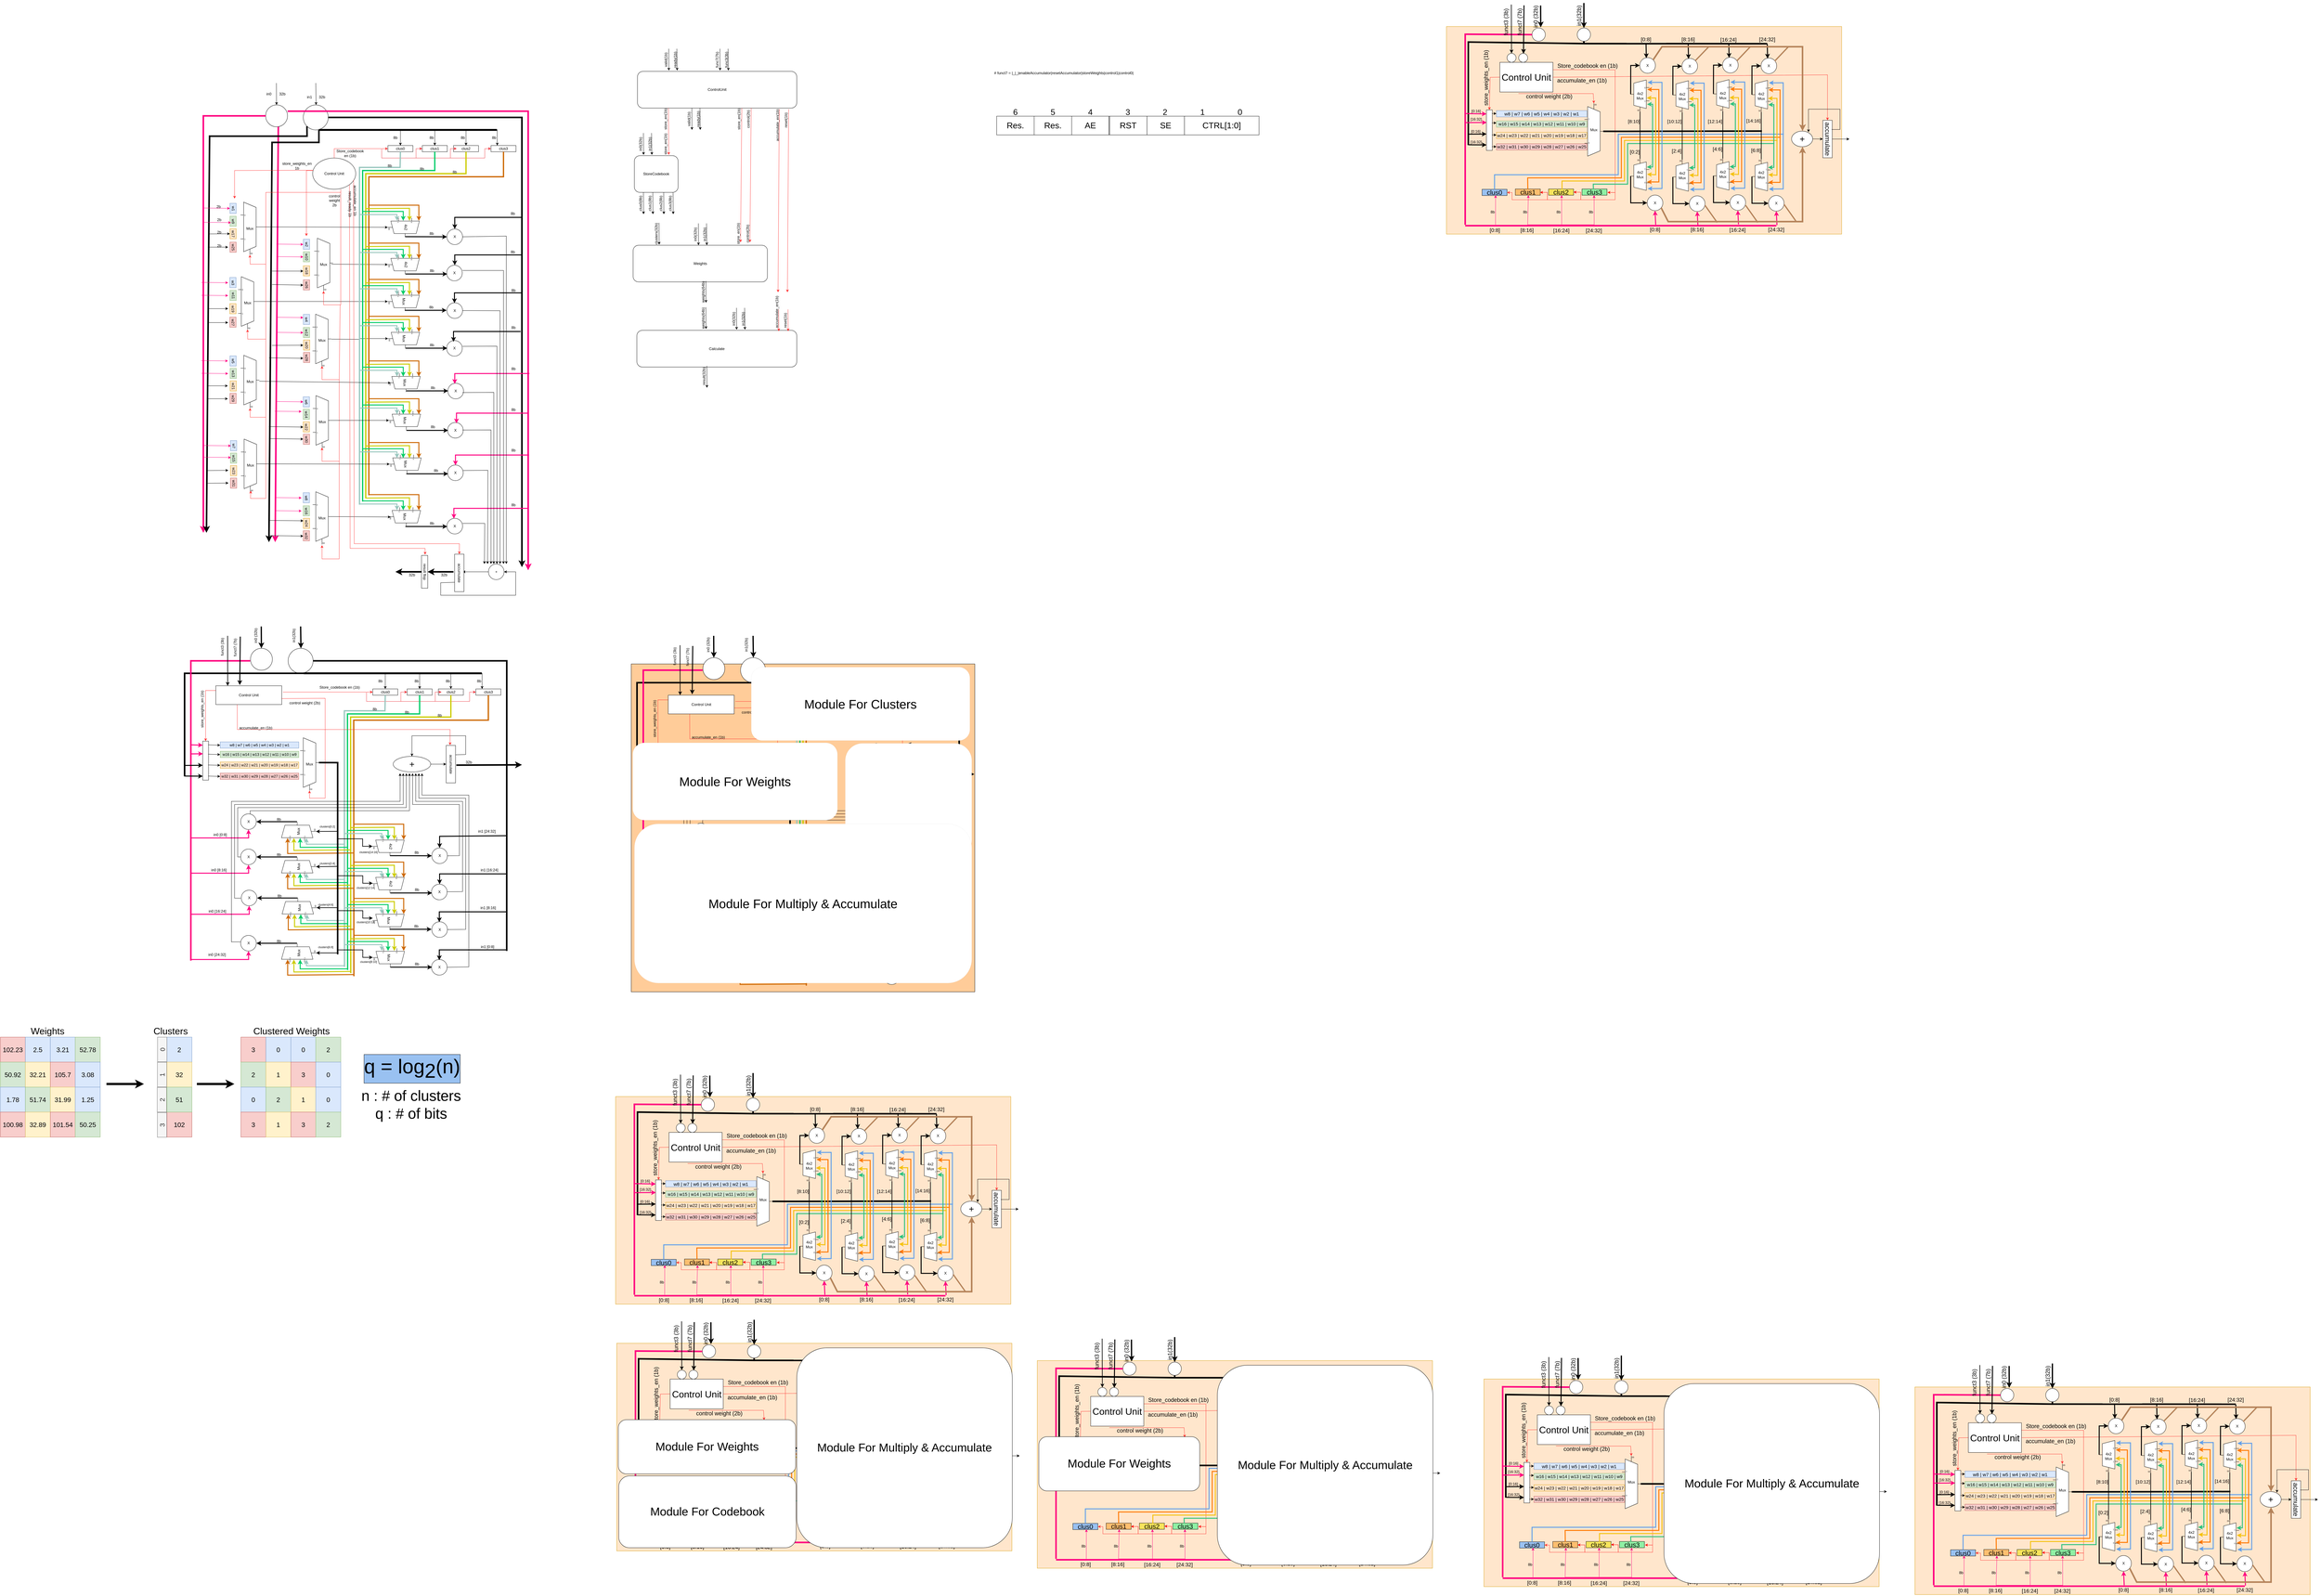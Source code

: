 <mxfile version="21.5.0" type="github">
  <diagram name="Page-1" id="JMl6gBUAJuHaLldja7SA">
    <mxGraphModel dx="2770" dy="2476" grid="1" gridSize="10" guides="1" tooltips="1" connect="1" arrows="1" fold="1" page="1" pageScale="1" pageWidth="827" pageHeight="1169" math="0" shadow="0">
      <root>
        <mxCell id="0" />
        <mxCell id="1" parent="0" />
        <mxCell id="AX505Exzm4sywVSFQr0S-798" value="" style="rounded=0;whiteSpace=wrap;html=1;fillColor=#ffe6cc;strokeColor=#d79b00;" parent="1" vertex="1">
          <mxGeometry x="1580" y="3215.26" width="1265.3" height="664.74" as="geometry" />
        </mxCell>
        <mxCell id="AX505Exzm4sywVSFQr0S-178" value="" style="rounded=0;whiteSpace=wrap;html=1;fillColor=#FFCC99;" parent="1" vertex="1">
          <mxGeometry x="1630" y="1830" width="1100" height="1050" as="geometry" />
        </mxCell>
        <mxCell id="IQknZXsCf6u-Dpb6eVmF-4" value="&lt;div&gt;32b&lt;/div&gt;" style="text;html=1;strokeColor=none;fillColor=none;align=center;verticalAlign=middle;whiteSpace=wrap;rounded=0;" parent="1" vertex="1">
          <mxGeometry x="483" y="-10" width="60" height="30" as="geometry" />
        </mxCell>
        <mxCell id="IQknZXsCf6u-Dpb6eVmF-5" value="in0" style="text;html=1;strokeColor=none;fillColor=none;align=center;verticalAlign=middle;whiteSpace=wrap;rounded=0;" parent="1" vertex="1">
          <mxGeometry x="440" y="-10" width="60" height="30" as="geometry" />
        </mxCell>
        <mxCell id="IQknZXsCf6u-Dpb6eVmF-7" value="&lt;div&gt;32b&lt;/div&gt;" style="text;html=1;strokeColor=none;fillColor=none;align=center;verticalAlign=middle;whiteSpace=wrap;rounded=0;" parent="1" vertex="1">
          <mxGeometry x="610" width="60" height="30" as="geometry" />
        </mxCell>
        <mxCell id="IQknZXsCf6u-Dpb6eVmF-8" value="in1" style="text;html=1;strokeColor=none;fillColor=none;align=center;verticalAlign=middle;whiteSpace=wrap;rounded=0;" parent="1" vertex="1">
          <mxGeometry x="570" width="60" height="30" as="geometry" />
        </mxCell>
        <mxCell id="IQknZXsCf6u-Dpb6eVmF-9" value="clus0" style="rounded=0;whiteSpace=wrap;html=1;" parent="1" vertex="1">
          <mxGeometry x="851" y="170" width="80" height="20" as="geometry" />
        </mxCell>
        <mxCell id="IQknZXsCf6u-Dpb6eVmF-12" value="" style="endArrow=classic;html=1;rounded=0;entryX=0.5;entryY=0;entryDx=0;entryDy=0;" parent="1" target="IQknZXsCf6u-Dpb6eVmF-13" edge="1">
          <mxGeometry width="50" height="50" relative="1" as="geometry">
            <mxPoint x="891" y="120" as="sourcePoint" />
            <mxPoint x="1041" y="120" as="targetPoint" />
            <Array as="points">
              <mxPoint x="1001" y="120" />
            </Array>
          </mxGeometry>
        </mxCell>
        <mxCell id="IQknZXsCf6u-Dpb6eVmF-13" value="clus1" style="rounded=0;whiteSpace=wrap;html=1;" parent="1" vertex="1">
          <mxGeometry x="961" y="170" width="80" height="20" as="geometry" />
        </mxCell>
        <mxCell id="IQknZXsCf6u-Dpb6eVmF-15" value="clus2" style="rounded=0;whiteSpace=wrap;html=1;" parent="1" vertex="1">
          <mxGeometry x="1061" y="170" width="80" height="20" as="geometry" />
        </mxCell>
        <mxCell id="IQknZXsCf6u-Dpb6eVmF-16" value="clus3" style="rounded=0;whiteSpace=wrap;html=1;" parent="1" vertex="1">
          <mxGeometry x="1181" y="170" width="80" height="20" as="geometry" />
        </mxCell>
        <mxCell id="IQknZXsCf6u-Dpb6eVmF-17" value="" style="endArrow=classic;html=1;rounded=0;entryX=0.5;entryY=0;entryDx=0;entryDy=0;" parent="1" edge="1">
          <mxGeometry width="50" height="50" relative="1" as="geometry">
            <mxPoint x="991" y="120" as="sourcePoint" />
            <mxPoint x="1101" y="170" as="targetPoint" />
            <Array as="points">
              <mxPoint x="1101" y="120" />
            </Array>
          </mxGeometry>
        </mxCell>
        <mxCell id="IQknZXsCf6u-Dpb6eVmF-18" value="" style="endArrow=classic;html=1;rounded=0;entryX=0.5;entryY=0;entryDx=0;entryDy=0;" parent="1" edge="1">
          <mxGeometry width="50" height="50" relative="1" as="geometry">
            <mxPoint x="1091" y="120" as="sourcePoint" />
            <mxPoint x="1201" y="170" as="targetPoint" />
            <Array as="points">
              <mxPoint x="1201" y="120" />
            </Array>
          </mxGeometry>
        </mxCell>
        <mxCell id="IQknZXsCf6u-Dpb6eVmF-19" value="8b" style="text;html=1;strokeColor=none;fillColor=none;align=center;verticalAlign=middle;whiteSpace=wrap;rounded=0;" parent="1" vertex="1">
          <mxGeometry x="845" y="130" width="60" height="30" as="geometry" />
        </mxCell>
        <mxCell id="IQknZXsCf6u-Dpb6eVmF-21" value="8b" style="text;html=1;strokeColor=none;fillColor=none;align=center;verticalAlign=middle;whiteSpace=wrap;rounded=0;" parent="1" vertex="1">
          <mxGeometry x="961" y="130" width="60" height="30" as="geometry" />
        </mxCell>
        <mxCell id="IQknZXsCf6u-Dpb6eVmF-22" value="8b" style="text;html=1;strokeColor=none;fillColor=none;align=center;verticalAlign=middle;whiteSpace=wrap;rounded=0;" parent="1" vertex="1">
          <mxGeometry x="1061" y="130" width="60" height="30" as="geometry" />
        </mxCell>
        <mxCell id="IQknZXsCf6u-Dpb6eVmF-25" value="8b" style="text;html=1;strokeColor=none;fillColor=none;align=center;verticalAlign=middle;whiteSpace=wrap;rounded=0;" parent="1" vertex="1">
          <mxGeometry x="1161" y="130" width="60" height="30" as="geometry" />
        </mxCell>
        <mxCell id="IQknZXsCf6u-Dpb6eVmF-27" value="" style="endArrow=classic;html=1;rounded=0;entryX=0;entryY=0.5;entryDx=0;entryDy=0;strokeColor=#FF3333;" parent="1" target="IQknZXsCf6u-Dpb6eVmF-9" edge="1">
          <mxGeometry width="50" height="50" relative="1" as="geometry">
            <mxPoint x="831" y="180" as="sourcePoint" />
            <mxPoint x="901" y="450" as="targetPoint" />
          </mxGeometry>
        </mxCell>
        <mxCell id="IQknZXsCf6u-Dpb6eVmF-28" value="" style="endArrow=classic;html=1;rounded=0;entryX=0;entryY=0.5;entryDx=0;entryDy=0;strokeColor=#ed333b;" parent="1" target="IQknZXsCf6u-Dpb6eVmF-13" edge="1">
          <mxGeometry width="50" height="50" relative="1" as="geometry">
            <mxPoint x="831" y="180" as="sourcePoint" />
            <mxPoint x="871" y="220" as="targetPoint" />
            <Array as="points">
              <mxPoint x="831" y="210" />
              <mxPoint x="941" y="210" />
              <mxPoint x="941" y="180" />
            </Array>
          </mxGeometry>
        </mxCell>
        <mxCell id="IQknZXsCf6u-Dpb6eVmF-29" value="" style="endArrow=classic;html=1;rounded=0;entryX=0;entryY=0.5;entryDx=0;entryDy=0;strokeColor=#ed333b;" parent="1" edge="1">
          <mxGeometry width="50" height="50" relative="1" as="geometry">
            <mxPoint x="941" y="180" as="sourcePoint" />
            <mxPoint x="1071" y="180" as="targetPoint" />
            <Array as="points">
              <mxPoint x="941" y="210" />
              <mxPoint x="1051" y="210" />
              <mxPoint x="1051" y="180" />
            </Array>
          </mxGeometry>
        </mxCell>
        <mxCell id="IQknZXsCf6u-Dpb6eVmF-30" value="" style="endArrow=classic;html=1;rounded=0;entryX=0;entryY=0.5;entryDx=0;entryDy=0;strokeColor=#ed333b;" parent="1" edge="1">
          <mxGeometry width="50" height="50" relative="1" as="geometry">
            <mxPoint x="1051" y="180" as="sourcePoint" />
            <mxPoint x="1181" y="180" as="targetPoint" />
            <Array as="points">
              <mxPoint x="1051" y="210" />
              <mxPoint x="1161" y="210" />
              <mxPoint x="1161" y="180" />
            </Array>
          </mxGeometry>
        </mxCell>
        <mxCell id="IQknZXsCf6u-Dpb6eVmF-31" value="&lt;div&gt;store_weights_en&lt;/div&gt;&lt;div&gt;1b&lt;br&gt;&lt;/div&gt;" style="text;html=1;strokeColor=none;fillColor=none;align=center;verticalAlign=middle;whiteSpace=wrap;rounded=0;" parent="1" vertex="1">
          <mxGeometry x="530" y="220" width="60" height="30" as="geometry" />
        </mxCell>
        <mxCell id="IQknZXsCf6u-Dpb6eVmF-32" value="w1" style="rounded=0;whiteSpace=wrap;html=1;rotation=90;fillColor=#dae8fc;strokeColor=#6c8ebf;" parent="1" vertex="1">
          <mxGeometry x="339" y="361.25" width="32.5" height="20" as="geometry" />
        </mxCell>
        <mxCell id="IQknZXsCf6u-Dpb6eVmF-34" value="&lt;div&gt;w2&lt;/div&gt;" style="rounded=0;whiteSpace=wrap;html=1;rotation=90;fillColor=#dae8fc;strokeColor=#6c8ebf;" parent="1" vertex="1">
          <mxGeometry x="574" y="476.26" width="32.5" height="20" as="geometry" />
        </mxCell>
        <mxCell id="IQknZXsCf6u-Dpb6eVmF-35" value="w3" style="rounded=0;whiteSpace=wrap;html=1;rotation=90;fillColor=#dae8fc;strokeColor=#6c8ebf;" parent="1" vertex="1">
          <mxGeometry x="338.5" y="598.75" width="32.5" height="20" as="geometry" />
        </mxCell>
        <mxCell id="IQknZXsCf6u-Dpb6eVmF-36" value="w4" style="rounded=0;whiteSpace=wrap;html=1;rotation=90;fillColor=#dae8fc;strokeColor=#6c8ebf;" parent="1" vertex="1">
          <mxGeometry x="574" y="716.88" width="32.5" height="20" as="geometry" />
        </mxCell>
        <mxCell id="IQknZXsCf6u-Dpb6eVmF-37" value="w5" style="rounded=0;whiteSpace=wrap;html=1;rotation=90;fillColor=#dae8fc;strokeColor=#6c8ebf;" parent="1" vertex="1">
          <mxGeometry x="339" y="849.75" width="32.5" height="20" as="geometry" />
        </mxCell>
        <mxCell id="IQknZXsCf6u-Dpb6eVmF-38" value="w6" style="rounded=0;whiteSpace=wrap;html=1;rotation=90;fillColor=#dae8fc;strokeColor=#6c8ebf;" parent="1" vertex="1">
          <mxGeometry x="573.5" y="980.75" width="32.5" height="20" as="geometry" />
        </mxCell>
        <mxCell id="IQknZXsCf6u-Dpb6eVmF-39" value="w7" style="rounded=0;whiteSpace=wrap;html=1;rotation=90;fillColor=#dae8fc;strokeColor=#6c8ebf;" parent="1" vertex="1">
          <mxGeometry x="340.5" y="1121" width="32.5" height="20" as="geometry" />
        </mxCell>
        <mxCell id="IQknZXsCf6u-Dpb6eVmF-40" value="w8" style="rounded=0;whiteSpace=wrap;html=1;rotation=90;fillColor=#dae8fc;strokeColor=#6c8ebf;" parent="1" vertex="1">
          <mxGeometry x="573.5" y="1287.88" width="32.5" height="20" as="geometry" />
        </mxCell>
        <mxCell id="IQknZXsCf6u-Dpb6eVmF-49" value="" style="endArrow=classic;html=1;rounded=0;" parent="1" edge="1">
          <mxGeometry width="50" height="50" relative="1" as="geometry">
            <mxPoint x="494" y="-30" as="sourcePoint" />
            <mxPoint x="494.36" y="40" as="targetPoint" />
          </mxGeometry>
        </mxCell>
        <mxCell id="IQknZXsCf6u-Dpb6eVmF-52" value="" style="endArrow=classic;html=1;rounded=0;" parent="1" edge="1">
          <mxGeometry width="50" height="50" relative="1" as="geometry">
            <mxPoint x="620" y="-30" as="sourcePoint" />
            <mxPoint x="621" y="40" as="targetPoint" />
          </mxGeometry>
        </mxCell>
        <mxCell id="IQknZXsCf6u-Dpb6eVmF-53" value="" style="endArrow=classic;html=1;rounded=0;entryX=0.5;entryY=0;entryDx=0;entryDy=0;" parent="1" target="IQknZXsCf6u-Dpb6eVmF-9" edge="1">
          <mxGeometry width="50" height="50" relative="1" as="geometry">
            <mxPoint x="791" y="120" as="sourcePoint" />
            <mxPoint x="721" y="360" as="targetPoint" />
            <Array as="points">
              <mxPoint x="891" y="120" />
            </Array>
          </mxGeometry>
        </mxCell>
        <mxCell id="IQknZXsCf6u-Dpb6eVmF-55" value="&lt;div&gt;4x2&lt;/div&gt;&lt;div&gt;&lt;br&gt;&lt;/div&gt;" style="shadow=0;dashed=0;align=center;html=1;strokeWidth=1;shape=mxgraph.electrical.abstract.mux2;whiteSpace=wrap;rotation=90;verticalAlign=middle;" parent="1" vertex="1">
          <mxGeometry x="871" y="381.25" width="60" height="101.25" as="geometry" />
        </mxCell>
        <mxCell id="IQknZXsCf6u-Dpb6eVmF-56" value="" style="ellipse;whiteSpace=wrap;html=1;aspect=fixed;" parent="1" vertex="1">
          <mxGeometry x="459.5" y="40" width="70" height="70" as="geometry" />
        </mxCell>
        <mxCell id="IQknZXsCf6u-Dpb6eVmF-54" value="" style="ellipse;whiteSpace=wrap;html=1;aspect=fixed;" parent="1" vertex="1">
          <mxGeometry x="580" y="40" width="80" height="80" as="geometry" />
        </mxCell>
        <mxCell id="IQknZXsCf6u-Dpb6eVmF-78" value="w9" style="rounded=0;whiteSpace=wrap;html=1;rotation=90;fillColor=#d5e8d4;strokeColor=#82b366;" parent="1" vertex="1">
          <mxGeometry x="339" y="402.5" width="32.5" height="20" as="geometry" />
        </mxCell>
        <mxCell id="IQknZXsCf6u-Dpb6eVmF-79" value="w10" style="rounded=0;whiteSpace=wrap;html=1;rotation=90;fillColor=#d5e8d4;strokeColor=#82b366;" parent="1" vertex="1">
          <mxGeometry x="574" y="516.26" width="32.5" height="20" as="geometry" />
        </mxCell>
        <mxCell id="IQknZXsCf6u-Dpb6eVmF-80" value="w11" style="rounded=0;whiteSpace=wrap;html=1;rotation=90;fillColor=#d5e8d4;strokeColor=#82b366;" parent="1" vertex="1">
          <mxGeometry x="339" y="640" width="32.5" height="20" as="geometry" />
        </mxCell>
        <mxCell id="IQknZXsCf6u-Dpb6eVmF-81" value="w12" style="rounded=0;whiteSpace=wrap;html=1;rotation=90;fillColor=#d5e8d4;strokeColor=#82b366;" parent="1" vertex="1">
          <mxGeometry x="574" y="758.75" width="32.5" height="20" as="geometry" />
        </mxCell>
        <mxCell id="IQknZXsCf6u-Dpb6eVmF-82" value="w13" style="rounded=0;whiteSpace=wrap;html=1;rotation=90;fillColor=#d5e8d4;strokeColor=#82b366;" parent="1" vertex="1">
          <mxGeometry x="339.5" y="889.75" width="32.5" height="20" as="geometry" />
        </mxCell>
        <mxCell id="IQknZXsCf6u-Dpb6eVmF-83" value="w14" style="rounded=0;whiteSpace=wrap;html=1;rotation=90;fillColor=#d5e8d4;strokeColor=#82b366;" parent="1" vertex="1">
          <mxGeometry x="573.5" y="1020.75" width="32.5" height="20" as="geometry" />
        </mxCell>
        <mxCell id="IQknZXsCf6u-Dpb6eVmF-84" value="w15" style="rounded=0;whiteSpace=wrap;html=1;rotation=90;fillColor=#d5e8d4;strokeColor=#82b366;" parent="1" vertex="1">
          <mxGeometry x="340.5" y="1161" width="32.5" height="20" as="geometry" />
        </mxCell>
        <mxCell id="IQknZXsCf6u-Dpb6eVmF-85" value="w16" style="rounded=0;whiteSpace=wrap;html=1;rotation=90;fillColor=#d5e8d4;strokeColor=#82b366;" parent="1" vertex="1">
          <mxGeometry x="573.5" y="1329.75" width="32.5" height="20" as="geometry" />
        </mxCell>
        <mxCell id="IQknZXsCf6u-Dpb6eVmF-104" value="Mux" style="shadow=0;dashed=0;align=center;html=1;strokeWidth=1;shape=mxgraph.electrical.abstract.mux2;whiteSpace=wrap;rotation=90;" parent="1" vertex="1">
          <mxGeometry x="872" y="737.5" width="60" height="101.25" as="geometry" />
        </mxCell>
        <mxCell id="IQknZXsCf6u-Dpb6eVmF-105" value="Mux" style="shadow=0;dashed=0;align=center;html=1;strokeWidth=1;shape=mxgraph.electrical.abstract.mux2;whiteSpace=wrap;rotation=90;" parent="1" vertex="1">
          <mxGeometry x="871" y="618.75" width="60" height="101.25" as="geometry" />
        </mxCell>
        <mxCell id="IQknZXsCf6u-Dpb6eVmF-110" value="Mux" style="shadow=0;dashed=0;align=center;html=1;strokeWidth=1;shape=mxgraph.electrical.abstract.mux2;whiteSpace=wrap;rotation=0;" parent="1" vertex="1">
          <mxGeometry x="379" y="351.25" width="60" height="168.75" as="geometry" />
        </mxCell>
        <mxCell id="IQknZXsCf6u-Dpb6eVmF-140" value="&lt;div&gt;control&lt;/div&gt;&lt;div&gt;weight&lt;/div&gt;&lt;div&gt;2b&lt;br&gt;&lt;/div&gt;" style="text;html=1;strokeColor=none;fillColor=none;align=center;verticalAlign=middle;whiteSpace=wrap;rounded=0;" parent="1" vertex="1">
          <mxGeometry x="650" y="331.25" width="60" height="30" as="geometry" />
        </mxCell>
        <mxCell id="IQknZXsCf6u-Dpb6eVmF-165" value="X" style="ellipse;whiteSpace=wrap;html=1;aspect=fixed;" parent="1" vertex="1">
          <mxGeometry x="1039" y="794.37" width="50" height="50" as="geometry" />
        </mxCell>
        <mxCell id="IQknZXsCf6u-Dpb6eVmF-166" value="X" style="ellipse;whiteSpace=wrap;html=1;aspect=fixed;" parent="1" vertex="1">
          <mxGeometry x="1040" y="437.26" width="50" height="50" as="geometry" />
        </mxCell>
        <mxCell id="IQknZXsCf6u-Dpb6eVmF-167" value="X" style="ellipse;whiteSpace=wrap;html=1;aspect=fixed;" parent="1" vertex="1">
          <mxGeometry x="1039" y="553.26" width="50" height="50" as="geometry" />
        </mxCell>
        <mxCell id="IQknZXsCf6u-Dpb6eVmF-168" value="X" style="ellipse;whiteSpace=wrap;html=1;aspect=fixed;" parent="1" vertex="1">
          <mxGeometry x="1040" y="673.5" width="50" height="50" as="geometry" />
        </mxCell>
        <mxCell id="IQknZXsCf6u-Dpb6eVmF-173" value="w17" style="rounded=0;whiteSpace=wrap;html=1;rotation=90;fillColor=#ffe6cc;strokeColor=#d79b00;" parent="1" vertex="1">
          <mxGeometry x="339" y="442.5" width="32.5" height="20" as="geometry" />
        </mxCell>
        <mxCell id="IQknZXsCf6u-Dpb6eVmF-174" value="w18" style="rounded=0;whiteSpace=wrap;html=1;rotation=90;fillColor=#ffe6cc;strokeColor=#d79b00;" parent="1" vertex="1">
          <mxGeometry x="574" y="561.26" width="32.5" height="20" as="geometry" />
        </mxCell>
        <mxCell id="IQknZXsCf6u-Dpb6eVmF-175" value="w19" style="rounded=0;whiteSpace=wrap;html=1;rotation=90;fillColor=#ffe6cc;strokeColor=#d79b00;" parent="1" vertex="1">
          <mxGeometry x="338.5" y="682.5" width="32.5" height="20" as="geometry" />
        </mxCell>
        <mxCell id="IQknZXsCf6u-Dpb6eVmF-176" value="w20" style="rounded=0;whiteSpace=wrap;html=1;rotation=90;fillColor=#ffe6cc;strokeColor=#d79b00;" parent="1" vertex="1">
          <mxGeometry x="574.5" y="798.75" width="32.5" height="20" as="geometry" />
        </mxCell>
        <mxCell id="IQknZXsCf6u-Dpb6eVmF-177" value="w21" style="rounded=0;whiteSpace=wrap;html=1;rotation=90;fillColor=#ffe6cc;strokeColor=#d79b00;" parent="1" vertex="1">
          <mxGeometry x="339.5" y="929.75" width="32.5" height="20" as="geometry" />
        </mxCell>
        <mxCell id="IQknZXsCf6u-Dpb6eVmF-178" value="w22" style="rounded=0;whiteSpace=wrap;html=1;rotation=90;fillColor=#ffe6cc;strokeColor=#d79b00;" parent="1" vertex="1">
          <mxGeometry x="573.5" y="1060.75" width="32.5" height="20" as="geometry" />
        </mxCell>
        <mxCell id="IQknZXsCf6u-Dpb6eVmF-179" value="w23" style="rounded=0;whiteSpace=wrap;html=1;rotation=90;fillColor=#ffe6cc;strokeColor=#d79b00;" parent="1" vertex="1">
          <mxGeometry x="340.5" y="1201" width="32.5" height="20" as="geometry" />
        </mxCell>
        <mxCell id="IQknZXsCf6u-Dpb6eVmF-180" value="w24" style="rounded=0;whiteSpace=wrap;html=1;rotation=90;fillColor=#ffe6cc;strokeColor=#d79b00;" parent="1" vertex="1">
          <mxGeometry x="574" y="1369.75" width="32.5" height="20" as="geometry" />
        </mxCell>
        <mxCell id="IQknZXsCf6u-Dpb6eVmF-197" value="w25" style="rounded=0;whiteSpace=wrap;html=1;rotation=90;fillColor=#f8cecc;strokeColor=#b85450;" parent="1" vertex="1">
          <mxGeometry x="339" y="485.63" width="32.5" height="20" as="geometry" />
        </mxCell>
        <mxCell id="IQknZXsCf6u-Dpb6eVmF-198" value="w26" style="rounded=0;whiteSpace=wrap;html=1;rotation=90;fillColor=#f8cecc;strokeColor=#b85450;" parent="1" vertex="1">
          <mxGeometry x="574" y="606.26" width="32.5" height="20" as="geometry" />
        </mxCell>
        <mxCell id="IQknZXsCf6u-Dpb6eVmF-199" value="w27" style="rounded=0;whiteSpace=wrap;html=1;rotation=90;fillColor=#f8cecc;strokeColor=#b85450;" parent="1" vertex="1">
          <mxGeometry x="338.5" y="725.63" width="32.5" height="20" as="geometry" />
        </mxCell>
        <mxCell id="IQknZXsCf6u-Dpb6eVmF-200" value="w28" style="rounded=0;whiteSpace=wrap;html=1;rotation=90;fillColor=#f8cecc;strokeColor=#b85450;" parent="1" vertex="1">
          <mxGeometry x="574.5" y="838.75" width="32.5" height="20" as="geometry" />
        </mxCell>
        <mxCell id="IQknZXsCf6u-Dpb6eVmF-201" value="w29" style="rounded=0;whiteSpace=wrap;html=1;rotation=90;fillColor=#f8cecc;strokeColor=#b85450;" parent="1" vertex="1">
          <mxGeometry x="339" y="969.75" width="32.5" height="20" as="geometry" />
        </mxCell>
        <mxCell id="IQknZXsCf6u-Dpb6eVmF-202" value="w30" style="rounded=0;whiteSpace=wrap;html=1;rotation=90;fillColor=#f8cecc;strokeColor=#b85450;" parent="1" vertex="1">
          <mxGeometry x="574" y="1100.75" width="32.5" height="20" as="geometry" />
        </mxCell>
        <mxCell id="IQknZXsCf6u-Dpb6eVmF-203" value="w31" style="rounded=0;whiteSpace=wrap;html=1;rotation=90;fillColor=#f8cecc;strokeColor=#b85450;" parent="1" vertex="1">
          <mxGeometry x="340.5" y="1241" width="32.5" height="20" as="geometry" />
        </mxCell>
        <mxCell id="IQknZXsCf6u-Dpb6eVmF-204" value="w32" style="rounded=0;whiteSpace=wrap;html=1;rotation=90;fillColor=#f8cecc;strokeColor=#b85450;" parent="1" vertex="1">
          <mxGeometry x="573.5" y="1409.75" width="32.5" height="20" as="geometry" />
        </mxCell>
        <mxCell id="IQknZXsCf6u-Dpb6eVmF-308" style="edgeStyle=orthogonalEdgeStyle;rounded=0;orthogonalLoop=1;jettySize=auto;html=1;entryX=0.333;entryY=1;entryDx=10;entryDy=0;entryPerimeter=0;" parent="1" target="IQknZXsCf6u-Dpb6eVmF-307" edge="1">
          <mxGeometry relative="1" as="geometry">
            <mxPoint x="670" y="550" as="sourcePoint" />
          </mxGeometry>
        </mxCell>
        <mxCell id="IQknZXsCf6u-Dpb6eVmF-224" value="Mux" style="shadow=0;dashed=0;align=center;html=1;strokeWidth=1;shape=mxgraph.electrical.abstract.mux2;whiteSpace=wrap;rotation=0;" parent="1" vertex="1">
          <mxGeometry x="615" y="466.88" width="60" height="168.75" as="geometry" />
        </mxCell>
        <mxCell id="IQknZXsCf6u-Dpb6eVmF-309" style="edgeStyle=orthogonalEdgeStyle;rounded=0;orthogonalLoop=1;jettySize=auto;html=1;entryX=0.333;entryY=1;entryDx=10;entryDy=0;entryPerimeter=0;exitX=1;exitY=0.5;exitDx=0;exitDy=-5;exitPerimeter=0;" parent="1" source="IQknZXsCf6u-Dpb6eVmF-227" target="IQknZXsCf6u-Dpb6eVmF-105" edge="1">
          <mxGeometry relative="1" as="geometry">
            <Array as="points">
              <mxPoint x="641" y="669" />
              <mxPoint x="850" y="670" />
            </Array>
          </mxGeometry>
        </mxCell>
        <mxCell id="IQknZXsCf6u-Dpb6eVmF-227" value="Mux" style="shadow=0;dashed=0;align=center;html=1;strokeWidth=1;shape=mxgraph.electrical.abstract.mux2;whiteSpace=wrap;rotation=0;" parent="1" vertex="1">
          <mxGeometry x="371.5" y="590" width="60" height="168.75" as="geometry" />
        </mxCell>
        <mxCell id="IQknZXsCf6u-Dpb6eVmF-310" style="edgeStyle=orthogonalEdgeStyle;rounded=0;orthogonalLoop=1;jettySize=auto;html=1;entryX=0.333;entryY=1;entryDx=10;entryDy=0;entryPerimeter=0;" parent="1" target="IQknZXsCf6u-Dpb6eVmF-104" edge="1">
          <mxGeometry relative="1" as="geometry">
            <mxPoint x="830" y="794.375" as="targetPoint" />
            <mxPoint x="670" y="790" as="sourcePoint" />
          </mxGeometry>
        </mxCell>
        <mxCell id="IQknZXsCf6u-Dpb6eVmF-228" value="Mux" style="shadow=0;dashed=0;align=center;html=1;strokeWidth=1;shape=mxgraph.electrical.abstract.mux2;whiteSpace=wrap;rotation=0;" parent="1" vertex="1">
          <mxGeometry x="609.5" y="710" width="60" height="168.75" as="geometry" />
        </mxCell>
        <mxCell id="IQknZXsCf6u-Dpb6eVmF-229" value="Mux" style="shadow=0;dashed=0;align=center;html=1;strokeWidth=1;shape=mxgraph.electrical.abstract.mux2;whiteSpace=wrap;rotation=0;" parent="1" vertex="1">
          <mxGeometry x="379.5" y="841.75" width="60" height="168.75" as="geometry" />
        </mxCell>
        <mxCell id="IQknZXsCf6u-Dpb6eVmF-230" value="Mux" style="shadow=0;dashed=0;align=center;html=1;strokeWidth=1;shape=mxgraph.electrical.abstract.mux2;whiteSpace=wrap;rotation=0;" parent="1" vertex="1">
          <mxGeometry x="610.5" y="970.75" width="60" height="168.75" as="geometry" />
        </mxCell>
        <mxCell id="IQknZXsCf6u-Dpb6eVmF-231" value="Mux" style="shadow=0;dashed=0;align=center;html=1;strokeWidth=1;shape=mxgraph.electrical.abstract.mux2;whiteSpace=wrap;rotation=0;" parent="1" vertex="1">
          <mxGeometry x="380.5" y="1110" width="60" height="168.75" as="geometry" />
        </mxCell>
        <mxCell id="IQknZXsCf6u-Dpb6eVmF-232" value="Mux" style="shadow=0;dashed=0;align=center;html=1;strokeWidth=1;shape=mxgraph.electrical.abstract.mux2;whiteSpace=wrap;rotation=0;" parent="1" vertex="1">
          <mxGeometry x="610" y="1278.75" width="60" height="168.75" as="geometry" />
        </mxCell>
        <mxCell id="IQknZXsCf6u-Dpb6eVmF-238" value="" style="endArrow=classic;html=1;rounded=0;exitX=0;exitY=0.5;exitDx=0;exitDy=0;strokeWidth=5;strokeColor=#FF0080;" parent="1" source="IQknZXsCf6u-Dpb6eVmF-56" edge="1">
          <mxGeometry width="50" height="50" relative="1" as="geometry">
            <mxPoint x="590" y="580" as="sourcePoint" />
            <mxPoint x="260" y="1410" as="targetPoint" />
            <Array as="points">
              <mxPoint x="260" y="75" />
            </Array>
          </mxGeometry>
        </mxCell>
        <mxCell id="IQknZXsCf6u-Dpb6eVmF-239" value="" style="endArrow=classic;html=1;rounded=0;strokeWidth=5;strokeColor=#FF0080;exitX=0.579;exitY=1;exitDx=0;exitDy=0;exitPerimeter=0;" parent="1" source="IQknZXsCf6u-Dpb6eVmF-56" edge="1">
          <mxGeometry width="50" height="50" relative="1" as="geometry">
            <mxPoint x="490" y="110" as="sourcePoint" />
            <mxPoint x="490" y="1440" as="targetPoint" />
            <Array as="points" />
          </mxGeometry>
        </mxCell>
        <mxCell id="IQknZXsCf6u-Dpb6eVmF-240" value="" style="endArrow=classic;html=1;rounded=0;exitX=0;exitY=1;exitDx=0;exitDy=0;strokeWidth=5;" parent="1" source="IQknZXsCf6u-Dpb6eVmF-54" edge="1">
          <mxGeometry width="50" height="50" relative="1" as="geometry">
            <mxPoint x="580" y="610" as="sourcePoint" />
            <mxPoint x="270" y="1410" as="targetPoint" />
            <Array as="points">
              <mxPoint x="592" y="140" />
              <mxPoint x="280" y="140" />
            </Array>
          </mxGeometry>
        </mxCell>
        <mxCell id="IQknZXsCf6u-Dpb6eVmF-241" value="" style="endArrow=classic;html=1;rounded=0;exitX=0;exitY=1;exitDx=0;exitDy=0;strokeWidth=5;" parent="1" edge="1">
          <mxGeometry width="50" height="50" relative="1" as="geometry">
            <mxPoint x="630" y="120" as="sourcePoint" />
            <mxPoint x="470" y="1440" as="targetPoint" />
            <Array as="points">
              <mxPoint x="630" y="160" />
              <mxPoint x="480" y="160" />
            </Array>
          </mxGeometry>
        </mxCell>
        <mxCell id="IQknZXsCf6u-Dpb6eVmF-243" value="" style="endArrow=classic;html=1;rounded=0;strokeColor=#FF0080;entryX=0.5;entryY=1;entryDx=0;entryDy=0;" parent="1" target="IQknZXsCf6u-Dpb6eVmF-32" edge="1">
          <mxGeometry width="50" height="50" relative="1" as="geometry">
            <mxPoint x="259" y="370" as="sourcePoint" />
            <mxPoint x="339" y="370" as="targetPoint" />
          </mxGeometry>
        </mxCell>
        <mxCell id="IQknZXsCf6u-Dpb6eVmF-244" value="" style="endArrow=classic;html=1;rounded=0;strokeColor=#FF0080;entryX=0.5;entryY=1;entryDx=0;entryDy=0;" parent="1" edge="1">
          <mxGeometry width="50" height="50" relative="1" as="geometry">
            <mxPoint x="262.5" y="415.76" as="sourcePoint" />
            <mxPoint x="348.5" y="416.76" as="targetPoint" />
          </mxGeometry>
        </mxCell>
        <mxCell id="IQknZXsCf6u-Dpb6eVmF-245" value="" style="endArrow=classic;html=1;rounded=0;strokeColor=#FF0080;entryX=0.5;entryY=1;entryDx=0;entryDy=0;" parent="1" edge="1">
          <mxGeometry width="50" height="50" relative="1" as="geometry">
            <mxPoint x="253.5" y="608.25" as="sourcePoint" />
            <mxPoint x="339.5" y="609.25" as="targetPoint" />
          </mxGeometry>
        </mxCell>
        <mxCell id="IQknZXsCf6u-Dpb6eVmF-246" value="" style="endArrow=classic;html=1;rounded=0;strokeColor=#FF0080;entryX=0.5;entryY=1;entryDx=0;entryDy=0;" parent="1" edge="1">
          <mxGeometry width="50" height="50" relative="1" as="geometry">
            <mxPoint x="253.5" y="649.5" as="sourcePoint" />
            <mxPoint x="339.5" y="650.5" as="targetPoint" />
          </mxGeometry>
        </mxCell>
        <mxCell id="IQknZXsCf6u-Dpb6eVmF-247" value="" style="endArrow=classic;html=1;rounded=0;strokeColor=#FF0080;entryX=0.5;entryY=1;entryDx=0;entryDy=0;" parent="1" edge="1">
          <mxGeometry width="50" height="50" relative="1" as="geometry">
            <mxPoint x="253" y="858.75" as="sourcePoint" />
            <mxPoint x="339" y="859.75" as="targetPoint" />
          </mxGeometry>
        </mxCell>
        <mxCell id="IQknZXsCf6u-Dpb6eVmF-248" value="" style="endArrow=classic;html=1;rounded=0;strokeColor=#FF0080;entryX=0.5;entryY=1;entryDx=0;entryDy=0;" parent="1" edge="1">
          <mxGeometry width="50" height="50" relative="1" as="geometry">
            <mxPoint x="253.5" y="899.25" as="sourcePoint" />
            <mxPoint x="339.5" y="900.25" as="targetPoint" />
          </mxGeometry>
        </mxCell>
        <mxCell id="IQknZXsCf6u-Dpb6eVmF-249" value="" style="endArrow=classic;html=1;rounded=0;strokeColor=#FF0080;entryX=0.5;entryY=1;entryDx=0;entryDy=0;" parent="1" edge="1">
          <mxGeometry width="50" height="50" relative="1" as="geometry">
            <mxPoint x="262.5" y="1130.5" as="sourcePoint" />
            <mxPoint x="348.5" y="1131.5" as="targetPoint" />
          </mxGeometry>
        </mxCell>
        <mxCell id="IQknZXsCf6u-Dpb6eVmF-250" value="" style="endArrow=classic;html=1;rounded=0;strokeColor=#FF0080;entryX=0.5;entryY=1;entryDx=0;entryDy=0;" parent="1" edge="1">
          <mxGeometry width="50" height="50" relative="1" as="geometry">
            <mxPoint x="262.5" y="1168" as="sourcePoint" />
            <mxPoint x="348.5" y="1169" as="targetPoint" />
          </mxGeometry>
        </mxCell>
        <mxCell id="IQknZXsCf6u-Dpb6eVmF-252" value="" style="endArrow=classic;html=1;rounded=0;strokeColor=#FF0080;entryX=0.5;entryY=1;entryDx=0;entryDy=0;" parent="1" edge="1">
          <mxGeometry width="50" height="50" relative="1" as="geometry">
            <mxPoint x="494" y="485.63" as="sourcePoint" />
            <mxPoint x="580" y="486.63" as="targetPoint" />
          </mxGeometry>
        </mxCell>
        <mxCell id="IQknZXsCf6u-Dpb6eVmF-253" value="" style="endArrow=classic;html=1;rounded=0;strokeColor=#FF0080;entryX=0.5;entryY=1;entryDx=0;entryDy=0;" parent="1" edge="1">
          <mxGeometry width="50" height="50" relative="1" as="geometry">
            <mxPoint x="494" y="525.67" as="sourcePoint" />
            <mxPoint x="580" y="526.67" as="targetPoint" />
          </mxGeometry>
        </mxCell>
        <mxCell id="IQknZXsCf6u-Dpb6eVmF-254" value="" style="endArrow=classic;html=1;rounded=0;strokeColor=#FF0080;entryX=0.5;entryY=1;entryDx=0;entryDy=0;" parent="1" edge="1">
          <mxGeometry width="50" height="50" relative="1" as="geometry">
            <mxPoint x="494" y="720" as="sourcePoint" />
            <mxPoint x="580" y="721" as="targetPoint" />
          </mxGeometry>
        </mxCell>
        <mxCell id="IQknZXsCf6u-Dpb6eVmF-255" value="" style="endArrow=classic;html=1;rounded=0;strokeColor=#FF0080;entryX=0.5;entryY=1;entryDx=0;entryDy=0;" parent="1" edge="1">
          <mxGeometry width="50" height="50" relative="1" as="geometry">
            <mxPoint x="494" y="768.16" as="sourcePoint" />
            <mxPoint x="580" y="769.16" as="targetPoint" />
          </mxGeometry>
        </mxCell>
        <mxCell id="IQknZXsCf6u-Dpb6eVmF-256" value="" style="endArrow=classic;html=1;rounded=0;strokeColor=#FF0080;entryX=0.5;entryY=1;entryDx=0;entryDy=0;" parent="1" edge="1">
          <mxGeometry width="50" height="50" relative="1" as="geometry">
            <mxPoint x="494" y="989.75" as="sourcePoint" />
            <mxPoint x="580" y="990.75" as="targetPoint" />
          </mxGeometry>
        </mxCell>
        <mxCell id="IQknZXsCf6u-Dpb6eVmF-257" value="" style="endArrow=classic;html=1;rounded=0;strokeColor=#FF0080;entryX=0.5;entryY=1;entryDx=0;entryDy=0;" parent="1" edge="1">
          <mxGeometry width="50" height="50" relative="1" as="geometry">
            <mxPoint x="488.5" y="1020.75" as="sourcePoint" />
            <mxPoint x="574.5" y="1021.75" as="targetPoint" />
          </mxGeometry>
        </mxCell>
        <mxCell id="IQknZXsCf6u-Dpb6eVmF-258" value="" style="endArrow=classic;html=1;rounded=0;strokeColor=#FF0080;entryX=0.5;entryY=1;entryDx=0;entryDy=0;" parent="1" edge="1">
          <mxGeometry width="50" height="50" relative="1" as="geometry">
            <mxPoint x="488.5" y="1297.29" as="sourcePoint" />
            <mxPoint x="574.5" y="1298.29" as="targetPoint" />
          </mxGeometry>
        </mxCell>
        <mxCell id="IQknZXsCf6u-Dpb6eVmF-259" value="" style="endArrow=classic;html=1;rounded=0;strokeColor=#FF0080;entryX=0.5;entryY=1;entryDx=0;entryDy=0;" parent="1" edge="1">
          <mxGeometry width="50" height="50" relative="1" as="geometry">
            <mxPoint x="488.5" y="1339.16" as="sourcePoint" />
            <mxPoint x="574.5" y="1340.16" as="targetPoint" />
          </mxGeometry>
        </mxCell>
        <mxCell id="IQknZXsCf6u-Dpb6eVmF-260" value="Control Unit" style="ellipse;whiteSpace=wrap;html=1;fillColor=none;" parent="1" vertex="1">
          <mxGeometry x="610" y="210" width="138" height="100" as="geometry" />
        </mxCell>
        <mxCell id="IQknZXsCf6u-Dpb6eVmF-261" value="" style="endArrow=classic;html=1;rounded=0;exitX=0.012;exitY=0.391;exitDx=0;exitDy=0;exitPerimeter=0;strokeColor=#FF3333;" parent="1" source="IQknZXsCf6u-Dpb6eVmF-260" edge="1">
          <mxGeometry width="50" height="50" relative="1" as="geometry">
            <mxPoint x="670" y="760" as="sourcePoint" />
            <mxPoint x="360" y="340" as="targetPoint" />
            <Array as="points">
              <mxPoint x="360" y="250" />
            </Array>
          </mxGeometry>
        </mxCell>
        <mxCell id="IQknZXsCf6u-Dpb6eVmF-262" value="" style="endArrow=classic;html=1;rounded=0;exitX=0.002;exitY=0.403;exitDx=0;exitDy=0;exitPerimeter=0;strokeColor=#FF3333;" parent="1" source="IQknZXsCf6u-Dpb6eVmF-260" edge="1">
          <mxGeometry width="50" height="50" relative="1" as="geometry">
            <mxPoint x="610" y="259" as="sourcePoint" />
            <mxPoint x="590" y="460" as="targetPoint" />
            <Array as="points">
              <mxPoint x="590" y="250" />
            </Array>
          </mxGeometry>
        </mxCell>
        <mxCell id="IQknZXsCf6u-Dpb6eVmF-263" value="Store_codebook en (1b)" style="text;html=1;strokeColor=none;fillColor=none;align=center;verticalAlign=middle;whiteSpace=wrap;rounded=0;" parent="1" vertex="1">
          <mxGeometry x="700" y="180" width="60" height="30" as="geometry" />
        </mxCell>
        <mxCell id="IQknZXsCf6u-Dpb6eVmF-266" value="" style="endArrow=classic;html=1;rounded=0;entryX=0.5;entryY=1;entryDx=0;entryDy=0;" parent="1" target="IQknZXsCf6u-Dpb6eVmF-173" edge="1">
          <mxGeometry width="50" height="50" relative="1" as="geometry">
            <mxPoint x="280" y="453" as="sourcePoint" />
            <mxPoint x="560" y="510" as="targetPoint" />
          </mxGeometry>
        </mxCell>
        <mxCell id="IQknZXsCf6u-Dpb6eVmF-267" value="" style="endArrow=classic;html=1;rounded=0;entryX=0.5;entryY=1;entryDx=0;entryDy=0;" parent="1" edge="1">
          <mxGeometry width="50" height="50" relative="1" as="geometry">
            <mxPoint x="274.5" y="495.34" as="sourcePoint" />
            <mxPoint x="339.5" y="495.34" as="targetPoint" />
          </mxGeometry>
        </mxCell>
        <mxCell id="IQknZXsCf6u-Dpb6eVmF-268" value="" style="endArrow=classic;html=1;rounded=0;entryX=0.5;entryY=1;entryDx=0;entryDy=0;" parent="1" edge="1">
          <mxGeometry width="50" height="50" relative="1" as="geometry">
            <mxPoint x="274.5" y="692.21" as="sourcePoint" />
            <mxPoint x="339.5" y="692.21" as="targetPoint" />
          </mxGeometry>
        </mxCell>
        <mxCell id="IQknZXsCf6u-Dpb6eVmF-269" value="" style="endArrow=classic;html=1;rounded=0;entryX=0.5;entryY=1;entryDx=0;entryDy=0;" parent="1" edge="1">
          <mxGeometry width="50" height="50" relative="1" as="geometry">
            <mxPoint x="274.5" y="736.88" as="sourcePoint" />
            <mxPoint x="339.5" y="736.88" as="targetPoint" />
          </mxGeometry>
        </mxCell>
        <mxCell id="IQknZXsCf6u-Dpb6eVmF-270" value="" style="endArrow=classic;html=1;rounded=0;entryX=0.5;entryY=1;entryDx=0;entryDy=0;" parent="1" edge="1">
          <mxGeometry width="50" height="50" relative="1" as="geometry">
            <mxPoint x="273.5" y="939.46" as="sourcePoint" />
            <mxPoint x="338.5" y="939.46" as="targetPoint" />
          </mxGeometry>
        </mxCell>
        <mxCell id="IQknZXsCf6u-Dpb6eVmF-271" value="" style="endArrow=classic;html=1;rounded=0;entryX=0.5;entryY=1;entryDx=0;entryDy=0;" parent="1" edge="1">
          <mxGeometry width="50" height="50" relative="1" as="geometry">
            <mxPoint x="273.5" y="980.75" as="sourcePoint" />
            <mxPoint x="338.5" y="980.75" as="targetPoint" />
          </mxGeometry>
        </mxCell>
        <mxCell id="IQknZXsCf6u-Dpb6eVmF-272" value="" style="endArrow=classic;html=1;rounded=0;" parent="1" edge="1">
          <mxGeometry width="50" height="50" relative="1" as="geometry">
            <mxPoint x="273.5" y="1210.71" as="sourcePoint" />
            <mxPoint x="340" y="1210" as="targetPoint" />
          </mxGeometry>
        </mxCell>
        <mxCell id="IQknZXsCf6u-Dpb6eVmF-273" value="" style="endArrow=classic;html=1;rounded=0;" parent="1" edge="1">
          <mxGeometry width="50" height="50" relative="1" as="geometry">
            <mxPoint x="274" y="1251.36" as="sourcePoint" />
            <mxPoint x="340.5" y="1250.65" as="targetPoint" />
          </mxGeometry>
        </mxCell>
        <mxCell id="IQknZXsCf6u-Dpb6eVmF-274" value="" style="endArrow=classic;html=1;rounded=0;entryX=0.25;entryY=1;entryDx=0;entryDy=0;" parent="1" target="IQknZXsCf6u-Dpb6eVmF-180" edge="1">
          <mxGeometry width="50" height="50" relative="1" as="geometry">
            <mxPoint x="470" y="1370.46" as="sourcePoint" />
            <mxPoint x="536.5" y="1369.75" as="targetPoint" />
          </mxGeometry>
        </mxCell>
        <mxCell id="IQknZXsCf6u-Dpb6eVmF-275" value="" style="endArrow=classic;html=1;rounded=0;entryX=0.25;entryY=1;entryDx=0;entryDy=0;" parent="1" edge="1">
          <mxGeometry width="50" height="50" relative="1" as="geometry">
            <mxPoint x="470" y="1418.98" as="sourcePoint" />
            <mxPoint x="580" y="1420.52" as="targetPoint" />
          </mxGeometry>
        </mxCell>
        <mxCell id="IQknZXsCf6u-Dpb6eVmF-276" value="" style="endArrow=classic;html=1;rounded=0;entryX=0.25;entryY=1;entryDx=0;entryDy=0;" parent="1" edge="1">
          <mxGeometry width="50" height="50" relative="1" as="geometry">
            <mxPoint x="470" y="1108.46" as="sourcePoint" />
            <mxPoint x="580" y="1110" as="targetPoint" />
          </mxGeometry>
        </mxCell>
        <mxCell id="IQknZXsCf6u-Dpb6eVmF-277" value="" style="endArrow=classic;html=1;rounded=0;entryX=0.25;entryY=1;entryDx=0;entryDy=0;" parent="1" edge="1">
          <mxGeometry width="50" height="50" relative="1" as="geometry">
            <mxPoint x="470" y="1069.98" as="sourcePoint" />
            <mxPoint x="580" y="1071.52" as="targetPoint" />
          </mxGeometry>
        </mxCell>
        <mxCell id="IQknZXsCf6u-Dpb6eVmF-278" value="" style="endArrow=classic;html=1;rounded=0;entryX=0.25;entryY=1;entryDx=0;entryDy=0;" parent="1" edge="1">
          <mxGeometry width="50" height="50" relative="1" as="geometry">
            <mxPoint x="470" y="849.75" as="sourcePoint" />
            <mxPoint x="580" y="851.29" as="targetPoint" />
          </mxGeometry>
        </mxCell>
        <mxCell id="IQknZXsCf6u-Dpb6eVmF-279" value="" style="endArrow=classic;html=1;rounded=0;entryX=0.25;entryY=1;entryDx=0;entryDy=0;" parent="1" edge="1">
          <mxGeometry width="50" height="50" relative="1" as="geometry">
            <mxPoint x="480" y="810" as="sourcePoint" />
            <mxPoint x="580" y="809.52" as="targetPoint" />
          </mxGeometry>
        </mxCell>
        <mxCell id="IQknZXsCf6u-Dpb6eVmF-280" value="" style="endArrow=classic;html=1;rounded=0;entryX=0.25;entryY=1;entryDx=0;entryDy=0;" parent="1" edge="1">
          <mxGeometry width="50" height="50" relative="1" as="geometry">
            <mxPoint x="480" y="615" as="sourcePoint" />
            <mxPoint x="580" y="617.03" as="targetPoint" />
          </mxGeometry>
        </mxCell>
        <mxCell id="IQknZXsCf6u-Dpb6eVmF-281" value="" style="endArrow=classic;html=1;rounded=0;entryX=0.25;entryY=1;entryDx=0;entryDy=0;" parent="1" edge="1">
          <mxGeometry width="50" height="50" relative="1" as="geometry">
            <mxPoint x="480" y="572" as="sourcePoint" />
            <mxPoint x="580" y="572.03" as="targetPoint" />
          </mxGeometry>
        </mxCell>
        <mxCell id="IQknZXsCf6u-Dpb6eVmF-283" value="" style="endArrow=classic;html=1;rounded=0;strokeColor=#FF3333;entryX=0.333;entryY=1;entryDx=10;entryDy=0;entryPerimeter=0;" parent="1" target="IQknZXsCf6u-Dpb6eVmF-224" edge="1">
          <mxGeometry width="50" height="50" relative="1" as="geometry">
            <mxPoint x="700" y="310" as="sourcePoint" />
            <mxPoint x="700" y="680" as="targetPoint" />
            <Array as="points">
              <mxPoint x="700" y="680" />
              <mxPoint x="645" y="680" />
            </Array>
          </mxGeometry>
        </mxCell>
        <mxCell id="IQknZXsCf6u-Dpb6eVmF-285" value="" style="endArrow=classic;html=1;rounded=0;strokeColor=#FF3333;entryX=0.333;entryY=1;entryDx=10;entryDy=0;entryPerimeter=0;" parent="1" edge="1">
          <mxGeometry width="50" height="50" relative="1" as="geometry">
            <mxPoint x="698" y="680" as="sourcePoint" />
            <mxPoint x="640" y="875.63" as="targetPoint" />
            <Array as="points">
              <mxPoint x="695" y="919.63" />
              <mxPoint x="640" y="919.63" />
            </Array>
          </mxGeometry>
        </mxCell>
        <mxCell id="IQknZXsCf6u-Dpb6eVmF-286" value="" style="endArrow=classic;html=1;rounded=0;strokeColor=#FF3333;entryX=0.333;entryY=1;entryDx=10;entryDy=0;entryPerimeter=0;" parent="1" edge="1">
          <mxGeometry width="50" height="50" relative="1" as="geometry">
            <mxPoint x="695" y="920" as="sourcePoint" />
            <mxPoint x="640" y="1137" as="targetPoint" />
            <Array as="points">
              <mxPoint x="695" y="1181" />
              <mxPoint x="640" y="1181" />
            </Array>
          </mxGeometry>
        </mxCell>
        <mxCell id="IQknZXsCf6u-Dpb6eVmF-287" value="" style="endArrow=classic;html=1;rounded=0;strokeColor=#FF3333;entryX=0.333;entryY=1;entryDx=10;entryDy=0;entryPerimeter=0;" parent="1" edge="1">
          <mxGeometry width="50" height="50" relative="1" as="geometry">
            <mxPoint x="695" y="1180" as="sourcePoint" />
            <mxPoint x="640" y="1449.63" as="targetPoint" />
            <Array as="points">
              <mxPoint x="695" y="1493.63" />
              <mxPoint x="640" y="1493.63" />
            </Array>
          </mxGeometry>
        </mxCell>
        <mxCell id="IQknZXsCf6u-Dpb6eVmF-292" value="" style="endArrow=classic;html=1;rounded=0;strokeColor=#FF3333;entryX=0.333;entryY=1;entryDx=10;entryDy=0;entryPerimeter=0;" parent="1" target="IQknZXsCf6u-Dpb6eVmF-110" edge="1">
          <mxGeometry width="50" height="50" relative="1" as="geometry">
            <mxPoint x="700" y="320" as="sourcePoint" />
            <mxPoint x="730" y="690" as="targetPoint" />
            <Array as="points">
              <mxPoint x="460" y="320" />
              <mxPoint x="460" y="550" />
              <mxPoint x="410" y="550" />
            </Array>
          </mxGeometry>
        </mxCell>
        <mxCell id="IQknZXsCf6u-Dpb6eVmF-296" value="" style="endArrow=classic;html=1;rounded=0;entryX=0.333;entryY=1;entryDx=10;entryDy=0;entryPerimeter=0;strokeColor=#FF3333;" parent="1" target="IQknZXsCf6u-Dpb6eVmF-229" edge="1">
          <mxGeometry width="50" height="50" relative="1" as="geometry">
            <mxPoint x="460" y="790" as="sourcePoint" />
            <mxPoint x="520" y="890" as="targetPoint" />
            <Array as="points">
              <mxPoint x="460" y="1040" />
              <mxPoint x="410" y="1040" />
            </Array>
          </mxGeometry>
        </mxCell>
        <mxCell id="IQknZXsCf6u-Dpb6eVmF-297" value="" style="endArrow=classic;html=1;rounded=0;entryX=0.333;entryY=1;entryDx=10;entryDy=0;entryPerimeter=0;strokeColor=#FF3333;" parent="1" target="IQknZXsCf6u-Dpb6eVmF-227" edge="1">
          <mxGeometry width="50" height="50" relative="1" as="geometry">
            <mxPoint x="460" y="550" as="sourcePoint" />
            <mxPoint x="520" y="670" as="targetPoint" />
            <Array as="points">
              <mxPoint x="460" y="790" />
              <mxPoint x="402" y="790" />
            </Array>
          </mxGeometry>
        </mxCell>
        <mxCell id="IQknZXsCf6u-Dpb6eVmF-298" value="" style="endArrow=classic;html=1;rounded=0;entryX=0.523;entryY=0.979;entryDx=0;entryDy=0;entryPerimeter=0;strokeColor=#FF3333;" parent="1" target="IQknZXsCf6u-Dpb6eVmF-231" edge="1">
          <mxGeometry width="50" height="50" relative="1" as="geometry">
            <mxPoint x="460" y="1040" as="sourcePoint" />
            <mxPoint x="560" y="1010" as="targetPoint" />
            <Array as="points">
              <mxPoint x="460" y="1300" />
              <mxPoint x="411" y="1300" />
            </Array>
          </mxGeometry>
        </mxCell>
        <mxCell id="IQknZXsCf6u-Dpb6eVmF-299" value="" style="endArrow=none;html=1;rounded=0;exitX=0.5;exitY=0;exitDx=0;exitDy=0;strokeColor=#FF3333;" parent="1" source="IQknZXsCf6u-Dpb6eVmF-260" edge="1">
          <mxGeometry width="50" height="50" relative="1" as="geometry">
            <mxPoint x="480" y="670" as="sourcePoint" />
            <mxPoint x="830" y="180" as="targetPoint" />
            <Array as="points">
              <mxPoint x="679" y="180" />
            </Array>
          </mxGeometry>
        </mxCell>
        <mxCell id="IQknZXsCf6u-Dpb6eVmF-300" value="" style="endArrow=none;html=1;rounded=0;strokeWidth=6;" parent="1" edge="1">
          <mxGeometry width="50" height="50" relative="1" as="geometry">
            <mxPoint x="630" y="120" as="sourcePoint" />
            <mxPoint x="1200" y="120" as="targetPoint" />
          </mxGeometry>
        </mxCell>
        <mxCell id="IQknZXsCf6u-Dpb6eVmF-302" value="" style="endArrow=none;html=1;rounded=0;exitX=0.5;exitY=1;exitDx=0;exitDy=0;strokeWidth=4;strokeColor=#9AC7BF;endFill=0;" parent="1" source="IQknZXsCf6u-Dpb6eVmF-9" edge="1">
          <mxGeometry width="50" height="50" relative="1" as="geometry">
            <mxPoint x="600" y="930" as="sourcePoint" />
            <mxPoint x="760" y="1320" as="targetPoint" />
            <Array as="points">
              <mxPoint x="890" y="240" />
              <mxPoint x="760" y="240" />
            </Array>
          </mxGeometry>
        </mxCell>
        <mxCell id="IQknZXsCf6u-Dpb6eVmF-303" value="" style="endArrow=none;html=1;rounded=0;exitX=0.5;exitY=1;exitDx=0;exitDy=0;strokeWidth=4;strokeColor=#00CC66;endFill=0;" parent="1" source="IQknZXsCf6u-Dpb6eVmF-13" edge="1">
          <mxGeometry width="50" height="50" relative="1" as="geometry">
            <mxPoint x="901" y="200" as="sourcePoint" />
            <mxPoint x="770" y="1310" as="targetPoint" />
            <Array as="points">
              <mxPoint x="1001" y="250" />
              <mxPoint x="770" y="250" />
            </Array>
          </mxGeometry>
        </mxCell>
        <mxCell id="IQknZXsCf6u-Dpb6eVmF-304" value="" style="endArrow=none;html=1;rounded=0;exitX=0.5;exitY=1;exitDx=0;exitDy=0;strokeWidth=4;strokeColor=#CCCC00;endFill=0;" parent="1" source="IQknZXsCf6u-Dpb6eVmF-15" edge="1">
          <mxGeometry width="50" height="50" relative="1" as="geometry">
            <mxPoint x="1011" y="200" as="sourcePoint" />
            <mxPoint x="780" y="1300" as="targetPoint" />
            <Array as="points">
              <mxPoint x="1101" y="260" />
              <mxPoint x="780" y="260" />
            </Array>
          </mxGeometry>
        </mxCell>
        <mxCell id="IQknZXsCf6u-Dpb6eVmF-305" value="" style="endArrow=none;html=1;rounded=0;strokeWidth=4;strokeColor=#CC6600;endFill=0;" parent="1" edge="1">
          <mxGeometry width="50" height="50" relative="1" as="geometry">
            <mxPoint x="1176" y="270" as="sourcePoint" />
            <mxPoint x="790" y="1290" as="targetPoint" />
            <Array as="points">
              <mxPoint x="790" y="270" />
            </Array>
          </mxGeometry>
        </mxCell>
        <mxCell id="IQknZXsCf6u-Dpb6eVmF-306" value="" style="endArrow=classic;html=1;rounded=0;exitX=1;exitY=0.5;exitDx=0;exitDy=-5;exitPerimeter=0;entryX=0.333;entryY=1;entryDx=10;entryDy=0;entryPerimeter=0;" parent="1" source="IQknZXsCf6u-Dpb6eVmF-110" target="IQknZXsCf6u-Dpb6eVmF-55" edge="1">
          <mxGeometry width="50" height="50" relative="1" as="geometry">
            <mxPoint x="870" y="660" as="sourcePoint" />
            <mxPoint x="830" y="431" as="targetPoint" />
          </mxGeometry>
        </mxCell>
        <mxCell id="IQknZXsCf6u-Dpb6eVmF-307" value="&lt;div&gt;4x2&lt;/div&gt;&lt;div&gt;&lt;br&gt;&lt;/div&gt;" style="shadow=0;dashed=0;align=center;html=1;strokeWidth=1;shape=mxgraph.electrical.abstract.mux2;whiteSpace=wrap;rotation=90;verticalAlign=middle;" parent="1" vertex="1">
          <mxGeometry x="871" y="500.63" width="60" height="101.25" as="geometry" />
        </mxCell>
        <mxCell id="IQknZXsCf6u-Dpb6eVmF-312" value="Mux" style="shadow=0;dashed=0;align=center;html=1;strokeWidth=1;shape=mxgraph.electrical.abstract.mux2;whiteSpace=wrap;rotation=90;" parent="1" vertex="1">
          <mxGeometry x="874" y="878.75" width="60" height="101.25" as="geometry" />
        </mxCell>
        <mxCell id="IQknZXsCf6u-Dpb6eVmF-313" value="" style="endArrow=classic;html=1;rounded=0;" parent="1" edge="1">
          <mxGeometry width="50" height="50" relative="1" as="geometry">
            <mxPoint x="439" y="924.75" as="sourcePoint" />
            <mxPoint x="860" y="930" as="targetPoint" />
          </mxGeometry>
        </mxCell>
        <mxCell id="IQknZXsCf6u-Dpb6eVmF-314" value="Mux" style="shadow=0;dashed=0;align=center;html=1;strokeWidth=1;shape=mxgraph.electrical.abstract.mux2;whiteSpace=wrap;rotation=90;" parent="1" vertex="1">
          <mxGeometry x="875" y="999.5" width="60" height="101.25" as="geometry" />
        </mxCell>
        <mxCell id="IQknZXsCf6u-Dpb6eVmF-315" value="Mux" style="shadow=0;dashed=0;align=center;html=1;strokeWidth=1;shape=mxgraph.electrical.abstract.mux2;whiteSpace=wrap;rotation=90;" parent="1" vertex="1">
          <mxGeometry x="877" y="1139.5" width="60" height="101.25" as="geometry" />
        </mxCell>
        <mxCell id="IQknZXsCf6u-Dpb6eVmF-316" value="Mux" style="shadow=0;dashed=0;align=center;html=1;strokeWidth=1;shape=mxgraph.electrical.abstract.mux2;whiteSpace=wrap;rotation=90;" parent="1" vertex="1">
          <mxGeometry x="875" y="1307.88" width="60" height="101.25" as="geometry" />
        </mxCell>
        <mxCell id="IQknZXsCf6u-Dpb6eVmF-317" value="" style="endArrow=classic;html=1;rounded=0;exitX=1;exitY=0.5;exitDx=0;exitDy=-5;exitPerimeter=0;entryX=0.333;entryY=1;entryDx=10;entryDy=0;entryPerimeter=0;" parent="1" source="IQknZXsCf6u-Dpb6eVmF-230" target="IQknZXsCf6u-Dpb6eVmF-314" edge="1">
          <mxGeometry width="50" height="50" relative="1" as="geometry">
            <mxPoint x="750" y="1090" as="sourcePoint" />
            <mxPoint x="800" y="1040" as="targetPoint" />
          </mxGeometry>
        </mxCell>
        <mxCell id="IQknZXsCf6u-Dpb6eVmF-319" value="" style="endArrow=classic;html=1;rounded=0;exitX=1;exitY=0.5;exitDx=0;exitDy=-5;exitPerimeter=0;entryX=0.333;entryY=1;entryDx=10;entryDy=0;entryPerimeter=0;" parent="1" source="IQknZXsCf6u-Dpb6eVmF-231" target="IQknZXsCf6u-Dpb6eVmF-315" edge="1">
          <mxGeometry width="50" height="50" relative="1" as="geometry">
            <mxPoint x="550" y="1250" as="sourcePoint" />
            <mxPoint x="600" y="1200" as="targetPoint" />
          </mxGeometry>
        </mxCell>
        <mxCell id="IQknZXsCf6u-Dpb6eVmF-320" value="" style="endArrow=classic;html=1;rounded=0;exitX=1;exitY=0.5;exitDx=0;exitDy=-5;exitPerimeter=0;entryX=0.515;entryY=0.949;entryDx=0;entryDy=0;entryPerimeter=0;" parent="1" source="IQknZXsCf6u-Dpb6eVmF-232" target="IQknZXsCf6u-Dpb6eVmF-316" edge="1">
          <mxGeometry width="50" height="50" relative="1" as="geometry">
            <mxPoint x="720" y="1400" as="sourcePoint" />
            <mxPoint x="770" y="1350" as="targetPoint" />
          </mxGeometry>
        </mxCell>
        <mxCell id="IQknZXsCf6u-Dpb6eVmF-321" value="" style="endArrow=classic;html=1;rounded=0;strokeColor=#CC6600;strokeWidth=3;" parent="1" edge="1">
          <mxGeometry width="50" height="50" relative="1" as="geometry">
            <mxPoint x="790" y="361" as="sourcePoint" />
            <mxPoint x="950" y="411" as="targetPoint" />
            <Array as="points">
              <mxPoint x="950" y="361" />
            </Array>
          </mxGeometry>
        </mxCell>
        <mxCell id="IQknZXsCf6u-Dpb6eVmF-322" value="" style="endArrow=classic;html=1;rounded=0;strokeColor=#CCCC00;strokeWidth=3;" parent="1" edge="1">
          <mxGeometry width="50" height="50" relative="1" as="geometry">
            <mxPoint x="780" y="372" as="sourcePoint" />
            <mxPoint x="920" y="411" as="targetPoint" />
            <Array as="points">
              <mxPoint x="920" y="371" />
            </Array>
          </mxGeometry>
        </mxCell>
        <mxCell id="IQknZXsCf6u-Dpb6eVmF-323" value="" style="endArrow=classic;html=1;rounded=0;strokeColor=#00CC66;strokeWidth=3;" parent="1" edge="1">
          <mxGeometry width="50" height="50" relative="1" as="geometry">
            <mxPoint x="770" y="381" as="sourcePoint" />
            <mxPoint x="900" y="411" as="targetPoint" />
            <Array as="points">
              <mxPoint x="900" y="381" />
            </Array>
          </mxGeometry>
        </mxCell>
        <mxCell id="IQknZXsCf6u-Dpb6eVmF-324" value="" style="endArrow=classic;html=1;rounded=0;strokeColor=#9AC7BF;strokeWidth=3;" parent="1" edge="1">
          <mxGeometry width="50" height="50" relative="1" as="geometry">
            <mxPoint x="760" y="391" as="sourcePoint" />
            <mxPoint x="880" y="411" as="targetPoint" />
            <Array as="points">
              <mxPoint x="880" y="391" />
            </Array>
          </mxGeometry>
        </mxCell>
        <mxCell id="IQknZXsCf6u-Dpb6eVmF-325" value="" style="endArrow=classic;html=1;rounded=0;strokeColor=#CC6600;strokeWidth=3;" parent="1" edge="1">
          <mxGeometry width="50" height="50" relative="1" as="geometry">
            <mxPoint x="790" y="482.5" as="sourcePoint" />
            <mxPoint x="950" y="532.5" as="targetPoint" />
            <Array as="points">
              <mxPoint x="950" y="482.5" />
            </Array>
          </mxGeometry>
        </mxCell>
        <mxCell id="IQknZXsCf6u-Dpb6eVmF-326" value="" style="endArrow=classic;html=1;rounded=0;strokeColor=#CCCC00;strokeWidth=3;" parent="1" edge="1">
          <mxGeometry width="50" height="50" relative="1" as="geometry">
            <mxPoint x="780" y="493.5" as="sourcePoint" />
            <mxPoint x="920" y="532.5" as="targetPoint" />
            <Array as="points">
              <mxPoint x="920" y="492.5" />
            </Array>
          </mxGeometry>
        </mxCell>
        <mxCell id="IQknZXsCf6u-Dpb6eVmF-327" value="" style="endArrow=classic;html=1;rounded=0;strokeColor=#00CC66;strokeWidth=3;" parent="1" edge="1">
          <mxGeometry width="50" height="50" relative="1" as="geometry">
            <mxPoint x="770" y="502.5" as="sourcePoint" />
            <mxPoint x="900" y="532.5" as="targetPoint" />
            <Array as="points">
              <mxPoint x="900" y="502.5" />
            </Array>
          </mxGeometry>
        </mxCell>
        <mxCell id="IQknZXsCf6u-Dpb6eVmF-328" value="" style="endArrow=classic;html=1;rounded=0;strokeColor=#9AC7BF;strokeWidth=3;" parent="1" edge="1">
          <mxGeometry width="50" height="50" relative="1" as="geometry">
            <mxPoint x="760" y="512.5" as="sourcePoint" />
            <mxPoint x="880" y="532.5" as="targetPoint" />
            <Array as="points">
              <mxPoint x="880" y="512.5" />
            </Array>
          </mxGeometry>
        </mxCell>
        <mxCell id="IQknZXsCf6u-Dpb6eVmF-329" value="" style="endArrow=classic;html=1;rounded=0;strokeColor=#CC6600;strokeWidth=3;" parent="1" edge="1">
          <mxGeometry width="50" height="50" relative="1" as="geometry">
            <mxPoint x="790" y="598.75" as="sourcePoint" />
            <mxPoint x="950" y="648.75" as="targetPoint" />
            <Array as="points">
              <mxPoint x="950" y="598.75" />
            </Array>
          </mxGeometry>
        </mxCell>
        <mxCell id="IQknZXsCf6u-Dpb6eVmF-330" value="" style="endArrow=classic;html=1;rounded=0;strokeColor=#CCCC00;strokeWidth=3;" parent="1" edge="1">
          <mxGeometry width="50" height="50" relative="1" as="geometry">
            <mxPoint x="780" y="609.75" as="sourcePoint" />
            <mxPoint x="920" y="648.75" as="targetPoint" />
            <Array as="points">
              <mxPoint x="920" y="608.75" />
            </Array>
          </mxGeometry>
        </mxCell>
        <mxCell id="IQknZXsCf6u-Dpb6eVmF-331" value="" style="endArrow=classic;html=1;rounded=0;strokeColor=#00CC66;strokeWidth=3;" parent="1" edge="1">
          <mxGeometry width="50" height="50" relative="1" as="geometry">
            <mxPoint x="770" y="618.75" as="sourcePoint" />
            <mxPoint x="900" y="648.75" as="targetPoint" />
            <Array as="points">
              <mxPoint x="900" y="618.75" />
            </Array>
          </mxGeometry>
        </mxCell>
        <mxCell id="IQknZXsCf6u-Dpb6eVmF-332" value="" style="endArrow=classic;html=1;rounded=0;strokeColor=#9AC7BF;strokeWidth=3;" parent="1" edge="1">
          <mxGeometry width="50" height="50" relative="1" as="geometry">
            <mxPoint x="760" y="628.75" as="sourcePoint" />
            <mxPoint x="880" y="648.75" as="targetPoint" />
            <Array as="points">
              <mxPoint x="880" y="628.75" />
            </Array>
          </mxGeometry>
        </mxCell>
        <mxCell id="IQknZXsCf6u-Dpb6eVmF-333" value="" style="endArrow=classic;html=1;rounded=0;strokeColor=#CC6600;strokeWidth=3;" parent="1" edge="1">
          <mxGeometry width="50" height="50" relative="1" as="geometry">
            <mxPoint x="790" y="716.88" as="sourcePoint" />
            <mxPoint x="950" y="766.88" as="targetPoint" />
            <Array as="points">
              <mxPoint x="950" y="716.88" />
            </Array>
          </mxGeometry>
        </mxCell>
        <mxCell id="IQknZXsCf6u-Dpb6eVmF-334" value="" style="endArrow=classic;html=1;rounded=0;strokeColor=#CCCC00;strokeWidth=3;" parent="1" edge="1">
          <mxGeometry width="50" height="50" relative="1" as="geometry">
            <mxPoint x="780" y="727.88" as="sourcePoint" />
            <mxPoint x="920" y="766.88" as="targetPoint" />
            <Array as="points">
              <mxPoint x="920" y="726.88" />
            </Array>
          </mxGeometry>
        </mxCell>
        <mxCell id="IQknZXsCf6u-Dpb6eVmF-335" value="" style="endArrow=classic;html=1;rounded=0;strokeColor=#00CC66;strokeWidth=3;" parent="1" edge="1">
          <mxGeometry width="50" height="50" relative="1" as="geometry">
            <mxPoint x="770" y="736.88" as="sourcePoint" />
            <mxPoint x="900" y="766.88" as="targetPoint" />
            <Array as="points">
              <mxPoint x="900" y="736.88" />
            </Array>
          </mxGeometry>
        </mxCell>
        <mxCell id="IQknZXsCf6u-Dpb6eVmF-336" value="" style="endArrow=classic;html=1;rounded=0;strokeColor=#9AC7BF;strokeWidth=3;" parent="1" edge="1">
          <mxGeometry width="50" height="50" relative="1" as="geometry">
            <mxPoint x="760" y="746.88" as="sourcePoint" />
            <mxPoint x="880" y="766.88" as="targetPoint" />
            <Array as="points">
              <mxPoint x="880" y="746.88" />
            </Array>
          </mxGeometry>
        </mxCell>
        <mxCell id="IQknZXsCf6u-Dpb6eVmF-337" value="" style="endArrow=classic;html=1;rounded=0;strokeColor=#CC6600;strokeWidth=3;" parent="1" edge="1">
          <mxGeometry width="50" height="50" relative="1" as="geometry">
            <mxPoint x="790" y="859.75" as="sourcePoint" />
            <mxPoint x="950" y="909.75" as="targetPoint" />
            <Array as="points">
              <mxPoint x="950" y="859.75" />
            </Array>
          </mxGeometry>
        </mxCell>
        <mxCell id="IQknZXsCf6u-Dpb6eVmF-338" value="" style="endArrow=classic;html=1;rounded=0;strokeColor=#CCCC00;strokeWidth=3;" parent="1" edge="1">
          <mxGeometry width="50" height="50" relative="1" as="geometry">
            <mxPoint x="780" y="870.75" as="sourcePoint" />
            <mxPoint x="920" y="909.75" as="targetPoint" />
            <Array as="points">
              <mxPoint x="920" y="869.75" />
            </Array>
          </mxGeometry>
        </mxCell>
        <mxCell id="IQknZXsCf6u-Dpb6eVmF-339" value="" style="endArrow=classic;html=1;rounded=0;strokeColor=#00CC66;strokeWidth=3;" parent="1" edge="1">
          <mxGeometry width="50" height="50" relative="1" as="geometry">
            <mxPoint x="770" y="879.75" as="sourcePoint" />
            <mxPoint x="900" y="909.75" as="targetPoint" />
            <Array as="points">
              <mxPoint x="900" y="879.75" />
            </Array>
          </mxGeometry>
        </mxCell>
        <mxCell id="IQknZXsCf6u-Dpb6eVmF-340" value="" style="endArrow=classic;html=1;rounded=0;strokeColor=#9AC7BF;strokeWidth=3;" parent="1" edge="1">
          <mxGeometry width="50" height="50" relative="1" as="geometry">
            <mxPoint x="760" y="889.75" as="sourcePoint" />
            <mxPoint x="880" y="909.75" as="targetPoint" />
            <Array as="points">
              <mxPoint x="880" y="889.75" />
            </Array>
          </mxGeometry>
        </mxCell>
        <mxCell id="IQknZXsCf6u-Dpb6eVmF-341" value="" style="endArrow=classic;html=1;rounded=0;strokeColor=#CC6600;strokeWidth=3;" parent="1" edge="1">
          <mxGeometry width="50" height="50" relative="1" as="geometry">
            <mxPoint x="790" y="980.75" as="sourcePoint" />
            <mxPoint x="950" y="1030.75" as="targetPoint" />
            <Array as="points">
              <mxPoint x="950" y="980.75" />
            </Array>
          </mxGeometry>
        </mxCell>
        <mxCell id="IQknZXsCf6u-Dpb6eVmF-342" value="" style="endArrow=classic;html=1;rounded=0;strokeColor=#CCCC00;strokeWidth=3;" parent="1" edge="1">
          <mxGeometry width="50" height="50" relative="1" as="geometry">
            <mxPoint x="780" y="991.75" as="sourcePoint" />
            <mxPoint x="920" y="1030.75" as="targetPoint" />
            <Array as="points">
              <mxPoint x="920" y="990.75" />
            </Array>
          </mxGeometry>
        </mxCell>
        <mxCell id="IQknZXsCf6u-Dpb6eVmF-343" value="" style="endArrow=classic;html=1;rounded=0;strokeColor=#00CC66;strokeWidth=3;" parent="1" edge="1">
          <mxGeometry width="50" height="50" relative="1" as="geometry">
            <mxPoint x="770" y="1000.75" as="sourcePoint" />
            <mxPoint x="900" y="1030.75" as="targetPoint" />
            <Array as="points">
              <mxPoint x="900" y="1000.75" />
            </Array>
          </mxGeometry>
        </mxCell>
        <mxCell id="IQknZXsCf6u-Dpb6eVmF-344" value="" style="endArrow=classic;html=1;rounded=0;strokeColor=#9AC7BF;strokeWidth=3;" parent="1" edge="1">
          <mxGeometry width="50" height="50" relative="1" as="geometry">
            <mxPoint x="760" y="1010.75" as="sourcePoint" />
            <mxPoint x="880" y="1030.75" as="targetPoint" />
            <Array as="points">
              <mxPoint x="880" y="1010.75" />
            </Array>
          </mxGeometry>
        </mxCell>
        <mxCell id="IQknZXsCf6u-Dpb6eVmF-345" value="" style="endArrow=classic;html=1;rounded=0;strokeColor=#CC6600;strokeWidth=3;" parent="1" edge="1">
          <mxGeometry width="50" height="50" relative="1" as="geometry">
            <mxPoint x="790" y="1121" as="sourcePoint" />
            <mxPoint x="950" y="1171" as="targetPoint" />
            <Array as="points">
              <mxPoint x="950" y="1121" />
            </Array>
          </mxGeometry>
        </mxCell>
        <mxCell id="IQknZXsCf6u-Dpb6eVmF-346" value="" style="endArrow=classic;html=1;rounded=0;strokeColor=#CCCC00;strokeWidth=3;" parent="1" edge="1">
          <mxGeometry width="50" height="50" relative="1" as="geometry">
            <mxPoint x="780" y="1132" as="sourcePoint" />
            <mxPoint x="920" y="1171" as="targetPoint" />
            <Array as="points">
              <mxPoint x="920" y="1131" />
            </Array>
          </mxGeometry>
        </mxCell>
        <mxCell id="IQknZXsCf6u-Dpb6eVmF-347" value="" style="endArrow=classic;html=1;rounded=0;strokeColor=#00CC66;strokeWidth=3;" parent="1" edge="1">
          <mxGeometry width="50" height="50" relative="1" as="geometry">
            <mxPoint x="770" y="1141" as="sourcePoint" />
            <mxPoint x="900" y="1171" as="targetPoint" />
            <Array as="points">
              <mxPoint x="900" y="1141" />
            </Array>
          </mxGeometry>
        </mxCell>
        <mxCell id="IQknZXsCf6u-Dpb6eVmF-348" value="" style="endArrow=classic;html=1;rounded=0;strokeColor=#9AC7BF;strokeWidth=3;" parent="1" edge="1">
          <mxGeometry width="50" height="50" relative="1" as="geometry">
            <mxPoint x="760" y="1151" as="sourcePoint" />
            <mxPoint x="880" y="1171" as="targetPoint" />
            <Array as="points">
              <mxPoint x="880" y="1151" />
            </Array>
          </mxGeometry>
        </mxCell>
        <mxCell id="IQknZXsCf6u-Dpb6eVmF-349" value="" style="endArrow=classic;html=1;rounded=0;strokeColor=#CC6600;strokeWidth=3;" parent="1" edge="1">
          <mxGeometry width="50" height="50" relative="1" as="geometry">
            <mxPoint x="790" y="1287.88" as="sourcePoint" />
            <mxPoint x="950" y="1337.88" as="targetPoint" />
            <Array as="points">
              <mxPoint x="950" y="1287.88" />
            </Array>
          </mxGeometry>
        </mxCell>
        <mxCell id="IQknZXsCf6u-Dpb6eVmF-350" value="" style="endArrow=classic;html=1;rounded=0;strokeColor=#CCCC00;strokeWidth=3;" parent="1" edge="1">
          <mxGeometry width="50" height="50" relative="1" as="geometry">
            <mxPoint x="780" y="1298.88" as="sourcePoint" />
            <mxPoint x="920" y="1337.88" as="targetPoint" />
            <Array as="points">
              <mxPoint x="920" y="1297.88" />
            </Array>
          </mxGeometry>
        </mxCell>
        <mxCell id="IQknZXsCf6u-Dpb6eVmF-351" value="" style="endArrow=classic;html=1;rounded=0;strokeColor=#00CC66;strokeWidth=3;" parent="1" edge="1">
          <mxGeometry width="50" height="50" relative="1" as="geometry">
            <mxPoint x="770" y="1307.88" as="sourcePoint" />
            <mxPoint x="900" y="1337.88" as="targetPoint" />
            <Array as="points">
              <mxPoint x="900" y="1307.88" />
            </Array>
          </mxGeometry>
        </mxCell>
        <mxCell id="IQknZXsCf6u-Dpb6eVmF-352" value="" style="endArrow=classic;html=1;rounded=0;strokeColor=#9AC7BF;strokeWidth=3;" parent="1" edge="1">
          <mxGeometry width="50" height="50" relative="1" as="geometry">
            <mxPoint x="760" y="1317.88" as="sourcePoint" />
            <mxPoint x="880" y="1337.88" as="targetPoint" />
            <Array as="points">
              <mxPoint x="880" y="1317.88" />
            </Array>
          </mxGeometry>
        </mxCell>
        <mxCell id="IQknZXsCf6u-Dpb6eVmF-353" value="X" style="ellipse;whiteSpace=wrap;html=1;aspect=fixed;" parent="1" vertex="1">
          <mxGeometry x="1043" y="931.12" width="50" height="50" as="geometry" />
        </mxCell>
        <mxCell id="IQknZXsCf6u-Dpb6eVmF-354" value="X" style="ellipse;whiteSpace=wrap;html=1;aspect=fixed;" parent="1" vertex="1">
          <mxGeometry x="1042" y="1056.75" width="50" height="50" as="geometry" />
        </mxCell>
        <mxCell id="IQknZXsCf6u-Dpb6eVmF-355" value="X" style="ellipse;whiteSpace=wrap;html=1;aspect=fixed;" parent="1" vertex="1">
          <mxGeometry x="1042" y="1193" width="50" height="50" as="geometry" />
        </mxCell>
        <mxCell id="IQknZXsCf6u-Dpb6eVmF-356" value="X" style="ellipse;whiteSpace=wrap;html=1;aspect=fixed;" parent="1" vertex="1">
          <mxGeometry x="1040" y="1363.75" width="50" height="50" as="geometry" />
        </mxCell>
        <mxCell id="IQknZXsCf6u-Dpb6eVmF-358" value="" style="endArrow=classic;html=1;rounded=0;strokeWidth=5;strokeColor=#FF0080;" parent="1" edge="1">
          <mxGeometry width="50" height="50" relative="1" as="geometry">
            <mxPoint x="530" y="60" as="sourcePoint" />
            <mxPoint x="1300" y="1530" as="targetPoint" />
            <Array as="points">
              <mxPoint x="1300" y="60" />
            </Array>
          </mxGeometry>
        </mxCell>
        <mxCell id="IQknZXsCf6u-Dpb6eVmF-357" value="" style="endArrow=classic;html=1;rounded=0;exitX=1;exitY=0.5;exitDx=0;exitDy=0;strokeWidth=5;" parent="1" source="IQknZXsCf6u-Dpb6eVmF-54" edge="1">
          <mxGeometry width="50" height="50" relative="1" as="geometry">
            <mxPoint x="920" y="600" as="sourcePoint" />
            <mxPoint x="1280" y="1520" as="targetPoint" />
            <Array as="points">
              <mxPoint x="1280" y="80" />
            </Array>
          </mxGeometry>
        </mxCell>
        <mxCell id="IQknZXsCf6u-Dpb6eVmF-359" value="" style="endArrow=classic;html=1;rounded=0;entryX=0.5;entryY=0;entryDx=0;entryDy=0;strokeWidth=3;" parent="1" target="IQknZXsCf6u-Dpb6eVmF-166" edge="1">
          <mxGeometry width="50" height="50" relative="1" as="geometry">
            <mxPoint x="1280" y="400" as="sourcePoint" />
            <mxPoint x="1030" y="680" as="targetPoint" />
            <Array as="points">
              <mxPoint x="1065" y="400" />
            </Array>
          </mxGeometry>
        </mxCell>
        <mxCell id="IQknZXsCf6u-Dpb6eVmF-360" value="8b" style="text;html=1;strokeColor=none;fillColor=none;align=center;verticalAlign=middle;whiteSpace=wrap;rounded=0;" parent="1" vertex="1">
          <mxGeometry x="1221" y="372.5" width="60" height="30" as="geometry" />
        </mxCell>
        <mxCell id="IQknZXsCf6u-Dpb6eVmF-361" value="" style="endArrow=classic;html=1;rounded=0;entryX=0.5;entryY=0;entryDx=0;entryDy=0;strokeWidth=3;" parent="1" edge="1">
          <mxGeometry width="50" height="50" relative="1" as="geometry">
            <mxPoint x="1280" y="520.26" as="sourcePoint" />
            <mxPoint x="1065" y="553.26" as="targetPoint" />
            <Array as="points">
              <mxPoint x="1065" y="520.26" />
            </Array>
          </mxGeometry>
        </mxCell>
        <mxCell id="IQknZXsCf6u-Dpb6eVmF-362" value="8b" style="text;html=1;strokeColor=none;fillColor=none;align=center;verticalAlign=middle;whiteSpace=wrap;rounded=0;" parent="1" vertex="1">
          <mxGeometry x="1221" y="496.26" width="60" height="30" as="geometry" />
        </mxCell>
        <mxCell id="IQknZXsCf6u-Dpb6eVmF-363" value="" style="endArrow=classic;html=1;rounded=0;entryX=0.5;entryY=0;entryDx=0;entryDy=0;strokeWidth=3;" parent="1" edge="1">
          <mxGeometry width="50" height="50" relative="1" as="geometry">
            <mxPoint x="1279" y="641.76" as="sourcePoint" />
            <mxPoint x="1064" y="674.76" as="targetPoint" />
            <Array as="points">
              <mxPoint x="1064" y="641.76" />
            </Array>
          </mxGeometry>
        </mxCell>
        <mxCell id="IQknZXsCf6u-Dpb6eVmF-364" value="8b" style="text;html=1;strokeColor=none;fillColor=none;align=center;verticalAlign=middle;whiteSpace=wrap;rounded=0;" parent="1" vertex="1">
          <mxGeometry x="1222.87" y="618.75" width="60" height="30" as="geometry" />
        </mxCell>
        <mxCell id="IQknZXsCf6u-Dpb6eVmF-365" value="" style="endArrow=classic;html=1;rounded=0;entryX=0.5;entryY=0;entryDx=0;entryDy=0;strokeWidth=3;" parent="1" edge="1">
          <mxGeometry width="50" height="50" relative="1" as="geometry">
            <mxPoint x="1276" y="765.5" as="sourcePoint" />
            <mxPoint x="1061" y="798.5" as="targetPoint" />
            <Array as="points">
              <mxPoint x="1061" y="765.5" />
            </Array>
          </mxGeometry>
        </mxCell>
        <mxCell id="IQknZXsCf6u-Dpb6eVmF-366" value="8b" style="text;html=1;strokeColor=none;fillColor=none;align=center;verticalAlign=middle;whiteSpace=wrap;rounded=0;" parent="1" vertex="1">
          <mxGeometry x="1222.87" y="737.5" width="60" height="30" as="geometry" />
        </mxCell>
        <mxCell id="IQknZXsCf6u-Dpb6eVmF-367" value="" style="endArrow=classic;html=1;rounded=0;entryX=0.5;entryY=0;entryDx=0;entryDy=0;strokeWidth=3;strokeColor=#FF0080;" parent="1" edge="1">
          <mxGeometry width="50" height="50" relative="1" as="geometry">
            <mxPoint x="1304" y="900" as="sourcePoint" />
            <mxPoint x="1065" y="933.25" as="targetPoint" />
            <Array as="points">
              <mxPoint x="1065" y="900.25" />
            </Array>
          </mxGeometry>
        </mxCell>
        <mxCell id="IQknZXsCf6u-Dpb6eVmF-368" value="8b" style="text;html=1;strokeColor=none;fillColor=none;align=center;verticalAlign=middle;whiteSpace=wrap;rounded=0;" parent="1" vertex="1">
          <mxGeometry x="1222.87" y="869.75" width="60" height="30" as="geometry" />
        </mxCell>
        <mxCell id="IQknZXsCf6u-Dpb6eVmF-369" value="" style="endArrow=classic;html=1;rounded=0;entryX=0.5;entryY=0;entryDx=0;entryDy=0;strokeWidth=3;strokeColor=#FF0080;" parent="1" edge="1">
          <mxGeometry width="50" height="50" relative="1" as="geometry">
            <mxPoint x="1302" y="1027" as="sourcePoint" />
            <mxPoint x="1070.5" y="1059.75" as="targetPoint" />
            <Array as="points">
              <mxPoint x="1070.5" y="1026.75" />
            </Array>
          </mxGeometry>
        </mxCell>
        <mxCell id="IQknZXsCf6u-Dpb6eVmF-370" value="8b" style="text;html=1;strokeColor=none;fillColor=none;align=center;verticalAlign=middle;whiteSpace=wrap;rounded=0;" parent="1" vertex="1">
          <mxGeometry x="1222.87" y="1000.75" width="60" height="30" as="geometry" />
        </mxCell>
        <mxCell id="IQknZXsCf6u-Dpb6eVmF-371" value="" style="endArrow=classic;html=1;rounded=0;entryX=0.5;entryY=0;entryDx=0;entryDy=0;strokeWidth=3;strokeColor=#FF0080;" parent="1" edge="1">
          <mxGeometry width="50" height="50" relative="1" as="geometry">
            <mxPoint x="1303" y="1161" as="sourcePoint" />
            <mxPoint x="1067.25" y="1194" as="targetPoint" />
            <Array as="points">
              <mxPoint x="1067.25" y="1161" />
            </Array>
          </mxGeometry>
        </mxCell>
        <mxCell id="IQknZXsCf6u-Dpb6eVmF-372" value="8b" style="text;html=1;strokeColor=none;fillColor=none;align=center;verticalAlign=middle;whiteSpace=wrap;rounded=0;" parent="1" vertex="1">
          <mxGeometry x="1222.87" y="1131" width="60" height="30" as="geometry" />
        </mxCell>
        <mxCell id="IQknZXsCf6u-Dpb6eVmF-374" value="" style="endArrow=classic;html=1;rounded=0;entryX=0.5;entryY=0;entryDx=0;entryDy=0;strokeWidth=3;strokeColor=#FF0080;" parent="1" edge="1">
          <mxGeometry width="50" height="50" relative="1" as="geometry">
            <mxPoint x="1297.87" y="1331.75" as="sourcePoint" />
            <mxPoint x="1062.12" y="1364.75" as="targetPoint" />
            <Array as="points">
              <mxPoint x="1062.12" y="1331.75" />
            </Array>
          </mxGeometry>
        </mxCell>
        <mxCell id="IQknZXsCf6u-Dpb6eVmF-375" value="8b" style="text;html=1;strokeColor=none;fillColor=none;align=center;verticalAlign=middle;whiteSpace=wrap;rounded=0;" parent="1" vertex="1">
          <mxGeometry x="1222.87" y="1305.75" width="60" height="30" as="geometry" />
        </mxCell>
        <mxCell id="IQknZXsCf6u-Dpb6eVmF-376" value="" style="endArrow=classic;html=1;rounded=0;exitX=1;exitY=0.5;exitDx=0;exitDy=-5;exitPerimeter=0;entryX=0;entryY=0.5;entryDx=0;entryDy=0;strokeWidth=3;" parent="1" source="IQknZXsCf6u-Dpb6eVmF-55" target="IQknZXsCf6u-Dpb6eVmF-166" edge="1">
          <mxGeometry width="50" height="50" relative="1" as="geometry">
            <mxPoint x="950" y="466.88" as="sourcePoint" />
            <mxPoint x="1000" y="416.88" as="targetPoint" />
          </mxGeometry>
        </mxCell>
        <mxCell id="IQknZXsCf6u-Dpb6eVmF-378" value="8b" style="text;html=1;strokeColor=none;fillColor=none;align=center;verticalAlign=middle;whiteSpace=wrap;rounded=0;" parent="1" vertex="1">
          <mxGeometry x="961" y="436.88" width="60" height="30" as="geometry" />
        </mxCell>
        <mxCell id="IQknZXsCf6u-Dpb6eVmF-379" value="" style="endArrow=classic;html=1;rounded=0;exitX=1;exitY=0.5;exitDx=0;exitDy=-5;exitPerimeter=0;entryX=0;entryY=0.5;entryDx=0;entryDy=0;strokeWidth=3;" parent="1" edge="1">
          <mxGeometry width="50" height="50" relative="1" as="geometry">
            <mxPoint x="907" y="581.38" as="sourcePoint" />
            <mxPoint x="1041" y="581.38" as="targetPoint" />
          </mxGeometry>
        </mxCell>
        <mxCell id="IQknZXsCf6u-Dpb6eVmF-380" value="8b" style="text;html=1;strokeColor=none;fillColor=none;align=center;verticalAlign=middle;whiteSpace=wrap;rounded=0;" parent="1" vertex="1">
          <mxGeometry x="962" y="556.26" width="60" height="30" as="geometry" />
        </mxCell>
        <mxCell id="IQknZXsCf6u-Dpb6eVmF-381" value="" style="endArrow=classic;html=1;rounded=0;exitX=1;exitY=0.5;exitDx=0;exitDy=-5;exitPerimeter=0;entryX=0;entryY=0.5;entryDx=0;entryDy=0;strokeWidth=3;" parent="1" edge="1">
          <mxGeometry width="50" height="50" relative="1" as="geometry">
            <mxPoint x="905" y="697.62" as="sourcePoint" />
            <mxPoint x="1039" y="697.62" as="targetPoint" />
          </mxGeometry>
        </mxCell>
        <mxCell id="IQknZXsCf6u-Dpb6eVmF-382" value="8b" style="text;html=1;strokeColor=none;fillColor=none;align=center;verticalAlign=middle;whiteSpace=wrap;rounded=0;" parent="1" vertex="1">
          <mxGeometry x="960" y="672.5" width="60" height="30" as="geometry" />
        </mxCell>
        <mxCell id="IQknZXsCf6u-Dpb6eVmF-383" value="" style="endArrow=classic;html=1;rounded=0;exitX=1;exitY=0.5;exitDx=0;exitDy=-5;exitPerimeter=0;entryX=0;entryY=0.5;entryDx=0;entryDy=0;strokeWidth=3;" parent="1" edge="1">
          <mxGeometry width="50" height="50" relative="1" as="geometry">
            <mxPoint x="907" y="818.87" as="sourcePoint" />
            <mxPoint x="1041" y="818.87" as="targetPoint" />
          </mxGeometry>
        </mxCell>
        <mxCell id="IQknZXsCf6u-Dpb6eVmF-384" value="8b" style="text;html=1;strokeColor=none;fillColor=none;align=center;verticalAlign=middle;whiteSpace=wrap;rounded=0;" parent="1" vertex="1">
          <mxGeometry x="962" y="793.75" width="60" height="30" as="geometry" />
        </mxCell>
        <mxCell id="IQknZXsCf6u-Dpb6eVmF-385" value="" style="endArrow=classic;html=1;rounded=0;exitX=1;exitY=0.5;exitDx=0;exitDy=-5;exitPerimeter=0;entryX=0;entryY=0.5;entryDx=0;entryDy=0;strokeWidth=3;" parent="1" edge="1">
          <mxGeometry width="50" height="50" relative="1" as="geometry">
            <mxPoint x="910" y="955.62" as="sourcePoint" />
            <mxPoint x="1044" y="955.62" as="targetPoint" />
          </mxGeometry>
        </mxCell>
        <mxCell id="IQknZXsCf6u-Dpb6eVmF-386" value="8b" style="text;html=1;strokeColor=none;fillColor=none;align=center;verticalAlign=middle;whiteSpace=wrap;rounded=0;" parent="1" vertex="1">
          <mxGeometry x="965" y="930.5" width="60" height="30" as="geometry" />
        </mxCell>
        <mxCell id="IQknZXsCf6u-Dpb6eVmF-387" value="" style="endArrow=classic;html=1;rounded=0;exitX=1;exitY=0.5;exitDx=0;exitDy=-5;exitPerimeter=0;entryX=0;entryY=0.5;entryDx=0;entryDy=0;strokeWidth=3;" parent="1" edge="1">
          <mxGeometry width="50" height="50" relative="1" as="geometry">
            <mxPoint x="910" y="1082.12" as="sourcePoint" />
            <mxPoint x="1044" y="1082.12" as="targetPoint" />
          </mxGeometry>
        </mxCell>
        <mxCell id="IQknZXsCf6u-Dpb6eVmF-388" value="8b" style="text;html=1;strokeColor=none;fillColor=none;align=center;verticalAlign=middle;whiteSpace=wrap;rounded=0;" parent="1" vertex="1">
          <mxGeometry x="965" y="1057" width="60" height="27.5" as="geometry" />
        </mxCell>
        <mxCell id="IQknZXsCf6u-Dpb6eVmF-389" value="" style="endArrow=classic;html=1;rounded=0;exitX=1;exitY=0.5;exitDx=0;exitDy=-5;exitPerimeter=0;entryX=0;entryY=0.5;entryDx=0;entryDy=0;strokeWidth=3;" parent="1" edge="1">
          <mxGeometry width="50" height="50" relative="1" as="geometry">
            <mxPoint x="910" y="1221.12" as="sourcePoint" />
            <mxPoint x="1044" y="1221.12" as="targetPoint" />
          </mxGeometry>
        </mxCell>
        <mxCell id="IQknZXsCf6u-Dpb6eVmF-390" value="8b" style="text;html=1;strokeColor=none;fillColor=none;align=center;verticalAlign=middle;whiteSpace=wrap;rounded=0;" parent="1" vertex="1">
          <mxGeometry x="975" y="1196" width="60" height="30" as="geometry" />
        </mxCell>
        <mxCell id="IQknZXsCf6u-Dpb6eVmF-391" value="" style="endArrow=classic;html=1;rounded=0;exitX=1;exitY=0.5;exitDx=0;exitDy=-5;exitPerimeter=0;entryX=0;entryY=0.5;entryDx=0;entryDy=0;strokeWidth=3;" parent="1" edge="1">
          <mxGeometry width="50" height="50" relative="1" as="geometry">
            <mxPoint x="907" y="1389.87" as="sourcePoint" />
            <mxPoint x="1041" y="1389.87" as="targetPoint" />
          </mxGeometry>
        </mxCell>
        <mxCell id="IQknZXsCf6u-Dpb6eVmF-392" value="8b" style="text;html=1;strokeColor=none;fillColor=none;align=center;verticalAlign=middle;whiteSpace=wrap;rounded=0;" parent="1" vertex="1">
          <mxGeometry x="962" y="1364.75" width="60" height="30" as="geometry" />
        </mxCell>
        <mxCell id="IQknZXsCf6u-Dpb6eVmF-396" value="" style="endArrow=none;html=1;rounded=0;exitX=0.5;exitY=1;exitDx=0;exitDy=0;strokeWidth=4;strokeColor=#CC6600;endFill=0;" parent="1" source="IQknZXsCf6u-Dpb6eVmF-16" edge="1">
          <mxGeometry width="50" height="50" relative="1" as="geometry">
            <mxPoint x="1221" y="190" as="sourcePoint" />
            <mxPoint x="1160" y="270" as="targetPoint" />
            <Array as="points">
              <mxPoint x="1221" y="270" />
            </Array>
          </mxGeometry>
        </mxCell>
        <mxCell id="IQknZXsCf6u-Dpb6eVmF-397" value="8b" style="text;html=1;strokeColor=none;fillColor=none;align=center;verticalAlign=middle;whiteSpace=wrap;rounded=0;" parent="1" vertex="1">
          <mxGeometry x="1035" y="240" width="60" height="30" as="geometry" />
        </mxCell>
        <mxCell id="IQknZXsCf6u-Dpb6eVmF-398" value="8b" style="text;html=1;strokeColor=none;fillColor=none;align=center;verticalAlign=middle;whiteSpace=wrap;rounded=0;" parent="1" vertex="1">
          <mxGeometry x="930" y="230" width="60" height="30" as="geometry" />
        </mxCell>
        <mxCell id="IQknZXsCf6u-Dpb6eVmF-399" value="8b" style="text;html=1;strokeColor=none;fillColor=none;align=center;verticalAlign=middle;whiteSpace=wrap;rounded=0;" parent="1" vertex="1">
          <mxGeometry x="827" y="220" width="60" height="30" as="geometry" />
        </mxCell>
        <mxCell id="IQknZXsCf6u-Dpb6eVmF-400" value="2b" style="text;html=1;strokeColor=none;fillColor=none;align=center;verticalAlign=middle;whiteSpace=wrap;rounded=0;" parent="1" vertex="1">
          <mxGeometry x="278.5" y="351.25" width="60" height="30" as="geometry" />
        </mxCell>
        <mxCell id="IQknZXsCf6u-Dpb6eVmF-401" value="2b" style="text;html=1;strokeColor=none;fillColor=none;align=center;verticalAlign=middle;whiteSpace=wrap;rounded=0;" parent="1" vertex="1">
          <mxGeometry x="280.5" y="392.5" width="60" height="30" as="geometry" />
        </mxCell>
        <mxCell id="IQknZXsCf6u-Dpb6eVmF-402" value="2b" style="text;html=1;strokeColor=none;fillColor=none;align=center;verticalAlign=middle;whiteSpace=wrap;rounded=0;" parent="1" vertex="1">
          <mxGeometry x="280.5" y="432.5" width="60" height="30" as="geometry" />
        </mxCell>
        <mxCell id="IQknZXsCf6u-Dpb6eVmF-403" value="2b" style="text;html=1;strokeColor=none;fillColor=none;align=center;verticalAlign=middle;whiteSpace=wrap;rounded=0;" parent="1" vertex="1">
          <mxGeometry x="280.5" y="475.63" width="60" height="30" as="geometry" />
        </mxCell>
        <mxCell id="IQknZXsCf6u-Dpb6eVmF-404" value="" style="endArrow=classic;html=1;rounded=0;exitX=1;exitY=0.5;exitDx=0;exitDy=0;" parent="1" source="IQknZXsCf6u-Dpb6eVmF-166" edge="1">
          <mxGeometry width="50" height="50" relative="1" as="geometry">
            <mxPoint x="1220" y="460" as="sourcePoint" />
            <mxPoint x="1230" y="1510" as="targetPoint" />
            <Array as="points">
              <mxPoint x="1230" y="460" />
            </Array>
          </mxGeometry>
        </mxCell>
        <mxCell id="IQknZXsCf6u-Dpb6eVmF-405" value="" style="endArrow=classic;html=1;rounded=0;" parent="1" edge="1">
          <mxGeometry width="50" height="50" relative="1" as="geometry">
            <mxPoint x="1090" y="570" as="sourcePoint" />
            <mxPoint x="1221" y="1510" as="targetPoint" />
            <Array as="points">
              <mxPoint x="1221" y="570" />
            </Array>
          </mxGeometry>
        </mxCell>
        <mxCell id="IQknZXsCf6u-Dpb6eVmF-406" value="" style="endArrow=classic;html=1;rounded=0;exitX=1;exitY=0.5;exitDx=0;exitDy=0;" parent="1" source="IQknZXsCf6u-Dpb6eVmF-168" edge="1">
          <mxGeometry width="50" height="50" relative="1" as="geometry">
            <mxPoint x="1100" y="580" as="sourcePoint" />
            <mxPoint x="1210" y="1510" as="targetPoint" />
            <Array as="points">
              <mxPoint x="1210" y="699" />
            </Array>
          </mxGeometry>
        </mxCell>
        <mxCell id="IQknZXsCf6u-Dpb6eVmF-407" value="" style="endArrow=classic;html=1;rounded=0;" parent="1" edge="1">
          <mxGeometry width="50" height="50" relative="1" as="geometry">
            <mxPoint x="1090" y="813" as="sourcePoint" />
            <mxPoint x="1200" y="1510" as="targetPoint" />
            <Array as="points">
              <mxPoint x="1200" y="812.5" />
            </Array>
          </mxGeometry>
        </mxCell>
        <mxCell id="IQknZXsCf6u-Dpb6eVmF-408" value="" style="endArrow=classic;html=1;rounded=0;" parent="1" edge="1">
          <mxGeometry width="50" height="50" relative="1" as="geometry">
            <mxPoint x="1090" y="961" as="sourcePoint" />
            <mxPoint x="1190" y="1510" as="targetPoint" />
            <Array as="points">
              <mxPoint x="1190" y="960.5" />
            </Array>
          </mxGeometry>
        </mxCell>
        <mxCell id="IQknZXsCf6u-Dpb6eVmF-409" value="" style="endArrow=classic;html=1;rounded=0;" parent="1" edge="1">
          <mxGeometry width="50" height="50" relative="1" as="geometry">
            <mxPoint x="1090" y="1081" as="sourcePoint" />
            <mxPoint x="1181" y="1510" as="targetPoint" />
            <Array as="points">
              <mxPoint x="1181" y="1080.75" />
            </Array>
          </mxGeometry>
        </mxCell>
        <mxCell id="IQknZXsCf6u-Dpb6eVmF-410" value="" style="endArrow=classic;html=1;rounded=0;exitX=0.994;exitY=0.353;exitDx=0;exitDy=0;exitPerimeter=0;" parent="1" source="IQknZXsCf6u-Dpb6eVmF-355" edge="1">
          <mxGeometry width="50" height="50" relative="1" as="geometry">
            <mxPoint x="1080" y="1210.25" as="sourcePoint" />
            <mxPoint x="1170" y="1510" as="targetPoint" />
            <Array as="points">
              <mxPoint x="1171" y="1210" />
            </Array>
          </mxGeometry>
        </mxCell>
        <mxCell id="IQknZXsCf6u-Dpb6eVmF-411" value="" style="endArrow=classic;html=1;rounded=0;" parent="1" edge="1">
          <mxGeometry width="50" height="50" relative="1" as="geometry">
            <mxPoint x="1090" y="1380" as="sourcePoint" />
            <mxPoint x="1160" y="1510" as="targetPoint" />
            <Array as="points">
              <mxPoint x="1161" y="1380" />
            </Array>
          </mxGeometry>
        </mxCell>
        <mxCell id="IQknZXsCf6u-Dpb6eVmF-412" value="+" style="ellipse;whiteSpace=wrap;html=1;aspect=fixed;" parent="1" vertex="1">
          <mxGeometry x="1172.87" y="1510" width="50" height="50" as="geometry" />
        </mxCell>
        <mxCell id="IQknZXsCf6u-Dpb6eVmF-413" value="" style="endArrow=classic;html=1;rounded=0;exitX=0;exitY=0.5;exitDx=0;exitDy=0;strokeWidth=1;" parent="1" source="IQknZXsCf6u-Dpb6eVmF-412" edge="1">
          <mxGeometry width="50" height="50" relative="1" as="geometry">
            <mxPoint x="960" y="1400" as="sourcePoint" />
            <mxPoint x="1090" y="1535" as="targetPoint" />
          </mxGeometry>
        </mxCell>
        <mxCell id="IQknZXsCf6u-Dpb6eVmF-415" value="accumulate" style="rounded=0;whiteSpace=wrap;html=1;rotation=90;" parent="1" vertex="1">
          <mxGeometry x="1019.5" y="1523.5" width="120" height="30" as="geometry" />
        </mxCell>
        <mxCell id="IQknZXsCf6u-Dpb6eVmF-417" value="" style="endArrow=classic;html=1;rounded=0;exitX=0;exitY=0.5;exitDx=0;exitDy=0;strokeWidth=5;" parent="1" edge="1">
          <mxGeometry width="50" height="50" relative="1" as="geometry">
            <mxPoint x="1061" y="1535" as="sourcePoint" />
            <mxPoint x="978" y="1535" as="targetPoint" />
          </mxGeometry>
        </mxCell>
        <mxCell id="IQknZXsCf6u-Dpb6eVmF-418" value="32b" style="text;html=1;strokeColor=none;fillColor=none;align=center;verticalAlign=middle;whiteSpace=wrap;rounded=0;" parent="1" vertex="1">
          <mxGeometry x="1000.87" y="1530" width="60" height="30" as="geometry" />
        </mxCell>
        <mxCell id="IQknZXsCf6u-Dpb6eVmF-419" value="result flop" style="rounded=0;whiteSpace=wrap;html=1;rotation=90;" parent="1" vertex="1">
          <mxGeometry x="916" y="1525" width="105" height="20" as="geometry" />
        </mxCell>
        <mxCell id="IQknZXsCf6u-Dpb6eVmF-420" value="" style="endArrow=classic;html=1;rounded=0;exitX=1;exitY=1;exitDx=0;exitDy=0;strokeColor=#FF3333;" parent="1" source="IQknZXsCf6u-Dpb6eVmF-260" edge="1">
          <mxGeometry width="50" height="50" relative="1" as="geometry">
            <mxPoint x="960" y="610" as="sourcePoint" />
            <mxPoint x="970" y="1480" as="targetPoint" />
            <Array as="points">
              <mxPoint x="730" y="1460" />
              <mxPoint x="970" y="1460" />
            </Array>
          </mxGeometry>
        </mxCell>
        <mxCell id="IQknZXsCf6u-Dpb6eVmF-421" value="" style="endArrow=classic;html=1;rounded=0;exitX=1;exitY=1;exitDx=0;exitDy=0;entryX=0;entryY=0.5;entryDx=0;entryDy=0;strokeColor=#FF3333;" parent="1" target="IQknZXsCf6u-Dpb6eVmF-415" edge="1">
          <mxGeometry width="50" height="50" relative="1" as="geometry">
            <mxPoint x="741" y="280" as="sourcePoint" />
            <mxPoint x="1093" y="1464" as="targetPoint" />
            <Array as="points">
              <mxPoint x="743" y="1445" />
              <mxPoint x="1080" y="1445" />
            </Array>
          </mxGeometry>
        </mxCell>
        <mxCell id="IQknZXsCf6u-Dpb6eVmF-422" value="accumulate_en 1b" style="text;html=1;strokeColor=none;fillColor=none;align=center;verticalAlign=middle;whiteSpace=wrap;rounded=0;rotation=90;" parent="1" vertex="1">
          <mxGeometry x="690" y="331.25" width="110" height="30" as="geometry" />
        </mxCell>
        <mxCell id="IQknZXsCf6u-Dpb6eVmF-423" value="result_ready 1b" style="text;html=1;strokeColor=none;fillColor=none;align=center;verticalAlign=middle;whiteSpace=wrap;rounded=0;rotation=90;" parent="1" vertex="1">
          <mxGeometry x="675" y="342.5" width="110" height="30" as="geometry" />
        </mxCell>
        <mxCell id="IQknZXsCf6u-Dpb6eVmF-424" value="" style="endArrow=classic;html=1;rounded=0;exitX=0;exitY=0.5;exitDx=0;exitDy=0;strokeWidth=5;" parent="1" edge="1">
          <mxGeometry width="50" height="50" relative="1" as="geometry">
            <mxPoint x="958" y="1535" as="sourcePoint" />
            <mxPoint x="875" y="1535" as="targetPoint" />
          </mxGeometry>
        </mxCell>
        <mxCell id="IQknZXsCf6u-Dpb6eVmF-425" value="32b" style="text;html=1;strokeColor=none;fillColor=none;align=center;verticalAlign=middle;whiteSpace=wrap;rounded=0;" parent="1" vertex="1">
          <mxGeometry x="897.87" y="1530" width="60" height="30" as="geometry" />
        </mxCell>
        <mxCell id="IQknZXsCf6u-Dpb6eVmF-427" value="" style="endArrow=classic;html=1;rounded=0;exitX=0.75;exitY=1;exitDx=0;exitDy=0;entryX=1;entryY=0.5;entryDx=0;entryDy=0;" parent="1" source="IQknZXsCf6u-Dpb6eVmF-415" target="IQknZXsCf6u-Dpb6eVmF-412" edge="1">
          <mxGeometry width="50" height="50" relative="1" as="geometry">
            <mxPoint x="840" y="1410" as="sourcePoint" />
            <mxPoint x="1230" y="1610" as="targetPoint" />
            <Array as="points">
              <mxPoint x="1020" y="1570" />
              <mxPoint x="1020" y="1610" />
              <mxPoint x="1260" y="1610" />
              <mxPoint x="1260" y="1535" />
            </Array>
          </mxGeometry>
        </mxCell>
        <mxCell id="IQknZXsCf6u-Dpb6eVmF-429" value="StoreCodebook" style="rounded=1;whiteSpace=wrap;html=1;" parent="1" vertex="1">
          <mxGeometry x="1640" y="202.5" width="140" height="117.5" as="geometry" />
        </mxCell>
        <mxCell id="IQknZXsCf6u-Dpb6eVmF-431" value="in0(32b)" style="text;html=1;strokeColor=none;fillColor=none;align=center;verticalAlign=middle;whiteSpace=wrap;rounded=0;rotation=-90;" parent="1" vertex="1">
          <mxGeometry x="1630" y="150" width="60" height="30" as="geometry" />
        </mxCell>
        <mxCell id="IQknZXsCf6u-Dpb6eVmF-433" value="in1(32b)" style="text;html=1;strokeColor=none;fillColor=none;align=center;verticalAlign=middle;whiteSpace=wrap;rounded=0;rotation=-90;" parent="1" vertex="1">
          <mxGeometry x="1660" y="150" width="60" height="30" as="geometry" />
        </mxCell>
        <mxCell id="IQknZXsCf6u-Dpb6eVmF-434" value="" style="endArrow=classic;html=1;rounded=0;" parent="1" edge="1">
          <mxGeometry width="50" height="50" relative="1" as="geometry">
            <mxPoint x="1669" y="130" as="sourcePoint" />
            <mxPoint x="1669.36" y="200" as="targetPoint" />
          </mxGeometry>
        </mxCell>
        <mxCell id="IQknZXsCf6u-Dpb6eVmF-435" value="" style="endArrow=classic;html=1;rounded=0;" parent="1" edge="1">
          <mxGeometry width="50" height="50" relative="1" as="geometry">
            <mxPoint x="1695" y="130" as="sourcePoint" />
            <mxPoint x="1696" y="200" as="targetPoint" />
          </mxGeometry>
        </mxCell>
        <mxCell id="IQknZXsCf6u-Dpb6eVmF-438" value="clus0(8b)" style="text;html=1;strokeColor=none;fillColor=none;align=center;verticalAlign=middle;whiteSpace=wrap;rounded=0;rotation=-90;" parent="1" vertex="1">
          <mxGeometry x="1630" y="340" width="60" height="30" as="geometry" />
        </mxCell>
        <mxCell id="IQknZXsCf6u-Dpb6eVmF-439" value="" style="endArrow=classic;html=1;rounded=0;" parent="1" edge="1">
          <mxGeometry width="50" height="50" relative="1" as="geometry">
            <mxPoint x="1669" y="320" as="sourcePoint" />
            <mxPoint x="1669.36" y="390" as="targetPoint" />
          </mxGeometry>
        </mxCell>
        <mxCell id="IQknZXsCf6u-Dpb6eVmF-440" value="clus1(8b)" style="text;html=1;strokeColor=none;fillColor=none;align=center;verticalAlign=middle;whiteSpace=wrap;rounded=0;rotation=-90;" parent="1" vertex="1">
          <mxGeometry x="1660" y="340" width="60" height="30" as="geometry" />
        </mxCell>
        <mxCell id="IQknZXsCf6u-Dpb6eVmF-441" value="" style="endArrow=classic;html=1;rounded=0;" parent="1" edge="1">
          <mxGeometry width="50" height="50" relative="1" as="geometry">
            <mxPoint x="1699" y="320" as="sourcePoint" />
            <mxPoint x="1699.36" y="390" as="targetPoint" />
          </mxGeometry>
        </mxCell>
        <mxCell id="IQknZXsCf6u-Dpb6eVmF-442" value="clus2(8b)" style="text;html=1;strokeColor=none;fillColor=none;align=center;verticalAlign=middle;whiteSpace=wrap;rounded=0;rotation=-90;" parent="1" vertex="1">
          <mxGeometry x="1695" y="340" width="60" height="30" as="geometry" />
        </mxCell>
        <mxCell id="IQknZXsCf6u-Dpb6eVmF-443" value="" style="endArrow=classic;html=1;rounded=0;" parent="1" edge="1">
          <mxGeometry width="50" height="50" relative="1" as="geometry">
            <mxPoint x="1734" y="320" as="sourcePoint" />
            <mxPoint x="1734.36" y="390" as="targetPoint" />
          </mxGeometry>
        </mxCell>
        <mxCell id="IQknZXsCf6u-Dpb6eVmF-444" value="clus3(8b)" style="text;html=1;strokeColor=none;fillColor=none;align=center;verticalAlign=middle;whiteSpace=wrap;rounded=0;rotation=-90;" parent="1" vertex="1">
          <mxGeometry x="1725" y="340" width="60" height="30" as="geometry" />
        </mxCell>
        <mxCell id="IQknZXsCf6u-Dpb6eVmF-445" value="" style="endArrow=classic;html=1;rounded=0;" parent="1" edge="1">
          <mxGeometry width="50" height="50" relative="1" as="geometry">
            <mxPoint x="1764" y="320" as="sourcePoint" />
            <mxPoint x="1764.36" y="390" as="targetPoint" />
          </mxGeometry>
        </mxCell>
        <mxCell id="IQknZXsCf6u-Dpb6eVmF-447" value="in0(32b)" style="text;html=1;strokeColor=none;fillColor=none;align=center;verticalAlign=middle;whiteSpace=wrap;rounded=0;rotation=-90;" parent="1" vertex="1">
          <mxGeometry x="1806" y="439.26" width="60" height="30" as="geometry" />
        </mxCell>
        <mxCell id="IQknZXsCf6u-Dpb6eVmF-448" value="in1(32b)" style="text;html=1;strokeColor=none;fillColor=none;align=center;verticalAlign=middle;whiteSpace=wrap;rounded=0;rotation=-90;" parent="1" vertex="1">
          <mxGeometry x="1836" y="439.26" width="60" height="30" as="geometry" />
        </mxCell>
        <mxCell id="IQknZXsCf6u-Dpb6eVmF-449" value="" style="endArrow=classic;html=1;rounded=0;" parent="1" edge="1">
          <mxGeometry width="50" height="50" relative="1" as="geometry">
            <mxPoint x="1845" y="419.26" as="sourcePoint" />
            <mxPoint x="1845.36" y="489.26" as="targetPoint" />
          </mxGeometry>
        </mxCell>
        <mxCell id="IQknZXsCf6u-Dpb6eVmF-450" value="" style="endArrow=classic;html=1;rounded=0;" parent="1" edge="1">
          <mxGeometry width="50" height="50" relative="1" as="geometry">
            <mxPoint x="1871" y="419.26" as="sourcePoint" />
            <mxPoint x="1872" y="489.26" as="targetPoint" />
          </mxGeometry>
        </mxCell>
        <mxCell id="IQknZXsCf6u-Dpb6eVmF-463" value="Weights" style="rounded=1;whiteSpace=wrap;html=1;" parent="1" vertex="1">
          <mxGeometry x="1636" y="489.26" width="430" height="117.5" as="geometry" />
        </mxCell>
        <mxCell id="IQknZXsCf6u-Dpb6eVmF-484" value="clusters(32b)" style="text;html=1;strokeColor=none;fillColor=none;align=center;verticalAlign=middle;whiteSpace=wrap;rounded=0;rotation=-90;" parent="1" vertex="1">
          <mxGeometry x="1680" y="437.5" width="60" height="30" as="geometry" />
        </mxCell>
        <mxCell id="IQknZXsCf6u-Dpb6eVmF-485" value="" style="endArrow=classic;html=1;rounded=0;" parent="1" edge="1">
          <mxGeometry width="50" height="50" relative="1" as="geometry">
            <mxPoint x="1719" y="417.5" as="sourcePoint" />
            <mxPoint x="1719.36" y="487.5" as="targetPoint" />
          </mxGeometry>
        </mxCell>
        <mxCell id="IQknZXsCf6u-Dpb6eVmF-496" value="Calculate" style="rounded=1;whiteSpace=wrap;html=1;" parent="1" vertex="1">
          <mxGeometry x="1648" y="761.75" width="512" height="117.5" as="geometry" />
        </mxCell>
        <mxCell id="IQknZXsCf6u-Dpb6eVmF-497" value="in0(32b)" style="text;html=1;strokeColor=none;fillColor=none;align=center;verticalAlign=middle;whiteSpace=wrap;rounded=0;rotation=-90;" parent="1" vertex="1">
          <mxGeometry x="1928" y="709.75" width="60" height="30" as="geometry" />
        </mxCell>
        <mxCell id="IQknZXsCf6u-Dpb6eVmF-498" value="in1(32b)" style="text;html=1;strokeColor=none;fillColor=none;align=center;verticalAlign=middle;whiteSpace=wrap;rounded=0;rotation=-90;" parent="1" vertex="1">
          <mxGeometry x="1958" y="709.75" width="60" height="30" as="geometry" />
        </mxCell>
        <mxCell id="IQknZXsCf6u-Dpb6eVmF-499" value="" style="endArrow=classic;html=1;rounded=0;" parent="1" edge="1">
          <mxGeometry width="50" height="50" relative="1" as="geometry">
            <mxPoint x="1967" y="689.75" as="sourcePoint" />
            <mxPoint x="1967.36" y="759.75" as="targetPoint" />
          </mxGeometry>
        </mxCell>
        <mxCell id="IQknZXsCf6u-Dpb6eVmF-500" value="" style="endArrow=classic;html=1;rounded=0;" parent="1" edge="1">
          <mxGeometry width="50" height="50" relative="1" as="geometry">
            <mxPoint x="1993" y="689.75" as="sourcePoint" />
            <mxPoint x="1994" y="759.75" as="targetPoint" />
          </mxGeometry>
        </mxCell>
        <mxCell id="IQknZXsCf6u-Dpb6eVmF-501" value="accumulate_en(1b)" style="text;html=1;strokeColor=none;fillColor=none;align=center;verticalAlign=middle;whiteSpace=wrap;rounded=0;rotation=-90;" parent="1" vertex="1">
          <mxGeometry x="2066" y="687.75" width="60" height="30" as="geometry" />
        </mxCell>
        <mxCell id="IQknZXsCf6u-Dpb6eVmF-502" value="" style="endArrow=classic;html=1;rounded=0;strokeColor=#FF3333;" parent="1" edge="1">
          <mxGeometry width="50" height="50" relative="1" as="geometry">
            <mxPoint x="2102" y="694.75" as="sourcePoint" />
            <mxPoint x="2102.36" y="764.75" as="targetPoint" />
          </mxGeometry>
        </mxCell>
        <mxCell id="IQknZXsCf6u-Dpb6eVmF-503" value="result(32b)" style="text;html=1;strokeColor=none;fillColor=none;align=center;verticalAlign=middle;whiteSpace=wrap;rounded=0;rotation=-90;" parent="1" vertex="1">
          <mxGeometry x="1833" y="893.25" width="60" height="30" as="geometry" />
        </mxCell>
        <mxCell id="IQknZXsCf6u-Dpb6eVmF-504" value="" style="endArrow=classic;html=1;rounded=0;" parent="1" edge="1">
          <mxGeometry width="50" height="50" relative="1" as="geometry">
            <mxPoint x="1872" y="875.75" as="sourcePoint" />
            <mxPoint x="1872.36" y="945.75" as="targetPoint" />
          </mxGeometry>
        </mxCell>
        <mxCell id="IQknZXsCf6u-Dpb6eVmF-505" value="reset(1b)" style="text;html=1;strokeColor=none;fillColor=none;align=center;verticalAlign=middle;whiteSpace=wrap;rounded=0;rotation=-90;" parent="1" vertex="1">
          <mxGeometry x="2093" y="714.75" width="60" height="30" as="geometry" />
        </mxCell>
        <mxCell id="IQknZXsCf6u-Dpb6eVmF-506" value="" style="endArrow=classic;html=1;rounded=0;strokeColor=#FF3333;" parent="1" edge="1">
          <mxGeometry width="50" height="50" relative="1" as="geometry">
            <mxPoint x="2132" y="694.75" as="sourcePoint" />
            <mxPoint x="2132.36" y="764.75" as="targetPoint" />
          </mxGeometry>
        </mxCell>
        <mxCell id="IQknZXsCf6u-Dpb6eVmF-526" value="ControlUnit" style="rounded=1;whiteSpace=wrap;html=1;" parent="1" vertex="1">
          <mxGeometry x="1650" y="-67.5" width="510" height="117.5" as="geometry" />
        </mxCell>
        <mxCell id="IQknZXsCf6u-Dpb6eVmF-527" value="func7(7b)" style="text;html=1;strokeColor=none;fillColor=none;align=center;verticalAlign=middle;whiteSpace=wrap;rounded=0;rotation=-90;" parent="1" vertex="1">
          <mxGeometry x="1875" y="-120" width="60" height="30" as="geometry" />
        </mxCell>
        <mxCell id="IQknZXsCf6u-Dpb6eVmF-528" value="func3(3b)" style="text;html=1;strokeColor=none;fillColor=none;align=center;verticalAlign=middle;whiteSpace=wrap;rounded=0;rotation=-90;" parent="1" vertex="1">
          <mxGeometry x="1905" y="-120" width="60" height="30" as="geometry" />
        </mxCell>
        <mxCell id="IQknZXsCf6u-Dpb6eVmF-529" value="" style="endArrow=classic;html=1;rounded=0;" parent="1" edge="1">
          <mxGeometry width="50" height="50" relative="1" as="geometry">
            <mxPoint x="1914" y="-140" as="sourcePoint" />
            <mxPoint x="1914.36" y="-70" as="targetPoint" />
          </mxGeometry>
        </mxCell>
        <mxCell id="IQknZXsCf6u-Dpb6eVmF-530" value="" style="endArrow=classic;html=1;rounded=0;" parent="1" edge="1">
          <mxGeometry width="50" height="50" relative="1" as="geometry">
            <mxPoint x="1940" y="-140" as="sourcePoint" />
            <mxPoint x="1941" y="-70" as="targetPoint" />
          </mxGeometry>
        </mxCell>
        <mxCell id="IQknZXsCf6u-Dpb6eVmF-531" value="store_en(1b)" style="text;html=1;strokeColor=none;fillColor=none;align=center;verticalAlign=middle;whiteSpace=wrap;rounded=0;rotation=-90;" parent="1" vertex="1">
          <mxGeometry x="1945" y="70" width="60" height="30" as="geometry" />
        </mxCell>
        <mxCell id="IQknZXsCf6u-Dpb6eVmF-532" value="" style="endArrow=classic;html=1;rounded=0;strokeColor=#FF3333;" parent="1" edge="1">
          <mxGeometry width="50" height="50" relative="1" as="geometry">
            <mxPoint x="1984" y="50" as="sourcePoint" />
            <mxPoint x="1980" y="480" as="targetPoint" />
          </mxGeometry>
        </mxCell>
        <mxCell id="IQknZXsCf6u-Dpb6eVmF-535" value="control(2b)" style="text;html=1;strokeColor=none;fillColor=none;align=center;verticalAlign=middle;whiteSpace=wrap;rounded=0;rotation=-90;" parent="1" vertex="1">
          <mxGeometry x="1975" y="70" width="60" height="30" as="geometry" />
        </mxCell>
        <mxCell id="IQknZXsCf6u-Dpb6eVmF-536" value="" style="endArrow=classic;html=1;rounded=0;strokeColor=#FF3333;" parent="1" edge="1">
          <mxGeometry width="50" height="50" relative="1" as="geometry">
            <mxPoint x="2014" y="50" as="sourcePoint" />
            <mxPoint x="2010" y="480" as="targetPoint" />
          </mxGeometry>
        </mxCell>
        <mxCell id="IQknZXsCf6u-Dpb6eVmF-537" value="store_en(1b)" style="text;html=1;strokeColor=none;fillColor=none;align=center;verticalAlign=middle;whiteSpace=wrap;rounded=0;rotation=-90;" parent="1" vertex="1">
          <mxGeometry x="1710" y="70" width="60" height="30" as="geometry" />
        </mxCell>
        <mxCell id="IQknZXsCf6u-Dpb6eVmF-538" value="" style="endArrow=classic;html=1;rounded=0;strokeColor=#FF3333;" parent="1" edge="1">
          <mxGeometry width="50" height="50" relative="1" as="geometry">
            <mxPoint x="1749" y="50" as="sourcePoint" />
            <mxPoint x="1750" y="200" as="targetPoint" />
          </mxGeometry>
        </mxCell>
        <mxCell id="IQknZXsCf6u-Dpb6eVmF-539" value="accumulate_en(1b)" style="text;html=1;strokeColor=none;fillColor=none;align=center;verticalAlign=middle;whiteSpace=wrap;rounded=0;rotation=-90;" parent="1" vertex="1">
          <mxGeometry x="2068" y="89.5" width="60" height="30" as="geometry" />
        </mxCell>
        <mxCell id="IQknZXsCf6u-Dpb6eVmF-540" value="" style="endArrow=classic;html=1;rounded=0;strokeColor=#FF3333;" parent="1" edge="1">
          <mxGeometry width="50" height="50" relative="1" as="geometry">
            <mxPoint x="2104" y="53.5" as="sourcePoint" />
            <mxPoint x="2100" y="640" as="targetPoint" />
          </mxGeometry>
        </mxCell>
        <mxCell id="IQknZXsCf6u-Dpb6eVmF-541" value="reset(1b)" style="text;html=1;strokeColor=none;fillColor=none;align=center;verticalAlign=middle;whiteSpace=wrap;rounded=0;rotation=-90;" parent="1" vertex="1">
          <mxGeometry x="2095" y="73.5" width="60" height="30" as="geometry" />
        </mxCell>
        <mxCell id="IQknZXsCf6u-Dpb6eVmF-542" value="" style="endArrow=classic;html=1;rounded=0;strokeColor=#FF3333;" parent="1" edge="1">
          <mxGeometry width="50" height="50" relative="1" as="geometry">
            <mxPoint x="2134" y="53.5" as="sourcePoint" />
            <mxPoint x="2130" y="640" as="targetPoint" />
          </mxGeometry>
        </mxCell>
        <mxCell id="IQknZXsCf6u-Dpb6eVmF-543" value="valid(1b)" style="text;html=1;strokeColor=none;fillColor=none;align=center;verticalAlign=middle;whiteSpace=wrap;rounded=0;rotation=-90;" parent="1" vertex="1">
          <mxGeometry x="1711" y="-120" width="60" height="30" as="geometry" />
        </mxCell>
        <mxCell id="IQknZXsCf6u-Dpb6eVmF-544" value="ready(1b)" style="text;html=1;strokeColor=none;fillColor=none;align=center;verticalAlign=middle;whiteSpace=wrap;rounded=0;rotation=-90;" parent="1" vertex="1">
          <mxGeometry x="1741" y="-120" width="60" height="30" as="geometry" />
        </mxCell>
        <mxCell id="IQknZXsCf6u-Dpb6eVmF-545" value="" style="endArrow=classic;html=1;rounded=0;" parent="1" edge="1">
          <mxGeometry width="50" height="50" relative="1" as="geometry">
            <mxPoint x="1750" y="-140" as="sourcePoint" />
            <mxPoint x="1750.36" y="-70" as="targetPoint" />
          </mxGeometry>
        </mxCell>
        <mxCell id="IQknZXsCf6u-Dpb6eVmF-546" value="" style="endArrow=classic;html=1;rounded=0;" parent="1" edge="1">
          <mxGeometry width="50" height="50" relative="1" as="geometry">
            <mxPoint x="1776" y="-140" as="sourcePoint" />
            <mxPoint x="1777" y="-70" as="targetPoint" />
          </mxGeometry>
        </mxCell>
        <mxCell id="IQknZXsCf6u-Dpb6eVmF-547" value="valid(1b)" style="text;html=1;strokeColor=none;fillColor=none;align=center;verticalAlign=middle;whiteSpace=wrap;rounded=0;rotation=-90;" parent="1" vertex="1">
          <mxGeometry x="1785" y="70" width="60" height="30" as="geometry" />
        </mxCell>
        <mxCell id="IQknZXsCf6u-Dpb6eVmF-548" value="ready(1b)" style="text;html=1;strokeColor=none;fillColor=none;align=center;verticalAlign=middle;whiteSpace=wrap;rounded=0;rotation=-90;" parent="1" vertex="1">
          <mxGeometry x="1815" y="70" width="60" height="30" as="geometry" />
        </mxCell>
        <mxCell id="IQknZXsCf6u-Dpb6eVmF-549" value="" style="endArrow=classic;html=1;rounded=0;" parent="1" edge="1">
          <mxGeometry width="50" height="50" relative="1" as="geometry">
            <mxPoint x="1824" y="50" as="sourcePoint" />
            <mxPoint x="1824.36" y="120" as="targetPoint" />
          </mxGeometry>
        </mxCell>
        <mxCell id="IQknZXsCf6u-Dpb6eVmF-550" value="" style="endArrow=classic;html=1;rounded=0;" parent="1" edge="1">
          <mxGeometry width="50" height="50" relative="1" as="geometry">
            <mxPoint x="1850" y="50" as="sourcePoint" />
            <mxPoint x="1851" y="120" as="targetPoint" />
          </mxGeometry>
        </mxCell>
        <mxCell id="IQknZXsCf6u-Dpb6eVmF-551" value="weights(64b)" style="text;html=1;strokeColor=none;fillColor=none;align=center;verticalAlign=middle;whiteSpace=wrap;rounded=0;rotation=-90;" parent="1" vertex="1">
          <mxGeometry x="1830" y="623.5" width="60" height="30" as="geometry" />
        </mxCell>
        <mxCell id="IQknZXsCf6u-Dpb6eVmF-552" value="" style="endArrow=classic;html=1;rounded=0;" parent="1" edge="1">
          <mxGeometry width="50" height="50" relative="1" as="geometry">
            <mxPoint x="1869" y="603.5" as="sourcePoint" />
            <mxPoint x="1869.36" y="673.5" as="targetPoint" />
          </mxGeometry>
        </mxCell>
        <mxCell id="IQknZXsCf6u-Dpb6eVmF-553" value="weights(64b)" style="text;html=1;strokeColor=none;fillColor=none;align=center;verticalAlign=middle;whiteSpace=wrap;rounded=0;rotation=-90;" parent="1" vertex="1">
          <mxGeometry x="1830" y="707.75" width="60" height="30" as="geometry" />
        </mxCell>
        <mxCell id="IQknZXsCf6u-Dpb6eVmF-554" value="" style="endArrow=classic;html=1;rounded=0;" parent="1" edge="1">
          <mxGeometry width="50" height="50" relative="1" as="geometry">
            <mxPoint x="1869" y="687.75" as="sourcePoint" />
            <mxPoint x="1869.36" y="757.75" as="targetPoint" />
          </mxGeometry>
        </mxCell>
        <mxCell id="1tpuRPF8XdFge2cy44Q--2" value="store_en(1b)" style="text;html=1;strokeColor=none;fillColor=none;align=center;verticalAlign=middle;whiteSpace=wrap;rounded=0;rotation=-90;" parent="1" vertex="1">
          <mxGeometry x="1943" y="436.88" width="60" height="30" as="geometry" />
        </mxCell>
        <mxCell id="1tpuRPF8XdFge2cy44Q--3" value="control(2b)" style="text;html=1;strokeColor=none;fillColor=none;align=center;verticalAlign=middle;whiteSpace=wrap;rounded=0;rotation=-90;" parent="1" vertex="1">
          <mxGeometry x="1973" y="436.88" width="60" height="30" as="geometry" />
        </mxCell>
        <mxCell id="1tpuRPF8XdFge2cy44Q--4" value="store_en(1b)" style="text;html=1;strokeColor=none;fillColor=none;align=center;verticalAlign=middle;whiteSpace=wrap;rounded=0;rotation=-90;" parent="1" vertex="1">
          <mxGeometry x="1710" y="150" width="60" height="30" as="geometry" />
        </mxCell>
        <mxCell id="kietwBFmI8nVaQeTXb3w-2" value="in0 (32b)" style="text;html=1;strokeColor=none;fillColor=none;align=center;verticalAlign=middle;whiteSpace=wrap;rounded=0;rotation=-90;" parent="1" vertex="1">
          <mxGeometry x="398" y="1724" width="60" height="30" as="geometry" />
        </mxCell>
        <mxCell id="kietwBFmI8nVaQeTXb3w-4" value="in1(32b)" style="text;html=1;strokeColor=none;fillColor=none;align=center;verticalAlign=middle;whiteSpace=wrap;rounded=0;rotation=-90;" parent="1" vertex="1">
          <mxGeometry x="520" y="1724" width="60" height="30" as="geometry" />
        </mxCell>
        <mxCell id="kietwBFmI8nVaQeTXb3w-5" value="clus0" style="rounded=0;whiteSpace=wrap;html=1;" parent="1" vertex="1">
          <mxGeometry x="802.5" y="1910" width="80" height="20" as="geometry" />
        </mxCell>
        <mxCell id="kietwBFmI8nVaQeTXb3w-6" value="" style="endArrow=classic;html=1;rounded=0;entryX=0.5;entryY=0;entryDx=0;entryDy=0;" parent="1" target="kietwBFmI8nVaQeTXb3w-7" edge="1">
          <mxGeometry width="50" height="50" relative="1" as="geometry">
            <mxPoint x="842.5" y="1860" as="sourcePoint" />
            <mxPoint x="992.5" y="1860" as="targetPoint" />
            <Array as="points">
              <mxPoint x="952.5" y="1860" />
            </Array>
          </mxGeometry>
        </mxCell>
        <mxCell id="kietwBFmI8nVaQeTXb3w-7" value="clus1" style="rounded=0;whiteSpace=wrap;html=1;" parent="1" vertex="1">
          <mxGeometry x="912.5" y="1910" width="80" height="20" as="geometry" />
        </mxCell>
        <mxCell id="kietwBFmI8nVaQeTXb3w-8" value="clus2" style="rounded=0;whiteSpace=wrap;html=1;" parent="1" vertex="1">
          <mxGeometry x="1012.5" y="1910" width="80" height="20" as="geometry" />
        </mxCell>
        <mxCell id="kietwBFmI8nVaQeTXb3w-9" value="clus3" style="rounded=0;whiteSpace=wrap;html=1;" parent="1" vertex="1">
          <mxGeometry x="1132.5" y="1910" width="80" height="20" as="geometry" />
        </mxCell>
        <mxCell id="kietwBFmI8nVaQeTXb3w-10" value="" style="endArrow=classic;html=1;rounded=0;entryX=0.5;entryY=0;entryDx=0;entryDy=0;" parent="1" edge="1">
          <mxGeometry width="50" height="50" relative="1" as="geometry">
            <mxPoint x="942.5" y="1860" as="sourcePoint" />
            <mxPoint x="1052.5" y="1910" as="targetPoint" />
            <Array as="points">
              <mxPoint x="1052.5" y="1860" />
            </Array>
          </mxGeometry>
        </mxCell>
        <mxCell id="kietwBFmI8nVaQeTXb3w-11" value="" style="endArrow=classic;html=1;rounded=0;entryX=0.5;entryY=0;entryDx=0;entryDy=0;" parent="1" edge="1">
          <mxGeometry width="50" height="50" relative="1" as="geometry">
            <mxPoint x="1042.5" y="1860" as="sourcePoint" />
            <mxPoint x="1152.5" y="1910" as="targetPoint" />
            <Array as="points">
              <mxPoint x="1152.5" y="1860" />
            </Array>
          </mxGeometry>
        </mxCell>
        <mxCell id="kietwBFmI8nVaQeTXb3w-12" value="8b" style="text;html=1;strokeColor=none;fillColor=none;align=center;verticalAlign=middle;whiteSpace=wrap;rounded=0;" parent="1" vertex="1">
          <mxGeometry x="796.5" y="1870" width="60" height="30" as="geometry" />
        </mxCell>
        <mxCell id="kietwBFmI8nVaQeTXb3w-13" value="8b" style="text;html=1;strokeColor=none;fillColor=none;align=center;verticalAlign=middle;whiteSpace=wrap;rounded=0;" parent="1" vertex="1">
          <mxGeometry x="912.5" y="1870" width="60" height="30" as="geometry" />
        </mxCell>
        <mxCell id="kietwBFmI8nVaQeTXb3w-14" value="8b" style="text;html=1;strokeColor=none;fillColor=none;align=center;verticalAlign=middle;whiteSpace=wrap;rounded=0;" parent="1" vertex="1">
          <mxGeometry x="1012.5" y="1870" width="60" height="30" as="geometry" />
        </mxCell>
        <mxCell id="kietwBFmI8nVaQeTXb3w-15" value="8b" style="text;html=1;strokeColor=none;fillColor=none;align=center;verticalAlign=middle;whiteSpace=wrap;rounded=0;" parent="1" vertex="1">
          <mxGeometry x="1112.5" y="1870" width="60" height="30" as="geometry" />
        </mxCell>
        <mxCell id="kietwBFmI8nVaQeTXb3w-16" value="" style="endArrow=classic;html=1;rounded=0;entryX=0;entryY=0.5;entryDx=0;entryDy=0;strokeColor=#FF3333;" parent="1" target="kietwBFmI8nVaQeTXb3w-5" edge="1">
          <mxGeometry width="50" height="50" relative="1" as="geometry">
            <mxPoint x="782.5" y="1920" as="sourcePoint" />
            <mxPoint x="852.5" y="2190" as="targetPoint" />
          </mxGeometry>
        </mxCell>
        <mxCell id="kietwBFmI8nVaQeTXb3w-17" value="" style="endArrow=classic;html=1;rounded=0;entryX=0;entryY=0.5;entryDx=0;entryDy=0;strokeColor=#ed333b;" parent="1" target="kietwBFmI8nVaQeTXb3w-7" edge="1">
          <mxGeometry width="50" height="50" relative="1" as="geometry">
            <mxPoint x="782.5" y="1920" as="sourcePoint" />
            <mxPoint x="822.5" y="1960" as="targetPoint" />
            <Array as="points">
              <mxPoint x="782.5" y="1950" />
              <mxPoint x="892.5" y="1950" />
              <mxPoint x="892.5" y="1920" />
            </Array>
          </mxGeometry>
        </mxCell>
        <mxCell id="kietwBFmI8nVaQeTXb3w-18" value="" style="endArrow=classic;html=1;rounded=0;entryX=0;entryY=0.5;entryDx=0;entryDy=0;strokeColor=#ed333b;" parent="1" edge="1">
          <mxGeometry width="50" height="50" relative="1" as="geometry">
            <mxPoint x="892.5" y="1920" as="sourcePoint" />
            <mxPoint x="1022.5" y="1920" as="targetPoint" />
            <Array as="points">
              <mxPoint x="892.5" y="1950" />
              <mxPoint x="1002.5" y="1950" />
              <mxPoint x="1002.5" y="1920" />
            </Array>
          </mxGeometry>
        </mxCell>
        <mxCell id="kietwBFmI8nVaQeTXb3w-19" value="" style="endArrow=classic;html=1;rounded=0;entryX=0;entryY=0.5;entryDx=0;entryDy=0;strokeColor=#ed333b;" parent="1" edge="1">
          <mxGeometry width="50" height="50" relative="1" as="geometry">
            <mxPoint x="1002.5" y="1920" as="sourcePoint" />
            <mxPoint x="1132.5" y="1920" as="targetPoint" />
            <Array as="points">
              <mxPoint x="1002.5" y="1950" />
              <mxPoint x="1112.5" y="1950" />
              <mxPoint x="1112.5" y="1920" />
            </Array>
          </mxGeometry>
        </mxCell>
        <mxCell id="kietwBFmI8nVaQeTXb3w-20" value="&lt;div&gt;store_weights_en (1b)&lt;br&gt;&lt;/div&gt;" style="text;html=1;strokeColor=none;fillColor=none;align=center;verticalAlign=middle;whiteSpace=wrap;rounded=0;rotation=-90;" parent="1" vertex="1">
          <mxGeometry x="131.5" y="1960" width="250" height="30" as="geometry" />
        </mxCell>
        <mxCell id="kietwBFmI8nVaQeTXb3w-27" value="w8 | w7 | w6 | w5 | w4 | w3 | w2 | w1" style="rounded=0;whiteSpace=wrap;html=1;rotation=0;fillColor=#dae8fc;strokeColor=#6c8ebf;" parent="1" vertex="1">
          <mxGeometry x="314" y="2079.63" width="251.5" height="20" as="geometry" />
        </mxCell>
        <mxCell id="kietwBFmI8nVaQeTXb3w-29" value="" style="endArrow=classic;html=1;rounded=0;strokeWidth=4;" parent="1" edge="1">
          <mxGeometry width="50" height="50" relative="1" as="geometry">
            <mxPoint x="445.5" y="1710" as="sourcePoint" />
            <mxPoint x="445.86" y="1780" as="targetPoint" />
          </mxGeometry>
        </mxCell>
        <mxCell id="kietwBFmI8nVaQeTXb3w-30" value="" style="endArrow=classic;html=1;rounded=0;strokeWidth=4;" parent="1" edge="1">
          <mxGeometry width="50" height="50" relative="1" as="geometry">
            <mxPoint x="571.5" y="1710" as="sourcePoint" />
            <mxPoint x="572.5" y="1780" as="targetPoint" />
          </mxGeometry>
        </mxCell>
        <mxCell id="kietwBFmI8nVaQeTXb3w-31" value="" style="endArrow=classic;html=1;rounded=0;entryX=0.5;entryY=0;entryDx=0;entryDy=0;" parent="1" target="kietwBFmI8nVaQeTXb3w-5" edge="1">
          <mxGeometry width="50" height="50" relative="1" as="geometry">
            <mxPoint x="742.5" y="1860" as="sourcePoint" />
            <mxPoint x="672.5" y="2100" as="targetPoint" />
            <Array as="points">
              <mxPoint x="842.5" y="1860" />
            </Array>
          </mxGeometry>
        </mxCell>
        <mxCell id="kietwBFmI8nVaQeTXb3w-32" value="&lt;div&gt;4x2&lt;/div&gt;&lt;div&gt;&lt;br&gt;&lt;/div&gt;" style="shadow=0;dashed=0;align=center;html=1;strokeWidth=1;shape=mxgraph.electrical.abstract.mux2;whiteSpace=wrap;rotation=90;verticalAlign=middle;" parent="1" vertex="1">
          <mxGeometry x="822.5" y="2363.25" width="60" height="101.25" as="geometry" />
        </mxCell>
        <mxCell id="kietwBFmI8nVaQeTXb3w-33" value="" style="ellipse;whiteSpace=wrap;html=1;aspect=fixed;" parent="1" vertex="1">
          <mxGeometry x="411" y="1780" width="70" height="70" as="geometry" />
        </mxCell>
        <mxCell id="kietwBFmI8nVaQeTXb3w-34" value="" style="ellipse;whiteSpace=wrap;html=1;aspect=fixed;" parent="1" vertex="1">
          <mxGeometry x="531.5" y="1780" width="80" height="80" as="geometry" />
        </mxCell>
        <mxCell id="kietwBFmI8nVaQeTXb3w-41" value="w16 | w15 | w14 | w13 | w12 | w11 | w10 | w9 " style="rounded=0;whiteSpace=wrap;html=1;rotation=0;fillColor=#d5e8d4;strokeColor=#82b366;" parent="1" vertex="1">
          <mxGeometry x="314" y="2109.63" width="251.5" height="20" as="geometry" />
        </mxCell>
        <mxCell id="kietwBFmI8nVaQeTXb3w-43" value="Mux" style="shadow=0;dashed=0;align=center;html=1;strokeWidth=1;shape=mxgraph.electrical.abstract.mux2;whiteSpace=wrap;rotation=90;" parent="1" vertex="1">
          <mxGeometry x="823.5" y="2719.5" width="60" height="101.25" as="geometry" />
        </mxCell>
        <mxCell id="kietwBFmI8nVaQeTXb3w-44" value="Mux" style="shadow=0;dashed=0;align=center;html=1;strokeWidth=1;shape=mxgraph.electrical.abstract.mux2;whiteSpace=wrap;rotation=90;" parent="1" vertex="1">
          <mxGeometry x="822.5" y="2600.75" width="60" height="101.25" as="geometry" />
        </mxCell>
        <mxCell id="kietwBFmI8nVaQeTXb3w-46" value="&lt;div&gt;control weight (2b)&lt;br&gt;&lt;/div&gt;" style="text;html=1;strokeColor=none;fillColor=none;align=center;verticalAlign=middle;whiteSpace=wrap;rounded=0;rotation=0;" parent="1" vertex="1">
          <mxGeometry x="508.5" y="1940" width="151.5" height="30" as="geometry" />
        </mxCell>
        <mxCell id="kietwBFmI8nVaQeTXb3w-47" value="X" style="ellipse;whiteSpace=wrap;html=1;aspect=fixed;" parent="1" vertex="1">
          <mxGeometry x="990.5" y="2776.37" width="50" height="50" as="geometry" />
        </mxCell>
        <mxCell id="kietwBFmI8nVaQeTXb3w-48" value="X" style="ellipse;whiteSpace=wrap;html=1;aspect=fixed;" parent="1" vertex="1">
          <mxGeometry x="991.5" y="2419.26" width="50" height="50" as="geometry" />
        </mxCell>
        <mxCell id="kietwBFmI8nVaQeTXb3w-49" value="X" style="ellipse;whiteSpace=wrap;html=1;aspect=fixed;" parent="1" vertex="1">
          <mxGeometry x="990.5" y="2535.26" width="50" height="50" as="geometry" />
        </mxCell>
        <mxCell id="kietwBFmI8nVaQeTXb3w-50" value="X" style="ellipse;whiteSpace=wrap;html=1;aspect=fixed;" parent="1" vertex="1">
          <mxGeometry x="991.5" y="2655.5" width="50" height="50" as="geometry" />
        </mxCell>
        <mxCell id="kietwBFmI8nVaQeTXb3w-57" value="w24 | w23 | w22 | w21 | w20 | w19 | w18 | w17" style="rounded=0;whiteSpace=wrap;html=1;rotation=0;fillColor=#ffe6cc;strokeColor=#d79b00;" parent="1" vertex="1">
          <mxGeometry x="314" y="2144" width="251.5" height="20" as="geometry" />
        </mxCell>
        <mxCell id="kietwBFmI8nVaQeTXb3w-65" value="w32 | w31 | w30 | w29 | w28 | w27 | w26 | w25 " style="rounded=0;whiteSpace=wrap;html=1;rotation=0;fillColor=#f8cecc;strokeColor=#b85450;" parent="1" vertex="1">
          <mxGeometry x="314" y="2179.63" width="251.5" height="20" as="geometry" />
        </mxCell>
        <mxCell id="kietwBFmI8nVaQeTXb3w-68" value="Mux" style="shadow=0;dashed=0;align=center;html=1;strokeWidth=1;shape=mxgraph.electrical.abstract.mux2;whiteSpace=wrap;rotation=0;" parent="1" vertex="1">
          <mxGeometry x="570" y="2066.51" width="60" height="168.75" as="geometry" />
        </mxCell>
        <mxCell id="kietwBFmI8nVaQeTXb3w-80" value="" style="endArrow=none;html=1;rounded=0;exitX=0;exitY=1;exitDx=0;exitDy=0;strokeWidth=5;endFill=0;" parent="1" edge="1">
          <mxGeometry width="50" height="50" relative="1" as="geometry">
            <mxPoint x="581.5" y="1860" as="sourcePoint" />
            <mxPoint x="200" y="2190" as="targetPoint" />
            <Array as="points">
              <mxPoint x="520" y="1860" />
              <mxPoint x="200" y="1860" />
            </Array>
          </mxGeometry>
        </mxCell>
        <mxCell id="kietwBFmI8nVaQeTXb3w-99" value="" style="endArrow=classic;html=1;rounded=0;exitX=0.002;exitY=0.403;exitDx=0;exitDy=0;exitPerimeter=0;strokeColor=#FF3333;entryX=1;entryY=0.5;entryDx=0;entryDy=0;" parent="1" target="kietwBFmI8nVaQeTXb3w-244" edge="1">
          <mxGeometry width="50" height="50" relative="1" as="geometry">
            <mxPoint x="377.276" y="1915.15" as="sourcePoint" />
            <mxPoint x="541.5" y="2200" as="targetPoint" />
            <Array as="points">
              <mxPoint x="267" y="1915" />
              <mxPoint x="267" y="1990" />
            </Array>
          </mxGeometry>
        </mxCell>
        <mxCell id="kietwBFmI8nVaQeTXb3w-100" value="Store_codebook en (1b)" style="text;html=1;strokeColor=none;fillColor=none;align=center;verticalAlign=middle;whiteSpace=wrap;rounded=0;" parent="1" vertex="1">
          <mxGeometry x="622.25" y="1890" width="148.5" height="30" as="geometry" />
        </mxCell>
        <mxCell id="kietwBFmI8nVaQeTXb3w-117" value="" style="endArrow=classic;html=1;rounded=0;strokeColor=#FF3333;entryX=0.333;entryY=1;entryDx=10;entryDy=0;entryPerimeter=0;exitX=1.001;exitY=0.682;exitDx=0;exitDy=0;exitPerimeter=0;" parent="1" source="kietwBFmI8nVaQeTXb3w-355" target="kietwBFmI8nVaQeTXb3w-68" edge="1">
          <mxGeometry width="50" height="50" relative="1" as="geometry">
            <mxPoint x="507.41" y="1935.4" as="sourcePoint" />
            <mxPoint x="651.5" y="2420" as="targetPoint" />
            <Array as="points">
              <mxPoint x="650" y="1940" />
              <mxPoint x="650" y="2260" />
              <mxPoint x="600" y="2260" />
            </Array>
          </mxGeometry>
        </mxCell>
        <mxCell id="kietwBFmI8nVaQeTXb3w-125" value="" style="endArrow=none;html=1;rounded=0;exitX=1;exitY=0.5;exitDx=0;exitDy=0;strokeColor=#FF3333;" parent="1" edge="1">
          <mxGeometry width="50" height="50" relative="1" as="geometry">
            <mxPoint x="515.0" y="1920" as="sourcePoint" />
            <mxPoint x="781.5" y="1920" as="targetPoint" />
            <Array as="points">
              <mxPoint x="630.5" y="1920" />
            </Array>
          </mxGeometry>
        </mxCell>
        <mxCell id="kietwBFmI8nVaQeTXb3w-126" value="" style="endArrow=none;html=1;rounded=0;strokeWidth=6;" parent="1" edge="1">
          <mxGeometry width="50" height="50" relative="1" as="geometry">
            <mxPoint x="581.5" y="1860" as="sourcePoint" />
            <mxPoint x="1151.5" y="1860" as="targetPoint" />
          </mxGeometry>
        </mxCell>
        <mxCell id="kietwBFmI8nVaQeTXb3w-127" value="" style="endArrow=none;html=1;rounded=0;exitX=0.5;exitY=1;exitDx=0;exitDy=0;strokeWidth=4;strokeColor=#9AC7BF;endFill=0;" parent="1" source="kietwBFmI8nVaQeTXb3w-5" edge="1">
          <mxGeometry width="50" height="50" relative="1" as="geometry">
            <mxPoint x="551.5" y="2670" as="sourcePoint" />
            <mxPoint x="712" y="2800" as="targetPoint" />
            <Array as="points">
              <mxPoint x="841.5" y="1980" />
              <mxPoint x="711.5" y="1980" />
            </Array>
          </mxGeometry>
        </mxCell>
        <mxCell id="kietwBFmI8nVaQeTXb3w-128" value="" style="endArrow=none;html=1;rounded=0;exitX=0.5;exitY=1;exitDx=0;exitDy=0;strokeWidth=4;strokeColor=#00CC66;endFill=0;" parent="1" source="kietwBFmI8nVaQeTXb3w-7" edge="1">
          <mxGeometry width="50" height="50" relative="1" as="geometry">
            <mxPoint x="852.5" y="1940" as="sourcePoint" />
            <mxPoint x="722" y="2810" as="targetPoint" />
            <Array as="points">
              <mxPoint x="952.5" y="1990" />
              <mxPoint x="721.5" y="1990" />
            </Array>
          </mxGeometry>
        </mxCell>
        <mxCell id="kietwBFmI8nVaQeTXb3w-129" value="" style="endArrow=none;html=1;rounded=0;exitX=0.5;exitY=1;exitDx=0;exitDy=0;strokeWidth=4;strokeColor=#CCCC00;endFill=0;" parent="1" source="kietwBFmI8nVaQeTXb3w-8" edge="1">
          <mxGeometry width="50" height="50" relative="1" as="geometry">
            <mxPoint x="962.5" y="1940" as="sourcePoint" />
            <mxPoint x="732" y="2820" as="targetPoint" />
            <Array as="points">
              <mxPoint x="1052.5" y="2000" />
              <mxPoint x="731.5" y="2000" />
            </Array>
          </mxGeometry>
        </mxCell>
        <mxCell id="kietwBFmI8nVaQeTXb3w-130" value="" style="endArrow=none;html=1;rounded=0;strokeWidth=4;strokeColor=#CC6600;endFill=0;" parent="1" edge="1">
          <mxGeometry width="50" height="50" relative="1" as="geometry">
            <mxPoint x="1127.5" y="2010" as="sourcePoint" />
            <mxPoint x="742" y="2830" as="targetPoint" />
            <Array as="points">
              <mxPoint x="741.5" y="2010" />
            </Array>
          </mxGeometry>
        </mxCell>
        <mxCell id="kietwBFmI8nVaQeTXb3w-132" value="&lt;div&gt;4x2&lt;/div&gt;&lt;div&gt;&lt;br&gt;&lt;/div&gt;" style="shadow=0;dashed=0;align=center;html=1;strokeWidth=1;shape=mxgraph.electrical.abstract.mux2;whiteSpace=wrap;rotation=90;verticalAlign=middle;" parent="1" vertex="1">
          <mxGeometry x="822.5" y="2482.63" width="60" height="101.25" as="geometry" />
        </mxCell>
        <mxCell id="kietwBFmI8nVaQeTXb3w-141" value="" style="endArrow=classic;html=1;rounded=0;strokeColor=#CC6600;strokeWidth=3;" parent="1" edge="1">
          <mxGeometry width="50" height="50" relative="1" as="geometry">
            <mxPoint x="741.5" y="2343" as="sourcePoint" />
            <mxPoint x="901.5" y="2393" as="targetPoint" />
            <Array as="points">
              <mxPoint x="901.5" y="2343" />
            </Array>
          </mxGeometry>
        </mxCell>
        <mxCell id="kietwBFmI8nVaQeTXb3w-142" value="" style="endArrow=classic;html=1;rounded=0;strokeColor=#CCCC00;strokeWidth=3;" parent="1" edge="1">
          <mxGeometry width="50" height="50" relative="1" as="geometry">
            <mxPoint x="731.5" y="2354" as="sourcePoint" />
            <mxPoint x="871.5" y="2393" as="targetPoint" />
            <Array as="points">
              <mxPoint x="871.5" y="2353" />
            </Array>
          </mxGeometry>
        </mxCell>
        <mxCell id="kietwBFmI8nVaQeTXb3w-143" value="" style="endArrow=classic;html=1;rounded=0;strokeColor=#00CC66;strokeWidth=3;" parent="1" edge="1">
          <mxGeometry width="50" height="50" relative="1" as="geometry">
            <mxPoint x="721.5" y="2363" as="sourcePoint" />
            <mxPoint x="851.5" y="2393" as="targetPoint" />
            <Array as="points">
              <mxPoint x="851.5" y="2363" />
            </Array>
          </mxGeometry>
        </mxCell>
        <mxCell id="kietwBFmI8nVaQeTXb3w-144" value="" style="endArrow=classic;html=1;rounded=0;strokeColor=#9AC7BF;strokeWidth=3;" parent="1" edge="1">
          <mxGeometry width="50" height="50" relative="1" as="geometry">
            <mxPoint x="711.5" y="2373" as="sourcePoint" />
            <mxPoint x="831.5" y="2393" as="targetPoint" />
            <Array as="points">
              <mxPoint x="831.5" y="2373" />
            </Array>
          </mxGeometry>
        </mxCell>
        <mxCell id="kietwBFmI8nVaQeTXb3w-145" value="" style="endArrow=classic;html=1;rounded=0;strokeColor=#CC6600;strokeWidth=3;" parent="1" edge="1">
          <mxGeometry width="50" height="50" relative="1" as="geometry">
            <mxPoint x="741.5" y="2464.5" as="sourcePoint" />
            <mxPoint x="901.5" y="2514.5" as="targetPoint" />
            <Array as="points">
              <mxPoint x="901.5" y="2464.5" />
            </Array>
          </mxGeometry>
        </mxCell>
        <mxCell id="kietwBFmI8nVaQeTXb3w-146" value="" style="endArrow=classic;html=1;rounded=0;strokeColor=#CCCC00;strokeWidth=3;" parent="1" edge="1">
          <mxGeometry width="50" height="50" relative="1" as="geometry">
            <mxPoint x="731.5" y="2475.5" as="sourcePoint" />
            <mxPoint x="871.5" y="2514.5" as="targetPoint" />
            <Array as="points">
              <mxPoint x="871.5" y="2474.5" />
            </Array>
          </mxGeometry>
        </mxCell>
        <mxCell id="kietwBFmI8nVaQeTXb3w-147" value="" style="endArrow=classic;html=1;rounded=0;strokeColor=#00CC66;strokeWidth=3;" parent="1" edge="1">
          <mxGeometry width="50" height="50" relative="1" as="geometry">
            <mxPoint x="721.5" y="2484.5" as="sourcePoint" />
            <mxPoint x="851.5" y="2514.5" as="targetPoint" />
            <Array as="points">
              <mxPoint x="851.5" y="2484.5" />
            </Array>
          </mxGeometry>
        </mxCell>
        <mxCell id="kietwBFmI8nVaQeTXb3w-148" value="" style="endArrow=classic;html=1;rounded=0;strokeColor=#9AC7BF;strokeWidth=3;" parent="1" edge="1">
          <mxGeometry width="50" height="50" relative="1" as="geometry">
            <mxPoint x="711.5" y="2494.5" as="sourcePoint" />
            <mxPoint x="831.5" y="2514.5" as="targetPoint" />
            <Array as="points">
              <mxPoint x="831.5" y="2494.5" />
            </Array>
          </mxGeometry>
        </mxCell>
        <mxCell id="kietwBFmI8nVaQeTXb3w-149" value="" style="endArrow=classic;html=1;rounded=0;strokeColor=#CC6600;strokeWidth=3;" parent="1" edge="1">
          <mxGeometry width="50" height="50" relative="1" as="geometry">
            <mxPoint x="741.5" y="2580.75" as="sourcePoint" />
            <mxPoint x="901.5" y="2630.75" as="targetPoint" />
            <Array as="points">
              <mxPoint x="901.5" y="2580.75" />
            </Array>
          </mxGeometry>
        </mxCell>
        <mxCell id="kietwBFmI8nVaQeTXb3w-150" value="" style="endArrow=classic;html=1;rounded=0;strokeColor=#CCCC00;strokeWidth=3;" parent="1" edge="1">
          <mxGeometry width="50" height="50" relative="1" as="geometry">
            <mxPoint x="731.5" y="2591.75" as="sourcePoint" />
            <mxPoint x="871.5" y="2630.75" as="targetPoint" />
            <Array as="points">
              <mxPoint x="871.5" y="2590.75" />
            </Array>
          </mxGeometry>
        </mxCell>
        <mxCell id="kietwBFmI8nVaQeTXb3w-151" value="" style="endArrow=classic;html=1;rounded=0;strokeColor=#00CC66;strokeWidth=3;" parent="1" edge="1">
          <mxGeometry width="50" height="50" relative="1" as="geometry">
            <mxPoint x="721.5" y="2600.75" as="sourcePoint" />
            <mxPoint x="851.5" y="2630.75" as="targetPoint" />
            <Array as="points">
              <mxPoint x="851.5" y="2600.75" />
            </Array>
          </mxGeometry>
        </mxCell>
        <mxCell id="kietwBFmI8nVaQeTXb3w-152" value="" style="endArrow=classic;html=1;rounded=0;strokeColor=#9AC7BF;strokeWidth=3;" parent="1" edge="1">
          <mxGeometry width="50" height="50" relative="1" as="geometry">
            <mxPoint x="711.5" y="2610.75" as="sourcePoint" />
            <mxPoint x="831.5" y="2630.75" as="targetPoint" />
            <Array as="points">
              <mxPoint x="831.5" y="2610.75" />
            </Array>
          </mxGeometry>
        </mxCell>
        <mxCell id="kietwBFmI8nVaQeTXb3w-153" value="" style="endArrow=classic;html=1;rounded=0;strokeColor=#CC6600;strokeWidth=3;" parent="1" edge="1">
          <mxGeometry width="50" height="50" relative="1" as="geometry">
            <mxPoint x="741.5" y="2698.88" as="sourcePoint" />
            <mxPoint x="901.5" y="2748.88" as="targetPoint" />
            <Array as="points">
              <mxPoint x="901.5" y="2698.88" />
            </Array>
          </mxGeometry>
        </mxCell>
        <mxCell id="kietwBFmI8nVaQeTXb3w-154" value="" style="endArrow=classic;html=1;rounded=0;strokeColor=#CCCC00;strokeWidth=3;" parent="1" edge="1">
          <mxGeometry width="50" height="50" relative="1" as="geometry">
            <mxPoint x="731.5" y="2709.88" as="sourcePoint" />
            <mxPoint x="871.5" y="2748.88" as="targetPoint" />
            <Array as="points">
              <mxPoint x="871.5" y="2708.88" />
            </Array>
          </mxGeometry>
        </mxCell>
        <mxCell id="kietwBFmI8nVaQeTXb3w-155" value="" style="endArrow=classic;html=1;rounded=0;strokeColor=#00CC66;strokeWidth=3;" parent="1" edge="1">
          <mxGeometry width="50" height="50" relative="1" as="geometry">
            <mxPoint x="721.5" y="2718.88" as="sourcePoint" />
            <mxPoint x="851.5" y="2748.88" as="targetPoint" />
            <Array as="points">
              <mxPoint x="851.5" y="2718.88" />
            </Array>
          </mxGeometry>
        </mxCell>
        <mxCell id="kietwBFmI8nVaQeTXb3w-156" value="" style="endArrow=classic;html=1;rounded=0;strokeColor=#9AC7BF;strokeWidth=3;" parent="1" edge="1">
          <mxGeometry width="50" height="50" relative="1" as="geometry">
            <mxPoint x="711.5" y="2728.88" as="sourcePoint" />
            <mxPoint x="831.5" y="2748.88" as="targetPoint" />
            <Array as="points">
              <mxPoint x="831.5" y="2728.88" />
            </Array>
          </mxGeometry>
        </mxCell>
        <mxCell id="kietwBFmI8nVaQeTXb3w-178" value="" style="endArrow=none;html=1;rounded=0;exitX=1;exitY=0.5;exitDx=0;exitDy=0;strokeWidth=5;endFill=0;entryX=0.949;entryY=0.983;entryDx=0;entryDy=0;entryPerimeter=0;" parent="1" source="kietwBFmI8nVaQeTXb3w-34" edge="1">
          <mxGeometry width="50" height="50" relative="1" as="geometry">
            <mxPoint x="871.5" y="2340" as="sourcePoint" />
            <mxPoint x="1231.31" y="2748.99" as="targetPoint" />
            <Array as="points">
              <mxPoint x="1231.5" y="1820" />
            </Array>
          </mxGeometry>
        </mxCell>
        <mxCell id="kietwBFmI8nVaQeTXb3w-179" value="" style="endArrow=classic;html=1;rounded=0;entryX=0.5;entryY=0;entryDx=0;entryDy=0;strokeWidth=3;" parent="1" target="kietwBFmI8nVaQeTXb3w-48" edge="1">
          <mxGeometry width="50" height="50" relative="1" as="geometry">
            <mxPoint x="1230" y="2380" as="sourcePoint" />
            <mxPoint x="981.5" y="2662" as="targetPoint" />
            <Array as="points">
              <mxPoint x="1016.5" y="2382" />
            </Array>
          </mxGeometry>
        </mxCell>
        <mxCell id="kietwBFmI8nVaQeTXb3w-181" value="" style="endArrow=classic;html=1;rounded=0;entryX=0.5;entryY=0;entryDx=0;entryDy=0;strokeWidth=3;" parent="1" edge="1">
          <mxGeometry width="50" height="50" relative="1" as="geometry">
            <mxPoint x="1231.5" y="2502.26" as="sourcePoint" />
            <mxPoint x="1016.5" y="2535.26" as="targetPoint" />
            <Array as="points">
              <mxPoint x="1016.5" y="2502.26" />
            </Array>
          </mxGeometry>
        </mxCell>
        <mxCell id="kietwBFmI8nVaQeTXb3w-183" value="" style="endArrow=classic;html=1;rounded=0;entryX=0.5;entryY=0;entryDx=0;entryDy=0;strokeWidth=3;" parent="1" edge="1">
          <mxGeometry width="50" height="50" relative="1" as="geometry">
            <mxPoint x="1230.5" y="2623.76" as="sourcePoint" />
            <mxPoint x="1015.5" y="2656.76" as="targetPoint" />
            <Array as="points">
              <mxPoint x="1015.5" y="2623.76" />
            </Array>
          </mxGeometry>
        </mxCell>
        <mxCell id="kietwBFmI8nVaQeTXb3w-185" value="" style="endArrow=classic;html=1;rounded=0;entryX=0.5;entryY=0;entryDx=0;entryDy=0;strokeWidth=3;" parent="1" edge="1">
          <mxGeometry width="50" height="50" relative="1" as="geometry">
            <mxPoint x="1230.5" y="2745.5" as="sourcePoint" />
            <mxPoint x="1015.5" y="2778.5" as="targetPoint" />
            <Array as="points">
              <mxPoint x="1015.5" y="2745.5" />
            </Array>
          </mxGeometry>
        </mxCell>
        <mxCell id="kietwBFmI8nVaQeTXb3w-195" value="" style="endArrow=classic;html=1;rounded=0;exitX=1;exitY=0.5;exitDx=0;exitDy=-5;exitPerimeter=0;entryX=0;entryY=0.5;entryDx=0;entryDy=0;strokeWidth=3;" parent="1" source="kietwBFmI8nVaQeTXb3w-32" target="kietwBFmI8nVaQeTXb3w-48" edge="1">
          <mxGeometry width="50" height="50" relative="1" as="geometry">
            <mxPoint x="901.5" y="2448.88" as="sourcePoint" />
            <mxPoint x="951.5" y="2398.88" as="targetPoint" />
          </mxGeometry>
        </mxCell>
        <mxCell id="kietwBFmI8nVaQeTXb3w-196" value="8b" style="text;html=1;strokeColor=none;fillColor=none;align=center;verticalAlign=middle;whiteSpace=wrap;rounded=0;" parent="1" vertex="1">
          <mxGeometry x="912.5" y="2418.88" width="60" height="30" as="geometry" />
        </mxCell>
        <mxCell id="kietwBFmI8nVaQeTXb3w-197" value="" style="endArrow=classic;html=1;rounded=0;exitX=1;exitY=0.5;exitDx=0;exitDy=-5;exitPerimeter=0;entryX=0;entryY=0.5;entryDx=0;entryDy=0;strokeWidth=3;" parent="1" edge="1">
          <mxGeometry width="50" height="50" relative="1" as="geometry">
            <mxPoint x="858.5" y="2563.38" as="sourcePoint" />
            <mxPoint x="992.5" y="2563.38" as="targetPoint" />
          </mxGeometry>
        </mxCell>
        <mxCell id="kietwBFmI8nVaQeTXb3w-198" value="8b" style="text;html=1;strokeColor=none;fillColor=none;align=center;verticalAlign=middle;whiteSpace=wrap;rounded=0;" parent="1" vertex="1">
          <mxGeometry x="913.5" y="2538.26" width="60" height="30" as="geometry" />
        </mxCell>
        <mxCell id="kietwBFmI8nVaQeTXb3w-199" value="" style="endArrow=classic;html=1;rounded=0;exitX=1;exitY=0.5;exitDx=0;exitDy=-5;exitPerimeter=0;entryX=0;entryY=0.5;entryDx=0;entryDy=0;strokeWidth=3;" parent="1" edge="1">
          <mxGeometry width="50" height="50" relative="1" as="geometry">
            <mxPoint x="856.5" y="2679.62" as="sourcePoint" />
            <mxPoint x="990.5" y="2679.62" as="targetPoint" />
          </mxGeometry>
        </mxCell>
        <mxCell id="kietwBFmI8nVaQeTXb3w-200" value="8b" style="text;html=1;strokeColor=none;fillColor=none;align=center;verticalAlign=middle;whiteSpace=wrap;rounded=0;" parent="1" vertex="1">
          <mxGeometry x="911.5" y="2654.5" width="60" height="30" as="geometry" />
        </mxCell>
        <mxCell id="kietwBFmI8nVaQeTXb3w-201" value="" style="endArrow=classic;html=1;rounded=0;exitX=1;exitY=0.5;exitDx=0;exitDy=-5;exitPerimeter=0;entryX=0;entryY=0.5;entryDx=0;entryDy=0;strokeWidth=3;" parent="1" edge="1">
          <mxGeometry width="50" height="50" relative="1" as="geometry">
            <mxPoint x="858.5" y="2800.87" as="sourcePoint" />
            <mxPoint x="992.5" y="2800.87" as="targetPoint" />
          </mxGeometry>
        </mxCell>
        <mxCell id="kietwBFmI8nVaQeTXb3w-202" value="8b" style="text;html=1;strokeColor=none;fillColor=none;align=center;verticalAlign=middle;whiteSpace=wrap;rounded=0;" parent="1" vertex="1">
          <mxGeometry x="913.5" y="2775.75" width="60" height="30" as="geometry" />
        </mxCell>
        <mxCell id="kietwBFmI8nVaQeTXb3w-211" value="" style="endArrow=none;html=1;rounded=0;exitX=0.5;exitY=1;exitDx=0;exitDy=0;strokeWidth=4;strokeColor=#CC6600;endFill=0;" parent="1" source="kietwBFmI8nVaQeTXb3w-9" edge="1">
          <mxGeometry width="50" height="50" relative="1" as="geometry">
            <mxPoint x="1172.5" y="1930" as="sourcePoint" />
            <mxPoint x="1111.5" y="2010" as="targetPoint" />
            <Array as="points">
              <mxPoint x="1172.5" y="2010" />
            </Array>
          </mxGeometry>
        </mxCell>
        <mxCell id="kietwBFmI8nVaQeTXb3w-212" value="8b" style="text;html=1;strokeColor=none;fillColor=none;align=center;verticalAlign=middle;whiteSpace=wrap;rounded=0;" parent="1" vertex="1">
          <mxGeometry x="986.5" y="1980" width="60" height="30" as="geometry" />
        </mxCell>
        <mxCell id="kietwBFmI8nVaQeTXb3w-213" value="8b" style="text;html=1;strokeColor=none;fillColor=none;align=center;verticalAlign=middle;whiteSpace=wrap;rounded=0;" parent="1" vertex="1">
          <mxGeometry x="881.5" y="1970" width="60" height="30" as="geometry" />
        </mxCell>
        <mxCell id="kietwBFmI8nVaQeTXb3w-214" value="8b" style="text;html=1;strokeColor=none;fillColor=none;align=center;verticalAlign=middle;whiteSpace=wrap;rounded=0;" parent="1" vertex="1">
          <mxGeometry x="778.5" y="1960" width="60" height="30" as="geometry" />
        </mxCell>
        <mxCell id="kietwBFmI8nVaQeTXb3w-235" value="accumulate_en (1b)" style="text;html=1;strokeColor=none;fillColor=none;align=center;verticalAlign=middle;whiteSpace=wrap;rounded=0;rotation=0;" parent="1" vertex="1">
          <mxGeometry x="373" y="2020" width="110" height="30" as="geometry" />
        </mxCell>
        <mxCell id="kietwBFmI8nVaQeTXb3w-243" value="" style="endArrow=none;html=1;rounded=0;strokeWidth=5;strokeColor=#FF0080;endFill=0;" parent="1" edge="1">
          <mxGeometry width="50" height="50" relative="1" as="geometry">
            <mxPoint x="410" y="1820" as="sourcePoint" />
            <mxPoint x="220" y="2780" as="targetPoint" />
            <Array as="points">
              <mxPoint x="220" y="1820" />
            </Array>
          </mxGeometry>
        </mxCell>
        <mxCell id="kietwBFmI8nVaQeTXb3w-244" value="" style="rounded=0;whiteSpace=wrap;html=1;rotation=-90;" parent="1" vertex="1">
          <mxGeometry x="205" y="2130.25" width="124.75" height="18.75" as="geometry" />
        </mxCell>
        <mxCell id="kietwBFmI8nVaQeTXb3w-246" value="" style="endArrow=classic;html=1;rounded=0;entryX=0;entryY=0.5;entryDx=0;entryDy=0;strokeColor=#FF0080;strokeWidth=3;" parent="1" edge="1">
          <mxGeometry width="50" height="50" relative="1" as="geometry">
            <mxPoint x="220" y="2118" as="sourcePoint" />
            <mxPoint x="259" y="2117.63" as="targetPoint" />
          </mxGeometry>
        </mxCell>
        <mxCell id="kietwBFmI8nVaQeTXb3w-247" value="" style="endArrow=classic;html=1;rounded=0;entryX=0;entryY=0.5;entryDx=0;entryDy=0;strokeColor=#FF0080;strokeWidth=3;" parent="1" edge="1">
          <mxGeometry width="50" height="50" relative="1" as="geometry">
            <mxPoint x="220" y="2089" as="sourcePoint" />
            <mxPoint x="258.5" y="2090.13" as="targetPoint" />
          </mxGeometry>
        </mxCell>
        <mxCell id="kietwBFmI8nVaQeTXb3w-248" value="" style="endArrow=classic;html=1;rounded=0;entryX=0;entryY=0.5;entryDx=0;entryDy=0;strokeColor=#000000;strokeWidth=3;" parent="1" edge="1">
          <mxGeometry width="50" height="50" relative="1" as="geometry">
            <mxPoint x="200" y="2155" as="sourcePoint" />
            <mxPoint x="258.5" y="2154.5" as="targetPoint" />
          </mxGeometry>
        </mxCell>
        <mxCell id="kietwBFmI8nVaQeTXb3w-249" value="" style="endArrow=classic;html=1;rounded=0;entryX=0;entryY=0.5;entryDx=0;entryDy=0;strokeColor=#000000;strokeWidth=3;" parent="1" edge="1">
          <mxGeometry width="50" height="50" relative="1" as="geometry">
            <mxPoint x="200" y="2189" as="sourcePoint" />
            <mxPoint x="258.5" y="2189.38" as="targetPoint" />
          </mxGeometry>
        </mxCell>
        <mxCell id="kietwBFmI8nVaQeTXb3w-253" value="" style="endArrow=classic;html=1;rounded=0;entryX=0;entryY=0.5;entryDx=0;entryDy=0;strokeColor=#000000;strokeWidth=1;" parent="1" edge="1">
          <mxGeometry width="50" height="50" relative="1" as="geometry">
            <mxPoint x="275.5" y="2089.06" as="sourcePoint" />
            <mxPoint x="314" y="2090.19" as="targetPoint" />
          </mxGeometry>
        </mxCell>
        <mxCell id="kietwBFmI8nVaQeTXb3w-254" value="" style="endArrow=classic;html=1;rounded=0;entryX=0;entryY=0.5;entryDx=0;entryDy=0;strokeColor=#000000;strokeWidth=1;" parent="1" edge="1">
          <mxGeometry width="50" height="50" relative="1" as="geometry">
            <mxPoint x="275.5" y="2119.06" as="sourcePoint" />
            <mxPoint x="314" y="2120.19" as="targetPoint" />
          </mxGeometry>
        </mxCell>
        <mxCell id="kietwBFmI8nVaQeTXb3w-255" value="" style="endArrow=classic;html=1;rounded=0;entryX=0;entryY=0.5;entryDx=0;entryDy=0;strokeColor=#000000;strokeWidth=1;" parent="1" edge="1">
          <mxGeometry width="50" height="50" relative="1" as="geometry">
            <mxPoint x="275.5" y="2153.44" as="sourcePoint" />
            <mxPoint x="314" y="2154.57" as="targetPoint" />
          </mxGeometry>
        </mxCell>
        <mxCell id="kietwBFmI8nVaQeTXb3w-256" value="" style="endArrow=classic;html=1;rounded=0;entryX=0;entryY=0.5;entryDx=0;entryDy=0;strokeColor=#000000;strokeWidth=1;" parent="1" edge="1">
          <mxGeometry width="50" height="50" relative="1" as="geometry">
            <mxPoint x="275.5" y="2189.06" as="sourcePoint" />
            <mxPoint x="314" y="2190.19" as="targetPoint" />
          </mxGeometry>
        </mxCell>
        <mxCell id="kietwBFmI8nVaQeTXb3w-258" value="Mux" style="shadow=0;dashed=0;align=center;html=1;strokeWidth=1;shape=mxgraph.electrical.abstract.mux2;whiteSpace=wrap;rotation=-90;" parent="1" vertex="1">
          <mxGeometry x="535.5" y="2423.88" width="60" height="110.63" as="geometry" />
        </mxCell>
        <mxCell id="kietwBFmI8nVaQeTXb3w-262" value="" style="endArrow=classic;html=1;rounded=0;strokeColor=#CC6600;strokeWidth=3;" parent="1" edge="1">
          <mxGeometry width="50" height="50" relative="1" as="geometry">
            <mxPoint x="740" y="2548.25" as="sourcePoint" />
            <mxPoint x="530" y="2500" as="targetPoint" />
            <Array as="points">
              <mxPoint x="530" y="2550" />
            </Array>
          </mxGeometry>
        </mxCell>
        <mxCell id="kietwBFmI8nVaQeTXb3w-263" value="" style="endArrow=classic;html=1;rounded=0;strokeColor=#CCCC00;strokeWidth=3;" parent="1" edge="1">
          <mxGeometry width="50" height="50" relative="1" as="geometry">
            <mxPoint x="730" y="2538.26" as="sourcePoint" />
            <mxPoint x="550" y="2500" as="targetPoint" />
            <Array as="points">
              <mxPoint x="550" y="2540" />
            </Array>
          </mxGeometry>
        </mxCell>
        <mxCell id="kietwBFmI8nVaQeTXb3w-264" value="" style="endArrow=classic;html=1;rounded=0;strokeColor=#00CC66;strokeWidth=3;" parent="1" edge="1">
          <mxGeometry width="50" height="50" relative="1" as="geometry">
            <mxPoint x="720" y="2530" as="sourcePoint" />
            <mxPoint x="570" y="2500" as="targetPoint" />
            <Array as="points">
              <mxPoint x="570" y="2530" />
            </Array>
          </mxGeometry>
        </mxCell>
        <mxCell id="kietwBFmI8nVaQeTXb3w-265" value="" style="endArrow=classic;html=1;rounded=0;strokeColor=#9AC7BF;strokeWidth=3;" parent="1" edge="1">
          <mxGeometry width="50" height="50" relative="1" as="geometry">
            <mxPoint x="710" y="2520" as="sourcePoint" />
            <mxPoint x="590" y="2500" as="targetPoint" />
            <Array as="points">
              <mxPoint x="590" y="2520" />
            </Array>
          </mxGeometry>
        </mxCell>
        <mxCell id="kietwBFmI8nVaQeTXb3w-278" value="X" style="ellipse;whiteSpace=wrap;html=1;aspect=fixed;" parent="1" vertex="1">
          <mxGeometry x="379.5" y="2422.88" width="50" height="50" as="geometry" />
        </mxCell>
        <mxCell id="kietwBFmI8nVaQeTXb3w-290" value="" style="endArrow=classic;html=1;rounded=0;strokeWidth=3;" parent="1" edge="1">
          <mxGeometry width="50" height="50" relative="1" as="geometry">
            <mxPoint x="560" y="2448" as="sourcePoint" />
            <mxPoint x="430" y="2448" as="targetPoint" />
          </mxGeometry>
        </mxCell>
        <mxCell id="kietwBFmI8nVaQeTXb3w-291" value="8b" style="text;html=1;strokeColor=none;fillColor=none;align=center;verticalAlign=middle;whiteSpace=wrap;rounded=0;" parent="1" vertex="1">
          <mxGeometry x="471.5" y="2427.88" width="60" height="26.75" as="geometry" />
        </mxCell>
        <mxCell id="kietwBFmI8nVaQeTXb3w-304" value="" style="endArrow=classic;html=1;rounded=0;entryX=0.5;entryY=1;entryDx=0;entryDy=0;strokeWidth=3;strokeColor=#FF0080;" parent="1" target="kietwBFmI8nVaQeTXb3w-278" edge="1">
          <mxGeometry width="50" height="50" relative="1" as="geometry">
            <mxPoint x="220" y="2500" as="sourcePoint" />
            <mxPoint x="411" y="2510" as="targetPoint" />
            <Array as="points">
              <mxPoint x="405" y="2500" />
            </Array>
          </mxGeometry>
        </mxCell>
        <mxCell id="kietwBFmI8nVaQeTXb3w-315" value="Mux" style="shadow=0;dashed=0;align=center;html=1;strokeWidth=1;shape=mxgraph.electrical.abstract.mux2;whiteSpace=wrap;rotation=-90;" parent="1" vertex="1">
          <mxGeometry x="537.5" y="2555.38" width="60" height="110.63" as="geometry" />
        </mxCell>
        <mxCell id="kietwBFmI8nVaQeTXb3w-316" value="" style="endArrow=classic;html=1;rounded=0;strokeColor=#CC6600;strokeWidth=3;" parent="1" edge="1">
          <mxGeometry width="50" height="50" relative="1" as="geometry">
            <mxPoint x="742" y="2679.75" as="sourcePoint" />
            <mxPoint x="532" y="2631.5" as="targetPoint" />
            <Array as="points">
              <mxPoint x="532" y="2681.5" />
            </Array>
          </mxGeometry>
        </mxCell>
        <mxCell id="kietwBFmI8nVaQeTXb3w-317" value="" style="endArrow=classic;html=1;rounded=0;strokeColor=#CCCC00;strokeWidth=3;" parent="1" edge="1">
          <mxGeometry width="50" height="50" relative="1" as="geometry">
            <mxPoint x="732" y="2669.76" as="sourcePoint" />
            <mxPoint x="552" y="2631.5" as="targetPoint" />
            <Array as="points">
              <mxPoint x="552" y="2671.5" />
            </Array>
          </mxGeometry>
        </mxCell>
        <mxCell id="kietwBFmI8nVaQeTXb3w-318" value="" style="endArrow=classic;html=1;rounded=0;strokeColor=#00CC66;strokeWidth=3;" parent="1" edge="1">
          <mxGeometry width="50" height="50" relative="1" as="geometry">
            <mxPoint x="722" y="2661.5" as="sourcePoint" />
            <mxPoint x="572" y="2631.5" as="targetPoint" />
            <Array as="points">
              <mxPoint x="572" y="2661.5" />
            </Array>
          </mxGeometry>
        </mxCell>
        <mxCell id="kietwBFmI8nVaQeTXb3w-319" value="" style="endArrow=classic;html=1;rounded=0;strokeColor=#9AC7BF;strokeWidth=3;" parent="1" edge="1">
          <mxGeometry width="50" height="50" relative="1" as="geometry">
            <mxPoint x="712" y="2651.5" as="sourcePoint" />
            <mxPoint x="592" y="2631.5" as="targetPoint" />
            <Array as="points">
              <mxPoint x="592" y="2651.5" />
            </Array>
          </mxGeometry>
        </mxCell>
        <mxCell id="kietwBFmI8nVaQeTXb3w-320" value="X" style="ellipse;whiteSpace=wrap;html=1;aspect=fixed;" parent="1" vertex="1">
          <mxGeometry x="381.5" y="2554.38" width="50" height="50" as="geometry" />
        </mxCell>
        <mxCell id="kietwBFmI8nVaQeTXb3w-321" value="" style="endArrow=classic;html=1;rounded=0;strokeWidth=3;" parent="1" edge="1">
          <mxGeometry width="50" height="50" relative="1" as="geometry">
            <mxPoint x="562" y="2579.5" as="sourcePoint" />
            <mxPoint x="432" y="2579.5" as="targetPoint" />
          </mxGeometry>
        </mxCell>
        <mxCell id="kietwBFmI8nVaQeTXb3w-322" value="8b" style="text;html=1;strokeColor=none;fillColor=none;align=center;verticalAlign=middle;whiteSpace=wrap;rounded=0;" parent="1" vertex="1">
          <mxGeometry x="473.5" y="2559.38" width="60" height="26.75" as="geometry" />
        </mxCell>
        <mxCell id="kietwBFmI8nVaQeTXb3w-323" value="" style="endArrow=classic;html=1;rounded=0;entryX=0.5;entryY=1;entryDx=0;entryDy=0;strokeWidth=3;strokeColor=#FF0080;" parent="1" target="kietwBFmI8nVaQeTXb3w-320" edge="1">
          <mxGeometry width="50" height="50" relative="1" as="geometry">
            <mxPoint x="222" y="2631.5" as="sourcePoint" />
            <mxPoint x="413" y="2641.5" as="targetPoint" />
            <Array as="points">
              <mxPoint x="407" y="2631.5" />
            </Array>
          </mxGeometry>
        </mxCell>
        <mxCell id="kietwBFmI8nVaQeTXb3w-325" value="Mux" style="shadow=0;dashed=0;align=center;html=1;strokeWidth=1;shape=mxgraph.electrical.abstract.mux2;whiteSpace=wrap;rotation=-90;" parent="1" vertex="1">
          <mxGeometry x="535.5" y="2700.25" width="60" height="110.63" as="geometry" />
        </mxCell>
        <mxCell id="kietwBFmI8nVaQeTXb3w-326" value="" style="endArrow=classic;html=1;rounded=0;strokeColor=#CC6600;strokeWidth=3;" parent="1" edge="1">
          <mxGeometry width="50" height="50" relative="1" as="geometry">
            <mxPoint x="740" y="2824.62" as="sourcePoint" />
            <mxPoint x="530" y="2776.37" as="targetPoint" />
            <Array as="points">
              <mxPoint x="530" y="2826.37" />
            </Array>
          </mxGeometry>
        </mxCell>
        <mxCell id="kietwBFmI8nVaQeTXb3w-327" value="" style="endArrow=classic;html=1;rounded=0;strokeColor=#CCCC00;strokeWidth=3;" parent="1" edge="1">
          <mxGeometry width="50" height="50" relative="1" as="geometry">
            <mxPoint x="730" y="2814.63" as="sourcePoint" />
            <mxPoint x="550" y="2776.37" as="targetPoint" />
            <Array as="points">
              <mxPoint x="550" y="2816.37" />
            </Array>
          </mxGeometry>
        </mxCell>
        <mxCell id="kietwBFmI8nVaQeTXb3w-328" value="" style="endArrow=classic;html=1;rounded=0;strokeColor=#00CC66;strokeWidth=3;" parent="1" edge="1">
          <mxGeometry width="50" height="50" relative="1" as="geometry">
            <mxPoint x="720" y="2806.37" as="sourcePoint" />
            <mxPoint x="570" y="2776.37" as="targetPoint" />
            <Array as="points">
              <mxPoint x="570" y="2806.37" />
            </Array>
          </mxGeometry>
        </mxCell>
        <mxCell id="kietwBFmI8nVaQeTXb3w-329" value="" style="endArrow=classic;html=1;rounded=0;strokeColor=#9AC7BF;strokeWidth=3;" parent="1" edge="1">
          <mxGeometry width="50" height="50" relative="1" as="geometry">
            <mxPoint x="710" y="2796.37" as="sourcePoint" />
            <mxPoint x="590" y="2776.37" as="targetPoint" />
            <Array as="points">
              <mxPoint x="590" y="2796.37" />
            </Array>
          </mxGeometry>
        </mxCell>
        <mxCell id="kietwBFmI8nVaQeTXb3w-330" value="X" style="ellipse;whiteSpace=wrap;html=1;aspect=fixed;" parent="1" vertex="1">
          <mxGeometry x="379.5" y="2699.25" width="50" height="50" as="geometry" />
        </mxCell>
        <mxCell id="kietwBFmI8nVaQeTXb3w-331" value="" style="endArrow=classic;html=1;rounded=0;strokeWidth=3;" parent="1" edge="1">
          <mxGeometry width="50" height="50" relative="1" as="geometry">
            <mxPoint x="560" y="2724.37" as="sourcePoint" />
            <mxPoint x="430" y="2724.37" as="targetPoint" />
          </mxGeometry>
        </mxCell>
        <mxCell id="kietwBFmI8nVaQeTXb3w-332" value="8b" style="text;html=1;strokeColor=none;fillColor=none;align=center;verticalAlign=middle;whiteSpace=wrap;rounded=0;" parent="1" vertex="1">
          <mxGeometry x="471.5" y="2704.25" width="60" height="26.75" as="geometry" />
        </mxCell>
        <mxCell id="kietwBFmI8nVaQeTXb3w-333" value="" style="endArrow=classic;html=1;rounded=0;entryX=0.5;entryY=1;entryDx=0;entryDy=0;strokeWidth=3;strokeColor=#FF0080;" parent="1" target="kietwBFmI8nVaQeTXb3w-330" edge="1">
          <mxGeometry width="50" height="50" relative="1" as="geometry">
            <mxPoint x="220" y="2776.37" as="sourcePoint" />
            <mxPoint x="411" y="2786.37" as="targetPoint" />
            <Array as="points">
              <mxPoint x="405" y="2776.37" />
            </Array>
          </mxGeometry>
        </mxCell>
        <mxCell id="kietwBFmI8nVaQeTXb3w-345" value="Mux" style="shadow=0;dashed=0;align=center;html=1;strokeWidth=1;shape=mxgraph.electrical.abstract.mux2;whiteSpace=wrap;rotation=-90;" parent="1" vertex="1">
          <mxGeometry x="535.5" y="2311" width="60" height="110.63" as="geometry" />
        </mxCell>
        <mxCell id="kietwBFmI8nVaQeTXb3w-346" value="" style="endArrow=classic;html=1;rounded=0;strokeColor=#CC6600;strokeWidth=3;" parent="1" edge="1">
          <mxGeometry width="50" height="50" relative="1" as="geometry">
            <mxPoint x="740" y="2435.37" as="sourcePoint" />
            <mxPoint x="530" y="2387.12" as="targetPoint" />
            <Array as="points">
              <mxPoint x="530" y="2437.12" />
            </Array>
          </mxGeometry>
        </mxCell>
        <mxCell id="kietwBFmI8nVaQeTXb3w-347" value="" style="endArrow=classic;html=1;rounded=0;strokeColor=#CCCC00;strokeWidth=3;" parent="1" edge="1">
          <mxGeometry width="50" height="50" relative="1" as="geometry">
            <mxPoint x="730" y="2425.38" as="sourcePoint" />
            <mxPoint x="550" y="2387.12" as="targetPoint" />
            <Array as="points">
              <mxPoint x="550" y="2427.12" />
            </Array>
          </mxGeometry>
        </mxCell>
        <mxCell id="kietwBFmI8nVaQeTXb3w-348" value="" style="endArrow=classic;html=1;rounded=0;strokeColor=#00CC66;strokeWidth=3;" parent="1" edge="1">
          <mxGeometry width="50" height="50" relative="1" as="geometry">
            <mxPoint x="720" y="2417.12" as="sourcePoint" />
            <mxPoint x="570" y="2387.12" as="targetPoint" />
            <Array as="points">
              <mxPoint x="570" y="2417.12" />
            </Array>
          </mxGeometry>
        </mxCell>
        <mxCell id="kietwBFmI8nVaQeTXb3w-349" value="" style="endArrow=classic;html=1;rounded=0;strokeColor=#9AC7BF;strokeWidth=3;" parent="1" edge="1">
          <mxGeometry width="50" height="50" relative="1" as="geometry">
            <mxPoint x="710" y="2407.12" as="sourcePoint" />
            <mxPoint x="590" y="2387.12" as="targetPoint" />
            <Array as="points">
              <mxPoint x="590" y="2407.12" />
            </Array>
          </mxGeometry>
        </mxCell>
        <mxCell id="kietwBFmI8nVaQeTXb3w-350" value="X" style="ellipse;whiteSpace=wrap;html=1;aspect=fixed;" parent="1" vertex="1">
          <mxGeometry x="379.5" y="2310" width="50" height="50" as="geometry" />
        </mxCell>
        <mxCell id="kietwBFmI8nVaQeTXb3w-351" value="" style="endArrow=classic;html=1;rounded=0;strokeWidth=3;" parent="1" edge="1">
          <mxGeometry width="50" height="50" relative="1" as="geometry">
            <mxPoint x="560" y="2335.12" as="sourcePoint" />
            <mxPoint x="430" y="2335.12" as="targetPoint" />
          </mxGeometry>
        </mxCell>
        <mxCell id="kietwBFmI8nVaQeTXb3w-352" value="8b" style="text;html=1;strokeColor=none;fillColor=none;align=center;verticalAlign=middle;whiteSpace=wrap;rounded=0;" parent="1" vertex="1">
          <mxGeometry x="471.5" y="2315" width="60" height="26.75" as="geometry" />
        </mxCell>
        <mxCell id="kietwBFmI8nVaQeTXb3w-353" value="" style="endArrow=classic;html=1;rounded=0;entryX=0.5;entryY=1;entryDx=0;entryDy=0;strokeWidth=3;strokeColor=#FF0080;" parent="1" target="kietwBFmI8nVaQeTXb3w-350" edge="1">
          <mxGeometry width="50" height="50" relative="1" as="geometry">
            <mxPoint x="220" y="2387.12" as="sourcePoint" />
            <mxPoint x="411" y="2397.12" as="targetPoint" />
            <Array as="points">
              <mxPoint x="405" y="2387.12" />
            </Array>
          </mxGeometry>
        </mxCell>
        <mxCell id="kietwBFmI8nVaQeTXb3w-354" value="in0 [0:8]" style="text;html=1;strokeColor=none;fillColor=none;align=center;verticalAlign=middle;whiteSpace=wrap;rounded=0;" parent="1" vertex="1">
          <mxGeometry x="278.5" y="2356.38" width="70.37" height="42" as="geometry" />
        </mxCell>
        <mxCell id="kietwBFmI8nVaQeTXb3w-355" value="Control Unit" style="rounded=0;whiteSpace=wrap;html=1;" parent="1" vertex="1">
          <mxGeometry x="300" y="1900" width="211" height="60" as="geometry" />
        </mxCell>
        <mxCell id="kietwBFmI8nVaQeTXb3w-358" value="accumulate" style="rounded=0;whiteSpace=wrap;html=1;rotation=90;" parent="1" vertex="1">
          <mxGeometry x="992.5" y="2135.89" width="120" height="30" as="geometry" />
        </mxCell>
        <mxCell id="kietwBFmI8nVaQeTXb3w-362" value="" style="endArrow=classic;html=1;rounded=0;strokeWidth=5;" parent="1" edge="1">
          <mxGeometry width="50" height="50" relative="1" as="geometry">
            <mxPoint x="1070" y="2154" as="sourcePoint" />
            <mxPoint x="1280" y="2153" as="targetPoint" />
          </mxGeometry>
        </mxCell>
        <mxCell id="kietwBFmI8nVaQeTXb3w-363" value="32b" style="text;html=1;strokeColor=none;fillColor=none;align=center;verticalAlign=middle;whiteSpace=wrap;rounded=0;" parent="1" vertex="1">
          <mxGeometry x="1079.5" y="2129.63" width="60" height="30" as="geometry" />
        </mxCell>
        <mxCell id="kietwBFmI8nVaQeTXb3w-365" value="" style="endArrow=classic;html=1;rounded=0;exitX=0.25;exitY=0;exitDx=0;exitDy=0;entryX=0.5;entryY=0;entryDx=0;entryDy=0;" parent="1" source="kietwBFmI8nVaQeTXb3w-358" target="kietwBFmI8nVaQeTXb3w-370" edge="1">
          <mxGeometry width="50" height="50" relative="1" as="geometry">
            <mxPoint x="1040" y="2240" as="sourcePoint" />
            <mxPoint x="920" y="2130" as="targetPoint" />
            <Array as="points">
              <mxPoint x="1100" y="2120" />
              <mxPoint x="1100" y="2060" />
              <mxPoint x="928" y="2060" />
            </Array>
          </mxGeometry>
        </mxCell>
        <mxCell id="kietwBFmI8nVaQeTXb3w-366" value="" style="endArrow=classic;html=1;rounded=0;exitX=1;exitY=0.5;exitDx=0;exitDy=0;" parent="1" source="kietwBFmI8nVaQeTXb3w-48" edge="1">
          <mxGeometry width="50" height="50" relative="1" as="geometry">
            <mxPoint x="920" y="2420" as="sourcePoint" />
            <mxPoint x="930" y="2180" as="targetPoint" />
            <Array as="points">
              <mxPoint x="1080" y="2444" />
              <mxPoint x="1080" y="2280" />
              <mxPoint x="930" y="2280" />
            </Array>
          </mxGeometry>
        </mxCell>
        <mxCell id="kietwBFmI8nVaQeTXb3w-367" value="" style="endArrow=classic;html=1;rounded=0;exitX=1;exitY=0.5;exitDx=0;exitDy=0;" parent="1" edge="1">
          <mxGeometry width="50" height="50" relative="1" as="geometry">
            <mxPoint x="1041" y="2559.38" as="sourcePoint" />
            <mxPoint x="940" y="2180" as="targetPoint" />
            <Array as="points">
              <mxPoint x="1090" y="2559" />
              <mxPoint x="1090" y="2270" />
              <mxPoint x="940" y="2270" />
            </Array>
          </mxGeometry>
        </mxCell>
        <mxCell id="kietwBFmI8nVaQeTXb3w-368" value="" style="endArrow=classic;html=1;rounded=0;exitX=1;exitY=0.5;exitDx=0;exitDy=0;" parent="1" source="kietwBFmI8nVaQeTXb3w-50" edge="1">
          <mxGeometry width="50" height="50" relative="1" as="geometry">
            <mxPoint x="860" y="2540" as="sourcePoint" />
            <mxPoint x="950" y="2180" as="targetPoint" />
            <Array as="points">
              <mxPoint x="1100" y="2680" />
              <mxPoint x="1100" y="2260" />
              <mxPoint x="950" y="2260" />
            </Array>
          </mxGeometry>
        </mxCell>
        <mxCell id="kietwBFmI8nVaQeTXb3w-369" value="" style="endArrow=classic;html=1;rounded=0;exitX=1;exitY=0.5;exitDx=0;exitDy=0;" parent="1" source="kietwBFmI8nVaQeTXb3w-47" edge="1">
          <mxGeometry width="50" height="50" relative="1" as="geometry">
            <mxPoint x="1050" y="2820" as="sourcePoint" />
            <mxPoint x="960" y="2180" as="targetPoint" />
            <Array as="points">
              <mxPoint x="1110" y="2800" />
              <mxPoint x="1110" y="2250" />
              <mxPoint x="960" y="2250" />
            </Array>
          </mxGeometry>
        </mxCell>
        <mxCell id="kietwBFmI8nVaQeTXb3w-377" style="edgeStyle=orthogonalEdgeStyle;rounded=0;orthogonalLoop=1;jettySize=auto;html=1;" parent="1" source="kietwBFmI8nVaQeTXb3w-370" target="kietwBFmI8nVaQeTXb3w-358" edge="1">
          <mxGeometry relative="1" as="geometry" />
        </mxCell>
        <mxCell id="kietwBFmI8nVaQeTXb3w-370" value="&lt;font style=&quot;font-size: 28px;&quot;&gt;+&lt;/font&gt;" style="ellipse;whiteSpace=wrap;html=1;" parent="1" vertex="1">
          <mxGeometry x="867.87" y="2125.89" width="120" height="50" as="geometry" />
        </mxCell>
        <mxCell id="kietwBFmI8nVaQeTXb3w-371" value="" style="endArrow=classic;html=1;rounded=0;" parent="1" edge="1">
          <mxGeometry width="50" height="50" relative="1" as="geometry">
            <mxPoint x="410" y="2310" as="sourcePoint" />
            <mxPoint x="920" y="2180" as="targetPoint" />
            <Array as="points">
              <mxPoint x="410" y="2300" />
              <mxPoint x="920" y="2300" />
            </Array>
          </mxGeometry>
        </mxCell>
        <mxCell id="kietwBFmI8nVaQeTXb3w-372" value="" style="endArrow=classic;html=1;rounded=0;exitX=0;exitY=0.5;exitDx=0;exitDy=0;" parent="1" source="kietwBFmI8nVaQeTXb3w-278" edge="1">
          <mxGeometry width="50" height="50" relative="1" as="geometry">
            <mxPoint x="340" y="2460" as="sourcePoint" />
            <mxPoint x="910" y="2180" as="targetPoint" />
            <Array as="points">
              <mxPoint x="370" y="2448" />
              <mxPoint x="370" y="2290" />
              <mxPoint x="910" y="2290" />
            </Array>
          </mxGeometry>
        </mxCell>
        <mxCell id="kietwBFmI8nVaQeTXb3w-373" value="" style="endArrow=classic;html=1;rounded=0;" parent="1" edge="1">
          <mxGeometry width="50" height="50" relative="1" as="geometry">
            <mxPoint x="380" y="2580" as="sourcePoint" />
            <mxPoint x="900" y="2180" as="targetPoint" />
            <Array as="points">
              <mxPoint x="360" y="2580" />
              <mxPoint x="360" y="2280" />
              <mxPoint x="900" y="2280" />
            </Array>
          </mxGeometry>
        </mxCell>
        <mxCell id="kietwBFmI8nVaQeTXb3w-374" value="" style="endArrow=classic;html=1;rounded=0;" parent="1" edge="1">
          <mxGeometry width="50" height="50" relative="1" as="geometry">
            <mxPoint x="380" y="2720" as="sourcePoint" />
            <mxPoint x="890" y="2180" as="targetPoint" />
            <Array as="points">
              <mxPoint x="350" y="2720" />
              <mxPoint x="350" y="2270" />
              <mxPoint x="890" y="2270" />
            </Array>
          </mxGeometry>
        </mxCell>
        <mxCell id="kietwBFmI8nVaQeTXb3w-375" value="" style="endArrow=classic;html=1;rounded=0;exitX=0.325;exitY=1;exitDx=0;exitDy=0;exitPerimeter=0;strokeColor=#FF3333;" parent="1" source="kietwBFmI8nVaQeTXb3w-355" edge="1">
          <mxGeometry width="50" height="50" relative="1" as="geometry">
            <mxPoint x="460" y="2020" as="sourcePoint" />
            <mxPoint x="1050" y="2090" as="targetPoint" />
            <Array as="points">
              <mxPoint x="369" y="2040" />
              <mxPoint x="430" y="2040" />
              <mxPoint x="1050" y="2040" />
            </Array>
          </mxGeometry>
        </mxCell>
        <mxCell id="kietwBFmI8nVaQeTXb3w-378" value="" style="endArrow=none;html=1;rounded=0;exitX=1;exitY=0.5;exitDx=0;exitDy=-5;exitPerimeter=0;strokeWidth=5;" parent="1" source="kietwBFmI8nVaQeTXb3w-68" edge="1">
          <mxGeometry width="50" height="50" relative="1" as="geometry">
            <mxPoint x="670" y="2240" as="sourcePoint" />
            <mxPoint x="690" y="2760" as="targetPoint" />
            <Array as="points">
              <mxPoint x="690" y="2146" />
            </Array>
          </mxGeometry>
        </mxCell>
        <mxCell id="kietwBFmI8nVaQeTXb3w-380" value="" style="endArrow=classic;html=1;rounded=0;entryX=0.333;entryY=1;entryDx=10;entryDy=0;entryPerimeter=0;strokeWidth=2;" parent="1" target="kietwBFmI8nVaQeTXb3w-345" edge="1">
          <mxGeometry width="50" height="50" relative="1" as="geometry">
            <mxPoint x="690" y="2366" as="sourcePoint" />
            <mxPoint x="660" y="2310" as="targetPoint" />
          </mxGeometry>
        </mxCell>
        <mxCell id="kietwBFmI8nVaQeTXb3w-382" value="" style="endArrow=classic;html=1;rounded=0;entryX=0.333;entryY=1;entryDx=10;entryDy=0;entryPerimeter=0;strokeWidth=2;" parent="1" edge="1">
          <mxGeometry width="50" height="50" relative="1" as="geometry">
            <mxPoint x="691.25" y="2610.36" as="sourcePoint" />
            <mxPoint x="622.25" y="2610.36" as="targetPoint" />
          </mxGeometry>
        </mxCell>
        <mxCell id="kietwBFmI8nVaQeTXb3w-383" value="" style="endArrow=classic;html=1;rounded=0;entryX=0.333;entryY=1;entryDx=10;entryDy=0;entryPerimeter=0;strokeWidth=2;" parent="1" edge="1">
          <mxGeometry width="50" height="50" relative="1" as="geometry">
            <mxPoint x="690" y="2755.23" as="sourcePoint" />
            <mxPoint x="621" y="2755.23" as="targetPoint" />
          </mxGeometry>
        </mxCell>
        <mxCell id="kietwBFmI8nVaQeTXb3w-384" value="" style="endArrow=classic;html=1;rounded=0;strokeWidth=2;entryX=0.333;entryY=1;entryDx=10;entryDy=0;entryPerimeter=0;" parent="1" target="kietwBFmI8nVaQeTXb3w-32" edge="1">
          <mxGeometry width="50" height="50" relative="1" as="geometry">
            <mxPoint x="690" y="2390" as="sourcePoint" />
            <mxPoint x="760" y="2376" as="targetPoint" />
            <Array as="points">
              <mxPoint x="770" y="2390" />
              <mxPoint x="770" y="2414" />
            </Array>
          </mxGeometry>
        </mxCell>
        <mxCell id="kietwBFmI8nVaQeTXb3w-385" value="" style="endArrow=classic;html=1;rounded=0;strokeWidth=2;entryX=0.333;entryY=1;entryDx=10;entryDy=0;entryPerimeter=0;" parent="1" edge="1">
          <mxGeometry width="50" height="50" relative="1" as="geometry">
            <mxPoint x="690.5" y="2508.26" as="sourcePoint" />
            <mxPoint x="802.5" y="2532.26" as="targetPoint" />
            <Array as="points">
              <mxPoint x="770.5" y="2508.26" />
              <mxPoint x="770.5" y="2532.26" />
            </Array>
          </mxGeometry>
        </mxCell>
        <mxCell id="kietwBFmI8nVaQeTXb3w-386" value="" style="endArrow=classic;html=1;rounded=0;strokeWidth=2;entryX=0.333;entryY=1;entryDx=10;entryDy=0;entryPerimeter=0;" parent="1" edge="1">
          <mxGeometry width="50" height="50" relative="1" as="geometry">
            <mxPoint x="690.5" y="2620" as="sourcePoint" />
            <mxPoint x="802.5" y="2644" as="targetPoint" />
            <Array as="points">
              <mxPoint x="770.5" y="2620" />
              <mxPoint x="770.5" y="2644" />
            </Array>
          </mxGeometry>
        </mxCell>
        <mxCell id="kietwBFmI8nVaQeTXb3w-387" value="" style="endArrow=classic;html=1;rounded=0;strokeWidth=2;entryX=0.333;entryY=1;entryDx=10;entryDy=0;entryPerimeter=0;" parent="1" edge="1">
          <mxGeometry width="50" height="50" relative="1" as="geometry">
            <mxPoint x="690.5" y="2745.63" as="sourcePoint" />
            <mxPoint x="802.5" y="2769.63" as="targetPoint" />
            <Array as="points">
              <mxPoint x="770.5" y="2745.63" />
              <mxPoint x="770.5" y="2769.63" />
            </Array>
          </mxGeometry>
        </mxCell>
        <mxCell id="kietwBFmI8nVaQeTXb3w-388" value="&lt;font style=&quot;font-size: 9px;&quot;&gt;clusters[14:16]&lt;/font&gt;" style="text;html=1;strokeColor=none;fillColor=none;align=center;verticalAlign=middle;whiteSpace=wrap;rounded=0;" parent="1" vertex="1">
          <mxGeometry x="759" y="2418.88" width="60" height="26.75" as="geometry" />
        </mxCell>
        <mxCell id="kietwBFmI8nVaQeTXb3w-389" value="&lt;font style=&quot;font-size: 9px;&quot;&gt;clusters[0:2]&lt;/font&gt;" style="text;html=1;strokeColor=none;fillColor=none;align=center;verticalAlign=middle;whiteSpace=wrap;rounded=0;" parent="1" vertex="1">
          <mxGeometry x="627" y="2336.5" width="60" height="26.75" as="geometry" />
        </mxCell>
        <mxCell id="kietwBFmI8nVaQeTXb3w-391" value="" style="endArrow=classic;html=1;rounded=0;entryX=0.333;entryY=1;entryDx=10;entryDy=0;entryPerimeter=0;strokeWidth=2;" parent="1" target="kietwBFmI8nVaQeTXb3w-258" edge="1">
          <mxGeometry width="50" height="50" relative="1" as="geometry">
            <mxPoint x="690" y="2478.26" as="sourcePoint" />
            <mxPoint x="660" y="2482.63" as="targetPoint" />
          </mxGeometry>
        </mxCell>
        <mxCell id="kietwBFmI8nVaQeTXb3w-392" value="&lt;font style=&quot;font-size: 9px;&quot;&gt;clusters[2:4]&lt;/font&gt;" style="text;html=1;strokeColor=none;fillColor=none;align=center;verticalAlign=middle;whiteSpace=wrap;rounded=0;" parent="1" vertex="1">
          <mxGeometry x="627" y="2454.63" width="60" height="26.75" as="geometry" />
        </mxCell>
        <mxCell id="kietwBFmI8nVaQeTXb3w-393" value="&lt;font style=&quot;font-size: 9px;&quot;&gt;clusters[10:12]&lt;/font&gt;" style="text;html=1;strokeColor=none;fillColor=none;align=center;verticalAlign=middle;whiteSpace=wrap;rounded=0;" parent="1" vertex="1">
          <mxGeometry x="750" y="2642.76" width="60" height="26.75" as="geometry" />
        </mxCell>
        <mxCell id="kietwBFmI8nVaQeTXb3w-394" value="&lt;font style=&quot;font-size: 9px;&quot;&gt;clusters[4:6]&lt;/font&gt;" style="text;html=1;strokeColor=none;fillColor=none;align=center;verticalAlign=middle;whiteSpace=wrap;rounded=0;" parent="1" vertex="1">
          <mxGeometry x="621.5" y="2586.13" width="60" height="26.75" as="geometry" />
        </mxCell>
        <mxCell id="kietwBFmI8nVaQeTXb3w-395" value="&lt;font style=&quot;font-size: 9px;&quot;&gt;clusters[8:10]&lt;/font&gt;" style="text;html=1;strokeColor=none;fillColor=none;align=center;verticalAlign=middle;whiteSpace=wrap;rounded=0;" parent="1" vertex="1">
          <mxGeometry x="759" y="2770" width="60" height="26.75" as="geometry" />
        </mxCell>
        <mxCell id="kietwBFmI8nVaQeTXb3w-396" value="&lt;font style=&quot;font-size: 9px;&quot;&gt;clusters[6:8]&lt;/font&gt;" style="text;html=1;strokeColor=none;fillColor=none;align=center;verticalAlign=middle;whiteSpace=wrap;rounded=0;" parent="1" vertex="1">
          <mxGeometry x="622.25" y="2722.87" width="60" height="26.75" as="geometry" />
        </mxCell>
        <mxCell id="kietwBFmI8nVaQeTXb3w-397" value="&lt;font style=&quot;font-size: 9px;&quot;&gt;clusters[12:14]&lt;/font&gt;" style="text;html=1;strokeColor=none;fillColor=none;align=center;verticalAlign=middle;whiteSpace=wrap;rounded=0;" parent="1" vertex="1">
          <mxGeometry x="750" y="2532.63" width="60" height="26.75" as="geometry" />
        </mxCell>
        <mxCell id="foEQ68_6DUyzqpfwFnFx-2" value="funct3 (3b)" style="text;html=1;strokeColor=none;fillColor=none;align=center;verticalAlign=middle;whiteSpace=wrap;rounded=0;rotation=-90;" parent="1" vertex="1">
          <mxGeometry x="290.87" y="1760" width="60" height="30" as="geometry" />
        </mxCell>
        <mxCell id="foEQ68_6DUyzqpfwFnFx-3" value="" style="endArrow=classic;html=1;rounded=0;strokeWidth=2;" parent="1" edge="1">
          <mxGeometry width="50" height="50" relative="1" as="geometry">
            <mxPoint x="337.69" y="1740" as="sourcePoint" />
            <mxPoint x="338" y="1900" as="targetPoint" />
          </mxGeometry>
        </mxCell>
        <mxCell id="foEQ68_6DUyzqpfwFnFx-4" value="funct7 (7b)" style="text;html=1;strokeColor=none;fillColor=none;align=center;verticalAlign=middle;whiteSpace=wrap;rounded=0;rotation=-90;" parent="1" vertex="1">
          <mxGeometry x="331.5" y="1762.5" width="60" height="30" as="geometry" />
        </mxCell>
        <mxCell id="foEQ68_6DUyzqpfwFnFx-5" value="" style="endArrow=classic;html=1;rounded=0;entryX=0.17;entryY=-0.089;entryDx=0;entryDy=0;entryPerimeter=0;strokeWidth=3;" parent="1" edge="1">
          <mxGeometry width="50" height="50" relative="1" as="geometry">
            <mxPoint x="378.32" y="1742.5" as="sourcePoint" />
            <mxPoint x="376.63" y="1897.5" as="targetPoint" />
          </mxGeometry>
        </mxCell>
        <mxCell id="foEQ68_6DUyzqpfwFnFx-6" value="in0 [8:16]" style="text;html=1;strokeColor=none;fillColor=none;align=center;verticalAlign=middle;whiteSpace=wrap;rounded=0;" parent="1" vertex="1">
          <mxGeometry x="275.32" y="2469.26" width="70.37" height="42" as="geometry" />
        </mxCell>
        <mxCell id="foEQ68_6DUyzqpfwFnFx-7" value="in0 [16:24]" style="text;html=1;strokeColor=none;fillColor=none;align=center;verticalAlign=middle;whiteSpace=wrap;rounded=0;" parent="1" vertex="1">
          <mxGeometry x="270.13" y="2600.75" width="70.37" height="42" as="geometry" />
        </mxCell>
        <mxCell id="foEQ68_6DUyzqpfwFnFx-8" value="in0 [24:32]" style="text;html=1;strokeColor=none;fillColor=none;align=center;verticalAlign=middle;whiteSpace=wrap;rounded=0;" parent="1" vertex="1">
          <mxGeometry x="269.13" y="2740" width="70.37" height="42" as="geometry" />
        </mxCell>
        <mxCell id="foEQ68_6DUyzqpfwFnFx-9" value="in1 [0:8]" style="text;html=1;strokeColor=none;fillColor=none;align=center;verticalAlign=middle;whiteSpace=wrap;rounded=0;" parent="1" vertex="1">
          <mxGeometry x="1134.81" y="2715.24" width="70.37" height="42" as="geometry" />
        </mxCell>
        <mxCell id="foEQ68_6DUyzqpfwFnFx-10" value="in1 [8:16]" style="text;html=1;strokeColor=none;fillColor=none;align=center;verticalAlign=middle;whiteSpace=wrap;rounded=0;" parent="1" vertex="1">
          <mxGeometry x="1137.31" y="2589.7" width="70.37" height="42" as="geometry" />
        </mxCell>
        <mxCell id="foEQ68_6DUyzqpfwFnFx-11" value="in1 [16:24]" style="text;html=1;strokeColor=none;fillColor=none;align=center;verticalAlign=middle;whiteSpace=wrap;rounded=0;" parent="1" vertex="1">
          <mxGeometry x="1141.0" y="2469.26" width="70.37" height="42" as="geometry" />
        </mxCell>
        <mxCell id="foEQ68_6DUyzqpfwFnFx-14" value="in1 [24:32]" style="text;html=1;strokeColor=none;fillColor=none;align=center;verticalAlign=middle;whiteSpace=wrap;rounded=0;" parent="1" vertex="1">
          <mxGeometry x="1132.5" y="2345.31" width="70.37" height="42" as="geometry" />
        </mxCell>
        <mxCell id="xyJjLezhibdlKaLnSKkv-1" value="102.23" style="whiteSpace=wrap;html=1;aspect=fixed;fillColor=#f8cecc;strokeColor=#b85450;fontSize=21;" parent="1" vertex="1">
          <mxGeometry x="-389.76" y="3025" width="80" height="80" as="geometry" />
        </mxCell>
        <mxCell id="xyJjLezhibdlKaLnSKkv-2" value="2.5" style="whiteSpace=wrap;html=1;aspect=fixed;fillColor=#dae8fc;strokeColor=#6c8ebf;fontSize=21;" parent="1" vertex="1">
          <mxGeometry x="-309.76" y="3025" width="80" height="80" as="geometry" />
        </mxCell>
        <mxCell id="xyJjLezhibdlKaLnSKkv-3" value="3.21" style="whiteSpace=wrap;html=1;aspect=fixed;fillColor=#dae8fc;strokeColor=#6c8ebf;fontSize=21;" parent="1" vertex="1">
          <mxGeometry x="-229.76" y="3025" width="80" height="80" as="geometry" />
        </mxCell>
        <mxCell id="xyJjLezhibdlKaLnSKkv-4" value="52.78" style="whiteSpace=wrap;html=1;aspect=fixed;fillColor=#d5e8d4;strokeColor=#82b366;fontSize=21;" parent="1" vertex="1">
          <mxGeometry x="-150.13" y="3025" width="80" height="80" as="geometry" />
        </mxCell>
        <mxCell id="xyJjLezhibdlKaLnSKkv-5" value="50.92" style="whiteSpace=wrap;html=1;aspect=fixed;fillColor=#d5e8d4;strokeColor=#82b366;fontSize=21;" parent="1" vertex="1">
          <mxGeometry x="-389.76" y="3105" width="80" height="80" as="geometry" />
        </mxCell>
        <mxCell id="xyJjLezhibdlKaLnSKkv-6" value="32.21" style="whiteSpace=wrap;html=1;aspect=fixed;fillColor=#fff2cc;strokeColor=#d6b656;fontSize=21;" parent="1" vertex="1">
          <mxGeometry x="-309.76" y="3105" width="80" height="80" as="geometry" />
        </mxCell>
        <mxCell id="xyJjLezhibdlKaLnSKkv-7" value="105.7" style="whiteSpace=wrap;html=1;aspect=fixed;fillColor=#f8cecc;strokeColor=#b85450;fontSize=21;" parent="1" vertex="1">
          <mxGeometry x="-229.76" y="3105" width="80" height="80" as="geometry" />
        </mxCell>
        <mxCell id="xyJjLezhibdlKaLnSKkv-8" value="3.08" style="whiteSpace=wrap;html=1;aspect=fixed;fillColor=#dae8fc;strokeColor=#6c8ebf;fontSize=21;" parent="1" vertex="1">
          <mxGeometry x="-150.13" y="3105" width="80" height="80" as="geometry" />
        </mxCell>
        <mxCell id="xyJjLezhibdlKaLnSKkv-9" value="1.78" style="whiteSpace=wrap;html=1;aspect=fixed;fillColor=#dae8fc;strokeColor=#6c8ebf;fontSize=21;" parent="1" vertex="1">
          <mxGeometry x="-389.76" y="3185" width="80" height="80" as="geometry" />
        </mxCell>
        <mxCell id="xyJjLezhibdlKaLnSKkv-10" value="51.74" style="whiteSpace=wrap;html=1;aspect=fixed;fillColor=#d5e8d4;strokeColor=#82b366;fontSize=21;" parent="1" vertex="1">
          <mxGeometry x="-309.76" y="3185" width="80" height="80" as="geometry" />
        </mxCell>
        <mxCell id="xyJjLezhibdlKaLnSKkv-11" value="31.99" style="whiteSpace=wrap;html=1;aspect=fixed;fillColor=#fff2cc;strokeColor=#d6b656;fontSize=21;" parent="1" vertex="1">
          <mxGeometry x="-229.76" y="3185" width="80" height="80" as="geometry" />
        </mxCell>
        <mxCell id="xyJjLezhibdlKaLnSKkv-12" value="1.25" style="whiteSpace=wrap;html=1;aspect=fixed;fillColor=#dae8fc;strokeColor=#6c8ebf;fontSize=21;" parent="1" vertex="1">
          <mxGeometry x="-150.13" y="3185" width="80" height="80" as="geometry" />
        </mxCell>
        <mxCell id="xyJjLezhibdlKaLnSKkv-13" value="100.98" style="whiteSpace=wrap;html=1;aspect=fixed;fillColor=#f8cecc;strokeColor=#b85450;fontSize=21;" parent="1" vertex="1">
          <mxGeometry x="-389.76" y="3265" width="80" height="80" as="geometry" />
        </mxCell>
        <mxCell id="xyJjLezhibdlKaLnSKkv-14" value="32.89" style="whiteSpace=wrap;html=1;aspect=fixed;fillColor=#fff2cc;strokeColor=#d6b656;fontSize=21;" parent="1" vertex="1">
          <mxGeometry x="-309.76" y="3265" width="80" height="80" as="geometry" />
        </mxCell>
        <mxCell id="xyJjLezhibdlKaLnSKkv-15" value="101.54" style="whiteSpace=wrap;html=1;aspect=fixed;fillColor=#f8cecc;strokeColor=#b85450;fontSize=21;" parent="1" vertex="1">
          <mxGeometry x="-229.76" y="3265" width="80" height="80" as="geometry" />
        </mxCell>
        <mxCell id="xyJjLezhibdlKaLnSKkv-16" value="50.25" style="whiteSpace=wrap;html=1;aspect=fixed;fillColor=#d5e8d4;strokeColor=#82b366;fontSize=21;" parent="1" vertex="1">
          <mxGeometry x="-150.13" y="3265" width="80" height="80" as="geometry" />
        </mxCell>
        <mxCell id="xyJjLezhibdlKaLnSKkv-17" value="2" style="whiteSpace=wrap;html=1;aspect=fixed;fillColor=#dae8fc;strokeColor=#6c8ebf;fontSize=21;" parent="1" vertex="1">
          <mxGeometry x="143.37" y="3025" width="80" height="80" as="geometry" />
        </mxCell>
        <mxCell id="xyJjLezhibdlKaLnSKkv-18" value="32" style="whiteSpace=wrap;html=1;aspect=fixed;fillColor=#fff2cc;strokeColor=#d6b656;fontSize=21;" parent="1" vertex="1">
          <mxGeometry x="143.37" y="3105" width="80" height="80" as="geometry" />
        </mxCell>
        <mxCell id="xyJjLezhibdlKaLnSKkv-19" value="102" style="whiteSpace=wrap;html=1;aspect=fixed;fillColor=#f8cecc;strokeColor=#b85450;fontSize=21;" parent="1" vertex="1">
          <mxGeometry x="143.37" y="3265" width="80" height="80" as="geometry" />
        </mxCell>
        <mxCell id="xyJjLezhibdlKaLnSKkv-20" value="51" style="whiteSpace=wrap;html=1;aspect=fixed;fillColor=#d5e8d4;strokeColor=#82b366;fontSize=21;" parent="1" vertex="1">
          <mxGeometry x="143.37" y="3185" width="80" height="80" as="geometry" />
        </mxCell>
        <mxCell id="xyJjLezhibdlKaLnSKkv-22" value="0" style="text;html=1;strokeColor=#666666;fillColor=#f5f5f5;align=center;verticalAlign=middle;whiteSpace=wrap;rounded=0;fontColor=#333333;fontSize=21;rotation=-90;" parent="1" vertex="1">
          <mxGeometry x="88.87" y="3049.5" width="79" height="30" as="geometry" />
        </mxCell>
        <mxCell id="xyJjLezhibdlKaLnSKkv-23" value="&lt;font style=&quot;font-size: 30px;&quot;&gt;Clusters&lt;/font&gt;" style="text;html=1;align=center;verticalAlign=middle;resizable=0;points=[];autosize=1;strokeColor=none;fillColor=none;rotation=0;fontSize=30;" parent="1" vertex="1">
          <mxGeometry x="90.37" y="2980" width="130" height="50" as="geometry" />
        </mxCell>
        <mxCell id="xyJjLezhibdlKaLnSKkv-27" value="" style="endArrow=classic;html=1;rounded=0;strokeWidth=7;fontSize=21;" parent="1" edge="1">
          <mxGeometry width="50" height="50" relative="1" as="geometry">
            <mxPoint x="239.37" y="3175" as="sourcePoint" />
            <mxPoint x="359.37" y="3175" as="targetPoint" />
          </mxGeometry>
        </mxCell>
        <mxCell id="xyJjLezhibdlKaLnSKkv-28" value="3" style="whiteSpace=wrap;html=1;aspect=fixed;fillColor=#f8cecc;strokeColor=#b85450;fontSize=21;" parent="1" vertex="1">
          <mxGeometry x="380.37" y="3025" width="80" height="80" as="geometry" />
        </mxCell>
        <mxCell id="xyJjLezhibdlKaLnSKkv-29" value="0" style="whiteSpace=wrap;html=1;aspect=fixed;fillColor=#dae8fc;strokeColor=#6c8ebf;fontSize=21;" parent="1" vertex="1">
          <mxGeometry x="460.37" y="3025" width="80" height="80" as="geometry" />
        </mxCell>
        <mxCell id="xyJjLezhibdlKaLnSKkv-30" value="0" style="whiteSpace=wrap;html=1;aspect=fixed;fillColor=#dae8fc;strokeColor=#6c8ebf;fontSize=21;" parent="1" vertex="1">
          <mxGeometry x="540.37" y="3025" width="80" height="80" as="geometry" />
        </mxCell>
        <mxCell id="xyJjLezhibdlKaLnSKkv-31" value="2" style="whiteSpace=wrap;html=1;aspect=fixed;fillColor=#d5e8d4;strokeColor=#82b366;fontSize=21;" parent="1" vertex="1">
          <mxGeometry x="620.0" y="3025" width="80" height="80" as="geometry" />
        </mxCell>
        <mxCell id="xyJjLezhibdlKaLnSKkv-32" value="2" style="whiteSpace=wrap;html=1;aspect=fixed;fillColor=#d5e8d4;strokeColor=#82b366;fontSize=21;" parent="1" vertex="1">
          <mxGeometry x="380.37" y="3105" width="80" height="80" as="geometry" />
        </mxCell>
        <mxCell id="xyJjLezhibdlKaLnSKkv-33" value="1" style="whiteSpace=wrap;html=1;aspect=fixed;fillColor=#fff2cc;strokeColor=#d6b656;fontSize=21;" parent="1" vertex="1">
          <mxGeometry x="460.37" y="3105" width="80" height="80" as="geometry" />
        </mxCell>
        <mxCell id="xyJjLezhibdlKaLnSKkv-34" value="3" style="whiteSpace=wrap;html=1;aspect=fixed;fillColor=#f8cecc;strokeColor=#b85450;fontSize=21;" parent="1" vertex="1">
          <mxGeometry x="540.37" y="3105" width="80" height="80" as="geometry" />
        </mxCell>
        <mxCell id="xyJjLezhibdlKaLnSKkv-35" value="0" style="whiteSpace=wrap;html=1;aspect=fixed;fillColor=#dae8fc;strokeColor=#6c8ebf;fontSize=21;" parent="1" vertex="1">
          <mxGeometry x="620.0" y="3105" width="80" height="80" as="geometry" />
        </mxCell>
        <mxCell id="xyJjLezhibdlKaLnSKkv-36" value="0" style="whiteSpace=wrap;html=1;aspect=fixed;fillColor=#dae8fc;strokeColor=#6c8ebf;fontSize=21;" parent="1" vertex="1">
          <mxGeometry x="380.37" y="3185" width="80" height="80" as="geometry" />
        </mxCell>
        <mxCell id="xyJjLezhibdlKaLnSKkv-37" value="2" style="whiteSpace=wrap;html=1;aspect=fixed;fillColor=#d5e8d4;strokeColor=#82b366;fontSize=21;" parent="1" vertex="1">
          <mxGeometry x="460.37" y="3185" width="80" height="80" as="geometry" />
        </mxCell>
        <mxCell id="xyJjLezhibdlKaLnSKkv-38" value="1" style="whiteSpace=wrap;html=1;aspect=fixed;fillColor=#fff2cc;strokeColor=#d6b656;fontSize=21;" parent="1" vertex="1">
          <mxGeometry x="540.37" y="3185" width="80" height="80" as="geometry" />
        </mxCell>
        <mxCell id="xyJjLezhibdlKaLnSKkv-39" value="0" style="whiteSpace=wrap;html=1;aspect=fixed;fillColor=#dae8fc;strokeColor=#6c8ebf;fontSize=21;" parent="1" vertex="1">
          <mxGeometry x="620.0" y="3185" width="80" height="80" as="geometry" />
        </mxCell>
        <mxCell id="xyJjLezhibdlKaLnSKkv-40" value="3" style="whiteSpace=wrap;html=1;aspect=fixed;fillColor=#f8cecc;strokeColor=#b85450;fontSize=21;" parent="1" vertex="1">
          <mxGeometry x="380.37" y="3265" width="80" height="80" as="geometry" />
        </mxCell>
        <mxCell id="xyJjLezhibdlKaLnSKkv-41" value="1" style="whiteSpace=wrap;html=1;aspect=fixed;fillColor=#fff2cc;strokeColor=#d6b656;fontSize=21;" parent="1" vertex="1">
          <mxGeometry x="460.37" y="3265" width="80" height="80" as="geometry" />
        </mxCell>
        <mxCell id="xyJjLezhibdlKaLnSKkv-42" value="3" style="whiteSpace=wrap;html=1;aspect=fixed;fillColor=#f8cecc;strokeColor=#b85450;fontSize=21;" parent="1" vertex="1">
          <mxGeometry x="540.37" y="3265" width="80" height="80" as="geometry" />
        </mxCell>
        <mxCell id="xyJjLezhibdlKaLnSKkv-43" value="2" style="whiteSpace=wrap;html=1;aspect=fixed;fillColor=#d5e8d4;strokeColor=#82b366;fontSize=21;" parent="1" vertex="1">
          <mxGeometry x="620.0" y="3265" width="80" height="80" as="geometry" />
        </mxCell>
        <mxCell id="xyJjLezhibdlKaLnSKkv-44" value="Weights" style="text;html=1;align=center;verticalAlign=middle;resizable=0;points=[];autosize=1;strokeColor=none;fillColor=none;rotation=0;fontSize=30;" parent="1" vertex="1">
          <mxGeometry x="-304.13" y="2980" width="130" height="50" as="geometry" />
        </mxCell>
        <mxCell id="xyJjLezhibdlKaLnSKkv-45" value="Clustered Weights" style="text;html=1;align=center;verticalAlign=middle;resizable=0;points=[];autosize=1;strokeColor=none;fillColor=none;rotation=0;fontSize=30;" parent="1" vertex="1">
          <mxGeometry x="406.87" y="2980" width="270" height="50" as="geometry" />
        </mxCell>
        <mxCell id="xyJjLezhibdlKaLnSKkv-46" value="" style="endArrow=classic;html=1;rounded=0;strokeWidth=7;fontSize=21;" parent="1" edge="1">
          <mxGeometry width="50" height="50" relative="1" as="geometry">
            <mxPoint x="-50.13" y="3175" as="sourcePoint" />
            <mxPoint x="69.87" y="3175" as="targetPoint" />
          </mxGeometry>
        </mxCell>
        <mxCell id="xyJjLezhibdlKaLnSKkv-47" value="1" style="text;html=1;strokeColor=#666666;fillColor=#f5f5f5;align=center;verticalAlign=middle;whiteSpace=wrap;rounded=0;fontColor=#333333;fontSize=21;rotation=-90;" parent="1" vertex="1">
          <mxGeometry x="88.37" y="3130" width="79" height="30" as="geometry" />
        </mxCell>
        <mxCell id="xyJjLezhibdlKaLnSKkv-48" value="2" style="text;html=1;strokeColor=#666666;fillColor=#f5f5f5;align=center;verticalAlign=middle;whiteSpace=wrap;rounded=0;fontColor=#333333;fontSize=21;rotation=-90;" parent="1" vertex="1">
          <mxGeometry x="87.87" y="3210.5" width="79" height="30" as="geometry" />
        </mxCell>
        <mxCell id="xyJjLezhibdlKaLnSKkv-49" value="3" style="text;html=1;strokeColor=#666666;fillColor=#f5f5f5;align=center;verticalAlign=middle;whiteSpace=wrap;rounded=0;fontColor=#333333;fontSize=21;rotation=-90;" parent="1" vertex="1">
          <mxGeometry x="88.37" y="3291" width="79" height="30" as="geometry" />
        </mxCell>
        <mxCell id="AX505Exzm4sywVSFQr0S-2" value="in0 (32b)" style="text;html=1;strokeColor=none;fillColor=none;align=center;verticalAlign=middle;whiteSpace=wrap;rounded=0;rotation=-90;" parent="1" vertex="1">
          <mxGeometry x="1846.5" y="1754" width="60" height="30" as="geometry" />
        </mxCell>
        <mxCell id="AX505Exzm4sywVSFQr0S-3" value="in1(32b)" style="text;html=1;strokeColor=none;fillColor=none;align=center;verticalAlign=middle;whiteSpace=wrap;rounded=0;rotation=-90;" parent="1" vertex="1">
          <mxGeometry x="1968.5" y="1754" width="60" height="30" as="geometry" />
        </mxCell>
        <mxCell id="AX505Exzm4sywVSFQr0S-4" value="clus0" style="rounded=0;whiteSpace=wrap;html=1;" parent="1" vertex="1">
          <mxGeometry x="2251" y="1940" width="80" height="20" as="geometry" />
        </mxCell>
        <mxCell id="AX505Exzm4sywVSFQr0S-5" value="" style="endArrow=classic;html=1;rounded=0;entryX=0.5;entryY=0;entryDx=0;entryDy=0;" parent="1" target="AX505Exzm4sywVSFQr0S-6" edge="1">
          <mxGeometry width="50" height="50" relative="1" as="geometry">
            <mxPoint x="2291" y="1890" as="sourcePoint" />
            <mxPoint x="2441" y="1890" as="targetPoint" />
            <Array as="points">
              <mxPoint x="2401" y="1890" />
            </Array>
          </mxGeometry>
        </mxCell>
        <mxCell id="AX505Exzm4sywVSFQr0S-6" value="clus1" style="rounded=0;whiteSpace=wrap;html=1;" parent="1" vertex="1">
          <mxGeometry x="2361" y="1940" width="80" height="20" as="geometry" />
        </mxCell>
        <mxCell id="AX505Exzm4sywVSFQr0S-7" value="clus2" style="rounded=0;whiteSpace=wrap;html=1;" parent="1" vertex="1">
          <mxGeometry x="2461" y="1940" width="80" height="20" as="geometry" />
        </mxCell>
        <mxCell id="AX505Exzm4sywVSFQr0S-8" value="clus3" style="rounded=0;whiteSpace=wrap;html=1;" parent="1" vertex="1">
          <mxGeometry x="2581" y="1940" width="80" height="20" as="geometry" />
        </mxCell>
        <mxCell id="AX505Exzm4sywVSFQr0S-9" value="" style="endArrow=classic;html=1;rounded=0;entryX=0.5;entryY=0;entryDx=0;entryDy=0;" parent="1" edge="1">
          <mxGeometry width="50" height="50" relative="1" as="geometry">
            <mxPoint x="2391" y="1890" as="sourcePoint" />
            <mxPoint x="2501" y="1940" as="targetPoint" />
            <Array as="points">
              <mxPoint x="2501" y="1890" />
            </Array>
          </mxGeometry>
        </mxCell>
        <mxCell id="AX505Exzm4sywVSFQr0S-10" value="" style="endArrow=classic;html=1;rounded=0;entryX=0.5;entryY=0;entryDx=0;entryDy=0;" parent="1" edge="1">
          <mxGeometry width="50" height="50" relative="1" as="geometry">
            <mxPoint x="2491" y="1890" as="sourcePoint" />
            <mxPoint x="2601" y="1940" as="targetPoint" />
            <Array as="points">
              <mxPoint x="2601" y="1890" />
            </Array>
          </mxGeometry>
        </mxCell>
        <mxCell id="AX505Exzm4sywVSFQr0S-11" value="8b" style="text;html=1;strokeColor=none;fillColor=none;align=center;verticalAlign=middle;whiteSpace=wrap;rounded=0;" parent="1" vertex="1">
          <mxGeometry x="2245" y="1900" width="60" height="30" as="geometry" />
        </mxCell>
        <mxCell id="AX505Exzm4sywVSFQr0S-12" value="8b" style="text;html=1;strokeColor=none;fillColor=none;align=center;verticalAlign=middle;whiteSpace=wrap;rounded=0;" parent="1" vertex="1">
          <mxGeometry x="2361" y="1900" width="60" height="30" as="geometry" />
        </mxCell>
        <mxCell id="AX505Exzm4sywVSFQr0S-13" value="8b" style="text;html=1;strokeColor=none;fillColor=none;align=center;verticalAlign=middle;whiteSpace=wrap;rounded=0;" parent="1" vertex="1">
          <mxGeometry x="2461" y="1900" width="60" height="30" as="geometry" />
        </mxCell>
        <mxCell id="AX505Exzm4sywVSFQr0S-14" value="8b" style="text;html=1;strokeColor=none;fillColor=none;align=center;verticalAlign=middle;whiteSpace=wrap;rounded=0;" parent="1" vertex="1">
          <mxGeometry x="2561" y="1900" width="60" height="30" as="geometry" />
        </mxCell>
        <mxCell id="AX505Exzm4sywVSFQr0S-15" value="" style="endArrow=classic;html=1;rounded=0;entryX=0;entryY=0.5;entryDx=0;entryDy=0;strokeColor=#FF3333;" parent="1" target="AX505Exzm4sywVSFQr0S-4" edge="1">
          <mxGeometry width="50" height="50" relative="1" as="geometry">
            <mxPoint x="2231" y="1950" as="sourcePoint" />
            <mxPoint x="2301" y="2220" as="targetPoint" />
          </mxGeometry>
        </mxCell>
        <mxCell id="AX505Exzm4sywVSFQr0S-16" value="" style="endArrow=classic;html=1;rounded=0;entryX=0;entryY=0.5;entryDx=0;entryDy=0;strokeColor=#ed333b;" parent="1" target="AX505Exzm4sywVSFQr0S-6" edge="1">
          <mxGeometry width="50" height="50" relative="1" as="geometry">
            <mxPoint x="2231" y="1950" as="sourcePoint" />
            <mxPoint x="2271" y="1990" as="targetPoint" />
            <Array as="points">
              <mxPoint x="2231" y="1980" />
              <mxPoint x="2341" y="1980" />
              <mxPoint x="2341" y="1950" />
            </Array>
          </mxGeometry>
        </mxCell>
        <mxCell id="AX505Exzm4sywVSFQr0S-17" value="" style="endArrow=classic;html=1;rounded=0;entryX=0;entryY=0.5;entryDx=0;entryDy=0;strokeColor=#ed333b;" parent="1" source="AX505Exzm4sywVSFQr0S-174" edge="1">
          <mxGeometry width="50" height="50" relative="1" as="geometry">
            <mxPoint x="2341" y="1950" as="sourcePoint" />
            <mxPoint x="2471" y="1950" as="targetPoint" />
            <Array as="points">
              <mxPoint x="2341" y="1980" />
              <mxPoint x="2451" y="1980" />
              <mxPoint x="2451" y="1950" />
            </Array>
          </mxGeometry>
        </mxCell>
        <mxCell id="AX505Exzm4sywVSFQr0S-18" value="" style="endArrow=classic;html=1;rounded=0;entryX=0;entryY=0.5;entryDx=0;entryDy=0;strokeColor=#ed333b;" parent="1" edge="1">
          <mxGeometry width="50" height="50" relative="1" as="geometry">
            <mxPoint x="2451" y="1950" as="sourcePoint" />
            <mxPoint x="2581" y="1950" as="targetPoint" />
            <Array as="points">
              <mxPoint x="2451" y="1980" />
              <mxPoint x="2561" y="1980" />
              <mxPoint x="2561" y="1950" />
            </Array>
          </mxGeometry>
        </mxCell>
        <mxCell id="AX505Exzm4sywVSFQr0S-19" value="&lt;div&gt;store_weights_en (1b)&lt;br&gt;&lt;/div&gt;" style="text;html=1;strokeColor=none;fillColor=none;align=center;verticalAlign=middle;whiteSpace=wrap;rounded=0;rotation=-90;" parent="1" vertex="1">
          <mxGeometry x="1580" y="1990" width="250" height="30" as="geometry" />
        </mxCell>
        <mxCell id="AX505Exzm4sywVSFQr0S-20" value="w8 | w7 | w6 | w5 | w4 | w3 | w2 | w1" style="rounded=0;whiteSpace=wrap;html=1;rotation=0;fillColor=#dae8fc;strokeColor=#6c8ebf;" parent="1" vertex="1">
          <mxGeometry x="1762.5" y="2109.63" width="251.5" height="20" as="geometry" />
        </mxCell>
        <mxCell id="AX505Exzm4sywVSFQr0S-21" value="" style="endArrow=classic;html=1;rounded=0;strokeWidth=4;" parent="1" edge="1">
          <mxGeometry width="50" height="50" relative="1" as="geometry">
            <mxPoint x="1894" y="1740" as="sourcePoint" />
            <mxPoint x="1894.36" y="1810" as="targetPoint" />
          </mxGeometry>
        </mxCell>
        <mxCell id="AX505Exzm4sywVSFQr0S-22" value="" style="endArrow=classic;html=1;rounded=0;strokeWidth=4;" parent="1" edge="1">
          <mxGeometry width="50" height="50" relative="1" as="geometry">
            <mxPoint x="2020" y="1740" as="sourcePoint" />
            <mxPoint x="2021" y="1810" as="targetPoint" />
          </mxGeometry>
        </mxCell>
        <mxCell id="AX505Exzm4sywVSFQr0S-23" value="" style="endArrow=classic;html=1;rounded=0;entryX=0.5;entryY=0;entryDx=0;entryDy=0;" parent="1" target="AX505Exzm4sywVSFQr0S-4" edge="1">
          <mxGeometry width="50" height="50" relative="1" as="geometry">
            <mxPoint x="2191" y="1890" as="sourcePoint" />
            <mxPoint x="2121" y="2130" as="targetPoint" />
            <Array as="points">
              <mxPoint x="2291" y="1890" />
            </Array>
          </mxGeometry>
        </mxCell>
        <mxCell id="AX505Exzm4sywVSFQr0S-24" value="&lt;div&gt;4x2&lt;/div&gt;&lt;div&gt;&lt;br&gt;&lt;/div&gt;" style="shadow=0;dashed=0;align=center;html=1;strokeWidth=1;shape=mxgraph.electrical.abstract.mux2;whiteSpace=wrap;rotation=90;verticalAlign=middle;" parent="1" vertex="1">
          <mxGeometry x="2271" y="2393.25" width="60" height="101.25" as="geometry" />
        </mxCell>
        <mxCell id="AX505Exzm4sywVSFQr0S-25" value="" style="ellipse;whiteSpace=wrap;html=1;aspect=fixed;" parent="1" vertex="1">
          <mxGeometry x="1859.5" y="1810" width="70" height="70" as="geometry" />
        </mxCell>
        <mxCell id="AX505Exzm4sywVSFQr0S-26" value="" style="ellipse;whiteSpace=wrap;html=1;aspect=fixed;" parent="1" vertex="1">
          <mxGeometry x="1980" y="1810" width="80" height="80" as="geometry" />
        </mxCell>
        <mxCell id="AX505Exzm4sywVSFQr0S-27" value="w16 | w15 | w14 | w13 | w12 | w11 | w10 | w9 " style="rounded=0;whiteSpace=wrap;html=1;rotation=0;fillColor=#d5e8d4;strokeColor=#82b366;" parent="1" vertex="1">
          <mxGeometry x="1762.5" y="2139.63" width="251.5" height="20" as="geometry" />
        </mxCell>
        <mxCell id="AX505Exzm4sywVSFQr0S-28" value="Mux" style="shadow=0;dashed=0;align=center;html=1;strokeWidth=1;shape=mxgraph.electrical.abstract.mux2;whiteSpace=wrap;rotation=90;" parent="1" vertex="1">
          <mxGeometry x="2272" y="2749.5" width="60" height="101.25" as="geometry" />
        </mxCell>
        <mxCell id="AX505Exzm4sywVSFQr0S-29" value="Mux" style="shadow=0;dashed=0;align=center;html=1;strokeWidth=1;shape=mxgraph.electrical.abstract.mux2;whiteSpace=wrap;rotation=90;" parent="1" vertex="1">
          <mxGeometry x="2271" y="2630.75" width="60" height="101.25" as="geometry" />
        </mxCell>
        <mxCell id="AX505Exzm4sywVSFQr0S-30" value="&lt;div&gt;control weight (2b)&lt;br&gt;&lt;/div&gt;" style="text;html=1;strokeColor=none;fillColor=none;align=center;verticalAlign=middle;whiteSpace=wrap;rounded=0;rotation=0;" parent="1" vertex="1">
          <mxGeometry x="1957" y="1970" width="151.5" height="30" as="geometry" />
        </mxCell>
        <mxCell id="AX505Exzm4sywVSFQr0S-31" value="X" style="ellipse;whiteSpace=wrap;html=1;aspect=fixed;" parent="1" vertex="1">
          <mxGeometry x="2439" y="2806.37" width="50" height="50" as="geometry" />
        </mxCell>
        <mxCell id="AX505Exzm4sywVSFQr0S-32" value="X" style="ellipse;whiteSpace=wrap;html=1;aspect=fixed;" parent="1" vertex="1">
          <mxGeometry x="2440" y="2449.26" width="50" height="50" as="geometry" />
        </mxCell>
        <mxCell id="AX505Exzm4sywVSFQr0S-33" value="X" style="ellipse;whiteSpace=wrap;html=1;aspect=fixed;" parent="1" vertex="1">
          <mxGeometry x="2439" y="2565.26" width="50" height="50" as="geometry" />
        </mxCell>
        <mxCell id="AX505Exzm4sywVSFQr0S-34" value="X" style="ellipse;whiteSpace=wrap;html=1;aspect=fixed;" parent="1" vertex="1">
          <mxGeometry x="2440" y="2685.5" width="50" height="50" as="geometry" />
        </mxCell>
        <mxCell id="AX505Exzm4sywVSFQr0S-35" value="w24 | w23 | w22 | w21 | w20 | w19 | w18 | w17" style="rounded=0;whiteSpace=wrap;html=1;rotation=0;fillColor=#ffe6cc;strokeColor=#d79b00;" parent="1" vertex="1">
          <mxGeometry x="1762.5" y="2174" width="251.5" height="20" as="geometry" />
        </mxCell>
        <mxCell id="AX505Exzm4sywVSFQr0S-36" value="w32 | w31 | w30 | w29 | w28 | w27 | w26 | w25 " style="rounded=0;whiteSpace=wrap;html=1;rotation=0;fillColor=#f8cecc;strokeColor=#b85450;" parent="1" vertex="1">
          <mxGeometry x="1762.5" y="2209.63" width="251.5" height="20" as="geometry" />
        </mxCell>
        <mxCell id="AX505Exzm4sywVSFQr0S-37" value="Mux" style="shadow=0;dashed=0;align=center;html=1;strokeWidth=1;shape=mxgraph.electrical.abstract.mux2;whiteSpace=wrap;rotation=0;" parent="1" vertex="1">
          <mxGeometry x="2018.5" y="2096.51" width="60" height="168.75" as="geometry" />
        </mxCell>
        <mxCell id="AX505Exzm4sywVSFQr0S-38" value="" style="endArrow=none;html=1;rounded=0;exitX=0;exitY=1;exitDx=0;exitDy=0;strokeWidth=5;endFill=0;" parent="1" edge="1">
          <mxGeometry width="50" height="50" relative="1" as="geometry">
            <mxPoint x="2030" y="1890" as="sourcePoint" />
            <mxPoint x="1648.5" y="2220" as="targetPoint" />
            <Array as="points">
              <mxPoint x="1968.5" y="1890" />
              <mxPoint x="1648.5" y="1890" />
            </Array>
          </mxGeometry>
        </mxCell>
        <mxCell id="AX505Exzm4sywVSFQr0S-39" value="" style="endArrow=classic;html=1;rounded=0;exitX=0.002;exitY=0.403;exitDx=0;exitDy=0;exitPerimeter=0;strokeColor=#FF3333;entryX=1;entryY=0.5;entryDx=0;entryDy=0;" parent="1" target="AX505Exzm4sywVSFQr0S-84" edge="1">
          <mxGeometry width="50" height="50" relative="1" as="geometry">
            <mxPoint x="1825.776" y="1945.15" as="sourcePoint" />
            <mxPoint x="1990" y="2230" as="targetPoint" />
            <Array as="points">
              <mxPoint x="1715.5" y="1945" />
              <mxPoint x="1715.5" y="2020" />
            </Array>
          </mxGeometry>
        </mxCell>
        <mxCell id="AX505Exzm4sywVSFQr0S-40" value="Store_codebook en (1b)" style="text;html=1;strokeColor=none;fillColor=none;align=center;verticalAlign=middle;whiteSpace=wrap;rounded=0;" parent="1" vertex="1">
          <mxGeometry x="2070.75" y="1920" width="148.5" height="30" as="geometry" />
        </mxCell>
        <mxCell id="AX505Exzm4sywVSFQr0S-41" value="" style="endArrow=classic;html=1;rounded=0;strokeColor=#FF3333;entryX=0.333;entryY=1;entryDx=10;entryDy=0;entryPerimeter=0;exitX=1.001;exitY=0.682;exitDx=0;exitDy=0;exitPerimeter=0;" parent="1" source="AX505Exzm4sywVSFQr0S-130" target="AX505Exzm4sywVSFQr0S-37" edge="1">
          <mxGeometry width="50" height="50" relative="1" as="geometry">
            <mxPoint x="1955.91" y="1965.4" as="sourcePoint" />
            <mxPoint x="2100" y="2450" as="targetPoint" />
            <Array as="points">
              <mxPoint x="2098.5" y="1970" />
              <mxPoint x="2098.5" y="2290" />
              <mxPoint x="2048.5" y="2290" />
            </Array>
          </mxGeometry>
        </mxCell>
        <mxCell id="AX505Exzm4sywVSFQr0S-42" value="" style="endArrow=none;html=1;rounded=0;exitX=1;exitY=0.5;exitDx=0;exitDy=0;strokeColor=#FF3333;" parent="1" edge="1">
          <mxGeometry width="50" height="50" relative="1" as="geometry">
            <mxPoint x="1963.5" y="1950" as="sourcePoint" />
            <mxPoint x="2230" y="1950" as="targetPoint" />
            <Array as="points">
              <mxPoint x="2079" y="1950" />
            </Array>
          </mxGeometry>
        </mxCell>
        <mxCell id="AX505Exzm4sywVSFQr0S-43" value="" style="endArrow=none;html=1;rounded=0;strokeWidth=6;" parent="1" edge="1">
          <mxGeometry width="50" height="50" relative="1" as="geometry">
            <mxPoint x="2030" y="1890" as="sourcePoint" />
            <mxPoint x="2600" y="1890" as="targetPoint" />
          </mxGeometry>
        </mxCell>
        <mxCell id="AX505Exzm4sywVSFQr0S-44" value="" style="endArrow=none;html=1;rounded=0;exitX=0.5;exitY=1;exitDx=0;exitDy=0;strokeWidth=4;strokeColor=#9AC7BF;endFill=0;" parent="1" source="AX505Exzm4sywVSFQr0S-4" edge="1">
          <mxGeometry width="50" height="50" relative="1" as="geometry">
            <mxPoint x="2000" y="2700" as="sourcePoint" />
            <mxPoint x="2160.5" y="2830" as="targetPoint" />
            <Array as="points">
              <mxPoint x="2290" y="2010" />
              <mxPoint x="2160" y="2010" />
            </Array>
          </mxGeometry>
        </mxCell>
        <mxCell id="AX505Exzm4sywVSFQr0S-45" value="" style="endArrow=none;html=1;rounded=0;exitX=0.5;exitY=1;exitDx=0;exitDy=0;strokeWidth=4;strokeColor=#00CC66;endFill=0;" parent="1" source="AX505Exzm4sywVSFQr0S-6" edge="1">
          <mxGeometry width="50" height="50" relative="1" as="geometry">
            <mxPoint x="2301" y="1970" as="sourcePoint" />
            <mxPoint x="2170.5" y="2840" as="targetPoint" />
            <Array as="points">
              <mxPoint x="2401" y="2020" />
              <mxPoint x="2170" y="2020" />
            </Array>
          </mxGeometry>
        </mxCell>
        <mxCell id="AX505Exzm4sywVSFQr0S-46" value="" style="endArrow=none;html=1;rounded=0;exitX=0.5;exitY=1;exitDx=0;exitDy=0;strokeWidth=4;strokeColor=#CCCC00;endFill=0;" parent="1" source="AX505Exzm4sywVSFQr0S-7" edge="1">
          <mxGeometry width="50" height="50" relative="1" as="geometry">
            <mxPoint x="2411" y="1970" as="sourcePoint" />
            <mxPoint x="2180.5" y="2850" as="targetPoint" />
            <Array as="points">
              <mxPoint x="2501" y="2030" />
              <mxPoint x="2180" y="2030" />
            </Array>
          </mxGeometry>
        </mxCell>
        <mxCell id="AX505Exzm4sywVSFQr0S-47" value="" style="endArrow=none;html=1;rounded=0;strokeWidth=4;strokeColor=#CC6600;endFill=0;" parent="1" edge="1">
          <mxGeometry width="50" height="50" relative="1" as="geometry">
            <mxPoint x="2576" y="2040" as="sourcePoint" />
            <mxPoint x="2190.5" y="2860" as="targetPoint" />
            <Array as="points">
              <mxPoint x="2190" y="2040" />
            </Array>
          </mxGeometry>
        </mxCell>
        <mxCell id="AX505Exzm4sywVSFQr0S-48" value="&lt;div&gt;4x2&lt;/div&gt;&lt;div&gt;&lt;br&gt;&lt;/div&gt;" style="shadow=0;dashed=0;align=center;html=1;strokeWidth=1;shape=mxgraph.electrical.abstract.mux2;whiteSpace=wrap;rotation=90;verticalAlign=middle;" parent="1" vertex="1">
          <mxGeometry x="2271" y="2512.63" width="60" height="101.25" as="geometry" />
        </mxCell>
        <mxCell id="AX505Exzm4sywVSFQr0S-49" value="" style="endArrow=classic;html=1;rounded=0;strokeColor=#CC6600;strokeWidth=3;" parent="1" edge="1">
          <mxGeometry width="50" height="50" relative="1" as="geometry">
            <mxPoint x="2190" y="2373" as="sourcePoint" />
            <mxPoint x="2350" y="2423" as="targetPoint" />
            <Array as="points">
              <mxPoint x="2350" y="2373" />
            </Array>
          </mxGeometry>
        </mxCell>
        <mxCell id="AX505Exzm4sywVSFQr0S-50" value="" style="endArrow=classic;html=1;rounded=0;strokeColor=#CCCC00;strokeWidth=3;" parent="1" edge="1">
          <mxGeometry width="50" height="50" relative="1" as="geometry">
            <mxPoint x="2180" y="2384" as="sourcePoint" />
            <mxPoint x="2320" y="2423" as="targetPoint" />
            <Array as="points">
              <mxPoint x="2320" y="2383" />
            </Array>
          </mxGeometry>
        </mxCell>
        <mxCell id="AX505Exzm4sywVSFQr0S-51" value="" style="endArrow=classic;html=1;rounded=0;strokeColor=#00CC66;strokeWidth=3;" parent="1" edge="1">
          <mxGeometry width="50" height="50" relative="1" as="geometry">
            <mxPoint x="2170" y="2393" as="sourcePoint" />
            <mxPoint x="2300" y="2423" as="targetPoint" />
            <Array as="points">
              <mxPoint x="2300" y="2393" />
            </Array>
          </mxGeometry>
        </mxCell>
        <mxCell id="AX505Exzm4sywVSFQr0S-52" value="" style="endArrow=classic;html=1;rounded=0;strokeColor=#9AC7BF;strokeWidth=3;" parent="1" edge="1">
          <mxGeometry width="50" height="50" relative="1" as="geometry">
            <mxPoint x="2160" y="2403" as="sourcePoint" />
            <mxPoint x="2280" y="2423" as="targetPoint" />
            <Array as="points">
              <mxPoint x="2280" y="2403" />
            </Array>
          </mxGeometry>
        </mxCell>
        <mxCell id="AX505Exzm4sywVSFQr0S-53" value="" style="endArrow=classic;html=1;rounded=0;strokeColor=#CC6600;strokeWidth=3;" parent="1" edge="1">
          <mxGeometry width="50" height="50" relative="1" as="geometry">
            <mxPoint x="2190" y="2494.5" as="sourcePoint" />
            <mxPoint x="2350" y="2544.5" as="targetPoint" />
            <Array as="points">
              <mxPoint x="2350" y="2494.5" />
            </Array>
          </mxGeometry>
        </mxCell>
        <mxCell id="AX505Exzm4sywVSFQr0S-54" value="" style="endArrow=classic;html=1;rounded=0;strokeColor=#CCCC00;strokeWidth=3;" parent="1" edge="1">
          <mxGeometry width="50" height="50" relative="1" as="geometry">
            <mxPoint x="2180" y="2505.5" as="sourcePoint" />
            <mxPoint x="2320" y="2544.5" as="targetPoint" />
            <Array as="points">
              <mxPoint x="2320" y="2504.5" />
            </Array>
          </mxGeometry>
        </mxCell>
        <mxCell id="AX505Exzm4sywVSFQr0S-55" value="" style="endArrow=classic;html=1;rounded=0;strokeColor=#00CC66;strokeWidth=3;" parent="1" edge="1">
          <mxGeometry width="50" height="50" relative="1" as="geometry">
            <mxPoint x="2170" y="2514.5" as="sourcePoint" />
            <mxPoint x="2300" y="2544.5" as="targetPoint" />
            <Array as="points">
              <mxPoint x="2300" y="2514.5" />
            </Array>
          </mxGeometry>
        </mxCell>
        <mxCell id="AX505Exzm4sywVSFQr0S-56" value="" style="endArrow=classic;html=1;rounded=0;strokeColor=#9AC7BF;strokeWidth=3;" parent="1" source="AX505Exzm4sywVSFQr0S-180" edge="1">
          <mxGeometry width="50" height="50" relative="1" as="geometry">
            <mxPoint x="2160" y="2524.5" as="sourcePoint" />
            <mxPoint x="2280" y="2544.5" as="targetPoint" />
            <Array as="points">
              <mxPoint x="2280" y="2524.5" />
            </Array>
          </mxGeometry>
        </mxCell>
        <mxCell id="AX505Exzm4sywVSFQr0S-57" value="" style="endArrow=classic;html=1;rounded=0;strokeColor=#CC6600;strokeWidth=3;" parent="1" edge="1">
          <mxGeometry width="50" height="50" relative="1" as="geometry">
            <mxPoint x="2190" y="2610.75" as="sourcePoint" />
            <mxPoint x="2350" y="2660.75" as="targetPoint" />
            <Array as="points">
              <mxPoint x="2350" y="2610.75" />
            </Array>
          </mxGeometry>
        </mxCell>
        <mxCell id="AX505Exzm4sywVSFQr0S-58" value="" style="endArrow=classic;html=1;rounded=0;strokeColor=#CCCC00;strokeWidth=3;" parent="1" edge="1">
          <mxGeometry width="50" height="50" relative="1" as="geometry">
            <mxPoint x="2180" y="2621.75" as="sourcePoint" />
            <mxPoint x="2320" y="2660.75" as="targetPoint" />
            <Array as="points">
              <mxPoint x="2320" y="2620.75" />
            </Array>
          </mxGeometry>
        </mxCell>
        <mxCell id="AX505Exzm4sywVSFQr0S-59" value="" style="endArrow=classic;html=1;rounded=0;strokeColor=#00CC66;strokeWidth=3;" parent="1" edge="1">
          <mxGeometry width="50" height="50" relative="1" as="geometry">
            <mxPoint x="2170" y="2630.75" as="sourcePoint" />
            <mxPoint x="2300" y="2660.75" as="targetPoint" />
            <Array as="points">
              <mxPoint x="2300" y="2630.75" />
            </Array>
          </mxGeometry>
        </mxCell>
        <mxCell id="AX505Exzm4sywVSFQr0S-60" value="" style="endArrow=classic;html=1;rounded=0;strokeColor=#9AC7BF;strokeWidth=3;" parent="1" edge="1">
          <mxGeometry width="50" height="50" relative="1" as="geometry">
            <mxPoint x="2160" y="2640.75" as="sourcePoint" />
            <mxPoint x="2280" y="2660.75" as="targetPoint" />
            <Array as="points">
              <mxPoint x="2280" y="2640.75" />
            </Array>
          </mxGeometry>
        </mxCell>
        <mxCell id="AX505Exzm4sywVSFQr0S-61" value="" style="endArrow=classic;html=1;rounded=0;strokeColor=#CC6600;strokeWidth=3;" parent="1" edge="1">
          <mxGeometry width="50" height="50" relative="1" as="geometry">
            <mxPoint x="2190" y="2728.88" as="sourcePoint" />
            <mxPoint x="2350" y="2778.88" as="targetPoint" />
            <Array as="points">
              <mxPoint x="2350" y="2728.88" />
            </Array>
          </mxGeometry>
        </mxCell>
        <mxCell id="AX505Exzm4sywVSFQr0S-62" value="" style="endArrow=classic;html=1;rounded=0;strokeColor=#CCCC00;strokeWidth=3;" parent="1" edge="1">
          <mxGeometry width="50" height="50" relative="1" as="geometry">
            <mxPoint x="2180" y="2739.88" as="sourcePoint" />
            <mxPoint x="2320" y="2778.88" as="targetPoint" />
            <Array as="points">
              <mxPoint x="2320" y="2738.88" />
            </Array>
          </mxGeometry>
        </mxCell>
        <mxCell id="AX505Exzm4sywVSFQr0S-63" value="" style="endArrow=classic;html=1;rounded=0;strokeColor=#00CC66;strokeWidth=3;" parent="1" edge="1">
          <mxGeometry width="50" height="50" relative="1" as="geometry">
            <mxPoint x="2170" y="2748.88" as="sourcePoint" />
            <mxPoint x="2300" y="2778.88" as="targetPoint" />
            <Array as="points">
              <mxPoint x="2300" y="2748.88" />
            </Array>
          </mxGeometry>
        </mxCell>
        <mxCell id="AX505Exzm4sywVSFQr0S-64" value="" style="endArrow=classic;html=1;rounded=0;strokeColor=#9AC7BF;strokeWidth=3;" parent="1" edge="1">
          <mxGeometry width="50" height="50" relative="1" as="geometry">
            <mxPoint x="2160" y="2758.88" as="sourcePoint" />
            <mxPoint x="2280" y="2778.88" as="targetPoint" />
            <Array as="points">
              <mxPoint x="2280" y="2758.88" />
            </Array>
          </mxGeometry>
        </mxCell>
        <mxCell id="AX505Exzm4sywVSFQr0S-65" value="" style="endArrow=none;html=1;rounded=0;exitX=1;exitY=0.5;exitDx=0;exitDy=0;strokeWidth=5;endFill=0;entryX=0.949;entryY=0.983;entryDx=0;entryDy=0;entryPerimeter=0;" parent="1" source="AX505Exzm4sywVSFQr0S-26" edge="1">
          <mxGeometry width="50" height="50" relative="1" as="geometry">
            <mxPoint x="2320" y="2370" as="sourcePoint" />
            <mxPoint x="2679.81" y="2778.99" as="targetPoint" />
            <Array as="points">
              <mxPoint x="2680" y="1850" />
            </Array>
          </mxGeometry>
        </mxCell>
        <mxCell id="AX505Exzm4sywVSFQr0S-66" value="" style="endArrow=classic;html=1;rounded=0;entryX=0.5;entryY=0;entryDx=0;entryDy=0;strokeWidth=3;" parent="1" target="AX505Exzm4sywVSFQr0S-32" edge="1">
          <mxGeometry width="50" height="50" relative="1" as="geometry">
            <mxPoint x="2678.5" y="2410" as="sourcePoint" />
            <mxPoint x="2430" y="2692" as="targetPoint" />
            <Array as="points">
              <mxPoint x="2465" y="2412" />
            </Array>
          </mxGeometry>
        </mxCell>
        <mxCell id="AX505Exzm4sywVSFQr0S-67" value="" style="endArrow=classic;html=1;rounded=0;entryX=0.5;entryY=0;entryDx=0;entryDy=0;strokeWidth=3;" parent="1" edge="1">
          <mxGeometry width="50" height="50" relative="1" as="geometry">
            <mxPoint x="2680" y="2532.26" as="sourcePoint" />
            <mxPoint x="2465" y="2565.26" as="targetPoint" />
            <Array as="points">
              <mxPoint x="2465" y="2532.26" />
            </Array>
          </mxGeometry>
        </mxCell>
        <mxCell id="AX505Exzm4sywVSFQr0S-68" value="" style="endArrow=classic;html=1;rounded=0;entryX=0.5;entryY=0;entryDx=0;entryDy=0;strokeWidth=3;" parent="1" edge="1">
          <mxGeometry width="50" height="50" relative="1" as="geometry">
            <mxPoint x="2679" y="2653.76" as="sourcePoint" />
            <mxPoint x="2464" y="2686.76" as="targetPoint" />
            <Array as="points">
              <mxPoint x="2464" y="2653.76" />
            </Array>
          </mxGeometry>
        </mxCell>
        <mxCell id="AX505Exzm4sywVSFQr0S-69" value="" style="endArrow=classic;html=1;rounded=0;entryX=0.5;entryY=0;entryDx=0;entryDy=0;strokeWidth=3;" parent="1" edge="1">
          <mxGeometry width="50" height="50" relative="1" as="geometry">
            <mxPoint x="2679" y="2775.5" as="sourcePoint" />
            <mxPoint x="2464" y="2808.5" as="targetPoint" />
            <Array as="points">
              <mxPoint x="2464" y="2775.5" />
            </Array>
          </mxGeometry>
        </mxCell>
        <mxCell id="AX505Exzm4sywVSFQr0S-70" value="" style="endArrow=classic;html=1;rounded=0;exitX=1;exitY=0.5;exitDx=0;exitDy=-5;exitPerimeter=0;entryX=0;entryY=0.5;entryDx=0;entryDy=0;strokeWidth=3;" parent="1" source="AX505Exzm4sywVSFQr0S-24" target="AX505Exzm4sywVSFQr0S-32" edge="1">
          <mxGeometry width="50" height="50" relative="1" as="geometry">
            <mxPoint x="2350" y="2478.88" as="sourcePoint" />
            <mxPoint x="2400" y="2428.88" as="targetPoint" />
          </mxGeometry>
        </mxCell>
        <mxCell id="AX505Exzm4sywVSFQr0S-71" value="8b" style="text;html=1;strokeColor=none;fillColor=none;align=center;verticalAlign=middle;whiteSpace=wrap;rounded=0;" parent="1" vertex="1">
          <mxGeometry x="2361" y="2448.88" width="60" height="30" as="geometry" />
        </mxCell>
        <mxCell id="AX505Exzm4sywVSFQr0S-72" value="" style="endArrow=classic;html=1;rounded=0;exitX=1;exitY=0.5;exitDx=0;exitDy=-5;exitPerimeter=0;entryX=0;entryY=0.5;entryDx=0;entryDy=0;strokeWidth=3;" parent="1" edge="1">
          <mxGeometry width="50" height="50" relative="1" as="geometry">
            <mxPoint x="2307" y="2593.38" as="sourcePoint" />
            <mxPoint x="2441" y="2593.38" as="targetPoint" />
          </mxGeometry>
        </mxCell>
        <mxCell id="AX505Exzm4sywVSFQr0S-73" value="8b" style="text;html=1;strokeColor=none;fillColor=none;align=center;verticalAlign=middle;whiteSpace=wrap;rounded=0;" parent="1" vertex="1">
          <mxGeometry x="2362" y="2568.26" width="60" height="30" as="geometry" />
        </mxCell>
        <mxCell id="AX505Exzm4sywVSFQr0S-74" value="" style="endArrow=classic;html=1;rounded=0;exitX=1;exitY=0.5;exitDx=0;exitDy=-5;exitPerimeter=0;entryX=0;entryY=0.5;entryDx=0;entryDy=0;strokeWidth=3;" parent="1" edge="1">
          <mxGeometry width="50" height="50" relative="1" as="geometry">
            <mxPoint x="2305" y="2709.62" as="sourcePoint" />
            <mxPoint x="2439" y="2709.62" as="targetPoint" />
          </mxGeometry>
        </mxCell>
        <mxCell id="AX505Exzm4sywVSFQr0S-75" value="8b" style="text;html=1;strokeColor=none;fillColor=none;align=center;verticalAlign=middle;whiteSpace=wrap;rounded=0;" parent="1" vertex="1">
          <mxGeometry x="2360" y="2684.5" width="60" height="30" as="geometry" />
        </mxCell>
        <mxCell id="AX505Exzm4sywVSFQr0S-76" value="" style="endArrow=classic;html=1;rounded=0;exitX=1;exitY=0.5;exitDx=0;exitDy=-5;exitPerimeter=0;entryX=0;entryY=0.5;entryDx=0;entryDy=0;strokeWidth=3;" parent="1" edge="1">
          <mxGeometry width="50" height="50" relative="1" as="geometry">
            <mxPoint x="2307" y="2830.87" as="sourcePoint" />
            <mxPoint x="2441" y="2830.87" as="targetPoint" />
          </mxGeometry>
        </mxCell>
        <mxCell id="AX505Exzm4sywVSFQr0S-77" value="8b" style="text;html=1;strokeColor=none;fillColor=none;align=center;verticalAlign=middle;whiteSpace=wrap;rounded=0;" parent="1" vertex="1">
          <mxGeometry x="2362" y="2805.75" width="60" height="30" as="geometry" />
        </mxCell>
        <mxCell id="AX505Exzm4sywVSFQr0S-78" value="" style="endArrow=none;html=1;rounded=0;exitX=0.5;exitY=1;exitDx=0;exitDy=0;strokeWidth=4;strokeColor=#CC6600;endFill=0;" parent="1" source="AX505Exzm4sywVSFQr0S-8" edge="1">
          <mxGeometry width="50" height="50" relative="1" as="geometry">
            <mxPoint x="2621" y="1960" as="sourcePoint" />
            <mxPoint x="2560" y="2040" as="targetPoint" />
            <Array as="points">
              <mxPoint x="2621" y="2040" />
            </Array>
          </mxGeometry>
        </mxCell>
        <mxCell id="AX505Exzm4sywVSFQr0S-79" value="8b" style="text;html=1;strokeColor=none;fillColor=none;align=center;verticalAlign=middle;whiteSpace=wrap;rounded=0;" parent="1" vertex="1">
          <mxGeometry x="2435" y="2010" width="60" height="30" as="geometry" />
        </mxCell>
        <mxCell id="AX505Exzm4sywVSFQr0S-80" value="8b" style="text;html=1;strokeColor=none;fillColor=none;align=center;verticalAlign=middle;whiteSpace=wrap;rounded=0;" parent="1" vertex="1">
          <mxGeometry x="2330" y="2000" width="60" height="30" as="geometry" />
        </mxCell>
        <mxCell id="AX505Exzm4sywVSFQr0S-81" value="8b" style="text;html=1;strokeColor=none;fillColor=none;align=center;verticalAlign=middle;whiteSpace=wrap;rounded=0;" parent="1" vertex="1">
          <mxGeometry x="2227" y="1990" width="60" height="30" as="geometry" />
        </mxCell>
        <mxCell id="AX505Exzm4sywVSFQr0S-82" value="accumulate_en (1b)" style="text;html=1;strokeColor=none;fillColor=none;align=center;verticalAlign=middle;whiteSpace=wrap;rounded=0;rotation=0;" parent="1" vertex="1">
          <mxGeometry x="1821.5" y="2050" width="110" height="30" as="geometry" />
        </mxCell>
        <mxCell id="AX505Exzm4sywVSFQr0S-83" value="" style="endArrow=none;html=1;rounded=0;strokeWidth=5;strokeColor=#FF0080;endFill=0;" parent="1" edge="1">
          <mxGeometry width="50" height="50" relative="1" as="geometry">
            <mxPoint x="1858.5" y="1850" as="sourcePoint" />
            <mxPoint x="1668.5" y="2810" as="targetPoint" />
            <Array as="points">
              <mxPoint x="1668.5" y="1850" />
            </Array>
          </mxGeometry>
        </mxCell>
        <mxCell id="AX505Exzm4sywVSFQr0S-84" value="" style="rounded=0;whiteSpace=wrap;html=1;rotation=-90;" parent="1" vertex="1">
          <mxGeometry x="1653.5" y="2160.25" width="124.75" height="18.75" as="geometry" />
        </mxCell>
        <mxCell id="AX505Exzm4sywVSFQr0S-85" value="" style="endArrow=classic;html=1;rounded=0;entryX=0;entryY=0.5;entryDx=0;entryDy=0;strokeColor=#FF0080;strokeWidth=3;" parent="1" edge="1">
          <mxGeometry width="50" height="50" relative="1" as="geometry">
            <mxPoint x="1668.5" y="2148" as="sourcePoint" />
            <mxPoint x="1707.5" y="2147.63" as="targetPoint" />
          </mxGeometry>
        </mxCell>
        <mxCell id="AX505Exzm4sywVSFQr0S-86" value="" style="endArrow=classic;html=1;rounded=0;entryX=0;entryY=0.5;entryDx=0;entryDy=0;strokeColor=#FF0080;strokeWidth=3;" parent="1" edge="1">
          <mxGeometry width="50" height="50" relative="1" as="geometry">
            <mxPoint x="1668.5" y="2119" as="sourcePoint" />
            <mxPoint x="1707" y="2120.13" as="targetPoint" />
          </mxGeometry>
        </mxCell>
        <mxCell id="AX505Exzm4sywVSFQr0S-87" value="" style="endArrow=classic;html=1;rounded=0;entryX=0;entryY=0.5;entryDx=0;entryDy=0;strokeColor=#000000;strokeWidth=3;" parent="1" edge="1">
          <mxGeometry width="50" height="50" relative="1" as="geometry">
            <mxPoint x="1648.5" y="2185" as="sourcePoint" />
            <mxPoint x="1707" y="2184.5" as="targetPoint" />
          </mxGeometry>
        </mxCell>
        <mxCell id="AX505Exzm4sywVSFQr0S-88" value="" style="endArrow=classic;html=1;rounded=0;entryX=0;entryY=0.5;entryDx=0;entryDy=0;strokeColor=#000000;strokeWidth=3;" parent="1" edge="1">
          <mxGeometry width="50" height="50" relative="1" as="geometry">
            <mxPoint x="1648.5" y="2219" as="sourcePoint" />
            <mxPoint x="1707" y="2219.38" as="targetPoint" />
          </mxGeometry>
        </mxCell>
        <mxCell id="AX505Exzm4sywVSFQr0S-89" value="" style="endArrow=classic;html=1;rounded=0;entryX=0;entryY=0.5;entryDx=0;entryDy=0;strokeColor=#000000;strokeWidth=1;" parent="1" edge="1">
          <mxGeometry width="50" height="50" relative="1" as="geometry">
            <mxPoint x="1724" y="2119.06" as="sourcePoint" />
            <mxPoint x="1762.5" y="2120.19" as="targetPoint" />
          </mxGeometry>
        </mxCell>
        <mxCell id="AX505Exzm4sywVSFQr0S-90" value="" style="endArrow=classic;html=1;rounded=0;entryX=0;entryY=0.5;entryDx=0;entryDy=0;strokeColor=#000000;strokeWidth=1;" parent="1" edge="1">
          <mxGeometry width="50" height="50" relative="1" as="geometry">
            <mxPoint x="1724" y="2149.06" as="sourcePoint" />
            <mxPoint x="1762.5" y="2150.19" as="targetPoint" />
          </mxGeometry>
        </mxCell>
        <mxCell id="AX505Exzm4sywVSFQr0S-91" value="" style="endArrow=classic;html=1;rounded=0;entryX=0;entryY=0.5;entryDx=0;entryDy=0;strokeColor=#000000;strokeWidth=1;" parent="1" edge="1">
          <mxGeometry width="50" height="50" relative="1" as="geometry">
            <mxPoint x="1724" y="2183.44" as="sourcePoint" />
            <mxPoint x="1762.5" y="2184.57" as="targetPoint" />
          </mxGeometry>
        </mxCell>
        <mxCell id="AX505Exzm4sywVSFQr0S-92" value="" style="endArrow=classic;html=1;rounded=0;entryX=0;entryY=0.5;entryDx=0;entryDy=0;strokeColor=#000000;strokeWidth=1;" parent="1" edge="1">
          <mxGeometry width="50" height="50" relative="1" as="geometry">
            <mxPoint x="1724" y="2219.06" as="sourcePoint" />
            <mxPoint x="1762.5" y="2220.19" as="targetPoint" />
          </mxGeometry>
        </mxCell>
        <mxCell id="AX505Exzm4sywVSFQr0S-93" value="Mux" style="shadow=0;dashed=0;align=center;html=1;strokeWidth=1;shape=mxgraph.electrical.abstract.mux2;whiteSpace=wrap;rotation=-90;" parent="1" vertex="1">
          <mxGeometry x="1984" y="2453.88" width="60" height="110.63" as="geometry" />
        </mxCell>
        <mxCell id="AX505Exzm4sywVSFQr0S-94" value="" style="endArrow=classic;html=1;rounded=0;strokeColor=#CC6600;strokeWidth=3;" parent="1" edge="1">
          <mxGeometry width="50" height="50" relative="1" as="geometry">
            <mxPoint x="2188.5" y="2578.25" as="sourcePoint" />
            <mxPoint x="1978.5" y="2530" as="targetPoint" />
            <Array as="points">
              <mxPoint x="1978.5" y="2580" />
            </Array>
          </mxGeometry>
        </mxCell>
        <mxCell id="AX505Exzm4sywVSFQr0S-95" value="" style="endArrow=classic;html=1;rounded=0;strokeColor=#CCCC00;strokeWidth=3;" parent="1" edge="1">
          <mxGeometry width="50" height="50" relative="1" as="geometry">
            <mxPoint x="2178.5" y="2568.26" as="sourcePoint" />
            <mxPoint x="1998.5" y="2530" as="targetPoint" />
            <Array as="points">
              <mxPoint x="1998.5" y="2570" />
            </Array>
          </mxGeometry>
        </mxCell>
        <mxCell id="AX505Exzm4sywVSFQr0S-96" value="" style="endArrow=classic;html=1;rounded=0;strokeColor=#00CC66;strokeWidth=3;" parent="1" edge="1">
          <mxGeometry width="50" height="50" relative="1" as="geometry">
            <mxPoint x="2168.5" y="2560" as="sourcePoint" />
            <mxPoint x="2018.5" y="2530" as="targetPoint" />
            <Array as="points">
              <mxPoint x="2018.5" y="2560" />
            </Array>
          </mxGeometry>
        </mxCell>
        <mxCell id="AX505Exzm4sywVSFQr0S-97" value="" style="endArrow=classic;html=1;rounded=0;strokeColor=#9AC7BF;strokeWidth=3;" parent="1" edge="1">
          <mxGeometry width="50" height="50" relative="1" as="geometry">
            <mxPoint x="2158.5" y="2550" as="sourcePoint" />
            <mxPoint x="2038.5" y="2530" as="targetPoint" />
            <Array as="points">
              <mxPoint x="2038.5" y="2550" />
            </Array>
          </mxGeometry>
        </mxCell>
        <mxCell id="AX505Exzm4sywVSFQr0S-98" value="X" style="ellipse;whiteSpace=wrap;html=1;aspect=fixed;" parent="1" vertex="1">
          <mxGeometry x="1828" y="2452.88" width="50" height="50" as="geometry" />
        </mxCell>
        <mxCell id="AX505Exzm4sywVSFQr0S-99" value="" style="endArrow=classic;html=1;rounded=0;strokeWidth=3;" parent="1" edge="1">
          <mxGeometry width="50" height="50" relative="1" as="geometry">
            <mxPoint x="2008.5" y="2478" as="sourcePoint" />
            <mxPoint x="1878.5" y="2478" as="targetPoint" />
          </mxGeometry>
        </mxCell>
        <mxCell id="AX505Exzm4sywVSFQr0S-100" value="8b" style="text;html=1;strokeColor=none;fillColor=none;align=center;verticalAlign=middle;whiteSpace=wrap;rounded=0;" parent="1" vertex="1">
          <mxGeometry x="1920" y="2457.88" width="60" height="26.75" as="geometry" />
        </mxCell>
        <mxCell id="AX505Exzm4sywVSFQr0S-101" value="" style="endArrow=classic;html=1;rounded=0;entryX=0.5;entryY=1;entryDx=0;entryDy=0;strokeWidth=3;strokeColor=#FF0080;" parent="1" target="AX505Exzm4sywVSFQr0S-98" edge="1">
          <mxGeometry width="50" height="50" relative="1" as="geometry">
            <mxPoint x="1668.5" y="2530" as="sourcePoint" />
            <mxPoint x="1859.5" y="2540" as="targetPoint" />
            <Array as="points">
              <mxPoint x="1853.5" y="2530" />
            </Array>
          </mxGeometry>
        </mxCell>
        <mxCell id="AX505Exzm4sywVSFQr0S-102" value="Mux" style="shadow=0;dashed=0;align=center;html=1;strokeWidth=1;shape=mxgraph.electrical.abstract.mux2;whiteSpace=wrap;rotation=-90;" parent="1" vertex="1">
          <mxGeometry x="1986" y="2585.38" width="60" height="110.63" as="geometry" />
        </mxCell>
        <mxCell id="AX505Exzm4sywVSFQr0S-103" value="" style="endArrow=classic;html=1;rounded=0;strokeColor=#CC6600;strokeWidth=3;" parent="1" edge="1">
          <mxGeometry width="50" height="50" relative="1" as="geometry">
            <mxPoint x="2190.5" y="2709.75" as="sourcePoint" />
            <mxPoint x="1980.5" y="2661.5" as="targetPoint" />
            <Array as="points">
              <mxPoint x="1980.5" y="2711.5" />
            </Array>
          </mxGeometry>
        </mxCell>
        <mxCell id="AX505Exzm4sywVSFQr0S-104" value="" style="endArrow=classic;html=1;rounded=0;strokeColor=#CCCC00;strokeWidth=3;" parent="1" edge="1">
          <mxGeometry width="50" height="50" relative="1" as="geometry">
            <mxPoint x="2180.5" y="2699.76" as="sourcePoint" />
            <mxPoint x="2000.5" y="2661.5" as="targetPoint" />
            <Array as="points">
              <mxPoint x="2000.5" y="2701.5" />
            </Array>
          </mxGeometry>
        </mxCell>
        <mxCell id="AX505Exzm4sywVSFQr0S-105" value="" style="endArrow=classic;html=1;rounded=0;strokeColor=#00CC66;strokeWidth=3;" parent="1" edge="1">
          <mxGeometry width="50" height="50" relative="1" as="geometry">
            <mxPoint x="2170.5" y="2691.5" as="sourcePoint" />
            <mxPoint x="2020.5" y="2661.5" as="targetPoint" />
            <Array as="points">
              <mxPoint x="2020.5" y="2691.5" />
            </Array>
          </mxGeometry>
        </mxCell>
        <mxCell id="AX505Exzm4sywVSFQr0S-106" value="" style="endArrow=classic;html=1;rounded=0;strokeColor=#9AC7BF;strokeWidth=3;" parent="1" edge="1">
          <mxGeometry width="50" height="50" relative="1" as="geometry">
            <mxPoint x="2160.5" y="2681.5" as="sourcePoint" />
            <mxPoint x="2040.5" y="2661.5" as="targetPoint" />
            <Array as="points">
              <mxPoint x="2040.5" y="2681.5" />
            </Array>
          </mxGeometry>
        </mxCell>
        <mxCell id="AX505Exzm4sywVSFQr0S-107" value="X" style="ellipse;whiteSpace=wrap;html=1;aspect=fixed;" parent="1" vertex="1">
          <mxGeometry x="1830" y="2584.38" width="50" height="50" as="geometry" />
        </mxCell>
        <mxCell id="AX505Exzm4sywVSFQr0S-108" value="" style="endArrow=classic;html=1;rounded=0;strokeWidth=3;" parent="1" edge="1">
          <mxGeometry width="50" height="50" relative="1" as="geometry">
            <mxPoint x="2010.5" y="2609.5" as="sourcePoint" />
            <mxPoint x="1880.5" y="2609.5" as="targetPoint" />
          </mxGeometry>
        </mxCell>
        <mxCell id="AX505Exzm4sywVSFQr0S-109" value="8b" style="text;html=1;strokeColor=none;fillColor=none;align=center;verticalAlign=middle;whiteSpace=wrap;rounded=0;" parent="1" vertex="1">
          <mxGeometry x="1922" y="2589.38" width="60" height="26.75" as="geometry" />
        </mxCell>
        <mxCell id="AX505Exzm4sywVSFQr0S-110" value="" style="endArrow=classic;html=1;rounded=0;entryX=0.5;entryY=1;entryDx=0;entryDy=0;strokeWidth=3;strokeColor=#FF0080;" parent="1" target="AX505Exzm4sywVSFQr0S-107" edge="1">
          <mxGeometry width="50" height="50" relative="1" as="geometry">
            <mxPoint x="1670.5" y="2661.5" as="sourcePoint" />
            <mxPoint x="1861.5" y="2671.5" as="targetPoint" />
            <Array as="points">
              <mxPoint x="1855.5" y="2661.5" />
            </Array>
          </mxGeometry>
        </mxCell>
        <mxCell id="AX505Exzm4sywVSFQr0S-111" value="Mux" style="shadow=0;dashed=0;align=center;html=1;strokeWidth=1;shape=mxgraph.electrical.abstract.mux2;whiteSpace=wrap;rotation=-90;" parent="1" vertex="1">
          <mxGeometry x="1984" y="2730.25" width="60" height="110.63" as="geometry" />
        </mxCell>
        <mxCell id="AX505Exzm4sywVSFQr0S-112" value="" style="endArrow=classic;html=1;rounded=0;strokeColor=#CC6600;strokeWidth=3;" parent="1" edge="1">
          <mxGeometry width="50" height="50" relative="1" as="geometry">
            <mxPoint x="2188.5" y="2854.62" as="sourcePoint" />
            <mxPoint x="1978.5" y="2806.37" as="targetPoint" />
            <Array as="points">
              <mxPoint x="1978.5" y="2856.37" />
            </Array>
          </mxGeometry>
        </mxCell>
        <mxCell id="AX505Exzm4sywVSFQr0S-113" value="" style="endArrow=classic;html=1;rounded=0;strokeColor=#CCCC00;strokeWidth=3;" parent="1" edge="1">
          <mxGeometry width="50" height="50" relative="1" as="geometry">
            <mxPoint x="2178.5" y="2844.63" as="sourcePoint" />
            <mxPoint x="1998.5" y="2806.37" as="targetPoint" />
            <Array as="points">
              <mxPoint x="1998.5" y="2846.37" />
            </Array>
          </mxGeometry>
        </mxCell>
        <mxCell id="AX505Exzm4sywVSFQr0S-114" value="" style="endArrow=classic;html=1;rounded=0;strokeColor=#00CC66;strokeWidth=3;" parent="1" edge="1">
          <mxGeometry width="50" height="50" relative="1" as="geometry">
            <mxPoint x="2168.5" y="2836.37" as="sourcePoint" />
            <mxPoint x="2018.5" y="2806.37" as="targetPoint" />
            <Array as="points">
              <mxPoint x="2018.5" y="2836.37" />
            </Array>
          </mxGeometry>
        </mxCell>
        <mxCell id="AX505Exzm4sywVSFQr0S-115" value="" style="endArrow=classic;html=1;rounded=0;strokeColor=#9AC7BF;strokeWidth=3;" parent="1" edge="1">
          <mxGeometry width="50" height="50" relative="1" as="geometry">
            <mxPoint x="2158.5" y="2826.37" as="sourcePoint" />
            <mxPoint x="2038.5" y="2806.37" as="targetPoint" />
            <Array as="points">
              <mxPoint x="2038.5" y="2826.37" />
            </Array>
          </mxGeometry>
        </mxCell>
        <mxCell id="AX505Exzm4sywVSFQr0S-116" value="X" style="ellipse;whiteSpace=wrap;html=1;aspect=fixed;" parent="1" vertex="1">
          <mxGeometry x="1828" y="2729.25" width="50" height="50" as="geometry" />
        </mxCell>
        <mxCell id="AX505Exzm4sywVSFQr0S-117" value="" style="endArrow=classic;html=1;rounded=0;strokeWidth=3;" parent="1" edge="1">
          <mxGeometry width="50" height="50" relative="1" as="geometry">
            <mxPoint x="2008.5" y="2754.37" as="sourcePoint" />
            <mxPoint x="1878.5" y="2754.37" as="targetPoint" />
          </mxGeometry>
        </mxCell>
        <mxCell id="AX505Exzm4sywVSFQr0S-118" value="8b" style="text;html=1;strokeColor=none;fillColor=none;align=center;verticalAlign=middle;whiteSpace=wrap;rounded=0;" parent="1" vertex="1">
          <mxGeometry x="1920" y="2734.25" width="60" height="26.75" as="geometry" />
        </mxCell>
        <mxCell id="AX505Exzm4sywVSFQr0S-119" value="" style="endArrow=classic;html=1;rounded=0;entryX=0.5;entryY=1;entryDx=0;entryDy=0;strokeWidth=3;strokeColor=#FF0080;" parent="1" target="AX505Exzm4sywVSFQr0S-116" edge="1">
          <mxGeometry width="50" height="50" relative="1" as="geometry">
            <mxPoint x="1668.5" y="2806.37" as="sourcePoint" />
            <mxPoint x="1859.5" y="2816.37" as="targetPoint" />
            <Array as="points">
              <mxPoint x="1853.5" y="2806.37" />
            </Array>
          </mxGeometry>
        </mxCell>
        <mxCell id="AX505Exzm4sywVSFQr0S-120" value="Mux" style="shadow=0;dashed=0;align=center;html=1;strokeWidth=1;shape=mxgraph.electrical.abstract.mux2;whiteSpace=wrap;rotation=-90;" parent="1" vertex="1">
          <mxGeometry x="1984" y="2341" width="60" height="110.63" as="geometry" />
        </mxCell>
        <mxCell id="AX505Exzm4sywVSFQr0S-121" value="" style="endArrow=classic;html=1;rounded=0;strokeColor=#CC6600;strokeWidth=3;" parent="1" edge="1">
          <mxGeometry width="50" height="50" relative="1" as="geometry">
            <mxPoint x="2188.5" y="2465.37" as="sourcePoint" />
            <mxPoint x="1978.5" y="2417.12" as="targetPoint" />
            <Array as="points">
              <mxPoint x="1978.5" y="2467.12" />
            </Array>
          </mxGeometry>
        </mxCell>
        <mxCell id="AX505Exzm4sywVSFQr0S-122" value="" style="endArrow=classic;html=1;rounded=0;strokeColor=#CCCC00;strokeWidth=3;" parent="1" edge="1">
          <mxGeometry width="50" height="50" relative="1" as="geometry">
            <mxPoint x="2178.5" y="2455.38" as="sourcePoint" />
            <mxPoint x="1998.5" y="2417.12" as="targetPoint" />
            <Array as="points">
              <mxPoint x="1998.5" y="2457.12" />
            </Array>
          </mxGeometry>
        </mxCell>
        <mxCell id="AX505Exzm4sywVSFQr0S-123" value="" style="endArrow=classic;html=1;rounded=0;strokeColor=#00CC66;strokeWidth=3;" parent="1" edge="1">
          <mxGeometry width="50" height="50" relative="1" as="geometry">
            <mxPoint x="2168.5" y="2447.12" as="sourcePoint" />
            <mxPoint x="2018.5" y="2417.12" as="targetPoint" />
            <Array as="points">
              <mxPoint x="2018.5" y="2447.12" />
            </Array>
          </mxGeometry>
        </mxCell>
        <mxCell id="AX505Exzm4sywVSFQr0S-124" value="" style="endArrow=classic;html=1;rounded=0;strokeColor=#9AC7BF;strokeWidth=3;" parent="1" edge="1">
          <mxGeometry width="50" height="50" relative="1" as="geometry">
            <mxPoint x="2158.5" y="2437.12" as="sourcePoint" />
            <mxPoint x="2038.5" y="2417.12" as="targetPoint" />
            <Array as="points">
              <mxPoint x="2038.5" y="2437.12" />
            </Array>
          </mxGeometry>
        </mxCell>
        <mxCell id="AX505Exzm4sywVSFQr0S-125" value="X" style="ellipse;whiteSpace=wrap;html=1;aspect=fixed;" parent="1" vertex="1">
          <mxGeometry x="1828" y="2340" width="50" height="50" as="geometry" />
        </mxCell>
        <mxCell id="AX505Exzm4sywVSFQr0S-126" value="" style="endArrow=classic;html=1;rounded=0;strokeWidth=3;" parent="1" edge="1">
          <mxGeometry width="50" height="50" relative="1" as="geometry">
            <mxPoint x="2008.5" y="2365.12" as="sourcePoint" />
            <mxPoint x="1878.5" y="2365.12" as="targetPoint" />
          </mxGeometry>
        </mxCell>
        <mxCell id="AX505Exzm4sywVSFQr0S-127" value="8b" style="text;html=1;strokeColor=none;fillColor=none;align=center;verticalAlign=middle;whiteSpace=wrap;rounded=0;" parent="1" vertex="1">
          <mxGeometry x="1920" y="2345" width="60" height="26.75" as="geometry" />
        </mxCell>
        <mxCell id="AX505Exzm4sywVSFQr0S-128" value="" style="endArrow=classic;html=1;rounded=0;entryX=0.5;entryY=1;entryDx=0;entryDy=0;strokeWidth=3;strokeColor=#FF0080;" parent="1" target="AX505Exzm4sywVSFQr0S-125" edge="1">
          <mxGeometry width="50" height="50" relative="1" as="geometry">
            <mxPoint x="1668.5" y="2417.12" as="sourcePoint" />
            <mxPoint x="1859.5" y="2427.12" as="targetPoint" />
            <Array as="points">
              <mxPoint x="1853.5" y="2417.12" />
            </Array>
          </mxGeometry>
        </mxCell>
        <mxCell id="AX505Exzm4sywVSFQr0S-129" value="in0 [0:8]" style="text;html=1;strokeColor=none;fillColor=none;align=center;verticalAlign=middle;whiteSpace=wrap;rounded=0;" parent="1" vertex="1">
          <mxGeometry x="1727" y="2386.38" width="70.37" height="42" as="geometry" />
        </mxCell>
        <mxCell id="AX505Exzm4sywVSFQr0S-130" value="Control Unit" style="rounded=0;whiteSpace=wrap;html=1;" parent="1" vertex="1">
          <mxGeometry x="1748.5" y="1930" width="211" height="60" as="geometry" />
        </mxCell>
        <mxCell id="AX505Exzm4sywVSFQr0S-131" value="accumulate" style="rounded=0;whiteSpace=wrap;html=1;rotation=90;" parent="1" vertex="1">
          <mxGeometry x="2441" y="2165.89" width="120" height="30" as="geometry" />
        </mxCell>
        <mxCell id="AX505Exzm4sywVSFQr0S-132" value="" style="endArrow=classic;html=1;rounded=0;strokeWidth=5;" parent="1" edge="1">
          <mxGeometry width="50" height="50" relative="1" as="geometry">
            <mxPoint x="2518.5" y="2184" as="sourcePoint" />
            <mxPoint x="2728.5" y="2183" as="targetPoint" />
          </mxGeometry>
        </mxCell>
        <mxCell id="AX505Exzm4sywVSFQr0S-133" value="32b" style="text;html=1;strokeColor=none;fillColor=none;align=center;verticalAlign=middle;whiteSpace=wrap;rounded=0;" parent="1" vertex="1">
          <mxGeometry x="2528" y="2159.63" width="60" height="30" as="geometry" />
        </mxCell>
        <mxCell id="AX505Exzm4sywVSFQr0S-134" value="" style="endArrow=classic;html=1;rounded=0;exitX=0.25;exitY=0;exitDx=0;exitDy=0;entryX=0.5;entryY=0;entryDx=0;entryDy=0;" parent="1" source="AX505Exzm4sywVSFQr0S-182" target="AX505Exzm4sywVSFQr0S-140" edge="1">
          <mxGeometry width="50" height="50" relative="1" as="geometry">
            <mxPoint x="2488.5" y="2270" as="sourcePoint" />
            <mxPoint x="2368.5" y="2160" as="targetPoint" />
            <Array as="points">
              <mxPoint x="2376.5" y="2090" />
            </Array>
          </mxGeometry>
        </mxCell>
        <mxCell id="AX505Exzm4sywVSFQr0S-135" value="" style="endArrow=classic;html=1;rounded=0;exitX=1;exitY=0.5;exitDx=0;exitDy=0;" parent="1" source="AX505Exzm4sywVSFQr0S-32" edge="1">
          <mxGeometry width="50" height="50" relative="1" as="geometry">
            <mxPoint x="2368.5" y="2450" as="sourcePoint" />
            <mxPoint x="2378.5" y="2210" as="targetPoint" />
            <Array as="points">
              <mxPoint x="2528.5" y="2474" />
              <mxPoint x="2528.5" y="2310" />
              <mxPoint x="2378.5" y="2310" />
            </Array>
          </mxGeometry>
        </mxCell>
        <mxCell id="AX505Exzm4sywVSFQr0S-136" value="" style="endArrow=classic;html=1;rounded=0;exitX=1;exitY=0.5;exitDx=0;exitDy=0;" parent="1" edge="1">
          <mxGeometry width="50" height="50" relative="1" as="geometry">
            <mxPoint x="2489.5" y="2589.38" as="sourcePoint" />
            <mxPoint x="2388.5" y="2210" as="targetPoint" />
            <Array as="points">
              <mxPoint x="2538.5" y="2589" />
              <mxPoint x="2538.5" y="2300" />
              <mxPoint x="2388.5" y="2300" />
            </Array>
          </mxGeometry>
        </mxCell>
        <mxCell id="AX505Exzm4sywVSFQr0S-137" value="" style="endArrow=classic;html=1;rounded=0;exitX=1;exitY=0.5;exitDx=0;exitDy=0;" parent="1" source="AX505Exzm4sywVSFQr0S-34" edge="1">
          <mxGeometry width="50" height="50" relative="1" as="geometry">
            <mxPoint x="2308.5" y="2570" as="sourcePoint" />
            <mxPoint x="2398.5" y="2210" as="targetPoint" />
            <Array as="points">
              <mxPoint x="2548.5" y="2710" />
              <mxPoint x="2548.5" y="2290" />
              <mxPoint x="2398.5" y="2290" />
            </Array>
          </mxGeometry>
        </mxCell>
        <mxCell id="AX505Exzm4sywVSFQr0S-138" value="" style="endArrow=classic;html=1;rounded=0;exitX=1;exitY=0.5;exitDx=0;exitDy=0;" parent="1" source="AX505Exzm4sywVSFQr0S-31" edge="1">
          <mxGeometry width="50" height="50" relative="1" as="geometry">
            <mxPoint x="2498.5" y="2850" as="sourcePoint" />
            <mxPoint x="2408.5" y="2210" as="targetPoint" />
            <Array as="points">
              <mxPoint x="2558.5" y="2830" />
              <mxPoint x="2558.5" y="2280" />
              <mxPoint x="2408.5" y="2280" />
            </Array>
          </mxGeometry>
        </mxCell>
        <mxCell id="AX505Exzm4sywVSFQr0S-139" style="edgeStyle=orthogonalEdgeStyle;rounded=0;orthogonalLoop=1;jettySize=auto;html=1;" parent="1" source="AX505Exzm4sywVSFQr0S-140" target="AX505Exzm4sywVSFQr0S-131" edge="1">
          <mxGeometry relative="1" as="geometry" />
        </mxCell>
        <mxCell id="AX505Exzm4sywVSFQr0S-140" value="&lt;font style=&quot;font-size: 28px;&quot;&gt;+&lt;/font&gt;" style="ellipse;whiteSpace=wrap;html=1;" parent="1" vertex="1">
          <mxGeometry x="2316.37" y="2155.89" width="120" height="50" as="geometry" />
        </mxCell>
        <mxCell id="AX505Exzm4sywVSFQr0S-141" value="" style="endArrow=classic;html=1;rounded=0;" parent="1" edge="1">
          <mxGeometry width="50" height="50" relative="1" as="geometry">
            <mxPoint x="1858.5" y="2340" as="sourcePoint" />
            <mxPoint x="2368.5" y="2210" as="targetPoint" />
            <Array as="points">
              <mxPoint x="1858.5" y="2330" />
              <mxPoint x="2368.5" y="2330" />
            </Array>
          </mxGeometry>
        </mxCell>
        <mxCell id="AX505Exzm4sywVSFQr0S-142" value="" style="endArrow=classic;html=1;rounded=0;exitX=0;exitY=0.5;exitDx=0;exitDy=0;" parent="1" source="AX505Exzm4sywVSFQr0S-98" edge="1">
          <mxGeometry width="50" height="50" relative="1" as="geometry">
            <mxPoint x="1788.5" y="2490" as="sourcePoint" />
            <mxPoint x="2358.5" y="2210" as="targetPoint" />
            <Array as="points">
              <mxPoint x="1818.5" y="2478" />
              <mxPoint x="1818.5" y="2320" />
              <mxPoint x="2358.5" y="2320" />
            </Array>
          </mxGeometry>
        </mxCell>
        <mxCell id="AX505Exzm4sywVSFQr0S-143" value="" style="endArrow=classic;html=1;rounded=0;" parent="1" edge="1">
          <mxGeometry width="50" height="50" relative="1" as="geometry">
            <mxPoint x="1828.5" y="2610" as="sourcePoint" />
            <mxPoint x="2348.5" y="2210" as="targetPoint" />
            <Array as="points">
              <mxPoint x="1808.5" y="2610" />
              <mxPoint x="1808.5" y="2310" />
              <mxPoint x="2348.5" y="2310" />
            </Array>
          </mxGeometry>
        </mxCell>
        <mxCell id="AX505Exzm4sywVSFQr0S-144" value="" style="endArrow=classic;html=1;rounded=0;" parent="1" edge="1">
          <mxGeometry width="50" height="50" relative="1" as="geometry">
            <mxPoint x="1828.5" y="2750" as="sourcePoint" />
            <mxPoint x="2338.5" y="2210" as="targetPoint" />
            <Array as="points">
              <mxPoint x="1798.5" y="2750" />
              <mxPoint x="1798.5" y="2300" />
              <mxPoint x="2338.5" y="2300" />
            </Array>
          </mxGeometry>
        </mxCell>
        <mxCell id="AX505Exzm4sywVSFQr0S-145" value="" style="endArrow=classic;html=1;rounded=0;exitX=0.325;exitY=1;exitDx=0;exitDy=0;exitPerimeter=0;strokeColor=#FF3333;" parent="1" source="AX505Exzm4sywVSFQr0S-130" edge="1">
          <mxGeometry width="50" height="50" relative="1" as="geometry">
            <mxPoint x="1908.5" y="2050" as="sourcePoint" />
            <mxPoint x="2498.5" y="2120" as="targetPoint" />
            <Array as="points">
              <mxPoint x="1817.5" y="2070" />
              <mxPoint x="1878.5" y="2070" />
              <mxPoint x="2498.5" y="2070" />
            </Array>
          </mxGeometry>
        </mxCell>
        <mxCell id="AX505Exzm4sywVSFQr0S-146" value="" style="endArrow=none;html=1;rounded=0;exitX=1;exitY=0.5;exitDx=0;exitDy=-5;exitPerimeter=0;strokeWidth=5;" parent="1" source="AX505Exzm4sywVSFQr0S-37" edge="1">
          <mxGeometry width="50" height="50" relative="1" as="geometry">
            <mxPoint x="2118.5" y="2270" as="sourcePoint" />
            <mxPoint x="2138.5" y="2790" as="targetPoint" />
            <Array as="points">
              <mxPoint x="2138.5" y="2176" />
            </Array>
          </mxGeometry>
        </mxCell>
        <mxCell id="AX505Exzm4sywVSFQr0S-147" value="" style="endArrow=classic;html=1;rounded=0;entryX=0.333;entryY=1;entryDx=10;entryDy=0;entryPerimeter=0;strokeWidth=2;" parent="1" target="AX505Exzm4sywVSFQr0S-120" edge="1">
          <mxGeometry width="50" height="50" relative="1" as="geometry">
            <mxPoint x="2138.5" y="2396" as="sourcePoint" />
            <mxPoint x="2108.5" y="2340" as="targetPoint" />
          </mxGeometry>
        </mxCell>
        <mxCell id="AX505Exzm4sywVSFQr0S-148" value="" style="endArrow=classic;html=1;rounded=0;entryX=0.333;entryY=1;entryDx=10;entryDy=0;entryPerimeter=0;strokeWidth=2;" parent="1" edge="1">
          <mxGeometry width="50" height="50" relative="1" as="geometry">
            <mxPoint x="2139.75" y="2640.36" as="sourcePoint" />
            <mxPoint x="2070.75" y="2640.36" as="targetPoint" />
          </mxGeometry>
        </mxCell>
        <mxCell id="AX505Exzm4sywVSFQr0S-149" value="" style="endArrow=classic;html=1;rounded=0;entryX=0.333;entryY=1;entryDx=10;entryDy=0;entryPerimeter=0;strokeWidth=2;" parent="1" edge="1">
          <mxGeometry width="50" height="50" relative="1" as="geometry">
            <mxPoint x="2138.5" y="2785.23" as="sourcePoint" />
            <mxPoint x="2069.5" y="2785.23" as="targetPoint" />
          </mxGeometry>
        </mxCell>
        <mxCell id="AX505Exzm4sywVSFQr0S-150" value="" style="endArrow=classic;html=1;rounded=0;strokeWidth=2;entryX=0.333;entryY=1;entryDx=10;entryDy=0;entryPerimeter=0;" parent="1" target="AX505Exzm4sywVSFQr0S-24" edge="1">
          <mxGeometry width="50" height="50" relative="1" as="geometry">
            <mxPoint x="2138.5" y="2420" as="sourcePoint" />
            <mxPoint x="2208.5" y="2406" as="targetPoint" />
            <Array as="points">
              <mxPoint x="2218.5" y="2420" />
              <mxPoint x="2218.5" y="2444" />
            </Array>
          </mxGeometry>
        </mxCell>
        <mxCell id="AX505Exzm4sywVSFQr0S-151" value="" style="endArrow=classic;html=1;rounded=0;strokeWidth=2;entryX=0.333;entryY=1;entryDx=10;entryDy=0;entryPerimeter=0;" parent="1" edge="1">
          <mxGeometry width="50" height="50" relative="1" as="geometry">
            <mxPoint x="2139" y="2538.26" as="sourcePoint" />
            <mxPoint x="2251" y="2562.26" as="targetPoint" />
            <Array as="points">
              <mxPoint x="2219" y="2538.26" />
              <mxPoint x="2219" y="2562.26" />
            </Array>
          </mxGeometry>
        </mxCell>
        <mxCell id="AX505Exzm4sywVSFQr0S-152" value="" style="endArrow=classic;html=1;rounded=0;strokeWidth=2;entryX=0.333;entryY=1;entryDx=10;entryDy=0;entryPerimeter=0;" parent="1" edge="1">
          <mxGeometry width="50" height="50" relative="1" as="geometry">
            <mxPoint x="2139" y="2650" as="sourcePoint" />
            <mxPoint x="2251" y="2674" as="targetPoint" />
            <Array as="points">
              <mxPoint x="2219" y="2650" />
              <mxPoint x="2219" y="2674" />
            </Array>
          </mxGeometry>
        </mxCell>
        <mxCell id="AX505Exzm4sywVSFQr0S-153" value="" style="endArrow=classic;html=1;rounded=0;strokeWidth=2;entryX=0.333;entryY=1;entryDx=10;entryDy=0;entryPerimeter=0;" parent="1" edge="1">
          <mxGeometry width="50" height="50" relative="1" as="geometry">
            <mxPoint x="2139" y="2775.63" as="sourcePoint" />
            <mxPoint x="2251" y="2799.63" as="targetPoint" />
            <Array as="points">
              <mxPoint x="2219" y="2775.63" />
              <mxPoint x="2219" y="2799.63" />
            </Array>
          </mxGeometry>
        </mxCell>
        <mxCell id="AX505Exzm4sywVSFQr0S-154" value="&lt;font style=&quot;font-size: 9px;&quot;&gt;clusters[14:16]&lt;/font&gt;" style="text;html=1;strokeColor=none;fillColor=none;align=center;verticalAlign=middle;whiteSpace=wrap;rounded=0;" parent="1" vertex="1">
          <mxGeometry x="2207.5" y="2448.88" width="60" height="26.75" as="geometry" />
        </mxCell>
        <mxCell id="AX505Exzm4sywVSFQr0S-155" value="&lt;font style=&quot;font-size: 9px;&quot;&gt;clusters[0:2]&lt;/font&gt;" style="text;html=1;strokeColor=none;fillColor=none;align=center;verticalAlign=middle;whiteSpace=wrap;rounded=0;" parent="1" vertex="1">
          <mxGeometry x="2075.5" y="2366.5" width="60" height="26.75" as="geometry" />
        </mxCell>
        <mxCell id="AX505Exzm4sywVSFQr0S-156" value="" style="endArrow=classic;html=1;rounded=0;entryX=0.333;entryY=1;entryDx=10;entryDy=0;entryPerimeter=0;strokeWidth=2;" parent="1" target="AX505Exzm4sywVSFQr0S-93" edge="1">
          <mxGeometry width="50" height="50" relative="1" as="geometry">
            <mxPoint x="2138.5" y="2508.26" as="sourcePoint" />
            <mxPoint x="2108.5" y="2512.63" as="targetPoint" />
          </mxGeometry>
        </mxCell>
        <mxCell id="AX505Exzm4sywVSFQr0S-157" value="&lt;font style=&quot;font-size: 9px;&quot;&gt;clusters[2:4]&lt;/font&gt;" style="text;html=1;strokeColor=none;fillColor=none;align=center;verticalAlign=middle;whiteSpace=wrap;rounded=0;" parent="1" vertex="1">
          <mxGeometry x="2075.5" y="2484.63" width="60" height="26.75" as="geometry" />
        </mxCell>
        <mxCell id="AX505Exzm4sywVSFQr0S-158" value="&lt;font style=&quot;font-size: 9px;&quot;&gt;clusters[10:12]&lt;/font&gt;" style="text;html=1;strokeColor=none;fillColor=none;align=center;verticalAlign=middle;whiteSpace=wrap;rounded=0;" parent="1" vertex="1">
          <mxGeometry x="2198.5" y="2672.76" width="60" height="26.75" as="geometry" />
        </mxCell>
        <mxCell id="AX505Exzm4sywVSFQr0S-159" value="&lt;font style=&quot;font-size: 9px;&quot;&gt;clusters[4:6]&lt;/font&gt;" style="text;html=1;strokeColor=none;fillColor=none;align=center;verticalAlign=middle;whiteSpace=wrap;rounded=0;" parent="1" vertex="1">
          <mxGeometry x="2070" y="2616.13" width="60" height="26.75" as="geometry" />
        </mxCell>
        <mxCell id="AX505Exzm4sywVSFQr0S-160" value="&lt;font style=&quot;font-size: 9px;&quot;&gt;clusters[8:10]&lt;/font&gt;" style="text;html=1;strokeColor=none;fillColor=none;align=center;verticalAlign=middle;whiteSpace=wrap;rounded=0;" parent="1" vertex="1">
          <mxGeometry x="2207.5" y="2800" width="60" height="26.75" as="geometry" />
        </mxCell>
        <mxCell id="AX505Exzm4sywVSFQr0S-161" value="&lt;font style=&quot;font-size: 9px;&quot;&gt;clusters[6:8]&lt;/font&gt;" style="text;html=1;strokeColor=none;fillColor=none;align=center;verticalAlign=middle;whiteSpace=wrap;rounded=0;" parent="1" vertex="1">
          <mxGeometry x="2070.75" y="2752.87" width="60" height="26.75" as="geometry" />
        </mxCell>
        <mxCell id="AX505Exzm4sywVSFQr0S-162" value="&lt;font style=&quot;font-size: 9px;&quot;&gt;clusters[12:14]&lt;/font&gt;" style="text;html=1;strokeColor=none;fillColor=none;align=center;verticalAlign=middle;whiteSpace=wrap;rounded=0;" parent="1" vertex="1">
          <mxGeometry x="2198.5" y="2562.63" width="60" height="26.75" as="geometry" />
        </mxCell>
        <mxCell id="AX505Exzm4sywVSFQr0S-163" value="funct3 (3b)" style="text;html=1;strokeColor=none;fillColor=none;align=center;verticalAlign=middle;whiteSpace=wrap;rounded=0;rotation=-90;" parent="1" vertex="1">
          <mxGeometry x="1739.37" y="1790" width="60" height="30" as="geometry" />
        </mxCell>
        <mxCell id="AX505Exzm4sywVSFQr0S-164" value="" style="endArrow=classic;html=1;rounded=0;strokeWidth=2;" parent="1" edge="1">
          <mxGeometry width="50" height="50" relative="1" as="geometry">
            <mxPoint x="1786.19" y="1770" as="sourcePoint" />
            <mxPoint x="1786.5" y="1930" as="targetPoint" />
          </mxGeometry>
        </mxCell>
        <mxCell id="AX505Exzm4sywVSFQr0S-165" value="funct7 (7b)" style="text;html=1;strokeColor=none;fillColor=none;align=center;verticalAlign=middle;whiteSpace=wrap;rounded=0;rotation=-90;" parent="1" vertex="1">
          <mxGeometry x="1780" y="1792.5" width="60" height="30" as="geometry" />
        </mxCell>
        <mxCell id="AX505Exzm4sywVSFQr0S-166" value="" style="endArrow=classic;html=1;rounded=0;entryX=0.17;entryY=-0.089;entryDx=0;entryDy=0;entryPerimeter=0;strokeWidth=3;" parent="1" edge="1">
          <mxGeometry width="50" height="50" relative="1" as="geometry">
            <mxPoint x="1826.82" y="1772.5" as="sourcePoint" />
            <mxPoint x="1825.13" y="1927.5" as="targetPoint" />
          </mxGeometry>
        </mxCell>
        <mxCell id="AX505Exzm4sywVSFQr0S-167" value="in0 [8:16]" style="text;html=1;strokeColor=none;fillColor=none;align=center;verticalAlign=middle;whiteSpace=wrap;rounded=0;" parent="1" vertex="1">
          <mxGeometry x="1723.82" y="2499.26" width="70.37" height="42" as="geometry" />
        </mxCell>
        <mxCell id="AX505Exzm4sywVSFQr0S-168" value="in0 [16:24]" style="text;html=1;strokeColor=none;fillColor=none;align=center;verticalAlign=middle;whiteSpace=wrap;rounded=0;" parent="1" vertex="1">
          <mxGeometry x="1718.63" y="2630.75" width="70.37" height="42" as="geometry" />
        </mxCell>
        <mxCell id="AX505Exzm4sywVSFQr0S-169" value="in0 [24:32]" style="text;html=1;strokeColor=none;fillColor=none;align=center;verticalAlign=middle;whiteSpace=wrap;rounded=0;" parent="1" vertex="1">
          <mxGeometry x="1717.63" y="2770" width="70.37" height="42" as="geometry" />
        </mxCell>
        <mxCell id="AX505Exzm4sywVSFQr0S-170" value="in1 [0:8]" style="text;html=1;strokeColor=none;fillColor=none;align=center;verticalAlign=middle;whiteSpace=wrap;rounded=0;" parent="1" vertex="1">
          <mxGeometry x="2583.31" y="2745.24" width="70.37" height="42" as="geometry" />
        </mxCell>
        <mxCell id="AX505Exzm4sywVSFQr0S-171" value="in1 [8:16]" style="text;html=1;strokeColor=none;fillColor=none;align=center;verticalAlign=middle;whiteSpace=wrap;rounded=0;" parent="1" vertex="1">
          <mxGeometry x="2585.81" y="2619.7" width="70.37" height="42" as="geometry" />
        </mxCell>
        <mxCell id="AX505Exzm4sywVSFQr0S-172" value="in1 [16:24]" style="text;html=1;strokeColor=none;fillColor=none;align=center;verticalAlign=middle;whiteSpace=wrap;rounded=0;" parent="1" vertex="1">
          <mxGeometry x="2589.5" y="2499.26" width="70.37" height="42" as="geometry" />
        </mxCell>
        <mxCell id="AX505Exzm4sywVSFQr0S-173" value="in1 [24:32]" style="text;html=1;strokeColor=none;fillColor=none;align=center;verticalAlign=middle;whiteSpace=wrap;rounded=0;" parent="1" vertex="1">
          <mxGeometry x="2581" y="2375.31" width="70.37" height="42" as="geometry" />
        </mxCell>
        <mxCell id="AX505Exzm4sywVSFQr0S-179" value="Module For Weights" style="rounded=1;whiteSpace=wrap;html=1;fontSize=40;strokeWidth=0;" parent="1" vertex="1">
          <mxGeometry x="1634.62" y="2082.25" width="655.38" height="247.75" as="geometry" />
        </mxCell>
        <mxCell id="AX505Exzm4sywVSFQr0S-181" value="" style="endArrow=classic;html=1;rounded=0;strokeColor=#9AC7BF;strokeWidth=3;" parent="1" target="AX505Exzm4sywVSFQr0S-180" edge="1">
          <mxGeometry width="50" height="50" relative="1" as="geometry">
            <mxPoint x="2160" y="2524.5" as="sourcePoint" />
            <mxPoint x="2280" y="2544.5" as="targetPoint" />
            <Array as="points" />
          </mxGeometry>
        </mxCell>
        <mxCell id="AX505Exzm4sywVSFQr0S-183" value="" style="endArrow=classic;html=1;rounded=0;exitX=0.25;exitY=0;exitDx=0;exitDy=0;entryX=0.5;entryY=0;entryDx=0;entryDy=0;" parent="1" source="AX505Exzm4sywVSFQr0S-131" target="AX505Exzm4sywVSFQr0S-182" edge="1">
          <mxGeometry width="50" height="50" relative="1" as="geometry">
            <mxPoint x="2516" y="2151" as="sourcePoint" />
            <mxPoint x="2376" y="2156" as="targetPoint" />
            <Array as="points">
              <mxPoint x="2548.5" y="2150" />
              <mxPoint x="2548.5" y="2090" />
            </Array>
          </mxGeometry>
        </mxCell>
        <mxCell id="AX505Exzm4sywVSFQr0S-182" value="" style="rounded=1;whiteSpace=wrap;html=1;strokeWidth=0;" parent="1" vertex="1">
          <mxGeometry x="2315" y="2084" width="405" height="366" as="geometry" />
        </mxCell>
        <mxCell id="AX505Exzm4sywVSFQr0S-180" value="Module For Multiply &amp;amp; Accumulate" style="rounded=1;whiteSpace=wrap;html=1;fontSize=40;strokeWidth=0;" parent="1" vertex="1">
          <mxGeometry x="1640" y="2341.75" width="1080" height="510" as="geometry" />
        </mxCell>
        <mxCell id="AX505Exzm4sywVSFQr0S-184" value="" style="endArrow=classic;html=1;rounded=0;entryX=0;entryY=0.5;entryDx=0;entryDy=0;strokeColor=#ed333b;" parent="1" target="AX505Exzm4sywVSFQr0S-174" edge="1">
          <mxGeometry width="50" height="50" relative="1" as="geometry">
            <mxPoint x="2341" y="1950" as="sourcePoint" />
            <mxPoint x="2471" y="1950" as="targetPoint" />
            <Array as="points" />
          </mxGeometry>
        </mxCell>
        <mxCell id="AX505Exzm4sywVSFQr0S-174" value="Module For Clusters" style="rounded=1;whiteSpace=wrap;html=1;fontSize=40;strokeWidth=0;" parent="1" vertex="1">
          <mxGeometry x="2014" y="1840" width="700" height="235" as="geometry" />
        </mxCell>
        <mxCell id="AX505Exzm4sywVSFQr0S-365" value="in0 (32b)" style="text;html=1;strokeColor=none;fillColor=none;align=center;verticalAlign=middle;whiteSpace=wrap;rounded=0;rotation=-90;fontSize=18;" parent="1" vertex="1">
          <mxGeometry x="1825.5" y="3169" width="80" height="30" as="geometry" />
        </mxCell>
        <mxCell id="AX505Exzm4sywVSFQr0S-366" value="in1(32b)" style="text;html=1;strokeColor=none;fillColor=none;align=center;verticalAlign=middle;whiteSpace=wrap;rounded=0;rotation=-90;fontSize=18;" parent="1" vertex="1">
          <mxGeometry x="1975" y="3165.5" width="60" height="30" as="geometry" />
        </mxCell>
        <mxCell id="AX505Exzm4sywVSFQr0S-378" value="" style="endArrow=classic;html=1;rounded=0;strokeColor=#FF3333;exitX=1;exitY=0.25;exitDx=0;exitDy=0;" parent="1" source="AX505Exzm4sywVSFQr0S-493" target="AX505Exzm4sywVSFQr0S-537" edge="1">
          <mxGeometry width="50" height="50" relative="1" as="geometry">
            <mxPoint x="2120" y="3325" as="sourcePoint" />
            <mxPoint x="1780" y="3770" as="targetPoint" />
            <Array as="points">
              <mxPoint x="2120" y="3354" />
              <mxPoint x="2120" y="3770" />
              <mxPoint x="1790" y="3770" />
              <mxPoint x="1790" y="3747" />
            </Array>
          </mxGeometry>
        </mxCell>
        <mxCell id="AX505Exzm4sywVSFQr0S-382" value="&lt;div style=&quot;font-size: 18px;&quot;&gt;store_weights_en (1b)&lt;br style=&quot;font-size: 18px;&quot;&gt;&lt;/div&gt;" style="text;html=1;strokeColor=none;fillColor=none;align=center;verticalAlign=middle;whiteSpace=wrap;rounded=0;rotation=-90;fontSize=18;" parent="1" vertex="1">
          <mxGeometry x="1581.5" y="3365" width="250" height="30" as="geometry" />
        </mxCell>
        <mxCell id="AX505Exzm4sywVSFQr0S-383" value="w8 | w7 | w6 | w5 | w4 | w3 | w2 | w1" style="rounded=0;whiteSpace=wrap;html=1;rotation=0;fillColor=#dae8fc;strokeColor=#6c8ebf;fontSize=15;" parent="1" vertex="1">
          <mxGeometry x="1740" y="3484.63" width="290" height="20" as="geometry" />
        </mxCell>
        <mxCell id="AX505Exzm4sywVSFQr0S-384" value="" style="endArrow=classic;html=1;rounded=0;strokeWidth=4;" parent="1" edge="1">
          <mxGeometry width="50" height="50" relative="1" as="geometry">
            <mxPoint x="1881.5" y="3148" as="sourcePoint" />
            <mxPoint x="1881.86" y="3218" as="targetPoint" />
          </mxGeometry>
        </mxCell>
        <mxCell id="AX505Exzm4sywVSFQr0S-385" value="" style="endArrow=classic;html=1;rounded=0;strokeWidth=4;" parent="1" target="AX505Exzm4sywVSFQr0S-804" edge="1">
          <mxGeometry width="50" height="50" relative="1" as="geometry">
            <mxPoint x="2020" y="3140" as="sourcePoint" />
            <mxPoint x="2018.5" y="3204" as="targetPoint" />
          </mxGeometry>
        </mxCell>
        <mxCell id="AX505Exzm4sywVSFQr0S-388" value="" style="ellipse;whiteSpace=wrap;html=1;aspect=fixed;" parent="1" vertex="1">
          <mxGeometry x="1854" y="3220" width="42.5" height="42.5" as="geometry" />
        </mxCell>
        <mxCell id="AX505Exzm4sywVSFQr0S-390" value="w16 | w15 | w14 | w13 | w12 | w11 | w10 | w9 " style="rounded=0;whiteSpace=wrap;html=1;rotation=0;fillColor=#d5e8d4;strokeColor=#82b366;fontSize=14;" parent="1" vertex="1">
          <mxGeometry x="1740" y="3517.63" width="290" height="20" as="geometry" />
        </mxCell>
        <mxCell id="AX505Exzm4sywVSFQr0S-393" value="&lt;div style=&quot;font-size: 18px;&quot;&gt;control weight (2b)&lt;br style=&quot;font-size: 18px;&quot;&gt;&lt;/div&gt;" style="text;html=1;strokeColor=none;fillColor=none;align=center;verticalAlign=middle;whiteSpace=wrap;rounded=0;rotation=0;fontSize=18;" parent="1" vertex="1">
          <mxGeometry x="1832.5" y="3424.63" width="151.5" height="30" as="geometry" />
        </mxCell>
        <mxCell id="AX505Exzm4sywVSFQr0S-398" value="w24 | w23 | w22 | w21 | w20 | w19 | w18 | w17" style="rounded=0;whiteSpace=wrap;html=1;rotation=0;fillColor=#ffe6cc;strokeColor=#d79b00;fontSize=14;" parent="1" vertex="1">
          <mxGeometry x="1740" y="3554" width="290" height="20" as="geometry" />
        </mxCell>
        <mxCell id="AX505Exzm4sywVSFQr0S-399" value="w32 | w31 | w30 | w29 | w28 | w27 | w26 | w25 " style="rounded=0;whiteSpace=wrap;html=1;rotation=0;fillColor=#f8cecc;strokeColor=#b85450;fontSize=14;" parent="1" vertex="1">
          <mxGeometry x="1740" y="3590.63" width="290" height="20" as="geometry" />
        </mxCell>
        <mxCell id="AX505Exzm4sywVSFQr0S-400" value="Mux" style="shadow=0;dashed=0;align=center;html=1;strokeWidth=1;shape=mxgraph.electrical.abstract.mux2;whiteSpace=wrap;rotation=0;flipV=1;" parent="1" vertex="1">
          <mxGeometry x="2022" y="3461.51" width="60" height="168.75" as="geometry" />
        </mxCell>
        <mxCell id="AX505Exzm4sywVSFQr0S-401" value="" style="endArrow=none;html=1;rounded=0;strokeWidth=5;endFill=0;" parent="1" edge="1">
          <mxGeometry width="50" height="50" relative="1" as="geometry">
            <mxPoint x="2020" y="3260" as="sourcePoint" />
            <mxPoint x="1650" y="3595" as="targetPoint" />
            <Array as="points">
              <mxPoint x="2020" y="3270" />
              <mxPoint x="1650" y="3265" />
            </Array>
          </mxGeometry>
        </mxCell>
        <mxCell id="AX505Exzm4sywVSFQr0S-402" value="" style="endArrow=classic;html=1;rounded=0;exitX=0;exitY=0.5;exitDx=0;exitDy=0;strokeColor=#FF3333;entryX=1;entryY=0.5;entryDx=0;entryDy=0;" parent="1" source="AX505Exzm4sywVSFQr0S-493" target="AX505Exzm4sywVSFQr0S-447" edge="1">
          <mxGeometry width="50" height="50" relative="1" as="geometry">
            <mxPoint x="1827.276" y="3320.15" as="sourcePoint" />
            <mxPoint x="1991.5" y="3605" as="targetPoint" />
            <Array as="points">
              <mxPoint x="1720" y="3378" />
            </Array>
          </mxGeometry>
        </mxCell>
        <mxCell id="AX505Exzm4sywVSFQr0S-403" value="Store_codebook en (1b)" style="text;html=1;strokeColor=none;fillColor=none;align=center;verticalAlign=middle;whiteSpace=wrap;rounded=0;fontSize=18;" parent="1" vertex="1">
          <mxGeometry x="1922" y="3326.27" width="220" height="30" as="geometry" />
        </mxCell>
        <mxCell id="AX505Exzm4sywVSFQr0S-404" value="" style="endArrow=classic;html=1;rounded=0;strokeColor=#FF3333;entryX=0.333;entryY=1;entryDx=10;entryDy=0;entryPerimeter=0;exitX=0.351;exitY=1.051;exitDx=0;exitDy=0;exitPerimeter=0;" parent="1" source="AX505Exzm4sywVSFQr0S-493" target="AX505Exzm4sywVSFQr0S-400" edge="1">
          <mxGeometry width="50" height="50" relative="1" as="geometry">
            <mxPoint x="1957.41" y="3340.4" as="sourcePoint" />
            <mxPoint x="2101.5" y="3825" as="targetPoint" />
            <Array as="points">
              <mxPoint x="1810" y="3430" />
              <mxPoint x="2050" y="3430" />
            </Array>
          </mxGeometry>
        </mxCell>
        <mxCell id="AX505Exzm4sywVSFQr0S-428" value="" style="endArrow=none;html=1;rounded=0;strokeWidth=5;endFill=0;entryX=0.5;entryY=1;entryDx=0;entryDy=0;" parent="1" target="AX505Exzm4sywVSFQr0S-774" edge="1">
          <mxGeometry width="50" height="50" relative="1" as="geometry">
            <mxPoint x="2020" y="3270" as="sourcePoint" />
            <mxPoint x="2730" y="3270" as="targetPoint" />
          </mxGeometry>
        </mxCell>
        <mxCell id="AX505Exzm4sywVSFQr0S-445" value="accumulate_en (1b)" style="text;html=1;strokeColor=none;fillColor=none;align=center;verticalAlign=middle;whiteSpace=wrap;rounded=0;rotation=0;fontSize=18;" parent="1" vertex="1">
          <mxGeometry x="1914.25" y="3373.5" width="199.5" height="30" as="geometry" />
        </mxCell>
        <mxCell id="AX505Exzm4sywVSFQr0S-446" value="" style="endArrow=none;html=1;rounded=0;strokeWidth=5;strokeColor=#FF0080;endFill=0;exitX=0;exitY=0.5;exitDx=0;exitDy=0;" parent="1" source="AX505Exzm4sywVSFQr0S-388" edge="1">
          <mxGeometry width="50" height="50" relative="1" as="geometry">
            <mxPoint x="1860" y="3225" as="sourcePoint" />
            <mxPoint x="1640" y="3850" as="targetPoint" />
            <Array as="points">
              <mxPoint x="1640" y="3240" />
            </Array>
          </mxGeometry>
        </mxCell>
        <mxCell id="AX505Exzm4sywVSFQr0S-447" value="" style="rounded=0;whiteSpace=wrap;html=1;rotation=-90;" parent="1" vertex="1">
          <mxGeometry x="1652.5" y="3537.75" width="129.75" height="18.75" as="geometry" />
        </mxCell>
        <mxCell id="AX505Exzm4sywVSFQr0S-448" value="" style="endArrow=classic;html=1;rounded=0;entryX=0;entryY=0.5;entryDx=0;entryDy=0;strokeColor=#FF0080;strokeWidth=3;" parent="1" edge="1">
          <mxGeometry width="50" height="50" relative="1" as="geometry">
            <mxPoint x="1640" y="3523" as="sourcePoint" />
            <mxPoint x="1709" y="3522.63" as="targetPoint" />
          </mxGeometry>
        </mxCell>
        <mxCell id="AX505Exzm4sywVSFQr0S-449" value="" style="endArrow=classic;html=1;rounded=0;entryX=0;entryY=0.5;entryDx=0;entryDy=0;strokeColor=#FF0080;strokeWidth=3;" parent="1" edge="1">
          <mxGeometry width="50" height="50" relative="1" as="geometry">
            <mxPoint x="1640" y="3494" as="sourcePoint" />
            <mxPoint x="1708.5" y="3495.13" as="targetPoint" />
          </mxGeometry>
        </mxCell>
        <mxCell id="AX505Exzm4sywVSFQr0S-450" value="" style="endArrow=classic;html=1;rounded=0;entryX=0;entryY=0.5;entryDx=0;entryDy=0;strokeColor=#000000;strokeWidth=3;" parent="1" edge="1">
          <mxGeometry width="50" height="50" relative="1" as="geometry">
            <mxPoint x="1650" y="3560" as="sourcePoint" />
            <mxPoint x="1708.5" y="3559.5" as="targetPoint" />
          </mxGeometry>
        </mxCell>
        <mxCell id="AX505Exzm4sywVSFQr0S-451" value="" style="endArrow=classic;html=1;rounded=0;entryX=0;entryY=0.5;entryDx=0;entryDy=0;strokeColor=#000000;strokeWidth=3;" parent="1" edge="1">
          <mxGeometry width="50" height="50" relative="1" as="geometry">
            <mxPoint x="1650" y="3594" as="sourcePoint" />
            <mxPoint x="1708.5" y="3594.38" as="targetPoint" />
          </mxGeometry>
        </mxCell>
        <mxCell id="AX505Exzm4sywVSFQr0S-452" value="" style="endArrow=classic;html=1;rounded=0;strokeColor=#000000;strokeWidth=1;" parent="1" edge="1">
          <mxGeometry width="50" height="50" relative="1" as="geometry">
            <mxPoint x="1725.5" y="3494.06" as="sourcePoint" />
            <mxPoint x="1740" y="3494" as="targetPoint" />
          </mxGeometry>
        </mxCell>
        <mxCell id="AX505Exzm4sywVSFQr0S-453" value="" style="endArrow=classic;html=1;rounded=0;strokeColor=#000000;strokeWidth=1;" parent="1" edge="1">
          <mxGeometry width="50" height="50" relative="1" as="geometry">
            <mxPoint x="1725.5" y="3524.06" as="sourcePoint" />
            <mxPoint x="1740" y="3524" as="targetPoint" />
          </mxGeometry>
        </mxCell>
        <mxCell id="AX505Exzm4sywVSFQr0S-454" value="" style="endArrow=classic;html=1;rounded=0;strokeColor=#000000;strokeWidth=1;entryX=0;entryY=0.428;entryDx=0;entryDy=0;entryPerimeter=0;" parent="1" target="AX505Exzm4sywVSFQr0S-398" edge="1">
          <mxGeometry width="50" height="50" relative="1" as="geometry">
            <mxPoint x="1725.5" y="3562.44" as="sourcePoint" />
            <mxPoint x="1740" y="3564" as="targetPoint" />
          </mxGeometry>
        </mxCell>
        <mxCell id="AX505Exzm4sywVSFQr0S-455" value="" style="endArrow=classic;html=1;rounded=0;strokeColor=#000000;strokeWidth=1;" parent="1" edge="1">
          <mxGeometry width="50" height="50" relative="1" as="geometry">
            <mxPoint x="1725.5" y="3600.06" as="sourcePoint" />
            <mxPoint x="1740" y="3600" as="targetPoint" />
          </mxGeometry>
        </mxCell>
        <mxCell id="AX505Exzm4sywVSFQr0S-493" value="Control Unit" style="rounded=0;whiteSpace=wrap;html=1;fontSize=30;" parent="1" vertex="1">
          <mxGeometry x="1751" y="3330" width="170" height="95" as="geometry" />
        </mxCell>
        <mxCell id="AX505Exzm4sywVSFQr0S-794" style="edgeStyle=orthogonalEdgeStyle;rounded=0;orthogonalLoop=1;jettySize=auto;html=1;" parent="1" source="AX505Exzm4sywVSFQr0S-494" edge="1">
          <mxGeometry relative="1" as="geometry">
            <mxPoint x="2870" y="3575.63" as="targetPoint" />
          </mxGeometry>
        </mxCell>
        <mxCell id="AX505Exzm4sywVSFQr0S-494" value="accumulate" style="rounded=0;whiteSpace=wrap;html=1;rotation=90;fontSize=21;" parent="1" vertex="1">
          <mxGeometry x="2740" y="3560.63" width="120" height="30" as="geometry" />
        </mxCell>
        <mxCell id="AX505Exzm4sywVSFQr0S-503" value="&lt;font style=&quot;font-size: 28px;&quot;&gt;+&lt;/font&gt;" style="ellipse;whiteSpace=wrap;html=1;" parent="1" vertex="1">
          <mxGeometry x="2685" y="3550.26" width="67.5" height="50" as="geometry" />
        </mxCell>
        <mxCell id="AX505Exzm4sywVSFQr0S-508" value="" style="endArrow=classic;html=1;rounded=0;strokeColor=#FF3333;entryX=0;entryY=0.5;entryDx=0;entryDy=0;exitX=1;exitY=0.5;exitDx=0;exitDy=0;" parent="1" source="AX505Exzm4sywVSFQr0S-493" target="AX505Exzm4sywVSFQr0S-494" edge="1">
          <mxGeometry width="50" height="50" relative="1" as="geometry">
            <mxPoint x="1910" y="3425" as="sourcePoint" />
            <mxPoint x="2790" y="3380" as="targetPoint" />
            <Array as="points">
              <mxPoint x="2800" y="3370" />
            </Array>
          </mxGeometry>
        </mxCell>
        <mxCell id="AX505Exzm4sywVSFQr0S-509" value="" style="endArrow=none;html=1;rounded=0;exitX=1;exitY=0.5;exitDx=0;exitDy=-5;exitPerimeter=0;strokeWidth=5;" parent="1" source="AX505Exzm4sywVSFQr0S-400" edge="1">
          <mxGeometry width="50" height="50" relative="1" as="geometry">
            <mxPoint x="2120" y="3645" as="sourcePoint" />
            <mxPoint x="2590" y="3550" as="targetPoint" />
            <Array as="points">
              <mxPoint x="2140" y="3551" />
            </Array>
          </mxGeometry>
        </mxCell>
        <mxCell id="AX505Exzm4sywVSFQr0S-526" value="funct3 (3b)" style="text;html=1;strokeColor=none;fillColor=none;align=center;verticalAlign=middle;whiteSpace=wrap;rounded=0;rotation=-90;fontSize=18;" parent="1" vertex="1">
          <mxGeometry x="1720.44" y="3185.44" width="100.87" height="30" as="geometry" />
        </mxCell>
        <mxCell id="AX505Exzm4sywVSFQr0S-527" value="" style="endArrow=classic;html=1;rounded=0;strokeWidth=2;" parent="1" target="AX505Exzm4sywVSFQr0S-800" edge="1">
          <mxGeometry width="50" height="50" relative="1" as="geometry">
            <mxPoint x="1787.69" y="3145" as="sourcePoint" />
            <mxPoint x="1788" y="3280" as="targetPoint" />
          </mxGeometry>
        </mxCell>
        <mxCell id="AX505Exzm4sywVSFQr0S-528" value="funct7 (7b)" style="text;html=1;strokeColor=none;fillColor=none;align=center;verticalAlign=middle;whiteSpace=wrap;rounded=0;rotation=-90;fontSize=18;" parent="1" vertex="1">
          <mxGeometry x="1764.25" y="3185.26" width="101.5" height="30" as="geometry" />
        </mxCell>
        <mxCell id="AX505Exzm4sywVSFQr0S-529" value="" style="endArrow=classic;html=1;rounded=0;entryX=0.17;entryY=-0.089;entryDx=0;entryDy=0;entryPerimeter=0;strokeWidth=3;" parent="1" edge="1">
          <mxGeometry width="50" height="50" relative="1" as="geometry">
            <mxPoint x="1828.32" y="3147.5" as="sourcePoint" />
            <mxPoint x="1826.63" y="3302.5" as="targetPoint" />
          </mxGeometry>
        </mxCell>
        <mxCell id="AX505Exzm4sywVSFQr0S-537" value="clus0" style="rounded=0;whiteSpace=wrap;html=1;rotation=0;fillColor=#99c1f1;fontSize=21;" parent="1" vertex="1">
          <mxGeometry x="1694" y="3736.5" width="80" height="20" as="geometry" />
        </mxCell>
        <mxCell id="AX505Exzm4sywVSFQr0S-538" value="clus1" style="rounded=0;whiteSpace=wrap;html=1;fillColor=#ffbe6f;fontSize=21;" parent="1" vertex="1">
          <mxGeometry x="1800.5" y="3735.5" width="80" height="20" as="geometry" />
        </mxCell>
        <mxCell id="AX505Exzm4sywVSFQr0S-539" value="clus2" style="rounded=0;whiteSpace=wrap;html=1;fillColor=#f8e45c;fontSize=21;" parent="1" vertex="1">
          <mxGeometry x="1907" y="3735.5" width="80" height="20" as="geometry" />
        </mxCell>
        <mxCell id="AX505Exzm4sywVSFQr0S-540" value="clus3" style="rounded=0;whiteSpace=wrap;html=1;fillColor=#8ff0a4;fontSize=21;" parent="1" vertex="1">
          <mxGeometry x="2014" y="3735.5" width="80" height="20" as="geometry" />
        </mxCell>
        <mxCell id="AX505Exzm4sywVSFQr0S-543" value="" style="endArrow=classic;html=1;rounded=0;entryX=0.5;entryY=0;entryDx=0;entryDy=0;strokeColor=#FF0080;" parent="1" edge="1">
          <mxGeometry width="50" height="50" relative="1" as="geometry">
            <mxPoint x="1840" y="3850" as="sourcePoint" />
            <mxPoint x="1842.25" y="3755.51" as="targetPoint" />
            <Array as="points">
              <mxPoint x="1840" y="3850" />
            </Array>
          </mxGeometry>
        </mxCell>
        <mxCell id="AX505Exzm4sywVSFQr0S-544" value="" style="endArrow=classic;html=1;rounded=0;entryX=0.5;entryY=0;entryDx=0;entryDy=0;strokeColor=#FF0080;" parent="1" edge="1">
          <mxGeometry width="50" height="50" relative="1" as="geometry">
            <mxPoint x="1840" y="3850" as="sourcePoint" />
            <mxPoint x="1948.75" y="3755.51" as="targetPoint" />
            <Array as="points">
              <mxPoint x="1949" y="3850" />
            </Array>
          </mxGeometry>
        </mxCell>
        <mxCell id="AX505Exzm4sywVSFQr0S-545" value="" style="endArrow=classic;html=1;rounded=0;entryX=0.5;entryY=0;entryDx=0;entryDy=0;strokeColor=#FF0080;" parent="1" edge="1">
          <mxGeometry width="50" height="50" relative="1" as="geometry">
            <mxPoint x="1950" y="3850" as="sourcePoint" />
            <mxPoint x="2052.75" y="3755.51" as="targetPoint" />
            <Array as="points">
              <mxPoint x="2053" y="3850" />
            </Array>
          </mxGeometry>
        </mxCell>
        <mxCell id="AX505Exzm4sywVSFQr0S-546" value="8b" style="text;html=1;strokeColor=none;fillColor=none;align=center;verticalAlign=middle;whiteSpace=wrap;rounded=0;flipV=1;" parent="1" vertex="1">
          <mxGeometry x="1697.75" y="3794.51" width="60" height="30" as="geometry" />
        </mxCell>
        <mxCell id="AX505Exzm4sywVSFQr0S-547" value="8b" style="text;html=1;strokeColor=none;fillColor=none;align=center;verticalAlign=middle;whiteSpace=wrap;rounded=0;flipV=1;" parent="1" vertex="1">
          <mxGeometry x="1801.75" y="3794.51" width="60" height="30" as="geometry" />
        </mxCell>
        <mxCell id="AX505Exzm4sywVSFQr0S-548" value="8b" style="text;html=1;strokeColor=none;fillColor=none;align=center;verticalAlign=middle;whiteSpace=wrap;rounded=0;flipV=1;" parent="1" vertex="1">
          <mxGeometry x="1908.75" y="3794.51" width="60" height="30" as="geometry" />
        </mxCell>
        <mxCell id="AX505Exzm4sywVSFQr0S-549" value="8b" style="text;html=1;strokeColor=none;fillColor=none;align=center;verticalAlign=middle;whiteSpace=wrap;rounded=0;flipV=1;" parent="1" vertex="1">
          <mxGeometry x="2012.75" y="3794.51" width="60" height="30" as="geometry" />
        </mxCell>
        <mxCell id="AX505Exzm4sywVSFQr0S-551" value="" style="endArrow=classic;html=1;rounded=0;entryX=0.5;entryY=0;entryDx=0;entryDy=0;strokeColor=#FF0080;" parent="1" edge="1">
          <mxGeometry width="50" height="50" relative="1" as="geometry">
            <mxPoint x="1737" y="3850" as="sourcePoint" />
            <mxPoint x="1737.25" y="3755.37" as="targetPoint" />
            <Array as="points" />
          </mxGeometry>
        </mxCell>
        <mxCell id="AX505Exzm4sywVSFQr0S-552" value="" style="endArrow=none;html=1;rounded=0;strokeWidth=5;strokeColor=#ff0080;entryX=0.5;entryY=0;entryDx=0;entryDy=0;" parent="1" target="AX505Exzm4sywVSFQr0S-770" edge="1">
          <mxGeometry width="50" height="50" relative="1" as="geometry">
            <mxPoint x="1640" y="3853" as="sourcePoint" />
            <mxPoint x="2720" y="3850" as="targetPoint" />
          </mxGeometry>
        </mxCell>
        <mxCell id="AX505Exzm4sywVSFQr0S-553" value="" style="endArrow=classic;html=1;rounded=0;entryX=1.02;entryY=0.558;entryDx=0;entryDy=0;entryPerimeter=0;strokeColor=#FF0000;" parent="1" target="AX505Exzm4sywVSFQr0S-540" edge="1">
          <mxGeometry width="50" height="50" relative="1" as="geometry">
            <mxPoint x="2120" y="3747" as="sourcePoint" />
            <mxPoint x="2037" y="3820.75" as="targetPoint" />
          </mxGeometry>
        </mxCell>
        <mxCell id="AX505Exzm4sywVSFQr0S-554" value="" style="endArrow=classic;html=1;rounded=0;strokeColor=#FF0000;entryX=1;entryY=0.5;entryDx=0;entryDy=0;" parent="1" target="AX505Exzm4sywVSFQr0S-539" edge="1">
          <mxGeometry width="50" height="50" relative="1" as="geometry">
            <mxPoint x="2010" y="3770" as="sourcePoint" />
            <mxPoint x="1990" y="3746" as="targetPoint" />
            <Array as="points">
              <mxPoint x="2010" y="3746" />
            </Array>
          </mxGeometry>
        </mxCell>
        <mxCell id="AX505Exzm4sywVSFQr0S-555" value="" style="endArrow=classic;html=1;rounded=0;strokeColor=#FF0000;entryX=1;entryY=0.5;entryDx=0;entryDy=0;" parent="1" edge="1">
          <mxGeometry width="50" height="50" relative="1" as="geometry">
            <mxPoint x="1903" y="3770.5" as="sourcePoint" />
            <mxPoint x="1880" y="3746.5" as="targetPoint" />
            <Array as="points">
              <mxPoint x="1903" y="3746.5" />
            </Array>
          </mxGeometry>
        </mxCell>
        <mxCell id="AX505Exzm4sywVSFQr0S-558" value="X" style="ellipse;whiteSpace=wrap;html=1;aspect=fixed;direction=east;" parent="1" vertex="1">
          <mxGeometry x="2199" y="3314.88" width="50" height="50" as="geometry" />
        </mxCell>
        <mxCell id="AX505Exzm4sywVSFQr0S-561" value="&lt;div&gt;&lt;div&gt;4x2&lt;/div&gt;&lt;/div&gt;&lt;div&gt;Mux&lt;/div&gt;" style="shadow=0;dashed=0;align=center;html=1;strokeWidth=1;shape=mxgraph.electrical.abstract.mux2;whiteSpace=wrap;rotation=0;verticalAlign=middle;flipH=1;" parent="1" vertex="1">
          <mxGeometry x="2169.82" y="3386.5" width="60" height="101.25" as="geometry" />
        </mxCell>
        <mxCell id="AX505Exzm4sywVSFQr0S-565" value="" style="endArrow=classic;html=1;rounded=0;entryX=0.42;entryY=0.034;entryDx=0;entryDy=0;strokeWidth=3;entryPerimeter=0;" parent="1" target="AX505Exzm4sywVSFQr0S-558" edge="1">
          <mxGeometry width="50" height="50" relative="1" as="geometry">
            <mxPoint x="2219" y="3270" as="sourcePoint" />
            <mxPoint x="2215" y="3373" as="targetPoint" />
            <Array as="points" />
          </mxGeometry>
        </mxCell>
        <mxCell id="AX505Exzm4sywVSFQr0S-572" value="" style="endArrow=none;html=1;rounded=0;strokeWidth=3;strokeColor=#2ec27e;entryX=0.456;entryY=0.017;entryDx=0;entryDy=0;entryPerimeter=0;" parent="1" target="AX505Exzm4sywVSFQr0S-540" edge="1">
          <mxGeometry width="50" height="50" relative="1" as="geometry">
            <mxPoint x="2630" y="3590" as="sourcePoint" />
            <mxPoint x="2050" y="3730" as="targetPoint" />
            <Array as="points">
              <mxPoint x="2160" y="3590" />
              <mxPoint x="2160" y="3720" />
              <mxPoint x="2050" y="3720" />
            </Array>
          </mxGeometry>
        </mxCell>
        <mxCell id="AX505Exzm4sywVSFQr0S-573" value="" style="endArrow=none;html=1;rounded=0;strokeWidth=3;strokeColor=#f5c211;entryX=0.538;entryY=0.028;entryDx=0;entryDy=0;entryPerimeter=0;" parent="1" target="AX505Exzm4sywVSFQr0S-539" edge="1">
          <mxGeometry width="50" height="50" relative="1" as="geometry">
            <mxPoint x="2640" y="3580" as="sourcePoint" />
            <mxPoint x="1950" y="3760" as="targetPoint" />
            <Array as="points">
              <mxPoint x="2150" y="3580" />
              <mxPoint x="2150" y="3710" />
              <mxPoint x="1950" y="3710" />
            </Array>
          </mxGeometry>
        </mxCell>
        <mxCell id="AX505Exzm4sywVSFQr0S-574" value="" style="endArrow=none;html=1;rounded=0;strokeWidth=3;strokeColor=#ff7800;entryX=0.5;entryY=0;entryDx=0;entryDy=0;" parent="1" target="AX505Exzm4sywVSFQr0S-538" edge="1">
          <mxGeometry width="50" height="50" relative="1" as="geometry">
            <mxPoint x="2650" y="3570" as="sourcePoint" />
            <mxPoint x="1840" y="3720" as="targetPoint" />
            <Array as="points">
              <mxPoint x="2140" y="3570" />
              <mxPoint x="2140" y="3700" />
              <mxPoint x="1840" y="3700" />
            </Array>
          </mxGeometry>
        </mxCell>
        <mxCell id="AX505Exzm4sywVSFQr0S-575" value="" style="endArrow=none;html=1;rounded=0;strokeWidth=3;strokeColor=#62a0ea;entryX=0.5;entryY=0;entryDx=0;entryDy=0;" parent="1" target="AX505Exzm4sywVSFQr0S-537" edge="1">
          <mxGeometry width="50" height="50" relative="1" as="geometry">
            <mxPoint x="2660" y="3560" as="sourcePoint" />
            <mxPoint x="1730" y="3730" as="targetPoint" />
            <Array as="points">
              <mxPoint x="2130" y="3560" />
              <mxPoint x="2130" y="3690" />
              <mxPoint x="1734" y="3690" />
            </Array>
          </mxGeometry>
        </mxCell>
        <mxCell id="AX505Exzm4sywVSFQr0S-576" value="" style="endArrow=classic;html=1;rounded=0;strokeColor=#2ec27e;strokeWidth=3;entryX=0.13;entryY=0.769;entryDx=0;entryDy=0;entryPerimeter=0;startArrow=classic;startFill=1;exitX=0.141;exitY=0.738;exitDx=0;exitDy=0;exitPerimeter=0;" parent="1" source="AX505Exzm4sywVSFQr0S-609" target="AX505Exzm4sywVSFQr0S-561" edge="1">
          <mxGeometry width="50" height="50" relative="1" as="geometry">
            <mxPoint x="2240" y="3590" as="sourcePoint" />
            <mxPoint x="2220" y="3478.01" as="targetPoint" />
            <Array as="points">
              <mxPoint x="2240" y="3665" />
              <mxPoint x="2240" y="3464" />
            </Array>
          </mxGeometry>
        </mxCell>
        <mxCell id="AX505Exzm4sywVSFQr0S-577" value="" style="endArrow=classic;html=1;rounded=0;strokeColor=#f5c211;strokeWidth=3;startArrow=classic;startFill=1;exitX=0.127;exitY=0.51;exitDx=0;exitDy=0;exitPerimeter=0;entryX=0.143;entryY=0.568;entryDx=0;entryDy=0;entryPerimeter=0;" parent="1" source="AX505Exzm4sywVSFQr0S-609" target="AX505Exzm4sywVSFQr0S-561" edge="1">
          <mxGeometry width="50" height="50" relative="1" as="geometry">
            <mxPoint x="2250" y="3580" as="sourcePoint" />
            <mxPoint x="2190" y="3434" as="targetPoint" />
            <Array as="points">
              <mxPoint x="2250" y="3690" />
              <mxPoint x="2250" y="3444" />
            </Array>
          </mxGeometry>
        </mxCell>
        <mxCell id="AX505Exzm4sywVSFQr0S-578" value="" style="endArrow=classic;html=1;rounded=0;strokeColor=#ff7800;strokeWidth=3;entryX=0.117;entryY=0.299;entryDx=0;entryDy=0;entryPerimeter=0;startArrow=classic;startFill=1;exitX=0.13;exitY=0.269;exitDx=0;exitDy=0;exitPerimeter=0;" parent="1" source="AX505Exzm4sywVSFQr0S-609" target="AX505Exzm4sywVSFQr0S-561" edge="1">
          <mxGeometry width="50" height="50" relative="1" as="geometry">
            <mxPoint x="2260" y="3570" as="sourcePoint" />
            <mxPoint x="2210" y="3460" as="targetPoint" />
            <Array as="points">
              <mxPoint x="2260" y="3713" />
              <mxPoint x="2260" y="3417" />
            </Array>
          </mxGeometry>
        </mxCell>
        <mxCell id="AX505Exzm4sywVSFQr0S-579" value="" style="endArrow=classic;html=1;rounded=0;strokeColor=#62a0ea;strokeWidth=3;entryX=0.097;entryY=0.078;entryDx=0;entryDy=0;entryPerimeter=0;startArrow=classic;startFill=1;exitX=0.097;exitY=0.055;exitDx=0;exitDy=0;exitPerimeter=0;" parent="1" source="AX505Exzm4sywVSFQr0S-609" target="AX505Exzm4sywVSFQr0S-561" edge="1">
          <mxGeometry width="50" height="50" relative="1" as="geometry">
            <mxPoint x="2270" y="3560" as="sourcePoint" />
            <mxPoint x="2208" y="3421" as="targetPoint" />
            <Array as="points">
              <mxPoint x="2270" y="3734" />
              <mxPoint x="2270" y="3394" />
            </Array>
          </mxGeometry>
        </mxCell>
        <mxCell id="AX505Exzm4sywVSFQr0S-598" value="" style="endArrow=classic;html=1;rounded=0;exitX=1;exitY=0.5;exitDx=0;exitDy=-5;exitPerimeter=0;entryX=0;entryY=0.5;entryDx=0;entryDy=0;strokeWidth=3;" parent="1" source="AX505Exzm4sywVSFQr0S-561" target="AX505Exzm4sywVSFQr0S-558" edge="1">
          <mxGeometry width="50" height="50" relative="1" as="geometry">
            <mxPoint x="2430" y="3510" as="sourcePoint" />
            <mxPoint x="2480" y="3460" as="targetPoint" />
            <Array as="points">
              <mxPoint x="2170" y="3340" />
            </Array>
          </mxGeometry>
        </mxCell>
        <mxCell id="AX505Exzm4sywVSFQr0S-609" value="&lt;div&gt;&lt;div&gt;4x2&lt;/div&gt;&lt;/div&gt;&lt;div&gt;Mux&lt;/div&gt;" style="shadow=0;dashed=0;align=center;html=1;strokeWidth=1;shape=mxgraph.electrical.abstract.mux2;whiteSpace=wrap;rotation=0;verticalAlign=middle;flipH=1;flipV=1;" parent="1" vertex="1">
          <mxGeometry x="2169.82" y="3638.76" width="60" height="101.25" as="geometry" />
        </mxCell>
        <mxCell id="AX505Exzm4sywVSFQr0S-654" value="X" style="ellipse;whiteSpace=wrap;html=1;aspect=fixed;direction=east;" parent="1" vertex="1">
          <mxGeometry x="2222.82" y="3755.0" width="50" height="50" as="geometry" />
        </mxCell>
        <mxCell id="AX505Exzm4sywVSFQr0S-655" value="" style="endArrow=classic;html=1;rounded=0;entryX=0.5;entryY=1;entryDx=0;entryDy=0;strokeWidth=3;strokeColor=#FF0080;" parent="1" target="AX505Exzm4sywVSFQr0S-654" edge="1">
          <mxGeometry width="50" height="50" relative="1" as="geometry">
            <mxPoint x="2250" y="3850" as="sourcePoint" />
            <mxPoint x="2233.5" y="3906.75" as="targetPoint" />
            <Array as="points" />
          </mxGeometry>
        </mxCell>
        <mxCell id="AX505Exzm4sywVSFQr0S-656" value="" style="endArrow=classic;html=1;rounded=0;exitX=1;exitY=0.5;exitDx=0;exitDy=-5;exitPerimeter=0;entryX=0;entryY=0.5;entryDx=0;entryDy=0;strokeWidth=3;" parent="1" source="AX505Exzm4sywVSFQr0S-609" target="AX505Exzm4sywVSFQr0S-654" edge="1">
          <mxGeometry width="50" height="50" relative="1" as="geometry">
            <mxPoint x="2277.32" y="3814.62" as="sourcePoint" />
            <mxPoint x="2296.32" y="3710.62" as="targetPoint" />
            <Array as="points">
              <mxPoint x="2170" y="3780" />
            </Array>
          </mxGeometry>
        </mxCell>
        <mxCell id="AX505Exzm4sywVSFQr0S-706" value="" style="endArrow=none;html=1;rounded=0;entryX=0.333;entryY=1;entryDx=10;entryDy=0;entryPerimeter=0;exitX=0.333;exitY=1;exitDx=10;exitDy=0;exitPerimeter=0;strokeWidth=2;" parent="1" source="AX505Exzm4sywVSFQr0S-609" target="AX505Exzm4sywVSFQr0S-561" edge="1">
          <mxGeometry width="50" height="50" relative="1" as="geometry">
            <mxPoint x="2230" y="3580" as="sourcePoint" />
            <mxPoint x="2280" y="3530" as="targetPoint" />
          </mxGeometry>
        </mxCell>
        <mxCell id="AX505Exzm4sywVSFQr0S-707" value="&lt;font style=&quot;font-size: 16px;&quot;&gt;[0:2]&lt;/font&gt;" style="text;html=1;strokeColor=none;fillColor=none;align=center;verticalAlign=middle;whiteSpace=wrap;rounded=0;rotation=0;fontSize=16;" parent="1" vertex="1">
          <mxGeometry x="2153" y="3603.26" width="60" height="26.75" as="geometry" />
        </mxCell>
        <mxCell id="AX505Exzm4sywVSFQr0S-711" value="X" style="ellipse;whiteSpace=wrap;html=1;aspect=fixed;direction=east;" parent="1" vertex="1">
          <mxGeometry x="2334" y="3317.38" width="50" height="50" as="geometry" />
        </mxCell>
        <mxCell id="AX505Exzm4sywVSFQr0S-712" value="&lt;div&gt;&lt;div&gt;4x2&lt;/div&gt;&lt;/div&gt;&lt;div&gt;Mux&lt;/div&gt;" style="shadow=0;dashed=0;align=center;html=1;strokeWidth=1;shape=mxgraph.electrical.abstract.mux2;whiteSpace=wrap;rotation=0;verticalAlign=middle;flipH=1;" parent="1" vertex="1">
          <mxGeometry x="2304.82" y="3389" width="60" height="101.25" as="geometry" />
        </mxCell>
        <mxCell id="AX505Exzm4sywVSFQr0S-713" value="" style="endArrow=classic;html=1;rounded=0;entryX=0.42;entryY=0.034;entryDx=0;entryDy=0;strokeWidth=3;entryPerimeter=0;" parent="1" target="AX505Exzm4sywVSFQr0S-711" edge="1">
          <mxGeometry width="50" height="50" relative="1" as="geometry">
            <mxPoint x="2354" y="3272.5" as="sourcePoint" />
            <mxPoint x="2350" y="3375.5" as="targetPoint" />
            <Array as="points" />
          </mxGeometry>
        </mxCell>
        <mxCell id="AX505Exzm4sywVSFQr0S-714" value="" style="endArrow=classic;html=1;rounded=0;strokeColor=#2ec27e;strokeWidth=3;entryX=0.13;entryY=0.769;entryDx=0;entryDy=0;entryPerimeter=0;startArrow=classic;startFill=1;exitX=0.141;exitY=0.738;exitDx=0;exitDy=0;exitPerimeter=0;" parent="1" source="AX505Exzm4sywVSFQr0S-719" target="AX505Exzm4sywVSFQr0S-712" edge="1">
          <mxGeometry width="50" height="50" relative="1" as="geometry">
            <mxPoint x="2375" y="3592.5" as="sourcePoint" />
            <mxPoint x="2355" y="3480.51" as="targetPoint" />
            <Array as="points">
              <mxPoint x="2375" y="3667.5" />
              <mxPoint x="2375" y="3466.5" />
            </Array>
          </mxGeometry>
        </mxCell>
        <mxCell id="AX505Exzm4sywVSFQr0S-715" value="" style="endArrow=classic;html=1;rounded=0;strokeColor=#f5c211;strokeWidth=3;startArrow=classic;startFill=1;exitX=0.127;exitY=0.51;exitDx=0;exitDy=0;exitPerimeter=0;entryX=0.143;entryY=0.568;entryDx=0;entryDy=0;entryPerimeter=0;" parent="1" source="AX505Exzm4sywVSFQr0S-719" target="AX505Exzm4sywVSFQr0S-712" edge="1">
          <mxGeometry width="50" height="50" relative="1" as="geometry">
            <mxPoint x="2385" y="3582.5" as="sourcePoint" />
            <mxPoint x="2325" y="3436.5" as="targetPoint" />
            <Array as="points">
              <mxPoint x="2385" y="3692.5" />
              <mxPoint x="2385" y="3446.5" />
            </Array>
          </mxGeometry>
        </mxCell>
        <mxCell id="AX505Exzm4sywVSFQr0S-716" value="" style="endArrow=classic;html=1;rounded=0;strokeColor=#ff7800;strokeWidth=3;entryX=0.117;entryY=0.299;entryDx=0;entryDy=0;entryPerimeter=0;startArrow=classic;startFill=1;exitX=0.13;exitY=0.269;exitDx=0;exitDy=0;exitPerimeter=0;" parent="1" source="AX505Exzm4sywVSFQr0S-719" target="AX505Exzm4sywVSFQr0S-712" edge="1">
          <mxGeometry width="50" height="50" relative="1" as="geometry">
            <mxPoint x="2395" y="3572.5" as="sourcePoint" />
            <mxPoint x="2345" y="3462.5" as="targetPoint" />
            <Array as="points">
              <mxPoint x="2395" y="3715.5" />
              <mxPoint x="2395" y="3419.5" />
            </Array>
          </mxGeometry>
        </mxCell>
        <mxCell id="AX505Exzm4sywVSFQr0S-717" value="" style="endArrow=classic;html=1;rounded=0;strokeColor=#62a0ea;strokeWidth=3;entryX=0.097;entryY=0.078;entryDx=0;entryDy=0;entryPerimeter=0;startArrow=classic;startFill=1;exitX=0.097;exitY=0.055;exitDx=0;exitDy=0;exitPerimeter=0;" parent="1" source="AX505Exzm4sywVSFQr0S-719" target="AX505Exzm4sywVSFQr0S-712" edge="1">
          <mxGeometry width="50" height="50" relative="1" as="geometry">
            <mxPoint x="2405" y="3562.5" as="sourcePoint" />
            <mxPoint x="2343" y="3423.5" as="targetPoint" />
            <Array as="points">
              <mxPoint x="2405" y="3736.5" />
              <mxPoint x="2405" y="3396.5" />
            </Array>
          </mxGeometry>
        </mxCell>
        <mxCell id="AX505Exzm4sywVSFQr0S-718" value="" style="endArrow=classic;html=1;rounded=0;exitX=1;exitY=0.5;exitDx=0;exitDy=-5;exitPerimeter=0;entryX=0;entryY=0.5;entryDx=0;entryDy=0;strokeWidth=3;" parent="1" source="AX505Exzm4sywVSFQr0S-712" target="AX505Exzm4sywVSFQr0S-711" edge="1">
          <mxGeometry width="50" height="50" relative="1" as="geometry">
            <mxPoint x="2565" y="3512.5" as="sourcePoint" />
            <mxPoint x="2615" y="3462.5" as="targetPoint" />
            <Array as="points">
              <mxPoint x="2305" y="3342.5" />
            </Array>
          </mxGeometry>
        </mxCell>
        <mxCell id="AX505Exzm4sywVSFQr0S-719" value="&lt;div&gt;&lt;div&gt;4x2&lt;/div&gt;&lt;/div&gt;&lt;div&gt;Mux&lt;/div&gt;" style="shadow=0;dashed=0;align=center;html=1;strokeWidth=1;shape=mxgraph.electrical.abstract.mux2;whiteSpace=wrap;rotation=0;verticalAlign=middle;flipH=1;flipV=1;" parent="1" vertex="1">
          <mxGeometry x="2304.82" y="3641.26" width="60" height="101.25" as="geometry" />
        </mxCell>
        <mxCell id="AX505Exzm4sywVSFQr0S-720" value="X" style="ellipse;whiteSpace=wrap;html=1;aspect=fixed;direction=east;" parent="1" vertex="1">
          <mxGeometry x="2357.82" y="3757.5" width="50" height="50" as="geometry" />
        </mxCell>
        <mxCell id="AX505Exzm4sywVSFQr0S-721" value="" style="endArrow=classic;html=1;rounded=0;entryX=0.5;entryY=1;entryDx=0;entryDy=0;strokeWidth=3;strokeColor=#FF0080;" parent="1" target="AX505Exzm4sywVSFQr0S-720" edge="1">
          <mxGeometry width="50" height="50" relative="1" as="geometry">
            <mxPoint x="2385" y="3852.5" as="sourcePoint" />
            <mxPoint x="2368.5" y="3909.25" as="targetPoint" />
            <Array as="points" />
          </mxGeometry>
        </mxCell>
        <mxCell id="AX505Exzm4sywVSFQr0S-722" value="" style="endArrow=classic;html=1;rounded=0;exitX=1;exitY=0.5;exitDx=0;exitDy=-5;exitPerimeter=0;entryX=0;entryY=0.5;entryDx=0;entryDy=0;strokeWidth=3;" parent="1" source="AX505Exzm4sywVSFQr0S-719" target="AX505Exzm4sywVSFQr0S-720" edge="1">
          <mxGeometry width="50" height="50" relative="1" as="geometry">
            <mxPoint x="2412.32" y="3817.12" as="sourcePoint" />
            <mxPoint x="2431.32" y="3713.12" as="targetPoint" />
            <Array as="points">
              <mxPoint x="2305" y="3782.5" />
            </Array>
          </mxGeometry>
        </mxCell>
        <mxCell id="AX505Exzm4sywVSFQr0S-723" value="" style="endArrow=none;html=1;rounded=0;entryX=0.333;entryY=1;entryDx=10;entryDy=0;entryPerimeter=0;exitX=0.333;exitY=1;exitDx=10;exitDy=0;exitPerimeter=0;strokeWidth=2;" parent="1" source="AX505Exzm4sywVSFQr0S-719" target="AX505Exzm4sywVSFQr0S-712" edge="1">
          <mxGeometry width="50" height="50" relative="1" as="geometry">
            <mxPoint x="2365" y="3582.5" as="sourcePoint" />
            <mxPoint x="2415" y="3532.5" as="targetPoint" />
          </mxGeometry>
        </mxCell>
        <mxCell id="AX505Exzm4sywVSFQr0S-726" value="X" style="ellipse;whiteSpace=wrap;html=1;aspect=fixed;direction=east;" parent="1" vertex="1">
          <mxGeometry x="2464" y="3313.88" width="50" height="50" as="geometry" />
        </mxCell>
        <mxCell id="AX505Exzm4sywVSFQr0S-727" value="&lt;div&gt;&lt;div&gt;4x2&lt;/div&gt;&lt;/div&gt;&lt;div&gt;Mux&lt;/div&gt;" style="shadow=0;dashed=0;align=center;html=1;strokeWidth=1;shape=mxgraph.electrical.abstract.mux2;whiteSpace=wrap;rotation=0;verticalAlign=middle;flipH=1;" parent="1" vertex="1">
          <mxGeometry x="2434.82" y="3385.5" width="60" height="101.25" as="geometry" />
        </mxCell>
        <mxCell id="AX505Exzm4sywVSFQr0S-728" value="" style="endArrow=classic;html=1;rounded=0;entryX=0.42;entryY=0.034;entryDx=0;entryDy=0;strokeWidth=3;entryPerimeter=0;" parent="1" target="AX505Exzm4sywVSFQr0S-726" edge="1">
          <mxGeometry width="50" height="50" relative="1" as="geometry">
            <mxPoint x="2484" y="3269" as="sourcePoint" />
            <mxPoint x="2480" y="3372" as="targetPoint" />
            <Array as="points" />
          </mxGeometry>
        </mxCell>
        <mxCell id="AX505Exzm4sywVSFQr0S-729" value="" style="endArrow=classic;html=1;rounded=0;strokeColor=#2ec27e;strokeWidth=3;entryX=0.13;entryY=0.769;entryDx=0;entryDy=0;entryPerimeter=0;startArrow=classic;startFill=1;exitX=0.141;exitY=0.738;exitDx=0;exitDy=0;exitPerimeter=0;" parent="1" source="AX505Exzm4sywVSFQr0S-734" target="AX505Exzm4sywVSFQr0S-727" edge="1">
          <mxGeometry width="50" height="50" relative="1" as="geometry">
            <mxPoint x="2505" y="3589" as="sourcePoint" />
            <mxPoint x="2485" y="3477.01" as="targetPoint" />
            <Array as="points">
              <mxPoint x="2505" y="3664" />
              <mxPoint x="2505" y="3463" />
            </Array>
          </mxGeometry>
        </mxCell>
        <mxCell id="AX505Exzm4sywVSFQr0S-730" value="" style="endArrow=classic;html=1;rounded=0;strokeColor=#f5c211;strokeWidth=3;startArrow=classic;startFill=1;exitX=0.127;exitY=0.51;exitDx=0;exitDy=0;exitPerimeter=0;entryX=0.143;entryY=0.568;entryDx=0;entryDy=0;entryPerimeter=0;" parent="1" source="AX505Exzm4sywVSFQr0S-734" target="AX505Exzm4sywVSFQr0S-727" edge="1">
          <mxGeometry width="50" height="50" relative="1" as="geometry">
            <mxPoint x="2515" y="3579" as="sourcePoint" />
            <mxPoint x="2455" y="3433" as="targetPoint" />
            <Array as="points">
              <mxPoint x="2515" y="3689" />
              <mxPoint x="2515" y="3443" />
            </Array>
          </mxGeometry>
        </mxCell>
        <mxCell id="AX505Exzm4sywVSFQr0S-731" value="" style="endArrow=classic;html=1;rounded=0;strokeColor=#ff7800;strokeWidth=3;entryX=0.117;entryY=0.299;entryDx=0;entryDy=0;entryPerimeter=0;startArrow=classic;startFill=1;exitX=0.13;exitY=0.269;exitDx=0;exitDy=0;exitPerimeter=0;" parent="1" source="AX505Exzm4sywVSFQr0S-734" target="AX505Exzm4sywVSFQr0S-727" edge="1">
          <mxGeometry width="50" height="50" relative="1" as="geometry">
            <mxPoint x="2525" y="3569" as="sourcePoint" />
            <mxPoint x="2475" y="3459" as="targetPoint" />
            <Array as="points">
              <mxPoint x="2525" y="3712" />
              <mxPoint x="2525" y="3416" />
            </Array>
          </mxGeometry>
        </mxCell>
        <mxCell id="AX505Exzm4sywVSFQr0S-732" value="" style="endArrow=classic;html=1;rounded=0;strokeColor=#62a0ea;strokeWidth=3;entryX=0.097;entryY=0.078;entryDx=0;entryDy=0;entryPerimeter=0;startArrow=classic;startFill=1;exitX=0.097;exitY=0.055;exitDx=0;exitDy=0;exitPerimeter=0;" parent="1" source="AX505Exzm4sywVSFQr0S-734" target="AX505Exzm4sywVSFQr0S-727" edge="1">
          <mxGeometry width="50" height="50" relative="1" as="geometry">
            <mxPoint x="2535" y="3559" as="sourcePoint" />
            <mxPoint x="2473" y="3420" as="targetPoint" />
            <Array as="points">
              <mxPoint x="2535" y="3733" />
              <mxPoint x="2535" y="3393" />
            </Array>
          </mxGeometry>
        </mxCell>
        <mxCell id="AX505Exzm4sywVSFQr0S-733" value="" style="endArrow=classic;html=1;rounded=0;exitX=1;exitY=0.5;exitDx=0;exitDy=-5;exitPerimeter=0;entryX=0;entryY=0.5;entryDx=0;entryDy=0;strokeWidth=3;" parent="1" source="AX505Exzm4sywVSFQr0S-727" target="AX505Exzm4sywVSFQr0S-726" edge="1">
          <mxGeometry width="50" height="50" relative="1" as="geometry">
            <mxPoint x="2695" y="3509" as="sourcePoint" />
            <mxPoint x="2745" y="3459" as="targetPoint" />
            <Array as="points">
              <mxPoint x="2435" y="3339" />
            </Array>
          </mxGeometry>
        </mxCell>
        <mxCell id="AX505Exzm4sywVSFQr0S-734" value="&lt;div&gt;&lt;div&gt;4x2&lt;/div&gt;&lt;/div&gt;&lt;div&gt;Mux&lt;/div&gt;" style="shadow=0;dashed=0;align=center;html=1;strokeWidth=1;shape=mxgraph.electrical.abstract.mux2;whiteSpace=wrap;rotation=0;verticalAlign=middle;flipH=1;flipV=1;" parent="1" vertex="1">
          <mxGeometry x="2434.82" y="3637.76" width="60" height="101.25" as="geometry" />
        </mxCell>
        <mxCell id="AX505Exzm4sywVSFQr0S-735" value="X" style="ellipse;whiteSpace=wrap;html=1;aspect=fixed;direction=east;" parent="1" vertex="1">
          <mxGeometry x="2487.82" y="3754.0" width="50" height="50" as="geometry" />
        </mxCell>
        <mxCell id="AX505Exzm4sywVSFQr0S-736" value="" style="endArrow=classic;html=1;rounded=0;entryX=0.5;entryY=1;entryDx=0;entryDy=0;strokeWidth=3;strokeColor=#FF0080;" parent="1" target="AX505Exzm4sywVSFQr0S-735" edge="1">
          <mxGeometry width="50" height="50" relative="1" as="geometry">
            <mxPoint x="2515" y="3849" as="sourcePoint" />
            <mxPoint x="2498.5" y="3905.75" as="targetPoint" />
            <Array as="points" />
          </mxGeometry>
        </mxCell>
        <mxCell id="AX505Exzm4sywVSFQr0S-737" value="" style="endArrow=classic;html=1;rounded=0;exitX=1;exitY=0.5;exitDx=0;exitDy=-5;exitPerimeter=0;entryX=0;entryY=0.5;entryDx=0;entryDy=0;strokeWidth=3;" parent="1" source="AX505Exzm4sywVSFQr0S-734" target="AX505Exzm4sywVSFQr0S-735" edge="1">
          <mxGeometry width="50" height="50" relative="1" as="geometry">
            <mxPoint x="2542.32" y="3813.62" as="sourcePoint" />
            <mxPoint x="2561.32" y="3709.62" as="targetPoint" />
            <Array as="points">
              <mxPoint x="2435" y="3779" />
            </Array>
          </mxGeometry>
        </mxCell>
        <mxCell id="AX505Exzm4sywVSFQr0S-738" value="" style="endArrow=none;html=1;rounded=0;entryX=0.333;entryY=1;entryDx=10;entryDy=0;entryPerimeter=0;exitX=0.333;exitY=1;exitDx=10;exitDy=0;exitPerimeter=0;strokeWidth=2;" parent="1" source="AX505Exzm4sywVSFQr0S-734" target="AX505Exzm4sywVSFQr0S-727" edge="1">
          <mxGeometry width="50" height="50" relative="1" as="geometry">
            <mxPoint x="2495" y="3579" as="sourcePoint" />
            <mxPoint x="2545" y="3529" as="targetPoint" />
          </mxGeometry>
        </mxCell>
        <mxCell id="AX505Exzm4sywVSFQr0S-741" value="X" style="ellipse;whiteSpace=wrap;html=1;aspect=fixed;direction=east;" parent="1" vertex="1">
          <mxGeometry x="2587.18" y="3316.27" width="50" height="50" as="geometry" />
        </mxCell>
        <mxCell id="AX505Exzm4sywVSFQr0S-742" value="&lt;div&gt;&lt;div&gt;4x2&lt;/div&gt;&lt;/div&gt;&lt;div&gt;Mux&lt;/div&gt;" style="shadow=0;dashed=0;align=center;html=1;strokeWidth=1;shape=mxgraph.electrical.abstract.mux2;whiteSpace=wrap;rotation=0;verticalAlign=middle;flipH=1;" parent="1" vertex="1">
          <mxGeometry x="2558" y="3387.89" width="60" height="101.25" as="geometry" />
        </mxCell>
        <mxCell id="AX505Exzm4sywVSFQr0S-743" value="" style="endArrow=classic;html=1;rounded=0;entryX=0.42;entryY=0.034;entryDx=0;entryDy=0;strokeWidth=3;entryPerimeter=0;" parent="1" target="AX505Exzm4sywVSFQr0S-741" edge="1">
          <mxGeometry width="50" height="50" relative="1" as="geometry">
            <mxPoint x="2607.18" y="3271.39" as="sourcePoint" />
            <mxPoint x="2603.18" y="3374.39" as="targetPoint" />
            <Array as="points" />
          </mxGeometry>
        </mxCell>
        <mxCell id="AX505Exzm4sywVSFQr0S-744" value="" style="endArrow=classic;html=1;rounded=0;strokeColor=#2ec27e;strokeWidth=3;entryX=0.13;entryY=0.769;entryDx=0;entryDy=0;entryPerimeter=0;startArrow=classic;startFill=1;exitX=0.141;exitY=0.738;exitDx=0;exitDy=0;exitPerimeter=0;" parent="1" source="AX505Exzm4sywVSFQr0S-749" target="AX505Exzm4sywVSFQr0S-742" edge="1">
          <mxGeometry width="50" height="50" relative="1" as="geometry">
            <mxPoint x="2628.18" y="3591.39" as="sourcePoint" />
            <mxPoint x="2608.18" y="3479.4" as="targetPoint" />
            <Array as="points">
              <mxPoint x="2628.18" y="3666.39" />
              <mxPoint x="2628.18" y="3465.39" />
            </Array>
          </mxGeometry>
        </mxCell>
        <mxCell id="AX505Exzm4sywVSFQr0S-745" value="" style="endArrow=classic;html=1;rounded=0;strokeColor=#f5c211;strokeWidth=3;startArrow=classic;startFill=1;exitX=0.127;exitY=0.51;exitDx=0;exitDy=0;exitPerimeter=0;entryX=0.143;entryY=0.568;entryDx=0;entryDy=0;entryPerimeter=0;" parent="1" source="AX505Exzm4sywVSFQr0S-749" target="AX505Exzm4sywVSFQr0S-742" edge="1">
          <mxGeometry width="50" height="50" relative="1" as="geometry">
            <mxPoint x="2638.18" y="3581.39" as="sourcePoint" />
            <mxPoint x="2578.18" y="3435.39" as="targetPoint" />
            <Array as="points">
              <mxPoint x="2638.18" y="3691.39" />
              <mxPoint x="2638.18" y="3445.39" />
            </Array>
          </mxGeometry>
        </mxCell>
        <mxCell id="AX505Exzm4sywVSFQr0S-746" value="" style="endArrow=classic;html=1;rounded=0;strokeColor=#ff7800;strokeWidth=3;entryX=0.117;entryY=0.299;entryDx=0;entryDy=0;entryPerimeter=0;startArrow=classic;startFill=1;exitX=0.13;exitY=0.269;exitDx=0;exitDy=0;exitPerimeter=0;" parent="1" source="AX505Exzm4sywVSFQr0S-749" target="AX505Exzm4sywVSFQr0S-742" edge="1">
          <mxGeometry width="50" height="50" relative="1" as="geometry">
            <mxPoint x="2648.18" y="3571.39" as="sourcePoint" />
            <mxPoint x="2598.18" y="3461.39" as="targetPoint" />
            <Array as="points">
              <mxPoint x="2648.18" y="3714.39" />
              <mxPoint x="2648.18" y="3418.39" />
            </Array>
          </mxGeometry>
        </mxCell>
        <mxCell id="AX505Exzm4sywVSFQr0S-747" value="" style="endArrow=classic;html=1;rounded=0;strokeColor=#62a0ea;strokeWidth=3;entryX=0.097;entryY=0.078;entryDx=0;entryDy=0;entryPerimeter=0;startArrow=classic;startFill=1;exitX=0.097;exitY=0.055;exitDx=0;exitDy=0;exitPerimeter=0;" parent="1" source="AX505Exzm4sywVSFQr0S-749" target="AX505Exzm4sywVSFQr0S-742" edge="1">
          <mxGeometry width="50" height="50" relative="1" as="geometry">
            <mxPoint x="2658.18" y="3561.39" as="sourcePoint" />
            <mxPoint x="2596.18" y="3422.39" as="targetPoint" />
            <Array as="points">
              <mxPoint x="2658.18" y="3735.39" />
              <mxPoint x="2658.18" y="3395.39" />
            </Array>
          </mxGeometry>
        </mxCell>
        <mxCell id="AX505Exzm4sywVSFQr0S-748" value="" style="endArrow=classic;html=1;rounded=0;exitX=1;exitY=0.5;exitDx=0;exitDy=-5;exitPerimeter=0;entryX=0;entryY=0.5;entryDx=0;entryDy=0;strokeWidth=3;" parent="1" source="AX505Exzm4sywVSFQr0S-742" target="AX505Exzm4sywVSFQr0S-741" edge="1">
          <mxGeometry width="50" height="50" relative="1" as="geometry">
            <mxPoint x="2818.18" y="3511.39" as="sourcePoint" />
            <mxPoint x="2868.18" y="3461.39" as="targetPoint" />
            <Array as="points">
              <mxPoint x="2558.18" y="3341.39" />
            </Array>
          </mxGeometry>
        </mxCell>
        <mxCell id="AX505Exzm4sywVSFQr0S-749" value="&lt;div&gt;&lt;div&gt;4x2&lt;/div&gt;&lt;/div&gt;&lt;div&gt;Mux&lt;/div&gt;" style="shadow=0;dashed=0;align=center;html=1;strokeWidth=1;shape=mxgraph.electrical.abstract.mux2;whiteSpace=wrap;rotation=0;verticalAlign=middle;flipH=1;flipV=1;" parent="1" vertex="1">
          <mxGeometry x="2558" y="3640.15" width="60" height="101.25" as="geometry" />
        </mxCell>
        <mxCell id="AX505Exzm4sywVSFQr0S-750" value="X" style="ellipse;whiteSpace=wrap;html=1;aspect=fixed;direction=east;" parent="1" vertex="1">
          <mxGeometry x="2611" y="3756.39" width="50" height="50" as="geometry" />
        </mxCell>
        <mxCell id="AX505Exzm4sywVSFQr0S-751" value="" style="endArrow=classic;html=1;rounded=0;entryX=0.5;entryY=1;entryDx=0;entryDy=0;strokeWidth=3;strokeColor=#FF0080;" parent="1" target="AX505Exzm4sywVSFQr0S-750" edge="1">
          <mxGeometry width="50" height="50" relative="1" as="geometry">
            <mxPoint x="2638.18" y="3851.39" as="sourcePoint" />
            <mxPoint x="2621.68" y="3908.14" as="targetPoint" />
            <Array as="points" />
          </mxGeometry>
        </mxCell>
        <mxCell id="AX505Exzm4sywVSFQr0S-752" value="" style="endArrow=classic;html=1;rounded=0;exitX=1;exitY=0.5;exitDx=0;exitDy=-5;exitPerimeter=0;entryX=0;entryY=0.5;entryDx=0;entryDy=0;strokeWidth=3;" parent="1" source="AX505Exzm4sywVSFQr0S-749" target="AX505Exzm4sywVSFQr0S-750" edge="1">
          <mxGeometry width="50" height="50" relative="1" as="geometry">
            <mxPoint x="2665.5" y="3816.01" as="sourcePoint" />
            <mxPoint x="2684.5" y="3712.01" as="targetPoint" />
            <Array as="points">
              <mxPoint x="2558.18" y="3781.39" />
            </Array>
          </mxGeometry>
        </mxCell>
        <mxCell id="AX505Exzm4sywVSFQr0S-753" value="" style="endArrow=none;html=1;rounded=0;entryX=0.333;entryY=1;entryDx=10;entryDy=0;entryPerimeter=0;exitX=0.333;exitY=1;exitDx=10;exitDy=0;exitPerimeter=0;strokeWidth=2;" parent="1" source="AX505Exzm4sywVSFQr0S-749" target="AX505Exzm4sywVSFQr0S-742" edge="1">
          <mxGeometry width="50" height="50" relative="1" as="geometry">
            <mxPoint x="2618.18" y="3581.39" as="sourcePoint" />
            <mxPoint x="2668.18" y="3531.39" as="targetPoint" />
          </mxGeometry>
        </mxCell>
        <mxCell id="AX505Exzm4sywVSFQr0S-756" value="&lt;font style=&quot;font-size: 15px;&quot;&gt;[14:16]&lt;/font&gt;" style="text;html=1;strokeColor=none;fillColor=none;align=center;verticalAlign=middle;whiteSpace=wrap;rounded=0;rotation=0;fontSize=15;" parent="1" vertex="1">
          <mxGeometry x="2533" y="3502.75" width="60" height="26.75" as="geometry" />
        </mxCell>
        <mxCell id="AX505Exzm4sywVSFQr0S-757" value="&lt;font style=&quot;font-size: 17px;&quot;&gt;[0:8]&lt;/font&gt;" style="text;html=1;strokeColor=none;fillColor=none;align=center;verticalAlign=middle;whiteSpace=wrap;rounded=0;rotation=0;fontSize=17;" parent="1" vertex="1">
          <mxGeometry x="2217.82" y="3852.99" width="60" height="26.75" as="geometry" />
        </mxCell>
        <mxCell id="AX505Exzm4sywVSFQr0S-758" value="&lt;font style=&quot;font-size: 16px;&quot;&gt;[2:4]&lt;/font&gt;" style="text;html=1;strokeColor=none;fillColor=none;align=center;verticalAlign=middle;whiteSpace=wrap;rounded=0;rotation=0;fontSize=16;" parent="1" vertex="1">
          <mxGeometry x="2287" y="3599.51" width="60" height="26.75" as="geometry" />
        </mxCell>
        <mxCell id="AX505Exzm4sywVSFQr0S-759" value="&lt;font style=&quot;font-size: 16px;&quot;&gt;[4:6]&lt;/font&gt;" style="text;html=1;strokeColor=none;fillColor=none;align=center;verticalAlign=middle;whiteSpace=wrap;rounded=0;rotation=0;fontSize=16;" parent="1" vertex="1">
          <mxGeometry x="2418" y="3593.63" width="60" height="26.75" as="geometry" />
        </mxCell>
        <mxCell id="AX505Exzm4sywVSFQr0S-760" value="&lt;font style=&quot;font-size: 16px;&quot;&gt;[6:8]&lt;/font&gt;" style="text;html=1;strokeColor=none;fillColor=none;align=center;verticalAlign=middle;whiteSpace=wrap;rounded=0;rotation=0;fontSize=16;" parent="1" vertex="1">
          <mxGeometry x="2541" y="3597.63" width="60" height="26.75" as="geometry" />
        </mxCell>
        <mxCell id="AX505Exzm4sywVSFQr0S-761" value="&lt;font style=&quot;font-size: 15px;&quot;&gt;[12:14]&lt;/font&gt;" style="text;html=1;strokeColor=none;fillColor=none;align=center;verticalAlign=middle;whiteSpace=wrap;rounded=0;rotation=0;fontSize=15;" parent="1" vertex="1">
          <mxGeometry x="2409.82" y="3504.63" width="60" height="26.75" as="geometry" />
        </mxCell>
        <mxCell id="AX505Exzm4sywVSFQr0S-762" value="&lt;font style=&quot;font-size: 15px;&quot;&gt;[10:12]&lt;/font&gt;" style="text;html=1;strokeColor=none;fillColor=none;align=center;verticalAlign=middle;whiteSpace=wrap;rounded=0;rotation=0;fontSize=15;" parent="1" vertex="1">
          <mxGeometry x="2280" y="3504.63" width="60" height="26.75" as="geometry" />
        </mxCell>
        <mxCell id="AX505Exzm4sywVSFQr0S-763" value="&lt;font style=&quot;font-size: 15px;&quot;&gt;[8:10]&lt;/font&gt;" style="text;html=1;strokeColor=none;fillColor=none;align=center;verticalAlign=middle;whiteSpace=wrap;rounded=0;rotation=0;fontSize=15;" parent="1" vertex="1">
          <mxGeometry x="2150" y="3504.63" width="60" height="26.75" as="geometry" />
        </mxCell>
        <mxCell id="AX505Exzm4sywVSFQr0S-764" value="" style="endArrow=classic;html=1;rounded=0;strokeColor=#b5835a;strokeWidth=5;" parent="1" edge="1">
          <mxGeometry width="50" height="50" relative="1" as="geometry">
            <mxPoint x="2267.5" y="3796" as="sourcePoint" />
            <mxPoint x="2720" y="3600" as="targetPoint" />
            <Array as="points">
              <mxPoint x="2290" y="3840" />
              <mxPoint x="2720" y="3840" />
            </Array>
          </mxGeometry>
        </mxCell>
        <mxCell id="AX505Exzm4sywVSFQr0S-765" value="&lt;font style=&quot;font-size: 17px;&quot;&gt;[8:16]&lt;/font&gt;" style="text;html=1;strokeColor=none;fillColor=none;align=center;verticalAlign=middle;whiteSpace=wrap;rounded=0;rotation=0;fontSize=17;" parent="1" vertex="1">
          <mxGeometry x="2352.82" y="3852.99" width="60" height="26.75" as="geometry" />
        </mxCell>
        <mxCell id="AX505Exzm4sywVSFQr0S-768" value="" style="endArrow=none;html=1;rounded=0;strokeWidth=4;strokeColor=#b5835a;" parent="1" edge="1">
          <mxGeometry width="50" height="50" relative="1" as="geometry">
            <mxPoint x="2661" y="3785" as="sourcePoint" />
            <mxPoint x="2700" y="3840" as="targetPoint" />
          </mxGeometry>
        </mxCell>
        <mxCell id="AX505Exzm4sywVSFQr0S-769" value="&lt;font style=&quot;font-size: 17px;&quot;&gt;[16:24]&lt;/font&gt;" style="text;html=1;strokeColor=none;fillColor=none;align=center;verticalAlign=middle;whiteSpace=wrap;rounded=0;rotation=0;fontSize=17;" parent="1" vertex="1">
          <mxGeometry x="2482" y="3854.0" width="60" height="26.75" as="geometry" />
        </mxCell>
        <mxCell id="AX505Exzm4sywVSFQr0S-770" value="&lt;font style=&quot;font-size: 17px;&quot;&gt;[24:32]&lt;/font&gt;" style="text;html=1;strokeColor=none;fillColor=none;align=center;verticalAlign=middle;whiteSpace=wrap;rounded=0;rotation=0;fontSize=17;" parent="1" vertex="1">
          <mxGeometry x="2606" y="3852.99" width="60" height="26.75" as="geometry" />
        </mxCell>
        <mxCell id="AX505Exzm4sywVSFQr0S-771" value="&lt;font style=&quot;font-size: 17px;&quot;&gt;[0:8]&lt;/font&gt;" style="text;html=1;strokeColor=none;fillColor=none;align=center;verticalAlign=middle;whiteSpace=wrap;rounded=0;rotation=0;fontSize=17;" parent="1" vertex="1">
          <mxGeometry x="2189" y="3243.63" width="60" height="26.75" as="geometry" />
        </mxCell>
        <mxCell id="AX505Exzm4sywVSFQr0S-772" value="&lt;font style=&quot;font-size: 17px;&quot;&gt;[8:16]&lt;/font&gt;" style="text;html=1;strokeColor=none;fillColor=none;align=center;verticalAlign=middle;whiteSpace=wrap;rounded=0;rotation=0;fontSize=17;" parent="1" vertex="1">
          <mxGeometry x="2324" y="3243.63" width="60" height="26.75" as="geometry" />
        </mxCell>
        <mxCell id="AX505Exzm4sywVSFQr0S-773" value="&lt;font style=&quot;font-size: 17px;&quot;&gt;[16:24]&lt;/font&gt;" style="text;html=1;strokeColor=none;fillColor=none;align=center;verticalAlign=middle;whiteSpace=wrap;rounded=0;rotation=0;fontSize=17;" parent="1" vertex="1">
          <mxGeometry x="2453.18" y="3244.64" width="60" height="26.75" as="geometry" />
        </mxCell>
        <mxCell id="AX505Exzm4sywVSFQr0S-774" value="&lt;font style=&quot;font-size: 17px;&quot;&gt;[24:32]&lt;/font&gt;" style="text;html=1;strokeColor=none;fillColor=none;align=center;verticalAlign=middle;whiteSpace=wrap;rounded=0;rotation=0;fontSize=17;" parent="1" vertex="1">
          <mxGeometry x="2577.18" y="3243.63" width="60" height="26.75" as="geometry" />
        </mxCell>
        <mxCell id="AX505Exzm4sywVSFQr0S-775" value="" style="endArrow=classic;html=1;rounded=0;exitX=1;exitY=0;exitDx=0;exitDy=0;strokeColor=#b5835a;strokeWidth=5;" parent="1" source="AX505Exzm4sywVSFQr0S-558" edge="1">
          <mxGeometry width="50" height="50" relative="1" as="geometry">
            <mxPoint x="2270" y="3330" as="sourcePoint" />
            <mxPoint x="2720" y="3550" as="targetPoint" />
            <Array as="points">
              <mxPoint x="2270" y="3280" />
              <mxPoint x="2720" y="3280" />
            </Array>
          </mxGeometry>
        </mxCell>
        <mxCell id="AX505Exzm4sywVSFQr0S-776" value="" style="endArrow=none;html=1;rounded=0;strokeWidth=4;strokeColor=#b5835a;" parent="1" edge="1">
          <mxGeometry width="50" height="50" relative="1" as="geometry">
            <mxPoint x="2537.82" y="3787.87" as="sourcePoint" />
            <mxPoint x="2576.82" y="3842.87" as="targetPoint" />
          </mxGeometry>
        </mxCell>
        <mxCell id="AX505Exzm4sywVSFQr0S-777" value="" style="endArrow=none;html=1;rounded=0;strokeWidth=4;strokeColor=#b5835a;" parent="1" edge="1">
          <mxGeometry width="50" height="50" relative="1" as="geometry">
            <mxPoint x="2407.82" y="3787.87" as="sourcePoint" />
            <mxPoint x="2446.82" y="3842.87" as="targetPoint" />
          </mxGeometry>
        </mxCell>
        <mxCell id="AX505Exzm4sywVSFQr0S-778" value="" style="endArrow=none;html=1;rounded=0;strokeWidth=4;strokeColor=#b5835a;entryX=1;entryY=0;entryDx=0;entryDy=0;" parent="1" target="AX505Exzm4sywVSFQr0S-711" edge="1">
          <mxGeometry width="50" height="50" relative="1" as="geometry">
            <mxPoint x="2420" y="3280" as="sourcePoint" />
            <mxPoint x="2391.82" y="3331" as="targetPoint" />
            <Array as="points" />
          </mxGeometry>
        </mxCell>
        <mxCell id="AX505Exzm4sywVSFQr0S-779" value="" style="endArrow=none;html=1;rounded=0;strokeWidth=4;strokeColor=#b5835a;entryX=1;entryY=0;entryDx=0;entryDy=0;" parent="1" edge="1">
          <mxGeometry width="50" height="50" relative="1" as="geometry">
            <mxPoint x="2553" y="3280" as="sourcePoint" />
            <mxPoint x="2510" y="3325" as="targetPoint" />
            <Array as="points" />
          </mxGeometry>
        </mxCell>
        <mxCell id="AX505Exzm4sywVSFQr0S-780" value="" style="endArrow=none;html=1;rounded=0;strokeWidth=4;strokeColor=#b5835a;entryX=1;entryY=0;entryDx=0;entryDy=0;" parent="1" edge="1">
          <mxGeometry width="50" height="50" relative="1" as="geometry">
            <mxPoint x="2674" y="3281" as="sourcePoint" />
            <mxPoint x="2631" y="3326" as="targetPoint" />
            <Array as="points" />
          </mxGeometry>
        </mxCell>
        <mxCell id="AX505Exzm4sywVSFQr0S-781" value="&lt;font style=&quot;font-size: 17px;&quot;&gt;[0:8]&lt;/font&gt;" style="text;html=1;strokeColor=none;fillColor=none;align=center;verticalAlign=middle;whiteSpace=wrap;rounded=0;rotation=0;fontSize=17;" parent="1" vertex="1">
          <mxGeometry x="1705.41" y="3854.99" width="60" height="26.75" as="geometry" />
        </mxCell>
        <mxCell id="AX505Exzm4sywVSFQr0S-782" value="&lt;font style=&quot;font-size: 17px;&quot;&gt;[8:16]&lt;/font&gt;" style="text;html=1;strokeColor=none;fillColor=none;align=center;verticalAlign=middle;whiteSpace=wrap;rounded=0;rotation=0;fontSize=17;" parent="1" vertex="1">
          <mxGeometry x="1808.41" y="3854.99" width="60" height="26.75" as="geometry" />
        </mxCell>
        <mxCell id="AX505Exzm4sywVSFQr0S-783" value="&lt;font style=&quot;font-size: 17px;&quot;&gt;[16:24]&lt;/font&gt;" style="text;html=1;strokeColor=none;fillColor=none;align=center;verticalAlign=middle;whiteSpace=wrap;rounded=0;rotation=0;fontSize=17;" parent="1" vertex="1">
          <mxGeometry x="1917.59" y="3856.0" width="60" height="26.75" as="geometry" />
        </mxCell>
        <mxCell id="AX505Exzm4sywVSFQr0S-784" value="&lt;font style=&quot;font-size: 17px;&quot;&gt;[24:32]&lt;/font&gt;" style="text;html=1;strokeColor=none;fillColor=none;align=center;verticalAlign=middle;whiteSpace=wrap;rounded=0;rotation=0;fontSize=17;" parent="1" vertex="1">
          <mxGeometry x="2021.59" y="3855.99" width="60" height="26.75" as="geometry" />
        </mxCell>
        <mxCell id="AX505Exzm4sywVSFQr0S-789" value="&lt;font style=&quot;font-size: 12px;&quot;&gt;[16:32]&lt;/font&gt;" style="text;html=1;strokeColor=none;fillColor=none;align=center;verticalAlign=middle;whiteSpace=wrap;rounded=0;rotation=0;fontSize=12;" parent="1" vertex="1">
          <mxGeometry x="1645.41" y="3499.5" width="60" height="26.75" as="geometry" />
        </mxCell>
        <mxCell id="AX505Exzm4sywVSFQr0S-790" value="&lt;font style=&quot;font-size: 12px;&quot;&gt;[0:16]&lt;/font&gt;" style="text;html=1;strokeColor=none;fillColor=none;align=center;verticalAlign=middle;whiteSpace=wrap;rounded=0;rotation=0;fontSize=12;" parent="1" vertex="1">
          <mxGeometry x="1645.0" y="3472.51" width="60" height="26.75" as="geometry" />
        </mxCell>
        <mxCell id="AX505Exzm4sywVSFQr0S-791" value="&lt;font style=&quot;font-size: 12px;&quot;&gt;[16:32]&lt;/font&gt;" style="text;html=1;strokeColor=none;fillColor=none;align=center;verticalAlign=middle;whiteSpace=wrap;rounded=0;rotation=0;fontSize=12;" parent="1" vertex="1">
          <mxGeometry x="1645.41" y="3572.24" width="60" height="26.75" as="geometry" />
        </mxCell>
        <mxCell id="AX505Exzm4sywVSFQr0S-792" value="&lt;font style=&quot;font-size: 12px;&quot;&gt;[0:16]&lt;/font&gt;" style="text;html=1;strokeColor=none;fillColor=none;align=center;verticalAlign=middle;whiteSpace=wrap;rounded=0;rotation=0;fontSize=12;" parent="1" vertex="1">
          <mxGeometry x="1644.0" y="3538.25" width="60" height="26.75" as="geometry" />
        </mxCell>
        <mxCell id="AX505Exzm4sywVSFQr0S-793" value="" style="endArrow=classic;html=1;rounded=0;exitX=1;exitY=0.5;exitDx=0;exitDy=0;" parent="1" source="AX505Exzm4sywVSFQr0S-503" target="AX505Exzm4sywVSFQr0S-494" edge="1">
          <mxGeometry width="50" height="50" relative="1" as="geometry">
            <mxPoint x="2620" y="3650" as="sourcePoint" />
            <mxPoint x="2670" y="3600" as="targetPoint" />
          </mxGeometry>
        </mxCell>
        <mxCell id="AX505Exzm4sywVSFQr0S-797" value="" style="endArrow=classic;html=1;rounded=0;exitX=0.245;exitY=0.057;exitDx=0;exitDy=0;exitPerimeter=0;entryX=0.802;entryY=0.066;entryDx=0;entryDy=0;entryPerimeter=0;" parent="1" source="AX505Exzm4sywVSFQr0S-494" target="AX505Exzm4sywVSFQr0S-503" edge="1">
          <mxGeometry width="50" height="50" relative="1" as="geometry">
            <mxPoint x="2850" y="3570" as="sourcePoint" />
            <mxPoint x="2850" y="3510" as="targetPoint" />
            <Array as="points">
              <mxPoint x="2840" y="3545" />
              <mxPoint x="2840" y="3480" />
              <mxPoint x="2739" y="3480" />
            </Array>
          </mxGeometry>
        </mxCell>
        <mxCell id="AX505Exzm4sywVSFQr0S-800" value="" style="ellipse;whiteSpace=wrap;html=1;aspect=fixed;" parent="1" vertex="1">
          <mxGeometry x="1774" y="3301.23" width="28.77" height="28.77" as="geometry" />
        </mxCell>
        <mxCell id="AX505Exzm4sywVSFQr0S-802" value="" style="ellipse;whiteSpace=wrap;html=1;aspect=fixed;" parent="1" vertex="1">
          <mxGeometry x="1811.23" y="3301.23" width="28.77" height="28.77" as="geometry" />
        </mxCell>
        <mxCell id="AX505Exzm4sywVSFQr0S-804" value="" style="ellipse;whiteSpace=wrap;html=1;aspect=fixed;" parent="1" vertex="1">
          <mxGeometry x="1998.75" y="3220" width="42.5" height="42.5" as="geometry" />
        </mxCell>
        <mxCell id="AX505Exzm4sywVSFQr0S-806" value="" style="rounded=0;whiteSpace=wrap;html=1;fillColor=#ffe6cc;strokeColor=#d79b00;" parent="1" vertex="1">
          <mxGeometry x="1583.5" y="4005.26" width="1265.3" height="664.74" as="geometry" />
        </mxCell>
        <mxCell id="AX505Exzm4sywVSFQr0S-807" value="in0 (32b)" style="text;html=1;strokeColor=none;fillColor=none;align=center;verticalAlign=middle;whiteSpace=wrap;rounded=0;rotation=-90;fontSize=18;" parent="1" vertex="1">
          <mxGeometry x="1829" y="3959" width="80" height="30" as="geometry" />
        </mxCell>
        <mxCell id="AX505Exzm4sywVSFQr0S-808" value="in1(32b)" style="text;html=1;strokeColor=none;fillColor=none;align=center;verticalAlign=middle;whiteSpace=wrap;rounded=0;rotation=-90;fontSize=18;" parent="1" vertex="1">
          <mxGeometry x="1978.5" y="3955.5" width="60" height="30" as="geometry" />
        </mxCell>
        <mxCell id="AX505Exzm4sywVSFQr0S-809" value="" style="endArrow=classic;html=1;rounded=0;strokeColor=#FF3333;exitX=1;exitY=0.25;exitDx=0;exitDy=0;" parent="1" source="AX505Exzm4sywVSFQr0S-836" target="AX505Exzm4sywVSFQr0S-846" edge="1">
          <mxGeometry width="50" height="50" relative="1" as="geometry">
            <mxPoint x="2123.5" y="4115" as="sourcePoint" />
            <mxPoint x="1783.5" y="4560" as="targetPoint" />
            <Array as="points">
              <mxPoint x="2123.5" y="4144" />
              <mxPoint x="2123.5" y="4560" />
              <mxPoint x="1793.5" y="4560" />
              <mxPoint x="1793.5" y="4537" />
            </Array>
          </mxGeometry>
        </mxCell>
        <mxCell id="AX505Exzm4sywVSFQr0S-810" value="&lt;div style=&quot;font-size: 18px;&quot;&gt;store_weights_en (1b)&lt;br style=&quot;font-size: 18px;&quot;&gt;&lt;/div&gt;" style="text;html=1;strokeColor=none;fillColor=none;align=center;verticalAlign=middle;whiteSpace=wrap;rounded=0;rotation=-90;fontSize=18;" parent="1" vertex="1">
          <mxGeometry x="1585" y="4155" width="250" height="30" as="geometry" />
        </mxCell>
        <mxCell id="AX505Exzm4sywVSFQr0S-811" value="w8 | w7 | w6 | w5 | w4 | w3 | w2 | w1" style="rounded=0;whiteSpace=wrap;html=1;rotation=0;fillColor=#dae8fc;strokeColor=#6c8ebf;fontSize=15;" parent="1" vertex="1">
          <mxGeometry x="1743.5" y="4274.63" width="290" height="20" as="geometry" />
        </mxCell>
        <mxCell id="AX505Exzm4sywVSFQr0S-812" value="" style="endArrow=classic;html=1;rounded=0;strokeWidth=4;" parent="1" edge="1">
          <mxGeometry width="50" height="50" relative="1" as="geometry">
            <mxPoint x="1885" y="3938" as="sourcePoint" />
            <mxPoint x="1885.36" y="4008" as="targetPoint" />
          </mxGeometry>
        </mxCell>
        <mxCell id="AX505Exzm4sywVSFQr0S-813" value="" style="endArrow=classic;html=1;rounded=0;strokeWidth=4;" parent="1" target="AX505Exzm4sywVSFQr0S-954" edge="1">
          <mxGeometry width="50" height="50" relative="1" as="geometry">
            <mxPoint x="2023.5" y="3930" as="sourcePoint" />
            <mxPoint x="2022" y="3994" as="targetPoint" />
          </mxGeometry>
        </mxCell>
        <mxCell id="AX505Exzm4sywVSFQr0S-814" value="" style="ellipse;whiteSpace=wrap;html=1;aspect=fixed;" parent="1" vertex="1">
          <mxGeometry x="1857.5" y="4010" width="42.5" height="42.5" as="geometry" />
        </mxCell>
        <mxCell id="AX505Exzm4sywVSFQr0S-815" value="w16 | w15 | w14 | w13 | w12 | w11 | w10 | w9 " style="rounded=0;whiteSpace=wrap;html=1;rotation=0;fillColor=#d5e8d4;strokeColor=#82b366;fontSize=14;" parent="1" vertex="1">
          <mxGeometry x="1743.5" y="4307.63" width="290" height="20" as="geometry" />
        </mxCell>
        <mxCell id="AX505Exzm4sywVSFQr0S-816" value="&lt;div style=&quot;font-size: 18px;&quot;&gt;control weight (2b)&lt;br style=&quot;font-size: 18px;&quot;&gt;&lt;/div&gt;" style="text;html=1;strokeColor=none;fillColor=none;align=center;verticalAlign=middle;whiteSpace=wrap;rounded=0;rotation=0;fontSize=18;" parent="1" vertex="1">
          <mxGeometry x="1836" y="4214.63" width="151.5" height="30" as="geometry" />
        </mxCell>
        <mxCell id="AX505Exzm4sywVSFQr0S-817" value="w24 | w23 | w22 | w21 | w20 | w19 | w18 | w17" style="rounded=0;whiteSpace=wrap;html=1;rotation=0;fillColor=#ffe6cc;strokeColor=#d79b00;fontSize=14;" parent="1" vertex="1">
          <mxGeometry x="1743.5" y="4344" width="290" height="20" as="geometry" />
        </mxCell>
        <mxCell id="AX505Exzm4sywVSFQr0S-818" value="w32 | w31 | w30 | w29 | w28 | w27 | w26 | w25 " style="rounded=0;whiteSpace=wrap;html=1;rotation=0;fillColor=#f8cecc;strokeColor=#b85450;fontSize=14;" parent="1" vertex="1">
          <mxGeometry x="1743.5" y="4380.63" width="290" height="20" as="geometry" />
        </mxCell>
        <mxCell id="AX505Exzm4sywVSFQr0S-819" value="Mux" style="shadow=0;dashed=0;align=center;html=1;strokeWidth=1;shape=mxgraph.electrical.abstract.mux2;whiteSpace=wrap;rotation=0;flipV=1;" parent="1" vertex="1">
          <mxGeometry x="2025.5" y="4251.51" width="60" height="168.75" as="geometry" />
        </mxCell>
        <mxCell id="AX505Exzm4sywVSFQr0S-820" value="" style="endArrow=none;html=1;rounded=0;strokeWidth=5;endFill=0;" parent="1" edge="1">
          <mxGeometry width="50" height="50" relative="1" as="geometry">
            <mxPoint x="2023.5" y="4050" as="sourcePoint" />
            <mxPoint x="1653.5" y="4385" as="targetPoint" />
            <Array as="points">
              <mxPoint x="2023.5" y="4060" />
              <mxPoint x="1653.5" y="4055" />
            </Array>
          </mxGeometry>
        </mxCell>
        <mxCell id="AX505Exzm4sywVSFQr0S-821" value="" style="endArrow=classic;html=1;rounded=0;exitX=0;exitY=0.5;exitDx=0;exitDy=0;strokeColor=#FF3333;entryX=1;entryY=0.5;entryDx=0;entryDy=0;" parent="1" source="AX505Exzm4sywVSFQr0S-836" target="AX505Exzm4sywVSFQr0S-827" edge="1">
          <mxGeometry width="50" height="50" relative="1" as="geometry">
            <mxPoint x="1830.776" y="4110.15" as="sourcePoint" />
            <mxPoint x="1995" y="4395" as="targetPoint" />
            <Array as="points">
              <mxPoint x="1723.5" y="4168" />
            </Array>
          </mxGeometry>
        </mxCell>
        <mxCell id="AX505Exzm4sywVSFQr0S-822" value="Store_codebook en (1b)" style="text;html=1;strokeColor=none;fillColor=none;align=center;verticalAlign=middle;whiteSpace=wrap;rounded=0;fontSize=18;" parent="1" vertex="1">
          <mxGeometry x="1925.5" y="4116.27" width="220" height="30" as="geometry" />
        </mxCell>
        <mxCell id="AX505Exzm4sywVSFQr0S-823" value="" style="endArrow=classic;html=1;rounded=0;strokeColor=#FF3333;entryX=0.333;entryY=1;entryDx=10;entryDy=0;entryPerimeter=0;exitX=0.351;exitY=1.051;exitDx=0;exitDy=0;exitPerimeter=0;" parent="1" source="AX505Exzm4sywVSFQr0S-836" target="AX505Exzm4sywVSFQr0S-819" edge="1">
          <mxGeometry width="50" height="50" relative="1" as="geometry">
            <mxPoint x="1960.91" y="4130.4" as="sourcePoint" />
            <mxPoint x="2105" y="4615" as="targetPoint" />
            <Array as="points">
              <mxPoint x="1813.5" y="4220" />
              <mxPoint x="2053.5" y="4220" />
            </Array>
          </mxGeometry>
        </mxCell>
        <mxCell id="AX505Exzm4sywVSFQr0S-824" value="" style="endArrow=none;html=1;rounded=0;strokeWidth=5;endFill=0;entryX=0.5;entryY=1;entryDx=0;entryDy=0;" parent="1" target="AX505Exzm4sywVSFQr0S-935" edge="1">
          <mxGeometry width="50" height="50" relative="1" as="geometry">
            <mxPoint x="2023.5" y="4060" as="sourcePoint" />
            <mxPoint x="2733.5" y="4060" as="targetPoint" />
          </mxGeometry>
        </mxCell>
        <mxCell id="AX505Exzm4sywVSFQr0S-825" value="accumulate_en (1b)" style="text;html=1;strokeColor=none;fillColor=none;align=center;verticalAlign=middle;whiteSpace=wrap;rounded=0;rotation=0;fontSize=18;" parent="1" vertex="1">
          <mxGeometry x="1917.75" y="4163.5" width="199.5" height="30" as="geometry" />
        </mxCell>
        <mxCell id="AX505Exzm4sywVSFQr0S-826" value="" style="endArrow=none;html=1;rounded=0;strokeWidth=5;strokeColor=#FF0080;endFill=0;exitX=0;exitY=0.5;exitDx=0;exitDy=0;" parent="1" source="AX505Exzm4sywVSFQr0S-814" edge="1">
          <mxGeometry width="50" height="50" relative="1" as="geometry">
            <mxPoint x="1863.5" y="4015" as="sourcePoint" />
            <mxPoint x="1643.5" y="4640" as="targetPoint" />
            <Array as="points">
              <mxPoint x="1643.5" y="4030" />
            </Array>
          </mxGeometry>
        </mxCell>
        <mxCell id="AX505Exzm4sywVSFQr0S-827" value="" style="rounded=0;whiteSpace=wrap;html=1;rotation=-90;" parent="1" vertex="1">
          <mxGeometry x="1656" y="4327.75" width="129.75" height="18.75" as="geometry" />
        </mxCell>
        <mxCell id="AX505Exzm4sywVSFQr0S-828" value="" style="endArrow=classic;html=1;rounded=0;entryX=0;entryY=0.5;entryDx=0;entryDy=0;strokeColor=#FF0080;strokeWidth=3;" parent="1" edge="1">
          <mxGeometry width="50" height="50" relative="1" as="geometry">
            <mxPoint x="1643.5" y="4313" as="sourcePoint" />
            <mxPoint x="1712.5" y="4312.63" as="targetPoint" />
          </mxGeometry>
        </mxCell>
        <mxCell id="AX505Exzm4sywVSFQr0S-829" value="" style="endArrow=classic;html=1;rounded=0;entryX=0;entryY=0.5;entryDx=0;entryDy=0;strokeColor=#FF0080;strokeWidth=3;" parent="1" edge="1">
          <mxGeometry width="50" height="50" relative="1" as="geometry">
            <mxPoint x="1643.5" y="4284" as="sourcePoint" />
            <mxPoint x="1712" y="4285.13" as="targetPoint" />
          </mxGeometry>
        </mxCell>
        <mxCell id="AX505Exzm4sywVSFQr0S-830" value="" style="endArrow=classic;html=1;rounded=0;entryX=0;entryY=0.5;entryDx=0;entryDy=0;strokeColor=#000000;strokeWidth=3;" parent="1" edge="1">
          <mxGeometry width="50" height="50" relative="1" as="geometry">
            <mxPoint x="1653.5" y="4350" as="sourcePoint" />
            <mxPoint x="1712" y="4349.5" as="targetPoint" />
          </mxGeometry>
        </mxCell>
        <mxCell id="AX505Exzm4sywVSFQr0S-831" value="" style="endArrow=classic;html=1;rounded=0;entryX=0;entryY=0.5;entryDx=0;entryDy=0;strokeColor=#000000;strokeWidth=3;" parent="1" edge="1">
          <mxGeometry width="50" height="50" relative="1" as="geometry">
            <mxPoint x="1653.5" y="4384" as="sourcePoint" />
            <mxPoint x="1712" y="4384.38" as="targetPoint" />
          </mxGeometry>
        </mxCell>
        <mxCell id="AX505Exzm4sywVSFQr0S-832" value="" style="endArrow=classic;html=1;rounded=0;strokeColor=#000000;strokeWidth=1;" parent="1" edge="1">
          <mxGeometry width="50" height="50" relative="1" as="geometry">
            <mxPoint x="1729" y="4284.06" as="sourcePoint" />
            <mxPoint x="1743.5" y="4284" as="targetPoint" />
          </mxGeometry>
        </mxCell>
        <mxCell id="AX505Exzm4sywVSFQr0S-833" value="" style="endArrow=classic;html=1;rounded=0;strokeColor=#000000;strokeWidth=1;" parent="1" edge="1">
          <mxGeometry width="50" height="50" relative="1" as="geometry">
            <mxPoint x="1729" y="4314.06" as="sourcePoint" />
            <mxPoint x="1743.5" y="4314" as="targetPoint" />
          </mxGeometry>
        </mxCell>
        <mxCell id="AX505Exzm4sywVSFQr0S-834" value="" style="endArrow=classic;html=1;rounded=0;strokeColor=#000000;strokeWidth=1;entryX=0;entryY=0.428;entryDx=0;entryDy=0;entryPerimeter=0;" parent="1" target="AX505Exzm4sywVSFQr0S-817" edge="1">
          <mxGeometry width="50" height="50" relative="1" as="geometry">
            <mxPoint x="1729" y="4352.44" as="sourcePoint" />
            <mxPoint x="1743.5" y="4354" as="targetPoint" />
          </mxGeometry>
        </mxCell>
        <mxCell id="AX505Exzm4sywVSFQr0S-835" value="" style="endArrow=classic;html=1;rounded=0;strokeColor=#000000;strokeWidth=1;" parent="1" edge="1">
          <mxGeometry width="50" height="50" relative="1" as="geometry">
            <mxPoint x="1729" y="4390.06" as="sourcePoint" />
            <mxPoint x="1743.5" y="4390" as="targetPoint" />
          </mxGeometry>
        </mxCell>
        <mxCell id="AX505Exzm4sywVSFQr0S-836" value="Control Unit" style="rounded=0;whiteSpace=wrap;html=1;fontSize=30;" parent="1" vertex="1">
          <mxGeometry x="1754.5" y="4120" width="170" height="95" as="geometry" />
        </mxCell>
        <mxCell id="AX505Exzm4sywVSFQr0S-837" style="edgeStyle=orthogonalEdgeStyle;rounded=0;orthogonalLoop=1;jettySize=auto;html=1;" parent="1" source="AX505Exzm4sywVSFQr0S-838" edge="1">
          <mxGeometry relative="1" as="geometry">
            <mxPoint x="2873.5" y="4365.63" as="targetPoint" />
          </mxGeometry>
        </mxCell>
        <mxCell id="AX505Exzm4sywVSFQr0S-838" value="accumulate" style="rounded=0;whiteSpace=wrap;html=1;rotation=90;fontSize=21;" parent="1" vertex="1">
          <mxGeometry x="2743.5" y="4350.63" width="120" height="30" as="geometry" />
        </mxCell>
        <mxCell id="AX505Exzm4sywVSFQr0S-839" value="&lt;font style=&quot;font-size: 28px;&quot;&gt;+&lt;/font&gt;" style="ellipse;whiteSpace=wrap;html=1;" parent="1" vertex="1">
          <mxGeometry x="2688.5" y="4340.26" width="67.5" height="50" as="geometry" />
        </mxCell>
        <mxCell id="AX505Exzm4sywVSFQr0S-840" value="" style="endArrow=classic;html=1;rounded=0;strokeColor=#FF3333;entryX=0;entryY=0.5;entryDx=0;entryDy=0;exitX=1;exitY=0.5;exitDx=0;exitDy=0;" parent="1" source="AX505Exzm4sywVSFQr0S-836" target="AX505Exzm4sywVSFQr0S-838" edge="1">
          <mxGeometry width="50" height="50" relative="1" as="geometry">
            <mxPoint x="1913.5" y="4215" as="sourcePoint" />
            <mxPoint x="2793.5" y="4170" as="targetPoint" />
            <Array as="points">
              <mxPoint x="2803.5" y="4160" />
            </Array>
          </mxGeometry>
        </mxCell>
        <mxCell id="AX505Exzm4sywVSFQr0S-841" value="" style="endArrow=none;html=1;rounded=0;exitX=1;exitY=0.5;exitDx=0;exitDy=-5;exitPerimeter=0;strokeWidth=5;" parent="1" source="AX505Exzm4sywVSFQr0S-819" edge="1">
          <mxGeometry width="50" height="50" relative="1" as="geometry">
            <mxPoint x="2123.5" y="4435" as="sourcePoint" />
            <mxPoint x="2593.5" y="4340" as="targetPoint" />
            <Array as="points">
              <mxPoint x="2143.5" y="4341" />
            </Array>
          </mxGeometry>
        </mxCell>
        <mxCell id="AX505Exzm4sywVSFQr0S-842" value="funct3 (3b)" style="text;html=1;strokeColor=none;fillColor=none;align=center;verticalAlign=middle;whiteSpace=wrap;rounded=0;rotation=-90;fontSize=18;" parent="1" vertex="1">
          <mxGeometry x="1723.94" y="3975.44" width="100.87" height="30" as="geometry" />
        </mxCell>
        <mxCell id="AX505Exzm4sywVSFQr0S-843" value="" style="endArrow=classic;html=1;rounded=0;strokeWidth=2;" parent="1" target="AX505Exzm4sywVSFQr0S-952" edge="1">
          <mxGeometry width="50" height="50" relative="1" as="geometry">
            <mxPoint x="1791.19" y="3935" as="sourcePoint" />
            <mxPoint x="1791.5" y="4070" as="targetPoint" />
          </mxGeometry>
        </mxCell>
        <mxCell id="AX505Exzm4sywVSFQr0S-844" value="funct7 (7b)" style="text;html=1;strokeColor=none;fillColor=none;align=center;verticalAlign=middle;whiteSpace=wrap;rounded=0;rotation=-90;fontSize=18;" parent="1" vertex="1">
          <mxGeometry x="1767.75" y="3975.26" width="101.5" height="30" as="geometry" />
        </mxCell>
        <mxCell id="AX505Exzm4sywVSFQr0S-845" value="" style="endArrow=classic;html=1;rounded=0;entryX=0.17;entryY=-0.089;entryDx=0;entryDy=0;entryPerimeter=0;strokeWidth=3;" parent="1" edge="1">
          <mxGeometry width="50" height="50" relative="1" as="geometry">
            <mxPoint x="1831.82" y="3937.5" as="sourcePoint" />
            <mxPoint x="1830.13" y="4092.5" as="targetPoint" />
          </mxGeometry>
        </mxCell>
        <mxCell id="AX505Exzm4sywVSFQr0S-846" value="clus0" style="rounded=0;whiteSpace=wrap;html=1;rotation=0;fillColor=#99c1f1;fontSize=21;" parent="1" vertex="1">
          <mxGeometry x="1697.5" y="4526.5" width="80" height="20" as="geometry" />
        </mxCell>
        <mxCell id="AX505Exzm4sywVSFQr0S-847" value="clus1" style="rounded=0;whiteSpace=wrap;html=1;fillColor=#ffbe6f;fontSize=21;" parent="1" vertex="1">
          <mxGeometry x="1804" y="4525.5" width="80" height="20" as="geometry" />
        </mxCell>
        <mxCell id="AX505Exzm4sywVSFQr0S-848" value="clus2" style="rounded=0;whiteSpace=wrap;html=1;fillColor=#f8e45c;fontSize=21;" parent="1" vertex="1">
          <mxGeometry x="1910.5" y="4525.5" width="80" height="20" as="geometry" />
        </mxCell>
        <mxCell id="AX505Exzm4sywVSFQr0S-849" value="clus3" style="rounded=0;whiteSpace=wrap;html=1;fillColor=#8ff0a4;fontSize=21;" parent="1" vertex="1">
          <mxGeometry x="2017.5" y="4525.5" width="80" height="20" as="geometry" />
        </mxCell>
        <mxCell id="AX505Exzm4sywVSFQr0S-850" value="" style="endArrow=classic;html=1;rounded=0;entryX=0.5;entryY=0;entryDx=0;entryDy=0;strokeColor=#FF0080;" parent="1" edge="1">
          <mxGeometry width="50" height="50" relative="1" as="geometry">
            <mxPoint x="1843.5" y="4640" as="sourcePoint" />
            <mxPoint x="1845.75" y="4545.51" as="targetPoint" />
            <Array as="points">
              <mxPoint x="1843.5" y="4640" />
            </Array>
          </mxGeometry>
        </mxCell>
        <mxCell id="AX505Exzm4sywVSFQr0S-851" value="" style="endArrow=classic;html=1;rounded=0;entryX=0.5;entryY=0;entryDx=0;entryDy=0;strokeColor=#FF0080;" parent="1" edge="1">
          <mxGeometry width="50" height="50" relative="1" as="geometry">
            <mxPoint x="1843.5" y="4640" as="sourcePoint" />
            <mxPoint x="1952.25" y="4545.51" as="targetPoint" />
            <Array as="points">
              <mxPoint x="1952.5" y="4640" />
            </Array>
          </mxGeometry>
        </mxCell>
        <mxCell id="AX505Exzm4sywVSFQr0S-852" value="" style="endArrow=classic;html=1;rounded=0;entryX=0.5;entryY=0;entryDx=0;entryDy=0;strokeColor=#FF0080;" parent="1" edge="1">
          <mxGeometry width="50" height="50" relative="1" as="geometry">
            <mxPoint x="1953.5" y="4640" as="sourcePoint" />
            <mxPoint x="2056.25" y="4545.51" as="targetPoint" />
            <Array as="points">
              <mxPoint x="2056.5" y="4640" />
            </Array>
          </mxGeometry>
        </mxCell>
        <mxCell id="AX505Exzm4sywVSFQr0S-853" value="8b" style="text;html=1;strokeColor=none;fillColor=none;align=center;verticalAlign=middle;whiteSpace=wrap;rounded=0;flipV=1;" parent="1" vertex="1">
          <mxGeometry x="1701.25" y="4584.51" width="60" height="30" as="geometry" />
        </mxCell>
        <mxCell id="AX505Exzm4sywVSFQr0S-854" value="8b" style="text;html=1;strokeColor=none;fillColor=none;align=center;verticalAlign=middle;whiteSpace=wrap;rounded=0;flipV=1;" parent="1" vertex="1">
          <mxGeometry x="1805.25" y="4584.51" width="60" height="30" as="geometry" />
        </mxCell>
        <mxCell id="AX505Exzm4sywVSFQr0S-855" value="8b" style="text;html=1;strokeColor=none;fillColor=none;align=center;verticalAlign=middle;whiteSpace=wrap;rounded=0;flipV=1;" parent="1" vertex="1">
          <mxGeometry x="1912.25" y="4584.51" width="60" height="30" as="geometry" />
        </mxCell>
        <mxCell id="AX505Exzm4sywVSFQr0S-856" value="8b" style="text;html=1;strokeColor=none;fillColor=none;align=center;verticalAlign=middle;whiteSpace=wrap;rounded=0;flipV=1;" parent="1" vertex="1">
          <mxGeometry x="2016.25" y="4584.51" width="60" height="30" as="geometry" />
        </mxCell>
        <mxCell id="AX505Exzm4sywVSFQr0S-857" value="" style="endArrow=classic;html=1;rounded=0;entryX=0.5;entryY=0;entryDx=0;entryDy=0;strokeColor=#FF0080;" parent="1" edge="1">
          <mxGeometry width="50" height="50" relative="1" as="geometry">
            <mxPoint x="1740.5" y="4640" as="sourcePoint" />
            <mxPoint x="1740.75" y="4545.37" as="targetPoint" />
            <Array as="points" />
          </mxGeometry>
        </mxCell>
        <mxCell id="AX505Exzm4sywVSFQr0S-858" value="" style="endArrow=none;html=1;rounded=0;strokeWidth=5;strokeColor=#ff0080;entryX=0.5;entryY=0;entryDx=0;entryDy=0;" parent="1" target="AX505Exzm4sywVSFQr0S-931" edge="1">
          <mxGeometry width="50" height="50" relative="1" as="geometry">
            <mxPoint x="1643.5" y="4643" as="sourcePoint" />
            <mxPoint x="2723.5" y="4640" as="targetPoint" />
          </mxGeometry>
        </mxCell>
        <mxCell id="AX505Exzm4sywVSFQr0S-859" value="" style="endArrow=classic;html=1;rounded=0;entryX=1.02;entryY=0.558;entryDx=0;entryDy=0;entryPerimeter=0;strokeColor=#FF0000;" parent="1" target="AX505Exzm4sywVSFQr0S-849" edge="1">
          <mxGeometry width="50" height="50" relative="1" as="geometry">
            <mxPoint x="2123.5" y="4537" as="sourcePoint" />
            <mxPoint x="2040.5" y="4610.75" as="targetPoint" />
          </mxGeometry>
        </mxCell>
        <mxCell id="AX505Exzm4sywVSFQr0S-860" value="" style="endArrow=classic;html=1;rounded=0;strokeColor=#FF0000;entryX=1;entryY=0.5;entryDx=0;entryDy=0;" parent="1" target="AX505Exzm4sywVSFQr0S-848" edge="1">
          <mxGeometry width="50" height="50" relative="1" as="geometry">
            <mxPoint x="2013.5" y="4560" as="sourcePoint" />
            <mxPoint x="1993.5" y="4536" as="targetPoint" />
            <Array as="points">
              <mxPoint x="2013.5" y="4536" />
            </Array>
          </mxGeometry>
        </mxCell>
        <mxCell id="AX505Exzm4sywVSFQr0S-861" value="" style="endArrow=classic;html=1;rounded=0;strokeColor=#FF0000;entryX=1;entryY=0.5;entryDx=0;entryDy=0;" parent="1" edge="1">
          <mxGeometry width="50" height="50" relative="1" as="geometry">
            <mxPoint x="1906.5" y="4560.5" as="sourcePoint" />
            <mxPoint x="1883.5" y="4536.5" as="targetPoint" />
            <Array as="points">
              <mxPoint x="1906.5" y="4536.5" />
            </Array>
          </mxGeometry>
        </mxCell>
        <mxCell id="AX505Exzm4sywVSFQr0S-862" value="X" style="ellipse;whiteSpace=wrap;html=1;aspect=fixed;direction=east;" parent="1" vertex="1">
          <mxGeometry x="2202.5" y="4104.88" width="50" height="50" as="geometry" />
        </mxCell>
        <mxCell id="AX505Exzm4sywVSFQr0S-863" value="&lt;div&gt;&lt;div&gt;4x2&lt;/div&gt;&lt;/div&gt;&lt;div&gt;Mux&lt;/div&gt;" style="shadow=0;dashed=0;align=center;html=1;strokeWidth=1;shape=mxgraph.electrical.abstract.mux2;whiteSpace=wrap;rotation=0;verticalAlign=middle;flipH=1;" parent="1" vertex="1">
          <mxGeometry x="2173.32" y="4176.5" width="60" height="101.25" as="geometry" />
        </mxCell>
        <mxCell id="AX505Exzm4sywVSFQr0S-864" value="" style="endArrow=classic;html=1;rounded=0;entryX=0.42;entryY=0.034;entryDx=0;entryDy=0;strokeWidth=3;entryPerimeter=0;" parent="1" target="AX505Exzm4sywVSFQr0S-862" edge="1">
          <mxGeometry width="50" height="50" relative="1" as="geometry">
            <mxPoint x="2222.5" y="4060" as="sourcePoint" />
            <mxPoint x="2218.5" y="4163" as="targetPoint" />
            <Array as="points" />
          </mxGeometry>
        </mxCell>
        <mxCell id="AX505Exzm4sywVSFQr0S-865" value="" style="endArrow=none;html=1;rounded=0;strokeWidth=3;strokeColor=#2ec27e;entryX=0.456;entryY=0.017;entryDx=0;entryDy=0;entryPerimeter=0;" parent="1" target="AX505Exzm4sywVSFQr0S-849" edge="1">
          <mxGeometry width="50" height="50" relative="1" as="geometry">
            <mxPoint x="2633.5" y="4380" as="sourcePoint" />
            <mxPoint x="2053.5" y="4520" as="targetPoint" />
            <Array as="points">
              <mxPoint x="2163.5" y="4380" />
              <mxPoint x="2163.5" y="4510" />
              <mxPoint x="2053.5" y="4510" />
            </Array>
          </mxGeometry>
        </mxCell>
        <mxCell id="AX505Exzm4sywVSFQr0S-866" value="" style="endArrow=none;html=1;rounded=0;strokeWidth=3;strokeColor=#f5c211;entryX=0.538;entryY=0.028;entryDx=0;entryDy=0;entryPerimeter=0;" parent="1" target="AX505Exzm4sywVSFQr0S-848" edge="1">
          <mxGeometry width="50" height="50" relative="1" as="geometry">
            <mxPoint x="2643.5" y="4370" as="sourcePoint" />
            <mxPoint x="1953.5" y="4550" as="targetPoint" />
            <Array as="points">
              <mxPoint x="2153.5" y="4370" />
              <mxPoint x="2153.5" y="4500" />
              <mxPoint x="1953.5" y="4500" />
            </Array>
          </mxGeometry>
        </mxCell>
        <mxCell id="AX505Exzm4sywVSFQr0S-867" value="" style="endArrow=none;html=1;rounded=0;strokeWidth=3;strokeColor=#ff7800;entryX=0.5;entryY=0;entryDx=0;entryDy=0;" parent="1" target="AX505Exzm4sywVSFQr0S-847" edge="1">
          <mxGeometry width="50" height="50" relative="1" as="geometry">
            <mxPoint x="2653.5" y="4360" as="sourcePoint" />
            <mxPoint x="1843.5" y="4510" as="targetPoint" />
            <Array as="points">
              <mxPoint x="2143.5" y="4360" />
              <mxPoint x="2143.5" y="4490" />
              <mxPoint x="1843.5" y="4490" />
            </Array>
          </mxGeometry>
        </mxCell>
        <mxCell id="AX505Exzm4sywVSFQr0S-868" value="" style="endArrow=none;html=1;rounded=0;strokeWidth=3;strokeColor=#62a0ea;entryX=0.5;entryY=0;entryDx=0;entryDy=0;" parent="1" target="AX505Exzm4sywVSFQr0S-846" edge="1">
          <mxGeometry width="50" height="50" relative="1" as="geometry">
            <mxPoint x="2663.5" y="4350" as="sourcePoint" />
            <mxPoint x="1733.5" y="4520" as="targetPoint" />
            <Array as="points">
              <mxPoint x="2133.5" y="4350" />
              <mxPoint x="2133.5" y="4480" />
              <mxPoint x="1737.5" y="4480" />
            </Array>
          </mxGeometry>
        </mxCell>
        <mxCell id="AX505Exzm4sywVSFQr0S-869" value="" style="endArrow=classic;html=1;rounded=0;strokeColor=#2ec27e;strokeWidth=3;entryX=0.13;entryY=0.769;entryDx=0;entryDy=0;entryPerimeter=0;startArrow=classic;startFill=1;exitX=0.141;exitY=0.738;exitDx=0;exitDy=0;exitPerimeter=0;" parent="1" source="AX505Exzm4sywVSFQr0S-874" target="AX505Exzm4sywVSFQr0S-863" edge="1">
          <mxGeometry width="50" height="50" relative="1" as="geometry">
            <mxPoint x="2243.5" y="4380" as="sourcePoint" />
            <mxPoint x="2223.5" y="4268.01" as="targetPoint" />
            <Array as="points">
              <mxPoint x="2243.5" y="4455" />
              <mxPoint x="2243.5" y="4254" />
            </Array>
          </mxGeometry>
        </mxCell>
        <mxCell id="AX505Exzm4sywVSFQr0S-870" value="" style="endArrow=classic;html=1;rounded=0;strokeColor=#f5c211;strokeWidth=3;startArrow=classic;startFill=1;exitX=0.127;exitY=0.51;exitDx=0;exitDy=0;exitPerimeter=0;entryX=0.143;entryY=0.568;entryDx=0;entryDy=0;entryPerimeter=0;" parent="1" source="AX505Exzm4sywVSFQr0S-874" target="AX505Exzm4sywVSFQr0S-863" edge="1">
          <mxGeometry width="50" height="50" relative="1" as="geometry">
            <mxPoint x="2253.5" y="4370" as="sourcePoint" />
            <mxPoint x="2193.5" y="4224" as="targetPoint" />
            <Array as="points">
              <mxPoint x="2253.5" y="4480" />
              <mxPoint x="2253.5" y="4234" />
            </Array>
          </mxGeometry>
        </mxCell>
        <mxCell id="AX505Exzm4sywVSFQr0S-871" value="" style="endArrow=classic;html=1;rounded=0;strokeColor=#ff7800;strokeWidth=3;entryX=0.117;entryY=0.299;entryDx=0;entryDy=0;entryPerimeter=0;startArrow=classic;startFill=1;exitX=0.13;exitY=0.269;exitDx=0;exitDy=0;exitPerimeter=0;" parent="1" source="AX505Exzm4sywVSFQr0S-874" target="AX505Exzm4sywVSFQr0S-863" edge="1">
          <mxGeometry width="50" height="50" relative="1" as="geometry">
            <mxPoint x="2263.5" y="4360" as="sourcePoint" />
            <mxPoint x="2213.5" y="4250" as="targetPoint" />
            <Array as="points">
              <mxPoint x="2263.5" y="4503" />
              <mxPoint x="2263.5" y="4207" />
            </Array>
          </mxGeometry>
        </mxCell>
        <mxCell id="AX505Exzm4sywVSFQr0S-872" value="" style="endArrow=classic;html=1;rounded=0;strokeColor=#62a0ea;strokeWidth=3;entryX=0.097;entryY=0.078;entryDx=0;entryDy=0;entryPerimeter=0;startArrow=classic;startFill=1;exitX=0.097;exitY=0.055;exitDx=0;exitDy=0;exitPerimeter=0;" parent="1" source="AX505Exzm4sywVSFQr0S-874" target="AX505Exzm4sywVSFQr0S-863" edge="1">
          <mxGeometry width="50" height="50" relative="1" as="geometry">
            <mxPoint x="2273.5" y="4350" as="sourcePoint" />
            <mxPoint x="2211.5" y="4211" as="targetPoint" />
            <Array as="points">
              <mxPoint x="2273.5" y="4524" />
              <mxPoint x="2273.5" y="4184" />
            </Array>
          </mxGeometry>
        </mxCell>
        <mxCell id="AX505Exzm4sywVSFQr0S-873" value="" style="endArrow=classic;html=1;rounded=0;exitX=1;exitY=0.5;exitDx=0;exitDy=-5;exitPerimeter=0;entryX=0;entryY=0.5;entryDx=0;entryDy=0;strokeWidth=3;" parent="1" source="AX505Exzm4sywVSFQr0S-863" target="AX505Exzm4sywVSFQr0S-862" edge="1">
          <mxGeometry width="50" height="50" relative="1" as="geometry">
            <mxPoint x="2433.5" y="4300" as="sourcePoint" />
            <mxPoint x="2483.5" y="4250" as="targetPoint" />
            <Array as="points">
              <mxPoint x="2173.5" y="4130" />
            </Array>
          </mxGeometry>
        </mxCell>
        <mxCell id="AX505Exzm4sywVSFQr0S-874" value="&lt;div&gt;&lt;div&gt;4x2&lt;/div&gt;&lt;/div&gt;&lt;div&gt;Mux&lt;/div&gt;" style="shadow=0;dashed=0;align=center;html=1;strokeWidth=1;shape=mxgraph.electrical.abstract.mux2;whiteSpace=wrap;rotation=0;verticalAlign=middle;flipH=1;flipV=1;" parent="1" vertex="1">
          <mxGeometry x="2173.32" y="4428.76" width="60" height="101.25" as="geometry" />
        </mxCell>
        <mxCell id="AX505Exzm4sywVSFQr0S-875" value="X" style="ellipse;whiteSpace=wrap;html=1;aspect=fixed;direction=east;" parent="1" vertex="1">
          <mxGeometry x="2226.32" y="4545" width="50" height="50" as="geometry" />
        </mxCell>
        <mxCell id="AX505Exzm4sywVSFQr0S-876" value="" style="endArrow=classic;html=1;rounded=0;entryX=0.5;entryY=1;entryDx=0;entryDy=0;strokeWidth=3;strokeColor=#FF0080;" parent="1" target="AX505Exzm4sywVSFQr0S-875" edge="1">
          <mxGeometry width="50" height="50" relative="1" as="geometry">
            <mxPoint x="2253.5" y="4640" as="sourcePoint" />
            <mxPoint x="2237" y="4696.75" as="targetPoint" />
            <Array as="points" />
          </mxGeometry>
        </mxCell>
        <mxCell id="AX505Exzm4sywVSFQr0S-877" value="" style="endArrow=classic;html=1;rounded=0;exitX=1;exitY=0.5;exitDx=0;exitDy=-5;exitPerimeter=0;entryX=0;entryY=0.5;entryDx=0;entryDy=0;strokeWidth=3;" parent="1" source="AX505Exzm4sywVSFQr0S-874" target="AX505Exzm4sywVSFQr0S-875" edge="1">
          <mxGeometry width="50" height="50" relative="1" as="geometry">
            <mxPoint x="2280.82" y="4604.62" as="sourcePoint" />
            <mxPoint x="2299.82" y="4500.62" as="targetPoint" />
            <Array as="points">
              <mxPoint x="2173.5" y="4570" />
            </Array>
          </mxGeometry>
        </mxCell>
        <mxCell id="AX505Exzm4sywVSFQr0S-878" value="" style="endArrow=none;html=1;rounded=0;entryX=0.333;entryY=1;entryDx=10;entryDy=0;entryPerimeter=0;exitX=0.333;exitY=1;exitDx=10;exitDy=0;exitPerimeter=0;strokeWidth=2;" parent="1" source="AX505Exzm4sywVSFQr0S-874" target="AX505Exzm4sywVSFQr0S-863" edge="1">
          <mxGeometry width="50" height="50" relative="1" as="geometry">
            <mxPoint x="2233.5" y="4370" as="sourcePoint" />
            <mxPoint x="2283.5" y="4320" as="targetPoint" />
          </mxGeometry>
        </mxCell>
        <mxCell id="AX505Exzm4sywVSFQr0S-879" value="&lt;font style=&quot;font-size: 16px;&quot;&gt;[0:2]&lt;/font&gt;" style="text;html=1;strokeColor=none;fillColor=none;align=center;verticalAlign=middle;whiteSpace=wrap;rounded=0;rotation=0;fontSize=16;" parent="1" vertex="1">
          <mxGeometry x="2156.5" y="4393.26" width="60" height="26.75" as="geometry" />
        </mxCell>
        <mxCell id="AX505Exzm4sywVSFQr0S-880" value="X" style="ellipse;whiteSpace=wrap;html=1;aspect=fixed;direction=east;" parent="1" vertex="1">
          <mxGeometry x="2337.5" y="4107.38" width="50" height="50" as="geometry" />
        </mxCell>
        <mxCell id="AX505Exzm4sywVSFQr0S-881" value="&lt;div&gt;&lt;div&gt;4x2&lt;/div&gt;&lt;/div&gt;&lt;div&gt;Mux&lt;/div&gt;" style="shadow=0;dashed=0;align=center;html=1;strokeWidth=1;shape=mxgraph.electrical.abstract.mux2;whiteSpace=wrap;rotation=0;verticalAlign=middle;flipH=1;" parent="1" vertex="1">
          <mxGeometry x="2308.32" y="4179" width="60" height="101.25" as="geometry" />
        </mxCell>
        <mxCell id="AX505Exzm4sywVSFQr0S-882" value="" style="endArrow=classic;html=1;rounded=0;entryX=0.42;entryY=0.034;entryDx=0;entryDy=0;strokeWidth=3;entryPerimeter=0;" parent="1" target="AX505Exzm4sywVSFQr0S-880" edge="1">
          <mxGeometry width="50" height="50" relative="1" as="geometry">
            <mxPoint x="2357.5" y="4062.5" as="sourcePoint" />
            <mxPoint x="2353.5" y="4165.5" as="targetPoint" />
            <Array as="points" />
          </mxGeometry>
        </mxCell>
        <mxCell id="AX505Exzm4sywVSFQr0S-883" value="" style="endArrow=classic;html=1;rounded=0;strokeColor=#2ec27e;strokeWidth=3;entryX=0.13;entryY=0.769;entryDx=0;entryDy=0;entryPerimeter=0;startArrow=classic;startFill=1;exitX=0.141;exitY=0.738;exitDx=0;exitDy=0;exitPerimeter=0;" parent="1" source="AX505Exzm4sywVSFQr0S-888" target="AX505Exzm4sywVSFQr0S-881" edge="1">
          <mxGeometry width="50" height="50" relative="1" as="geometry">
            <mxPoint x="2378.5" y="4382.5" as="sourcePoint" />
            <mxPoint x="2358.5" y="4270.51" as="targetPoint" />
            <Array as="points">
              <mxPoint x="2378.5" y="4457.5" />
              <mxPoint x="2378.5" y="4256.5" />
            </Array>
          </mxGeometry>
        </mxCell>
        <mxCell id="AX505Exzm4sywVSFQr0S-884" value="" style="endArrow=classic;html=1;rounded=0;strokeColor=#f5c211;strokeWidth=3;startArrow=classic;startFill=1;exitX=0.127;exitY=0.51;exitDx=0;exitDy=0;exitPerimeter=0;entryX=0.143;entryY=0.568;entryDx=0;entryDy=0;entryPerimeter=0;" parent="1" source="AX505Exzm4sywVSFQr0S-888" target="AX505Exzm4sywVSFQr0S-881" edge="1">
          <mxGeometry width="50" height="50" relative="1" as="geometry">
            <mxPoint x="2388.5" y="4372.5" as="sourcePoint" />
            <mxPoint x="2328.5" y="4226.5" as="targetPoint" />
            <Array as="points">
              <mxPoint x="2388.5" y="4482.5" />
              <mxPoint x="2388.5" y="4236.5" />
            </Array>
          </mxGeometry>
        </mxCell>
        <mxCell id="AX505Exzm4sywVSFQr0S-885" value="" style="endArrow=classic;html=1;rounded=0;strokeColor=#ff7800;strokeWidth=3;entryX=0.117;entryY=0.299;entryDx=0;entryDy=0;entryPerimeter=0;startArrow=classic;startFill=1;exitX=0.13;exitY=0.269;exitDx=0;exitDy=0;exitPerimeter=0;" parent="1" source="AX505Exzm4sywVSFQr0S-888" target="AX505Exzm4sywVSFQr0S-881" edge="1">
          <mxGeometry width="50" height="50" relative="1" as="geometry">
            <mxPoint x="2398.5" y="4362.5" as="sourcePoint" />
            <mxPoint x="2348.5" y="4252.5" as="targetPoint" />
            <Array as="points">
              <mxPoint x="2398.5" y="4505.5" />
              <mxPoint x="2398.5" y="4209.5" />
            </Array>
          </mxGeometry>
        </mxCell>
        <mxCell id="AX505Exzm4sywVSFQr0S-886" value="" style="endArrow=classic;html=1;rounded=0;strokeColor=#62a0ea;strokeWidth=3;entryX=0.097;entryY=0.078;entryDx=0;entryDy=0;entryPerimeter=0;startArrow=classic;startFill=1;exitX=0.097;exitY=0.055;exitDx=0;exitDy=0;exitPerimeter=0;" parent="1" source="AX505Exzm4sywVSFQr0S-888" target="AX505Exzm4sywVSFQr0S-881" edge="1">
          <mxGeometry width="50" height="50" relative="1" as="geometry">
            <mxPoint x="2408.5" y="4352.5" as="sourcePoint" />
            <mxPoint x="2346.5" y="4213.5" as="targetPoint" />
            <Array as="points">
              <mxPoint x="2408.5" y="4526.5" />
              <mxPoint x="2408.5" y="4186.5" />
            </Array>
          </mxGeometry>
        </mxCell>
        <mxCell id="AX505Exzm4sywVSFQr0S-887" value="" style="endArrow=classic;html=1;rounded=0;exitX=1;exitY=0.5;exitDx=0;exitDy=-5;exitPerimeter=0;entryX=0;entryY=0.5;entryDx=0;entryDy=0;strokeWidth=3;" parent="1" source="AX505Exzm4sywVSFQr0S-881" target="AX505Exzm4sywVSFQr0S-880" edge="1">
          <mxGeometry width="50" height="50" relative="1" as="geometry">
            <mxPoint x="2568.5" y="4302.5" as="sourcePoint" />
            <mxPoint x="2618.5" y="4252.5" as="targetPoint" />
            <Array as="points">
              <mxPoint x="2308.5" y="4132.5" />
            </Array>
          </mxGeometry>
        </mxCell>
        <mxCell id="AX505Exzm4sywVSFQr0S-888" value="&lt;div&gt;&lt;div&gt;4x2&lt;/div&gt;&lt;/div&gt;&lt;div&gt;Mux&lt;/div&gt;" style="shadow=0;dashed=0;align=center;html=1;strokeWidth=1;shape=mxgraph.electrical.abstract.mux2;whiteSpace=wrap;rotation=0;verticalAlign=middle;flipH=1;flipV=1;" parent="1" vertex="1">
          <mxGeometry x="2308.32" y="4431.26" width="60" height="101.25" as="geometry" />
        </mxCell>
        <mxCell id="AX505Exzm4sywVSFQr0S-889" value="X" style="ellipse;whiteSpace=wrap;html=1;aspect=fixed;direction=east;" parent="1" vertex="1">
          <mxGeometry x="2361.32" y="4547.5" width="50" height="50" as="geometry" />
        </mxCell>
        <mxCell id="AX505Exzm4sywVSFQr0S-890" value="" style="endArrow=classic;html=1;rounded=0;entryX=0.5;entryY=1;entryDx=0;entryDy=0;strokeWidth=3;strokeColor=#FF0080;" parent="1" target="AX505Exzm4sywVSFQr0S-889" edge="1">
          <mxGeometry width="50" height="50" relative="1" as="geometry">
            <mxPoint x="2388.5" y="4642.5" as="sourcePoint" />
            <mxPoint x="2372" y="4699.25" as="targetPoint" />
            <Array as="points" />
          </mxGeometry>
        </mxCell>
        <mxCell id="AX505Exzm4sywVSFQr0S-891" value="" style="endArrow=classic;html=1;rounded=0;exitX=1;exitY=0.5;exitDx=0;exitDy=-5;exitPerimeter=0;entryX=0;entryY=0.5;entryDx=0;entryDy=0;strokeWidth=3;" parent="1" source="AX505Exzm4sywVSFQr0S-888" target="AX505Exzm4sywVSFQr0S-889" edge="1">
          <mxGeometry width="50" height="50" relative="1" as="geometry">
            <mxPoint x="2415.82" y="4607.12" as="sourcePoint" />
            <mxPoint x="2434.82" y="4503.12" as="targetPoint" />
            <Array as="points">
              <mxPoint x="2308.5" y="4572.5" />
            </Array>
          </mxGeometry>
        </mxCell>
        <mxCell id="AX505Exzm4sywVSFQr0S-892" value="" style="endArrow=none;html=1;rounded=0;entryX=0.333;entryY=1;entryDx=10;entryDy=0;entryPerimeter=0;exitX=0.333;exitY=1;exitDx=10;exitDy=0;exitPerimeter=0;strokeWidth=2;" parent="1" source="AX505Exzm4sywVSFQr0S-888" target="AX505Exzm4sywVSFQr0S-881" edge="1">
          <mxGeometry width="50" height="50" relative="1" as="geometry">
            <mxPoint x="2368.5" y="4372.5" as="sourcePoint" />
            <mxPoint x="2418.5" y="4322.5" as="targetPoint" />
          </mxGeometry>
        </mxCell>
        <mxCell id="AX505Exzm4sywVSFQr0S-893" value="X" style="ellipse;whiteSpace=wrap;html=1;aspect=fixed;direction=east;" parent="1" vertex="1">
          <mxGeometry x="2467.5" y="4103.88" width="50" height="50" as="geometry" />
        </mxCell>
        <mxCell id="AX505Exzm4sywVSFQr0S-894" value="&lt;div&gt;&lt;div&gt;4x2&lt;/div&gt;&lt;/div&gt;&lt;div&gt;Mux&lt;/div&gt;" style="shadow=0;dashed=0;align=center;html=1;strokeWidth=1;shape=mxgraph.electrical.abstract.mux2;whiteSpace=wrap;rotation=0;verticalAlign=middle;flipH=1;" parent="1" vertex="1">
          <mxGeometry x="2438.32" y="4175.5" width="60" height="101.25" as="geometry" />
        </mxCell>
        <mxCell id="AX505Exzm4sywVSFQr0S-895" value="" style="endArrow=classic;html=1;rounded=0;entryX=0.42;entryY=0.034;entryDx=0;entryDy=0;strokeWidth=3;entryPerimeter=0;" parent="1" target="AX505Exzm4sywVSFQr0S-893" edge="1">
          <mxGeometry width="50" height="50" relative="1" as="geometry">
            <mxPoint x="2487.5" y="4059" as="sourcePoint" />
            <mxPoint x="2483.5" y="4162" as="targetPoint" />
            <Array as="points" />
          </mxGeometry>
        </mxCell>
        <mxCell id="AX505Exzm4sywVSFQr0S-896" value="" style="endArrow=classic;html=1;rounded=0;strokeColor=#2ec27e;strokeWidth=3;entryX=0.13;entryY=0.769;entryDx=0;entryDy=0;entryPerimeter=0;startArrow=classic;startFill=1;exitX=0.141;exitY=0.738;exitDx=0;exitDy=0;exitPerimeter=0;" parent="1" source="AX505Exzm4sywVSFQr0S-901" target="AX505Exzm4sywVSFQr0S-894" edge="1">
          <mxGeometry width="50" height="50" relative="1" as="geometry">
            <mxPoint x="2508.5" y="4379" as="sourcePoint" />
            <mxPoint x="2488.5" y="4267.01" as="targetPoint" />
            <Array as="points">
              <mxPoint x="2508.5" y="4454" />
              <mxPoint x="2508.5" y="4253" />
            </Array>
          </mxGeometry>
        </mxCell>
        <mxCell id="AX505Exzm4sywVSFQr0S-897" value="" style="endArrow=classic;html=1;rounded=0;strokeColor=#f5c211;strokeWidth=3;startArrow=classic;startFill=1;exitX=0.127;exitY=0.51;exitDx=0;exitDy=0;exitPerimeter=0;entryX=0.143;entryY=0.568;entryDx=0;entryDy=0;entryPerimeter=0;" parent="1" source="AX505Exzm4sywVSFQr0S-901" target="AX505Exzm4sywVSFQr0S-894" edge="1">
          <mxGeometry width="50" height="50" relative="1" as="geometry">
            <mxPoint x="2518.5" y="4369" as="sourcePoint" />
            <mxPoint x="2458.5" y="4223" as="targetPoint" />
            <Array as="points">
              <mxPoint x="2518.5" y="4479" />
              <mxPoint x="2518.5" y="4233" />
            </Array>
          </mxGeometry>
        </mxCell>
        <mxCell id="AX505Exzm4sywVSFQr0S-898" value="" style="endArrow=classic;html=1;rounded=0;strokeColor=#ff7800;strokeWidth=3;entryX=0.117;entryY=0.299;entryDx=0;entryDy=0;entryPerimeter=0;startArrow=classic;startFill=1;exitX=0.13;exitY=0.269;exitDx=0;exitDy=0;exitPerimeter=0;" parent="1" source="AX505Exzm4sywVSFQr0S-901" target="AX505Exzm4sywVSFQr0S-894" edge="1">
          <mxGeometry width="50" height="50" relative="1" as="geometry">
            <mxPoint x="2528.5" y="4359" as="sourcePoint" />
            <mxPoint x="2478.5" y="4249" as="targetPoint" />
            <Array as="points">
              <mxPoint x="2528.5" y="4502" />
              <mxPoint x="2528.5" y="4206" />
            </Array>
          </mxGeometry>
        </mxCell>
        <mxCell id="AX505Exzm4sywVSFQr0S-899" value="" style="endArrow=classic;html=1;rounded=0;strokeColor=#62a0ea;strokeWidth=3;entryX=0.097;entryY=0.078;entryDx=0;entryDy=0;entryPerimeter=0;startArrow=classic;startFill=1;exitX=0.097;exitY=0.055;exitDx=0;exitDy=0;exitPerimeter=0;" parent="1" source="AX505Exzm4sywVSFQr0S-901" target="AX505Exzm4sywVSFQr0S-894" edge="1">
          <mxGeometry width="50" height="50" relative="1" as="geometry">
            <mxPoint x="2538.5" y="4349" as="sourcePoint" />
            <mxPoint x="2476.5" y="4210" as="targetPoint" />
            <Array as="points">
              <mxPoint x="2538.5" y="4523" />
              <mxPoint x="2538.5" y="4183" />
            </Array>
          </mxGeometry>
        </mxCell>
        <mxCell id="AX505Exzm4sywVSFQr0S-900" value="" style="endArrow=classic;html=1;rounded=0;exitX=1;exitY=0.5;exitDx=0;exitDy=-5;exitPerimeter=0;entryX=0;entryY=0.5;entryDx=0;entryDy=0;strokeWidth=3;" parent="1" source="AX505Exzm4sywVSFQr0S-894" target="AX505Exzm4sywVSFQr0S-893" edge="1">
          <mxGeometry width="50" height="50" relative="1" as="geometry">
            <mxPoint x="2698.5" y="4299" as="sourcePoint" />
            <mxPoint x="2748.5" y="4249" as="targetPoint" />
            <Array as="points">
              <mxPoint x="2438.5" y="4129" />
            </Array>
          </mxGeometry>
        </mxCell>
        <mxCell id="AX505Exzm4sywVSFQr0S-901" value="&lt;div&gt;&lt;div&gt;4x2&lt;/div&gt;&lt;/div&gt;&lt;div&gt;Mux&lt;/div&gt;" style="shadow=0;dashed=0;align=center;html=1;strokeWidth=1;shape=mxgraph.electrical.abstract.mux2;whiteSpace=wrap;rotation=0;verticalAlign=middle;flipH=1;flipV=1;" parent="1" vertex="1">
          <mxGeometry x="2438.32" y="4427.76" width="60" height="101.25" as="geometry" />
        </mxCell>
        <mxCell id="AX505Exzm4sywVSFQr0S-902" value="X" style="ellipse;whiteSpace=wrap;html=1;aspect=fixed;direction=east;" parent="1" vertex="1">
          <mxGeometry x="2491.32" y="4544" width="50" height="50" as="geometry" />
        </mxCell>
        <mxCell id="AX505Exzm4sywVSFQr0S-903" value="" style="endArrow=classic;html=1;rounded=0;entryX=0.5;entryY=1;entryDx=0;entryDy=0;strokeWidth=3;strokeColor=#FF0080;" parent="1" target="AX505Exzm4sywVSFQr0S-902" edge="1">
          <mxGeometry width="50" height="50" relative="1" as="geometry">
            <mxPoint x="2518.5" y="4639" as="sourcePoint" />
            <mxPoint x="2502" y="4695.75" as="targetPoint" />
            <Array as="points" />
          </mxGeometry>
        </mxCell>
        <mxCell id="AX505Exzm4sywVSFQr0S-904" value="" style="endArrow=classic;html=1;rounded=0;exitX=1;exitY=0.5;exitDx=0;exitDy=-5;exitPerimeter=0;entryX=0;entryY=0.5;entryDx=0;entryDy=0;strokeWidth=3;" parent="1" source="AX505Exzm4sywVSFQr0S-901" target="AX505Exzm4sywVSFQr0S-902" edge="1">
          <mxGeometry width="50" height="50" relative="1" as="geometry">
            <mxPoint x="2545.82" y="4603.62" as="sourcePoint" />
            <mxPoint x="2564.82" y="4499.62" as="targetPoint" />
            <Array as="points">
              <mxPoint x="2438.5" y="4569" />
            </Array>
          </mxGeometry>
        </mxCell>
        <mxCell id="AX505Exzm4sywVSFQr0S-905" value="" style="endArrow=none;html=1;rounded=0;entryX=0.333;entryY=1;entryDx=10;entryDy=0;entryPerimeter=0;exitX=0.333;exitY=1;exitDx=10;exitDy=0;exitPerimeter=0;strokeWidth=2;" parent="1" source="AX505Exzm4sywVSFQr0S-901" target="AX505Exzm4sywVSFQr0S-894" edge="1">
          <mxGeometry width="50" height="50" relative="1" as="geometry">
            <mxPoint x="2498.5" y="4369" as="sourcePoint" />
            <mxPoint x="2548.5" y="4319" as="targetPoint" />
          </mxGeometry>
        </mxCell>
        <mxCell id="AX505Exzm4sywVSFQr0S-906" value="X" style="ellipse;whiteSpace=wrap;html=1;aspect=fixed;direction=east;" parent="1" vertex="1">
          <mxGeometry x="2590.68" y="4106.27" width="50" height="50" as="geometry" />
        </mxCell>
        <mxCell id="AX505Exzm4sywVSFQr0S-907" value="&lt;div&gt;&lt;div&gt;4x2&lt;/div&gt;&lt;/div&gt;&lt;div&gt;Mux&lt;/div&gt;" style="shadow=0;dashed=0;align=center;html=1;strokeWidth=1;shape=mxgraph.electrical.abstract.mux2;whiteSpace=wrap;rotation=0;verticalAlign=middle;flipH=1;" parent="1" vertex="1">
          <mxGeometry x="2561.5" y="4177.89" width="60" height="101.25" as="geometry" />
        </mxCell>
        <mxCell id="AX505Exzm4sywVSFQr0S-908" value="" style="endArrow=classic;html=1;rounded=0;entryX=0.42;entryY=0.034;entryDx=0;entryDy=0;strokeWidth=3;entryPerimeter=0;" parent="1" target="AX505Exzm4sywVSFQr0S-906" edge="1">
          <mxGeometry width="50" height="50" relative="1" as="geometry">
            <mxPoint x="2610.68" y="4061.39" as="sourcePoint" />
            <mxPoint x="2606.68" y="4164.39" as="targetPoint" />
            <Array as="points" />
          </mxGeometry>
        </mxCell>
        <mxCell id="AX505Exzm4sywVSFQr0S-909" value="" style="endArrow=classic;html=1;rounded=0;strokeColor=#2ec27e;strokeWidth=3;entryX=0.13;entryY=0.769;entryDx=0;entryDy=0;entryPerimeter=0;startArrow=classic;startFill=1;exitX=0.141;exitY=0.738;exitDx=0;exitDy=0;exitPerimeter=0;" parent="1" source="AX505Exzm4sywVSFQr0S-914" target="AX505Exzm4sywVSFQr0S-907" edge="1">
          <mxGeometry width="50" height="50" relative="1" as="geometry">
            <mxPoint x="2631.68" y="4381.39" as="sourcePoint" />
            <mxPoint x="2611.68" y="4269.4" as="targetPoint" />
            <Array as="points">
              <mxPoint x="2631.68" y="4456.39" />
              <mxPoint x="2631.68" y="4255.39" />
            </Array>
          </mxGeometry>
        </mxCell>
        <mxCell id="AX505Exzm4sywVSFQr0S-910" value="" style="endArrow=classic;html=1;rounded=0;strokeColor=#f5c211;strokeWidth=3;startArrow=classic;startFill=1;exitX=0.127;exitY=0.51;exitDx=0;exitDy=0;exitPerimeter=0;entryX=0.143;entryY=0.568;entryDx=0;entryDy=0;entryPerimeter=0;" parent="1" source="AX505Exzm4sywVSFQr0S-914" target="AX505Exzm4sywVSFQr0S-907" edge="1">
          <mxGeometry width="50" height="50" relative="1" as="geometry">
            <mxPoint x="2641.68" y="4371.39" as="sourcePoint" />
            <mxPoint x="2581.68" y="4225.39" as="targetPoint" />
            <Array as="points">
              <mxPoint x="2641.68" y="4481.39" />
              <mxPoint x="2641.68" y="4235.39" />
            </Array>
          </mxGeometry>
        </mxCell>
        <mxCell id="AX505Exzm4sywVSFQr0S-911" value="" style="endArrow=classic;html=1;rounded=0;strokeColor=#ff7800;strokeWidth=3;entryX=0.117;entryY=0.299;entryDx=0;entryDy=0;entryPerimeter=0;startArrow=classic;startFill=1;exitX=0.13;exitY=0.269;exitDx=0;exitDy=0;exitPerimeter=0;" parent="1" source="AX505Exzm4sywVSFQr0S-914" target="AX505Exzm4sywVSFQr0S-907" edge="1">
          <mxGeometry width="50" height="50" relative="1" as="geometry">
            <mxPoint x="2651.68" y="4361.39" as="sourcePoint" />
            <mxPoint x="2601.68" y="4251.39" as="targetPoint" />
            <Array as="points">
              <mxPoint x="2651.68" y="4504.39" />
              <mxPoint x="2651.68" y="4208.39" />
            </Array>
          </mxGeometry>
        </mxCell>
        <mxCell id="AX505Exzm4sywVSFQr0S-912" value="" style="endArrow=classic;html=1;rounded=0;strokeColor=#62a0ea;strokeWidth=3;entryX=0.097;entryY=0.078;entryDx=0;entryDy=0;entryPerimeter=0;startArrow=classic;startFill=1;exitX=0.097;exitY=0.055;exitDx=0;exitDy=0;exitPerimeter=0;" parent="1" source="AX505Exzm4sywVSFQr0S-914" target="AX505Exzm4sywVSFQr0S-907" edge="1">
          <mxGeometry width="50" height="50" relative="1" as="geometry">
            <mxPoint x="2661.68" y="4351.39" as="sourcePoint" />
            <mxPoint x="2599.68" y="4212.39" as="targetPoint" />
            <Array as="points">
              <mxPoint x="2661.68" y="4525.39" />
              <mxPoint x="2661.68" y="4185.39" />
            </Array>
          </mxGeometry>
        </mxCell>
        <mxCell id="AX505Exzm4sywVSFQr0S-913" value="" style="endArrow=classic;html=1;rounded=0;exitX=1;exitY=0.5;exitDx=0;exitDy=-5;exitPerimeter=0;entryX=0;entryY=0.5;entryDx=0;entryDy=0;strokeWidth=3;" parent="1" source="AX505Exzm4sywVSFQr0S-907" target="AX505Exzm4sywVSFQr0S-906" edge="1">
          <mxGeometry width="50" height="50" relative="1" as="geometry">
            <mxPoint x="2821.68" y="4301.39" as="sourcePoint" />
            <mxPoint x="2871.68" y="4251.39" as="targetPoint" />
            <Array as="points">
              <mxPoint x="2561.68" y="4131.39" />
            </Array>
          </mxGeometry>
        </mxCell>
        <mxCell id="AX505Exzm4sywVSFQr0S-914" value="&lt;div&gt;&lt;div&gt;4x2&lt;/div&gt;&lt;/div&gt;&lt;div&gt;Mux&lt;/div&gt;" style="shadow=0;dashed=0;align=center;html=1;strokeWidth=1;shape=mxgraph.electrical.abstract.mux2;whiteSpace=wrap;rotation=0;verticalAlign=middle;flipH=1;flipV=1;" parent="1" vertex="1">
          <mxGeometry x="2561.5" y="4430.15" width="60" height="101.25" as="geometry" />
        </mxCell>
        <mxCell id="AX505Exzm4sywVSFQr0S-915" value="X" style="ellipse;whiteSpace=wrap;html=1;aspect=fixed;direction=east;" parent="1" vertex="1">
          <mxGeometry x="2614.5" y="4546.39" width="50" height="50" as="geometry" />
        </mxCell>
        <mxCell id="AX505Exzm4sywVSFQr0S-916" value="" style="endArrow=classic;html=1;rounded=0;entryX=0.5;entryY=1;entryDx=0;entryDy=0;strokeWidth=3;strokeColor=#FF0080;" parent="1" target="AX505Exzm4sywVSFQr0S-915" edge="1">
          <mxGeometry width="50" height="50" relative="1" as="geometry">
            <mxPoint x="2641.68" y="4641.39" as="sourcePoint" />
            <mxPoint x="2625.18" y="4698.14" as="targetPoint" />
            <Array as="points" />
          </mxGeometry>
        </mxCell>
        <mxCell id="AX505Exzm4sywVSFQr0S-917" value="" style="endArrow=classic;html=1;rounded=0;exitX=1;exitY=0.5;exitDx=0;exitDy=-5;exitPerimeter=0;entryX=0;entryY=0.5;entryDx=0;entryDy=0;strokeWidth=3;" parent="1" source="AX505Exzm4sywVSFQr0S-914" target="AX505Exzm4sywVSFQr0S-915" edge="1">
          <mxGeometry width="50" height="50" relative="1" as="geometry">
            <mxPoint x="2669" y="4606.01" as="sourcePoint" />
            <mxPoint x="2688" y="4502.01" as="targetPoint" />
            <Array as="points">
              <mxPoint x="2561.68" y="4571.39" />
            </Array>
          </mxGeometry>
        </mxCell>
        <mxCell id="AX505Exzm4sywVSFQr0S-918" value="" style="endArrow=none;html=1;rounded=0;entryX=0.333;entryY=1;entryDx=10;entryDy=0;entryPerimeter=0;exitX=0.333;exitY=1;exitDx=10;exitDy=0;exitPerimeter=0;strokeWidth=2;" parent="1" source="AX505Exzm4sywVSFQr0S-914" target="AX505Exzm4sywVSFQr0S-907" edge="1">
          <mxGeometry width="50" height="50" relative="1" as="geometry">
            <mxPoint x="2621.68" y="4371.39" as="sourcePoint" />
            <mxPoint x="2671.68" y="4321.39" as="targetPoint" />
          </mxGeometry>
        </mxCell>
        <mxCell id="AX505Exzm4sywVSFQr0S-919" value="&lt;font style=&quot;font-size: 15px;&quot;&gt;[14:16]&lt;/font&gt;" style="text;html=1;strokeColor=none;fillColor=none;align=center;verticalAlign=middle;whiteSpace=wrap;rounded=0;rotation=0;fontSize=15;" parent="1" vertex="1">
          <mxGeometry x="2536.5" y="4292.75" width="60" height="26.75" as="geometry" />
        </mxCell>
        <mxCell id="AX505Exzm4sywVSFQr0S-920" value="&lt;font style=&quot;font-size: 17px;&quot;&gt;[0:8]&lt;/font&gt;" style="text;html=1;strokeColor=none;fillColor=none;align=center;verticalAlign=middle;whiteSpace=wrap;rounded=0;rotation=0;fontSize=17;" parent="1" vertex="1">
          <mxGeometry x="2221.32" y="4642.99" width="60" height="26.75" as="geometry" />
        </mxCell>
        <mxCell id="AX505Exzm4sywVSFQr0S-921" value="&lt;font style=&quot;font-size: 16px;&quot;&gt;[2:4]&lt;/font&gt;" style="text;html=1;strokeColor=none;fillColor=none;align=center;verticalAlign=middle;whiteSpace=wrap;rounded=0;rotation=0;fontSize=16;" parent="1" vertex="1">
          <mxGeometry x="2290.5" y="4389.51" width="60" height="26.75" as="geometry" />
        </mxCell>
        <mxCell id="AX505Exzm4sywVSFQr0S-922" value="&lt;font style=&quot;font-size: 16px;&quot;&gt;[4:6]&lt;/font&gt;" style="text;html=1;strokeColor=none;fillColor=none;align=center;verticalAlign=middle;whiteSpace=wrap;rounded=0;rotation=0;fontSize=16;" parent="1" vertex="1">
          <mxGeometry x="2421.5" y="4383.63" width="60" height="26.75" as="geometry" />
        </mxCell>
        <mxCell id="AX505Exzm4sywVSFQr0S-923" value="&lt;font style=&quot;font-size: 16px;&quot;&gt;[6:8]&lt;/font&gt;" style="text;html=1;strokeColor=none;fillColor=none;align=center;verticalAlign=middle;whiteSpace=wrap;rounded=0;rotation=0;fontSize=16;" parent="1" vertex="1">
          <mxGeometry x="2544.5" y="4387.63" width="60" height="26.75" as="geometry" />
        </mxCell>
        <mxCell id="AX505Exzm4sywVSFQr0S-924" value="&lt;font style=&quot;font-size: 15px;&quot;&gt;[12:14]&lt;/font&gt;" style="text;html=1;strokeColor=none;fillColor=none;align=center;verticalAlign=middle;whiteSpace=wrap;rounded=0;rotation=0;fontSize=15;" parent="1" vertex="1">
          <mxGeometry x="2413.32" y="4294.63" width="60" height="26.75" as="geometry" />
        </mxCell>
        <mxCell id="AX505Exzm4sywVSFQr0S-925" value="&lt;font style=&quot;font-size: 15px;&quot;&gt;[10:12]&lt;/font&gt;" style="text;html=1;strokeColor=none;fillColor=none;align=center;verticalAlign=middle;whiteSpace=wrap;rounded=0;rotation=0;fontSize=15;" parent="1" vertex="1">
          <mxGeometry x="2283.5" y="4294.63" width="60" height="26.75" as="geometry" />
        </mxCell>
        <mxCell id="AX505Exzm4sywVSFQr0S-926" value="&lt;font style=&quot;font-size: 15px;&quot;&gt;[8:10]&lt;/font&gt;" style="text;html=1;strokeColor=none;fillColor=none;align=center;verticalAlign=middle;whiteSpace=wrap;rounded=0;rotation=0;fontSize=15;" parent="1" vertex="1">
          <mxGeometry x="2153.5" y="4294.63" width="60" height="26.75" as="geometry" />
        </mxCell>
        <mxCell id="AX505Exzm4sywVSFQr0S-927" value="" style="endArrow=classic;html=1;rounded=0;strokeColor=#b5835a;strokeWidth=5;" parent="1" edge="1">
          <mxGeometry width="50" height="50" relative="1" as="geometry">
            <mxPoint x="2271" y="4586" as="sourcePoint" />
            <mxPoint x="2723.5" y="4390" as="targetPoint" />
            <Array as="points">
              <mxPoint x="2293.5" y="4630" />
              <mxPoint x="2723.5" y="4630" />
            </Array>
          </mxGeometry>
        </mxCell>
        <mxCell id="AX505Exzm4sywVSFQr0S-928" value="&lt;font style=&quot;font-size: 17px;&quot;&gt;[8:16]&lt;/font&gt;" style="text;html=1;strokeColor=none;fillColor=none;align=center;verticalAlign=middle;whiteSpace=wrap;rounded=0;rotation=0;fontSize=17;" parent="1" vertex="1">
          <mxGeometry x="2356.32" y="4642.99" width="60" height="26.75" as="geometry" />
        </mxCell>
        <mxCell id="AX505Exzm4sywVSFQr0S-929" value="" style="endArrow=none;html=1;rounded=0;strokeWidth=4;strokeColor=#b5835a;" parent="1" edge="1">
          <mxGeometry width="50" height="50" relative="1" as="geometry">
            <mxPoint x="2664.5" y="4575" as="sourcePoint" />
            <mxPoint x="2703.5" y="4630" as="targetPoint" />
          </mxGeometry>
        </mxCell>
        <mxCell id="AX505Exzm4sywVSFQr0S-930" value="&lt;font style=&quot;font-size: 17px;&quot;&gt;[16:24]&lt;/font&gt;" style="text;html=1;strokeColor=none;fillColor=none;align=center;verticalAlign=middle;whiteSpace=wrap;rounded=0;rotation=0;fontSize=17;" parent="1" vertex="1">
          <mxGeometry x="2485.5" y="4644" width="60" height="26.75" as="geometry" />
        </mxCell>
        <mxCell id="AX505Exzm4sywVSFQr0S-931" value="&lt;font style=&quot;font-size: 17px;&quot;&gt;[24:32]&lt;/font&gt;" style="text;html=1;strokeColor=none;fillColor=none;align=center;verticalAlign=middle;whiteSpace=wrap;rounded=0;rotation=0;fontSize=17;" parent="1" vertex="1">
          <mxGeometry x="2609.5" y="4642.99" width="60" height="26.75" as="geometry" />
        </mxCell>
        <mxCell id="AX505Exzm4sywVSFQr0S-932" value="&lt;font style=&quot;font-size: 17px;&quot;&gt;[0:8]&lt;/font&gt;" style="text;html=1;strokeColor=none;fillColor=none;align=center;verticalAlign=middle;whiteSpace=wrap;rounded=0;rotation=0;fontSize=17;" parent="1" vertex="1">
          <mxGeometry x="2192.5" y="4033.63" width="60" height="26.75" as="geometry" />
        </mxCell>
        <mxCell id="AX505Exzm4sywVSFQr0S-933" value="&lt;font style=&quot;font-size: 17px;&quot;&gt;[8:16]&lt;/font&gt;" style="text;html=1;strokeColor=none;fillColor=none;align=center;verticalAlign=middle;whiteSpace=wrap;rounded=0;rotation=0;fontSize=17;" parent="1" vertex="1">
          <mxGeometry x="2327.5" y="4033.63" width="60" height="26.75" as="geometry" />
        </mxCell>
        <mxCell id="AX505Exzm4sywVSFQr0S-934" value="&lt;font style=&quot;font-size: 17px;&quot;&gt;[16:24]&lt;/font&gt;" style="text;html=1;strokeColor=none;fillColor=none;align=center;verticalAlign=middle;whiteSpace=wrap;rounded=0;rotation=0;fontSize=17;" parent="1" vertex="1">
          <mxGeometry x="2456.68" y="4034.64" width="60" height="26.75" as="geometry" />
        </mxCell>
        <mxCell id="AX505Exzm4sywVSFQr0S-935" value="&lt;font style=&quot;font-size: 17px;&quot;&gt;[24:32]&lt;/font&gt;" style="text;html=1;strokeColor=none;fillColor=none;align=center;verticalAlign=middle;whiteSpace=wrap;rounded=0;rotation=0;fontSize=17;" parent="1" vertex="1">
          <mxGeometry x="2580.68" y="4033.63" width="60" height="26.75" as="geometry" />
        </mxCell>
        <mxCell id="AX505Exzm4sywVSFQr0S-936" value="" style="endArrow=classic;html=1;rounded=0;exitX=1;exitY=0;exitDx=0;exitDy=0;strokeColor=#b5835a;strokeWidth=5;" parent="1" source="AX505Exzm4sywVSFQr0S-862" edge="1">
          <mxGeometry width="50" height="50" relative="1" as="geometry">
            <mxPoint x="2273.5" y="4120" as="sourcePoint" />
            <mxPoint x="2723.5" y="4340" as="targetPoint" />
            <Array as="points">
              <mxPoint x="2273.5" y="4070" />
              <mxPoint x="2723.5" y="4070" />
            </Array>
          </mxGeometry>
        </mxCell>
        <mxCell id="AX505Exzm4sywVSFQr0S-937" value="" style="endArrow=none;html=1;rounded=0;strokeWidth=4;strokeColor=#b5835a;" parent="1" edge="1">
          <mxGeometry width="50" height="50" relative="1" as="geometry">
            <mxPoint x="2541.32" y="4577.87" as="sourcePoint" />
            <mxPoint x="2580.32" y="4632.87" as="targetPoint" />
          </mxGeometry>
        </mxCell>
        <mxCell id="AX505Exzm4sywVSFQr0S-938" value="" style="endArrow=none;html=1;rounded=0;strokeWidth=4;strokeColor=#b5835a;" parent="1" edge="1">
          <mxGeometry width="50" height="50" relative="1" as="geometry">
            <mxPoint x="2411.32" y="4577.87" as="sourcePoint" />
            <mxPoint x="2450.32" y="4632.87" as="targetPoint" />
          </mxGeometry>
        </mxCell>
        <mxCell id="AX505Exzm4sywVSFQr0S-939" value="" style="endArrow=none;html=1;rounded=0;strokeWidth=4;strokeColor=#b5835a;entryX=1;entryY=0;entryDx=0;entryDy=0;" parent="1" target="AX505Exzm4sywVSFQr0S-880" edge="1">
          <mxGeometry width="50" height="50" relative="1" as="geometry">
            <mxPoint x="2423.5" y="4070" as="sourcePoint" />
            <mxPoint x="2395.32" y="4121" as="targetPoint" />
            <Array as="points" />
          </mxGeometry>
        </mxCell>
        <mxCell id="AX505Exzm4sywVSFQr0S-940" value="" style="endArrow=none;html=1;rounded=0;strokeWidth=4;strokeColor=#b5835a;entryX=1;entryY=0;entryDx=0;entryDy=0;" parent="1" edge="1">
          <mxGeometry width="50" height="50" relative="1" as="geometry">
            <mxPoint x="2556.5" y="4070" as="sourcePoint" />
            <mxPoint x="2513.5" y="4115" as="targetPoint" />
            <Array as="points" />
          </mxGeometry>
        </mxCell>
        <mxCell id="AX505Exzm4sywVSFQr0S-941" value="" style="endArrow=none;html=1;rounded=0;strokeWidth=4;strokeColor=#b5835a;entryX=1;entryY=0;entryDx=0;entryDy=0;" parent="1" edge="1">
          <mxGeometry width="50" height="50" relative="1" as="geometry">
            <mxPoint x="2677.5" y="4071" as="sourcePoint" />
            <mxPoint x="2634.5" y="4116" as="targetPoint" />
            <Array as="points" />
          </mxGeometry>
        </mxCell>
        <mxCell id="AX505Exzm4sywVSFQr0S-942" value="&lt;font style=&quot;font-size: 17px;&quot;&gt;[0:8]&lt;/font&gt;" style="text;html=1;strokeColor=none;fillColor=none;align=center;verticalAlign=middle;whiteSpace=wrap;rounded=0;rotation=0;fontSize=17;" parent="1" vertex="1">
          <mxGeometry x="1708.91" y="4644.99" width="60" height="26.75" as="geometry" />
        </mxCell>
        <mxCell id="AX505Exzm4sywVSFQr0S-943" value="&lt;font style=&quot;font-size: 17px;&quot;&gt;[8:16]&lt;/font&gt;" style="text;html=1;strokeColor=none;fillColor=none;align=center;verticalAlign=middle;whiteSpace=wrap;rounded=0;rotation=0;fontSize=17;" parent="1" vertex="1">
          <mxGeometry x="1811.91" y="4644.99" width="60" height="26.75" as="geometry" />
        </mxCell>
        <mxCell id="AX505Exzm4sywVSFQr0S-944" value="&lt;font style=&quot;font-size: 17px;&quot;&gt;[16:24]&lt;/font&gt;" style="text;html=1;strokeColor=none;fillColor=none;align=center;verticalAlign=middle;whiteSpace=wrap;rounded=0;rotation=0;fontSize=17;" parent="1" vertex="1">
          <mxGeometry x="1921.09" y="4646" width="60" height="26.75" as="geometry" />
        </mxCell>
        <mxCell id="AX505Exzm4sywVSFQr0S-945" value="&lt;font style=&quot;font-size: 17px;&quot;&gt;[24:32]&lt;/font&gt;" style="text;html=1;strokeColor=none;fillColor=none;align=center;verticalAlign=middle;whiteSpace=wrap;rounded=0;rotation=0;fontSize=17;" parent="1" vertex="1">
          <mxGeometry x="2025.09" y="4645.99" width="60" height="26.75" as="geometry" />
        </mxCell>
        <mxCell id="AX505Exzm4sywVSFQr0S-946" value="&lt;font style=&quot;font-size: 12px;&quot;&gt;[16:32]&lt;/font&gt;" style="text;html=1;strokeColor=none;fillColor=none;align=center;verticalAlign=middle;whiteSpace=wrap;rounded=0;rotation=0;fontSize=12;" parent="1" vertex="1">
          <mxGeometry x="1648.91" y="4289.5" width="60" height="26.75" as="geometry" />
        </mxCell>
        <mxCell id="AX505Exzm4sywVSFQr0S-947" value="&lt;font style=&quot;font-size: 12px;&quot;&gt;[0:16]&lt;/font&gt;" style="text;html=1;strokeColor=none;fillColor=none;align=center;verticalAlign=middle;whiteSpace=wrap;rounded=0;rotation=0;fontSize=12;" parent="1" vertex="1">
          <mxGeometry x="1648.5" y="4262.51" width="60" height="26.75" as="geometry" />
        </mxCell>
        <mxCell id="AX505Exzm4sywVSFQr0S-948" value="&lt;font style=&quot;font-size: 12px;&quot;&gt;[16:32]&lt;/font&gt;" style="text;html=1;strokeColor=none;fillColor=none;align=center;verticalAlign=middle;whiteSpace=wrap;rounded=0;rotation=0;fontSize=12;" parent="1" vertex="1">
          <mxGeometry x="1648.91" y="4362.24" width="60" height="26.75" as="geometry" />
        </mxCell>
        <mxCell id="AX505Exzm4sywVSFQr0S-949" value="&lt;font style=&quot;font-size: 12px;&quot;&gt;[0:16]&lt;/font&gt;" style="text;html=1;strokeColor=none;fillColor=none;align=center;verticalAlign=middle;whiteSpace=wrap;rounded=0;rotation=0;fontSize=12;" parent="1" vertex="1">
          <mxGeometry x="1647.5" y="4328.25" width="60" height="26.75" as="geometry" />
        </mxCell>
        <mxCell id="AX505Exzm4sywVSFQr0S-950" value="" style="endArrow=classic;html=1;rounded=0;exitX=1;exitY=0.5;exitDx=0;exitDy=0;" parent="1" source="AX505Exzm4sywVSFQr0S-839" target="AX505Exzm4sywVSFQr0S-838" edge="1">
          <mxGeometry width="50" height="50" relative="1" as="geometry">
            <mxPoint x="2623.5" y="4440" as="sourcePoint" />
            <mxPoint x="2673.5" y="4390" as="targetPoint" />
          </mxGeometry>
        </mxCell>
        <mxCell id="AX505Exzm4sywVSFQr0S-951" value="" style="endArrow=classic;html=1;rounded=0;exitX=0.245;exitY=0.057;exitDx=0;exitDy=0;exitPerimeter=0;entryX=0.802;entryY=0.066;entryDx=0;entryDy=0;entryPerimeter=0;" parent="1" source="AX505Exzm4sywVSFQr0S-838" target="AX505Exzm4sywVSFQr0S-839" edge="1">
          <mxGeometry width="50" height="50" relative="1" as="geometry">
            <mxPoint x="2853.5" y="4360" as="sourcePoint" />
            <mxPoint x="2853.5" y="4300" as="targetPoint" />
            <Array as="points">
              <mxPoint x="2843.5" y="4335" />
              <mxPoint x="2843.5" y="4270" />
              <mxPoint x="2742.5" y="4270" />
            </Array>
          </mxGeometry>
        </mxCell>
        <mxCell id="AX505Exzm4sywVSFQr0S-952" value="" style="ellipse;whiteSpace=wrap;html=1;aspect=fixed;" parent="1" vertex="1">
          <mxGeometry x="1777.5" y="4091.23" width="28.77" height="28.77" as="geometry" />
        </mxCell>
        <mxCell id="AX505Exzm4sywVSFQr0S-953" value="" style="ellipse;whiteSpace=wrap;html=1;aspect=fixed;" parent="1" vertex="1">
          <mxGeometry x="1814.73" y="4091.23" width="28.77" height="28.77" as="geometry" />
        </mxCell>
        <mxCell id="AX505Exzm4sywVSFQr0S-954" value="" style="ellipse;whiteSpace=wrap;html=1;aspect=fixed;" parent="1" vertex="1">
          <mxGeometry x="2002.25" y="4010" width="42.5" height="42.5" as="geometry" />
        </mxCell>
        <mxCell id="AX505Exzm4sywVSFQr0S-1105" value="Module For Multiply &amp;amp; Accumulate" style="rounded=1;whiteSpace=wrap;html=1;fontSize=37;" parent="1" vertex="1">
          <mxGeometry x="2160" y="4020" width="690" height="640" as="geometry" />
        </mxCell>
        <mxCell id="AX505Exzm4sywVSFQr0S-1106" value="Module For Codebook" style="rounded=1;whiteSpace=wrap;html=1;fontSize=37;" parent="1" vertex="1">
          <mxGeometry x="1590" y="4430" width="568" height="230" as="geometry" />
        </mxCell>
        <mxCell id="AX505Exzm4sywVSFQr0S-1107" value="Module For Weights" style="rounded=1;whiteSpace=wrap;html=1;fontSize=37;" parent="1" vertex="1">
          <mxGeometry x="1588.5" y="4250" width="568" height="173.5" as="geometry" />
        </mxCell>
        <mxCell id="AX505Exzm4sywVSFQr0S-1108" value="" style="rounded=0;whiteSpace=wrap;html=1;fillColor=#ffe6cc;strokeColor=#d79b00;" parent="1" vertex="1">
          <mxGeometry x="2930" y="4060.76" width="1265.3" height="664.74" as="geometry" />
        </mxCell>
        <mxCell id="AX505Exzm4sywVSFQr0S-1109" value="in0 (32b)" style="text;html=1;strokeColor=none;fillColor=none;align=center;verticalAlign=middle;whiteSpace=wrap;rounded=0;rotation=-90;fontSize=18;" parent="1" vertex="1">
          <mxGeometry x="3175.5" y="4014.5" width="80" height="30" as="geometry" />
        </mxCell>
        <mxCell id="AX505Exzm4sywVSFQr0S-1110" value="in1(32b)" style="text;html=1;strokeColor=none;fillColor=none;align=center;verticalAlign=middle;whiteSpace=wrap;rounded=0;rotation=-90;fontSize=18;" parent="1" vertex="1">
          <mxGeometry x="3325" y="4011" width="60" height="30" as="geometry" />
        </mxCell>
        <mxCell id="AX505Exzm4sywVSFQr0S-1111" value="" style="endArrow=classic;html=1;rounded=0;strokeColor=#FF3333;exitX=1;exitY=0.25;exitDx=0;exitDy=0;" parent="1" source="AX505Exzm4sywVSFQr0S-1138" target="AX505Exzm4sywVSFQr0S-1148" edge="1">
          <mxGeometry width="50" height="50" relative="1" as="geometry">
            <mxPoint x="3470" y="4170.5" as="sourcePoint" />
            <mxPoint x="3130" y="4615.5" as="targetPoint" />
            <Array as="points">
              <mxPoint x="3470" y="4199.5" />
              <mxPoint x="3470" y="4615.5" />
              <mxPoint x="3140" y="4615.5" />
              <mxPoint x="3140" y="4592.5" />
            </Array>
          </mxGeometry>
        </mxCell>
        <mxCell id="AX505Exzm4sywVSFQr0S-1112" value="&lt;div style=&quot;font-size: 18px;&quot;&gt;store_weights_en (1b)&lt;br style=&quot;font-size: 18px;&quot;&gt;&lt;/div&gt;" style="text;html=1;strokeColor=none;fillColor=none;align=center;verticalAlign=middle;whiteSpace=wrap;rounded=0;rotation=-90;fontSize=18;" parent="1" vertex="1">
          <mxGeometry x="2931.5" y="4210.5" width="250" height="30" as="geometry" />
        </mxCell>
        <mxCell id="AX505Exzm4sywVSFQr0S-1113" value="w8 | w7 | w6 | w5 | w4 | w3 | w2 | w1" style="rounded=0;whiteSpace=wrap;html=1;rotation=0;fillColor=#dae8fc;strokeColor=#6c8ebf;fontSize=15;" parent="1" vertex="1">
          <mxGeometry x="3090" y="4330.13" width="290" height="20" as="geometry" />
        </mxCell>
        <mxCell id="AX505Exzm4sywVSFQr0S-1114" value="" style="endArrow=classic;html=1;rounded=0;strokeWidth=4;" parent="1" edge="1">
          <mxGeometry width="50" height="50" relative="1" as="geometry">
            <mxPoint x="3231.5" y="3993.5" as="sourcePoint" />
            <mxPoint x="3231.86" y="4063.5" as="targetPoint" />
          </mxGeometry>
        </mxCell>
        <mxCell id="AX505Exzm4sywVSFQr0S-1115" value="" style="endArrow=classic;html=1;rounded=0;strokeWidth=4;" parent="1" target="AX505Exzm4sywVSFQr0S-1256" edge="1">
          <mxGeometry width="50" height="50" relative="1" as="geometry">
            <mxPoint x="3370" y="3985.5" as="sourcePoint" />
            <mxPoint x="3368.5" y="4049.5" as="targetPoint" />
          </mxGeometry>
        </mxCell>
        <mxCell id="AX505Exzm4sywVSFQr0S-1116" value="" style="ellipse;whiteSpace=wrap;html=1;aspect=fixed;" parent="1" vertex="1">
          <mxGeometry x="3204" y="4065.5" width="42.5" height="42.5" as="geometry" />
        </mxCell>
        <mxCell id="AX505Exzm4sywVSFQr0S-1117" value="w16 | w15 | w14 | w13 | w12 | w11 | w10 | w9 " style="rounded=0;whiteSpace=wrap;html=1;rotation=0;fillColor=#d5e8d4;strokeColor=#82b366;fontSize=14;" parent="1" vertex="1">
          <mxGeometry x="3090" y="4363.13" width="290" height="20" as="geometry" />
        </mxCell>
        <mxCell id="AX505Exzm4sywVSFQr0S-1118" value="&lt;div style=&quot;font-size: 18px;&quot;&gt;control weight (2b)&lt;br style=&quot;font-size: 18px;&quot;&gt;&lt;/div&gt;" style="text;html=1;strokeColor=none;fillColor=none;align=center;verticalAlign=middle;whiteSpace=wrap;rounded=0;rotation=0;fontSize=18;" parent="1" vertex="1">
          <mxGeometry x="3182.5" y="4270.13" width="151.5" height="30" as="geometry" />
        </mxCell>
        <mxCell id="AX505Exzm4sywVSFQr0S-1119" value="w24 | w23 | w22 | w21 | w20 | w19 | w18 | w17" style="rounded=0;whiteSpace=wrap;html=1;rotation=0;fillColor=#ffe6cc;strokeColor=#d79b00;fontSize=14;" parent="1" vertex="1">
          <mxGeometry x="3090" y="4399.5" width="290" height="20" as="geometry" />
        </mxCell>
        <mxCell id="AX505Exzm4sywVSFQr0S-1120" value="w32 | w31 | w30 | w29 | w28 | w27 | w26 | w25 " style="rounded=0;whiteSpace=wrap;html=1;rotation=0;fillColor=#f8cecc;strokeColor=#b85450;fontSize=14;" parent="1" vertex="1">
          <mxGeometry x="3090" y="4436.13" width="290" height="20" as="geometry" />
        </mxCell>
        <mxCell id="AX505Exzm4sywVSFQr0S-1121" value="Mux" style="shadow=0;dashed=0;align=center;html=1;strokeWidth=1;shape=mxgraph.electrical.abstract.mux2;whiteSpace=wrap;rotation=0;flipV=1;" parent="1" vertex="1">
          <mxGeometry x="3372" y="4307.01" width="60" height="168.75" as="geometry" />
        </mxCell>
        <mxCell id="AX505Exzm4sywVSFQr0S-1122" value="" style="endArrow=none;html=1;rounded=0;strokeWidth=5;endFill=0;" parent="1" edge="1">
          <mxGeometry width="50" height="50" relative="1" as="geometry">
            <mxPoint x="3370" y="4105.5" as="sourcePoint" />
            <mxPoint x="3000" y="4440.5" as="targetPoint" />
            <Array as="points">
              <mxPoint x="3370" y="4115.5" />
              <mxPoint x="3000" y="4110.5" />
            </Array>
          </mxGeometry>
        </mxCell>
        <mxCell id="AX505Exzm4sywVSFQr0S-1123" value="" style="endArrow=classic;html=1;rounded=0;exitX=0;exitY=0.5;exitDx=0;exitDy=0;strokeColor=#FF3333;entryX=1;entryY=0.5;entryDx=0;entryDy=0;" parent="1" source="AX505Exzm4sywVSFQr0S-1138" target="AX505Exzm4sywVSFQr0S-1129" edge="1">
          <mxGeometry width="50" height="50" relative="1" as="geometry">
            <mxPoint x="3177.276" y="4165.65" as="sourcePoint" />
            <mxPoint x="3341.5" y="4450.5" as="targetPoint" />
            <Array as="points">
              <mxPoint x="3070" y="4223.5" />
            </Array>
          </mxGeometry>
        </mxCell>
        <mxCell id="AX505Exzm4sywVSFQr0S-1124" value="Store_codebook en (1b)" style="text;html=1;strokeColor=none;fillColor=none;align=center;verticalAlign=middle;whiteSpace=wrap;rounded=0;fontSize=18;" parent="1" vertex="1">
          <mxGeometry x="3272" y="4171.77" width="220" height="30" as="geometry" />
        </mxCell>
        <mxCell id="AX505Exzm4sywVSFQr0S-1125" value="" style="endArrow=classic;html=1;rounded=0;strokeColor=#FF3333;entryX=0.333;entryY=1;entryDx=10;entryDy=0;entryPerimeter=0;exitX=0.351;exitY=1.051;exitDx=0;exitDy=0;exitPerimeter=0;" parent="1" source="AX505Exzm4sywVSFQr0S-1138" target="AX505Exzm4sywVSFQr0S-1121" edge="1">
          <mxGeometry width="50" height="50" relative="1" as="geometry">
            <mxPoint x="3307.41" y="4185.9" as="sourcePoint" />
            <mxPoint x="3451.5" y="4670.5" as="targetPoint" />
            <Array as="points">
              <mxPoint x="3160" y="4275.5" />
              <mxPoint x="3400" y="4275.5" />
            </Array>
          </mxGeometry>
        </mxCell>
        <mxCell id="AX505Exzm4sywVSFQr0S-1126" value="" style="endArrow=none;html=1;rounded=0;strokeWidth=5;endFill=0;entryX=0.5;entryY=1;entryDx=0;entryDy=0;" parent="1" target="AX505Exzm4sywVSFQr0S-1237" edge="1">
          <mxGeometry width="50" height="50" relative="1" as="geometry">
            <mxPoint x="3370" y="4115.5" as="sourcePoint" />
            <mxPoint x="4080" y="4115.5" as="targetPoint" />
          </mxGeometry>
        </mxCell>
        <mxCell id="AX505Exzm4sywVSFQr0S-1127" value="accumulate_en (1b)" style="text;html=1;strokeColor=none;fillColor=none;align=center;verticalAlign=middle;whiteSpace=wrap;rounded=0;rotation=0;fontSize=18;" parent="1" vertex="1">
          <mxGeometry x="3264.25" y="4219" width="199.5" height="30" as="geometry" />
        </mxCell>
        <mxCell id="AX505Exzm4sywVSFQr0S-1128" value="" style="endArrow=none;html=1;rounded=0;strokeWidth=5;strokeColor=#FF0080;endFill=0;exitX=0;exitY=0.5;exitDx=0;exitDy=0;" parent="1" source="AX505Exzm4sywVSFQr0S-1116" edge="1">
          <mxGeometry width="50" height="50" relative="1" as="geometry">
            <mxPoint x="3210" y="4070.5" as="sourcePoint" />
            <mxPoint x="2990" y="4695.5" as="targetPoint" />
            <Array as="points">
              <mxPoint x="2990" y="4085.5" />
            </Array>
          </mxGeometry>
        </mxCell>
        <mxCell id="AX505Exzm4sywVSFQr0S-1129" value="" style="rounded=0;whiteSpace=wrap;html=1;rotation=-90;" parent="1" vertex="1">
          <mxGeometry x="3002.5" y="4383.25" width="129.75" height="18.75" as="geometry" />
        </mxCell>
        <mxCell id="AX505Exzm4sywVSFQr0S-1130" value="" style="endArrow=classic;html=1;rounded=0;entryX=0;entryY=0.5;entryDx=0;entryDy=0;strokeColor=#FF0080;strokeWidth=3;" parent="1" edge="1">
          <mxGeometry width="50" height="50" relative="1" as="geometry">
            <mxPoint x="2990" y="4368.5" as="sourcePoint" />
            <mxPoint x="3059" y="4368.13" as="targetPoint" />
          </mxGeometry>
        </mxCell>
        <mxCell id="AX505Exzm4sywVSFQr0S-1131" value="" style="endArrow=classic;html=1;rounded=0;entryX=0;entryY=0.5;entryDx=0;entryDy=0;strokeColor=#FF0080;strokeWidth=3;" parent="1" edge="1">
          <mxGeometry width="50" height="50" relative="1" as="geometry">
            <mxPoint x="2990" y="4339.5" as="sourcePoint" />
            <mxPoint x="3058.5" y="4340.63" as="targetPoint" />
          </mxGeometry>
        </mxCell>
        <mxCell id="AX505Exzm4sywVSFQr0S-1132" value="" style="endArrow=classic;html=1;rounded=0;entryX=0;entryY=0.5;entryDx=0;entryDy=0;strokeColor=#000000;strokeWidth=3;" parent="1" edge="1">
          <mxGeometry width="50" height="50" relative="1" as="geometry">
            <mxPoint x="3000" y="4405.5" as="sourcePoint" />
            <mxPoint x="3058.5" y="4405" as="targetPoint" />
          </mxGeometry>
        </mxCell>
        <mxCell id="AX505Exzm4sywVSFQr0S-1133" value="" style="endArrow=classic;html=1;rounded=0;entryX=0;entryY=0.5;entryDx=0;entryDy=0;strokeColor=#000000;strokeWidth=3;" parent="1" edge="1">
          <mxGeometry width="50" height="50" relative="1" as="geometry">
            <mxPoint x="3000" y="4439.5" as="sourcePoint" />
            <mxPoint x="3058.5" y="4439.88" as="targetPoint" />
          </mxGeometry>
        </mxCell>
        <mxCell id="AX505Exzm4sywVSFQr0S-1134" value="" style="endArrow=classic;html=1;rounded=0;strokeColor=#000000;strokeWidth=1;" parent="1" edge="1">
          <mxGeometry width="50" height="50" relative="1" as="geometry">
            <mxPoint x="3075.5" y="4339.56" as="sourcePoint" />
            <mxPoint x="3090" y="4339.5" as="targetPoint" />
          </mxGeometry>
        </mxCell>
        <mxCell id="AX505Exzm4sywVSFQr0S-1135" value="" style="endArrow=classic;html=1;rounded=0;strokeColor=#000000;strokeWidth=1;" parent="1" edge="1">
          <mxGeometry width="50" height="50" relative="1" as="geometry">
            <mxPoint x="3075.5" y="4369.56" as="sourcePoint" />
            <mxPoint x="3090" y="4369.5" as="targetPoint" />
          </mxGeometry>
        </mxCell>
        <mxCell id="AX505Exzm4sywVSFQr0S-1136" value="" style="endArrow=classic;html=1;rounded=0;strokeColor=#000000;strokeWidth=1;entryX=0;entryY=0.428;entryDx=0;entryDy=0;entryPerimeter=0;" parent="1" target="AX505Exzm4sywVSFQr0S-1119" edge="1">
          <mxGeometry width="50" height="50" relative="1" as="geometry">
            <mxPoint x="3075.5" y="4407.94" as="sourcePoint" />
            <mxPoint x="3090" y="4409.5" as="targetPoint" />
          </mxGeometry>
        </mxCell>
        <mxCell id="AX505Exzm4sywVSFQr0S-1137" value="" style="endArrow=classic;html=1;rounded=0;strokeColor=#000000;strokeWidth=1;" parent="1" edge="1">
          <mxGeometry width="50" height="50" relative="1" as="geometry">
            <mxPoint x="3075.5" y="4445.56" as="sourcePoint" />
            <mxPoint x="3090" y="4445.5" as="targetPoint" />
          </mxGeometry>
        </mxCell>
        <mxCell id="AX505Exzm4sywVSFQr0S-1138" value="Control Unit" style="rounded=0;whiteSpace=wrap;html=1;fontSize=30;" parent="1" vertex="1">
          <mxGeometry x="3101" y="4175.5" width="170" height="95" as="geometry" />
        </mxCell>
        <mxCell id="AX505Exzm4sywVSFQr0S-1139" style="edgeStyle=orthogonalEdgeStyle;rounded=0;orthogonalLoop=1;jettySize=auto;html=1;" parent="1" source="AX505Exzm4sywVSFQr0S-1140" edge="1">
          <mxGeometry relative="1" as="geometry">
            <mxPoint x="4220" y="4421.13" as="targetPoint" />
          </mxGeometry>
        </mxCell>
        <mxCell id="AX505Exzm4sywVSFQr0S-1140" value="accumulate" style="rounded=0;whiteSpace=wrap;html=1;rotation=90;fontSize=21;" parent="1" vertex="1">
          <mxGeometry x="4090" y="4406.13" width="120" height="30" as="geometry" />
        </mxCell>
        <mxCell id="AX505Exzm4sywVSFQr0S-1141" value="&lt;font style=&quot;font-size: 28px;&quot;&gt;+&lt;/font&gt;" style="ellipse;whiteSpace=wrap;html=1;" parent="1" vertex="1">
          <mxGeometry x="4035" y="4395.76" width="67.5" height="50" as="geometry" />
        </mxCell>
        <mxCell id="AX505Exzm4sywVSFQr0S-1142" value="" style="endArrow=classic;html=1;rounded=0;strokeColor=#FF3333;entryX=0;entryY=0.5;entryDx=0;entryDy=0;exitX=1;exitY=0.5;exitDx=0;exitDy=0;" parent="1" source="AX505Exzm4sywVSFQr0S-1138" target="AX505Exzm4sywVSFQr0S-1140" edge="1">
          <mxGeometry width="50" height="50" relative="1" as="geometry">
            <mxPoint x="3260" y="4270.5" as="sourcePoint" />
            <mxPoint x="4140" y="4225.5" as="targetPoint" />
            <Array as="points">
              <mxPoint x="4150" y="4215.5" />
            </Array>
          </mxGeometry>
        </mxCell>
        <mxCell id="AX505Exzm4sywVSFQr0S-1143" value="" style="endArrow=none;html=1;rounded=0;exitX=1;exitY=0.5;exitDx=0;exitDy=-5;exitPerimeter=0;strokeWidth=5;" parent="1" source="AX505Exzm4sywVSFQr0S-1121" edge="1">
          <mxGeometry width="50" height="50" relative="1" as="geometry">
            <mxPoint x="3470" y="4490.5" as="sourcePoint" />
            <mxPoint x="3940" y="4395.5" as="targetPoint" />
            <Array as="points">
              <mxPoint x="3490" y="4396.5" />
            </Array>
          </mxGeometry>
        </mxCell>
        <mxCell id="AX505Exzm4sywVSFQr0S-1144" value="funct3 (3b)" style="text;html=1;strokeColor=none;fillColor=none;align=center;verticalAlign=middle;whiteSpace=wrap;rounded=0;rotation=-90;fontSize=18;" parent="1" vertex="1">
          <mxGeometry x="3070.44" y="4030.94" width="100.87" height="30" as="geometry" />
        </mxCell>
        <mxCell id="AX505Exzm4sywVSFQr0S-1145" value="" style="endArrow=classic;html=1;rounded=0;strokeWidth=2;" parent="1" target="AX505Exzm4sywVSFQr0S-1254" edge="1">
          <mxGeometry width="50" height="50" relative="1" as="geometry">
            <mxPoint x="3137.69" y="3990.5" as="sourcePoint" />
            <mxPoint x="3138" y="4125.5" as="targetPoint" />
          </mxGeometry>
        </mxCell>
        <mxCell id="AX505Exzm4sywVSFQr0S-1146" value="funct7 (7b)" style="text;html=1;strokeColor=none;fillColor=none;align=center;verticalAlign=middle;whiteSpace=wrap;rounded=0;rotation=-90;fontSize=18;" parent="1" vertex="1">
          <mxGeometry x="3114.25" y="4030.76" width="101.5" height="30" as="geometry" />
        </mxCell>
        <mxCell id="AX505Exzm4sywVSFQr0S-1147" value="" style="endArrow=classic;html=1;rounded=0;entryX=0.17;entryY=-0.089;entryDx=0;entryDy=0;entryPerimeter=0;strokeWidth=3;" parent="1" edge="1">
          <mxGeometry width="50" height="50" relative="1" as="geometry">
            <mxPoint x="3178.32" y="3993" as="sourcePoint" />
            <mxPoint x="3176.63" y="4148" as="targetPoint" />
          </mxGeometry>
        </mxCell>
        <mxCell id="AX505Exzm4sywVSFQr0S-1148" value="clus0" style="rounded=0;whiteSpace=wrap;html=1;rotation=0;fillColor=#99c1f1;fontSize=21;" parent="1" vertex="1">
          <mxGeometry x="3044" y="4582" width="80" height="20" as="geometry" />
        </mxCell>
        <mxCell id="AX505Exzm4sywVSFQr0S-1149" value="clus1" style="rounded=0;whiteSpace=wrap;html=1;fillColor=#ffbe6f;fontSize=21;" parent="1" vertex="1">
          <mxGeometry x="3150.5" y="4581" width="80" height="20" as="geometry" />
        </mxCell>
        <mxCell id="AX505Exzm4sywVSFQr0S-1150" value="clus2" style="rounded=0;whiteSpace=wrap;html=1;fillColor=#f8e45c;fontSize=21;" parent="1" vertex="1">
          <mxGeometry x="3257" y="4581" width="80" height="20" as="geometry" />
        </mxCell>
        <mxCell id="AX505Exzm4sywVSFQr0S-1151" value="clus3" style="rounded=0;whiteSpace=wrap;html=1;fillColor=#8ff0a4;fontSize=21;" parent="1" vertex="1">
          <mxGeometry x="3364" y="4581" width="80" height="20" as="geometry" />
        </mxCell>
        <mxCell id="AX505Exzm4sywVSFQr0S-1152" value="" style="endArrow=classic;html=1;rounded=0;entryX=0.5;entryY=0;entryDx=0;entryDy=0;strokeColor=#FF0080;" parent="1" edge="1">
          <mxGeometry width="50" height="50" relative="1" as="geometry">
            <mxPoint x="3190" y="4695.5" as="sourcePoint" />
            <mxPoint x="3192.25" y="4601.01" as="targetPoint" />
            <Array as="points">
              <mxPoint x="3190" y="4695.5" />
            </Array>
          </mxGeometry>
        </mxCell>
        <mxCell id="AX505Exzm4sywVSFQr0S-1153" value="" style="endArrow=classic;html=1;rounded=0;entryX=0.5;entryY=0;entryDx=0;entryDy=0;strokeColor=#FF0080;" parent="1" edge="1">
          <mxGeometry width="50" height="50" relative="1" as="geometry">
            <mxPoint x="3190" y="4695.5" as="sourcePoint" />
            <mxPoint x="3298.75" y="4601.01" as="targetPoint" />
            <Array as="points">
              <mxPoint x="3299" y="4695.5" />
            </Array>
          </mxGeometry>
        </mxCell>
        <mxCell id="AX505Exzm4sywVSFQr0S-1154" value="" style="endArrow=classic;html=1;rounded=0;entryX=0.5;entryY=0;entryDx=0;entryDy=0;strokeColor=#FF0080;" parent="1" edge="1">
          <mxGeometry width="50" height="50" relative="1" as="geometry">
            <mxPoint x="3300" y="4695.5" as="sourcePoint" />
            <mxPoint x="3402.75" y="4601.01" as="targetPoint" />
            <Array as="points">
              <mxPoint x="3403" y="4695.5" />
            </Array>
          </mxGeometry>
        </mxCell>
        <mxCell id="AX505Exzm4sywVSFQr0S-1155" value="8b" style="text;html=1;strokeColor=none;fillColor=none;align=center;verticalAlign=middle;whiteSpace=wrap;rounded=0;flipV=1;" parent="1" vertex="1">
          <mxGeometry x="3047.75" y="4640.01" width="60" height="30" as="geometry" />
        </mxCell>
        <mxCell id="AX505Exzm4sywVSFQr0S-1156" value="8b" style="text;html=1;strokeColor=none;fillColor=none;align=center;verticalAlign=middle;whiteSpace=wrap;rounded=0;flipV=1;" parent="1" vertex="1">
          <mxGeometry x="3151.75" y="4640.01" width="60" height="30" as="geometry" />
        </mxCell>
        <mxCell id="AX505Exzm4sywVSFQr0S-1157" value="8b" style="text;html=1;strokeColor=none;fillColor=none;align=center;verticalAlign=middle;whiteSpace=wrap;rounded=0;flipV=1;" parent="1" vertex="1">
          <mxGeometry x="3258.75" y="4640.01" width="60" height="30" as="geometry" />
        </mxCell>
        <mxCell id="AX505Exzm4sywVSFQr0S-1158" value="8b" style="text;html=1;strokeColor=none;fillColor=none;align=center;verticalAlign=middle;whiteSpace=wrap;rounded=0;flipV=1;" parent="1" vertex="1">
          <mxGeometry x="3362.75" y="4640.01" width="60" height="30" as="geometry" />
        </mxCell>
        <mxCell id="AX505Exzm4sywVSFQr0S-1159" value="" style="endArrow=classic;html=1;rounded=0;entryX=0.5;entryY=0;entryDx=0;entryDy=0;strokeColor=#FF0080;" parent="1" edge="1">
          <mxGeometry width="50" height="50" relative="1" as="geometry">
            <mxPoint x="3087" y="4695.5" as="sourcePoint" />
            <mxPoint x="3087.25" y="4600.87" as="targetPoint" />
            <Array as="points" />
          </mxGeometry>
        </mxCell>
        <mxCell id="AX505Exzm4sywVSFQr0S-1160" value="" style="endArrow=none;html=1;rounded=0;strokeWidth=5;strokeColor=#ff0080;entryX=0.5;entryY=0;entryDx=0;entryDy=0;" parent="1" target="AX505Exzm4sywVSFQr0S-1233" edge="1">
          <mxGeometry width="50" height="50" relative="1" as="geometry">
            <mxPoint x="2990" y="4698.5" as="sourcePoint" />
            <mxPoint x="4070" y="4695.5" as="targetPoint" />
          </mxGeometry>
        </mxCell>
        <mxCell id="AX505Exzm4sywVSFQr0S-1161" value="" style="endArrow=classic;html=1;rounded=0;entryX=1.02;entryY=0.558;entryDx=0;entryDy=0;entryPerimeter=0;strokeColor=#FF0000;" parent="1" target="AX505Exzm4sywVSFQr0S-1151" edge="1">
          <mxGeometry width="50" height="50" relative="1" as="geometry">
            <mxPoint x="3470" y="4592.5" as="sourcePoint" />
            <mxPoint x="3387" y="4666.25" as="targetPoint" />
          </mxGeometry>
        </mxCell>
        <mxCell id="AX505Exzm4sywVSFQr0S-1162" value="" style="endArrow=classic;html=1;rounded=0;strokeColor=#FF0000;entryX=1;entryY=0.5;entryDx=0;entryDy=0;" parent="1" target="AX505Exzm4sywVSFQr0S-1150" edge="1">
          <mxGeometry width="50" height="50" relative="1" as="geometry">
            <mxPoint x="3360" y="4615.5" as="sourcePoint" />
            <mxPoint x="3340" y="4591.5" as="targetPoint" />
            <Array as="points">
              <mxPoint x="3360" y="4591.5" />
            </Array>
          </mxGeometry>
        </mxCell>
        <mxCell id="AX505Exzm4sywVSFQr0S-1163" value="" style="endArrow=classic;html=1;rounded=0;strokeColor=#FF0000;entryX=1;entryY=0.5;entryDx=0;entryDy=0;" parent="1" edge="1">
          <mxGeometry width="50" height="50" relative="1" as="geometry">
            <mxPoint x="3253" y="4616" as="sourcePoint" />
            <mxPoint x="3230" y="4592" as="targetPoint" />
            <Array as="points">
              <mxPoint x="3253" y="4592" />
            </Array>
          </mxGeometry>
        </mxCell>
        <mxCell id="AX505Exzm4sywVSFQr0S-1164" value="X" style="ellipse;whiteSpace=wrap;html=1;aspect=fixed;direction=east;" parent="1" vertex="1">
          <mxGeometry x="3549" y="4160.38" width="50" height="50" as="geometry" />
        </mxCell>
        <mxCell id="AX505Exzm4sywVSFQr0S-1165" value="&lt;div&gt;&lt;div&gt;4x2&lt;/div&gt;&lt;/div&gt;&lt;div&gt;Mux&lt;/div&gt;" style="shadow=0;dashed=0;align=center;html=1;strokeWidth=1;shape=mxgraph.electrical.abstract.mux2;whiteSpace=wrap;rotation=0;verticalAlign=middle;flipH=1;" parent="1" vertex="1">
          <mxGeometry x="3519.82" y="4232" width="60" height="101.25" as="geometry" />
        </mxCell>
        <mxCell id="AX505Exzm4sywVSFQr0S-1166" value="" style="endArrow=classic;html=1;rounded=0;entryX=0.42;entryY=0.034;entryDx=0;entryDy=0;strokeWidth=3;entryPerimeter=0;" parent="1" target="AX505Exzm4sywVSFQr0S-1164" edge="1">
          <mxGeometry width="50" height="50" relative="1" as="geometry">
            <mxPoint x="3569" y="4115.5" as="sourcePoint" />
            <mxPoint x="3565" y="4218.5" as="targetPoint" />
            <Array as="points" />
          </mxGeometry>
        </mxCell>
        <mxCell id="AX505Exzm4sywVSFQr0S-1167" value="" style="endArrow=none;html=1;rounded=0;strokeWidth=3;strokeColor=#2ec27e;entryX=0.456;entryY=0.017;entryDx=0;entryDy=0;entryPerimeter=0;" parent="1" target="AX505Exzm4sywVSFQr0S-1151" edge="1">
          <mxGeometry width="50" height="50" relative="1" as="geometry">
            <mxPoint x="3980" y="4435.5" as="sourcePoint" />
            <mxPoint x="3400" y="4575.5" as="targetPoint" />
            <Array as="points">
              <mxPoint x="3510" y="4435.5" />
              <mxPoint x="3510" y="4565.5" />
              <mxPoint x="3400" y="4565.5" />
            </Array>
          </mxGeometry>
        </mxCell>
        <mxCell id="AX505Exzm4sywVSFQr0S-1168" value="" style="endArrow=none;html=1;rounded=0;strokeWidth=3;strokeColor=#f5c211;entryX=0.538;entryY=0.028;entryDx=0;entryDy=0;entryPerimeter=0;" parent="1" target="AX505Exzm4sywVSFQr0S-1150" edge="1">
          <mxGeometry width="50" height="50" relative="1" as="geometry">
            <mxPoint x="3990" y="4425.5" as="sourcePoint" />
            <mxPoint x="3300" y="4605.5" as="targetPoint" />
            <Array as="points">
              <mxPoint x="3500" y="4425.5" />
              <mxPoint x="3500" y="4555.5" />
              <mxPoint x="3300" y="4555.5" />
            </Array>
          </mxGeometry>
        </mxCell>
        <mxCell id="AX505Exzm4sywVSFQr0S-1169" value="" style="endArrow=none;html=1;rounded=0;strokeWidth=3;strokeColor=#ff7800;entryX=0.5;entryY=0;entryDx=0;entryDy=0;" parent="1" target="AX505Exzm4sywVSFQr0S-1149" edge="1">
          <mxGeometry width="50" height="50" relative="1" as="geometry">
            <mxPoint x="4000" y="4415.5" as="sourcePoint" />
            <mxPoint x="3190" y="4565.5" as="targetPoint" />
            <Array as="points">
              <mxPoint x="3490" y="4415.5" />
              <mxPoint x="3490" y="4545.5" />
              <mxPoint x="3190" y="4545.5" />
            </Array>
          </mxGeometry>
        </mxCell>
        <mxCell id="AX505Exzm4sywVSFQr0S-1170" value="" style="endArrow=none;html=1;rounded=0;strokeWidth=3;strokeColor=#62a0ea;entryX=0.5;entryY=0;entryDx=0;entryDy=0;" parent="1" target="AX505Exzm4sywVSFQr0S-1148" edge="1">
          <mxGeometry width="50" height="50" relative="1" as="geometry">
            <mxPoint x="4010" y="4405.5" as="sourcePoint" />
            <mxPoint x="3080" y="4575.5" as="targetPoint" />
            <Array as="points">
              <mxPoint x="3480" y="4405.5" />
              <mxPoint x="3480" y="4535.5" />
              <mxPoint x="3084" y="4535.5" />
            </Array>
          </mxGeometry>
        </mxCell>
        <mxCell id="AX505Exzm4sywVSFQr0S-1171" value="" style="endArrow=classic;html=1;rounded=0;strokeColor=#2ec27e;strokeWidth=3;entryX=0.13;entryY=0.769;entryDx=0;entryDy=0;entryPerimeter=0;startArrow=classic;startFill=1;exitX=0.141;exitY=0.738;exitDx=0;exitDy=0;exitPerimeter=0;" parent="1" source="AX505Exzm4sywVSFQr0S-1176" target="AX505Exzm4sywVSFQr0S-1165" edge="1">
          <mxGeometry width="50" height="50" relative="1" as="geometry">
            <mxPoint x="3590" y="4435.5" as="sourcePoint" />
            <mxPoint x="3570" y="4323.51" as="targetPoint" />
            <Array as="points">
              <mxPoint x="3590" y="4510.5" />
              <mxPoint x="3590" y="4309.5" />
            </Array>
          </mxGeometry>
        </mxCell>
        <mxCell id="AX505Exzm4sywVSFQr0S-1172" value="" style="endArrow=classic;html=1;rounded=0;strokeColor=#f5c211;strokeWidth=3;startArrow=classic;startFill=1;exitX=0.127;exitY=0.51;exitDx=0;exitDy=0;exitPerimeter=0;entryX=0.143;entryY=0.568;entryDx=0;entryDy=0;entryPerimeter=0;" parent="1" source="AX505Exzm4sywVSFQr0S-1176" target="AX505Exzm4sywVSFQr0S-1165" edge="1">
          <mxGeometry width="50" height="50" relative="1" as="geometry">
            <mxPoint x="3600" y="4425.5" as="sourcePoint" />
            <mxPoint x="3540" y="4279.5" as="targetPoint" />
            <Array as="points">
              <mxPoint x="3600" y="4535.5" />
              <mxPoint x="3600" y="4289.5" />
            </Array>
          </mxGeometry>
        </mxCell>
        <mxCell id="AX505Exzm4sywVSFQr0S-1173" value="" style="endArrow=classic;html=1;rounded=0;strokeColor=#ff7800;strokeWidth=3;entryX=0.117;entryY=0.299;entryDx=0;entryDy=0;entryPerimeter=0;startArrow=classic;startFill=1;exitX=0.13;exitY=0.269;exitDx=0;exitDy=0;exitPerimeter=0;" parent="1" source="AX505Exzm4sywVSFQr0S-1176" target="AX505Exzm4sywVSFQr0S-1165" edge="1">
          <mxGeometry width="50" height="50" relative="1" as="geometry">
            <mxPoint x="3610" y="4415.5" as="sourcePoint" />
            <mxPoint x="3560" y="4305.5" as="targetPoint" />
            <Array as="points">
              <mxPoint x="3610" y="4558.5" />
              <mxPoint x="3610" y="4262.5" />
            </Array>
          </mxGeometry>
        </mxCell>
        <mxCell id="AX505Exzm4sywVSFQr0S-1174" value="" style="endArrow=classic;html=1;rounded=0;strokeColor=#62a0ea;strokeWidth=3;entryX=0.097;entryY=0.078;entryDx=0;entryDy=0;entryPerimeter=0;startArrow=classic;startFill=1;exitX=0.097;exitY=0.055;exitDx=0;exitDy=0;exitPerimeter=0;" parent="1" source="AX505Exzm4sywVSFQr0S-1176" target="AX505Exzm4sywVSFQr0S-1165" edge="1">
          <mxGeometry width="50" height="50" relative="1" as="geometry">
            <mxPoint x="3620" y="4405.5" as="sourcePoint" />
            <mxPoint x="3558" y="4266.5" as="targetPoint" />
            <Array as="points">
              <mxPoint x="3620" y="4579.5" />
              <mxPoint x="3620" y="4239.5" />
            </Array>
          </mxGeometry>
        </mxCell>
        <mxCell id="AX505Exzm4sywVSFQr0S-1175" value="" style="endArrow=classic;html=1;rounded=0;exitX=1;exitY=0.5;exitDx=0;exitDy=-5;exitPerimeter=0;entryX=0;entryY=0.5;entryDx=0;entryDy=0;strokeWidth=3;" parent="1" source="AX505Exzm4sywVSFQr0S-1165" target="AX505Exzm4sywVSFQr0S-1164" edge="1">
          <mxGeometry width="50" height="50" relative="1" as="geometry">
            <mxPoint x="3780" y="4355.5" as="sourcePoint" />
            <mxPoint x="3830" y="4305.5" as="targetPoint" />
            <Array as="points">
              <mxPoint x="3520" y="4185.5" />
            </Array>
          </mxGeometry>
        </mxCell>
        <mxCell id="AX505Exzm4sywVSFQr0S-1176" value="&lt;div&gt;&lt;div&gt;4x2&lt;/div&gt;&lt;/div&gt;&lt;div&gt;Mux&lt;/div&gt;" style="shadow=0;dashed=0;align=center;html=1;strokeWidth=1;shape=mxgraph.electrical.abstract.mux2;whiteSpace=wrap;rotation=0;verticalAlign=middle;flipH=1;flipV=1;" parent="1" vertex="1">
          <mxGeometry x="3519.82" y="4484.26" width="60" height="101.25" as="geometry" />
        </mxCell>
        <mxCell id="AX505Exzm4sywVSFQr0S-1177" value="X" style="ellipse;whiteSpace=wrap;html=1;aspect=fixed;direction=east;" parent="1" vertex="1">
          <mxGeometry x="3572.82" y="4600.5" width="50" height="50" as="geometry" />
        </mxCell>
        <mxCell id="AX505Exzm4sywVSFQr0S-1178" value="" style="endArrow=classic;html=1;rounded=0;entryX=0.5;entryY=1;entryDx=0;entryDy=0;strokeWidth=3;strokeColor=#FF0080;" parent="1" target="AX505Exzm4sywVSFQr0S-1177" edge="1">
          <mxGeometry width="50" height="50" relative="1" as="geometry">
            <mxPoint x="3600" y="4695.5" as="sourcePoint" />
            <mxPoint x="3583.5" y="4752.25" as="targetPoint" />
            <Array as="points" />
          </mxGeometry>
        </mxCell>
        <mxCell id="AX505Exzm4sywVSFQr0S-1179" value="" style="endArrow=classic;html=1;rounded=0;exitX=1;exitY=0.5;exitDx=0;exitDy=-5;exitPerimeter=0;entryX=0;entryY=0.5;entryDx=0;entryDy=0;strokeWidth=3;" parent="1" source="AX505Exzm4sywVSFQr0S-1176" target="AX505Exzm4sywVSFQr0S-1177" edge="1">
          <mxGeometry width="50" height="50" relative="1" as="geometry">
            <mxPoint x="3627.32" y="4660.12" as="sourcePoint" />
            <mxPoint x="3646.32" y="4556.12" as="targetPoint" />
            <Array as="points">
              <mxPoint x="3520" y="4625.5" />
            </Array>
          </mxGeometry>
        </mxCell>
        <mxCell id="AX505Exzm4sywVSFQr0S-1180" value="" style="endArrow=none;html=1;rounded=0;entryX=0.333;entryY=1;entryDx=10;entryDy=0;entryPerimeter=0;exitX=0.333;exitY=1;exitDx=10;exitDy=0;exitPerimeter=0;strokeWidth=2;" parent="1" source="AX505Exzm4sywVSFQr0S-1176" target="AX505Exzm4sywVSFQr0S-1165" edge="1">
          <mxGeometry width="50" height="50" relative="1" as="geometry">
            <mxPoint x="3580" y="4425.5" as="sourcePoint" />
            <mxPoint x="3630" y="4375.5" as="targetPoint" />
          </mxGeometry>
        </mxCell>
        <mxCell id="AX505Exzm4sywVSFQr0S-1181" value="&lt;font style=&quot;font-size: 16px;&quot;&gt;[0:2]&lt;/font&gt;" style="text;html=1;strokeColor=none;fillColor=none;align=center;verticalAlign=middle;whiteSpace=wrap;rounded=0;rotation=0;fontSize=16;" parent="1" vertex="1">
          <mxGeometry x="3503" y="4448.76" width="60" height="26.75" as="geometry" />
        </mxCell>
        <mxCell id="AX505Exzm4sywVSFQr0S-1182" value="X" style="ellipse;whiteSpace=wrap;html=1;aspect=fixed;direction=east;" parent="1" vertex="1">
          <mxGeometry x="3684" y="4162.88" width="50" height="50" as="geometry" />
        </mxCell>
        <mxCell id="AX505Exzm4sywVSFQr0S-1183" value="&lt;div&gt;&lt;div&gt;4x2&lt;/div&gt;&lt;/div&gt;&lt;div&gt;Mux&lt;/div&gt;" style="shadow=0;dashed=0;align=center;html=1;strokeWidth=1;shape=mxgraph.electrical.abstract.mux2;whiteSpace=wrap;rotation=0;verticalAlign=middle;flipH=1;" parent="1" vertex="1">
          <mxGeometry x="3654.82" y="4234.5" width="60" height="101.25" as="geometry" />
        </mxCell>
        <mxCell id="AX505Exzm4sywVSFQr0S-1184" value="" style="endArrow=classic;html=1;rounded=0;entryX=0.42;entryY=0.034;entryDx=0;entryDy=0;strokeWidth=3;entryPerimeter=0;" parent="1" target="AX505Exzm4sywVSFQr0S-1182" edge="1">
          <mxGeometry width="50" height="50" relative="1" as="geometry">
            <mxPoint x="3704" y="4118" as="sourcePoint" />
            <mxPoint x="3700" y="4221" as="targetPoint" />
            <Array as="points" />
          </mxGeometry>
        </mxCell>
        <mxCell id="AX505Exzm4sywVSFQr0S-1185" value="" style="endArrow=classic;html=1;rounded=0;strokeColor=#2ec27e;strokeWidth=3;entryX=0.13;entryY=0.769;entryDx=0;entryDy=0;entryPerimeter=0;startArrow=classic;startFill=1;exitX=0.141;exitY=0.738;exitDx=0;exitDy=0;exitPerimeter=0;" parent="1" source="AX505Exzm4sywVSFQr0S-1190" target="AX505Exzm4sywVSFQr0S-1183" edge="1">
          <mxGeometry width="50" height="50" relative="1" as="geometry">
            <mxPoint x="3725" y="4438" as="sourcePoint" />
            <mxPoint x="3705" y="4326.01" as="targetPoint" />
            <Array as="points">
              <mxPoint x="3725" y="4513" />
              <mxPoint x="3725" y="4312" />
            </Array>
          </mxGeometry>
        </mxCell>
        <mxCell id="AX505Exzm4sywVSFQr0S-1186" value="" style="endArrow=classic;html=1;rounded=0;strokeColor=#f5c211;strokeWidth=3;startArrow=classic;startFill=1;exitX=0.127;exitY=0.51;exitDx=0;exitDy=0;exitPerimeter=0;entryX=0.143;entryY=0.568;entryDx=0;entryDy=0;entryPerimeter=0;" parent="1" source="AX505Exzm4sywVSFQr0S-1190" target="AX505Exzm4sywVSFQr0S-1183" edge="1">
          <mxGeometry width="50" height="50" relative="1" as="geometry">
            <mxPoint x="3735" y="4428" as="sourcePoint" />
            <mxPoint x="3675" y="4282" as="targetPoint" />
            <Array as="points">
              <mxPoint x="3735" y="4538" />
              <mxPoint x="3735" y="4292" />
            </Array>
          </mxGeometry>
        </mxCell>
        <mxCell id="AX505Exzm4sywVSFQr0S-1187" value="" style="endArrow=classic;html=1;rounded=0;strokeColor=#ff7800;strokeWidth=3;entryX=0.117;entryY=0.299;entryDx=0;entryDy=0;entryPerimeter=0;startArrow=classic;startFill=1;exitX=0.13;exitY=0.269;exitDx=0;exitDy=0;exitPerimeter=0;" parent="1" source="AX505Exzm4sywVSFQr0S-1190" target="AX505Exzm4sywVSFQr0S-1183" edge="1">
          <mxGeometry width="50" height="50" relative="1" as="geometry">
            <mxPoint x="3745" y="4418" as="sourcePoint" />
            <mxPoint x="3695" y="4308" as="targetPoint" />
            <Array as="points">
              <mxPoint x="3745" y="4561" />
              <mxPoint x="3745" y="4265" />
            </Array>
          </mxGeometry>
        </mxCell>
        <mxCell id="AX505Exzm4sywVSFQr0S-1188" value="" style="endArrow=classic;html=1;rounded=0;strokeColor=#62a0ea;strokeWidth=3;entryX=0.097;entryY=0.078;entryDx=0;entryDy=0;entryPerimeter=0;startArrow=classic;startFill=1;exitX=0.097;exitY=0.055;exitDx=0;exitDy=0;exitPerimeter=0;" parent="1" source="AX505Exzm4sywVSFQr0S-1190" target="AX505Exzm4sywVSFQr0S-1183" edge="1">
          <mxGeometry width="50" height="50" relative="1" as="geometry">
            <mxPoint x="3755" y="4408" as="sourcePoint" />
            <mxPoint x="3693" y="4269" as="targetPoint" />
            <Array as="points">
              <mxPoint x="3755" y="4582" />
              <mxPoint x="3755" y="4242" />
            </Array>
          </mxGeometry>
        </mxCell>
        <mxCell id="AX505Exzm4sywVSFQr0S-1189" value="" style="endArrow=classic;html=1;rounded=0;exitX=1;exitY=0.5;exitDx=0;exitDy=-5;exitPerimeter=0;entryX=0;entryY=0.5;entryDx=0;entryDy=0;strokeWidth=3;" parent="1" source="AX505Exzm4sywVSFQr0S-1183" target="AX505Exzm4sywVSFQr0S-1182" edge="1">
          <mxGeometry width="50" height="50" relative="1" as="geometry">
            <mxPoint x="3915" y="4358" as="sourcePoint" />
            <mxPoint x="3965" y="4308" as="targetPoint" />
            <Array as="points">
              <mxPoint x="3655" y="4188" />
            </Array>
          </mxGeometry>
        </mxCell>
        <mxCell id="AX505Exzm4sywVSFQr0S-1190" value="&lt;div&gt;&lt;div&gt;4x2&lt;/div&gt;&lt;/div&gt;&lt;div&gt;Mux&lt;/div&gt;" style="shadow=0;dashed=0;align=center;html=1;strokeWidth=1;shape=mxgraph.electrical.abstract.mux2;whiteSpace=wrap;rotation=0;verticalAlign=middle;flipH=1;flipV=1;" parent="1" vertex="1">
          <mxGeometry x="3654.82" y="4486.76" width="60" height="101.25" as="geometry" />
        </mxCell>
        <mxCell id="AX505Exzm4sywVSFQr0S-1191" value="X" style="ellipse;whiteSpace=wrap;html=1;aspect=fixed;direction=east;" parent="1" vertex="1">
          <mxGeometry x="3707.82" y="4603" width="50" height="50" as="geometry" />
        </mxCell>
        <mxCell id="AX505Exzm4sywVSFQr0S-1192" value="" style="endArrow=classic;html=1;rounded=0;entryX=0.5;entryY=1;entryDx=0;entryDy=0;strokeWidth=3;strokeColor=#FF0080;" parent="1" target="AX505Exzm4sywVSFQr0S-1191" edge="1">
          <mxGeometry width="50" height="50" relative="1" as="geometry">
            <mxPoint x="3735" y="4698" as="sourcePoint" />
            <mxPoint x="3718.5" y="4754.75" as="targetPoint" />
            <Array as="points" />
          </mxGeometry>
        </mxCell>
        <mxCell id="AX505Exzm4sywVSFQr0S-1193" value="" style="endArrow=classic;html=1;rounded=0;exitX=1;exitY=0.5;exitDx=0;exitDy=-5;exitPerimeter=0;entryX=0;entryY=0.5;entryDx=0;entryDy=0;strokeWidth=3;" parent="1" source="AX505Exzm4sywVSFQr0S-1190" target="AX505Exzm4sywVSFQr0S-1191" edge="1">
          <mxGeometry width="50" height="50" relative="1" as="geometry">
            <mxPoint x="3762.32" y="4662.62" as="sourcePoint" />
            <mxPoint x="3781.32" y="4558.62" as="targetPoint" />
            <Array as="points">
              <mxPoint x="3655" y="4628" />
            </Array>
          </mxGeometry>
        </mxCell>
        <mxCell id="AX505Exzm4sywVSFQr0S-1194" value="" style="endArrow=none;html=1;rounded=0;entryX=0.333;entryY=1;entryDx=10;entryDy=0;entryPerimeter=0;exitX=0.333;exitY=1;exitDx=10;exitDy=0;exitPerimeter=0;strokeWidth=2;" parent="1" source="AX505Exzm4sywVSFQr0S-1190" target="AX505Exzm4sywVSFQr0S-1183" edge="1">
          <mxGeometry width="50" height="50" relative="1" as="geometry">
            <mxPoint x="3715" y="4428" as="sourcePoint" />
            <mxPoint x="3765" y="4378" as="targetPoint" />
          </mxGeometry>
        </mxCell>
        <mxCell id="AX505Exzm4sywVSFQr0S-1195" value="X" style="ellipse;whiteSpace=wrap;html=1;aspect=fixed;direction=east;" parent="1" vertex="1">
          <mxGeometry x="3814" y="4159.38" width="50" height="50" as="geometry" />
        </mxCell>
        <mxCell id="AX505Exzm4sywVSFQr0S-1196" value="&lt;div&gt;&lt;div&gt;4x2&lt;/div&gt;&lt;/div&gt;&lt;div&gt;Mux&lt;/div&gt;" style="shadow=0;dashed=0;align=center;html=1;strokeWidth=1;shape=mxgraph.electrical.abstract.mux2;whiteSpace=wrap;rotation=0;verticalAlign=middle;flipH=1;" parent="1" vertex="1">
          <mxGeometry x="3784.82" y="4231" width="60" height="101.25" as="geometry" />
        </mxCell>
        <mxCell id="AX505Exzm4sywVSFQr0S-1197" value="" style="endArrow=classic;html=1;rounded=0;entryX=0.42;entryY=0.034;entryDx=0;entryDy=0;strokeWidth=3;entryPerimeter=0;" parent="1" target="AX505Exzm4sywVSFQr0S-1195" edge="1">
          <mxGeometry width="50" height="50" relative="1" as="geometry">
            <mxPoint x="3834" y="4114.5" as="sourcePoint" />
            <mxPoint x="3830" y="4217.5" as="targetPoint" />
            <Array as="points" />
          </mxGeometry>
        </mxCell>
        <mxCell id="AX505Exzm4sywVSFQr0S-1198" value="" style="endArrow=classic;html=1;rounded=0;strokeColor=#2ec27e;strokeWidth=3;entryX=0.13;entryY=0.769;entryDx=0;entryDy=0;entryPerimeter=0;startArrow=classic;startFill=1;exitX=0.141;exitY=0.738;exitDx=0;exitDy=0;exitPerimeter=0;" parent="1" source="AX505Exzm4sywVSFQr0S-1203" target="AX505Exzm4sywVSFQr0S-1196" edge="1">
          <mxGeometry width="50" height="50" relative="1" as="geometry">
            <mxPoint x="3855" y="4434.5" as="sourcePoint" />
            <mxPoint x="3835" y="4322.51" as="targetPoint" />
            <Array as="points">
              <mxPoint x="3855" y="4509.5" />
              <mxPoint x="3855" y="4308.5" />
            </Array>
          </mxGeometry>
        </mxCell>
        <mxCell id="AX505Exzm4sywVSFQr0S-1199" value="" style="endArrow=classic;html=1;rounded=0;strokeColor=#f5c211;strokeWidth=3;startArrow=classic;startFill=1;exitX=0.127;exitY=0.51;exitDx=0;exitDy=0;exitPerimeter=0;entryX=0.143;entryY=0.568;entryDx=0;entryDy=0;entryPerimeter=0;" parent="1" source="AX505Exzm4sywVSFQr0S-1203" target="AX505Exzm4sywVSFQr0S-1196" edge="1">
          <mxGeometry width="50" height="50" relative="1" as="geometry">
            <mxPoint x="3865" y="4424.5" as="sourcePoint" />
            <mxPoint x="3805" y="4278.5" as="targetPoint" />
            <Array as="points">
              <mxPoint x="3865" y="4534.5" />
              <mxPoint x="3865" y="4288.5" />
            </Array>
          </mxGeometry>
        </mxCell>
        <mxCell id="AX505Exzm4sywVSFQr0S-1200" value="" style="endArrow=classic;html=1;rounded=0;strokeColor=#ff7800;strokeWidth=3;entryX=0.117;entryY=0.299;entryDx=0;entryDy=0;entryPerimeter=0;startArrow=classic;startFill=1;exitX=0.13;exitY=0.269;exitDx=0;exitDy=0;exitPerimeter=0;" parent="1" source="AX505Exzm4sywVSFQr0S-1203" target="AX505Exzm4sywVSFQr0S-1196" edge="1">
          <mxGeometry width="50" height="50" relative="1" as="geometry">
            <mxPoint x="3875" y="4414.5" as="sourcePoint" />
            <mxPoint x="3825" y="4304.5" as="targetPoint" />
            <Array as="points">
              <mxPoint x="3875" y="4557.5" />
              <mxPoint x="3875" y="4261.5" />
            </Array>
          </mxGeometry>
        </mxCell>
        <mxCell id="AX505Exzm4sywVSFQr0S-1201" value="" style="endArrow=classic;html=1;rounded=0;strokeColor=#62a0ea;strokeWidth=3;entryX=0.097;entryY=0.078;entryDx=0;entryDy=0;entryPerimeter=0;startArrow=classic;startFill=1;exitX=0.097;exitY=0.055;exitDx=0;exitDy=0;exitPerimeter=0;" parent="1" source="AX505Exzm4sywVSFQr0S-1203" target="AX505Exzm4sywVSFQr0S-1196" edge="1">
          <mxGeometry width="50" height="50" relative="1" as="geometry">
            <mxPoint x="3885" y="4404.5" as="sourcePoint" />
            <mxPoint x="3823" y="4265.5" as="targetPoint" />
            <Array as="points">
              <mxPoint x="3885" y="4578.5" />
              <mxPoint x="3885" y="4238.5" />
            </Array>
          </mxGeometry>
        </mxCell>
        <mxCell id="AX505Exzm4sywVSFQr0S-1202" value="" style="endArrow=classic;html=1;rounded=0;exitX=1;exitY=0.5;exitDx=0;exitDy=-5;exitPerimeter=0;entryX=0;entryY=0.5;entryDx=0;entryDy=0;strokeWidth=3;" parent="1" source="AX505Exzm4sywVSFQr0S-1196" target="AX505Exzm4sywVSFQr0S-1195" edge="1">
          <mxGeometry width="50" height="50" relative="1" as="geometry">
            <mxPoint x="4045" y="4354.5" as="sourcePoint" />
            <mxPoint x="4095" y="4304.5" as="targetPoint" />
            <Array as="points">
              <mxPoint x="3785" y="4184.5" />
            </Array>
          </mxGeometry>
        </mxCell>
        <mxCell id="AX505Exzm4sywVSFQr0S-1203" value="&lt;div&gt;&lt;div&gt;4x2&lt;/div&gt;&lt;/div&gt;&lt;div&gt;Mux&lt;/div&gt;" style="shadow=0;dashed=0;align=center;html=1;strokeWidth=1;shape=mxgraph.electrical.abstract.mux2;whiteSpace=wrap;rotation=0;verticalAlign=middle;flipH=1;flipV=1;" parent="1" vertex="1">
          <mxGeometry x="3784.82" y="4483.26" width="60" height="101.25" as="geometry" />
        </mxCell>
        <mxCell id="AX505Exzm4sywVSFQr0S-1204" value="X" style="ellipse;whiteSpace=wrap;html=1;aspect=fixed;direction=east;" parent="1" vertex="1">
          <mxGeometry x="3837.82" y="4599.5" width="50" height="50" as="geometry" />
        </mxCell>
        <mxCell id="AX505Exzm4sywVSFQr0S-1205" value="" style="endArrow=classic;html=1;rounded=0;entryX=0.5;entryY=1;entryDx=0;entryDy=0;strokeWidth=3;strokeColor=#FF0080;" parent="1" target="AX505Exzm4sywVSFQr0S-1204" edge="1">
          <mxGeometry width="50" height="50" relative="1" as="geometry">
            <mxPoint x="3865" y="4694.5" as="sourcePoint" />
            <mxPoint x="3848.5" y="4751.25" as="targetPoint" />
            <Array as="points" />
          </mxGeometry>
        </mxCell>
        <mxCell id="AX505Exzm4sywVSFQr0S-1206" value="" style="endArrow=classic;html=1;rounded=0;exitX=1;exitY=0.5;exitDx=0;exitDy=-5;exitPerimeter=0;entryX=0;entryY=0.5;entryDx=0;entryDy=0;strokeWidth=3;" parent="1" source="AX505Exzm4sywVSFQr0S-1203" target="AX505Exzm4sywVSFQr0S-1204" edge="1">
          <mxGeometry width="50" height="50" relative="1" as="geometry">
            <mxPoint x="3892.32" y="4659.12" as="sourcePoint" />
            <mxPoint x="3911.32" y="4555.12" as="targetPoint" />
            <Array as="points">
              <mxPoint x="3785" y="4624.5" />
            </Array>
          </mxGeometry>
        </mxCell>
        <mxCell id="AX505Exzm4sywVSFQr0S-1207" value="" style="endArrow=none;html=1;rounded=0;entryX=0.333;entryY=1;entryDx=10;entryDy=0;entryPerimeter=0;exitX=0.333;exitY=1;exitDx=10;exitDy=0;exitPerimeter=0;strokeWidth=2;" parent="1" source="AX505Exzm4sywVSFQr0S-1203" target="AX505Exzm4sywVSFQr0S-1196" edge="1">
          <mxGeometry width="50" height="50" relative="1" as="geometry">
            <mxPoint x="3845" y="4424.5" as="sourcePoint" />
            <mxPoint x="3895" y="4374.5" as="targetPoint" />
          </mxGeometry>
        </mxCell>
        <mxCell id="AX505Exzm4sywVSFQr0S-1208" value="X" style="ellipse;whiteSpace=wrap;html=1;aspect=fixed;direction=east;" parent="1" vertex="1">
          <mxGeometry x="3937.18" y="4161.77" width="50" height="50" as="geometry" />
        </mxCell>
        <mxCell id="AX505Exzm4sywVSFQr0S-1209" value="&lt;div&gt;&lt;div&gt;4x2&lt;/div&gt;&lt;/div&gt;&lt;div&gt;Mux&lt;/div&gt;" style="shadow=0;dashed=0;align=center;html=1;strokeWidth=1;shape=mxgraph.electrical.abstract.mux2;whiteSpace=wrap;rotation=0;verticalAlign=middle;flipH=1;" parent="1" vertex="1">
          <mxGeometry x="3908" y="4233.39" width="60" height="101.25" as="geometry" />
        </mxCell>
        <mxCell id="AX505Exzm4sywVSFQr0S-1210" value="" style="endArrow=classic;html=1;rounded=0;entryX=0.42;entryY=0.034;entryDx=0;entryDy=0;strokeWidth=3;entryPerimeter=0;" parent="1" target="AX505Exzm4sywVSFQr0S-1208" edge="1">
          <mxGeometry width="50" height="50" relative="1" as="geometry">
            <mxPoint x="3957.18" y="4116.89" as="sourcePoint" />
            <mxPoint x="3953.18" y="4219.89" as="targetPoint" />
            <Array as="points" />
          </mxGeometry>
        </mxCell>
        <mxCell id="AX505Exzm4sywVSFQr0S-1211" value="" style="endArrow=classic;html=1;rounded=0;strokeColor=#2ec27e;strokeWidth=3;entryX=0.13;entryY=0.769;entryDx=0;entryDy=0;entryPerimeter=0;startArrow=classic;startFill=1;exitX=0.141;exitY=0.738;exitDx=0;exitDy=0;exitPerimeter=0;" parent="1" source="AX505Exzm4sywVSFQr0S-1216" target="AX505Exzm4sywVSFQr0S-1209" edge="1">
          <mxGeometry width="50" height="50" relative="1" as="geometry">
            <mxPoint x="3978.18" y="4436.89" as="sourcePoint" />
            <mxPoint x="3958.18" y="4324.9" as="targetPoint" />
            <Array as="points">
              <mxPoint x="3978.18" y="4511.89" />
              <mxPoint x="3978.18" y="4310.89" />
            </Array>
          </mxGeometry>
        </mxCell>
        <mxCell id="AX505Exzm4sywVSFQr0S-1212" value="" style="endArrow=classic;html=1;rounded=0;strokeColor=#f5c211;strokeWidth=3;startArrow=classic;startFill=1;exitX=0.127;exitY=0.51;exitDx=0;exitDy=0;exitPerimeter=0;entryX=0.143;entryY=0.568;entryDx=0;entryDy=0;entryPerimeter=0;" parent="1" source="AX505Exzm4sywVSFQr0S-1216" target="AX505Exzm4sywVSFQr0S-1209" edge="1">
          <mxGeometry width="50" height="50" relative="1" as="geometry">
            <mxPoint x="3988.18" y="4426.89" as="sourcePoint" />
            <mxPoint x="3928.18" y="4280.89" as="targetPoint" />
            <Array as="points">
              <mxPoint x="3988.18" y="4536.89" />
              <mxPoint x="3988.18" y="4290.89" />
            </Array>
          </mxGeometry>
        </mxCell>
        <mxCell id="AX505Exzm4sywVSFQr0S-1213" value="" style="endArrow=classic;html=1;rounded=0;strokeColor=#ff7800;strokeWidth=3;entryX=0.117;entryY=0.299;entryDx=0;entryDy=0;entryPerimeter=0;startArrow=classic;startFill=1;exitX=0.13;exitY=0.269;exitDx=0;exitDy=0;exitPerimeter=0;" parent="1" source="AX505Exzm4sywVSFQr0S-1216" target="AX505Exzm4sywVSFQr0S-1209" edge="1">
          <mxGeometry width="50" height="50" relative="1" as="geometry">
            <mxPoint x="3998.18" y="4416.89" as="sourcePoint" />
            <mxPoint x="3948.18" y="4306.89" as="targetPoint" />
            <Array as="points">
              <mxPoint x="3998.18" y="4559.89" />
              <mxPoint x="3998.18" y="4263.89" />
            </Array>
          </mxGeometry>
        </mxCell>
        <mxCell id="AX505Exzm4sywVSFQr0S-1214" value="" style="endArrow=classic;html=1;rounded=0;strokeColor=#62a0ea;strokeWidth=3;entryX=0.097;entryY=0.078;entryDx=0;entryDy=0;entryPerimeter=0;startArrow=classic;startFill=1;exitX=0.097;exitY=0.055;exitDx=0;exitDy=0;exitPerimeter=0;" parent="1" source="AX505Exzm4sywVSFQr0S-1216" target="AX505Exzm4sywVSFQr0S-1209" edge="1">
          <mxGeometry width="50" height="50" relative="1" as="geometry">
            <mxPoint x="4008.18" y="4406.89" as="sourcePoint" />
            <mxPoint x="3946.18" y="4267.89" as="targetPoint" />
            <Array as="points">
              <mxPoint x="4008.18" y="4580.89" />
              <mxPoint x="4008.18" y="4240.89" />
            </Array>
          </mxGeometry>
        </mxCell>
        <mxCell id="AX505Exzm4sywVSFQr0S-1215" value="" style="endArrow=classic;html=1;rounded=0;exitX=1;exitY=0.5;exitDx=0;exitDy=-5;exitPerimeter=0;entryX=0;entryY=0.5;entryDx=0;entryDy=0;strokeWidth=3;" parent="1" source="AX505Exzm4sywVSFQr0S-1209" target="AX505Exzm4sywVSFQr0S-1208" edge="1">
          <mxGeometry width="50" height="50" relative="1" as="geometry">
            <mxPoint x="4168.18" y="4356.89" as="sourcePoint" />
            <mxPoint x="4218.18" y="4306.89" as="targetPoint" />
            <Array as="points">
              <mxPoint x="3908.18" y="4186.89" />
            </Array>
          </mxGeometry>
        </mxCell>
        <mxCell id="AX505Exzm4sywVSFQr0S-1216" value="&lt;div&gt;&lt;div&gt;4x2&lt;/div&gt;&lt;/div&gt;&lt;div&gt;Mux&lt;/div&gt;" style="shadow=0;dashed=0;align=center;html=1;strokeWidth=1;shape=mxgraph.electrical.abstract.mux2;whiteSpace=wrap;rotation=0;verticalAlign=middle;flipH=1;flipV=1;" parent="1" vertex="1">
          <mxGeometry x="3908" y="4485.65" width="60" height="101.25" as="geometry" />
        </mxCell>
        <mxCell id="AX505Exzm4sywVSFQr0S-1217" value="X" style="ellipse;whiteSpace=wrap;html=1;aspect=fixed;direction=east;" parent="1" vertex="1">
          <mxGeometry x="3961" y="4601.89" width="50" height="50" as="geometry" />
        </mxCell>
        <mxCell id="AX505Exzm4sywVSFQr0S-1218" value="" style="endArrow=classic;html=1;rounded=0;entryX=0.5;entryY=1;entryDx=0;entryDy=0;strokeWidth=3;strokeColor=#FF0080;" parent="1" target="AX505Exzm4sywVSFQr0S-1217" edge="1">
          <mxGeometry width="50" height="50" relative="1" as="geometry">
            <mxPoint x="3988.18" y="4696.89" as="sourcePoint" />
            <mxPoint x="3971.68" y="4753.64" as="targetPoint" />
            <Array as="points" />
          </mxGeometry>
        </mxCell>
        <mxCell id="AX505Exzm4sywVSFQr0S-1219" value="" style="endArrow=classic;html=1;rounded=0;exitX=1;exitY=0.5;exitDx=0;exitDy=-5;exitPerimeter=0;entryX=0;entryY=0.5;entryDx=0;entryDy=0;strokeWidth=3;" parent="1" source="AX505Exzm4sywVSFQr0S-1216" target="AX505Exzm4sywVSFQr0S-1217" edge="1">
          <mxGeometry width="50" height="50" relative="1" as="geometry">
            <mxPoint x="4015.5" y="4661.51" as="sourcePoint" />
            <mxPoint x="4034.5" y="4557.51" as="targetPoint" />
            <Array as="points">
              <mxPoint x="3908.18" y="4626.89" />
            </Array>
          </mxGeometry>
        </mxCell>
        <mxCell id="AX505Exzm4sywVSFQr0S-1220" value="" style="endArrow=none;html=1;rounded=0;entryX=0.333;entryY=1;entryDx=10;entryDy=0;entryPerimeter=0;exitX=0.333;exitY=1;exitDx=10;exitDy=0;exitPerimeter=0;strokeWidth=2;" parent="1" source="AX505Exzm4sywVSFQr0S-1216" target="AX505Exzm4sywVSFQr0S-1209" edge="1">
          <mxGeometry width="50" height="50" relative="1" as="geometry">
            <mxPoint x="3968.18" y="4426.89" as="sourcePoint" />
            <mxPoint x="4018.18" y="4376.89" as="targetPoint" />
          </mxGeometry>
        </mxCell>
        <mxCell id="AX505Exzm4sywVSFQr0S-1221" value="&lt;font style=&quot;font-size: 15px;&quot;&gt;[14:16]&lt;/font&gt;" style="text;html=1;strokeColor=none;fillColor=none;align=center;verticalAlign=middle;whiteSpace=wrap;rounded=0;rotation=0;fontSize=15;" parent="1" vertex="1">
          <mxGeometry x="3883" y="4348.25" width="60" height="26.75" as="geometry" />
        </mxCell>
        <mxCell id="AX505Exzm4sywVSFQr0S-1222" value="&lt;font style=&quot;font-size: 17px;&quot;&gt;[0:8]&lt;/font&gt;" style="text;html=1;strokeColor=none;fillColor=none;align=center;verticalAlign=middle;whiteSpace=wrap;rounded=0;rotation=0;fontSize=17;" parent="1" vertex="1">
          <mxGeometry x="3567.82" y="4698.49" width="60" height="26.75" as="geometry" />
        </mxCell>
        <mxCell id="AX505Exzm4sywVSFQr0S-1223" value="&lt;font style=&quot;font-size: 16px;&quot;&gt;[2:4]&lt;/font&gt;" style="text;html=1;strokeColor=none;fillColor=none;align=center;verticalAlign=middle;whiteSpace=wrap;rounded=0;rotation=0;fontSize=16;" parent="1" vertex="1">
          <mxGeometry x="3637" y="4445.01" width="60" height="26.75" as="geometry" />
        </mxCell>
        <mxCell id="AX505Exzm4sywVSFQr0S-1224" value="&lt;font style=&quot;font-size: 16px;&quot;&gt;[4:6]&lt;/font&gt;" style="text;html=1;strokeColor=none;fillColor=none;align=center;verticalAlign=middle;whiteSpace=wrap;rounded=0;rotation=0;fontSize=16;" parent="1" vertex="1">
          <mxGeometry x="3768" y="4439.13" width="60" height="26.75" as="geometry" />
        </mxCell>
        <mxCell id="AX505Exzm4sywVSFQr0S-1225" value="&lt;font style=&quot;font-size: 16px;&quot;&gt;[6:8]&lt;/font&gt;" style="text;html=1;strokeColor=none;fillColor=none;align=center;verticalAlign=middle;whiteSpace=wrap;rounded=0;rotation=0;fontSize=16;" parent="1" vertex="1">
          <mxGeometry x="3891" y="4443.13" width="60" height="26.75" as="geometry" />
        </mxCell>
        <mxCell id="AX505Exzm4sywVSFQr0S-1226" value="&lt;font style=&quot;font-size: 15px;&quot;&gt;[12:14]&lt;/font&gt;" style="text;html=1;strokeColor=none;fillColor=none;align=center;verticalAlign=middle;whiteSpace=wrap;rounded=0;rotation=0;fontSize=15;" parent="1" vertex="1">
          <mxGeometry x="3759.82" y="4350.13" width="60" height="26.75" as="geometry" />
        </mxCell>
        <mxCell id="AX505Exzm4sywVSFQr0S-1227" value="&lt;font style=&quot;font-size: 15px;&quot;&gt;[10:12]&lt;/font&gt;" style="text;html=1;strokeColor=none;fillColor=none;align=center;verticalAlign=middle;whiteSpace=wrap;rounded=0;rotation=0;fontSize=15;" parent="1" vertex="1">
          <mxGeometry x="3630" y="4350.13" width="60" height="26.75" as="geometry" />
        </mxCell>
        <mxCell id="AX505Exzm4sywVSFQr0S-1228" value="&lt;font style=&quot;font-size: 15px;&quot;&gt;[8:10]&lt;/font&gt;" style="text;html=1;strokeColor=none;fillColor=none;align=center;verticalAlign=middle;whiteSpace=wrap;rounded=0;rotation=0;fontSize=15;" parent="1" vertex="1">
          <mxGeometry x="3500" y="4350.13" width="60" height="26.75" as="geometry" />
        </mxCell>
        <mxCell id="AX505Exzm4sywVSFQr0S-1229" value="" style="endArrow=classic;html=1;rounded=0;strokeColor=#b5835a;strokeWidth=5;" parent="1" edge="1">
          <mxGeometry width="50" height="50" relative="1" as="geometry">
            <mxPoint x="3617.5" y="4641.5" as="sourcePoint" />
            <mxPoint x="4070" y="4445.5" as="targetPoint" />
            <Array as="points">
              <mxPoint x="3640" y="4685.5" />
              <mxPoint x="4070" y="4685.5" />
            </Array>
          </mxGeometry>
        </mxCell>
        <mxCell id="AX505Exzm4sywVSFQr0S-1230" value="&lt;font style=&quot;font-size: 17px;&quot;&gt;[8:16]&lt;/font&gt;" style="text;html=1;strokeColor=none;fillColor=none;align=center;verticalAlign=middle;whiteSpace=wrap;rounded=0;rotation=0;fontSize=17;" parent="1" vertex="1">
          <mxGeometry x="3702.82" y="4698.49" width="60" height="26.75" as="geometry" />
        </mxCell>
        <mxCell id="AX505Exzm4sywVSFQr0S-1231" value="" style="endArrow=none;html=1;rounded=0;strokeWidth=4;strokeColor=#b5835a;" parent="1" edge="1">
          <mxGeometry width="50" height="50" relative="1" as="geometry">
            <mxPoint x="4011" y="4630.5" as="sourcePoint" />
            <mxPoint x="4050" y="4685.5" as="targetPoint" />
          </mxGeometry>
        </mxCell>
        <mxCell id="AX505Exzm4sywVSFQr0S-1232" value="&lt;font style=&quot;font-size: 17px;&quot;&gt;[16:24]&lt;/font&gt;" style="text;html=1;strokeColor=none;fillColor=none;align=center;verticalAlign=middle;whiteSpace=wrap;rounded=0;rotation=0;fontSize=17;" parent="1" vertex="1">
          <mxGeometry x="3832" y="4699.5" width="60" height="26.75" as="geometry" />
        </mxCell>
        <mxCell id="AX505Exzm4sywVSFQr0S-1233" value="&lt;font style=&quot;font-size: 17px;&quot;&gt;[24:32]&lt;/font&gt;" style="text;html=1;strokeColor=none;fillColor=none;align=center;verticalAlign=middle;whiteSpace=wrap;rounded=0;rotation=0;fontSize=17;" parent="1" vertex="1">
          <mxGeometry x="3956" y="4698.49" width="60" height="26.75" as="geometry" />
        </mxCell>
        <mxCell id="AX505Exzm4sywVSFQr0S-1234" value="&lt;font style=&quot;font-size: 17px;&quot;&gt;[0:8]&lt;/font&gt;" style="text;html=1;strokeColor=none;fillColor=none;align=center;verticalAlign=middle;whiteSpace=wrap;rounded=0;rotation=0;fontSize=17;" parent="1" vertex="1">
          <mxGeometry x="3539" y="4089.13" width="60" height="26.75" as="geometry" />
        </mxCell>
        <mxCell id="AX505Exzm4sywVSFQr0S-1235" value="&lt;font style=&quot;font-size: 17px;&quot;&gt;[8:16]&lt;/font&gt;" style="text;html=1;strokeColor=none;fillColor=none;align=center;verticalAlign=middle;whiteSpace=wrap;rounded=0;rotation=0;fontSize=17;" parent="1" vertex="1">
          <mxGeometry x="3674" y="4089.13" width="60" height="26.75" as="geometry" />
        </mxCell>
        <mxCell id="AX505Exzm4sywVSFQr0S-1236" value="&lt;font style=&quot;font-size: 17px;&quot;&gt;[16:24]&lt;/font&gt;" style="text;html=1;strokeColor=none;fillColor=none;align=center;verticalAlign=middle;whiteSpace=wrap;rounded=0;rotation=0;fontSize=17;" parent="1" vertex="1">
          <mxGeometry x="3803.18" y="4090.14" width="60" height="26.75" as="geometry" />
        </mxCell>
        <mxCell id="AX505Exzm4sywVSFQr0S-1237" value="&lt;font style=&quot;font-size: 17px;&quot;&gt;[24:32]&lt;/font&gt;" style="text;html=1;strokeColor=none;fillColor=none;align=center;verticalAlign=middle;whiteSpace=wrap;rounded=0;rotation=0;fontSize=17;" parent="1" vertex="1">
          <mxGeometry x="3927.18" y="4089.13" width="60" height="26.75" as="geometry" />
        </mxCell>
        <mxCell id="AX505Exzm4sywVSFQr0S-1238" value="" style="endArrow=classic;html=1;rounded=0;exitX=1;exitY=0;exitDx=0;exitDy=0;strokeColor=#b5835a;strokeWidth=5;" parent="1" source="AX505Exzm4sywVSFQr0S-1164" edge="1">
          <mxGeometry width="50" height="50" relative="1" as="geometry">
            <mxPoint x="3620" y="4175.5" as="sourcePoint" />
            <mxPoint x="4070" y="4395.5" as="targetPoint" />
            <Array as="points">
              <mxPoint x="3620" y="4125.5" />
              <mxPoint x="4070" y="4125.5" />
            </Array>
          </mxGeometry>
        </mxCell>
        <mxCell id="AX505Exzm4sywVSFQr0S-1239" value="" style="endArrow=none;html=1;rounded=0;strokeWidth=4;strokeColor=#b5835a;" parent="1" edge="1">
          <mxGeometry width="50" height="50" relative="1" as="geometry">
            <mxPoint x="3887.82" y="4633.37" as="sourcePoint" />
            <mxPoint x="3926.82" y="4688.37" as="targetPoint" />
          </mxGeometry>
        </mxCell>
        <mxCell id="AX505Exzm4sywVSFQr0S-1240" value="" style="endArrow=none;html=1;rounded=0;strokeWidth=4;strokeColor=#b5835a;" parent="1" edge="1">
          <mxGeometry width="50" height="50" relative="1" as="geometry">
            <mxPoint x="3757.82" y="4633.37" as="sourcePoint" />
            <mxPoint x="3796.82" y="4688.37" as="targetPoint" />
          </mxGeometry>
        </mxCell>
        <mxCell id="AX505Exzm4sywVSFQr0S-1241" value="" style="endArrow=none;html=1;rounded=0;strokeWidth=4;strokeColor=#b5835a;entryX=1;entryY=0;entryDx=0;entryDy=0;" parent="1" target="AX505Exzm4sywVSFQr0S-1182" edge="1">
          <mxGeometry width="50" height="50" relative="1" as="geometry">
            <mxPoint x="3770" y="4125.5" as="sourcePoint" />
            <mxPoint x="3741.82" y="4176.5" as="targetPoint" />
            <Array as="points" />
          </mxGeometry>
        </mxCell>
        <mxCell id="AX505Exzm4sywVSFQr0S-1242" value="" style="endArrow=none;html=1;rounded=0;strokeWidth=4;strokeColor=#b5835a;entryX=1;entryY=0;entryDx=0;entryDy=0;" parent="1" edge="1">
          <mxGeometry width="50" height="50" relative="1" as="geometry">
            <mxPoint x="3903" y="4125.5" as="sourcePoint" />
            <mxPoint x="3860" y="4170.5" as="targetPoint" />
            <Array as="points" />
          </mxGeometry>
        </mxCell>
        <mxCell id="AX505Exzm4sywVSFQr0S-1243" value="" style="endArrow=none;html=1;rounded=0;strokeWidth=4;strokeColor=#b5835a;entryX=1;entryY=0;entryDx=0;entryDy=0;" parent="1" edge="1">
          <mxGeometry width="50" height="50" relative="1" as="geometry">
            <mxPoint x="4024" y="4126.5" as="sourcePoint" />
            <mxPoint x="3981" y="4171.5" as="targetPoint" />
            <Array as="points" />
          </mxGeometry>
        </mxCell>
        <mxCell id="AX505Exzm4sywVSFQr0S-1244" value="&lt;font style=&quot;font-size: 17px;&quot;&gt;[0:8]&lt;/font&gt;" style="text;html=1;strokeColor=none;fillColor=none;align=center;verticalAlign=middle;whiteSpace=wrap;rounded=0;rotation=0;fontSize=17;" parent="1" vertex="1">
          <mxGeometry x="3055.41" y="4700.49" width="60" height="26.75" as="geometry" />
        </mxCell>
        <mxCell id="AX505Exzm4sywVSFQr0S-1245" value="&lt;font style=&quot;font-size: 17px;&quot;&gt;[8:16]&lt;/font&gt;" style="text;html=1;strokeColor=none;fillColor=none;align=center;verticalAlign=middle;whiteSpace=wrap;rounded=0;rotation=0;fontSize=17;" parent="1" vertex="1">
          <mxGeometry x="3158.41" y="4700.49" width="60" height="26.75" as="geometry" />
        </mxCell>
        <mxCell id="AX505Exzm4sywVSFQr0S-1246" value="&lt;font style=&quot;font-size: 17px;&quot;&gt;[16:24]&lt;/font&gt;" style="text;html=1;strokeColor=none;fillColor=none;align=center;verticalAlign=middle;whiteSpace=wrap;rounded=0;rotation=0;fontSize=17;" parent="1" vertex="1">
          <mxGeometry x="3267.59" y="4701.5" width="60" height="26.75" as="geometry" />
        </mxCell>
        <mxCell id="AX505Exzm4sywVSFQr0S-1247" value="&lt;font style=&quot;font-size: 17px;&quot;&gt;[24:32]&lt;/font&gt;" style="text;html=1;strokeColor=none;fillColor=none;align=center;verticalAlign=middle;whiteSpace=wrap;rounded=0;rotation=0;fontSize=17;" parent="1" vertex="1">
          <mxGeometry x="3371.59" y="4701.49" width="60" height="26.75" as="geometry" />
        </mxCell>
        <mxCell id="AX505Exzm4sywVSFQr0S-1248" value="&lt;font style=&quot;font-size: 12px;&quot;&gt;[16:32]&lt;/font&gt;" style="text;html=1;strokeColor=none;fillColor=none;align=center;verticalAlign=middle;whiteSpace=wrap;rounded=0;rotation=0;fontSize=12;" parent="1" vertex="1">
          <mxGeometry x="2995.41" y="4345" width="60" height="26.75" as="geometry" />
        </mxCell>
        <mxCell id="AX505Exzm4sywVSFQr0S-1249" value="&lt;font style=&quot;font-size: 12px;&quot;&gt;[0:16]&lt;/font&gt;" style="text;html=1;strokeColor=none;fillColor=none;align=center;verticalAlign=middle;whiteSpace=wrap;rounded=0;rotation=0;fontSize=12;" parent="1" vertex="1">
          <mxGeometry x="2995" y="4318.01" width="60" height="26.75" as="geometry" />
        </mxCell>
        <mxCell id="AX505Exzm4sywVSFQr0S-1250" value="&lt;font style=&quot;font-size: 12px;&quot;&gt;[16:32]&lt;/font&gt;" style="text;html=1;strokeColor=none;fillColor=none;align=center;verticalAlign=middle;whiteSpace=wrap;rounded=0;rotation=0;fontSize=12;" parent="1" vertex="1">
          <mxGeometry x="2995.41" y="4417.74" width="60" height="26.75" as="geometry" />
        </mxCell>
        <mxCell id="AX505Exzm4sywVSFQr0S-1251" value="&lt;font style=&quot;font-size: 12px;&quot;&gt;[0:16]&lt;/font&gt;" style="text;html=1;strokeColor=none;fillColor=none;align=center;verticalAlign=middle;whiteSpace=wrap;rounded=0;rotation=0;fontSize=12;" parent="1" vertex="1">
          <mxGeometry x="2994" y="4383.75" width="60" height="26.75" as="geometry" />
        </mxCell>
        <mxCell id="AX505Exzm4sywVSFQr0S-1252" value="" style="endArrow=classic;html=1;rounded=0;exitX=1;exitY=0.5;exitDx=0;exitDy=0;" parent="1" source="AX505Exzm4sywVSFQr0S-1141" target="AX505Exzm4sywVSFQr0S-1140" edge="1">
          <mxGeometry width="50" height="50" relative="1" as="geometry">
            <mxPoint x="3970" y="4495.5" as="sourcePoint" />
            <mxPoint x="4020" y="4445.5" as="targetPoint" />
          </mxGeometry>
        </mxCell>
        <mxCell id="AX505Exzm4sywVSFQr0S-1253" value="" style="endArrow=classic;html=1;rounded=0;exitX=0.245;exitY=0.057;exitDx=0;exitDy=0;exitPerimeter=0;entryX=0.802;entryY=0.066;entryDx=0;entryDy=0;entryPerimeter=0;" parent="1" source="AX505Exzm4sywVSFQr0S-1140" target="AX505Exzm4sywVSFQr0S-1141" edge="1">
          <mxGeometry width="50" height="50" relative="1" as="geometry">
            <mxPoint x="4200" y="4415.5" as="sourcePoint" />
            <mxPoint x="4200" y="4355.5" as="targetPoint" />
            <Array as="points">
              <mxPoint x="4190" y="4390.5" />
              <mxPoint x="4190" y="4325.5" />
              <mxPoint x="4089" y="4325.5" />
            </Array>
          </mxGeometry>
        </mxCell>
        <mxCell id="AX505Exzm4sywVSFQr0S-1254" value="" style="ellipse;whiteSpace=wrap;html=1;aspect=fixed;" parent="1" vertex="1">
          <mxGeometry x="3124" y="4146.73" width="28.77" height="28.77" as="geometry" />
        </mxCell>
        <mxCell id="AX505Exzm4sywVSFQr0S-1255" value="" style="ellipse;whiteSpace=wrap;html=1;aspect=fixed;" parent="1" vertex="1">
          <mxGeometry x="3161.23" y="4146.73" width="28.77" height="28.77" as="geometry" />
        </mxCell>
        <mxCell id="AX505Exzm4sywVSFQr0S-1256" value="" style="ellipse;whiteSpace=wrap;html=1;aspect=fixed;" parent="1" vertex="1">
          <mxGeometry x="3348.75" y="4065.5" width="42.5" height="42.5" as="geometry" />
        </mxCell>
        <mxCell id="AX505Exzm4sywVSFQr0S-1257" value="Module For Multiply &amp;amp; Accumulate" style="rounded=1;whiteSpace=wrap;html=1;fontSize=37;" parent="1" vertex="1">
          <mxGeometry x="3506.5" y="4075.5" width="690" height="640" as="geometry" />
        </mxCell>
        <mxCell id="AX505Exzm4sywVSFQr0S-1259" value="Module For Weights" style="rounded=1;whiteSpace=wrap;html=1;fontSize=37;" parent="1" vertex="1">
          <mxGeometry x="2935" y="4304.5" width="515" height="173.5" as="geometry" />
        </mxCell>
        <mxCell id="AX505Exzm4sywVSFQr0S-1260" value="" style="rounded=0;whiteSpace=wrap;html=1;fillColor=#ffe6cc;strokeColor=#d79b00;" parent="1" vertex="1">
          <mxGeometry x="4360" y="4119.76" width="1265.3" height="664.74" as="geometry" />
        </mxCell>
        <mxCell id="AX505Exzm4sywVSFQr0S-1261" value="in0 (32b)" style="text;html=1;strokeColor=none;fillColor=none;align=center;verticalAlign=middle;whiteSpace=wrap;rounded=0;rotation=-90;fontSize=18;" parent="1" vertex="1">
          <mxGeometry x="4605.5" y="4073.5" width="80" height="30" as="geometry" />
        </mxCell>
        <mxCell id="AX505Exzm4sywVSFQr0S-1262" value="in1(32b)" style="text;html=1;strokeColor=none;fillColor=none;align=center;verticalAlign=middle;whiteSpace=wrap;rounded=0;rotation=-90;fontSize=18;" parent="1" vertex="1">
          <mxGeometry x="4755" y="4070" width="60" height="30" as="geometry" />
        </mxCell>
        <mxCell id="AX505Exzm4sywVSFQr0S-1263" value="" style="endArrow=classic;html=1;rounded=0;strokeColor=#FF3333;exitX=1;exitY=0.25;exitDx=0;exitDy=0;" parent="1" source="AX505Exzm4sywVSFQr0S-1290" target="AX505Exzm4sywVSFQr0S-1300" edge="1">
          <mxGeometry width="50" height="50" relative="1" as="geometry">
            <mxPoint x="4900" y="4229.5" as="sourcePoint" />
            <mxPoint x="4560" y="4674.5" as="targetPoint" />
            <Array as="points">
              <mxPoint x="4900" y="4258.5" />
              <mxPoint x="4900" y="4674.5" />
              <mxPoint x="4570" y="4674.5" />
              <mxPoint x="4570" y="4651.5" />
            </Array>
          </mxGeometry>
        </mxCell>
        <mxCell id="AX505Exzm4sywVSFQr0S-1264" value="&lt;div style=&quot;font-size: 18px;&quot;&gt;store_weights_en (1b)&lt;br style=&quot;font-size: 18px;&quot;&gt;&lt;/div&gt;" style="text;html=1;strokeColor=none;fillColor=none;align=center;verticalAlign=middle;whiteSpace=wrap;rounded=0;rotation=-90;fontSize=18;" parent="1" vertex="1">
          <mxGeometry x="4361.5" y="4269.5" width="250" height="30" as="geometry" />
        </mxCell>
        <mxCell id="AX505Exzm4sywVSFQr0S-1265" value="w8 | w7 | w6 | w5 | w4 | w3 | w2 | w1" style="rounded=0;whiteSpace=wrap;html=1;rotation=0;fillColor=#dae8fc;strokeColor=#6c8ebf;fontSize=15;" parent="1" vertex="1">
          <mxGeometry x="4520" y="4389.13" width="290" height="20" as="geometry" />
        </mxCell>
        <mxCell id="AX505Exzm4sywVSFQr0S-1266" value="" style="endArrow=classic;html=1;rounded=0;strokeWidth=4;" parent="1" edge="1">
          <mxGeometry width="50" height="50" relative="1" as="geometry">
            <mxPoint x="4661.5" y="4052.5" as="sourcePoint" />
            <mxPoint x="4661.86" y="4122.5" as="targetPoint" />
          </mxGeometry>
        </mxCell>
        <mxCell id="AX505Exzm4sywVSFQr0S-1267" value="" style="endArrow=classic;html=1;rounded=0;strokeWidth=4;" parent="1" target="AX505Exzm4sywVSFQr0S-1408" edge="1">
          <mxGeometry width="50" height="50" relative="1" as="geometry">
            <mxPoint x="4800" y="4044.5" as="sourcePoint" />
            <mxPoint x="4798.5" y="4108.5" as="targetPoint" />
          </mxGeometry>
        </mxCell>
        <mxCell id="AX505Exzm4sywVSFQr0S-1268" value="" style="ellipse;whiteSpace=wrap;html=1;aspect=fixed;" parent="1" vertex="1">
          <mxGeometry x="4634" y="4124.5" width="42.5" height="42.5" as="geometry" />
        </mxCell>
        <mxCell id="AX505Exzm4sywVSFQr0S-1269" value="w16 | w15 | w14 | w13 | w12 | w11 | w10 | w9 " style="rounded=0;whiteSpace=wrap;html=1;rotation=0;fillColor=#d5e8d4;strokeColor=#82b366;fontSize=14;" parent="1" vertex="1">
          <mxGeometry x="4520" y="4422.13" width="290" height="20" as="geometry" />
        </mxCell>
        <mxCell id="AX505Exzm4sywVSFQr0S-1270" value="&lt;div style=&quot;font-size: 18px;&quot;&gt;control weight (2b)&lt;br style=&quot;font-size: 18px;&quot;&gt;&lt;/div&gt;" style="text;html=1;strokeColor=none;fillColor=none;align=center;verticalAlign=middle;whiteSpace=wrap;rounded=0;rotation=0;fontSize=18;" parent="1" vertex="1">
          <mxGeometry x="4612.5" y="4329.13" width="151.5" height="30" as="geometry" />
        </mxCell>
        <mxCell id="AX505Exzm4sywVSFQr0S-1271" value="w24 | w23 | w22 | w21 | w20 | w19 | w18 | w17" style="rounded=0;whiteSpace=wrap;html=1;rotation=0;fillColor=#ffe6cc;strokeColor=#d79b00;fontSize=14;" parent="1" vertex="1">
          <mxGeometry x="4520" y="4458.5" width="290" height="20" as="geometry" />
        </mxCell>
        <mxCell id="AX505Exzm4sywVSFQr0S-1272" value="w32 | w31 | w30 | w29 | w28 | w27 | w26 | w25 " style="rounded=0;whiteSpace=wrap;html=1;rotation=0;fillColor=#f8cecc;strokeColor=#b85450;fontSize=14;" parent="1" vertex="1">
          <mxGeometry x="4520" y="4495.13" width="290" height="20" as="geometry" />
        </mxCell>
        <mxCell id="AX505Exzm4sywVSFQr0S-1273" value="Mux" style="shadow=0;dashed=0;align=center;html=1;strokeWidth=1;shape=mxgraph.electrical.abstract.mux2;whiteSpace=wrap;rotation=0;flipV=1;" parent="1" vertex="1">
          <mxGeometry x="4802" y="4366.01" width="60" height="168.75" as="geometry" />
        </mxCell>
        <mxCell id="AX505Exzm4sywVSFQr0S-1274" value="" style="endArrow=none;html=1;rounded=0;strokeWidth=5;endFill=0;" parent="1" edge="1">
          <mxGeometry width="50" height="50" relative="1" as="geometry">
            <mxPoint x="4800" y="4164.5" as="sourcePoint" />
            <mxPoint x="4430" y="4499.5" as="targetPoint" />
            <Array as="points">
              <mxPoint x="4800" y="4174.5" />
              <mxPoint x="4430" y="4169.5" />
            </Array>
          </mxGeometry>
        </mxCell>
        <mxCell id="AX505Exzm4sywVSFQr0S-1275" value="" style="endArrow=classic;html=1;rounded=0;exitX=0;exitY=0.5;exitDx=0;exitDy=0;strokeColor=#FF3333;entryX=1;entryY=0.5;entryDx=0;entryDy=0;" parent="1" source="AX505Exzm4sywVSFQr0S-1290" target="AX505Exzm4sywVSFQr0S-1281" edge="1">
          <mxGeometry width="50" height="50" relative="1" as="geometry">
            <mxPoint x="4607.276" y="4224.65" as="sourcePoint" />
            <mxPoint x="4771.5" y="4509.5" as="targetPoint" />
            <Array as="points">
              <mxPoint x="4500" y="4282.5" />
            </Array>
          </mxGeometry>
        </mxCell>
        <mxCell id="AX505Exzm4sywVSFQr0S-1276" value="Store_codebook en (1b)" style="text;html=1;strokeColor=none;fillColor=none;align=center;verticalAlign=middle;whiteSpace=wrap;rounded=0;fontSize=18;" parent="1" vertex="1">
          <mxGeometry x="4702" y="4230.77" width="220" height="30" as="geometry" />
        </mxCell>
        <mxCell id="AX505Exzm4sywVSFQr0S-1277" value="" style="endArrow=classic;html=1;rounded=0;strokeColor=#FF3333;entryX=0.333;entryY=1;entryDx=10;entryDy=0;entryPerimeter=0;exitX=0.351;exitY=1.051;exitDx=0;exitDy=0;exitPerimeter=0;" parent="1" source="AX505Exzm4sywVSFQr0S-1290" target="AX505Exzm4sywVSFQr0S-1273" edge="1">
          <mxGeometry width="50" height="50" relative="1" as="geometry">
            <mxPoint x="4737.41" y="4244.9" as="sourcePoint" />
            <mxPoint x="4881.5" y="4729.5" as="targetPoint" />
            <Array as="points">
              <mxPoint x="4590" y="4334.5" />
              <mxPoint x="4830" y="4334.5" />
            </Array>
          </mxGeometry>
        </mxCell>
        <mxCell id="AX505Exzm4sywVSFQr0S-1278" value="" style="endArrow=none;html=1;rounded=0;strokeWidth=5;endFill=0;entryX=0.5;entryY=1;entryDx=0;entryDy=0;" parent="1" target="AX505Exzm4sywVSFQr0S-1389" edge="1">
          <mxGeometry width="50" height="50" relative="1" as="geometry">
            <mxPoint x="4800" y="4174.5" as="sourcePoint" />
            <mxPoint x="5510" y="4174.5" as="targetPoint" />
          </mxGeometry>
        </mxCell>
        <mxCell id="AX505Exzm4sywVSFQr0S-1279" value="accumulate_en (1b)" style="text;html=1;strokeColor=none;fillColor=none;align=center;verticalAlign=middle;whiteSpace=wrap;rounded=0;rotation=0;fontSize=18;" parent="1" vertex="1">
          <mxGeometry x="4694.25" y="4278" width="199.5" height="30" as="geometry" />
        </mxCell>
        <mxCell id="AX505Exzm4sywVSFQr0S-1280" value="" style="endArrow=none;html=1;rounded=0;strokeWidth=5;strokeColor=#FF0080;endFill=0;exitX=0;exitY=0.5;exitDx=0;exitDy=0;" parent="1" source="AX505Exzm4sywVSFQr0S-1268" edge="1">
          <mxGeometry width="50" height="50" relative="1" as="geometry">
            <mxPoint x="4640" y="4129.5" as="sourcePoint" />
            <mxPoint x="4420" y="4754.5" as="targetPoint" />
            <Array as="points">
              <mxPoint x="4420" y="4144.5" />
            </Array>
          </mxGeometry>
        </mxCell>
        <mxCell id="AX505Exzm4sywVSFQr0S-1281" value="" style="rounded=0;whiteSpace=wrap;html=1;rotation=-90;" parent="1" vertex="1">
          <mxGeometry x="4432.5" y="4442.25" width="129.75" height="18.75" as="geometry" />
        </mxCell>
        <mxCell id="AX505Exzm4sywVSFQr0S-1282" value="" style="endArrow=classic;html=1;rounded=0;entryX=0;entryY=0.5;entryDx=0;entryDy=0;strokeColor=#FF0080;strokeWidth=3;" parent="1" edge="1">
          <mxGeometry width="50" height="50" relative="1" as="geometry">
            <mxPoint x="4420" y="4427.5" as="sourcePoint" />
            <mxPoint x="4489" y="4427.13" as="targetPoint" />
          </mxGeometry>
        </mxCell>
        <mxCell id="AX505Exzm4sywVSFQr0S-1283" value="" style="endArrow=classic;html=1;rounded=0;entryX=0;entryY=0.5;entryDx=0;entryDy=0;strokeColor=#FF0080;strokeWidth=3;" parent="1" edge="1">
          <mxGeometry width="50" height="50" relative="1" as="geometry">
            <mxPoint x="4420" y="4398.5" as="sourcePoint" />
            <mxPoint x="4488.5" y="4399.63" as="targetPoint" />
          </mxGeometry>
        </mxCell>
        <mxCell id="AX505Exzm4sywVSFQr0S-1284" value="" style="endArrow=classic;html=1;rounded=0;entryX=0;entryY=0.5;entryDx=0;entryDy=0;strokeColor=#000000;strokeWidth=3;" parent="1" edge="1">
          <mxGeometry width="50" height="50" relative="1" as="geometry">
            <mxPoint x="4430" y="4464.5" as="sourcePoint" />
            <mxPoint x="4488.5" y="4464" as="targetPoint" />
          </mxGeometry>
        </mxCell>
        <mxCell id="AX505Exzm4sywVSFQr0S-1285" value="" style="endArrow=classic;html=1;rounded=0;entryX=0;entryY=0.5;entryDx=0;entryDy=0;strokeColor=#000000;strokeWidth=3;" parent="1" edge="1">
          <mxGeometry width="50" height="50" relative="1" as="geometry">
            <mxPoint x="4430" y="4498.5" as="sourcePoint" />
            <mxPoint x="4488.5" y="4498.88" as="targetPoint" />
          </mxGeometry>
        </mxCell>
        <mxCell id="AX505Exzm4sywVSFQr0S-1286" value="" style="endArrow=classic;html=1;rounded=0;strokeColor=#000000;strokeWidth=1;" parent="1" edge="1">
          <mxGeometry width="50" height="50" relative="1" as="geometry">
            <mxPoint x="4505.5" y="4398.56" as="sourcePoint" />
            <mxPoint x="4520" y="4398.5" as="targetPoint" />
          </mxGeometry>
        </mxCell>
        <mxCell id="AX505Exzm4sywVSFQr0S-1287" value="" style="endArrow=classic;html=1;rounded=0;strokeColor=#000000;strokeWidth=1;" parent="1" edge="1">
          <mxGeometry width="50" height="50" relative="1" as="geometry">
            <mxPoint x="4505.5" y="4428.56" as="sourcePoint" />
            <mxPoint x="4520" y="4428.5" as="targetPoint" />
          </mxGeometry>
        </mxCell>
        <mxCell id="AX505Exzm4sywVSFQr0S-1288" value="" style="endArrow=classic;html=1;rounded=0;strokeColor=#000000;strokeWidth=1;entryX=0;entryY=0.428;entryDx=0;entryDy=0;entryPerimeter=0;" parent="1" target="AX505Exzm4sywVSFQr0S-1271" edge="1">
          <mxGeometry width="50" height="50" relative="1" as="geometry">
            <mxPoint x="4505.5" y="4466.94" as="sourcePoint" />
            <mxPoint x="4520" y="4468.5" as="targetPoint" />
          </mxGeometry>
        </mxCell>
        <mxCell id="AX505Exzm4sywVSFQr0S-1289" value="" style="endArrow=classic;html=1;rounded=0;strokeColor=#000000;strokeWidth=1;" parent="1" edge="1">
          <mxGeometry width="50" height="50" relative="1" as="geometry">
            <mxPoint x="4505.5" y="4504.56" as="sourcePoint" />
            <mxPoint x="4520" y="4504.5" as="targetPoint" />
          </mxGeometry>
        </mxCell>
        <mxCell id="AX505Exzm4sywVSFQr0S-1290" value="Control Unit" style="rounded=0;whiteSpace=wrap;html=1;fontSize=30;" parent="1" vertex="1">
          <mxGeometry x="4531" y="4234.5" width="170" height="95" as="geometry" />
        </mxCell>
        <mxCell id="AX505Exzm4sywVSFQr0S-1291" style="edgeStyle=orthogonalEdgeStyle;rounded=0;orthogonalLoop=1;jettySize=auto;html=1;" parent="1" source="AX505Exzm4sywVSFQr0S-1292" edge="1">
          <mxGeometry relative="1" as="geometry">
            <mxPoint x="5650" y="4480.13" as="targetPoint" />
          </mxGeometry>
        </mxCell>
        <mxCell id="AX505Exzm4sywVSFQr0S-1292" value="accumulate" style="rounded=0;whiteSpace=wrap;html=1;rotation=90;fontSize=21;" parent="1" vertex="1">
          <mxGeometry x="5520" y="4465.13" width="120" height="30" as="geometry" />
        </mxCell>
        <mxCell id="AX505Exzm4sywVSFQr0S-1293" value="&lt;font style=&quot;font-size: 28px;&quot;&gt;+&lt;/font&gt;" style="ellipse;whiteSpace=wrap;html=1;" parent="1" vertex="1">
          <mxGeometry x="5465" y="4454.76" width="67.5" height="50" as="geometry" />
        </mxCell>
        <mxCell id="AX505Exzm4sywVSFQr0S-1294" value="" style="endArrow=classic;html=1;rounded=0;strokeColor=#FF3333;entryX=0;entryY=0.5;entryDx=0;entryDy=0;exitX=1;exitY=0.5;exitDx=0;exitDy=0;" parent="1" source="AX505Exzm4sywVSFQr0S-1290" target="AX505Exzm4sywVSFQr0S-1292" edge="1">
          <mxGeometry width="50" height="50" relative="1" as="geometry">
            <mxPoint x="4690" y="4329.5" as="sourcePoint" />
            <mxPoint x="5570" y="4284.5" as="targetPoint" />
            <Array as="points">
              <mxPoint x="5580" y="4274.5" />
            </Array>
          </mxGeometry>
        </mxCell>
        <mxCell id="AX505Exzm4sywVSFQr0S-1295" value="" style="endArrow=none;html=1;rounded=0;exitX=1;exitY=0.5;exitDx=0;exitDy=-5;exitPerimeter=0;strokeWidth=5;" parent="1" source="AX505Exzm4sywVSFQr0S-1273" edge="1">
          <mxGeometry width="50" height="50" relative="1" as="geometry">
            <mxPoint x="4900" y="4549.5" as="sourcePoint" />
            <mxPoint x="5370" y="4454.5" as="targetPoint" />
            <Array as="points">
              <mxPoint x="4920" y="4455.5" />
            </Array>
          </mxGeometry>
        </mxCell>
        <mxCell id="AX505Exzm4sywVSFQr0S-1296" value="funct3 (3b)" style="text;html=1;strokeColor=none;fillColor=none;align=center;verticalAlign=middle;whiteSpace=wrap;rounded=0;rotation=-90;fontSize=18;" parent="1" vertex="1">
          <mxGeometry x="4500.44" y="4089.94" width="100.87" height="30" as="geometry" />
        </mxCell>
        <mxCell id="AX505Exzm4sywVSFQr0S-1297" value="" style="endArrow=classic;html=1;rounded=0;strokeWidth=2;" parent="1" target="AX505Exzm4sywVSFQr0S-1406" edge="1">
          <mxGeometry width="50" height="50" relative="1" as="geometry">
            <mxPoint x="4567.69" y="4049.5" as="sourcePoint" />
            <mxPoint x="4568" y="4184.5" as="targetPoint" />
          </mxGeometry>
        </mxCell>
        <mxCell id="AX505Exzm4sywVSFQr0S-1298" value="funct7 (7b)" style="text;html=1;strokeColor=none;fillColor=none;align=center;verticalAlign=middle;whiteSpace=wrap;rounded=0;rotation=-90;fontSize=18;" parent="1" vertex="1">
          <mxGeometry x="4544.25" y="4089.76" width="101.5" height="30" as="geometry" />
        </mxCell>
        <mxCell id="AX505Exzm4sywVSFQr0S-1299" value="" style="endArrow=classic;html=1;rounded=0;entryX=0.17;entryY=-0.089;entryDx=0;entryDy=0;entryPerimeter=0;strokeWidth=3;" parent="1" edge="1">
          <mxGeometry width="50" height="50" relative="1" as="geometry">
            <mxPoint x="4608.32" y="4052" as="sourcePoint" />
            <mxPoint x="4606.63" y="4207" as="targetPoint" />
          </mxGeometry>
        </mxCell>
        <mxCell id="AX505Exzm4sywVSFQr0S-1300" value="clus0" style="rounded=0;whiteSpace=wrap;html=1;rotation=0;fillColor=#99c1f1;fontSize=21;" parent="1" vertex="1">
          <mxGeometry x="4474" y="4641" width="80" height="20" as="geometry" />
        </mxCell>
        <mxCell id="AX505Exzm4sywVSFQr0S-1301" value="clus1" style="rounded=0;whiteSpace=wrap;html=1;fillColor=#ffbe6f;fontSize=21;" parent="1" vertex="1">
          <mxGeometry x="4580.5" y="4640" width="80" height="20" as="geometry" />
        </mxCell>
        <mxCell id="AX505Exzm4sywVSFQr0S-1302" value="clus2" style="rounded=0;whiteSpace=wrap;html=1;fillColor=#f8e45c;fontSize=21;" parent="1" vertex="1">
          <mxGeometry x="4687" y="4640" width="80" height="20" as="geometry" />
        </mxCell>
        <mxCell id="AX505Exzm4sywVSFQr0S-1303" value="clus3" style="rounded=0;whiteSpace=wrap;html=1;fillColor=#8ff0a4;fontSize=21;" parent="1" vertex="1">
          <mxGeometry x="4794" y="4640" width="80" height="20" as="geometry" />
        </mxCell>
        <mxCell id="AX505Exzm4sywVSFQr0S-1304" value="" style="endArrow=classic;html=1;rounded=0;entryX=0.5;entryY=0;entryDx=0;entryDy=0;strokeColor=#FF0080;" parent="1" edge="1">
          <mxGeometry width="50" height="50" relative="1" as="geometry">
            <mxPoint x="4620" y="4754.5" as="sourcePoint" />
            <mxPoint x="4622.25" y="4660.01" as="targetPoint" />
            <Array as="points">
              <mxPoint x="4620" y="4754.5" />
            </Array>
          </mxGeometry>
        </mxCell>
        <mxCell id="AX505Exzm4sywVSFQr0S-1305" value="" style="endArrow=classic;html=1;rounded=0;entryX=0.5;entryY=0;entryDx=0;entryDy=0;strokeColor=#FF0080;" parent="1" edge="1">
          <mxGeometry width="50" height="50" relative="1" as="geometry">
            <mxPoint x="4620" y="4754.5" as="sourcePoint" />
            <mxPoint x="4728.75" y="4660.01" as="targetPoint" />
            <Array as="points">
              <mxPoint x="4729" y="4754.5" />
            </Array>
          </mxGeometry>
        </mxCell>
        <mxCell id="AX505Exzm4sywVSFQr0S-1306" value="" style="endArrow=classic;html=1;rounded=0;entryX=0.5;entryY=0;entryDx=0;entryDy=0;strokeColor=#FF0080;" parent="1" edge="1">
          <mxGeometry width="50" height="50" relative="1" as="geometry">
            <mxPoint x="4730" y="4754.5" as="sourcePoint" />
            <mxPoint x="4832.75" y="4660.01" as="targetPoint" />
            <Array as="points">
              <mxPoint x="4833" y="4754.5" />
            </Array>
          </mxGeometry>
        </mxCell>
        <mxCell id="AX505Exzm4sywVSFQr0S-1307" value="8b" style="text;html=1;strokeColor=none;fillColor=none;align=center;verticalAlign=middle;whiteSpace=wrap;rounded=0;flipV=1;" parent="1" vertex="1">
          <mxGeometry x="4477.75" y="4699.01" width="60" height="30" as="geometry" />
        </mxCell>
        <mxCell id="AX505Exzm4sywVSFQr0S-1308" value="8b" style="text;html=1;strokeColor=none;fillColor=none;align=center;verticalAlign=middle;whiteSpace=wrap;rounded=0;flipV=1;" parent="1" vertex="1">
          <mxGeometry x="4581.75" y="4699.01" width="60" height="30" as="geometry" />
        </mxCell>
        <mxCell id="AX505Exzm4sywVSFQr0S-1309" value="8b" style="text;html=1;strokeColor=none;fillColor=none;align=center;verticalAlign=middle;whiteSpace=wrap;rounded=0;flipV=1;" parent="1" vertex="1">
          <mxGeometry x="4688.75" y="4699.01" width="60" height="30" as="geometry" />
        </mxCell>
        <mxCell id="AX505Exzm4sywVSFQr0S-1310" value="8b" style="text;html=1;strokeColor=none;fillColor=none;align=center;verticalAlign=middle;whiteSpace=wrap;rounded=0;flipV=1;" parent="1" vertex="1">
          <mxGeometry x="4792.75" y="4699.01" width="60" height="30" as="geometry" />
        </mxCell>
        <mxCell id="AX505Exzm4sywVSFQr0S-1311" value="" style="endArrow=classic;html=1;rounded=0;entryX=0.5;entryY=0;entryDx=0;entryDy=0;strokeColor=#FF0080;" parent="1" edge="1">
          <mxGeometry width="50" height="50" relative="1" as="geometry">
            <mxPoint x="4517" y="4754.5" as="sourcePoint" />
            <mxPoint x="4517.25" y="4659.87" as="targetPoint" />
            <Array as="points" />
          </mxGeometry>
        </mxCell>
        <mxCell id="AX505Exzm4sywVSFQr0S-1312" value="" style="endArrow=none;html=1;rounded=0;strokeWidth=5;strokeColor=#ff0080;entryX=0.5;entryY=0;entryDx=0;entryDy=0;" parent="1" target="AX505Exzm4sywVSFQr0S-1385" edge="1">
          <mxGeometry width="50" height="50" relative="1" as="geometry">
            <mxPoint x="4420" y="4757.5" as="sourcePoint" />
            <mxPoint x="5500" y="4754.5" as="targetPoint" />
          </mxGeometry>
        </mxCell>
        <mxCell id="AX505Exzm4sywVSFQr0S-1313" value="" style="endArrow=classic;html=1;rounded=0;entryX=1.02;entryY=0.558;entryDx=0;entryDy=0;entryPerimeter=0;strokeColor=#FF0000;" parent="1" target="AX505Exzm4sywVSFQr0S-1303" edge="1">
          <mxGeometry width="50" height="50" relative="1" as="geometry">
            <mxPoint x="4900" y="4651.5" as="sourcePoint" />
            <mxPoint x="4817" y="4725.25" as="targetPoint" />
          </mxGeometry>
        </mxCell>
        <mxCell id="AX505Exzm4sywVSFQr0S-1314" value="" style="endArrow=classic;html=1;rounded=0;strokeColor=#FF0000;entryX=1;entryY=0.5;entryDx=0;entryDy=0;" parent="1" target="AX505Exzm4sywVSFQr0S-1302" edge="1">
          <mxGeometry width="50" height="50" relative="1" as="geometry">
            <mxPoint x="4790" y="4674.5" as="sourcePoint" />
            <mxPoint x="4770" y="4650.5" as="targetPoint" />
            <Array as="points">
              <mxPoint x="4790" y="4650.5" />
            </Array>
          </mxGeometry>
        </mxCell>
        <mxCell id="AX505Exzm4sywVSFQr0S-1315" value="" style="endArrow=classic;html=1;rounded=0;strokeColor=#FF0000;entryX=1;entryY=0.5;entryDx=0;entryDy=0;" parent="1" edge="1">
          <mxGeometry width="50" height="50" relative="1" as="geometry">
            <mxPoint x="4683" y="4675" as="sourcePoint" />
            <mxPoint x="4660" y="4651" as="targetPoint" />
            <Array as="points">
              <mxPoint x="4683" y="4651" />
            </Array>
          </mxGeometry>
        </mxCell>
        <mxCell id="AX505Exzm4sywVSFQr0S-1316" value="X" style="ellipse;whiteSpace=wrap;html=1;aspect=fixed;direction=east;" parent="1" vertex="1">
          <mxGeometry x="4979" y="4219.38" width="50" height="50" as="geometry" />
        </mxCell>
        <mxCell id="AX505Exzm4sywVSFQr0S-1317" value="&lt;div&gt;&lt;div&gt;4x2&lt;/div&gt;&lt;/div&gt;&lt;div&gt;Mux&lt;/div&gt;" style="shadow=0;dashed=0;align=center;html=1;strokeWidth=1;shape=mxgraph.electrical.abstract.mux2;whiteSpace=wrap;rotation=0;verticalAlign=middle;flipH=1;" parent="1" vertex="1">
          <mxGeometry x="4949.82" y="4291" width="60" height="101.25" as="geometry" />
        </mxCell>
        <mxCell id="AX505Exzm4sywVSFQr0S-1318" value="" style="endArrow=classic;html=1;rounded=0;entryX=0.42;entryY=0.034;entryDx=0;entryDy=0;strokeWidth=3;entryPerimeter=0;" parent="1" target="AX505Exzm4sywVSFQr0S-1316" edge="1">
          <mxGeometry width="50" height="50" relative="1" as="geometry">
            <mxPoint x="4999" y="4174.5" as="sourcePoint" />
            <mxPoint x="4995" y="4277.5" as="targetPoint" />
            <Array as="points" />
          </mxGeometry>
        </mxCell>
        <mxCell id="AX505Exzm4sywVSFQr0S-1319" value="" style="endArrow=none;html=1;rounded=0;strokeWidth=3;strokeColor=#2ec27e;entryX=0.456;entryY=0.017;entryDx=0;entryDy=0;entryPerimeter=0;" parent="1" target="AX505Exzm4sywVSFQr0S-1303" edge="1">
          <mxGeometry width="50" height="50" relative="1" as="geometry">
            <mxPoint x="5410" y="4494.5" as="sourcePoint" />
            <mxPoint x="4830" y="4634.5" as="targetPoint" />
            <Array as="points">
              <mxPoint x="4940" y="4494.5" />
              <mxPoint x="4940" y="4624.5" />
              <mxPoint x="4830" y="4624.5" />
            </Array>
          </mxGeometry>
        </mxCell>
        <mxCell id="AX505Exzm4sywVSFQr0S-1320" value="" style="endArrow=none;html=1;rounded=0;strokeWidth=3;strokeColor=#f5c211;entryX=0.538;entryY=0.028;entryDx=0;entryDy=0;entryPerimeter=0;" parent="1" target="AX505Exzm4sywVSFQr0S-1302" edge="1">
          <mxGeometry width="50" height="50" relative="1" as="geometry">
            <mxPoint x="5420" y="4484.5" as="sourcePoint" />
            <mxPoint x="4730" y="4664.5" as="targetPoint" />
            <Array as="points">
              <mxPoint x="4930" y="4484.5" />
              <mxPoint x="4930" y="4614.5" />
              <mxPoint x="4730" y="4614.5" />
            </Array>
          </mxGeometry>
        </mxCell>
        <mxCell id="AX505Exzm4sywVSFQr0S-1321" value="" style="endArrow=none;html=1;rounded=0;strokeWidth=3;strokeColor=#ff7800;entryX=0.5;entryY=0;entryDx=0;entryDy=0;" parent="1" target="AX505Exzm4sywVSFQr0S-1301" edge="1">
          <mxGeometry width="50" height="50" relative="1" as="geometry">
            <mxPoint x="5430" y="4474.5" as="sourcePoint" />
            <mxPoint x="4620" y="4624.5" as="targetPoint" />
            <Array as="points">
              <mxPoint x="4920" y="4474.5" />
              <mxPoint x="4920" y="4604.5" />
              <mxPoint x="4620" y="4604.5" />
            </Array>
          </mxGeometry>
        </mxCell>
        <mxCell id="AX505Exzm4sywVSFQr0S-1322" value="" style="endArrow=none;html=1;rounded=0;strokeWidth=3;strokeColor=#62a0ea;entryX=0.5;entryY=0;entryDx=0;entryDy=0;" parent="1" target="AX505Exzm4sywVSFQr0S-1300" edge="1">
          <mxGeometry width="50" height="50" relative="1" as="geometry">
            <mxPoint x="5440" y="4464.5" as="sourcePoint" />
            <mxPoint x="4510" y="4634.5" as="targetPoint" />
            <Array as="points">
              <mxPoint x="4910" y="4464.5" />
              <mxPoint x="4910" y="4594.5" />
              <mxPoint x="4514" y="4594.5" />
            </Array>
          </mxGeometry>
        </mxCell>
        <mxCell id="AX505Exzm4sywVSFQr0S-1323" value="" style="endArrow=classic;html=1;rounded=0;strokeColor=#2ec27e;strokeWidth=3;entryX=0.13;entryY=0.769;entryDx=0;entryDy=0;entryPerimeter=0;startArrow=classic;startFill=1;exitX=0.141;exitY=0.738;exitDx=0;exitDy=0;exitPerimeter=0;" parent="1" source="AX505Exzm4sywVSFQr0S-1328" target="AX505Exzm4sywVSFQr0S-1317" edge="1">
          <mxGeometry width="50" height="50" relative="1" as="geometry">
            <mxPoint x="5020" y="4494.5" as="sourcePoint" />
            <mxPoint x="5000" y="4382.51" as="targetPoint" />
            <Array as="points">
              <mxPoint x="5020" y="4569.5" />
              <mxPoint x="5020" y="4368.5" />
            </Array>
          </mxGeometry>
        </mxCell>
        <mxCell id="AX505Exzm4sywVSFQr0S-1324" value="" style="endArrow=classic;html=1;rounded=0;strokeColor=#f5c211;strokeWidth=3;startArrow=classic;startFill=1;exitX=0.127;exitY=0.51;exitDx=0;exitDy=0;exitPerimeter=0;entryX=0.143;entryY=0.568;entryDx=0;entryDy=0;entryPerimeter=0;" parent="1" source="AX505Exzm4sywVSFQr0S-1328" target="AX505Exzm4sywVSFQr0S-1317" edge="1">
          <mxGeometry width="50" height="50" relative="1" as="geometry">
            <mxPoint x="5030" y="4484.5" as="sourcePoint" />
            <mxPoint x="4970" y="4338.5" as="targetPoint" />
            <Array as="points">
              <mxPoint x="5030" y="4594.5" />
              <mxPoint x="5030" y="4348.5" />
            </Array>
          </mxGeometry>
        </mxCell>
        <mxCell id="AX505Exzm4sywVSFQr0S-1325" value="" style="endArrow=classic;html=1;rounded=0;strokeColor=#ff7800;strokeWidth=3;entryX=0.117;entryY=0.299;entryDx=0;entryDy=0;entryPerimeter=0;startArrow=classic;startFill=1;exitX=0.13;exitY=0.269;exitDx=0;exitDy=0;exitPerimeter=0;" parent="1" source="AX505Exzm4sywVSFQr0S-1328" target="AX505Exzm4sywVSFQr0S-1317" edge="1">
          <mxGeometry width="50" height="50" relative="1" as="geometry">
            <mxPoint x="5040" y="4474.5" as="sourcePoint" />
            <mxPoint x="4990" y="4364.5" as="targetPoint" />
            <Array as="points">
              <mxPoint x="5040" y="4617.5" />
              <mxPoint x="5040" y="4321.5" />
            </Array>
          </mxGeometry>
        </mxCell>
        <mxCell id="AX505Exzm4sywVSFQr0S-1326" value="" style="endArrow=classic;html=1;rounded=0;strokeColor=#62a0ea;strokeWidth=3;entryX=0.097;entryY=0.078;entryDx=0;entryDy=0;entryPerimeter=0;startArrow=classic;startFill=1;exitX=0.097;exitY=0.055;exitDx=0;exitDy=0;exitPerimeter=0;" parent="1" source="AX505Exzm4sywVSFQr0S-1328" target="AX505Exzm4sywVSFQr0S-1317" edge="1">
          <mxGeometry width="50" height="50" relative="1" as="geometry">
            <mxPoint x="5050" y="4464.5" as="sourcePoint" />
            <mxPoint x="4988" y="4325.5" as="targetPoint" />
            <Array as="points">
              <mxPoint x="5050" y="4638.5" />
              <mxPoint x="5050" y="4298.5" />
            </Array>
          </mxGeometry>
        </mxCell>
        <mxCell id="AX505Exzm4sywVSFQr0S-1327" value="" style="endArrow=classic;html=1;rounded=0;exitX=1;exitY=0.5;exitDx=0;exitDy=-5;exitPerimeter=0;entryX=0;entryY=0.5;entryDx=0;entryDy=0;strokeWidth=3;" parent="1" source="AX505Exzm4sywVSFQr0S-1317" target="AX505Exzm4sywVSFQr0S-1316" edge="1">
          <mxGeometry width="50" height="50" relative="1" as="geometry">
            <mxPoint x="5210" y="4414.5" as="sourcePoint" />
            <mxPoint x="5260" y="4364.5" as="targetPoint" />
            <Array as="points">
              <mxPoint x="4950" y="4244.5" />
            </Array>
          </mxGeometry>
        </mxCell>
        <mxCell id="AX505Exzm4sywVSFQr0S-1328" value="&lt;div&gt;&lt;div&gt;4x2&lt;/div&gt;&lt;/div&gt;&lt;div&gt;Mux&lt;/div&gt;" style="shadow=0;dashed=0;align=center;html=1;strokeWidth=1;shape=mxgraph.electrical.abstract.mux2;whiteSpace=wrap;rotation=0;verticalAlign=middle;flipH=1;flipV=1;" parent="1" vertex="1">
          <mxGeometry x="4949.82" y="4543.26" width="60" height="101.25" as="geometry" />
        </mxCell>
        <mxCell id="AX505Exzm4sywVSFQr0S-1329" value="X" style="ellipse;whiteSpace=wrap;html=1;aspect=fixed;direction=east;" parent="1" vertex="1">
          <mxGeometry x="5002.82" y="4659.5" width="50" height="50" as="geometry" />
        </mxCell>
        <mxCell id="AX505Exzm4sywVSFQr0S-1330" value="" style="endArrow=classic;html=1;rounded=0;entryX=0.5;entryY=1;entryDx=0;entryDy=0;strokeWidth=3;strokeColor=#FF0080;" parent="1" target="AX505Exzm4sywVSFQr0S-1329" edge="1">
          <mxGeometry width="50" height="50" relative="1" as="geometry">
            <mxPoint x="5030" y="4754.5" as="sourcePoint" />
            <mxPoint x="5013.5" y="4811.25" as="targetPoint" />
            <Array as="points" />
          </mxGeometry>
        </mxCell>
        <mxCell id="AX505Exzm4sywVSFQr0S-1331" value="" style="endArrow=classic;html=1;rounded=0;exitX=1;exitY=0.5;exitDx=0;exitDy=-5;exitPerimeter=0;entryX=0;entryY=0.5;entryDx=0;entryDy=0;strokeWidth=3;" parent="1" source="AX505Exzm4sywVSFQr0S-1328" target="AX505Exzm4sywVSFQr0S-1329" edge="1">
          <mxGeometry width="50" height="50" relative="1" as="geometry">
            <mxPoint x="5057.32" y="4719.12" as="sourcePoint" />
            <mxPoint x="5076.32" y="4615.12" as="targetPoint" />
            <Array as="points">
              <mxPoint x="4950" y="4684.5" />
            </Array>
          </mxGeometry>
        </mxCell>
        <mxCell id="AX505Exzm4sywVSFQr0S-1332" value="" style="endArrow=none;html=1;rounded=0;entryX=0.333;entryY=1;entryDx=10;entryDy=0;entryPerimeter=0;exitX=0.333;exitY=1;exitDx=10;exitDy=0;exitPerimeter=0;strokeWidth=2;" parent="1" source="AX505Exzm4sywVSFQr0S-1328" target="AX505Exzm4sywVSFQr0S-1317" edge="1">
          <mxGeometry width="50" height="50" relative="1" as="geometry">
            <mxPoint x="5010" y="4484.5" as="sourcePoint" />
            <mxPoint x="5060" y="4434.5" as="targetPoint" />
          </mxGeometry>
        </mxCell>
        <mxCell id="AX505Exzm4sywVSFQr0S-1333" value="&lt;font style=&quot;font-size: 16px;&quot;&gt;[0:2]&lt;/font&gt;" style="text;html=1;strokeColor=none;fillColor=none;align=center;verticalAlign=middle;whiteSpace=wrap;rounded=0;rotation=0;fontSize=16;" parent="1" vertex="1">
          <mxGeometry x="4933" y="4507.76" width="60" height="26.75" as="geometry" />
        </mxCell>
        <mxCell id="AX505Exzm4sywVSFQr0S-1334" value="X" style="ellipse;whiteSpace=wrap;html=1;aspect=fixed;direction=east;" parent="1" vertex="1">
          <mxGeometry x="5114" y="4221.88" width="50" height="50" as="geometry" />
        </mxCell>
        <mxCell id="AX505Exzm4sywVSFQr0S-1335" value="&lt;div&gt;&lt;div&gt;4x2&lt;/div&gt;&lt;/div&gt;&lt;div&gt;Mux&lt;/div&gt;" style="shadow=0;dashed=0;align=center;html=1;strokeWidth=1;shape=mxgraph.electrical.abstract.mux2;whiteSpace=wrap;rotation=0;verticalAlign=middle;flipH=1;" parent="1" vertex="1">
          <mxGeometry x="5084.82" y="4293.5" width="60" height="101.25" as="geometry" />
        </mxCell>
        <mxCell id="AX505Exzm4sywVSFQr0S-1336" value="" style="endArrow=classic;html=1;rounded=0;entryX=0.42;entryY=0.034;entryDx=0;entryDy=0;strokeWidth=3;entryPerimeter=0;" parent="1" target="AX505Exzm4sywVSFQr0S-1334" edge="1">
          <mxGeometry width="50" height="50" relative="1" as="geometry">
            <mxPoint x="5134" y="4177" as="sourcePoint" />
            <mxPoint x="5130" y="4280" as="targetPoint" />
            <Array as="points" />
          </mxGeometry>
        </mxCell>
        <mxCell id="AX505Exzm4sywVSFQr0S-1337" value="" style="endArrow=classic;html=1;rounded=0;strokeColor=#2ec27e;strokeWidth=3;entryX=0.13;entryY=0.769;entryDx=0;entryDy=0;entryPerimeter=0;startArrow=classic;startFill=1;exitX=0.141;exitY=0.738;exitDx=0;exitDy=0;exitPerimeter=0;" parent="1" source="AX505Exzm4sywVSFQr0S-1342" target="AX505Exzm4sywVSFQr0S-1335" edge="1">
          <mxGeometry width="50" height="50" relative="1" as="geometry">
            <mxPoint x="5155" y="4497" as="sourcePoint" />
            <mxPoint x="5135" y="4385.01" as="targetPoint" />
            <Array as="points">
              <mxPoint x="5155" y="4572" />
              <mxPoint x="5155" y="4371" />
            </Array>
          </mxGeometry>
        </mxCell>
        <mxCell id="AX505Exzm4sywVSFQr0S-1338" value="" style="endArrow=classic;html=1;rounded=0;strokeColor=#f5c211;strokeWidth=3;startArrow=classic;startFill=1;exitX=0.127;exitY=0.51;exitDx=0;exitDy=0;exitPerimeter=0;entryX=0.143;entryY=0.568;entryDx=0;entryDy=0;entryPerimeter=0;" parent="1" source="AX505Exzm4sywVSFQr0S-1342" target="AX505Exzm4sywVSFQr0S-1335" edge="1">
          <mxGeometry width="50" height="50" relative="1" as="geometry">
            <mxPoint x="5165" y="4487" as="sourcePoint" />
            <mxPoint x="5105" y="4341" as="targetPoint" />
            <Array as="points">
              <mxPoint x="5165" y="4597" />
              <mxPoint x="5165" y="4351" />
            </Array>
          </mxGeometry>
        </mxCell>
        <mxCell id="AX505Exzm4sywVSFQr0S-1339" value="" style="endArrow=classic;html=1;rounded=0;strokeColor=#ff7800;strokeWidth=3;entryX=0.117;entryY=0.299;entryDx=0;entryDy=0;entryPerimeter=0;startArrow=classic;startFill=1;exitX=0.13;exitY=0.269;exitDx=0;exitDy=0;exitPerimeter=0;" parent="1" source="AX505Exzm4sywVSFQr0S-1342" target="AX505Exzm4sywVSFQr0S-1335" edge="1">
          <mxGeometry width="50" height="50" relative="1" as="geometry">
            <mxPoint x="5175" y="4477" as="sourcePoint" />
            <mxPoint x="5125" y="4367" as="targetPoint" />
            <Array as="points">
              <mxPoint x="5175" y="4620" />
              <mxPoint x="5175" y="4324" />
            </Array>
          </mxGeometry>
        </mxCell>
        <mxCell id="AX505Exzm4sywVSFQr0S-1340" value="" style="endArrow=classic;html=1;rounded=0;strokeColor=#62a0ea;strokeWidth=3;entryX=0.097;entryY=0.078;entryDx=0;entryDy=0;entryPerimeter=0;startArrow=classic;startFill=1;exitX=0.097;exitY=0.055;exitDx=0;exitDy=0;exitPerimeter=0;" parent="1" source="AX505Exzm4sywVSFQr0S-1342" target="AX505Exzm4sywVSFQr0S-1335" edge="1">
          <mxGeometry width="50" height="50" relative="1" as="geometry">
            <mxPoint x="5185" y="4467" as="sourcePoint" />
            <mxPoint x="5123" y="4328" as="targetPoint" />
            <Array as="points">
              <mxPoint x="5185" y="4641" />
              <mxPoint x="5185" y="4301" />
            </Array>
          </mxGeometry>
        </mxCell>
        <mxCell id="AX505Exzm4sywVSFQr0S-1341" value="" style="endArrow=classic;html=1;rounded=0;exitX=1;exitY=0.5;exitDx=0;exitDy=-5;exitPerimeter=0;entryX=0;entryY=0.5;entryDx=0;entryDy=0;strokeWidth=3;" parent="1" source="AX505Exzm4sywVSFQr0S-1335" target="AX505Exzm4sywVSFQr0S-1334" edge="1">
          <mxGeometry width="50" height="50" relative="1" as="geometry">
            <mxPoint x="5345" y="4417" as="sourcePoint" />
            <mxPoint x="5395" y="4367" as="targetPoint" />
            <Array as="points">
              <mxPoint x="5085" y="4247" />
            </Array>
          </mxGeometry>
        </mxCell>
        <mxCell id="AX505Exzm4sywVSFQr0S-1342" value="&lt;div&gt;&lt;div&gt;4x2&lt;/div&gt;&lt;/div&gt;&lt;div&gt;Mux&lt;/div&gt;" style="shadow=0;dashed=0;align=center;html=1;strokeWidth=1;shape=mxgraph.electrical.abstract.mux2;whiteSpace=wrap;rotation=0;verticalAlign=middle;flipH=1;flipV=1;" parent="1" vertex="1">
          <mxGeometry x="5084.82" y="4545.76" width="60" height="101.25" as="geometry" />
        </mxCell>
        <mxCell id="AX505Exzm4sywVSFQr0S-1343" value="X" style="ellipse;whiteSpace=wrap;html=1;aspect=fixed;direction=east;" parent="1" vertex="1">
          <mxGeometry x="5137.82" y="4662" width="50" height="50" as="geometry" />
        </mxCell>
        <mxCell id="AX505Exzm4sywVSFQr0S-1344" value="" style="endArrow=classic;html=1;rounded=0;entryX=0.5;entryY=1;entryDx=0;entryDy=0;strokeWidth=3;strokeColor=#FF0080;" parent="1" target="AX505Exzm4sywVSFQr0S-1343" edge="1">
          <mxGeometry width="50" height="50" relative="1" as="geometry">
            <mxPoint x="5165" y="4757" as="sourcePoint" />
            <mxPoint x="5148.5" y="4813.75" as="targetPoint" />
            <Array as="points" />
          </mxGeometry>
        </mxCell>
        <mxCell id="AX505Exzm4sywVSFQr0S-1345" value="" style="endArrow=classic;html=1;rounded=0;exitX=1;exitY=0.5;exitDx=0;exitDy=-5;exitPerimeter=0;entryX=0;entryY=0.5;entryDx=0;entryDy=0;strokeWidth=3;" parent="1" source="AX505Exzm4sywVSFQr0S-1342" target="AX505Exzm4sywVSFQr0S-1343" edge="1">
          <mxGeometry width="50" height="50" relative="1" as="geometry">
            <mxPoint x="5192.32" y="4721.62" as="sourcePoint" />
            <mxPoint x="5211.32" y="4617.62" as="targetPoint" />
            <Array as="points">
              <mxPoint x="5085" y="4687" />
            </Array>
          </mxGeometry>
        </mxCell>
        <mxCell id="AX505Exzm4sywVSFQr0S-1346" value="" style="endArrow=none;html=1;rounded=0;entryX=0.333;entryY=1;entryDx=10;entryDy=0;entryPerimeter=0;exitX=0.333;exitY=1;exitDx=10;exitDy=0;exitPerimeter=0;strokeWidth=2;" parent="1" source="AX505Exzm4sywVSFQr0S-1342" target="AX505Exzm4sywVSFQr0S-1335" edge="1">
          <mxGeometry width="50" height="50" relative="1" as="geometry">
            <mxPoint x="5145" y="4487" as="sourcePoint" />
            <mxPoint x="5195" y="4437" as="targetPoint" />
          </mxGeometry>
        </mxCell>
        <mxCell id="AX505Exzm4sywVSFQr0S-1347" value="X" style="ellipse;whiteSpace=wrap;html=1;aspect=fixed;direction=east;" parent="1" vertex="1">
          <mxGeometry x="5244" y="4218.38" width="50" height="50" as="geometry" />
        </mxCell>
        <mxCell id="AX505Exzm4sywVSFQr0S-1348" value="&lt;div&gt;&lt;div&gt;4x2&lt;/div&gt;&lt;/div&gt;&lt;div&gt;Mux&lt;/div&gt;" style="shadow=0;dashed=0;align=center;html=1;strokeWidth=1;shape=mxgraph.electrical.abstract.mux2;whiteSpace=wrap;rotation=0;verticalAlign=middle;flipH=1;" parent="1" vertex="1">
          <mxGeometry x="5214.82" y="4290" width="60" height="101.25" as="geometry" />
        </mxCell>
        <mxCell id="AX505Exzm4sywVSFQr0S-1349" value="" style="endArrow=classic;html=1;rounded=0;entryX=0.42;entryY=0.034;entryDx=0;entryDy=0;strokeWidth=3;entryPerimeter=0;" parent="1" target="AX505Exzm4sywVSFQr0S-1347" edge="1">
          <mxGeometry width="50" height="50" relative="1" as="geometry">
            <mxPoint x="5264" y="4173.5" as="sourcePoint" />
            <mxPoint x="5260" y="4276.5" as="targetPoint" />
            <Array as="points" />
          </mxGeometry>
        </mxCell>
        <mxCell id="AX505Exzm4sywVSFQr0S-1350" value="" style="endArrow=classic;html=1;rounded=0;strokeColor=#2ec27e;strokeWidth=3;entryX=0.13;entryY=0.769;entryDx=0;entryDy=0;entryPerimeter=0;startArrow=classic;startFill=1;exitX=0.141;exitY=0.738;exitDx=0;exitDy=0;exitPerimeter=0;" parent="1" source="AX505Exzm4sywVSFQr0S-1355" target="AX505Exzm4sywVSFQr0S-1348" edge="1">
          <mxGeometry width="50" height="50" relative="1" as="geometry">
            <mxPoint x="5285" y="4493.5" as="sourcePoint" />
            <mxPoint x="5265" y="4381.51" as="targetPoint" />
            <Array as="points">
              <mxPoint x="5285" y="4568.5" />
              <mxPoint x="5285" y="4367.5" />
            </Array>
          </mxGeometry>
        </mxCell>
        <mxCell id="AX505Exzm4sywVSFQr0S-1351" value="" style="endArrow=classic;html=1;rounded=0;strokeColor=#f5c211;strokeWidth=3;startArrow=classic;startFill=1;exitX=0.127;exitY=0.51;exitDx=0;exitDy=0;exitPerimeter=0;entryX=0.143;entryY=0.568;entryDx=0;entryDy=0;entryPerimeter=0;" parent="1" source="AX505Exzm4sywVSFQr0S-1355" target="AX505Exzm4sywVSFQr0S-1348" edge="1">
          <mxGeometry width="50" height="50" relative="1" as="geometry">
            <mxPoint x="5295" y="4483.5" as="sourcePoint" />
            <mxPoint x="5235" y="4337.5" as="targetPoint" />
            <Array as="points">
              <mxPoint x="5295" y="4593.5" />
              <mxPoint x="5295" y="4347.5" />
            </Array>
          </mxGeometry>
        </mxCell>
        <mxCell id="AX505Exzm4sywVSFQr0S-1352" value="" style="endArrow=classic;html=1;rounded=0;strokeColor=#ff7800;strokeWidth=3;entryX=0.117;entryY=0.299;entryDx=0;entryDy=0;entryPerimeter=0;startArrow=classic;startFill=1;exitX=0.13;exitY=0.269;exitDx=0;exitDy=0;exitPerimeter=0;" parent="1" source="AX505Exzm4sywVSFQr0S-1355" target="AX505Exzm4sywVSFQr0S-1348" edge="1">
          <mxGeometry width="50" height="50" relative="1" as="geometry">
            <mxPoint x="5305" y="4473.5" as="sourcePoint" />
            <mxPoint x="5255" y="4363.5" as="targetPoint" />
            <Array as="points">
              <mxPoint x="5305" y="4616.5" />
              <mxPoint x="5305" y="4320.5" />
            </Array>
          </mxGeometry>
        </mxCell>
        <mxCell id="AX505Exzm4sywVSFQr0S-1353" value="" style="endArrow=classic;html=1;rounded=0;strokeColor=#62a0ea;strokeWidth=3;entryX=0.097;entryY=0.078;entryDx=0;entryDy=0;entryPerimeter=0;startArrow=classic;startFill=1;exitX=0.097;exitY=0.055;exitDx=0;exitDy=0;exitPerimeter=0;" parent="1" source="AX505Exzm4sywVSFQr0S-1355" target="AX505Exzm4sywVSFQr0S-1348" edge="1">
          <mxGeometry width="50" height="50" relative="1" as="geometry">
            <mxPoint x="5315" y="4463.5" as="sourcePoint" />
            <mxPoint x="5253" y="4324.5" as="targetPoint" />
            <Array as="points">
              <mxPoint x="5315" y="4637.5" />
              <mxPoint x="5315" y="4297.5" />
            </Array>
          </mxGeometry>
        </mxCell>
        <mxCell id="AX505Exzm4sywVSFQr0S-1354" value="" style="endArrow=classic;html=1;rounded=0;exitX=1;exitY=0.5;exitDx=0;exitDy=-5;exitPerimeter=0;entryX=0;entryY=0.5;entryDx=0;entryDy=0;strokeWidth=3;" parent="1" source="AX505Exzm4sywVSFQr0S-1348" target="AX505Exzm4sywVSFQr0S-1347" edge="1">
          <mxGeometry width="50" height="50" relative="1" as="geometry">
            <mxPoint x="5475" y="4413.5" as="sourcePoint" />
            <mxPoint x="5525" y="4363.5" as="targetPoint" />
            <Array as="points">
              <mxPoint x="5215" y="4243.5" />
            </Array>
          </mxGeometry>
        </mxCell>
        <mxCell id="AX505Exzm4sywVSFQr0S-1355" value="&lt;div&gt;&lt;div&gt;4x2&lt;/div&gt;&lt;/div&gt;&lt;div&gt;Mux&lt;/div&gt;" style="shadow=0;dashed=0;align=center;html=1;strokeWidth=1;shape=mxgraph.electrical.abstract.mux2;whiteSpace=wrap;rotation=0;verticalAlign=middle;flipH=1;flipV=1;" parent="1" vertex="1">
          <mxGeometry x="5214.82" y="4542.26" width="60" height="101.25" as="geometry" />
        </mxCell>
        <mxCell id="AX505Exzm4sywVSFQr0S-1356" value="X" style="ellipse;whiteSpace=wrap;html=1;aspect=fixed;direction=east;" parent="1" vertex="1">
          <mxGeometry x="5267.82" y="4658.5" width="50" height="50" as="geometry" />
        </mxCell>
        <mxCell id="AX505Exzm4sywVSFQr0S-1357" value="" style="endArrow=classic;html=1;rounded=0;entryX=0.5;entryY=1;entryDx=0;entryDy=0;strokeWidth=3;strokeColor=#FF0080;" parent="1" target="AX505Exzm4sywVSFQr0S-1356" edge="1">
          <mxGeometry width="50" height="50" relative="1" as="geometry">
            <mxPoint x="5295" y="4753.5" as="sourcePoint" />
            <mxPoint x="5278.5" y="4810.25" as="targetPoint" />
            <Array as="points" />
          </mxGeometry>
        </mxCell>
        <mxCell id="AX505Exzm4sywVSFQr0S-1358" value="" style="endArrow=classic;html=1;rounded=0;exitX=1;exitY=0.5;exitDx=0;exitDy=-5;exitPerimeter=0;entryX=0;entryY=0.5;entryDx=0;entryDy=0;strokeWidth=3;" parent="1" source="AX505Exzm4sywVSFQr0S-1355" target="AX505Exzm4sywVSFQr0S-1356" edge="1">
          <mxGeometry width="50" height="50" relative="1" as="geometry">
            <mxPoint x="5322.32" y="4718.12" as="sourcePoint" />
            <mxPoint x="5341.32" y="4614.12" as="targetPoint" />
            <Array as="points">
              <mxPoint x="5215" y="4683.5" />
            </Array>
          </mxGeometry>
        </mxCell>
        <mxCell id="AX505Exzm4sywVSFQr0S-1359" value="" style="endArrow=none;html=1;rounded=0;entryX=0.333;entryY=1;entryDx=10;entryDy=0;entryPerimeter=0;exitX=0.333;exitY=1;exitDx=10;exitDy=0;exitPerimeter=0;strokeWidth=2;" parent="1" source="AX505Exzm4sywVSFQr0S-1355" target="AX505Exzm4sywVSFQr0S-1348" edge="1">
          <mxGeometry width="50" height="50" relative="1" as="geometry">
            <mxPoint x="5275" y="4483.5" as="sourcePoint" />
            <mxPoint x="5325" y="4433.5" as="targetPoint" />
          </mxGeometry>
        </mxCell>
        <mxCell id="AX505Exzm4sywVSFQr0S-1360" value="X" style="ellipse;whiteSpace=wrap;html=1;aspect=fixed;direction=east;" parent="1" vertex="1">
          <mxGeometry x="5367.18" y="4220.77" width="50" height="50" as="geometry" />
        </mxCell>
        <mxCell id="AX505Exzm4sywVSFQr0S-1361" value="&lt;div&gt;&lt;div&gt;4x2&lt;/div&gt;&lt;/div&gt;&lt;div&gt;Mux&lt;/div&gt;" style="shadow=0;dashed=0;align=center;html=1;strokeWidth=1;shape=mxgraph.electrical.abstract.mux2;whiteSpace=wrap;rotation=0;verticalAlign=middle;flipH=1;" parent="1" vertex="1">
          <mxGeometry x="5338" y="4292.39" width="60" height="101.25" as="geometry" />
        </mxCell>
        <mxCell id="AX505Exzm4sywVSFQr0S-1362" value="" style="endArrow=classic;html=1;rounded=0;entryX=0.42;entryY=0.034;entryDx=0;entryDy=0;strokeWidth=3;entryPerimeter=0;" parent="1" target="AX505Exzm4sywVSFQr0S-1360" edge="1">
          <mxGeometry width="50" height="50" relative="1" as="geometry">
            <mxPoint x="5387.18" y="4175.89" as="sourcePoint" />
            <mxPoint x="5383.18" y="4278.89" as="targetPoint" />
            <Array as="points" />
          </mxGeometry>
        </mxCell>
        <mxCell id="AX505Exzm4sywVSFQr0S-1363" value="" style="endArrow=classic;html=1;rounded=0;strokeColor=#2ec27e;strokeWidth=3;entryX=0.13;entryY=0.769;entryDx=0;entryDy=0;entryPerimeter=0;startArrow=classic;startFill=1;exitX=0.141;exitY=0.738;exitDx=0;exitDy=0;exitPerimeter=0;" parent="1" source="AX505Exzm4sywVSFQr0S-1368" target="AX505Exzm4sywVSFQr0S-1361" edge="1">
          <mxGeometry width="50" height="50" relative="1" as="geometry">
            <mxPoint x="5408.18" y="4495.89" as="sourcePoint" />
            <mxPoint x="5388.18" y="4383.9" as="targetPoint" />
            <Array as="points">
              <mxPoint x="5408.18" y="4570.89" />
              <mxPoint x="5408.18" y="4369.89" />
            </Array>
          </mxGeometry>
        </mxCell>
        <mxCell id="AX505Exzm4sywVSFQr0S-1364" value="" style="endArrow=classic;html=1;rounded=0;strokeColor=#f5c211;strokeWidth=3;startArrow=classic;startFill=1;exitX=0.127;exitY=0.51;exitDx=0;exitDy=0;exitPerimeter=0;entryX=0.143;entryY=0.568;entryDx=0;entryDy=0;entryPerimeter=0;" parent="1" source="AX505Exzm4sywVSFQr0S-1368" target="AX505Exzm4sywVSFQr0S-1361" edge="1">
          <mxGeometry width="50" height="50" relative="1" as="geometry">
            <mxPoint x="5418.18" y="4485.89" as="sourcePoint" />
            <mxPoint x="5358.18" y="4339.89" as="targetPoint" />
            <Array as="points">
              <mxPoint x="5418.18" y="4595.89" />
              <mxPoint x="5418.18" y="4349.89" />
            </Array>
          </mxGeometry>
        </mxCell>
        <mxCell id="AX505Exzm4sywVSFQr0S-1365" value="" style="endArrow=classic;html=1;rounded=0;strokeColor=#ff7800;strokeWidth=3;entryX=0.117;entryY=0.299;entryDx=0;entryDy=0;entryPerimeter=0;startArrow=classic;startFill=1;exitX=0.13;exitY=0.269;exitDx=0;exitDy=0;exitPerimeter=0;" parent="1" source="AX505Exzm4sywVSFQr0S-1368" target="AX505Exzm4sywVSFQr0S-1361" edge="1">
          <mxGeometry width="50" height="50" relative="1" as="geometry">
            <mxPoint x="5428.18" y="4475.89" as="sourcePoint" />
            <mxPoint x="5378.18" y="4365.89" as="targetPoint" />
            <Array as="points">
              <mxPoint x="5428.18" y="4618.89" />
              <mxPoint x="5428.18" y="4322.89" />
            </Array>
          </mxGeometry>
        </mxCell>
        <mxCell id="AX505Exzm4sywVSFQr0S-1366" value="" style="endArrow=classic;html=1;rounded=0;strokeColor=#62a0ea;strokeWidth=3;entryX=0.097;entryY=0.078;entryDx=0;entryDy=0;entryPerimeter=0;startArrow=classic;startFill=1;exitX=0.097;exitY=0.055;exitDx=0;exitDy=0;exitPerimeter=0;" parent="1" source="AX505Exzm4sywVSFQr0S-1368" target="AX505Exzm4sywVSFQr0S-1361" edge="1">
          <mxGeometry width="50" height="50" relative="1" as="geometry">
            <mxPoint x="5438.18" y="4465.89" as="sourcePoint" />
            <mxPoint x="5376.18" y="4326.89" as="targetPoint" />
            <Array as="points">
              <mxPoint x="5438.18" y="4639.89" />
              <mxPoint x="5438.18" y="4299.89" />
            </Array>
          </mxGeometry>
        </mxCell>
        <mxCell id="AX505Exzm4sywVSFQr0S-1367" value="" style="endArrow=classic;html=1;rounded=0;exitX=1;exitY=0.5;exitDx=0;exitDy=-5;exitPerimeter=0;entryX=0;entryY=0.5;entryDx=0;entryDy=0;strokeWidth=3;" parent="1" source="AX505Exzm4sywVSFQr0S-1361" target="AX505Exzm4sywVSFQr0S-1360" edge="1">
          <mxGeometry width="50" height="50" relative="1" as="geometry">
            <mxPoint x="5598.18" y="4415.89" as="sourcePoint" />
            <mxPoint x="5648.18" y="4365.89" as="targetPoint" />
            <Array as="points">
              <mxPoint x="5338.18" y="4245.89" />
            </Array>
          </mxGeometry>
        </mxCell>
        <mxCell id="AX505Exzm4sywVSFQr0S-1368" value="&lt;div&gt;&lt;div&gt;4x2&lt;/div&gt;&lt;/div&gt;&lt;div&gt;Mux&lt;/div&gt;" style="shadow=0;dashed=0;align=center;html=1;strokeWidth=1;shape=mxgraph.electrical.abstract.mux2;whiteSpace=wrap;rotation=0;verticalAlign=middle;flipH=1;flipV=1;" parent="1" vertex="1">
          <mxGeometry x="5338" y="4544.65" width="60" height="101.25" as="geometry" />
        </mxCell>
        <mxCell id="AX505Exzm4sywVSFQr0S-1369" value="X" style="ellipse;whiteSpace=wrap;html=1;aspect=fixed;direction=east;" parent="1" vertex="1">
          <mxGeometry x="5391" y="4660.89" width="50" height="50" as="geometry" />
        </mxCell>
        <mxCell id="AX505Exzm4sywVSFQr0S-1370" value="" style="endArrow=classic;html=1;rounded=0;entryX=0.5;entryY=1;entryDx=0;entryDy=0;strokeWidth=3;strokeColor=#FF0080;" parent="1" target="AX505Exzm4sywVSFQr0S-1369" edge="1">
          <mxGeometry width="50" height="50" relative="1" as="geometry">
            <mxPoint x="5418.18" y="4755.89" as="sourcePoint" />
            <mxPoint x="5401.68" y="4812.64" as="targetPoint" />
            <Array as="points" />
          </mxGeometry>
        </mxCell>
        <mxCell id="AX505Exzm4sywVSFQr0S-1371" value="" style="endArrow=classic;html=1;rounded=0;exitX=1;exitY=0.5;exitDx=0;exitDy=-5;exitPerimeter=0;entryX=0;entryY=0.5;entryDx=0;entryDy=0;strokeWidth=3;" parent="1" source="AX505Exzm4sywVSFQr0S-1368" target="AX505Exzm4sywVSFQr0S-1369" edge="1">
          <mxGeometry width="50" height="50" relative="1" as="geometry">
            <mxPoint x="5445.5" y="4720.51" as="sourcePoint" />
            <mxPoint x="5464.5" y="4616.51" as="targetPoint" />
            <Array as="points">
              <mxPoint x="5338.18" y="4685.89" />
            </Array>
          </mxGeometry>
        </mxCell>
        <mxCell id="AX505Exzm4sywVSFQr0S-1372" value="" style="endArrow=none;html=1;rounded=0;entryX=0.333;entryY=1;entryDx=10;entryDy=0;entryPerimeter=0;exitX=0.333;exitY=1;exitDx=10;exitDy=0;exitPerimeter=0;strokeWidth=2;" parent="1" source="AX505Exzm4sywVSFQr0S-1368" target="AX505Exzm4sywVSFQr0S-1361" edge="1">
          <mxGeometry width="50" height="50" relative="1" as="geometry">
            <mxPoint x="5398.18" y="4485.89" as="sourcePoint" />
            <mxPoint x="5448.18" y="4435.89" as="targetPoint" />
          </mxGeometry>
        </mxCell>
        <mxCell id="AX505Exzm4sywVSFQr0S-1373" value="&lt;font style=&quot;font-size: 15px;&quot;&gt;[14:16]&lt;/font&gt;" style="text;html=1;strokeColor=none;fillColor=none;align=center;verticalAlign=middle;whiteSpace=wrap;rounded=0;rotation=0;fontSize=15;" parent="1" vertex="1">
          <mxGeometry x="5313" y="4407.25" width="60" height="26.75" as="geometry" />
        </mxCell>
        <mxCell id="AX505Exzm4sywVSFQr0S-1374" value="&lt;font style=&quot;font-size: 17px;&quot;&gt;[0:8]&lt;/font&gt;" style="text;html=1;strokeColor=none;fillColor=none;align=center;verticalAlign=middle;whiteSpace=wrap;rounded=0;rotation=0;fontSize=17;" parent="1" vertex="1">
          <mxGeometry x="4997.82" y="4757.49" width="60" height="26.75" as="geometry" />
        </mxCell>
        <mxCell id="AX505Exzm4sywVSFQr0S-1375" value="&lt;font style=&quot;font-size: 16px;&quot;&gt;[2:4]&lt;/font&gt;" style="text;html=1;strokeColor=none;fillColor=none;align=center;verticalAlign=middle;whiteSpace=wrap;rounded=0;rotation=0;fontSize=16;" parent="1" vertex="1">
          <mxGeometry x="5067" y="4504.01" width="60" height="26.75" as="geometry" />
        </mxCell>
        <mxCell id="AX505Exzm4sywVSFQr0S-1376" value="&lt;font style=&quot;font-size: 16px;&quot;&gt;[4:6]&lt;/font&gt;" style="text;html=1;strokeColor=none;fillColor=none;align=center;verticalAlign=middle;whiteSpace=wrap;rounded=0;rotation=0;fontSize=16;" parent="1" vertex="1">
          <mxGeometry x="5198" y="4498.13" width="60" height="26.75" as="geometry" />
        </mxCell>
        <mxCell id="AX505Exzm4sywVSFQr0S-1377" value="&lt;font style=&quot;font-size: 16px;&quot;&gt;[6:8]&lt;/font&gt;" style="text;html=1;strokeColor=none;fillColor=none;align=center;verticalAlign=middle;whiteSpace=wrap;rounded=0;rotation=0;fontSize=16;" parent="1" vertex="1">
          <mxGeometry x="5321" y="4502.13" width="60" height="26.75" as="geometry" />
        </mxCell>
        <mxCell id="AX505Exzm4sywVSFQr0S-1378" value="&lt;font style=&quot;font-size: 15px;&quot;&gt;[12:14]&lt;/font&gt;" style="text;html=1;strokeColor=none;fillColor=none;align=center;verticalAlign=middle;whiteSpace=wrap;rounded=0;rotation=0;fontSize=15;" parent="1" vertex="1">
          <mxGeometry x="5189.82" y="4409.13" width="60" height="26.75" as="geometry" />
        </mxCell>
        <mxCell id="AX505Exzm4sywVSFQr0S-1379" value="&lt;font style=&quot;font-size: 15px;&quot;&gt;[10:12]&lt;/font&gt;" style="text;html=1;strokeColor=none;fillColor=none;align=center;verticalAlign=middle;whiteSpace=wrap;rounded=0;rotation=0;fontSize=15;" parent="1" vertex="1">
          <mxGeometry x="5060" y="4409.13" width="60" height="26.75" as="geometry" />
        </mxCell>
        <mxCell id="AX505Exzm4sywVSFQr0S-1380" value="&lt;font style=&quot;font-size: 15px;&quot;&gt;[8:10]&lt;/font&gt;" style="text;html=1;strokeColor=none;fillColor=none;align=center;verticalAlign=middle;whiteSpace=wrap;rounded=0;rotation=0;fontSize=15;" parent="1" vertex="1">
          <mxGeometry x="4930" y="4409.13" width="60" height="26.75" as="geometry" />
        </mxCell>
        <mxCell id="AX505Exzm4sywVSFQr0S-1381" value="" style="endArrow=classic;html=1;rounded=0;strokeColor=#b5835a;strokeWidth=5;" parent="1" edge="1">
          <mxGeometry width="50" height="50" relative="1" as="geometry">
            <mxPoint x="5047.5" y="4700.5" as="sourcePoint" />
            <mxPoint x="5500" y="4504.5" as="targetPoint" />
            <Array as="points">
              <mxPoint x="5070" y="4744.5" />
              <mxPoint x="5500" y="4744.5" />
            </Array>
          </mxGeometry>
        </mxCell>
        <mxCell id="AX505Exzm4sywVSFQr0S-1382" value="&lt;font style=&quot;font-size: 17px;&quot;&gt;[8:16]&lt;/font&gt;" style="text;html=1;strokeColor=none;fillColor=none;align=center;verticalAlign=middle;whiteSpace=wrap;rounded=0;rotation=0;fontSize=17;" parent="1" vertex="1">
          <mxGeometry x="5132.82" y="4757.49" width="60" height="26.75" as="geometry" />
        </mxCell>
        <mxCell id="AX505Exzm4sywVSFQr0S-1383" value="" style="endArrow=none;html=1;rounded=0;strokeWidth=4;strokeColor=#b5835a;" parent="1" edge="1">
          <mxGeometry width="50" height="50" relative="1" as="geometry">
            <mxPoint x="5441" y="4689.5" as="sourcePoint" />
            <mxPoint x="5480" y="4744.5" as="targetPoint" />
          </mxGeometry>
        </mxCell>
        <mxCell id="AX505Exzm4sywVSFQr0S-1384" value="&lt;font style=&quot;font-size: 17px;&quot;&gt;[16:24]&lt;/font&gt;" style="text;html=1;strokeColor=none;fillColor=none;align=center;verticalAlign=middle;whiteSpace=wrap;rounded=0;rotation=0;fontSize=17;" parent="1" vertex="1">
          <mxGeometry x="5262" y="4758.5" width="60" height="26.75" as="geometry" />
        </mxCell>
        <mxCell id="AX505Exzm4sywVSFQr0S-1385" value="&lt;font style=&quot;font-size: 17px;&quot;&gt;[24:32]&lt;/font&gt;" style="text;html=1;strokeColor=none;fillColor=none;align=center;verticalAlign=middle;whiteSpace=wrap;rounded=0;rotation=0;fontSize=17;" parent="1" vertex="1">
          <mxGeometry x="5386" y="4757.49" width="60" height="26.75" as="geometry" />
        </mxCell>
        <mxCell id="AX505Exzm4sywVSFQr0S-1386" value="&lt;font style=&quot;font-size: 17px;&quot;&gt;[0:8]&lt;/font&gt;" style="text;html=1;strokeColor=none;fillColor=none;align=center;verticalAlign=middle;whiteSpace=wrap;rounded=0;rotation=0;fontSize=17;" parent="1" vertex="1">
          <mxGeometry x="4969" y="4148.13" width="60" height="26.75" as="geometry" />
        </mxCell>
        <mxCell id="AX505Exzm4sywVSFQr0S-1387" value="&lt;font style=&quot;font-size: 17px;&quot;&gt;[8:16]&lt;/font&gt;" style="text;html=1;strokeColor=none;fillColor=none;align=center;verticalAlign=middle;whiteSpace=wrap;rounded=0;rotation=0;fontSize=17;" parent="1" vertex="1">
          <mxGeometry x="5104" y="4148.13" width="60" height="26.75" as="geometry" />
        </mxCell>
        <mxCell id="AX505Exzm4sywVSFQr0S-1388" value="&lt;font style=&quot;font-size: 17px;&quot;&gt;[16:24]&lt;/font&gt;" style="text;html=1;strokeColor=none;fillColor=none;align=center;verticalAlign=middle;whiteSpace=wrap;rounded=0;rotation=0;fontSize=17;" parent="1" vertex="1">
          <mxGeometry x="5233.18" y="4149.14" width="60" height="26.75" as="geometry" />
        </mxCell>
        <mxCell id="AX505Exzm4sywVSFQr0S-1389" value="&lt;font style=&quot;font-size: 17px;&quot;&gt;[24:32]&lt;/font&gt;" style="text;html=1;strokeColor=none;fillColor=none;align=center;verticalAlign=middle;whiteSpace=wrap;rounded=0;rotation=0;fontSize=17;" parent="1" vertex="1">
          <mxGeometry x="5357.18" y="4148.13" width="60" height="26.75" as="geometry" />
        </mxCell>
        <mxCell id="AX505Exzm4sywVSFQr0S-1390" value="" style="endArrow=classic;html=1;rounded=0;exitX=1;exitY=0;exitDx=0;exitDy=0;strokeColor=#b5835a;strokeWidth=5;" parent="1" source="AX505Exzm4sywVSFQr0S-1316" edge="1">
          <mxGeometry width="50" height="50" relative="1" as="geometry">
            <mxPoint x="5050" y="4234.5" as="sourcePoint" />
            <mxPoint x="5500" y="4454.5" as="targetPoint" />
            <Array as="points">
              <mxPoint x="5050" y="4184.5" />
              <mxPoint x="5500" y="4184.5" />
            </Array>
          </mxGeometry>
        </mxCell>
        <mxCell id="AX505Exzm4sywVSFQr0S-1391" value="" style="endArrow=none;html=1;rounded=0;strokeWidth=4;strokeColor=#b5835a;" parent="1" edge="1">
          <mxGeometry width="50" height="50" relative="1" as="geometry">
            <mxPoint x="5317.82" y="4692.37" as="sourcePoint" />
            <mxPoint x="5356.82" y="4747.37" as="targetPoint" />
          </mxGeometry>
        </mxCell>
        <mxCell id="AX505Exzm4sywVSFQr0S-1392" value="" style="endArrow=none;html=1;rounded=0;strokeWidth=4;strokeColor=#b5835a;" parent="1" edge="1">
          <mxGeometry width="50" height="50" relative="1" as="geometry">
            <mxPoint x="5187.82" y="4692.37" as="sourcePoint" />
            <mxPoint x="5226.82" y="4747.37" as="targetPoint" />
          </mxGeometry>
        </mxCell>
        <mxCell id="AX505Exzm4sywVSFQr0S-1393" value="" style="endArrow=none;html=1;rounded=0;strokeWidth=4;strokeColor=#b5835a;entryX=1;entryY=0;entryDx=0;entryDy=0;" parent="1" target="AX505Exzm4sywVSFQr0S-1334" edge="1">
          <mxGeometry width="50" height="50" relative="1" as="geometry">
            <mxPoint x="5200" y="4184.5" as="sourcePoint" />
            <mxPoint x="5171.82" y="4235.5" as="targetPoint" />
            <Array as="points" />
          </mxGeometry>
        </mxCell>
        <mxCell id="AX505Exzm4sywVSFQr0S-1394" value="" style="endArrow=none;html=1;rounded=0;strokeWidth=4;strokeColor=#b5835a;entryX=1;entryY=0;entryDx=0;entryDy=0;" parent="1" edge="1">
          <mxGeometry width="50" height="50" relative="1" as="geometry">
            <mxPoint x="5333" y="4184.5" as="sourcePoint" />
            <mxPoint x="5290" y="4229.5" as="targetPoint" />
            <Array as="points" />
          </mxGeometry>
        </mxCell>
        <mxCell id="AX505Exzm4sywVSFQr0S-1395" value="" style="endArrow=none;html=1;rounded=0;strokeWidth=4;strokeColor=#b5835a;entryX=1;entryY=0;entryDx=0;entryDy=0;" parent="1" edge="1">
          <mxGeometry width="50" height="50" relative="1" as="geometry">
            <mxPoint x="5454" y="4185.5" as="sourcePoint" />
            <mxPoint x="5411" y="4230.5" as="targetPoint" />
            <Array as="points" />
          </mxGeometry>
        </mxCell>
        <mxCell id="AX505Exzm4sywVSFQr0S-1396" value="&lt;font style=&quot;font-size: 17px;&quot;&gt;[0:8]&lt;/font&gt;" style="text;html=1;strokeColor=none;fillColor=none;align=center;verticalAlign=middle;whiteSpace=wrap;rounded=0;rotation=0;fontSize=17;" parent="1" vertex="1">
          <mxGeometry x="4485.41" y="4759.49" width="60" height="26.75" as="geometry" />
        </mxCell>
        <mxCell id="AX505Exzm4sywVSFQr0S-1397" value="&lt;font style=&quot;font-size: 17px;&quot;&gt;[8:16]&lt;/font&gt;" style="text;html=1;strokeColor=none;fillColor=none;align=center;verticalAlign=middle;whiteSpace=wrap;rounded=0;rotation=0;fontSize=17;" parent="1" vertex="1">
          <mxGeometry x="4588.41" y="4759.49" width="60" height="26.75" as="geometry" />
        </mxCell>
        <mxCell id="AX505Exzm4sywVSFQr0S-1398" value="&lt;font style=&quot;font-size: 17px;&quot;&gt;[16:24]&lt;/font&gt;" style="text;html=1;strokeColor=none;fillColor=none;align=center;verticalAlign=middle;whiteSpace=wrap;rounded=0;rotation=0;fontSize=17;" parent="1" vertex="1">
          <mxGeometry x="4697.59" y="4760.5" width="60" height="26.75" as="geometry" />
        </mxCell>
        <mxCell id="AX505Exzm4sywVSFQr0S-1399" value="&lt;font style=&quot;font-size: 17px;&quot;&gt;[24:32]&lt;/font&gt;" style="text;html=1;strokeColor=none;fillColor=none;align=center;verticalAlign=middle;whiteSpace=wrap;rounded=0;rotation=0;fontSize=17;" parent="1" vertex="1">
          <mxGeometry x="4801.59" y="4760.49" width="60" height="26.75" as="geometry" />
        </mxCell>
        <mxCell id="AX505Exzm4sywVSFQr0S-1400" value="&lt;font style=&quot;font-size: 12px;&quot;&gt;[16:32]&lt;/font&gt;" style="text;html=1;strokeColor=none;fillColor=none;align=center;verticalAlign=middle;whiteSpace=wrap;rounded=0;rotation=0;fontSize=12;" parent="1" vertex="1">
          <mxGeometry x="4425.41" y="4404" width="60" height="26.75" as="geometry" />
        </mxCell>
        <mxCell id="AX505Exzm4sywVSFQr0S-1401" value="&lt;font style=&quot;font-size: 12px;&quot;&gt;[0:16]&lt;/font&gt;" style="text;html=1;strokeColor=none;fillColor=none;align=center;verticalAlign=middle;whiteSpace=wrap;rounded=0;rotation=0;fontSize=12;" parent="1" vertex="1">
          <mxGeometry x="4425" y="4377.01" width="60" height="26.75" as="geometry" />
        </mxCell>
        <mxCell id="AX505Exzm4sywVSFQr0S-1402" value="&lt;font style=&quot;font-size: 12px;&quot;&gt;[16:32]&lt;/font&gt;" style="text;html=1;strokeColor=none;fillColor=none;align=center;verticalAlign=middle;whiteSpace=wrap;rounded=0;rotation=0;fontSize=12;" parent="1" vertex="1">
          <mxGeometry x="4425.41" y="4476.74" width="60" height="26.75" as="geometry" />
        </mxCell>
        <mxCell id="AX505Exzm4sywVSFQr0S-1403" value="&lt;font style=&quot;font-size: 12px;&quot;&gt;[0:16]&lt;/font&gt;" style="text;html=1;strokeColor=none;fillColor=none;align=center;verticalAlign=middle;whiteSpace=wrap;rounded=0;rotation=0;fontSize=12;" parent="1" vertex="1">
          <mxGeometry x="4424" y="4442.75" width="60" height="26.75" as="geometry" />
        </mxCell>
        <mxCell id="AX505Exzm4sywVSFQr0S-1404" value="" style="endArrow=classic;html=1;rounded=0;exitX=1;exitY=0.5;exitDx=0;exitDy=0;" parent="1" source="AX505Exzm4sywVSFQr0S-1293" target="AX505Exzm4sywVSFQr0S-1292" edge="1">
          <mxGeometry width="50" height="50" relative="1" as="geometry">
            <mxPoint x="5400" y="4554.5" as="sourcePoint" />
            <mxPoint x="5450" y="4504.5" as="targetPoint" />
          </mxGeometry>
        </mxCell>
        <mxCell id="AX505Exzm4sywVSFQr0S-1405" value="" style="endArrow=classic;html=1;rounded=0;exitX=0.245;exitY=0.057;exitDx=0;exitDy=0;exitPerimeter=0;entryX=0.802;entryY=0.066;entryDx=0;entryDy=0;entryPerimeter=0;" parent="1" source="AX505Exzm4sywVSFQr0S-1292" target="AX505Exzm4sywVSFQr0S-1293" edge="1">
          <mxGeometry width="50" height="50" relative="1" as="geometry">
            <mxPoint x="5630" y="4474.5" as="sourcePoint" />
            <mxPoint x="5630" y="4414.5" as="targetPoint" />
            <Array as="points">
              <mxPoint x="5620" y="4449.5" />
              <mxPoint x="5620" y="4384.5" />
              <mxPoint x="5519" y="4384.5" />
            </Array>
          </mxGeometry>
        </mxCell>
        <mxCell id="AX505Exzm4sywVSFQr0S-1406" value="" style="ellipse;whiteSpace=wrap;html=1;aspect=fixed;" parent="1" vertex="1">
          <mxGeometry x="4554" y="4205.73" width="28.77" height="28.77" as="geometry" />
        </mxCell>
        <mxCell id="AX505Exzm4sywVSFQr0S-1407" value="" style="ellipse;whiteSpace=wrap;html=1;aspect=fixed;" parent="1" vertex="1">
          <mxGeometry x="4591.23" y="4205.73" width="28.77" height="28.77" as="geometry" />
        </mxCell>
        <mxCell id="AX505Exzm4sywVSFQr0S-1408" value="" style="ellipse;whiteSpace=wrap;html=1;aspect=fixed;" parent="1" vertex="1">
          <mxGeometry x="4778.75" y="4124.5" width="42.5" height="42.5" as="geometry" />
        </mxCell>
        <mxCell id="AX505Exzm4sywVSFQr0S-1409" value="Module For Multiply &amp;amp; Accumulate" style="rounded=1;whiteSpace=wrap;html=1;fontSize=37;" parent="1" vertex="1">
          <mxGeometry x="4936.5" y="4134.5" width="690" height="640" as="geometry" />
        </mxCell>
        <mxCell id="AX505Exzm4sywVSFQr0S-1411" value="" style="rounded=0;whiteSpace=wrap;html=1;fillColor=#ffe6cc;strokeColor=#d79b00;" parent="1" vertex="1">
          <mxGeometry x="5740" y="4145.26" width="1265.3" height="664.74" as="geometry" />
        </mxCell>
        <mxCell id="AX505Exzm4sywVSFQr0S-1412" value="in0 (32b)" style="text;html=1;strokeColor=none;fillColor=none;align=center;verticalAlign=middle;whiteSpace=wrap;rounded=0;rotation=-90;fontSize=18;" parent="1" vertex="1">
          <mxGeometry x="5985.5" y="4099" width="80" height="30" as="geometry" />
        </mxCell>
        <mxCell id="AX505Exzm4sywVSFQr0S-1413" value="in1(32b)" style="text;html=1;strokeColor=none;fillColor=none;align=center;verticalAlign=middle;whiteSpace=wrap;rounded=0;rotation=-90;fontSize=18;" parent="1" vertex="1">
          <mxGeometry x="6135" y="4095.5" width="60" height="30" as="geometry" />
        </mxCell>
        <mxCell id="AX505Exzm4sywVSFQr0S-1414" value="" style="endArrow=classic;html=1;rounded=0;strokeColor=#FF3333;exitX=1;exitY=0.25;exitDx=0;exitDy=0;" parent="1" source="AX505Exzm4sywVSFQr0S-1441" target="AX505Exzm4sywVSFQr0S-1451" edge="1">
          <mxGeometry width="50" height="50" relative="1" as="geometry">
            <mxPoint x="6280" y="4255" as="sourcePoint" />
            <mxPoint x="5940" y="4700" as="targetPoint" />
            <Array as="points">
              <mxPoint x="6280" y="4284" />
              <mxPoint x="6280" y="4700" />
              <mxPoint x="5950" y="4700" />
              <mxPoint x="5950" y="4677" />
            </Array>
          </mxGeometry>
        </mxCell>
        <mxCell id="AX505Exzm4sywVSFQr0S-1415" value="&lt;div style=&quot;font-size: 18px;&quot;&gt;store_weights_en (1b)&lt;br style=&quot;font-size: 18px;&quot;&gt;&lt;/div&gt;" style="text;html=1;strokeColor=none;fillColor=none;align=center;verticalAlign=middle;whiteSpace=wrap;rounded=0;rotation=-90;fontSize=18;" parent="1" vertex="1">
          <mxGeometry x="5741.5" y="4295" width="250" height="30" as="geometry" />
        </mxCell>
        <mxCell id="AX505Exzm4sywVSFQr0S-1416" value="w8 | w7 | w6 | w5 | w4 | w3 | w2 | w1" style="rounded=0;whiteSpace=wrap;html=1;rotation=0;fillColor=#dae8fc;strokeColor=#6c8ebf;fontSize=15;" parent="1" vertex="1">
          <mxGeometry x="5900" y="4414.63" width="290" height="20" as="geometry" />
        </mxCell>
        <mxCell id="AX505Exzm4sywVSFQr0S-1417" value="" style="endArrow=classic;html=1;rounded=0;strokeWidth=4;" parent="1" edge="1">
          <mxGeometry width="50" height="50" relative="1" as="geometry">
            <mxPoint x="6041.5" y="4078" as="sourcePoint" />
            <mxPoint x="6041.86" y="4148" as="targetPoint" />
          </mxGeometry>
        </mxCell>
        <mxCell id="AX505Exzm4sywVSFQr0S-1418" value="" style="endArrow=classic;html=1;rounded=0;strokeWidth=4;" parent="1" target="AX505Exzm4sywVSFQr0S-1559" edge="1">
          <mxGeometry width="50" height="50" relative="1" as="geometry">
            <mxPoint x="6180" y="4070" as="sourcePoint" />
            <mxPoint x="6178.5" y="4134" as="targetPoint" />
          </mxGeometry>
        </mxCell>
        <mxCell id="AX505Exzm4sywVSFQr0S-1419" value="" style="ellipse;whiteSpace=wrap;html=1;aspect=fixed;" parent="1" vertex="1">
          <mxGeometry x="6014" y="4150" width="42.5" height="42.5" as="geometry" />
        </mxCell>
        <mxCell id="AX505Exzm4sywVSFQr0S-1420" value="w16 | w15 | w14 | w13 | w12 | w11 | w10 | w9 " style="rounded=0;whiteSpace=wrap;html=1;rotation=0;fillColor=#d5e8d4;strokeColor=#82b366;fontSize=14;" parent="1" vertex="1">
          <mxGeometry x="5900" y="4447.63" width="290" height="20" as="geometry" />
        </mxCell>
        <mxCell id="AX505Exzm4sywVSFQr0S-1421" value="&lt;div style=&quot;font-size: 18px;&quot;&gt;control weight (2b)&lt;br style=&quot;font-size: 18px;&quot;&gt;&lt;/div&gt;" style="text;html=1;strokeColor=none;fillColor=none;align=center;verticalAlign=middle;whiteSpace=wrap;rounded=0;rotation=0;fontSize=18;" parent="1" vertex="1">
          <mxGeometry x="5992.5" y="4354.63" width="151.5" height="30" as="geometry" />
        </mxCell>
        <mxCell id="AX505Exzm4sywVSFQr0S-1422" value="w24 | w23 | w22 | w21 | w20 | w19 | w18 | w17" style="rounded=0;whiteSpace=wrap;html=1;rotation=0;fillColor=#ffe6cc;strokeColor=#d79b00;fontSize=14;" parent="1" vertex="1">
          <mxGeometry x="5900" y="4484" width="290" height="20" as="geometry" />
        </mxCell>
        <mxCell id="AX505Exzm4sywVSFQr0S-1423" value="w32 | w31 | w30 | w29 | w28 | w27 | w26 | w25 " style="rounded=0;whiteSpace=wrap;html=1;rotation=0;fillColor=#f8cecc;strokeColor=#b85450;fontSize=14;" parent="1" vertex="1">
          <mxGeometry x="5900" y="4520.63" width="290" height="20" as="geometry" />
        </mxCell>
        <mxCell id="AX505Exzm4sywVSFQr0S-1424" value="Mux" style="shadow=0;dashed=0;align=center;html=1;strokeWidth=1;shape=mxgraph.electrical.abstract.mux2;whiteSpace=wrap;rotation=0;flipV=1;" parent="1" vertex="1">
          <mxGeometry x="6182" y="4391.51" width="60" height="168.75" as="geometry" />
        </mxCell>
        <mxCell id="AX505Exzm4sywVSFQr0S-1425" value="" style="endArrow=none;html=1;rounded=0;strokeWidth=5;endFill=0;" parent="1" edge="1">
          <mxGeometry width="50" height="50" relative="1" as="geometry">
            <mxPoint x="6180" y="4190" as="sourcePoint" />
            <mxPoint x="5810" y="4525" as="targetPoint" />
            <Array as="points">
              <mxPoint x="6180" y="4200" />
              <mxPoint x="5810" y="4195" />
            </Array>
          </mxGeometry>
        </mxCell>
        <mxCell id="AX505Exzm4sywVSFQr0S-1426" value="" style="endArrow=classic;html=1;rounded=0;exitX=0;exitY=0.5;exitDx=0;exitDy=0;strokeColor=#FF3333;entryX=1;entryY=0.5;entryDx=0;entryDy=0;" parent="1" source="AX505Exzm4sywVSFQr0S-1441" target="AX505Exzm4sywVSFQr0S-1432" edge="1">
          <mxGeometry width="50" height="50" relative="1" as="geometry">
            <mxPoint x="5987.276" y="4250.15" as="sourcePoint" />
            <mxPoint x="6151.5" y="4535" as="targetPoint" />
            <Array as="points">
              <mxPoint x="5880" y="4308" />
            </Array>
          </mxGeometry>
        </mxCell>
        <mxCell id="AX505Exzm4sywVSFQr0S-1427" value="Store_codebook en (1b)" style="text;html=1;strokeColor=none;fillColor=none;align=center;verticalAlign=middle;whiteSpace=wrap;rounded=0;fontSize=18;" parent="1" vertex="1">
          <mxGeometry x="6082" y="4256.27" width="220" height="30" as="geometry" />
        </mxCell>
        <mxCell id="AX505Exzm4sywVSFQr0S-1428" value="" style="endArrow=classic;html=1;rounded=0;strokeColor=#FF3333;entryX=0.333;entryY=1;entryDx=10;entryDy=0;entryPerimeter=0;exitX=0.351;exitY=1.051;exitDx=0;exitDy=0;exitPerimeter=0;" parent="1" source="AX505Exzm4sywVSFQr0S-1441" target="AX505Exzm4sywVSFQr0S-1424" edge="1">
          <mxGeometry width="50" height="50" relative="1" as="geometry">
            <mxPoint x="6117.41" y="4270.4" as="sourcePoint" />
            <mxPoint x="6261.5" y="4755" as="targetPoint" />
            <Array as="points">
              <mxPoint x="5970" y="4360" />
              <mxPoint x="6210" y="4360" />
            </Array>
          </mxGeometry>
        </mxCell>
        <mxCell id="AX505Exzm4sywVSFQr0S-1429" value="" style="endArrow=none;html=1;rounded=0;strokeWidth=5;endFill=0;entryX=0.5;entryY=1;entryDx=0;entryDy=0;" parent="1" target="AX505Exzm4sywVSFQr0S-1540" edge="1">
          <mxGeometry width="50" height="50" relative="1" as="geometry">
            <mxPoint x="6180" y="4200" as="sourcePoint" />
            <mxPoint x="6890" y="4200" as="targetPoint" />
          </mxGeometry>
        </mxCell>
        <mxCell id="AX505Exzm4sywVSFQr0S-1430" value="accumulate_en (1b)" style="text;html=1;strokeColor=none;fillColor=none;align=center;verticalAlign=middle;whiteSpace=wrap;rounded=0;rotation=0;fontSize=18;" parent="1" vertex="1">
          <mxGeometry x="6074.25" y="4303.5" width="199.5" height="30" as="geometry" />
        </mxCell>
        <mxCell id="AX505Exzm4sywVSFQr0S-1431" value="" style="endArrow=none;html=1;rounded=0;strokeWidth=5;strokeColor=#FF0080;endFill=0;exitX=0;exitY=0.5;exitDx=0;exitDy=0;" parent="1" source="AX505Exzm4sywVSFQr0S-1419" edge="1">
          <mxGeometry width="50" height="50" relative="1" as="geometry">
            <mxPoint x="6020" y="4155" as="sourcePoint" />
            <mxPoint x="5800" y="4780" as="targetPoint" />
            <Array as="points">
              <mxPoint x="5800" y="4170" />
            </Array>
          </mxGeometry>
        </mxCell>
        <mxCell id="AX505Exzm4sywVSFQr0S-1432" value="" style="rounded=0;whiteSpace=wrap;html=1;rotation=-90;" parent="1" vertex="1">
          <mxGeometry x="5812.5" y="4467.75" width="129.75" height="18.75" as="geometry" />
        </mxCell>
        <mxCell id="AX505Exzm4sywVSFQr0S-1433" value="" style="endArrow=classic;html=1;rounded=0;entryX=0;entryY=0.5;entryDx=0;entryDy=0;strokeColor=#FF0080;strokeWidth=3;" parent="1" edge="1">
          <mxGeometry width="50" height="50" relative="1" as="geometry">
            <mxPoint x="5800" y="4453" as="sourcePoint" />
            <mxPoint x="5869" y="4452.63" as="targetPoint" />
          </mxGeometry>
        </mxCell>
        <mxCell id="AX505Exzm4sywVSFQr0S-1434" value="" style="endArrow=classic;html=1;rounded=0;entryX=0;entryY=0.5;entryDx=0;entryDy=0;strokeColor=#FF0080;strokeWidth=3;" parent="1" edge="1">
          <mxGeometry width="50" height="50" relative="1" as="geometry">
            <mxPoint x="5800" y="4424" as="sourcePoint" />
            <mxPoint x="5868.5" y="4425.13" as="targetPoint" />
          </mxGeometry>
        </mxCell>
        <mxCell id="AX505Exzm4sywVSFQr0S-1435" value="" style="endArrow=classic;html=1;rounded=0;entryX=0;entryY=0.5;entryDx=0;entryDy=0;strokeColor=#000000;strokeWidth=3;" parent="1" edge="1">
          <mxGeometry width="50" height="50" relative="1" as="geometry">
            <mxPoint x="5810" y="4490" as="sourcePoint" />
            <mxPoint x="5868.5" y="4489.5" as="targetPoint" />
          </mxGeometry>
        </mxCell>
        <mxCell id="AX505Exzm4sywVSFQr0S-1436" value="" style="endArrow=classic;html=1;rounded=0;entryX=0;entryY=0.5;entryDx=0;entryDy=0;strokeColor=#000000;strokeWidth=3;" parent="1" edge="1">
          <mxGeometry width="50" height="50" relative="1" as="geometry">
            <mxPoint x="5810" y="4524" as="sourcePoint" />
            <mxPoint x="5868.5" y="4524.38" as="targetPoint" />
          </mxGeometry>
        </mxCell>
        <mxCell id="AX505Exzm4sywVSFQr0S-1437" value="" style="endArrow=classic;html=1;rounded=0;strokeColor=#000000;strokeWidth=1;" parent="1" edge="1">
          <mxGeometry width="50" height="50" relative="1" as="geometry">
            <mxPoint x="5885.5" y="4424.06" as="sourcePoint" />
            <mxPoint x="5900" y="4424" as="targetPoint" />
          </mxGeometry>
        </mxCell>
        <mxCell id="AX505Exzm4sywVSFQr0S-1438" value="" style="endArrow=classic;html=1;rounded=0;strokeColor=#000000;strokeWidth=1;" parent="1" edge="1">
          <mxGeometry width="50" height="50" relative="1" as="geometry">
            <mxPoint x="5885.5" y="4454.06" as="sourcePoint" />
            <mxPoint x="5900" y="4454" as="targetPoint" />
          </mxGeometry>
        </mxCell>
        <mxCell id="AX505Exzm4sywVSFQr0S-1439" value="" style="endArrow=classic;html=1;rounded=0;strokeColor=#000000;strokeWidth=1;entryX=0;entryY=0.428;entryDx=0;entryDy=0;entryPerimeter=0;" parent="1" target="AX505Exzm4sywVSFQr0S-1422" edge="1">
          <mxGeometry width="50" height="50" relative="1" as="geometry">
            <mxPoint x="5885.5" y="4492.44" as="sourcePoint" />
            <mxPoint x="5900" y="4494" as="targetPoint" />
          </mxGeometry>
        </mxCell>
        <mxCell id="AX505Exzm4sywVSFQr0S-1440" value="" style="endArrow=classic;html=1;rounded=0;strokeColor=#000000;strokeWidth=1;" parent="1" edge="1">
          <mxGeometry width="50" height="50" relative="1" as="geometry">
            <mxPoint x="5885.5" y="4530.06" as="sourcePoint" />
            <mxPoint x="5900" y="4530" as="targetPoint" />
          </mxGeometry>
        </mxCell>
        <mxCell id="AX505Exzm4sywVSFQr0S-1441" value="Control Unit" style="rounded=0;whiteSpace=wrap;html=1;fontSize=30;" parent="1" vertex="1">
          <mxGeometry x="5911" y="4260" width="170" height="95" as="geometry" />
        </mxCell>
        <mxCell id="AX505Exzm4sywVSFQr0S-1442" style="edgeStyle=orthogonalEdgeStyle;rounded=0;orthogonalLoop=1;jettySize=auto;html=1;" parent="1" source="AX505Exzm4sywVSFQr0S-1443" edge="1">
          <mxGeometry relative="1" as="geometry">
            <mxPoint x="7030" y="4505.63" as="targetPoint" />
          </mxGeometry>
        </mxCell>
        <mxCell id="AX505Exzm4sywVSFQr0S-1443" value="accumulate" style="rounded=0;whiteSpace=wrap;html=1;rotation=90;fontSize=21;" parent="1" vertex="1">
          <mxGeometry x="6900" y="4490.63" width="120" height="30" as="geometry" />
        </mxCell>
        <mxCell id="AX505Exzm4sywVSFQr0S-1444" value="&lt;font style=&quot;font-size: 28px;&quot;&gt;+&lt;/font&gt;" style="ellipse;whiteSpace=wrap;html=1;" parent="1" vertex="1">
          <mxGeometry x="6845" y="4480.26" width="67.5" height="50" as="geometry" />
        </mxCell>
        <mxCell id="AX505Exzm4sywVSFQr0S-1445" value="" style="endArrow=classic;html=1;rounded=0;strokeColor=#FF3333;entryX=0;entryY=0.5;entryDx=0;entryDy=0;exitX=1;exitY=0.5;exitDx=0;exitDy=0;" parent="1" source="AX505Exzm4sywVSFQr0S-1441" target="AX505Exzm4sywVSFQr0S-1443" edge="1">
          <mxGeometry width="50" height="50" relative="1" as="geometry">
            <mxPoint x="6070" y="4355" as="sourcePoint" />
            <mxPoint x="6950" y="4310" as="targetPoint" />
            <Array as="points">
              <mxPoint x="6960" y="4300" />
            </Array>
          </mxGeometry>
        </mxCell>
        <mxCell id="AX505Exzm4sywVSFQr0S-1446" value="" style="endArrow=none;html=1;rounded=0;exitX=1;exitY=0.5;exitDx=0;exitDy=-5;exitPerimeter=0;strokeWidth=5;" parent="1" source="AX505Exzm4sywVSFQr0S-1424" edge="1">
          <mxGeometry width="50" height="50" relative="1" as="geometry">
            <mxPoint x="6280" y="4575" as="sourcePoint" />
            <mxPoint x="6750" y="4480" as="targetPoint" />
            <Array as="points">
              <mxPoint x="6300" y="4481" />
            </Array>
          </mxGeometry>
        </mxCell>
        <mxCell id="AX505Exzm4sywVSFQr0S-1447" value="funct3 (3b)" style="text;html=1;strokeColor=none;fillColor=none;align=center;verticalAlign=middle;whiteSpace=wrap;rounded=0;rotation=-90;fontSize=18;" parent="1" vertex="1">
          <mxGeometry x="5880.44" y="4115.44" width="100.87" height="30" as="geometry" />
        </mxCell>
        <mxCell id="AX505Exzm4sywVSFQr0S-1448" value="" style="endArrow=classic;html=1;rounded=0;strokeWidth=2;" parent="1" target="AX505Exzm4sywVSFQr0S-1557" edge="1">
          <mxGeometry width="50" height="50" relative="1" as="geometry">
            <mxPoint x="5947.69" y="4075" as="sourcePoint" />
            <mxPoint x="5948" y="4210" as="targetPoint" />
          </mxGeometry>
        </mxCell>
        <mxCell id="AX505Exzm4sywVSFQr0S-1449" value="funct7 (7b)" style="text;html=1;strokeColor=none;fillColor=none;align=center;verticalAlign=middle;whiteSpace=wrap;rounded=0;rotation=-90;fontSize=18;" parent="1" vertex="1">
          <mxGeometry x="5924.25" y="4115.26" width="101.5" height="30" as="geometry" />
        </mxCell>
        <mxCell id="AX505Exzm4sywVSFQr0S-1450" value="" style="endArrow=classic;html=1;rounded=0;entryX=0.17;entryY=-0.089;entryDx=0;entryDy=0;entryPerimeter=0;strokeWidth=3;" parent="1" edge="1">
          <mxGeometry width="50" height="50" relative="1" as="geometry">
            <mxPoint x="5988.32" y="4077.5" as="sourcePoint" />
            <mxPoint x="5986.63" y="4232.5" as="targetPoint" />
          </mxGeometry>
        </mxCell>
        <mxCell id="AX505Exzm4sywVSFQr0S-1451" value="clus0" style="rounded=0;whiteSpace=wrap;html=1;rotation=0;fillColor=#99c1f1;fontSize=21;" parent="1" vertex="1">
          <mxGeometry x="5854" y="4666.5" width="80" height="20" as="geometry" />
        </mxCell>
        <mxCell id="AX505Exzm4sywVSFQr0S-1452" value="clus1" style="rounded=0;whiteSpace=wrap;html=1;fillColor=#ffbe6f;fontSize=21;" parent="1" vertex="1">
          <mxGeometry x="5960.5" y="4665.5" width="80" height="20" as="geometry" />
        </mxCell>
        <mxCell id="AX505Exzm4sywVSFQr0S-1453" value="clus2" style="rounded=0;whiteSpace=wrap;html=1;fillColor=#f8e45c;fontSize=21;" parent="1" vertex="1">
          <mxGeometry x="6067" y="4665.5" width="80" height="20" as="geometry" />
        </mxCell>
        <mxCell id="AX505Exzm4sywVSFQr0S-1454" value="clus3" style="rounded=0;whiteSpace=wrap;html=1;fillColor=#8ff0a4;fontSize=21;" parent="1" vertex="1">
          <mxGeometry x="6174" y="4665.5" width="80" height="20" as="geometry" />
        </mxCell>
        <mxCell id="AX505Exzm4sywVSFQr0S-1455" value="" style="endArrow=classic;html=1;rounded=0;entryX=0.5;entryY=0;entryDx=0;entryDy=0;strokeColor=#FF0080;" parent="1" edge="1">
          <mxGeometry width="50" height="50" relative="1" as="geometry">
            <mxPoint x="6000" y="4780" as="sourcePoint" />
            <mxPoint x="6002.25" y="4685.51" as="targetPoint" />
            <Array as="points">
              <mxPoint x="6000" y="4780" />
            </Array>
          </mxGeometry>
        </mxCell>
        <mxCell id="AX505Exzm4sywVSFQr0S-1456" value="" style="endArrow=classic;html=1;rounded=0;entryX=0.5;entryY=0;entryDx=0;entryDy=0;strokeColor=#FF0080;" parent="1" edge="1">
          <mxGeometry width="50" height="50" relative="1" as="geometry">
            <mxPoint x="6000" y="4780" as="sourcePoint" />
            <mxPoint x="6108.75" y="4685.51" as="targetPoint" />
            <Array as="points">
              <mxPoint x="6109" y="4780" />
            </Array>
          </mxGeometry>
        </mxCell>
        <mxCell id="AX505Exzm4sywVSFQr0S-1457" value="" style="endArrow=classic;html=1;rounded=0;entryX=0.5;entryY=0;entryDx=0;entryDy=0;strokeColor=#FF0080;" parent="1" edge="1">
          <mxGeometry width="50" height="50" relative="1" as="geometry">
            <mxPoint x="6110" y="4780" as="sourcePoint" />
            <mxPoint x="6212.75" y="4685.51" as="targetPoint" />
            <Array as="points">
              <mxPoint x="6213" y="4780" />
            </Array>
          </mxGeometry>
        </mxCell>
        <mxCell id="AX505Exzm4sywVSFQr0S-1458" value="8b" style="text;html=1;strokeColor=none;fillColor=none;align=center;verticalAlign=middle;whiteSpace=wrap;rounded=0;flipV=1;" parent="1" vertex="1">
          <mxGeometry x="5857.75" y="4724.51" width="60" height="30" as="geometry" />
        </mxCell>
        <mxCell id="AX505Exzm4sywVSFQr0S-1459" value="8b" style="text;html=1;strokeColor=none;fillColor=none;align=center;verticalAlign=middle;whiteSpace=wrap;rounded=0;flipV=1;" parent="1" vertex="1">
          <mxGeometry x="5961.75" y="4724.51" width="60" height="30" as="geometry" />
        </mxCell>
        <mxCell id="AX505Exzm4sywVSFQr0S-1460" value="8b" style="text;html=1;strokeColor=none;fillColor=none;align=center;verticalAlign=middle;whiteSpace=wrap;rounded=0;flipV=1;" parent="1" vertex="1">
          <mxGeometry x="6068.75" y="4724.51" width="60" height="30" as="geometry" />
        </mxCell>
        <mxCell id="AX505Exzm4sywVSFQr0S-1461" value="8b" style="text;html=1;strokeColor=none;fillColor=none;align=center;verticalAlign=middle;whiteSpace=wrap;rounded=0;flipV=1;" parent="1" vertex="1">
          <mxGeometry x="6172.75" y="4724.51" width="60" height="30" as="geometry" />
        </mxCell>
        <mxCell id="AX505Exzm4sywVSFQr0S-1462" value="" style="endArrow=classic;html=1;rounded=0;entryX=0.5;entryY=0;entryDx=0;entryDy=0;strokeColor=#FF0080;" parent="1" edge="1">
          <mxGeometry width="50" height="50" relative="1" as="geometry">
            <mxPoint x="5897" y="4780" as="sourcePoint" />
            <mxPoint x="5897.25" y="4685.37" as="targetPoint" />
            <Array as="points" />
          </mxGeometry>
        </mxCell>
        <mxCell id="AX505Exzm4sywVSFQr0S-1463" value="" style="endArrow=none;html=1;rounded=0;strokeWidth=5;strokeColor=#ff0080;entryX=0.5;entryY=0;entryDx=0;entryDy=0;" parent="1" target="AX505Exzm4sywVSFQr0S-1536" edge="1">
          <mxGeometry width="50" height="50" relative="1" as="geometry">
            <mxPoint x="5800" y="4783" as="sourcePoint" />
            <mxPoint x="6880" y="4780" as="targetPoint" />
          </mxGeometry>
        </mxCell>
        <mxCell id="AX505Exzm4sywVSFQr0S-1464" value="" style="endArrow=classic;html=1;rounded=0;entryX=1.02;entryY=0.558;entryDx=0;entryDy=0;entryPerimeter=0;strokeColor=#FF0000;" parent="1" target="AX505Exzm4sywVSFQr0S-1454" edge="1">
          <mxGeometry width="50" height="50" relative="1" as="geometry">
            <mxPoint x="6280" y="4677" as="sourcePoint" />
            <mxPoint x="6197" y="4750.75" as="targetPoint" />
          </mxGeometry>
        </mxCell>
        <mxCell id="AX505Exzm4sywVSFQr0S-1465" value="" style="endArrow=classic;html=1;rounded=0;strokeColor=#FF0000;entryX=1;entryY=0.5;entryDx=0;entryDy=0;" parent="1" target="AX505Exzm4sywVSFQr0S-1453" edge="1">
          <mxGeometry width="50" height="50" relative="1" as="geometry">
            <mxPoint x="6170" y="4700" as="sourcePoint" />
            <mxPoint x="6150" y="4676" as="targetPoint" />
            <Array as="points">
              <mxPoint x="6170" y="4676" />
            </Array>
          </mxGeometry>
        </mxCell>
        <mxCell id="AX505Exzm4sywVSFQr0S-1466" value="" style="endArrow=classic;html=1;rounded=0;strokeColor=#FF0000;entryX=1;entryY=0.5;entryDx=0;entryDy=0;" parent="1" edge="1">
          <mxGeometry width="50" height="50" relative="1" as="geometry">
            <mxPoint x="6063" y="4700.5" as="sourcePoint" />
            <mxPoint x="6040" y="4676.5" as="targetPoint" />
            <Array as="points">
              <mxPoint x="6063" y="4676.5" />
            </Array>
          </mxGeometry>
        </mxCell>
        <mxCell id="AX505Exzm4sywVSFQr0S-1467" value="X" style="ellipse;whiteSpace=wrap;html=1;aspect=fixed;direction=east;" parent="1" vertex="1">
          <mxGeometry x="6359" y="4244.88" width="50" height="50" as="geometry" />
        </mxCell>
        <mxCell id="AX505Exzm4sywVSFQr0S-1468" value="&lt;div&gt;&lt;div&gt;4x2&lt;/div&gt;&lt;/div&gt;&lt;div&gt;Mux&lt;/div&gt;" style="shadow=0;dashed=0;align=center;html=1;strokeWidth=1;shape=mxgraph.electrical.abstract.mux2;whiteSpace=wrap;rotation=0;verticalAlign=middle;flipH=1;" parent="1" vertex="1">
          <mxGeometry x="6329.82" y="4316.5" width="60" height="101.25" as="geometry" />
        </mxCell>
        <mxCell id="AX505Exzm4sywVSFQr0S-1469" value="" style="endArrow=classic;html=1;rounded=0;entryX=0.42;entryY=0.034;entryDx=0;entryDy=0;strokeWidth=3;entryPerimeter=0;" parent="1" target="AX505Exzm4sywVSFQr0S-1467" edge="1">
          <mxGeometry width="50" height="50" relative="1" as="geometry">
            <mxPoint x="6379" y="4200" as="sourcePoint" />
            <mxPoint x="6375" y="4303" as="targetPoint" />
            <Array as="points" />
          </mxGeometry>
        </mxCell>
        <mxCell id="AX505Exzm4sywVSFQr0S-1470" value="" style="endArrow=none;html=1;rounded=0;strokeWidth=3;strokeColor=#2ec27e;entryX=0.456;entryY=0.017;entryDx=0;entryDy=0;entryPerimeter=0;" parent="1" target="AX505Exzm4sywVSFQr0S-1454" edge="1">
          <mxGeometry width="50" height="50" relative="1" as="geometry">
            <mxPoint x="6790" y="4520" as="sourcePoint" />
            <mxPoint x="6210" y="4660" as="targetPoint" />
            <Array as="points">
              <mxPoint x="6320" y="4520" />
              <mxPoint x="6320" y="4650" />
              <mxPoint x="6210" y="4650" />
            </Array>
          </mxGeometry>
        </mxCell>
        <mxCell id="AX505Exzm4sywVSFQr0S-1471" value="" style="endArrow=none;html=1;rounded=0;strokeWidth=3;strokeColor=#f5c211;entryX=0.538;entryY=0.028;entryDx=0;entryDy=0;entryPerimeter=0;" parent="1" target="AX505Exzm4sywVSFQr0S-1453" edge="1">
          <mxGeometry width="50" height="50" relative="1" as="geometry">
            <mxPoint x="6800" y="4510" as="sourcePoint" />
            <mxPoint x="6110" y="4690" as="targetPoint" />
            <Array as="points">
              <mxPoint x="6310" y="4510" />
              <mxPoint x="6310" y="4640" />
              <mxPoint x="6110" y="4640" />
            </Array>
          </mxGeometry>
        </mxCell>
        <mxCell id="AX505Exzm4sywVSFQr0S-1472" value="" style="endArrow=none;html=1;rounded=0;strokeWidth=3;strokeColor=#ff7800;entryX=0.5;entryY=0;entryDx=0;entryDy=0;" parent="1" target="AX505Exzm4sywVSFQr0S-1452" edge="1">
          <mxGeometry width="50" height="50" relative="1" as="geometry">
            <mxPoint x="6810" y="4500" as="sourcePoint" />
            <mxPoint x="6000" y="4650" as="targetPoint" />
            <Array as="points">
              <mxPoint x="6300" y="4500" />
              <mxPoint x="6300" y="4630" />
              <mxPoint x="6000" y="4630" />
            </Array>
          </mxGeometry>
        </mxCell>
        <mxCell id="AX505Exzm4sywVSFQr0S-1473" value="" style="endArrow=none;html=1;rounded=0;strokeWidth=3;strokeColor=#62a0ea;entryX=0.5;entryY=0;entryDx=0;entryDy=0;" parent="1" target="AX505Exzm4sywVSFQr0S-1451" edge="1">
          <mxGeometry width="50" height="50" relative="1" as="geometry">
            <mxPoint x="6820" y="4490" as="sourcePoint" />
            <mxPoint x="5890" y="4660" as="targetPoint" />
            <Array as="points">
              <mxPoint x="6290" y="4490" />
              <mxPoint x="6290" y="4620" />
              <mxPoint x="5894" y="4620" />
            </Array>
          </mxGeometry>
        </mxCell>
        <mxCell id="AX505Exzm4sywVSFQr0S-1474" value="" style="endArrow=classic;html=1;rounded=0;strokeColor=#2ec27e;strokeWidth=3;entryX=0.13;entryY=0.769;entryDx=0;entryDy=0;entryPerimeter=0;startArrow=classic;startFill=1;exitX=0.141;exitY=0.738;exitDx=0;exitDy=0;exitPerimeter=0;" parent="1" source="AX505Exzm4sywVSFQr0S-1479" target="AX505Exzm4sywVSFQr0S-1468" edge="1">
          <mxGeometry width="50" height="50" relative="1" as="geometry">
            <mxPoint x="6400" y="4520" as="sourcePoint" />
            <mxPoint x="6380" y="4408.01" as="targetPoint" />
            <Array as="points">
              <mxPoint x="6400" y="4595" />
              <mxPoint x="6400" y="4394" />
            </Array>
          </mxGeometry>
        </mxCell>
        <mxCell id="AX505Exzm4sywVSFQr0S-1475" value="" style="endArrow=classic;html=1;rounded=0;strokeColor=#f5c211;strokeWidth=3;startArrow=classic;startFill=1;exitX=0.127;exitY=0.51;exitDx=0;exitDy=0;exitPerimeter=0;entryX=0.143;entryY=0.568;entryDx=0;entryDy=0;entryPerimeter=0;" parent="1" source="AX505Exzm4sywVSFQr0S-1479" target="AX505Exzm4sywVSFQr0S-1468" edge="1">
          <mxGeometry width="50" height="50" relative="1" as="geometry">
            <mxPoint x="6410" y="4510" as="sourcePoint" />
            <mxPoint x="6350" y="4364" as="targetPoint" />
            <Array as="points">
              <mxPoint x="6410" y="4620" />
              <mxPoint x="6410" y="4374" />
            </Array>
          </mxGeometry>
        </mxCell>
        <mxCell id="AX505Exzm4sywVSFQr0S-1476" value="" style="endArrow=classic;html=1;rounded=0;strokeColor=#ff7800;strokeWidth=3;entryX=0.117;entryY=0.299;entryDx=0;entryDy=0;entryPerimeter=0;startArrow=classic;startFill=1;exitX=0.13;exitY=0.269;exitDx=0;exitDy=0;exitPerimeter=0;" parent="1" source="AX505Exzm4sywVSFQr0S-1479" target="AX505Exzm4sywVSFQr0S-1468" edge="1">
          <mxGeometry width="50" height="50" relative="1" as="geometry">
            <mxPoint x="6420" y="4500" as="sourcePoint" />
            <mxPoint x="6370" y="4390" as="targetPoint" />
            <Array as="points">
              <mxPoint x="6420" y="4643" />
              <mxPoint x="6420" y="4347" />
            </Array>
          </mxGeometry>
        </mxCell>
        <mxCell id="AX505Exzm4sywVSFQr0S-1477" value="" style="endArrow=classic;html=1;rounded=0;strokeColor=#62a0ea;strokeWidth=3;entryX=0.097;entryY=0.078;entryDx=0;entryDy=0;entryPerimeter=0;startArrow=classic;startFill=1;exitX=0.097;exitY=0.055;exitDx=0;exitDy=0;exitPerimeter=0;" parent="1" source="AX505Exzm4sywVSFQr0S-1479" target="AX505Exzm4sywVSFQr0S-1468" edge="1">
          <mxGeometry width="50" height="50" relative="1" as="geometry">
            <mxPoint x="6430" y="4490" as="sourcePoint" />
            <mxPoint x="6368" y="4351" as="targetPoint" />
            <Array as="points">
              <mxPoint x="6430" y="4664" />
              <mxPoint x="6430" y="4324" />
            </Array>
          </mxGeometry>
        </mxCell>
        <mxCell id="AX505Exzm4sywVSFQr0S-1478" value="" style="endArrow=classic;html=1;rounded=0;exitX=1;exitY=0.5;exitDx=0;exitDy=-5;exitPerimeter=0;entryX=0;entryY=0.5;entryDx=0;entryDy=0;strokeWidth=3;" parent="1" source="AX505Exzm4sywVSFQr0S-1468" target="AX505Exzm4sywVSFQr0S-1467" edge="1">
          <mxGeometry width="50" height="50" relative="1" as="geometry">
            <mxPoint x="6590" y="4440" as="sourcePoint" />
            <mxPoint x="6640" y="4390" as="targetPoint" />
            <Array as="points">
              <mxPoint x="6330" y="4270" />
            </Array>
          </mxGeometry>
        </mxCell>
        <mxCell id="AX505Exzm4sywVSFQr0S-1479" value="&lt;div&gt;&lt;div&gt;4x2&lt;/div&gt;&lt;/div&gt;&lt;div&gt;Mux&lt;/div&gt;" style="shadow=0;dashed=0;align=center;html=1;strokeWidth=1;shape=mxgraph.electrical.abstract.mux2;whiteSpace=wrap;rotation=0;verticalAlign=middle;flipH=1;flipV=1;" parent="1" vertex="1">
          <mxGeometry x="6329.82" y="4568.76" width="60" height="101.25" as="geometry" />
        </mxCell>
        <mxCell id="AX505Exzm4sywVSFQr0S-1480" value="X" style="ellipse;whiteSpace=wrap;html=1;aspect=fixed;direction=east;" parent="1" vertex="1">
          <mxGeometry x="6382.82" y="4685" width="50" height="50" as="geometry" />
        </mxCell>
        <mxCell id="AX505Exzm4sywVSFQr0S-1481" value="" style="endArrow=classic;html=1;rounded=0;entryX=0.5;entryY=1;entryDx=0;entryDy=0;strokeWidth=3;strokeColor=#FF0080;" parent="1" target="AX505Exzm4sywVSFQr0S-1480" edge="1">
          <mxGeometry width="50" height="50" relative="1" as="geometry">
            <mxPoint x="6410" y="4780" as="sourcePoint" />
            <mxPoint x="6393.5" y="4836.75" as="targetPoint" />
            <Array as="points" />
          </mxGeometry>
        </mxCell>
        <mxCell id="AX505Exzm4sywVSFQr0S-1482" value="" style="endArrow=classic;html=1;rounded=0;exitX=1;exitY=0.5;exitDx=0;exitDy=-5;exitPerimeter=0;entryX=0;entryY=0.5;entryDx=0;entryDy=0;strokeWidth=3;" parent="1" source="AX505Exzm4sywVSFQr0S-1479" target="AX505Exzm4sywVSFQr0S-1480" edge="1">
          <mxGeometry width="50" height="50" relative="1" as="geometry">
            <mxPoint x="6437.32" y="4744.62" as="sourcePoint" />
            <mxPoint x="6456.32" y="4640.62" as="targetPoint" />
            <Array as="points">
              <mxPoint x="6330" y="4710" />
            </Array>
          </mxGeometry>
        </mxCell>
        <mxCell id="AX505Exzm4sywVSFQr0S-1483" value="" style="endArrow=none;html=1;rounded=0;entryX=0.333;entryY=1;entryDx=10;entryDy=0;entryPerimeter=0;exitX=0.333;exitY=1;exitDx=10;exitDy=0;exitPerimeter=0;strokeWidth=2;" parent="1" source="AX505Exzm4sywVSFQr0S-1479" target="AX505Exzm4sywVSFQr0S-1468" edge="1">
          <mxGeometry width="50" height="50" relative="1" as="geometry">
            <mxPoint x="6390" y="4510" as="sourcePoint" />
            <mxPoint x="6440" y="4460" as="targetPoint" />
          </mxGeometry>
        </mxCell>
        <mxCell id="AX505Exzm4sywVSFQr0S-1484" value="&lt;font style=&quot;font-size: 16px;&quot;&gt;[0:2]&lt;/font&gt;" style="text;html=1;strokeColor=none;fillColor=none;align=center;verticalAlign=middle;whiteSpace=wrap;rounded=0;rotation=0;fontSize=16;" parent="1" vertex="1">
          <mxGeometry x="6313" y="4533.26" width="60" height="26.75" as="geometry" />
        </mxCell>
        <mxCell id="AX505Exzm4sywVSFQr0S-1485" value="X" style="ellipse;whiteSpace=wrap;html=1;aspect=fixed;direction=east;" parent="1" vertex="1">
          <mxGeometry x="6494" y="4247.38" width="50" height="50" as="geometry" />
        </mxCell>
        <mxCell id="AX505Exzm4sywVSFQr0S-1486" value="&lt;div&gt;&lt;div&gt;4x2&lt;/div&gt;&lt;/div&gt;&lt;div&gt;Mux&lt;/div&gt;" style="shadow=0;dashed=0;align=center;html=1;strokeWidth=1;shape=mxgraph.electrical.abstract.mux2;whiteSpace=wrap;rotation=0;verticalAlign=middle;flipH=1;" parent="1" vertex="1">
          <mxGeometry x="6464.82" y="4319" width="60" height="101.25" as="geometry" />
        </mxCell>
        <mxCell id="AX505Exzm4sywVSFQr0S-1487" value="" style="endArrow=classic;html=1;rounded=0;entryX=0.42;entryY=0.034;entryDx=0;entryDy=0;strokeWidth=3;entryPerimeter=0;" parent="1" target="AX505Exzm4sywVSFQr0S-1485" edge="1">
          <mxGeometry width="50" height="50" relative="1" as="geometry">
            <mxPoint x="6514" y="4202.5" as="sourcePoint" />
            <mxPoint x="6510" y="4305.5" as="targetPoint" />
            <Array as="points" />
          </mxGeometry>
        </mxCell>
        <mxCell id="AX505Exzm4sywVSFQr0S-1488" value="" style="endArrow=classic;html=1;rounded=0;strokeColor=#2ec27e;strokeWidth=3;entryX=0.13;entryY=0.769;entryDx=0;entryDy=0;entryPerimeter=0;startArrow=classic;startFill=1;exitX=0.141;exitY=0.738;exitDx=0;exitDy=0;exitPerimeter=0;" parent="1" source="AX505Exzm4sywVSFQr0S-1493" target="AX505Exzm4sywVSFQr0S-1486" edge="1">
          <mxGeometry width="50" height="50" relative="1" as="geometry">
            <mxPoint x="6535" y="4522.5" as="sourcePoint" />
            <mxPoint x="6515" y="4410.51" as="targetPoint" />
            <Array as="points">
              <mxPoint x="6535" y="4597.5" />
              <mxPoint x="6535" y="4396.5" />
            </Array>
          </mxGeometry>
        </mxCell>
        <mxCell id="AX505Exzm4sywVSFQr0S-1489" value="" style="endArrow=classic;html=1;rounded=0;strokeColor=#f5c211;strokeWidth=3;startArrow=classic;startFill=1;exitX=0.127;exitY=0.51;exitDx=0;exitDy=0;exitPerimeter=0;entryX=0.143;entryY=0.568;entryDx=0;entryDy=0;entryPerimeter=0;" parent="1" source="AX505Exzm4sywVSFQr0S-1493" target="AX505Exzm4sywVSFQr0S-1486" edge="1">
          <mxGeometry width="50" height="50" relative="1" as="geometry">
            <mxPoint x="6545" y="4512.5" as="sourcePoint" />
            <mxPoint x="6485" y="4366.5" as="targetPoint" />
            <Array as="points">
              <mxPoint x="6545" y="4622.5" />
              <mxPoint x="6545" y="4376.5" />
            </Array>
          </mxGeometry>
        </mxCell>
        <mxCell id="AX505Exzm4sywVSFQr0S-1490" value="" style="endArrow=classic;html=1;rounded=0;strokeColor=#ff7800;strokeWidth=3;entryX=0.117;entryY=0.299;entryDx=0;entryDy=0;entryPerimeter=0;startArrow=classic;startFill=1;exitX=0.13;exitY=0.269;exitDx=0;exitDy=0;exitPerimeter=0;" parent="1" source="AX505Exzm4sywVSFQr0S-1493" target="AX505Exzm4sywVSFQr0S-1486" edge="1">
          <mxGeometry width="50" height="50" relative="1" as="geometry">
            <mxPoint x="6555" y="4502.5" as="sourcePoint" />
            <mxPoint x="6505" y="4392.5" as="targetPoint" />
            <Array as="points">
              <mxPoint x="6555" y="4645.5" />
              <mxPoint x="6555" y="4349.5" />
            </Array>
          </mxGeometry>
        </mxCell>
        <mxCell id="AX505Exzm4sywVSFQr0S-1491" value="" style="endArrow=classic;html=1;rounded=0;strokeColor=#62a0ea;strokeWidth=3;entryX=0.097;entryY=0.078;entryDx=0;entryDy=0;entryPerimeter=0;startArrow=classic;startFill=1;exitX=0.097;exitY=0.055;exitDx=0;exitDy=0;exitPerimeter=0;" parent="1" source="AX505Exzm4sywVSFQr0S-1493" target="AX505Exzm4sywVSFQr0S-1486" edge="1">
          <mxGeometry width="50" height="50" relative="1" as="geometry">
            <mxPoint x="6565" y="4492.5" as="sourcePoint" />
            <mxPoint x="6503" y="4353.5" as="targetPoint" />
            <Array as="points">
              <mxPoint x="6565" y="4666.5" />
              <mxPoint x="6565" y="4326.5" />
            </Array>
          </mxGeometry>
        </mxCell>
        <mxCell id="AX505Exzm4sywVSFQr0S-1492" value="" style="endArrow=classic;html=1;rounded=0;exitX=1;exitY=0.5;exitDx=0;exitDy=-5;exitPerimeter=0;entryX=0;entryY=0.5;entryDx=0;entryDy=0;strokeWidth=3;" parent="1" source="AX505Exzm4sywVSFQr0S-1486" target="AX505Exzm4sywVSFQr0S-1485" edge="1">
          <mxGeometry width="50" height="50" relative="1" as="geometry">
            <mxPoint x="6725" y="4442.5" as="sourcePoint" />
            <mxPoint x="6775" y="4392.5" as="targetPoint" />
            <Array as="points">
              <mxPoint x="6465" y="4272.5" />
            </Array>
          </mxGeometry>
        </mxCell>
        <mxCell id="AX505Exzm4sywVSFQr0S-1493" value="&lt;div&gt;&lt;div&gt;4x2&lt;/div&gt;&lt;/div&gt;&lt;div&gt;Mux&lt;/div&gt;" style="shadow=0;dashed=0;align=center;html=1;strokeWidth=1;shape=mxgraph.electrical.abstract.mux2;whiteSpace=wrap;rotation=0;verticalAlign=middle;flipH=1;flipV=1;" parent="1" vertex="1">
          <mxGeometry x="6464.82" y="4571.26" width="60" height="101.25" as="geometry" />
        </mxCell>
        <mxCell id="AX505Exzm4sywVSFQr0S-1494" value="X" style="ellipse;whiteSpace=wrap;html=1;aspect=fixed;direction=east;" parent="1" vertex="1">
          <mxGeometry x="6517.82" y="4687.5" width="50" height="50" as="geometry" />
        </mxCell>
        <mxCell id="AX505Exzm4sywVSFQr0S-1495" value="" style="endArrow=classic;html=1;rounded=0;entryX=0.5;entryY=1;entryDx=0;entryDy=0;strokeWidth=3;strokeColor=#FF0080;" parent="1" target="AX505Exzm4sywVSFQr0S-1494" edge="1">
          <mxGeometry width="50" height="50" relative="1" as="geometry">
            <mxPoint x="6545" y="4782.5" as="sourcePoint" />
            <mxPoint x="6528.5" y="4839.25" as="targetPoint" />
            <Array as="points" />
          </mxGeometry>
        </mxCell>
        <mxCell id="AX505Exzm4sywVSFQr0S-1496" value="" style="endArrow=classic;html=1;rounded=0;exitX=1;exitY=0.5;exitDx=0;exitDy=-5;exitPerimeter=0;entryX=0;entryY=0.5;entryDx=0;entryDy=0;strokeWidth=3;" parent="1" source="AX505Exzm4sywVSFQr0S-1493" target="AX505Exzm4sywVSFQr0S-1494" edge="1">
          <mxGeometry width="50" height="50" relative="1" as="geometry">
            <mxPoint x="6572.32" y="4747.12" as="sourcePoint" />
            <mxPoint x="6591.32" y="4643.12" as="targetPoint" />
            <Array as="points">
              <mxPoint x="6465" y="4712.5" />
            </Array>
          </mxGeometry>
        </mxCell>
        <mxCell id="AX505Exzm4sywVSFQr0S-1497" value="" style="endArrow=none;html=1;rounded=0;entryX=0.333;entryY=1;entryDx=10;entryDy=0;entryPerimeter=0;exitX=0.333;exitY=1;exitDx=10;exitDy=0;exitPerimeter=0;strokeWidth=2;" parent="1" source="AX505Exzm4sywVSFQr0S-1493" target="AX505Exzm4sywVSFQr0S-1486" edge="1">
          <mxGeometry width="50" height="50" relative="1" as="geometry">
            <mxPoint x="6525" y="4512.5" as="sourcePoint" />
            <mxPoint x="6575" y="4462.5" as="targetPoint" />
          </mxGeometry>
        </mxCell>
        <mxCell id="AX505Exzm4sywVSFQr0S-1498" value="X" style="ellipse;whiteSpace=wrap;html=1;aspect=fixed;direction=east;" parent="1" vertex="1">
          <mxGeometry x="6624" y="4243.88" width="50" height="50" as="geometry" />
        </mxCell>
        <mxCell id="AX505Exzm4sywVSFQr0S-1499" value="&lt;div&gt;&lt;div&gt;4x2&lt;/div&gt;&lt;/div&gt;&lt;div&gt;Mux&lt;/div&gt;" style="shadow=0;dashed=0;align=center;html=1;strokeWidth=1;shape=mxgraph.electrical.abstract.mux2;whiteSpace=wrap;rotation=0;verticalAlign=middle;flipH=1;" parent="1" vertex="1">
          <mxGeometry x="6594.82" y="4315.5" width="60" height="101.25" as="geometry" />
        </mxCell>
        <mxCell id="AX505Exzm4sywVSFQr0S-1500" value="" style="endArrow=classic;html=1;rounded=0;entryX=0.42;entryY=0.034;entryDx=0;entryDy=0;strokeWidth=3;entryPerimeter=0;" parent="1" target="AX505Exzm4sywVSFQr0S-1498" edge="1">
          <mxGeometry width="50" height="50" relative="1" as="geometry">
            <mxPoint x="6644" y="4199" as="sourcePoint" />
            <mxPoint x="6640" y="4302" as="targetPoint" />
            <Array as="points" />
          </mxGeometry>
        </mxCell>
        <mxCell id="AX505Exzm4sywVSFQr0S-1501" value="" style="endArrow=classic;html=1;rounded=0;strokeColor=#2ec27e;strokeWidth=3;entryX=0.13;entryY=0.769;entryDx=0;entryDy=0;entryPerimeter=0;startArrow=classic;startFill=1;exitX=0.141;exitY=0.738;exitDx=0;exitDy=0;exitPerimeter=0;" parent="1" source="AX505Exzm4sywVSFQr0S-1506" target="AX505Exzm4sywVSFQr0S-1499" edge="1">
          <mxGeometry width="50" height="50" relative="1" as="geometry">
            <mxPoint x="6665" y="4519" as="sourcePoint" />
            <mxPoint x="6645" y="4407.01" as="targetPoint" />
            <Array as="points">
              <mxPoint x="6665" y="4594" />
              <mxPoint x="6665" y="4393" />
            </Array>
          </mxGeometry>
        </mxCell>
        <mxCell id="AX505Exzm4sywVSFQr0S-1502" value="" style="endArrow=classic;html=1;rounded=0;strokeColor=#f5c211;strokeWidth=3;startArrow=classic;startFill=1;exitX=0.127;exitY=0.51;exitDx=0;exitDy=0;exitPerimeter=0;entryX=0.143;entryY=0.568;entryDx=0;entryDy=0;entryPerimeter=0;" parent="1" source="AX505Exzm4sywVSFQr0S-1506" target="AX505Exzm4sywVSFQr0S-1499" edge="1">
          <mxGeometry width="50" height="50" relative="1" as="geometry">
            <mxPoint x="6675" y="4509" as="sourcePoint" />
            <mxPoint x="6615" y="4363" as="targetPoint" />
            <Array as="points">
              <mxPoint x="6675" y="4619" />
              <mxPoint x="6675" y="4373" />
            </Array>
          </mxGeometry>
        </mxCell>
        <mxCell id="AX505Exzm4sywVSFQr0S-1503" value="" style="endArrow=classic;html=1;rounded=0;strokeColor=#ff7800;strokeWidth=3;entryX=0.117;entryY=0.299;entryDx=0;entryDy=0;entryPerimeter=0;startArrow=classic;startFill=1;exitX=0.13;exitY=0.269;exitDx=0;exitDy=0;exitPerimeter=0;" parent="1" source="AX505Exzm4sywVSFQr0S-1506" target="AX505Exzm4sywVSFQr0S-1499" edge="1">
          <mxGeometry width="50" height="50" relative="1" as="geometry">
            <mxPoint x="6685" y="4499" as="sourcePoint" />
            <mxPoint x="6635" y="4389" as="targetPoint" />
            <Array as="points">
              <mxPoint x="6685" y="4642" />
              <mxPoint x="6685" y="4346" />
            </Array>
          </mxGeometry>
        </mxCell>
        <mxCell id="AX505Exzm4sywVSFQr0S-1504" value="" style="endArrow=classic;html=1;rounded=0;strokeColor=#62a0ea;strokeWidth=3;entryX=0.097;entryY=0.078;entryDx=0;entryDy=0;entryPerimeter=0;startArrow=classic;startFill=1;exitX=0.097;exitY=0.055;exitDx=0;exitDy=0;exitPerimeter=0;" parent="1" source="AX505Exzm4sywVSFQr0S-1506" target="AX505Exzm4sywVSFQr0S-1499" edge="1">
          <mxGeometry width="50" height="50" relative="1" as="geometry">
            <mxPoint x="6695" y="4489" as="sourcePoint" />
            <mxPoint x="6633" y="4350" as="targetPoint" />
            <Array as="points">
              <mxPoint x="6695" y="4663" />
              <mxPoint x="6695" y="4323" />
            </Array>
          </mxGeometry>
        </mxCell>
        <mxCell id="AX505Exzm4sywVSFQr0S-1505" value="" style="endArrow=classic;html=1;rounded=0;exitX=1;exitY=0.5;exitDx=0;exitDy=-5;exitPerimeter=0;entryX=0;entryY=0.5;entryDx=0;entryDy=0;strokeWidth=3;" parent="1" source="AX505Exzm4sywVSFQr0S-1499" target="AX505Exzm4sywVSFQr0S-1498" edge="1">
          <mxGeometry width="50" height="50" relative="1" as="geometry">
            <mxPoint x="6855" y="4439" as="sourcePoint" />
            <mxPoint x="6905" y="4389" as="targetPoint" />
            <Array as="points">
              <mxPoint x="6595" y="4269" />
            </Array>
          </mxGeometry>
        </mxCell>
        <mxCell id="AX505Exzm4sywVSFQr0S-1506" value="&lt;div&gt;&lt;div&gt;4x2&lt;/div&gt;&lt;/div&gt;&lt;div&gt;Mux&lt;/div&gt;" style="shadow=0;dashed=0;align=center;html=1;strokeWidth=1;shape=mxgraph.electrical.abstract.mux2;whiteSpace=wrap;rotation=0;verticalAlign=middle;flipH=1;flipV=1;" parent="1" vertex="1">
          <mxGeometry x="6594.82" y="4567.76" width="60" height="101.25" as="geometry" />
        </mxCell>
        <mxCell id="AX505Exzm4sywVSFQr0S-1507" value="X" style="ellipse;whiteSpace=wrap;html=1;aspect=fixed;direction=east;" parent="1" vertex="1">
          <mxGeometry x="6647.82" y="4684" width="50" height="50" as="geometry" />
        </mxCell>
        <mxCell id="AX505Exzm4sywVSFQr0S-1508" value="" style="endArrow=classic;html=1;rounded=0;entryX=0.5;entryY=1;entryDx=0;entryDy=0;strokeWidth=3;strokeColor=#FF0080;" parent="1" target="AX505Exzm4sywVSFQr0S-1507" edge="1">
          <mxGeometry width="50" height="50" relative="1" as="geometry">
            <mxPoint x="6675" y="4779" as="sourcePoint" />
            <mxPoint x="6658.5" y="4835.75" as="targetPoint" />
            <Array as="points" />
          </mxGeometry>
        </mxCell>
        <mxCell id="AX505Exzm4sywVSFQr0S-1509" value="" style="endArrow=classic;html=1;rounded=0;exitX=1;exitY=0.5;exitDx=0;exitDy=-5;exitPerimeter=0;entryX=0;entryY=0.5;entryDx=0;entryDy=0;strokeWidth=3;" parent="1" source="AX505Exzm4sywVSFQr0S-1506" target="AX505Exzm4sywVSFQr0S-1507" edge="1">
          <mxGeometry width="50" height="50" relative="1" as="geometry">
            <mxPoint x="6702.32" y="4743.62" as="sourcePoint" />
            <mxPoint x="6721.32" y="4639.62" as="targetPoint" />
            <Array as="points">
              <mxPoint x="6595" y="4709" />
            </Array>
          </mxGeometry>
        </mxCell>
        <mxCell id="AX505Exzm4sywVSFQr0S-1510" value="" style="endArrow=none;html=1;rounded=0;entryX=0.333;entryY=1;entryDx=10;entryDy=0;entryPerimeter=0;exitX=0.333;exitY=1;exitDx=10;exitDy=0;exitPerimeter=0;strokeWidth=2;" parent="1" source="AX505Exzm4sywVSFQr0S-1506" target="AX505Exzm4sywVSFQr0S-1499" edge="1">
          <mxGeometry width="50" height="50" relative="1" as="geometry">
            <mxPoint x="6655" y="4509" as="sourcePoint" />
            <mxPoint x="6705" y="4459" as="targetPoint" />
          </mxGeometry>
        </mxCell>
        <mxCell id="AX505Exzm4sywVSFQr0S-1511" value="X" style="ellipse;whiteSpace=wrap;html=1;aspect=fixed;direction=east;" parent="1" vertex="1">
          <mxGeometry x="6747.18" y="4246.27" width="50" height="50" as="geometry" />
        </mxCell>
        <mxCell id="AX505Exzm4sywVSFQr0S-1512" value="&lt;div&gt;&lt;div&gt;4x2&lt;/div&gt;&lt;/div&gt;&lt;div&gt;Mux&lt;/div&gt;" style="shadow=0;dashed=0;align=center;html=1;strokeWidth=1;shape=mxgraph.electrical.abstract.mux2;whiteSpace=wrap;rotation=0;verticalAlign=middle;flipH=1;" parent="1" vertex="1">
          <mxGeometry x="6718" y="4317.89" width="60" height="101.25" as="geometry" />
        </mxCell>
        <mxCell id="AX505Exzm4sywVSFQr0S-1513" value="" style="endArrow=classic;html=1;rounded=0;entryX=0.42;entryY=0.034;entryDx=0;entryDy=0;strokeWidth=3;entryPerimeter=0;" parent="1" target="AX505Exzm4sywVSFQr0S-1511" edge="1">
          <mxGeometry width="50" height="50" relative="1" as="geometry">
            <mxPoint x="6767.18" y="4201.39" as="sourcePoint" />
            <mxPoint x="6763.18" y="4304.39" as="targetPoint" />
            <Array as="points" />
          </mxGeometry>
        </mxCell>
        <mxCell id="AX505Exzm4sywVSFQr0S-1514" value="" style="endArrow=classic;html=1;rounded=0;strokeColor=#2ec27e;strokeWidth=3;entryX=0.13;entryY=0.769;entryDx=0;entryDy=0;entryPerimeter=0;startArrow=classic;startFill=1;exitX=0.141;exitY=0.738;exitDx=0;exitDy=0;exitPerimeter=0;" parent="1" source="AX505Exzm4sywVSFQr0S-1519" target="AX505Exzm4sywVSFQr0S-1512" edge="1">
          <mxGeometry width="50" height="50" relative="1" as="geometry">
            <mxPoint x="6788.18" y="4521.39" as="sourcePoint" />
            <mxPoint x="6768.18" y="4409.4" as="targetPoint" />
            <Array as="points">
              <mxPoint x="6788.18" y="4596.39" />
              <mxPoint x="6788.18" y="4395.39" />
            </Array>
          </mxGeometry>
        </mxCell>
        <mxCell id="AX505Exzm4sywVSFQr0S-1515" value="" style="endArrow=classic;html=1;rounded=0;strokeColor=#f5c211;strokeWidth=3;startArrow=classic;startFill=1;exitX=0.127;exitY=0.51;exitDx=0;exitDy=0;exitPerimeter=0;entryX=0.143;entryY=0.568;entryDx=0;entryDy=0;entryPerimeter=0;" parent="1" source="AX505Exzm4sywVSFQr0S-1519" target="AX505Exzm4sywVSFQr0S-1512" edge="1">
          <mxGeometry width="50" height="50" relative="1" as="geometry">
            <mxPoint x="6798.18" y="4511.39" as="sourcePoint" />
            <mxPoint x="6738.18" y="4365.39" as="targetPoint" />
            <Array as="points">
              <mxPoint x="6798.18" y="4621.39" />
              <mxPoint x="6798.18" y="4375.39" />
            </Array>
          </mxGeometry>
        </mxCell>
        <mxCell id="AX505Exzm4sywVSFQr0S-1516" value="" style="endArrow=classic;html=1;rounded=0;strokeColor=#ff7800;strokeWidth=3;entryX=0.117;entryY=0.299;entryDx=0;entryDy=0;entryPerimeter=0;startArrow=classic;startFill=1;exitX=0.13;exitY=0.269;exitDx=0;exitDy=0;exitPerimeter=0;" parent="1" source="AX505Exzm4sywVSFQr0S-1519" target="AX505Exzm4sywVSFQr0S-1512" edge="1">
          <mxGeometry width="50" height="50" relative="1" as="geometry">
            <mxPoint x="6808.18" y="4501.39" as="sourcePoint" />
            <mxPoint x="6758.18" y="4391.39" as="targetPoint" />
            <Array as="points">
              <mxPoint x="6808.18" y="4644.39" />
              <mxPoint x="6808.18" y="4348.39" />
            </Array>
          </mxGeometry>
        </mxCell>
        <mxCell id="AX505Exzm4sywVSFQr0S-1517" value="" style="endArrow=classic;html=1;rounded=0;strokeColor=#62a0ea;strokeWidth=3;entryX=0.097;entryY=0.078;entryDx=0;entryDy=0;entryPerimeter=0;startArrow=classic;startFill=1;exitX=0.097;exitY=0.055;exitDx=0;exitDy=0;exitPerimeter=0;" parent="1" source="AX505Exzm4sywVSFQr0S-1519" target="AX505Exzm4sywVSFQr0S-1512" edge="1">
          <mxGeometry width="50" height="50" relative="1" as="geometry">
            <mxPoint x="6818.18" y="4491.39" as="sourcePoint" />
            <mxPoint x="6756.18" y="4352.39" as="targetPoint" />
            <Array as="points">
              <mxPoint x="6818.18" y="4665.39" />
              <mxPoint x="6818.18" y="4325.39" />
            </Array>
          </mxGeometry>
        </mxCell>
        <mxCell id="AX505Exzm4sywVSFQr0S-1518" value="" style="endArrow=classic;html=1;rounded=0;exitX=1;exitY=0.5;exitDx=0;exitDy=-5;exitPerimeter=0;entryX=0;entryY=0.5;entryDx=0;entryDy=0;strokeWidth=3;" parent="1" source="AX505Exzm4sywVSFQr0S-1512" target="AX505Exzm4sywVSFQr0S-1511" edge="1">
          <mxGeometry width="50" height="50" relative="1" as="geometry">
            <mxPoint x="6978.18" y="4441.39" as="sourcePoint" />
            <mxPoint x="7028.18" y="4391.39" as="targetPoint" />
            <Array as="points">
              <mxPoint x="6718.18" y="4271.39" />
            </Array>
          </mxGeometry>
        </mxCell>
        <mxCell id="AX505Exzm4sywVSFQr0S-1519" value="&lt;div&gt;&lt;div&gt;4x2&lt;/div&gt;&lt;/div&gt;&lt;div&gt;Mux&lt;/div&gt;" style="shadow=0;dashed=0;align=center;html=1;strokeWidth=1;shape=mxgraph.electrical.abstract.mux2;whiteSpace=wrap;rotation=0;verticalAlign=middle;flipH=1;flipV=1;" parent="1" vertex="1">
          <mxGeometry x="6718" y="4570.15" width="60" height="101.25" as="geometry" />
        </mxCell>
        <mxCell id="AX505Exzm4sywVSFQr0S-1520" value="X" style="ellipse;whiteSpace=wrap;html=1;aspect=fixed;direction=east;" parent="1" vertex="1">
          <mxGeometry x="6771" y="4686.39" width="50" height="50" as="geometry" />
        </mxCell>
        <mxCell id="AX505Exzm4sywVSFQr0S-1521" value="" style="endArrow=classic;html=1;rounded=0;entryX=0.5;entryY=1;entryDx=0;entryDy=0;strokeWidth=3;strokeColor=#FF0080;" parent="1" target="AX505Exzm4sywVSFQr0S-1520" edge="1">
          <mxGeometry width="50" height="50" relative="1" as="geometry">
            <mxPoint x="6798.18" y="4781.39" as="sourcePoint" />
            <mxPoint x="6781.68" y="4838.14" as="targetPoint" />
            <Array as="points" />
          </mxGeometry>
        </mxCell>
        <mxCell id="AX505Exzm4sywVSFQr0S-1522" value="" style="endArrow=classic;html=1;rounded=0;exitX=1;exitY=0.5;exitDx=0;exitDy=-5;exitPerimeter=0;entryX=0;entryY=0.5;entryDx=0;entryDy=0;strokeWidth=3;" parent="1" source="AX505Exzm4sywVSFQr0S-1519" target="AX505Exzm4sywVSFQr0S-1520" edge="1">
          <mxGeometry width="50" height="50" relative="1" as="geometry">
            <mxPoint x="6825.5" y="4746.01" as="sourcePoint" />
            <mxPoint x="6844.5" y="4642.01" as="targetPoint" />
            <Array as="points">
              <mxPoint x="6718.18" y="4711.39" />
            </Array>
          </mxGeometry>
        </mxCell>
        <mxCell id="AX505Exzm4sywVSFQr0S-1523" value="" style="endArrow=none;html=1;rounded=0;entryX=0.333;entryY=1;entryDx=10;entryDy=0;entryPerimeter=0;exitX=0.333;exitY=1;exitDx=10;exitDy=0;exitPerimeter=0;strokeWidth=2;" parent="1" source="AX505Exzm4sywVSFQr0S-1519" target="AX505Exzm4sywVSFQr0S-1512" edge="1">
          <mxGeometry width="50" height="50" relative="1" as="geometry">
            <mxPoint x="6778.18" y="4511.39" as="sourcePoint" />
            <mxPoint x="6828.18" y="4461.39" as="targetPoint" />
          </mxGeometry>
        </mxCell>
        <mxCell id="AX505Exzm4sywVSFQr0S-1524" value="&lt;font style=&quot;font-size: 15px;&quot;&gt;[14:16]&lt;/font&gt;" style="text;html=1;strokeColor=none;fillColor=none;align=center;verticalAlign=middle;whiteSpace=wrap;rounded=0;rotation=0;fontSize=15;" parent="1" vertex="1">
          <mxGeometry x="6693" y="4432.75" width="60" height="26.75" as="geometry" />
        </mxCell>
        <mxCell id="AX505Exzm4sywVSFQr0S-1525" value="&lt;font style=&quot;font-size: 17px;&quot;&gt;[0:8]&lt;/font&gt;" style="text;html=1;strokeColor=none;fillColor=none;align=center;verticalAlign=middle;whiteSpace=wrap;rounded=0;rotation=0;fontSize=17;" parent="1" vertex="1">
          <mxGeometry x="6377.82" y="4782.99" width="60" height="26.75" as="geometry" />
        </mxCell>
        <mxCell id="AX505Exzm4sywVSFQr0S-1526" value="&lt;font style=&quot;font-size: 16px;&quot;&gt;[2:4]&lt;/font&gt;" style="text;html=1;strokeColor=none;fillColor=none;align=center;verticalAlign=middle;whiteSpace=wrap;rounded=0;rotation=0;fontSize=16;" parent="1" vertex="1">
          <mxGeometry x="6447" y="4529.51" width="60" height="26.75" as="geometry" />
        </mxCell>
        <mxCell id="AX505Exzm4sywVSFQr0S-1527" value="&lt;font style=&quot;font-size: 16px;&quot;&gt;[4:6]&lt;/font&gt;" style="text;html=1;strokeColor=none;fillColor=none;align=center;verticalAlign=middle;whiteSpace=wrap;rounded=0;rotation=0;fontSize=16;" parent="1" vertex="1">
          <mxGeometry x="6578" y="4523.63" width="60" height="26.75" as="geometry" />
        </mxCell>
        <mxCell id="AX505Exzm4sywVSFQr0S-1528" value="&lt;font style=&quot;font-size: 16px;&quot;&gt;[6:8]&lt;/font&gt;" style="text;html=1;strokeColor=none;fillColor=none;align=center;verticalAlign=middle;whiteSpace=wrap;rounded=0;rotation=0;fontSize=16;" parent="1" vertex="1">
          <mxGeometry x="6701" y="4527.63" width="60" height="26.75" as="geometry" />
        </mxCell>
        <mxCell id="AX505Exzm4sywVSFQr0S-1529" value="&lt;font style=&quot;font-size: 15px;&quot;&gt;[12:14]&lt;/font&gt;" style="text;html=1;strokeColor=none;fillColor=none;align=center;verticalAlign=middle;whiteSpace=wrap;rounded=0;rotation=0;fontSize=15;" parent="1" vertex="1">
          <mxGeometry x="6569.82" y="4434.63" width="60" height="26.75" as="geometry" />
        </mxCell>
        <mxCell id="AX505Exzm4sywVSFQr0S-1530" value="&lt;font style=&quot;font-size: 15px;&quot;&gt;[10:12]&lt;/font&gt;" style="text;html=1;strokeColor=none;fillColor=none;align=center;verticalAlign=middle;whiteSpace=wrap;rounded=0;rotation=0;fontSize=15;" parent="1" vertex="1">
          <mxGeometry x="6440" y="4434.63" width="60" height="26.75" as="geometry" />
        </mxCell>
        <mxCell id="AX505Exzm4sywVSFQr0S-1531" value="&lt;font style=&quot;font-size: 15px;&quot;&gt;[8:10]&lt;/font&gt;" style="text;html=1;strokeColor=none;fillColor=none;align=center;verticalAlign=middle;whiteSpace=wrap;rounded=0;rotation=0;fontSize=15;" parent="1" vertex="1">
          <mxGeometry x="6310" y="4434.63" width="60" height="26.75" as="geometry" />
        </mxCell>
        <mxCell id="AX505Exzm4sywVSFQr0S-1532" value="" style="endArrow=classic;html=1;rounded=0;strokeColor=#b5835a;strokeWidth=5;" parent="1" edge="1">
          <mxGeometry width="50" height="50" relative="1" as="geometry">
            <mxPoint x="6427.5" y="4726" as="sourcePoint" />
            <mxPoint x="6880" y="4530" as="targetPoint" />
            <Array as="points">
              <mxPoint x="6450" y="4770" />
              <mxPoint x="6880" y="4770" />
            </Array>
          </mxGeometry>
        </mxCell>
        <mxCell id="AX505Exzm4sywVSFQr0S-1533" value="&lt;font style=&quot;font-size: 17px;&quot;&gt;[8:16]&lt;/font&gt;" style="text;html=1;strokeColor=none;fillColor=none;align=center;verticalAlign=middle;whiteSpace=wrap;rounded=0;rotation=0;fontSize=17;" parent="1" vertex="1">
          <mxGeometry x="6512.82" y="4782.99" width="60" height="26.75" as="geometry" />
        </mxCell>
        <mxCell id="AX505Exzm4sywVSFQr0S-1534" value="" style="endArrow=none;html=1;rounded=0;strokeWidth=4;strokeColor=#b5835a;" parent="1" edge="1">
          <mxGeometry width="50" height="50" relative="1" as="geometry">
            <mxPoint x="6821" y="4715" as="sourcePoint" />
            <mxPoint x="6860" y="4770" as="targetPoint" />
          </mxGeometry>
        </mxCell>
        <mxCell id="AX505Exzm4sywVSFQr0S-1535" value="&lt;font style=&quot;font-size: 17px;&quot;&gt;[16:24]&lt;/font&gt;" style="text;html=1;strokeColor=none;fillColor=none;align=center;verticalAlign=middle;whiteSpace=wrap;rounded=0;rotation=0;fontSize=17;" parent="1" vertex="1">
          <mxGeometry x="6642" y="4784" width="60" height="26.75" as="geometry" />
        </mxCell>
        <mxCell id="AX505Exzm4sywVSFQr0S-1536" value="&lt;font style=&quot;font-size: 17px;&quot;&gt;[24:32]&lt;/font&gt;" style="text;html=1;strokeColor=none;fillColor=none;align=center;verticalAlign=middle;whiteSpace=wrap;rounded=0;rotation=0;fontSize=17;" parent="1" vertex="1">
          <mxGeometry x="6766" y="4782.99" width="60" height="26.75" as="geometry" />
        </mxCell>
        <mxCell id="AX505Exzm4sywVSFQr0S-1537" value="&lt;font style=&quot;font-size: 17px;&quot;&gt;[0:8]&lt;/font&gt;" style="text;html=1;strokeColor=none;fillColor=none;align=center;verticalAlign=middle;whiteSpace=wrap;rounded=0;rotation=0;fontSize=17;" parent="1" vertex="1">
          <mxGeometry x="6349" y="4173.63" width="60" height="26.75" as="geometry" />
        </mxCell>
        <mxCell id="AX505Exzm4sywVSFQr0S-1538" value="&lt;font style=&quot;font-size: 17px;&quot;&gt;[8:16]&lt;/font&gt;" style="text;html=1;strokeColor=none;fillColor=none;align=center;verticalAlign=middle;whiteSpace=wrap;rounded=0;rotation=0;fontSize=17;" parent="1" vertex="1">
          <mxGeometry x="6484" y="4173.63" width="60" height="26.75" as="geometry" />
        </mxCell>
        <mxCell id="AX505Exzm4sywVSFQr0S-1539" value="&lt;font style=&quot;font-size: 17px;&quot;&gt;[16:24]&lt;/font&gt;" style="text;html=1;strokeColor=none;fillColor=none;align=center;verticalAlign=middle;whiteSpace=wrap;rounded=0;rotation=0;fontSize=17;" parent="1" vertex="1">
          <mxGeometry x="6613.18" y="4174.64" width="60" height="26.75" as="geometry" />
        </mxCell>
        <mxCell id="AX505Exzm4sywVSFQr0S-1540" value="&lt;font style=&quot;font-size: 17px;&quot;&gt;[24:32]&lt;/font&gt;" style="text;html=1;strokeColor=none;fillColor=none;align=center;verticalAlign=middle;whiteSpace=wrap;rounded=0;rotation=0;fontSize=17;" parent="1" vertex="1">
          <mxGeometry x="6737.18" y="4173.63" width="60" height="26.75" as="geometry" />
        </mxCell>
        <mxCell id="AX505Exzm4sywVSFQr0S-1541" value="" style="endArrow=classic;html=1;rounded=0;exitX=1;exitY=0;exitDx=0;exitDy=0;strokeColor=#b5835a;strokeWidth=5;" parent="1" source="AX505Exzm4sywVSFQr0S-1467" edge="1">
          <mxGeometry width="50" height="50" relative="1" as="geometry">
            <mxPoint x="6430" y="4260" as="sourcePoint" />
            <mxPoint x="6880" y="4480" as="targetPoint" />
            <Array as="points">
              <mxPoint x="6430" y="4210" />
              <mxPoint x="6880" y="4210" />
            </Array>
          </mxGeometry>
        </mxCell>
        <mxCell id="AX505Exzm4sywVSFQr0S-1542" value="" style="endArrow=none;html=1;rounded=0;strokeWidth=4;strokeColor=#b5835a;" parent="1" edge="1">
          <mxGeometry width="50" height="50" relative="1" as="geometry">
            <mxPoint x="6697.82" y="4717.87" as="sourcePoint" />
            <mxPoint x="6736.82" y="4772.87" as="targetPoint" />
          </mxGeometry>
        </mxCell>
        <mxCell id="AX505Exzm4sywVSFQr0S-1543" value="" style="endArrow=none;html=1;rounded=0;strokeWidth=4;strokeColor=#b5835a;" parent="1" edge="1">
          <mxGeometry width="50" height="50" relative="1" as="geometry">
            <mxPoint x="6567.82" y="4717.87" as="sourcePoint" />
            <mxPoint x="6606.82" y="4772.87" as="targetPoint" />
          </mxGeometry>
        </mxCell>
        <mxCell id="AX505Exzm4sywVSFQr0S-1544" value="" style="endArrow=none;html=1;rounded=0;strokeWidth=4;strokeColor=#b5835a;entryX=1;entryY=0;entryDx=0;entryDy=0;" parent="1" target="AX505Exzm4sywVSFQr0S-1485" edge="1">
          <mxGeometry width="50" height="50" relative="1" as="geometry">
            <mxPoint x="6580" y="4210" as="sourcePoint" />
            <mxPoint x="6551.82" y="4261" as="targetPoint" />
            <Array as="points" />
          </mxGeometry>
        </mxCell>
        <mxCell id="AX505Exzm4sywVSFQr0S-1545" value="" style="endArrow=none;html=1;rounded=0;strokeWidth=4;strokeColor=#b5835a;entryX=1;entryY=0;entryDx=0;entryDy=0;" parent="1" edge="1">
          <mxGeometry width="50" height="50" relative="1" as="geometry">
            <mxPoint x="6713" y="4210" as="sourcePoint" />
            <mxPoint x="6670" y="4255" as="targetPoint" />
            <Array as="points" />
          </mxGeometry>
        </mxCell>
        <mxCell id="AX505Exzm4sywVSFQr0S-1546" value="" style="endArrow=none;html=1;rounded=0;strokeWidth=4;strokeColor=#b5835a;entryX=1;entryY=0;entryDx=0;entryDy=0;" parent="1" edge="1">
          <mxGeometry width="50" height="50" relative="1" as="geometry">
            <mxPoint x="6834" y="4211" as="sourcePoint" />
            <mxPoint x="6791" y="4256" as="targetPoint" />
            <Array as="points" />
          </mxGeometry>
        </mxCell>
        <mxCell id="AX505Exzm4sywVSFQr0S-1547" value="&lt;font style=&quot;font-size: 17px;&quot;&gt;[0:8]&lt;/font&gt;" style="text;html=1;strokeColor=none;fillColor=none;align=center;verticalAlign=middle;whiteSpace=wrap;rounded=0;rotation=0;fontSize=17;" parent="1" vertex="1">
          <mxGeometry x="5865.41" y="4784.99" width="60" height="26.75" as="geometry" />
        </mxCell>
        <mxCell id="AX505Exzm4sywVSFQr0S-1548" value="&lt;font style=&quot;font-size: 17px;&quot;&gt;[8:16]&lt;/font&gt;" style="text;html=1;strokeColor=none;fillColor=none;align=center;verticalAlign=middle;whiteSpace=wrap;rounded=0;rotation=0;fontSize=17;" parent="1" vertex="1">
          <mxGeometry x="5968.41" y="4784.99" width="60" height="26.75" as="geometry" />
        </mxCell>
        <mxCell id="AX505Exzm4sywVSFQr0S-1549" value="&lt;font style=&quot;font-size: 17px;&quot;&gt;[16:24]&lt;/font&gt;" style="text;html=1;strokeColor=none;fillColor=none;align=center;verticalAlign=middle;whiteSpace=wrap;rounded=0;rotation=0;fontSize=17;" parent="1" vertex="1">
          <mxGeometry x="6077.59" y="4786" width="60" height="26.75" as="geometry" />
        </mxCell>
        <mxCell id="AX505Exzm4sywVSFQr0S-1550" value="&lt;font style=&quot;font-size: 17px;&quot;&gt;[24:32]&lt;/font&gt;" style="text;html=1;strokeColor=none;fillColor=none;align=center;verticalAlign=middle;whiteSpace=wrap;rounded=0;rotation=0;fontSize=17;" parent="1" vertex="1">
          <mxGeometry x="6181.59" y="4785.99" width="60" height="26.75" as="geometry" />
        </mxCell>
        <mxCell id="AX505Exzm4sywVSFQr0S-1551" value="&lt;font style=&quot;font-size: 12px;&quot;&gt;[16:32]&lt;/font&gt;" style="text;html=1;strokeColor=none;fillColor=none;align=center;verticalAlign=middle;whiteSpace=wrap;rounded=0;rotation=0;fontSize=12;" parent="1" vertex="1">
          <mxGeometry x="5805.41" y="4429.5" width="60" height="26.75" as="geometry" />
        </mxCell>
        <mxCell id="AX505Exzm4sywVSFQr0S-1552" value="&lt;font style=&quot;font-size: 12px;&quot;&gt;[0:16]&lt;/font&gt;" style="text;html=1;strokeColor=none;fillColor=none;align=center;verticalAlign=middle;whiteSpace=wrap;rounded=0;rotation=0;fontSize=12;" parent="1" vertex="1">
          <mxGeometry x="5805" y="4402.51" width="60" height="26.75" as="geometry" />
        </mxCell>
        <mxCell id="AX505Exzm4sywVSFQr0S-1553" value="&lt;font style=&quot;font-size: 12px;&quot;&gt;[16:32]&lt;/font&gt;" style="text;html=1;strokeColor=none;fillColor=none;align=center;verticalAlign=middle;whiteSpace=wrap;rounded=0;rotation=0;fontSize=12;" parent="1" vertex="1">
          <mxGeometry x="5805.41" y="4502.24" width="60" height="26.75" as="geometry" />
        </mxCell>
        <mxCell id="AX505Exzm4sywVSFQr0S-1554" value="&lt;font style=&quot;font-size: 12px;&quot;&gt;[0:16]&lt;/font&gt;" style="text;html=1;strokeColor=none;fillColor=none;align=center;verticalAlign=middle;whiteSpace=wrap;rounded=0;rotation=0;fontSize=12;" parent="1" vertex="1">
          <mxGeometry x="5804" y="4468.25" width="60" height="26.75" as="geometry" />
        </mxCell>
        <mxCell id="AX505Exzm4sywVSFQr0S-1555" value="" style="endArrow=classic;html=1;rounded=0;exitX=1;exitY=0.5;exitDx=0;exitDy=0;" parent="1" source="AX505Exzm4sywVSFQr0S-1444" target="AX505Exzm4sywVSFQr0S-1443" edge="1">
          <mxGeometry width="50" height="50" relative="1" as="geometry">
            <mxPoint x="6780" y="4580" as="sourcePoint" />
            <mxPoint x="6830" y="4530" as="targetPoint" />
          </mxGeometry>
        </mxCell>
        <mxCell id="AX505Exzm4sywVSFQr0S-1556" value="" style="endArrow=classic;html=1;rounded=0;exitX=0.245;exitY=0.057;exitDx=0;exitDy=0;exitPerimeter=0;entryX=0.802;entryY=0.066;entryDx=0;entryDy=0;entryPerimeter=0;" parent="1" source="AX505Exzm4sywVSFQr0S-1443" target="AX505Exzm4sywVSFQr0S-1444" edge="1">
          <mxGeometry width="50" height="50" relative="1" as="geometry">
            <mxPoint x="7010" y="4500" as="sourcePoint" />
            <mxPoint x="7010" y="4440" as="targetPoint" />
            <Array as="points">
              <mxPoint x="7000" y="4475" />
              <mxPoint x="7000" y="4410" />
              <mxPoint x="6899" y="4410" />
            </Array>
          </mxGeometry>
        </mxCell>
        <mxCell id="AX505Exzm4sywVSFQr0S-1557" value="" style="ellipse;whiteSpace=wrap;html=1;aspect=fixed;" parent="1" vertex="1">
          <mxGeometry x="5934" y="4231.23" width="28.77" height="28.77" as="geometry" />
        </mxCell>
        <mxCell id="AX505Exzm4sywVSFQr0S-1558" value="" style="ellipse;whiteSpace=wrap;html=1;aspect=fixed;" parent="1" vertex="1">
          <mxGeometry x="5971.23" y="4231.23" width="28.77" height="28.77" as="geometry" />
        </mxCell>
        <mxCell id="AX505Exzm4sywVSFQr0S-1559" value="" style="ellipse;whiteSpace=wrap;html=1;aspect=fixed;" parent="1" vertex="1">
          <mxGeometry x="6158.75" y="4150" width="42.5" height="42.5" as="geometry" />
        </mxCell>
        <mxCell id="AX505Exzm4sywVSFQr0S-1561" value="&lt;div style=&quot;font-size: 47px;&quot;&gt;n : # of clusters&lt;/div&gt;&lt;div style=&quot;font-size: 47px;&quot;&gt;q : # of bits &lt;br style=&quot;font-size: 47px;&quot;&gt;&lt;/div&gt;" style="text;html=1;align=center;verticalAlign=middle;resizable=0;points=[];autosize=1;strokeColor=none;fillColor=none;fontSize=47;" parent="1" vertex="1">
          <mxGeometry x="755" y="3176.25" width="340" height="130" as="geometry" />
        </mxCell>
        <mxCell id="AX505Exzm4sywVSFQr0S-1563" value="&lt;font style=&quot;font-size: 64px;&quot;&gt;q = log&lt;sub style=&quot;font-size: 64px;&quot;&gt;2&lt;/sub&gt;(n)&lt;/font&gt;" style="text;html=1;align=center;verticalAlign=middle;resizable=0;points=[];autosize=1;strokeColor=none;fillColor=none;labelBackgroundColor=#99c1f1;labelBorderColor=default;fontSize=64;" parent="1" vertex="1">
          <mxGeometry x="763" y="3076.25" width="330" height="100" as="geometry" />
        </mxCell>
        <mxCell id="5YykM8rxGLVeWpoKKkWh-1" value="" style="rounded=0;whiteSpace=wrap;html=1;fillColor=#ffe6cc;strokeColor=#d79b00;" vertex="1" parent="1">
          <mxGeometry x="4240" y="-211.12" width="1265.3" height="664.74" as="geometry" />
        </mxCell>
        <mxCell id="5YykM8rxGLVeWpoKKkWh-2" value="in0 (32b)" style="text;html=1;strokeColor=none;fillColor=none;align=center;verticalAlign=middle;whiteSpace=wrap;rounded=0;rotation=-90;fontSize=18;" vertex="1" parent="1">
          <mxGeometry x="4485.5" y="-257.38" width="80" height="30" as="geometry" />
        </mxCell>
        <mxCell id="5YykM8rxGLVeWpoKKkWh-3" value="in1(32b)" style="text;html=1;strokeColor=none;fillColor=none;align=center;verticalAlign=middle;whiteSpace=wrap;rounded=0;rotation=-90;fontSize=18;" vertex="1" parent="1">
          <mxGeometry x="4635" y="-260.88" width="60" height="30" as="geometry" />
        </mxCell>
        <mxCell id="5YykM8rxGLVeWpoKKkWh-4" value="" style="endArrow=classic;html=1;rounded=0;strokeColor=#FF3333;exitX=1;exitY=0.25;exitDx=0;exitDy=0;" edge="1" parent="1" source="5YykM8rxGLVeWpoKKkWh-31" target="5YykM8rxGLVeWpoKKkWh-41">
          <mxGeometry width="50" height="50" relative="1" as="geometry">
            <mxPoint x="4780" y="-101.38" as="sourcePoint" />
            <mxPoint x="4440" y="343.62" as="targetPoint" />
            <Array as="points">
              <mxPoint x="4780" y="-72.38" />
              <mxPoint x="4780" y="343.62" />
              <mxPoint x="4450" y="343.62" />
              <mxPoint x="4450" y="320.62" />
            </Array>
          </mxGeometry>
        </mxCell>
        <mxCell id="5YykM8rxGLVeWpoKKkWh-5" value="&lt;div style=&quot;font-size: 18px;&quot;&gt;store_weights_en (1b)&lt;br style=&quot;font-size: 18px;&quot;&gt;&lt;/div&gt;" style="text;html=1;strokeColor=none;fillColor=none;align=center;verticalAlign=middle;whiteSpace=wrap;rounded=0;rotation=-90;fontSize=18;" vertex="1" parent="1">
          <mxGeometry x="4241.5" y="-61.38" width="250" height="30" as="geometry" />
        </mxCell>
        <mxCell id="5YykM8rxGLVeWpoKKkWh-6" value="w8 | w7 | w6 | w5 | w4 | w3 | w2 | w1" style="rounded=0;whiteSpace=wrap;html=1;rotation=0;fillColor=#dae8fc;strokeColor=#6c8ebf;fontSize=15;" vertex="1" parent="1">
          <mxGeometry x="4400" y="58.25" width="290" height="20" as="geometry" />
        </mxCell>
        <mxCell id="5YykM8rxGLVeWpoKKkWh-7" value="" style="endArrow=classic;html=1;rounded=0;strokeWidth=4;" edge="1" parent="1">
          <mxGeometry width="50" height="50" relative="1" as="geometry">
            <mxPoint x="4541.5" y="-278.38" as="sourcePoint" />
            <mxPoint x="4541.86" y="-208.38" as="targetPoint" />
          </mxGeometry>
        </mxCell>
        <mxCell id="5YykM8rxGLVeWpoKKkWh-8" value="" style="endArrow=classic;html=1;rounded=0;strokeWidth=4;" edge="1" parent="1" target="5YykM8rxGLVeWpoKKkWh-149">
          <mxGeometry width="50" height="50" relative="1" as="geometry">
            <mxPoint x="4680" y="-286.38" as="sourcePoint" />
            <mxPoint x="4678.5" y="-222.38" as="targetPoint" />
          </mxGeometry>
        </mxCell>
        <mxCell id="5YykM8rxGLVeWpoKKkWh-9" value="" style="ellipse;whiteSpace=wrap;html=1;aspect=fixed;" vertex="1" parent="1">
          <mxGeometry x="4514" y="-206.38" width="42.5" height="42.5" as="geometry" />
        </mxCell>
        <mxCell id="5YykM8rxGLVeWpoKKkWh-10" value="w16 | w15 | w14 | w13 | w12 | w11 | w10 | w9 " style="rounded=0;whiteSpace=wrap;html=1;rotation=0;fillColor=#d5e8d4;strokeColor=#82b366;fontSize=14;" vertex="1" parent="1">
          <mxGeometry x="4400" y="91.25" width="290" height="20" as="geometry" />
        </mxCell>
        <mxCell id="5YykM8rxGLVeWpoKKkWh-11" value="&lt;div style=&quot;font-size: 18px;&quot;&gt;control weight (2b)&lt;br style=&quot;font-size: 18px;&quot;&gt;&lt;/div&gt;" style="text;html=1;strokeColor=none;fillColor=none;align=center;verticalAlign=middle;whiteSpace=wrap;rounded=0;rotation=0;fontSize=18;" vertex="1" parent="1">
          <mxGeometry x="4492.5" y="-1.75" width="151.5" height="30" as="geometry" />
        </mxCell>
        <mxCell id="5YykM8rxGLVeWpoKKkWh-12" value="w24 | w23 | w22 | w21 | w20 | w19 | w18 | w17" style="rounded=0;whiteSpace=wrap;html=1;rotation=0;fillColor=#ffe6cc;strokeColor=#d79b00;fontSize=14;" vertex="1" parent="1">
          <mxGeometry x="4400" y="127.62" width="290" height="20" as="geometry" />
        </mxCell>
        <mxCell id="5YykM8rxGLVeWpoKKkWh-13" value="w32 | w31 | w30 | w29 | w28 | w27 | w26 | w25 " style="rounded=0;whiteSpace=wrap;html=1;rotation=0;fillColor=#f8cecc;strokeColor=#b85450;fontSize=14;" vertex="1" parent="1">
          <mxGeometry x="4400" y="164.25" width="290" height="20" as="geometry" />
        </mxCell>
        <mxCell id="5YykM8rxGLVeWpoKKkWh-14" value="Mux" style="shadow=0;dashed=0;align=center;html=1;strokeWidth=1;shape=mxgraph.electrical.abstract.mux2;whiteSpace=wrap;rotation=0;flipV=1;" vertex="1" parent="1">
          <mxGeometry x="4682" y="35.13" width="60" height="168.75" as="geometry" />
        </mxCell>
        <mxCell id="5YykM8rxGLVeWpoKKkWh-15" value="" style="endArrow=none;html=1;rounded=0;strokeWidth=5;endFill=0;" edge="1" parent="1">
          <mxGeometry width="50" height="50" relative="1" as="geometry">
            <mxPoint x="4680" y="-166.38" as="sourcePoint" />
            <mxPoint x="4310" y="168.62" as="targetPoint" />
            <Array as="points">
              <mxPoint x="4680" y="-156.38" />
              <mxPoint x="4310" y="-161.38" />
            </Array>
          </mxGeometry>
        </mxCell>
        <mxCell id="5YykM8rxGLVeWpoKKkWh-16" value="" style="endArrow=classic;html=1;rounded=0;exitX=0;exitY=0.5;exitDx=0;exitDy=0;strokeColor=#FF3333;entryX=1;entryY=0.5;entryDx=0;entryDy=0;" edge="1" parent="1" source="5YykM8rxGLVeWpoKKkWh-31" target="5YykM8rxGLVeWpoKKkWh-22">
          <mxGeometry width="50" height="50" relative="1" as="geometry">
            <mxPoint x="4487.276" y="-106.23" as="sourcePoint" />
            <mxPoint x="4651.5" y="178.62" as="targetPoint" />
            <Array as="points">
              <mxPoint x="4380" y="-48.38" />
            </Array>
          </mxGeometry>
        </mxCell>
        <mxCell id="5YykM8rxGLVeWpoKKkWh-17" value="Store_codebook en (1b)" style="text;html=1;strokeColor=none;fillColor=none;align=center;verticalAlign=middle;whiteSpace=wrap;rounded=0;fontSize=18;" vertex="1" parent="1">
          <mxGeometry x="4582" y="-100.11" width="220" height="30" as="geometry" />
        </mxCell>
        <mxCell id="5YykM8rxGLVeWpoKKkWh-18" value="" style="endArrow=classic;html=1;rounded=0;strokeColor=#FF3333;entryX=0.333;entryY=1;entryDx=10;entryDy=0;entryPerimeter=0;exitX=0.351;exitY=1.051;exitDx=0;exitDy=0;exitPerimeter=0;" edge="1" parent="1" source="5YykM8rxGLVeWpoKKkWh-31" target="5YykM8rxGLVeWpoKKkWh-14">
          <mxGeometry width="50" height="50" relative="1" as="geometry">
            <mxPoint x="4617.41" y="-85.98" as="sourcePoint" />
            <mxPoint x="4761.5" y="398.62" as="targetPoint" />
            <Array as="points">
              <mxPoint x="4470" y="3.62" />
              <mxPoint x="4710" y="3.62" />
            </Array>
          </mxGeometry>
        </mxCell>
        <mxCell id="5YykM8rxGLVeWpoKKkWh-19" value="" style="endArrow=none;html=1;rounded=0;strokeWidth=5;endFill=0;entryX=0.5;entryY=1;entryDx=0;entryDy=0;" edge="1" parent="1" target="5YykM8rxGLVeWpoKKkWh-130">
          <mxGeometry width="50" height="50" relative="1" as="geometry">
            <mxPoint x="4680" y="-156.38" as="sourcePoint" />
            <mxPoint x="5390" y="-156.38" as="targetPoint" />
          </mxGeometry>
        </mxCell>
        <mxCell id="5YykM8rxGLVeWpoKKkWh-20" value="accumulate_en (1b)" style="text;html=1;strokeColor=none;fillColor=none;align=center;verticalAlign=middle;whiteSpace=wrap;rounded=0;rotation=0;fontSize=18;" vertex="1" parent="1">
          <mxGeometry x="4574.25" y="-52.88" width="199.5" height="30" as="geometry" />
        </mxCell>
        <mxCell id="5YykM8rxGLVeWpoKKkWh-21" value="" style="endArrow=none;html=1;rounded=0;strokeWidth=5;strokeColor=#FF0080;endFill=0;exitX=0;exitY=0.5;exitDx=0;exitDy=0;" edge="1" parent="1" source="5YykM8rxGLVeWpoKKkWh-9">
          <mxGeometry width="50" height="50" relative="1" as="geometry">
            <mxPoint x="4520" y="-201.38" as="sourcePoint" />
            <mxPoint x="4300" y="423.62" as="targetPoint" />
            <Array as="points">
              <mxPoint x="4300" y="-186.38" />
            </Array>
          </mxGeometry>
        </mxCell>
        <mxCell id="5YykM8rxGLVeWpoKKkWh-22" value="" style="rounded=0;whiteSpace=wrap;html=1;rotation=-90;" vertex="1" parent="1">
          <mxGeometry x="4312.5" y="111.37" width="129.75" height="18.75" as="geometry" />
        </mxCell>
        <mxCell id="5YykM8rxGLVeWpoKKkWh-23" value="" style="endArrow=classic;html=1;rounded=0;entryX=0;entryY=0.5;entryDx=0;entryDy=0;strokeColor=#FF0080;strokeWidth=3;" edge="1" parent="1">
          <mxGeometry width="50" height="50" relative="1" as="geometry">
            <mxPoint x="4300" y="96.62" as="sourcePoint" />
            <mxPoint x="4369" y="96.25" as="targetPoint" />
          </mxGeometry>
        </mxCell>
        <mxCell id="5YykM8rxGLVeWpoKKkWh-24" value="" style="endArrow=classic;html=1;rounded=0;entryX=0;entryY=0.5;entryDx=0;entryDy=0;strokeColor=#FF0080;strokeWidth=3;" edge="1" parent="1">
          <mxGeometry width="50" height="50" relative="1" as="geometry">
            <mxPoint x="4300" y="67.62" as="sourcePoint" />
            <mxPoint x="4368.5" y="68.75" as="targetPoint" />
          </mxGeometry>
        </mxCell>
        <mxCell id="5YykM8rxGLVeWpoKKkWh-25" value="" style="endArrow=classic;html=1;rounded=0;entryX=0;entryY=0.5;entryDx=0;entryDy=0;strokeColor=#000000;strokeWidth=3;" edge="1" parent="1">
          <mxGeometry width="50" height="50" relative="1" as="geometry">
            <mxPoint x="4310" y="133.62" as="sourcePoint" />
            <mxPoint x="4368.5" y="133.12" as="targetPoint" />
          </mxGeometry>
        </mxCell>
        <mxCell id="5YykM8rxGLVeWpoKKkWh-26" value="" style="endArrow=classic;html=1;rounded=0;entryX=0;entryY=0.5;entryDx=0;entryDy=0;strokeColor=#000000;strokeWidth=3;" edge="1" parent="1">
          <mxGeometry width="50" height="50" relative="1" as="geometry">
            <mxPoint x="4310" y="167.62" as="sourcePoint" />
            <mxPoint x="4368.5" y="168" as="targetPoint" />
          </mxGeometry>
        </mxCell>
        <mxCell id="5YykM8rxGLVeWpoKKkWh-27" value="" style="endArrow=classic;html=1;rounded=0;strokeColor=#000000;strokeWidth=1;" edge="1" parent="1">
          <mxGeometry width="50" height="50" relative="1" as="geometry">
            <mxPoint x="4385.5" y="67.68" as="sourcePoint" />
            <mxPoint x="4400" y="67.62" as="targetPoint" />
          </mxGeometry>
        </mxCell>
        <mxCell id="5YykM8rxGLVeWpoKKkWh-28" value="" style="endArrow=classic;html=1;rounded=0;strokeColor=#000000;strokeWidth=1;" edge="1" parent="1">
          <mxGeometry width="50" height="50" relative="1" as="geometry">
            <mxPoint x="4385.5" y="97.68" as="sourcePoint" />
            <mxPoint x="4400" y="97.62" as="targetPoint" />
          </mxGeometry>
        </mxCell>
        <mxCell id="5YykM8rxGLVeWpoKKkWh-29" value="" style="endArrow=classic;html=1;rounded=0;strokeColor=#000000;strokeWidth=1;entryX=0;entryY=0.428;entryDx=0;entryDy=0;entryPerimeter=0;" edge="1" parent="1" target="5YykM8rxGLVeWpoKKkWh-12">
          <mxGeometry width="50" height="50" relative="1" as="geometry">
            <mxPoint x="4385.5" y="136.06" as="sourcePoint" />
            <mxPoint x="4400" y="137.62" as="targetPoint" />
          </mxGeometry>
        </mxCell>
        <mxCell id="5YykM8rxGLVeWpoKKkWh-30" value="" style="endArrow=classic;html=1;rounded=0;strokeColor=#000000;strokeWidth=1;" edge="1" parent="1">
          <mxGeometry width="50" height="50" relative="1" as="geometry">
            <mxPoint x="4385.5" y="173.68" as="sourcePoint" />
            <mxPoint x="4400" y="173.62" as="targetPoint" />
          </mxGeometry>
        </mxCell>
        <mxCell id="5YykM8rxGLVeWpoKKkWh-31" value="Control Unit" style="rounded=0;whiteSpace=wrap;html=1;fontSize=30;" vertex="1" parent="1">
          <mxGeometry x="4411" y="-96.38" width="170" height="95" as="geometry" />
        </mxCell>
        <mxCell id="5YykM8rxGLVeWpoKKkWh-32" style="edgeStyle=orthogonalEdgeStyle;rounded=0;orthogonalLoop=1;jettySize=auto;html=1;" edge="1" parent="1" source="5YykM8rxGLVeWpoKKkWh-33">
          <mxGeometry relative="1" as="geometry">
            <mxPoint x="5530" y="149.25" as="targetPoint" />
          </mxGeometry>
        </mxCell>
        <mxCell id="5YykM8rxGLVeWpoKKkWh-33" value="accumulate" style="rounded=0;whiteSpace=wrap;html=1;rotation=90;fontSize=21;" vertex="1" parent="1">
          <mxGeometry x="5400" y="134.25" width="120" height="30" as="geometry" />
        </mxCell>
        <mxCell id="5YykM8rxGLVeWpoKKkWh-34" value="&lt;font style=&quot;font-size: 28px;&quot;&gt;+&lt;/font&gt;" style="ellipse;whiteSpace=wrap;html=1;" vertex="1" parent="1">
          <mxGeometry x="5345" y="123.88" width="67.5" height="50" as="geometry" />
        </mxCell>
        <mxCell id="5YykM8rxGLVeWpoKKkWh-35" value="" style="endArrow=classic;html=1;rounded=0;strokeColor=#FF3333;entryX=0;entryY=0.5;entryDx=0;entryDy=0;exitX=1;exitY=0.5;exitDx=0;exitDy=0;" edge="1" parent="1" source="5YykM8rxGLVeWpoKKkWh-31" target="5YykM8rxGLVeWpoKKkWh-33">
          <mxGeometry width="50" height="50" relative="1" as="geometry">
            <mxPoint x="4570" y="-1.38" as="sourcePoint" />
            <mxPoint x="5450" y="-46.38" as="targetPoint" />
            <Array as="points">
              <mxPoint x="5460" y="-56.38" />
            </Array>
          </mxGeometry>
        </mxCell>
        <mxCell id="5YykM8rxGLVeWpoKKkWh-36" value="" style="endArrow=none;html=1;rounded=0;exitX=1;exitY=0.5;exitDx=0;exitDy=-5;exitPerimeter=0;strokeWidth=5;" edge="1" parent="1" source="5YykM8rxGLVeWpoKKkWh-14">
          <mxGeometry width="50" height="50" relative="1" as="geometry">
            <mxPoint x="4780" y="218.62" as="sourcePoint" />
            <mxPoint x="5250" y="123.62" as="targetPoint" />
            <Array as="points">
              <mxPoint x="4800" y="124.62" />
            </Array>
          </mxGeometry>
        </mxCell>
        <mxCell id="5YykM8rxGLVeWpoKKkWh-37" value="funct3 (3b)" style="text;html=1;strokeColor=none;fillColor=none;align=center;verticalAlign=middle;whiteSpace=wrap;rounded=0;rotation=-90;fontSize=18;" vertex="1" parent="1">
          <mxGeometry x="4380.44" y="-240.94" width="100.87" height="30" as="geometry" />
        </mxCell>
        <mxCell id="5YykM8rxGLVeWpoKKkWh-38" value="" style="endArrow=classic;html=1;rounded=0;strokeWidth=2;" edge="1" parent="1" target="5YykM8rxGLVeWpoKKkWh-147">
          <mxGeometry width="50" height="50" relative="1" as="geometry">
            <mxPoint x="4447.69" y="-281.38" as="sourcePoint" />
            <mxPoint x="4448" y="-146.38" as="targetPoint" />
          </mxGeometry>
        </mxCell>
        <mxCell id="5YykM8rxGLVeWpoKKkWh-39" value="funct7 (7b)" style="text;html=1;strokeColor=none;fillColor=none;align=center;verticalAlign=middle;whiteSpace=wrap;rounded=0;rotation=-90;fontSize=18;" vertex="1" parent="1">
          <mxGeometry x="4424.25" y="-241.12" width="101.5" height="30" as="geometry" />
        </mxCell>
        <mxCell id="5YykM8rxGLVeWpoKKkWh-40" value="" style="endArrow=classic;html=1;rounded=0;entryX=0.17;entryY=-0.089;entryDx=0;entryDy=0;entryPerimeter=0;strokeWidth=3;" edge="1" parent="1">
          <mxGeometry width="50" height="50" relative="1" as="geometry">
            <mxPoint x="4488.32" y="-278.88" as="sourcePoint" />
            <mxPoint x="4486.63" y="-123.88" as="targetPoint" />
          </mxGeometry>
        </mxCell>
        <mxCell id="5YykM8rxGLVeWpoKKkWh-41" value="clus0" style="rounded=0;whiteSpace=wrap;html=1;rotation=0;fillColor=#99c1f1;fontSize=21;" vertex="1" parent="1">
          <mxGeometry x="4354" y="310.12" width="80" height="20" as="geometry" />
        </mxCell>
        <mxCell id="5YykM8rxGLVeWpoKKkWh-42" value="clus1" style="rounded=0;whiteSpace=wrap;html=1;fillColor=#ffbe6f;fontSize=21;" vertex="1" parent="1">
          <mxGeometry x="4460.5" y="309.12" width="80" height="20" as="geometry" />
        </mxCell>
        <mxCell id="5YykM8rxGLVeWpoKKkWh-43" value="clus2" style="rounded=0;whiteSpace=wrap;html=1;fillColor=#f8e45c;fontSize=21;" vertex="1" parent="1">
          <mxGeometry x="4567" y="309.12" width="80" height="20" as="geometry" />
        </mxCell>
        <mxCell id="5YykM8rxGLVeWpoKKkWh-44" value="clus3" style="rounded=0;whiteSpace=wrap;html=1;fillColor=#8ff0a4;fontSize=21;" vertex="1" parent="1">
          <mxGeometry x="4674" y="309.12" width="80" height="20" as="geometry" />
        </mxCell>
        <mxCell id="5YykM8rxGLVeWpoKKkWh-45" value="" style="endArrow=classic;html=1;rounded=0;entryX=0.5;entryY=0;entryDx=0;entryDy=0;strokeColor=#FF0080;" edge="1" parent="1">
          <mxGeometry width="50" height="50" relative="1" as="geometry">
            <mxPoint x="4500" y="423.62" as="sourcePoint" />
            <mxPoint x="4502.25" y="329.13" as="targetPoint" />
            <Array as="points">
              <mxPoint x="4500" y="423.62" />
            </Array>
          </mxGeometry>
        </mxCell>
        <mxCell id="5YykM8rxGLVeWpoKKkWh-46" value="" style="endArrow=classic;html=1;rounded=0;entryX=0.5;entryY=0;entryDx=0;entryDy=0;strokeColor=#FF0080;" edge="1" parent="1">
          <mxGeometry width="50" height="50" relative="1" as="geometry">
            <mxPoint x="4500" y="423.62" as="sourcePoint" />
            <mxPoint x="4608.75" y="329.13" as="targetPoint" />
            <Array as="points">
              <mxPoint x="4609" y="423.62" />
            </Array>
          </mxGeometry>
        </mxCell>
        <mxCell id="5YykM8rxGLVeWpoKKkWh-47" value="" style="endArrow=classic;html=1;rounded=0;entryX=0.5;entryY=0;entryDx=0;entryDy=0;strokeColor=#FF0080;" edge="1" parent="1">
          <mxGeometry width="50" height="50" relative="1" as="geometry">
            <mxPoint x="4610" y="423.62" as="sourcePoint" />
            <mxPoint x="4712.75" y="329.13" as="targetPoint" />
            <Array as="points">
              <mxPoint x="4713" y="423.62" />
            </Array>
          </mxGeometry>
        </mxCell>
        <mxCell id="5YykM8rxGLVeWpoKKkWh-48" value="8b" style="text;html=1;strokeColor=none;fillColor=none;align=center;verticalAlign=middle;whiteSpace=wrap;rounded=0;flipV=1;" vertex="1" parent="1">
          <mxGeometry x="4357.75" y="368.13" width="60" height="30" as="geometry" />
        </mxCell>
        <mxCell id="5YykM8rxGLVeWpoKKkWh-49" value="8b" style="text;html=1;strokeColor=none;fillColor=none;align=center;verticalAlign=middle;whiteSpace=wrap;rounded=0;flipV=1;" vertex="1" parent="1">
          <mxGeometry x="4461.75" y="368.13" width="60" height="30" as="geometry" />
        </mxCell>
        <mxCell id="5YykM8rxGLVeWpoKKkWh-50" value="8b" style="text;html=1;strokeColor=none;fillColor=none;align=center;verticalAlign=middle;whiteSpace=wrap;rounded=0;flipV=1;" vertex="1" parent="1">
          <mxGeometry x="4568.75" y="368.13" width="60" height="30" as="geometry" />
        </mxCell>
        <mxCell id="5YykM8rxGLVeWpoKKkWh-51" value="8b" style="text;html=1;strokeColor=none;fillColor=none;align=center;verticalAlign=middle;whiteSpace=wrap;rounded=0;flipV=1;" vertex="1" parent="1">
          <mxGeometry x="4672.75" y="368.13" width="60" height="30" as="geometry" />
        </mxCell>
        <mxCell id="5YykM8rxGLVeWpoKKkWh-52" value="" style="endArrow=classic;html=1;rounded=0;entryX=0.5;entryY=0;entryDx=0;entryDy=0;strokeColor=#FF0080;" edge="1" parent="1">
          <mxGeometry width="50" height="50" relative="1" as="geometry">
            <mxPoint x="4397" y="423.62" as="sourcePoint" />
            <mxPoint x="4397.25" y="328.99" as="targetPoint" />
            <Array as="points" />
          </mxGeometry>
        </mxCell>
        <mxCell id="5YykM8rxGLVeWpoKKkWh-53" value="" style="endArrow=none;html=1;rounded=0;strokeWidth=5;strokeColor=#ff0080;entryX=0.5;entryY=0;entryDx=0;entryDy=0;" edge="1" parent="1" target="5YykM8rxGLVeWpoKKkWh-126">
          <mxGeometry width="50" height="50" relative="1" as="geometry">
            <mxPoint x="4300" y="426.62" as="sourcePoint" />
            <mxPoint x="5380" y="423.62" as="targetPoint" />
          </mxGeometry>
        </mxCell>
        <mxCell id="5YykM8rxGLVeWpoKKkWh-54" value="" style="endArrow=classic;html=1;rounded=0;entryX=1.02;entryY=0.558;entryDx=0;entryDy=0;entryPerimeter=0;strokeColor=#FF0000;" edge="1" parent="1" target="5YykM8rxGLVeWpoKKkWh-44">
          <mxGeometry width="50" height="50" relative="1" as="geometry">
            <mxPoint x="4780" y="320.62" as="sourcePoint" />
            <mxPoint x="4697" y="394.37" as="targetPoint" />
          </mxGeometry>
        </mxCell>
        <mxCell id="5YykM8rxGLVeWpoKKkWh-55" value="" style="endArrow=classic;html=1;rounded=0;strokeColor=#FF0000;entryX=1;entryY=0.5;entryDx=0;entryDy=0;" edge="1" parent="1" target="5YykM8rxGLVeWpoKKkWh-43">
          <mxGeometry width="50" height="50" relative="1" as="geometry">
            <mxPoint x="4670" y="343.62" as="sourcePoint" />
            <mxPoint x="4650" y="319.62" as="targetPoint" />
            <Array as="points">
              <mxPoint x="4670" y="319.62" />
            </Array>
          </mxGeometry>
        </mxCell>
        <mxCell id="5YykM8rxGLVeWpoKKkWh-56" value="" style="endArrow=classic;html=1;rounded=0;strokeColor=#FF0000;entryX=1;entryY=0.5;entryDx=0;entryDy=0;" edge="1" parent="1">
          <mxGeometry width="50" height="50" relative="1" as="geometry">
            <mxPoint x="4563" y="344.12" as="sourcePoint" />
            <mxPoint x="4540" y="320.12" as="targetPoint" />
            <Array as="points">
              <mxPoint x="4563" y="320.12" />
            </Array>
          </mxGeometry>
        </mxCell>
        <mxCell id="5YykM8rxGLVeWpoKKkWh-57" value="X" style="ellipse;whiteSpace=wrap;html=1;aspect=fixed;direction=east;" vertex="1" parent="1">
          <mxGeometry x="4859" y="-111.5" width="50" height="50" as="geometry" />
        </mxCell>
        <mxCell id="5YykM8rxGLVeWpoKKkWh-58" value="&lt;div&gt;&lt;div&gt;4x2&lt;/div&gt;&lt;/div&gt;&lt;div&gt;Mux&lt;/div&gt;" style="shadow=0;dashed=0;align=center;html=1;strokeWidth=1;shape=mxgraph.electrical.abstract.mux2;whiteSpace=wrap;rotation=0;verticalAlign=middle;flipH=1;" vertex="1" parent="1">
          <mxGeometry x="4829.82" y="-39.88" width="60" height="101.25" as="geometry" />
        </mxCell>
        <mxCell id="5YykM8rxGLVeWpoKKkWh-59" value="" style="endArrow=classic;html=1;rounded=0;entryX=0.42;entryY=0.034;entryDx=0;entryDy=0;strokeWidth=3;entryPerimeter=0;" edge="1" parent="1" target="5YykM8rxGLVeWpoKKkWh-57">
          <mxGeometry width="50" height="50" relative="1" as="geometry">
            <mxPoint x="4879" y="-156.38" as="sourcePoint" />
            <mxPoint x="4875" y="-53.38" as="targetPoint" />
            <Array as="points" />
          </mxGeometry>
        </mxCell>
        <mxCell id="5YykM8rxGLVeWpoKKkWh-60" value="" style="endArrow=none;html=1;rounded=0;strokeWidth=3;strokeColor=#2ec27e;entryX=0.456;entryY=0.017;entryDx=0;entryDy=0;entryPerimeter=0;" edge="1" parent="1" target="5YykM8rxGLVeWpoKKkWh-44">
          <mxGeometry width="50" height="50" relative="1" as="geometry">
            <mxPoint x="5290" y="163.62" as="sourcePoint" />
            <mxPoint x="4710" y="303.62" as="targetPoint" />
            <Array as="points">
              <mxPoint x="4820" y="163.62" />
              <mxPoint x="4820" y="293.62" />
              <mxPoint x="4710" y="293.62" />
            </Array>
          </mxGeometry>
        </mxCell>
        <mxCell id="5YykM8rxGLVeWpoKKkWh-61" value="" style="endArrow=none;html=1;rounded=0;strokeWidth=3;strokeColor=#f5c211;entryX=0.538;entryY=0.028;entryDx=0;entryDy=0;entryPerimeter=0;" edge="1" parent="1" target="5YykM8rxGLVeWpoKKkWh-43">
          <mxGeometry width="50" height="50" relative="1" as="geometry">
            <mxPoint x="5300" y="153.62" as="sourcePoint" />
            <mxPoint x="4610" y="333.62" as="targetPoint" />
            <Array as="points">
              <mxPoint x="4810" y="153.62" />
              <mxPoint x="4810" y="283.62" />
              <mxPoint x="4610" y="283.62" />
            </Array>
          </mxGeometry>
        </mxCell>
        <mxCell id="5YykM8rxGLVeWpoKKkWh-62" value="" style="endArrow=none;html=1;rounded=0;strokeWidth=3;strokeColor=#ff7800;entryX=0.5;entryY=0;entryDx=0;entryDy=0;" edge="1" parent="1" target="5YykM8rxGLVeWpoKKkWh-42">
          <mxGeometry width="50" height="50" relative="1" as="geometry">
            <mxPoint x="5310" y="143.62" as="sourcePoint" />
            <mxPoint x="4500" y="293.62" as="targetPoint" />
            <Array as="points">
              <mxPoint x="4800" y="143.62" />
              <mxPoint x="4800" y="273.62" />
              <mxPoint x="4500" y="273.62" />
            </Array>
          </mxGeometry>
        </mxCell>
        <mxCell id="5YykM8rxGLVeWpoKKkWh-63" value="" style="endArrow=none;html=1;rounded=0;strokeWidth=3;strokeColor=#62a0ea;entryX=0.5;entryY=0;entryDx=0;entryDy=0;" edge="1" parent="1" target="5YykM8rxGLVeWpoKKkWh-41">
          <mxGeometry width="50" height="50" relative="1" as="geometry">
            <mxPoint x="5320" y="133.62" as="sourcePoint" />
            <mxPoint x="4390" y="303.62" as="targetPoint" />
            <Array as="points">
              <mxPoint x="4790" y="133.62" />
              <mxPoint x="4790" y="263.62" />
              <mxPoint x="4394" y="263.62" />
            </Array>
          </mxGeometry>
        </mxCell>
        <mxCell id="5YykM8rxGLVeWpoKKkWh-64" value="" style="endArrow=classic;html=1;rounded=0;strokeColor=#2ec27e;strokeWidth=3;entryX=0.13;entryY=0.769;entryDx=0;entryDy=0;entryPerimeter=0;startArrow=classic;startFill=1;exitX=0.141;exitY=0.738;exitDx=0;exitDy=0;exitPerimeter=0;" edge="1" parent="1" source="5YykM8rxGLVeWpoKKkWh-69" target="5YykM8rxGLVeWpoKKkWh-58">
          <mxGeometry width="50" height="50" relative="1" as="geometry">
            <mxPoint x="4900" y="163.62" as="sourcePoint" />
            <mxPoint x="4880" y="51.63" as="targetPoint" />
            <Array as="points">
              <mxPoint x="4900" y="238.62" />
              <mxPoint x="4900" y="37.62" />
            </Array>
          </mxGeometry>
        </mxCell>
        <mxCell id="5YykM8rxGLVeWpoKKkWh-65" value="" style="endArrow=classic;html=1;rounded=0;strokeColor=#f5c211;strokeWidth=3;startArrow=classic;startFill=1;exitX=0.127;exitY=0.51;exitDx=0;exitDy=0;exitPerimeter=0;entryX=0.143;entryY=0.568;entryDx=0;entryDy=0;entryPerimeter=0;" edge="1" parent="1" source="5YykM8rxGLVeWpoKKkWh-69" target="5YykM8rxGLVeWpoKKkWh-58">
          <mxGeometry width="50" height="50" relative="1" as="geometry">
            <mxPoint x="4910" y="153.62" as="sourcePoint" />
            <mxPoint x="4850" y="7.62" as="targetPoint" />
            <Array as="points">
              <mxPoint x="4910" y="263.62" />
              <mxPoint x="4910" y="17.62" />
            </Array>
          </mxGeometry>
        </mxCell>
        <mxCell id="5YykM8rxGLVeWpoKKkWh-66" value="" style="endArrow=classic;html=1;rounded=0;strokeColor=#ff7800;strokeWidth=3;entryX=0.117;entryY=0.299;entryDx=0;entryDy=0;entryPerimeter=0;startArrow=classic;startFill=1;exitX=0.13;exitY=0.269;exitDx=0;exitDy=0;exitPerimeter=0;" edge="1" parent="1" source="5YykM8rxGLVeWpoKKkWh-69" target="5YykM8rxGLVeWpoKKkWh-58">
          <mxGeometry width="50" height="50" relative="1" as="geometry">
            <mxPoint x="4920" y="143.62" as="sourcePoint" />
            <mxPoint x="4870" y="33.62" as="targetPoint" />
            <Array as="points">
              <mxPoint x="4920" y="286.62" />
              <mxPoint x="4920" y="-9.38" />
            </Array>
          </mxGeometry>
        </mxCell>
        <mxCell id="5YykM8rxGLVeWpoKKkWh-67" value="" style="endArrow=classic;html=1;rounded=0;strokeColor=#62a0ea;strokeWidth=3;entryX=0.097;entryY=0.078;entryDx=0;entryDy=0;entryPerimeter=0;startArrow=classic;startFill=1;exitX=0.097;exitY=0.055;exitDx=0;exitDy=0;exitPerimeter=0;" edge="1" parent="1" source="5YykM8rxGLVeWpoKKkWh-69" target="5YykM8rxGLVeWpoKKkWh-58">
          <mxGeometry width="50" height="50" relative="1" as="geometry">
            <mxPoint x="4930" y="133.62" as="sourcePoint" />
            <mxPoint x="4868" y="-5.38" as="targetPoint" />
            <Array as="points">
              <mxPoint x="4930" y="307.62" />
              <mxPoint x="4930" y="-32.38" />
            </Array>
          </mxGeometry>
        </mxCell>
        <mxCell id="5YykM8rxGLVeWpoKKkWh-68" value="" style="endArrow=classic;html=1;rounded=0;exitX=1;exitY=0.5;exitDx=0;exitDy=-5;exitPerimeter=0;entryX=0;entryY=0.5;entryDx=0;entryDy=0;strokeWidth=3;" edge="1" parent="1" source="5YykM8rxGLVeWpoKKkWh-58" target="5YykM8rxGLVeWpoKKkWh-57">
          <mxGeometry width="50" height="50" relative="1" as="geometry">
            <mxPoint x="5090" y="83.62" as="sourcePoint" />
            <mxPoint x="5140" y="33.62" as="targetPoint" />
            <Array as="points">
              <mxPoint x="4830" y="-86.38" />
            </Array>
          </mxGeometry>
        </mxCell>
        <mxCell id="5YykM8rxGLVeWpoKKkWh-69" value="&lt;div&gt;&lt;div&gt;4x2&lt;/div&gt;&lt;/div&gt;&lt;div&gt;Mux&lt;/div&gt;" style="shadow=0;dashed=0;align=center;html=1;strokeWidth=1;shape=mxgraph.electrical.abstract.mux2;whiteSpace=wrap;rotation=0;verticalAlign=middle;flipH=1;flipV=1;" vertex="1" parent="1">
          <mxGeometry x="4829.82" y="212.38" width="60" height="101.25" as="geometry" />
        </mxCell>
        <mxCell id="5YykM8rxGLVeWpoKKkWh-70" value="X" style="ellipse;whiteSpace=wrap;html=1;aspect=fixed;direction=east;" vertex="1" parent="1">
          <mxGeometry x="4882.82" y="328.62" width="50" height="50" as="geometry" />
        </mxCell>
        <mxCell id="5YykM8rxGLVeWpoKKkWh-71" value="" style="endArrow=classic;html=1;rounded=0;entryX=0.5;entryY=1;entryDx=0;entryDy=0;strokeWidth=3;strokeColor=#FF0080;" edge="1" parent="1" target="5YykM8rxGLVeWpoKKkWh-70">
          <mxGeometry width="50" height="50" relative="1" as="geometry">
            <mxPoint x="4910" y="423.62" as="sourcePoint" />
            <mxPoint x="4893.5" y="480.37" as="targetPoint" />
            <Array as="points" />
          </mxGeometry>
        </mxCell>
        <mxCell id="5YykM8rxGLVeWpoKKkWh-72" value="" style="endArrow=classic;html=1;rounded=0;exitX=1;exitY=0.5;exitDx=0;exitDy=-5;exitPerimeter=0;entryX=0;entryY=0.5;entryDx=0;entryDy=0;strokeWidth=3;" edge="1" parent="1" source="5YykM8rxGLVeWpoKKkWh-69" target="5YykM8rxGLVeWpoKKkWh-70">
          <mxGeometry width="50" height="50" relative="1" as="geometry">
            <mxPoint x="4937.32" y="388.24" as="sourcePoint" />
            <mxPoint x="4956.32" y="284.24" as="targetPoint" />
            <Array as="points">
              <mxPoint x="4830" y="353.62" />
            </Array>
          </mxGeometry>
        </mxCell>
        <mxCell id="5YykM8rxGLVeWpoKKkWh-73" value="" style="endArrow=none;html=1;rounded=0;entryX=0.333;entryY=1;entryDx=10;entryDy=0;entryPerimeter=0;exitX=0.333;exitY=1;exitDx=10;exitDy=0;exitPerimeter=0;strokeWidth=2;" edge="1" parent="1" source="5YykM8rxGLVeWpoKKkWh-69" target="5YykM8rxGLVeWpoKKkWh-58">
          <mxGeometry width="50" height="50" relative="1" as="geometry">
            <mxPoint x="4890" y="153.62" as="sourcePoint" />
            <mxPoint x="4940" y="103.62" as="targetPoint" />
          </mxGeometry>
        </mxCell>
        <mxCell id="5YykM8rxGLVeWpoKKkWh-74" value="&lt;font style=&quot;font-size: 16px;&quot;&gt;[0:2]&lt;/font&gt;" style="text;html=1;strokeColor=none;fillColor=none;align=center;verticalAlign=middle;whiteSpace=wrap;rounded=0;rotation=0;fontSize=16;" vertex="1" parent="1">
          <mxGeometry x="4813" y="176.88" width="60" height="26.75" as="geometry" />
        </mxCell>
        <mxCell id="5YykM8rxGLVeWpoKKkWh-75" value="X" style="ellipse;whiteSpace=wrap;html=1;aspect=fixed;direction=east;" vertex="1" parent="1">
          <mxGeometry x="4994" y="-109.0" width="50" height="50" as="geometry" />
        </mxCell>
        <mxCell id="5YykM8rxGLVeWpoKKkWh-76" value="&lt;div&gt;&lt;div&gt;4x2&lt;/div&gt;&lt;/div&gt;&lt;div&gt;Mux&lt;/div&gt;" style="shadow=0;dashed=0;align=center;html=1;strokeWidth=1;shape=mxgraph.electrical.abstract.mux2;whiteSpace=wrap;rotation=0;verticalAlign=middle;flipH=1;" vertex="1" parent="1">
          <mxGeometry x="4964.82" y="-37.38" width="60" height="101.25" as="geometry" />
        </mxCell>
        <mxCell id="5YykM8rxGLVeWpoKKkWh-77" value="" style="endArrow=classic;html=1;rounded=0;entryX=0.42;entryY=0.034;entryDx=0;entryDy=0;strokeWidth=3;entryPerimeter=0;" edge="1" parent="1" target="5YykM8rxGLVeWpoKKkWh-75">
          <mxGeometry width="50" height="50" relative="1" as="geometry">
            <mxPoint x="5014" y="-153.88" as="sourcePoint" />
            <mxPoint x="5010" y="-50.88" as="targetPoint" />
            <Array as="points" />
          </mxGeometry>
        </mxCell>
        <mxCell id="5YykM8rxGLVeWpoKKkWh-78" value="" style="endArrow=classic;html=1;rounded=0;strokeColor=#2ec27e;strokeWidth=3;entryX=0.13;entryY=0.769;entryDx=0;entryDy=0;entryPerimeter=0;startArrow=classic;startFill=1;exitX=0.141;exitY=0.738;exitDx=0;exitDy=0;exitPerimeter=0;" edge="1" parent="1" source="5YykM8rxGLVeWpoKKkWh-83" target="5YykM8rxGLVeWpoKKkWh-76">
          <mxGeometry width="50" height="50" relative="1" as="geometry">
            <mxPoint x="5035" y="166.12" as="sourcePoint" />
            <mxPoint x="5015" y="54.13" as="targetPoint" />
            <Array as="points">
              <mxPoint x="5035" y="241.12" />
              <mxPoint x="5035" y="40.12" />
            </Array>
          </mxGeometry>
        </mxCell>
        <mxCell id="5YykM8rxGLVeWpoKKkWh-79" value="" style="endArrow=classic;html=1;rounded=0;strokeColor=#f5c211;strokeWidth=3;startArrow=classic;startFill=1;exitX=0.127;exitY=0.51;exitDx=0;exitDy=0;exitPerimeter=0;entryX=0.143;entryY=0.568;entryDx=0;entryDy=0;entryPerimeter=0;" edge="1" parent="1" source="5YykM8rxGLVeWpoKKkWh-83" target="5YykM8rxGLVeWpoKKkWh-76">
          <mxGeometry width="50" height="50" relative="1" as="geometry">
            <mxPoint x="5045" y="156.12" as="sourcePoint" />
            <mxPoint x="4985" y="10.12" as="targetPoint" />
            <Array as="points">
              <mxPoint x="5045" y="266.12" />
              <mxPoint x="5045" y="20.12" />
            </Array>
          </mxGeometry>
        </mxCell>
        <mxCell id="5YykM8rxGLVeWpoKKkWh-80" value="" style="endArrow=classic;html=1;rounded=0;strokeColor=#ff7800;strokeWidth=3;entryX=0.117;entryY=0.299;entryDx=0;entryDy=0;entryPerimeter=0;startArrow=classic;startFill=1;exitX=0.13;exitY=0.269;exitDx=0;exitDy=0;exitPerimeter=0;" edge="1" parent="1" source="5YykM8rxGLVeWpoKKkWh-83" target="5YykM8rxGLVeWpoKKkWh-76">
          <mxGeometry width="50" height="50" relative="1" as="geometry">
            <mxPoint x="5055" y="146.12" as="sourcePoint" />
            <mxPoint x="5005" y="36.12" as="targetPoint" />
            <Array as="points">
              <mxPoint x="5055" y="289.12" />
              <mxPoint x="5055" y="-6.88" />
            </Array>
          </mxGeometry>
        </mxCell>
        <mxCell id="5YykM8rxGLVeWpoKKkWh-81" value="" style="endArrow=classic;html=1;rounded=0;strokeColor=#62a0ea;strokeWidth=3;entryX=0.097;entryY=0.078;entryDx=0;entryDy=0;entryPerimeter=0;startArrow=classic;startFill=1;exitX=0.097;exitY=0.055;exitDx=0;exitDy=0;exitPerimeter=0;" edge="1" parent="1" source="5YykM8rxGLVeWpoKKkWh-83" target="5YykM8rxGLVeWpoKKkWh-76">
          <mxGeometry width="50" height="50" relative="1" as="geometry">
            <mxPoint x="5065" y="136.12" as="sourcePoint" />
            <mxPoint x="5003" y="-2.88" as="targetPoint" />
            <Array as="points">
              <mxPoint x="5065" y="310.12" />
              <mxPoint x="5065" y="-29.88" />
            </Array>
          </mxGeometry>
        </mxCell>
        <mxCell id="5YykM8rxGLVeWpoKKkWh-82" value="" style="endArrow=classic;html=1;rounded=0;exitX=1;exitY=0.5;exitDx=0;exitDy=-5;exitPerimeter=0;entryX=0;entryY=0.5;entryDx=0;entryDy=0;strokeWidth=3;" edge="1" parent="1" source="5YykM8rxGLVeWpoKKkWh-76" target="5YykM8rxGLVeWpoKKkWh-75">
          <mxGeometry width="50" height="50" relative="1" as="geometry">
            <mxPoint x="5225" y="86.12" as="sourcePoint" />
            <mxPoint x="5275" y="36.12" as="targetPoint" />
            <Array as="points">
              <mxPoint x="4965" y="-83.88" />
            </Array>
          </mxGeometry>
        </mxCell>
        <mxCell id="5YykM8rxGLVeWpoKKkWh-83" value="&lt;div&gt;&lt;div&gt;4x2&lt;/div&gt;&lt;/div&gt;&lt;div&gt;Mux&lt;/div&gt;" style="shadow=0;dashed=0;align=center;html=1;strokeWidth=1;shape=mxgraph.electrical.abstract.mux2;whiteSpace=wrap;rotation=0;verticalAlign=middle;flipH=1;flipV=1;" vertex="1" parent="1">
          <mxGeometry x="4964.82" y="214.88" width="60" height="101.25" as="geometry" />
        </mxCell>
        <mxCell id="5YykM8rxGLVeWpoKKkWh-84" value="X" style="ellipse;whiteSpace=wrap;html=1;aspect=fixed;direction=east;" vertex="1" parent="1">
          <mxGeometry x="5017.82" y="331.12" width="50" height="50" as="geometry" />
        </mxCell>
        <mxCell id="5YykM8rxGLVeWpoKKkWh-85" value="" style="endArrow=classic;html=1;rounded=0;entryX=0.5;entryY=1;entryDx=0;entryDy=0;strokeWidth=3;strokeColor=#FF0080;" edge="1" parent="1" target="5YykM8rxGLVeWpoKKkWh-84">
          <mxGeometry width="50" height="50" relative="1" as="geometry">
            <mxPoint x="5045" y="426.12" as="sourcePoint" />
            <mxPoint x="5028.5" y="482.87" as="targetPoint" />
            <Array as="points" />
          </mxGeometry>
        </mxCell>
        <mxCell id="5YykM8rxGLVeWpoKKkWh-86" value="" style="endArrow=classic;html=1;rounded=0;exitX=1;exitY=0.5;exitDx=0;exitDy=-5;exitPerimeter=0;entryX=0;entryY=0.5;entryDx=0;entryDy=0;strokeWidth=3;" edge="1" parent="1" source="5YykM8rxGLVeWpoKKkWh-83" target="5YykM8rxGLVeWpoKKkWh-84">
          <mxGeometry width="50" height="50" relative="1" as="geometry">
            <mxPoint x="5072.32" y="390.74" as="sourcePoint" />
            <mxPoint x="5091.32" y="286.74" as="targetPoint" />
            <Array as="points">
              <mxPoint x="4965" y="356.12" />
            </Array>
          </mxGeometry>
        </mxCell>
        <mxCell id="5YykM8rxGLVeWpoKKkWh-87" value="" style="endArrow=none;html=1;rounded=0;entryX=0.333;entryY=1;entryDx=10;entryDy=0;entryPerimeter=0;exitX=0.333;exitY=1;exitDx=10;exitDy=0;exitPerimeter=0;strokeWidth=2;" edge="1" parent="1" source="5YykM8rxGLVeWpoKKkWh-83" target="5YykM8rxGLVeWpoKKkWh-76">
          <mxGeometry width="50" height="50" relative="1" as="geometry">
            <mxPoint x="5025" y="156.12" as="sourcePoint" />
            <mxPoint x="5075" y="106.12" as="targetPoint" />
          </mxGeometry>
        </mxCell>
        <mxCell id="5YykM8rxGLVeWpoKKkWh-88" value="X" style="ellipse;whiteSpace=wrap;html=1;aspect=fixed;direction=east;" vertex="1" parent="1">
          <mxGeometry x="5124" y="-112.5" width="50" height="50" as="geometry" />
        </mxCell>
        <mxCell id="5YykM8rxGLVeWpoKKkWh-89" value="&lt;div&gt;&lt;div&gt;4x2&lt;/div&gt;&lt;/div&gt;&lt;div&gt;Mux&lt;/div&gt;" style="shadow=0;dashed=0;align=center;html=1;strokeWidth=1;shape=mxgraph.electrical.abstract.mux2;whiteSpace=wrap;rotation=0;verticalAlign=middle;flipH=1;" vertex="1" parent="1">
          <mxGeometry x="5094.82" y="-40.88" width="60" height="101.25" as="geometry" />
        </mxCell>
        <mxCell id="5YykM8rxGLVeWpoKKkWh-90" value="" style="endArrow=classic;html=1;rounded=0;entryX=0.42;entryY=0.034;entryDx=0;entryDy=0;strokeWidth=3;entryPerimeter=0;" edge="1" parent="1" target="5YykM8rxGLVeWpoKKkWh-88">
          <mxGeometry width="50" height="50" relative="1" as="geometry">
            <mxPoint x="5144" y="-157.38" as="sourcePoint" />
            <mxPoint x="5140" y="-54.38" as="targetPoint" />
            <Array as="points" />
          </mxGeometry>
        </mxCell>
        <mxCell id="5YykM8rxGLVeWpoKKkWh-91" value="" style="endArrow=classic;html=1;rounded=0;strokeColor=#2ec27e;strokeWidth=3;entryX=0.13;entryY=0.769;entryDx=0;entryDy=0;entryPerimeter=0;startArrow=classic;startFill=1;exitX=0.141;exitY=0.738;exitDx=0;exitDy=0;exitPerimeter=0;" edge="1" parent="1" source="5YykM8rxGLVeWpoKKkWh-96" target="5YykM8rxGLVeWpoKKkWh-89">
          <mxGeometry width="50" height="50" relative="1" as="geometry">
            <mxPoint x="5165" y="162.62" as="sourcePoint" />
            <mxPoint x="5145" y="50.63" as="targetPoint" />
            <Array as="points">
              <mxPoint x="5165" y="237.62" />
              <mxPoint x="5165" y="36.62" />
            </Array>
          </mxGeometry>
        </mxCell>
        <mxCell id="5YykM8rxGLVeWpoKKkWh-92" value="" style="endArrow=classic;html=1;rounded=0;strokeColor=#f5c211;strokeWidth=3;startArrow=classic;startFill=1;exitX=0.127;exitY=0.51;exitDx=0;exitDy=0;exitPerimeter=0;entryX=0.143;entryY=0.568;entryDx=0;entryDy=0;entryPerimeter=0;" edge="1" parent="1" source="5YykM8rxGLVeWpoKKkWh-96" target="5YykM8rxGLVeWpoKKkWh-89">
          <mxGeometry width="50" height="50" relative="1" as="geometry">
            <mxPoint x="5175" y="152.62" as="sourcePoint" />
            <mxPoint x="5115" y="6.62" as="targetPoint" />
            <Array as="points">
              <mxPoint x="5175" y="262.62" />
              <mxPoint x="5175" y="16.62" />
            </Array>
          </mxGeometry>
        </mxCell>
        <mxCell id="5YykM8rxGLVeWpoKKkWh-93" value="" style="endArrow=classic;html=1;rounded=0;strokeColor=#ff7800;strokeWidth=3;entryX=0.117;entryY=0.299;entryDx=0;entryDy=0;entryPerimeter=0;startArrow=classic;startFill=1;exitX=0.13;exitY=0.269;exitDx=0;exitDy=0;exitPerimeter=0;" edge="1" parent="1" source="5YykM8rxGLVeWpoKKkWh-96" target="5YykM8rxGLVeWpoKKkWh-89">
          <mxGeometry width="50" height="50" relative="1" as="geometry">
            <mxPoint x="5185" y="142.62" as="sourcePoint" />
            <mxPoint x="5135" y="32.62" as="targetPoint" />
            <Array as="points">
              <mxPoint x="5185" y="285.62" />
              <mxPoint x="5185" y="-10.38" />
            </Array>
          </mxGeometry>
        </mxCell>
        <mxCell id="5YykM8rxGLVeWpoKKkWh-94" value="" style="endArrow=classic;html=1;rounded=0;strokeColor=#62a0ea;strokeWidth=3;entryX=0.097;entryY=0.078;entryDx=0;entryDy=0;entryPerimeter=0;startArrow=classic;startFill=1;exitX=0.097;exitY=0.055;exitDx=0;exitDy=0;exitPerimeter=0;" edge="1" parent="1" source="5YykM8rxGLVeWpoKKkWh-96" target="5YykM8rxGLVeWpoKKkWh-89">
          <mxGeometry width="50" height="50" relative="1" as="geometry">
            <mxPoint x="5195" y="132.62" as="sourcePoint" />
            <mxPoint x="5133" y="-6.38" as="targetPoint" />
            <Array as="points">
              <mxPoint x="5195" y="306.62" />
              <mxPoint x="5195" y="-33.38" />
            </Array>
          </mxGeometry>
        </mxCell>
        <mxCell id="5YykM8rxGLVeWpoKKkWh-95" value="" style="endArrow=classic;html=1;rounded=0;exitX=1;exitY=0.5;exitDx=0;exitDy=-5;exitPerimeter=0;entryX=0;entryY=0.5;entryDx=0;entryDy=0;strokeWidth=3;" edge="1" parent="1" source="5YykM8rxGLVeWpoKKkWh-89" target="5YykM8rxGLVeWpoKKkWh-88">
          <mxGeometry width="50" height="50" relative="1" as="geometry">
            <mxPoint x="5355" y="82.62" as="sourcePoint" />
            <mxPoint x="5405" y="32.62" as="targetPoint" />
            <Array as="points">
              <mxPoint x="5095" y="-87.38" />
            </Array>
          </mxGeometry>
        </mxCell>
        <mxCell id="5YykM8rxGLVeWpoKKkWh-96" value="&lt;div&gt;&lt;div&gt;4x2&lt;/div&gt;&lt;/div&gt;&lt;div&gt;Mux&lt;/div&gt;" style="shadow=0;dashed=0;align=center;html=1;strokeWidth=1;shape=mxgraph.electrical.abstract.mux2;whiteSpace=wrap;rotation=0;verticalAlign=middle;flipH=1;flipV=1;" vertex="1" parent="1">
          <mxGeometry x="5094.82" y="211.38" width="60" height="101.25" as="geometry" />
        </mxCell>
        <mxCell id="5YykM8rxGLVeWpoKKkWh-97" value="X" style="ellipse;whiteSpace=wrap;html=1;aspect=fixed;direction=east;" vertex="1" parent="1">
          <mxGeometry x="5147.82" y="327.62" width="50" height="50" as="geometry" />
        </mxCell>
        <mxCell id="5YykM8rxGLVeWpoKKkWh-98" value="" style="endArrow=classic;html=1;rounded=0;entryX=0.5;entryY=1;entryDx=0;entryDy=0;strokeWidth=3;strokeColor=#FF0080;" edge="1" parent="1" target="5YykM8rxGLVeWpoKKkWh-97">
          <mxGeometry width="50" height="50" relative="1" as="geometry">
            <mxPoint x="5175" y="422.62" as="sourcePoint" />
            <mxPoint x="5158.5" y="479.37" as="targetPoint" />
            <Array as="points" />
          </mxGeometry>
        </mxCell>
        <mxCell id="5YykM8rxGLVeWpoKKkWh-99" value="" style="endArrow=classic;html=1;rounded=0;exitX=1;exitY=0.5;exitDx=0;exitDy=-5;exitPerimeter=0;entryX=0;entryY=0.5;entryDx=0;entryDy=0;strokeWidth=3;" edge="1" parent="1" source="5YykM8rxGLVeWpoKKkWh-96" target="5YykM8rxGLVeWpoKKkWh-97">
          <mxGeometry width="50" height="50" relative="1" as="geometry">
            <mxPoint x="5202.32" y="387.24" as="sourcePoint" />
            <mxPoint x="5221.32" y="283.24" as="targetPoint" />
            <Array as="points">
              <mxPoint x="5095" y="352.62" />
            </Array>
          </mxGeometry>
        </mxCell>
        <mxCell id="5YykM8rxGLVeWpoKKkWh-100" value="" style="endArrow=none;html=1;rounded=0;entryX=0.333;entryY=1;entryDx=10;entryDy=0;entryPerimeter=0;exitX=0.333;exitY=1;exitDx=10;exitDy=0;exitPerimeter=0;strokeWidth=2;" edge="1" parent="1" source="5YykM8rxGLVeWpoKKkWh-96" target="5YykM8rxGLVeWpoKKkWh-89">
          <mxGeometry width="50" height="50" relative="1" as="geometry">
            <mxPoint x="5155" y="152.62" as="sourcePoint" />
            <mxPoint x="5205" y="102.62" as="targetPoint" />
          </mxGeometry>
        </mxCell>
        <mxCell id="5YykM8rxGLVeWpoKKkWh-101" value="X" style="ellipse;whiteSpace=wrap;html=1;aspect=fixed;direction=east;" vertex="1" parent="1">
          <mxGeometry x="5247.18" y="-110.11" width="50" height="50" as="geometry" />
        </mxCell>
        <mxCell id="5YykM8rxGLVeWpoKKkWh-102" value="&lt;div&gt;&lt;div&gt;4x2&lt;/div&gt;&lt;/div&gt;&lt;div&gt;Mux&lt;/div&gt;" style="shadow=0;dashed=0;align=center;html=1;strokeWidth=1;shape=mxgraph.electrical.abstract.mux2;whiteSpace=wrap;rotation=0;verticalAlign=middle;flipH=1;" vertex="1" parent="1">
          <mxGeometry x="5218" y="-38.49" width="60" height="101.25" as="geometry" />
        </mxCell>
        <mxCell id="5YykM8rxGLVeWpoKKkWh-103" value="" style="endArrow=classic;html=1;rounded=0;entryX=0.42;entryY=0.034;entryDx=0;entryDy=0;strokeWidth=3;entryPerimeter=0;" edge="1" parent="1" target="5YykM8rxGLVeWpoKKkWh-101">
          <mxGeometry width="50" height="50" relative="1" as="geometry">
            <mxPoint x="5267.18" y="-154.99" as="sourcePoint" />
            <mxPoint x="5263.18" y="-51.99" as="targetPoint" />
            <Array as="points" />
          </mxGeometry>
        </mxCell>
        <mxCell id="5YykM8rxGLVeWpoKKkWh-104" value="" style="endArrow=classic;html=1;rounded=0;strokeColor=#2ec27e;strokeWidth=3;entryX=0.13;entryY=0.769;entryDx=0;entryDy=0;entryPerimeter=0;startArrow=classic;startFill=1;exitX=0.141;exitY=0.738;exitDx=0;exitDy=0;exitPerimeter=0;" edge="1" parent="1" source="5YykM8rxGLVeWpoKKkWh-109" target="5YykM8rxGLVeWpoKKkWh-102">
          <mxGeometry width="50" height="50" relative="1" as="geometry">
            <mxPoint x="5288.18" y="165.01" as="sourcePoint" />
            <mxPoint x="5268.18" y="53.02" as="targetPoint" />
            <Array as="points">
              <mxPoint x="5288.18" y="240.01" />
              <mxPoint x="5288.18" y="39.01" />
            </Array>
          </mxGeometry>
        </mxCell>
        <mxCell id="5YykM8rxGLVeWpoKKkWh-105" value="" style="endArrow=classic;html=1;rounded=0;strokeColor=#f5c211;strokeWidth=3;startArrow=classic;startFill=1;exitX=0.127;exitY=0.51;exitDx=0;exitDy=0;exitPerimeter=0;entryX=0.143;entryY=0.568;entryDx=0;entryDy=0;entryPerimeter=0;" edge="1" parent="1" source="5YykM8rxGLVeWpoKKkWh-109" target="5YykM8rxGLVeWpoKKkWh-102">
          <mxGeometry width="50" height="50" relative="1" as="geometry">
            <mxPoint x="5298.18" y="155.01" as="sourcePoint" />
            <mxPoint x="5238.18" y="9.01" as="targetPoint" />
            <Array as="points">
              <mxPoint x="5298.18" y="265.01" />
              <mxPoint x="5298.18" y="19.01" />
            </Array>
          </mxGeometry>
        </mxCell>
        <mxCell id="5YykM8rxGLVeWpoKKkWh-106" value="" style="endArrow=classic;html=1;rounded=0;strokeColor=#ff7800;strokeWidth=3;entryX=0.117;entryY=0.299;entryDx=0;entryDy=0;entryPerimeter=0;startArrow=classic;startFill=1;exitX=0.13;exitY=0.269;exitDx=0;exitDy=0;exitPerimeter=0;" edge="1" parent="1" source="5YykM8rxGLVeWpoKKkWh-109" target="5YykM8rxGLVeWpoKKkWh-102">
          <mxGeometry width="50" height="50" relative="1" as="geometry">
            <mxPoint x="5308.18" y="145.01" as="sourcePoint" />
            <mxPoint x="5258.18" y="35.01" as="targetPoint" />
            <Array as="points">
              <mxPoint x="5308.18" y="288.01" />
              <mxPoint x="5308.18" y="-7.99" />
            </Array>
          </mxGeometry>
        </mxCell>
        <mxCell id="5YykM8rxGLVeWpoKKkWh-107" value="" style="endArrow=classic;html=1;rounded=0;strokeColor=#62a0ea;strokeWidth=3;entryX=0.097;entryY=0.078;entryDx=0;entryDy=0;entryPerimeter=0;startArrow=classic;startFill=1;exitX=0.097;exitY=0.055;exitDx=0;exitDy=0;exitPerimeter=0;" edge="1" parent="1" source="5YykM8rxGLVeWpoKKkWh-109" target="5YykM8rxGLVeWpoKKkWh-102">
          <mxGeometry width="50" height="50" relative="1" as="geometry">
            <mxPoint x="5318.18" y="135.01" as="sourcePoint" />
            <mxPoint x="5256.18" y="-3.99" as="targetPoint" />
            <Array as="points">
              <mxPoint x="5318.18" y="309.01" />
              <mxPoint x="5318.18" y="-30.99" />
            </Array>
          </mxGeometry>
        </mxCell>
        <mxCell id="5YykM8rxGLVeWpoKKkWh-108" value="" style="endArrow=classic;html=1;rounded=0;exitX=1;exitY=0.5;exitDx=0;exitDy=-5;exitPerimeter=0;entryX=0;entryY=0.5;entryDx=0;entryDy=0;strokeWidth=3;" edge="1" parent="1" source="5YykM8rxGLVeWpoKKkWh-102" target="5YykM8rxGLVeWpoKKkWh-101">
          <mxGeometry width="50" height="50" relative="1" as="geometry">
            <mxPoint x="5478.18" y="85.01" as="sourcePoint" />
            <mxPoint x="5528.18" y="35.01" as="targetPoint" />
            <Array as="points">
              <mxPoint x="5218.18" y="-84.99" />
            </Array>
          </mxGeometry>
        </mxCell>
        <mxCell id="5YykM8rxGLVeWpoKKkWh-109" value="&lt;div&gt;&lt;div&gt;4x2&lt;/div&gt;&lt;/div&gt;&lt;div&gt;Mux&lt;/div&gt;" style="shadow=0;dashed=0;align=center;html=1;strokeWidth=1;shape=mxgraph.electrical.abstract.mux2;whiteSpace=wrap;rotation=0;verticalAlign=middle;flipH=1;flipV=1;" vertex="1" parent="1">
          <mxGeometry x="5218" y="213.77" width="60" height="101.25" as="geometry" />
        </mxCell>
        <mxCell id="5YykM8rxGLVeWpoKKkWh-110" value="X" style="ellipse;whiteSpace=wrap;html=1;aspect=fixed;direction=east;" vertex="1" parent="1">
          <mxGeometry x="5271" y="330.01" width="50" height="50" as="geometry" />
        </mxCell>
        <mxCell id="5YykM8rxGLVeWpoKKkWh-111" value="" style="endArrow=classic;html=1;rounded=0;entryX=0.5;entryY=1;entryDx=0;entryDy=0;strokeWidth=3;strokeColor=#FF0080;" edge="1" parent="1" target="5YykM8rxGLVeWpoKKkWh-110">
          <mxGeometry width="50" height="50" relative="1" as="geometry">
            <mxPoint x="5298.18" y="425.01" as="sourcePoint" />
            <mxPoint x="5281.68" y="481.76" as="targetPoint" />
            <Array as="points" />
          </mxGeometry>
        </mxCell>
        <mxCell id="5YykM8rxGLVeWpoKKkWh-112" value="" style="endArrow=classic;html=1;rounded=0;exitX=1;exitY=0.5;exitDx=0;exitDy=-5;exitPerimeter=0;entryX=0;entryY=0.5;entryDx=0;entryDy=0;strokeWidth=3;" edge="1" parent="1" source="5YykM8rxGLVeWpoKKkWh-109" target="5YykM8rxGLVeWpoKKkWh-110">
          <mxGeometry width="50" height="50" relative="1" as="geometry">
            <mxPoint x="5325.5" y="389.63" as="sourcePoint" />
            <mxPoint x="5344.5" y="285.63" as="targetPoint" />
            <Array as="points">
              <mxPoint x="5218.18" y="355.01" />
            </Array>
          </mxGeometry>
        </mxCell>
        <mxCell id="5YykM8rxGLVeWpoKKkWh-113" value="" style="endArrow=none;html=1;rounded=0;entryX=0.333;entryY=1;entryDx=10;entryDy=0;entryPerimeter=0;exitX=0.333;exitY=1;exitDx=10;exitDy=0;exitPerimeter=0;strokeWidth=2;" edge="1" parent="1" source="5YykM8rxGLVeWpoKKkWh-109" target="5YykM8rxGLVeWpoKKkWh-102">
          <mxGeometry width="50" height="50" relative="1" as="geometry">
            <mxPoint x="5278.18" y="155.01" as="sourcePoint" />
            <mxPoint x="5328.18" y="105.01" as="targetPoint" />
          </mxGeometry>
        </mxCell>
        <mxCell id="5YykM8rxGLVeWpoKKkWh-114" value="&lt;font style=&quot;font-size: 15px;&quot;&gt;[14:16]&lt;/font&gt;" style="text;html=1;strokeColor=none;fillColor=none;align=center;verticalAlign=middle;whiteSpace=wrap;rounded=0;rotation=0;fontSize=15;" vertex="1" parent="1">
          <mxGeometry x="5193" y="76.37" width="60" height="26.75" as="geometry" />
        </mxCell>
        <mxCell id="5YykM8rxGLVeWpoKKkWh-115" value="&lt;font style=&quot;font-size: 17px;&quot;&gt;[0:8]&lt;/font&gt;" style="text;html=1;strokeColor=none;fillColor=none;align=center;verticalAlign=middle;whiteSpace=wrap;rounded=0;rotation=0;fontSize=17;" vertex="1" parent="1">
          <mxGeometry x="4877.82" y="426.61" width="60" height="26.75" as="geometry" />
        </mxCell>
        <mxCell id="5YykM8rxGLVeWpoKKkWh-116" value="&lt;font style=&quot;font-size: 16px;&quot;&gt;[2:4]&lt;/font&gt;" style="text;html=1;strokeColor=none;fillColor=none;align=center;verticalAlign=middle;whiteSpace=wrap;rounded=0;rotation=0;fontSize=16;" vertex="1" parent="1">
          <mxGeometry x="4947" y="173.13" width="60" height="26.75" as="geometry" />
        </mxCell>
        <mxCell id="5YykM8rxGLVeWpoKKkWh-117" value="&lt;font style=&quot;font-size: 16px;&quot;&gt;[4:6]&lt;/font&gt;" style="text;html=1;strokeColor=none;fillColor=none;align=center;verticalAlign=middle;whiteSpace=wrap;rounded=0;rotation=0;fontSize=16;" vertex="1" parent="1">
          <mxGeometry x="5078" y="167.25" width="60" height="26.75" as="geometry" />
        </mxCell>
        <mxCell id="5YykM8rxGLVeWpoKKkWh-118" value="&lt;font style=&quot;font-size: 16px;&quot;&gt;[6:8]&lt;/font&gt;" style="text;html=1;strokeColor=none;fillColor=none;align=center;verticalAlign=middle;whiteSpace=wrap;rounded=0;rotation=0;fontSize=16;" vertex="1" parent="1">
          <mxGeometry x="5201" y="171.25" width="60" height="26.75" as="geometry" />
        </mxCell>
        <mxCell id="5YykM8rxGLVeWpoKKkWh-119" value="&lt;font style=&quot;font-size: 15px;&quot;&gt;[12:14]&lt;/font&gt;" style="text;html=1;strokeColor=none;fillColor=none;align=center;verticalAlign=middle;whiteSpace=wrap;rounded=0;rotation=0;fontSize=15;" vertex="1" parent="1">
          <mxGeometry x="5069.82" y="78.25" width="60" height="26.75" as="geometry" />
        </mxCell>
        <mxCell id="5YykM8rxGLVeWpoKKkWh-120" value="&lt;font style=&quot;font-size: 15px;&quot;&gt;[10:12]&lt;/font&gt;" style="text;html=1;strokeColor=none;fillColor=none;align=center;verticalAlign=middle;whiteSpace=wrap;rounded=0;rotation=0;fontSize=15;" vertex="1" parent="1">
          <mxGeometry x="4940" y="78.25" width="60" height="26.75" as="geometry" />
        </mxCell>
        <mxCell id="5YykM8rxGLVeWpoKKkWh-121" value="&lt;font style=&quot;font-size: 15px;&quot;&gt;[8:10]&lt;/font&gt;" style="text;html=1;strokeColor=none;fillColor=none;align=center;verticalAlign=middle;whiteSpace=wrap;rounded=0;rotation=0;fontSize=15;" vertex="1" parent="1">
          <mxGeometry x="4810" y="78.25" width="60" height="26.75" as="geometry" />
        </mxCell>
        <mxCell id="5YykM8rxGLVeWpoKKkWh-122" value="" style="endArrow=classic;html=1;rounded=0;strokeColor=#b5835a;strokeWidth=5;" edge="1" parent="1">
          <mxGeometry width="50" height="50" relative="1" as="geometry">
            <mxPoint x="4927.5" y="369.62" as="sourcePoint" />
            <mxPoint x="5380" y="173.62" as="targetPoint" />
            <Array as="points">
              <mxPoint x="4950" y="413.62" />
              <mxPoint x="5380" y="413.62" />
            </Array>
          </mxGeometry>
        </mxCell>
        <mxCell id="5YykM8rxGLVeWpoKKkWh-123" value="&lt;font style=&quot;font-size: 17px;&quot;&gt;[8:16]&lt;/font&gt;" style="text;html=1;strokeColor=none;fillColor=none;align=center;verticalAlign=middle;whiteSpace=wrap;rounded=0;rotation=0;fontSize=17;" vertex="1" parent="1">
          <mxGeometry x="5012.82" y="426.61" width="60" height="26.75" as="geometry" />
        </mxCell>
        <mxCell id="5YykM8rxGLVeWpoKKkWh-124" value="" style="endArrow=none;html=1;rounded=0;strokeWidth=4;strokeColor=#b5835a;" edge="1" parent="1">
          <mxGeometry width="50" height="50" relative="1" as="geometry">
            <mxPoint x="5321" y="358.62" as="sourcePoint" />
            <mxPoint x="5360" y="413.62" as="targetPoint" />
          </mxGeometry>
        </mxCell>
        <mxCell id="5YykM8rxGLVeWpoKKkWh-125" value="&lt;font style=&quot;font-size: 17px;&quot;&gt;[16:24]&lt;/font&gt;" style="text;html=1;strokeColor=none;fillColor=none;align=center;verticalAlign=middle;whiteSpace=wrap;rounded=0;rotation=0;fontSize=17;" vertex="1" parent="1">
          <mxGeometry x="5142" y="427.62" width="60" height="26.75" as="geometry" />
        </mxCell>
        <mxCell id="5YykM8rxGLVeWpoKKkWh-126" value="&lt;font style=&quot;font-size: 17px;&quot;&gt;[24:32]&lt;/font&gt;" style="text;html=1;strokeColor=none;fillColor=none;align=center;verticalAlign=middle;whiteSpace=wrap;rounded=0;rotation=0;fontSize=17;" vertex="1" parent="1">
          <mxGeometry x="5266" y="426.61" width="60" height="26.75" as="geometry" />
        </mxCell>
        <mxCell id="5YykM8rxGLVeWpoKKkWh-127" value="&lt;font style=&quot;font-size: 17px;&quot;&gt;[0:8]&lt;/font&gt;" style="text;html=1;strokeColor=none;fillColor=none;align=center;verticalAlign=middle;whiteSpace=wrap;rounded=0;rotation=0;fontSize=17;" vertex="1" parent="1">
          <mxGeometry x="4849" y="-182.75" width="60" height="26.75" as="geometry" />
        </mxCell>
        <mxCell id="5YykM8rxGLVeWpoKKkWh-128" value="&lt;font style=&quot;font-size: 17px;&quot;&gt;[8:16]&lt;/font&gt;" style="text;html=1;strokeColor=none;fillColor=none;align=center;verticalAlign=middle;whiteSpace=wrap;rounded=0;rotation=0;fontSize=17;" vertex="1" parent="1">
          <mxGeometry x="4984" y="-182.75" width="60" height="26.75" as="geometry" />
        </mxCell>
        <mxCell id="5YykM8rxGLVeWpoKKkWh-129" value="&lt;font style=&quot;font-size: 17px;&quot;&gt;[16:24]&lt;/font&gt;" style="text;html=1;strokeColor=none;fillColor=none;align=center;verticalAlign=middle;whiteSpace=wrap;rounded=0;rotation=0;fontSize=17;" vertex="1" parent="1">
          <mxGeometry x="5113.18" y="-181.74" width="60" height="26.75" as="geometry" />
        </mxCell>
        <mxCell id="5YykM8rxGLVeWpoKKkWh-130" value="&lt;font style=&quot;font-size: 17px;&quot;&gt;[24:32]&lt;/font&gt;" style="text;html=1;strokeColor=none;fillColor=none;align=center;verticalAlign=middle;whiteSpace=wrap;rounded=0;rotation=0;fontSize=17;" vertex="1" parent="1">
          <mxGeometry x="5237.18" y="-182.75" width="60" height="26.75" as="geometry" />
        </mxCell>
        <mxCell id="5YykM8rxGLVeWpoKKkWh-131" value="" style="endArrow=classic;html=1;rounded=0;exitX=1;exitY=0;exitDx=0;exitDy=0;strokeColor=#b5835a;strokeWidth=5;" edge="1" parent="1" source="5YykM8rxGLVeWpoKKkWh-57">
          <mxGeometry width="50" height="50" relative="1" as="geometry">
            <mxPoint x="4930" y="-96.38" as="sourcePoint" />
            <mxPoint x="5380" y="123.62" as="targetPoint" />
            <Array as="points">
              <mxPoint x="4930" y="-146.38" />
              <mxPoint x="5380" y="-146.38" />
            </Array>
          </mxGeometry>
        </mxCell>
        <mxCell id="5YykM8rxGLVeWpoKKkWh-132" value="" style="endArrow=none;html=1;rounded=0;strokeWidth=4;strokeColor=#b5835a;" edge="1" parent="1">
          <mxGeometry width="50" height="50" relative="1" as="geometry">
            <mxPoint x="5197.82" y="361.49" as="sourcePoint" />
            <mxPoint x="5236.82" y="416.49" as="targetPoint" />
          </mxGeometry>
        </mxCell>
        <mxCell id="5YykM8rxGLVeWpoKKkWh-133" value="" style="endArrow=none;html=1;rounded=0;strokeWidth=4;strokeColor=#b5835a;" edge="1" parent="1">
          <mxGeometry width="50" height="50" relative="1" as="geometry">
            <mxPoint x="5067.82" y="361.49" as="sourcePoint" />
            <mxPoint x="5106.82" y="416.49" as="targetPoint" />
          </mxGeometry>
        </mxCell>
        <mxCell id="5YykM8rxGLVeWpoKKkWh-134" value="" style="endArrow=none;html=1;rounded=0;strokeWidth=4;strokeColor=#b5835a;entryX=1;entryY=0;entryDx=0;entryDy=0;" edge="1" parent="1" target="5YykM8rxGLVeWpoKKkWh-75">
          <mxGeometry width="50" height="50" relative="1" as="geometry">
            <mxPoint x="5080" y="-146.38" as="sourcePoint" />
            <mxPoint x="5051.82" y="-95.38" as="targetPoint" />
            <Array as="points" />
          </mxGeometry>
        </mxCell>
        <mxCell id="5YykM8rxGLVeWpoKKkWh-135" value="" style="endArrow=none;html=1;rounded=0;strokeWidth=4;strokeColor=#b5835a;entryX=1;entryY=0;entryDx=0;entryDy=0;" edge="1" parent="1">
          <mxGeometry width="50" height="50" relative="1" as="geometry">
            <mxPoint x="5213" y="-146.38" as="sourcePoint" />
            <mxPoint x="5170" y="-101.38" as="targetPoint" />
            <Array as="points" />
          </mxGeometry>
        </mxCell>
        <mxCell id="5YykM8rxGLVeWpoKKkWh-136" value="" style="endArrow=none;html=1;rounded=0;strokeWidth=4;strokeColor=#b5835a;entryX=1;entryY=0;entryDx=0;entryDy=0;" edge="1" parent="1">
          <mxGeometry width="50" height="50" relative="1" as="geometry">
            <mxPoint x="5334" y="-145.38" as="sourcePoint" />
            <mxPoint x="5291" y="-100.38" as="targetPoint" />
            <Array as="points" />
          </mxGeometry>
        </mxCell>
        <mxCell id="5YykM8rxGLVeWpoKKkWh-137" value="&lt;font style=&quot;font-size: 17px;&quot;&gt;[0:8]&lt;/font&gt;" style="text;html=1;strokeColor=none;fillColor=none;align=center;verticalAlign=middle;whiteSpace=wrap;rounded=0;rotation=0;fontSize=17;" vertex="1" parent="1">
          <mxGeometry x="4365.41" y="428.61" width="60" height="26.75" as="geometry" />
        </mxCell>
        <mxCell id="5YykM8rxGLVeWpoKKkWh-138" value="&lt;font style=&quot;font-size: 17px;&quot;&gt;[8:16]&lt;/font&gt;" style="text;html=1;strokeColor=none;fillColor=none;align=center;verticalAlign=middle;whiteSpace=wrap;rounded=0;rotation=0;fontSize=17;" vertex="1" parent="1">
          <mxGeometry x="4468.41" y="428.61" width="60" height="26.75" as="geometry" />
        </mxCell>
        <mxCell id="5YykM8rxGLVeWpoKKkWh-139" value="&lt;font style=&quot;font-size: 17px;&quot;&gt;[16:24]&lt;/font&gt;" style="text;html=1;strokeColor=none;fillColor=none;align=center;verticalAlign=middle;whiteSpace=wrap;rounded=0;rotation=0;fontSize=17;" vertex="1" parent="1">
          <mxGeometry x="4577.59" y="429.62" width="60" height="26.75" as="geometry" />
        </mxCell>
        <mxCell id="5YykM8rxGLVeWpoKKkWh-140" value="&lt;font style=&quot;font-size: 17px;&quot;&gt;[24:32]&lt;/font&gt;" style="text;html=1;strokeColor=none;fillColor=none;align=center;verticalAlign=middle;whiteSpace=wrap;rounded=0;rotation=0;fontSize=17;" vertex="1" parent="1">
          <mxGeometry x="4681.59" y="429.61" width="60" height="26.75" as="geometry" />
        </mxCell>
        <mxCell id="5YykM8rxGLVeWpoKKkWh-141" value="&lt;font style=&quot;font-size: 12px;&quot;&gt;[16:32]&lt;/font&gt;" style="text;html=1;strokeColor=none;fillColor=none;align=center;verticalAlign=middle;whiteSpace=wrap;rounded=0;rotation=0;fontSize=12;" vertex="1" parent="1">
          <mxGeometry x="4305.41" y="73.12" width="60" height="26.75" as="geometry" />
        </mxCell>
        <mxCell id="5YykM8rxGLVeWpoKKkWh-142" value="&lt;font style=&quot;font-size: 12px;&quot;&gt;[0:16]&lt;/font&gt;" style="text;html=1;strokeColor=none;fillColor=none;align=center;verticalAlign=middle;whiteSpace=wrap;rounded=0;rotation=0;fontSize=12;" vertex="1" parent="1">
          <mxGeometry x="4305" y="46.13" width="60" height="26.75" as="geometry" />
        </mxCell>
        <mxCell id="5YykM8rxGLVeWpoKKkWh-143" value="&lt;font style=&quot;font-size: 12px;&quot;&gt;[16:32]&lt;/font&gt;" style="text;html=1;strokeColor=none;fillColor=none;align=center;verticalAlign=middle;whiteSpace=wrap;rounded=0;rotation=0;fontSize=12;" vertex="1" parent="1">
          <mxGeometry x="4305.41" y="145.86" width="60" height="26.75" as="geometry" />
        </mxCell>
        <mxCell id="5YykM8rxGLVeWpoKKkWh-144" value="&lt;font style=&quot;font-size: 12px;&quot;&gt;[0:16]&lt;/font&gt;" style="text;html=1;strokeColor=none;fillColor=none;align=center;verticalAlign=middle;whiteSpace=wrap;rounded=0;rotation=0;fontSize=12;" vertex="1" parent="1">
          <mxGeometry x="4304" y="111.87" width="60" height="26.75" as="geometry" />
        </mxCell>
        <mxCell id="5YykM8rxGLVeWpoKKkWh-145" value="" style="endArrow=classic;html=1;rounded=0;exitX=1;exitY=0.5;exitDx=0;exitDy=0;" edge="1" parent="1" source="5YykM8rxGLVeWpoKKkWh-34" target="5YykM8rxGLVeWpoKKkWh-33">
          <mxGeometry width="50" height="50" relative="1" as="geometry">
            <mxPoint x="5280" y="223.62" as="sourcePoint" />
            <mxPoint x="5330" y="173.62" as="targetPoint" />
          </mxGeometry>
        </mxCell>
        <mxCell id="5YykM8rxGLVeWpoKKkWh-146" value="" style="endArrow=classic;html=1;rounded=0;exitX=0.245;exitY=0.057;exitDx=0;exitDy=0;exitPerimeter=0;entryX=0.802;entryY=0.066;entryDx=0;entryDy=0;entryPerimeter=0;" edge="1" parent="1" source="5YykM8rxGLVeWpoKKkWh-33" target="5YykM8rxGLVeWpoKKkWh-34">
          <mxGeometry width="50" height="50" relative="1" as="geometry">
            <mxPoint x="5510" y="143.62" as="sourcePoint" />
            <mxPoint x="5510" y="83.62" as="targetPoint" />
            <Array as="points">
              <mxPoint x="5500" y="118.62" />
              <mxPoint x="5500" y="53.62" />
              <mxPoint x="5399" y="53.62" />
            </Array>
          </mxGeometry>
        </mxCell>
        <mxCell id="5YykM8rxGLVeWpoKKkWh-147" value="" style="ellipse;whiteSpace=wrap;html=1;aspect=fixed;" vertex="1" parent="1">
          <mxGeometry x="4434" y="-125.15" width="28.77" height="28.77" as="geometry" />
        </mxCell>
        <mxCell id="5YykM8rxGLVeWpoKKkWh-148" value="" style="ellipse;whiteSpace=wrap;html=1;aspect=fixed;" vertex="1" parent="1">
          <mxGeometry x="4471.23" y="-125.15" width="28.77" height="28.77" as="geometry" />
        </mxCell>
        <mxCell id="5YykM8rxGLVeWpoKKkWh-149" value="" style="ellipse;whiteSpace=wrap;html=1;aspect=fixed;" vertex="1" parent="1">
          <mxGeometry x="4658.75" y="-206.38" width="42.5" height="42.5" as="geometry" />
        </mxCell>
        <mxCell id="5YykM8rxGLVeWpoKKkWh-150" value="# funct7 = |_|_|enableAccumulator|resetAccumulator|storeWeights|control1|control0|" style="text;whiteSpace=wrap;" vertex="1" parent="1">
          <mxGeometry x="2790" y="-76" width="480" height="40" as="geometry" />
        </mxCell>
        <mxCell id="5YykM8rxGLVeWpoKKkWh-151" value="Res." style="rounded=0;whiteSpace=wrap;html=1;fontSize=27;" vertex="1" parent="1">
          <mxGeometry x="2800" y="76" width="120" height="60" as="geometry" />
        </mxCell>
        <mxCell id="5YykM8rxGLVeWpoKKkWh-152" value="Res." style="rounded=0;whiteSpace=wrap;html=1;fontSize=27;" vertex="1" parent="1">
          <mxGeometry x="2920" y="76" width="120" height="60" as="geometry" />
        </mxCell>
        <mxCell id="5YykM8rxGLVeWpoKKkWh-153" value="AE" style="rounded=0;whiteSpace=wrap;html=1;fontSize=27;" vertex="1" parent="1">
          <mxGeometry x="3040" y="76" width="120" height="60" as="geometry" />
        </mxCell>
        <mxCell id="5YykM8rxGLVeWpoKKkWh-154" value="RST" style="rounded=0;whiteSpace=wrap;html=1;fontSize=27;" vertex="1" parent="1">
          <mxGeometry x="3161.23" y="76" width="120" height="60" as="geometry" />
        </mxCell>
        <mxCell id="5YykM8rxGLVeWpoKKkWh-155" value="SE" style="rounded=0;whiteSpace=wrap;html=1;fontSize=27;" vertex="1" parent="1">
          <mxGeometry x="3281.23" y="76" width="120" height="60" as="geometry" />
        </mxCell>
        <mxCell id="5YykM8rxGLVeWpoKKkWh-156" value="CTRL[1:0]" style="rounded=0;whiteSpace=wrap;html=1;fontSize=27;" vertex="1" parent="1">
          <mxGeometry x="3401.23" y="76" width="238.77" height="60" as="geometry" />
        </mxCell>
        <mxCell id="5YykM8rxGLVeWpoKKkWh-158" value="0" style="text;html=1;strokeColor=none;fillColor=none;align=center;verticalAlign=middle;whiteSpace=wrap;rounded=0;fontSize=26;flipH=1;flipV=0;" vertex="1" parent="1">
          <mxGeometry x="3549" y="48.25" width="60" height="30" as="geometry" />
        </mxCell>
        <mxCell id="5YykM8rxGLVeWpoKKkWh-159" value="1" style="text;html=1;strokeColor=none;fillColor=none;align=center;verticalAlign=middle;whiteSpace=wrap;rounded=0;fontSize=26;flipH=1;flipV=0;" vertex="1" parent="1">
          <mxGeometry x="3429" y="48" width="60" height="30" as="geometry" />
        </mxCell>
        <mxCell id="5YykM8rxGLVeWpoKKkWh-160" value="2" style="text;html=1;strokeColor=none;fillColor=none;align=center;verticalAlign=middle;whiteSpace=wrap;rounded=0;fontSize=26;flipH=1;flipV=0;" vertex="1" parent="1">
          <mxGeometry x="3309" y="48" width="60" height="30" as="geometry" />
        </mxCell>
        <mxCell id="5YykM8rxGLVeWpoKKkWh-161" value="3" style="text;html=1;strokeColor=none;fillColor=none;align=center;verticalAlign=middle;whiteSpace=wrap;rounded=0;fontSize=26;flipH=1;flipV=0;" vertex="1" parent="1">
          <mxGeometry x="3190" y="48" width="60" height="30" as="geometry" />
        </mxCell>
        <mxCell id="5YykM8rxGLVeWpoKKkWh-162" value="4" style="text;html=1;strokeColor=none;fillColor=none;align=center;verticalAlign=middle;whiteSpace=wrap;rounded=0;fontSize=26;flipH=1;flipV=0;" vertex="1" parent="1">
          <mxGeometry x="3070" y="48" width="60" height="30" as="geometry" />
        </mxCell>
        <mxCell id="5YykM8rxGLVeWpoKKkWh-163" value="5" style="text;html=1;strokeColor=none;fillColor=none;align=center;verticalAlign=middle;whiteSpace=wrap;rounded=0;fontSize=26;flipH=1;flipV=0;" vertex="1" parent="1">
          <mxGeometry x="2950" y="48" width="60" height="30" as="geometry" />
        </mxCell>
        <mxCell id="5YykM8rxGLVeWpoKKkWh-164" value="6" style="text;html=1;strokeColor=none;fillColor=none;align=center;verticalAlign=middle;whiteSpace=wrap;rounded=0;fontSize=26;flipH=1;flipV=0;" vertex="1" parent="1">
          <mxGeometry x="2830" y="48.25" width="60" height="30" as="geometry" />
        </mxCell>
      </root>
    </mxGraphModel>
  </diagram>
</mxfile>
